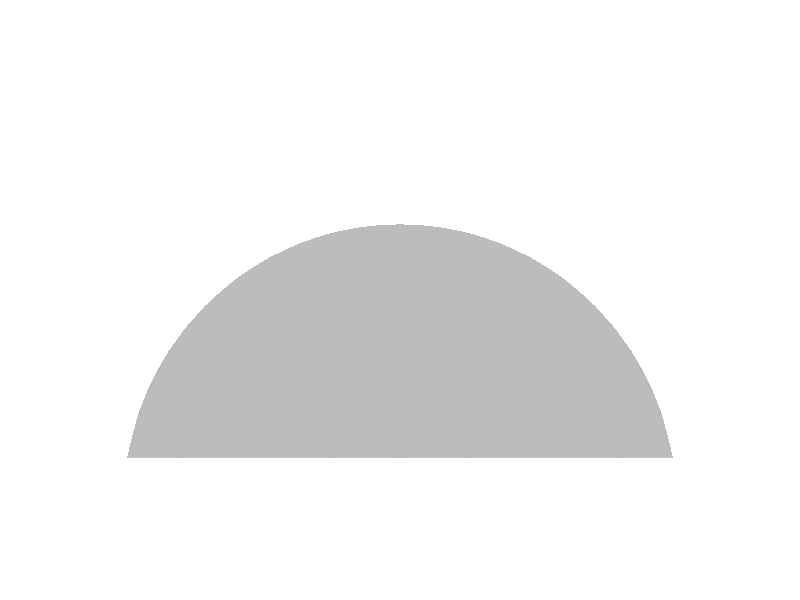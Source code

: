 #include "colors.inc"
background { rgb <1, 1, 1> }
camera {location <-0, 4, -0.5>up <0,1,0> right <-1.33,0,0> angle 35look_at <0, 0, 0> }
mesh2 {
vertex_vectors { 4608, 
<-0.594476, -0.594476, -0.5>, 
<-0.694823, -0.468165, -0.5>, 
<-0.55436, -0.55436, -0.5>, 
<-0.771153, -0.325019, -0.5>, 
<-0.694823, -0.468165, -0.5>, 
<-0.64165, -0.416501, -0.5>, 
<-0.505581, -0.505581, -0.5>, 
<-0.55436, -0.55436, -0.5>, 
<-0.64165, -0.416501, -0.5>, 
<-0.694823, -0.468165, -0.5>, 
<-0.55436, -0.55436, -0.5>, 
<-0.64165, -0.416501, -0.5>, 
<-0.8361, 9.90339e-17, -0.5>, 
<-0.819027, -0.165561, -0.5>, 
<-0.732998, -0.0936743, -0.5>, 
<-0.771153, -0.325019, -0.5>, 
<-0.819027, -0.165561, -0.5>, 
<-0.69982, -0.257385, -0.5>, 
<-0.62192, -0.187349, -0.5>, 
<-0.732998, -0.0936743, -0.5>, 
<-0.69982, -0.257385, -0.5>, 
<-0.819027, -0.165561, -0.5>, 
<-0.732998, -0.0936743, -0.5>, 
<-0.69982, -0.257385, -0.5>, 
<-0.374697, -0.374697, -0.5>, 
<-0.440139, -0.440139, -0.5>, 
<-0.498308, -0.281023, -0.5>, 
<-0.505581, -0.505581, -0.5>, 
<-0.440139, -0.440139, -0.5>, 
<-0.56375, -0.346465, -0.5>, 
<-0.62192, -0.187349, -0.5>, 
<-0.498308, -0.281023, -0.5>, 
<-0.56375, -0.346465, -0.5>, 
<-0.440139, -0.440139, -0.5>, 
<-0.498308, -0.281023, -0.5>, 
<-0.56375, -0.346465, -0.5>, 
<-0.771153, -0.325019, -0.5>, 
<-0.64165, -0.416501, -0.5>, 
<-0.69982, -0.257385, -0.5>, 
<-0.505581, -0.505581, -0.5>, 
<-0.64165, -0.416501, -0.5>, 
<-0.56375, -0.346465, -0.5>, 
<-0.62192, -0.187349, -0.5>, 
<-0.56375, -0.346465, -0.5>, 
<-0.69982, -0.257385, -0.5>, 
<-0.64165, -0.416501, -0.5>, 
<-0.56375, -0.346465, -0.5>, 
<-0.69982, -0.257385, -0.5>, 
<-0.594476, 0.594476, -0.5>, 
<-0.694823, 0.468165, -0.5>, 
<-0.55436, 0.55436, -0.5>, 
<-0.771153, 0.325019, -0.5>, 
<-0.694823, 0.468165, -0.5>, 
<-0.64165, 0.416501, -0.5>, 
<-0.505581, 0.505581, -0.5>, 
<-0.55436, 0.55436, -0.5>, 
<-0.64165, 0.416501, -0.5>, 
<-0.694823, 0.468165, -0.5>, 
<-0.55436, 0.55436, -0.5>, 
<-0.64165, 0.416501, -0.5>, 
<-0.8361, 9.90339e-17, -0.5>, 
<-0.819027, 0.165561, -0.5>, 
<-0.732998, 0.0936743, -0.5>, 
<-0.771153, 0.325019, -0.5>, 
<-0.819027, 0.165561, -0.5>, 
<-0.69982, 0.257385, -0.5>, 
<-0.62192, 0.187349, -0.5>, 
<-0.732998, 0.0936743, -0.5>, 
<-0.69982, 0.257385, -0.5>, 
<-0.819027, 0.165561, -0.5>, 
<-0.732998, 0.0936743, -0.5>, 
<-0.69982, 0.257385, -0.5>, 
<-0.374697, 0.374697, -0.5>, 
<-0.440139, 0.440139, -0.5>, 
<-0.498308, 0.281023, -0.5>, 
<-0.505581, 0.505581, -0.5>, 
<-0.440139, 0.440139, -0.5>, 
<-0.56375, 0.346465, -0.5>, 
<-0.62192, 0.187349, -0.5>, 
<-0.498308, 0.281023, -0.5>, 
<-0.56375, 0.346465, -0.5>, 
<-0.440139, 0.440139, -0.5>, 
<-0.498308, 0.281023, -0.5>, 
<-0.56375, 0.346465, -0.5>, 
<-0.771153, 0.325019, -0.5>, 
<-0.64165, 0.416501, -0.5>, 
<-0.69982, 0.257385, -0.5>, 
<-0.505581, 0.505581, -0.5>, 
<-0.64165, 0.416501, -0.5>, 
<-0.56375, 0.346465, -0.5>, 
<-0.62192, 0.187349, -0.5>, 
<-0.56375, 0.346465, -0.5>, 
<-0.69982, 0.257385, -0.5>, 
<-0.64165, 0.416501, -0.5>, 
<-0.56375, 0.346465, -0.5>, 
<-0.69982, 0.257385, -0.5>, 
<2.08171e-17, 3.32306e-16, -0.5>, 
<-0.0936743, -0.0936743, -0.5>, 
<-0.0936743, 0.0936743, -0.5>, 
<-0.187349, -0.187349, -0.5>, 
<-0.0936743, -0.0936743, -0.5>, 
<-0.187349, 8.83332e-17, -0.5>, 
<-0.187349, 0.187349, -0.5>, 
<-0.0936743, 0.0936743, -0.5>, 
<-0.187349, 8.83332e-17, -0.5>, 
<-0.0936743, -0.0936743, -0.5>, 
<-0.0936743, 0.0936743, -0.5>, 
<-0.187349, 8.83332e-17, -0.5>, 
<-0.374697, -0.374697, -0.5>, 
<-0.281023, -0.281023, -0.5>, 
<-0.374697, -0.187349, -0.5>, 
<-0.187349, -0.187349, -0.5>, 
<-0.281023, -0.281023, -0.5>, 
<-0.281023, -0.0936743, -0.5>, 
<-0.374697, 6.89641e-17, -0.5>, 
<-0.374697, -0.187349, -0.5>, 
<-0.281023, -0.0936743, -0.5>, 
<-0.281023, -0.281023, -0.5>, 
<-0.374697, -0.187349, -0.5>, 
<-0.281023, -0.0936743, -0.5>, 
<-0.374697, 0.374697, -0.5>, 
<-0.281023, 0.281023, -0.5>, 
<-0.374697, 0.187349, -0.5>, 
<-0.187349, 0.187349, -0.5>, 
<-0.281023, 0.281023, -0.5>, 
<-0.281023, 0.0936743, -0.5>, 
<-0.374697, 6.89641e-17, -0.5>, 
<-0.374697, 0.187349, -0.5>, 
<-0.281023, 0.0936743, -0.5>, 
<-0.281023, 0.281023, -0.5>, 
<-0.374697, 0.187349, -0.5>, 
<-0.281023, 0.0936743, -0.5>, 
<-0.187349, -0.187349, -0.5>, 
<-0.187349, 8.83332e-17, -0.5>, 
<-0.281023, -0.0936743, -0.5>, 
<-0.187349, 0.187349, -0.5>, 
<-0.187349, 8.83332e-17, -0.5>, 
<-0.281023, 0.0936743, -0.5>, 
<-0.374697, 6.89641e-17, -0.5>, 
<-0.281023, 0.0936743, -0.5>, 
<-0.281023, -0.0936743, -0.5>, 
<-0.187349, 8.83332e-17, -0.5>, 
<-0.281023, 0.0936743, -0.5>, 
<-0.281023, -0.0936743, -0.5>, 
<-0.8361, 9.90339e-17, -0.5>, 
<-0.732998, -0.0936743, -0.5>, 
<-0.732998, 0.0936743, -0.5>, 
<-0.62192, -0.187349, -0.5>, 
<-0.732998, -0.0936743, -0.5>, 
<-0.62192, 8.32667e-17, -0.5>, 
<-0.62192, 0.187349, -0.5>, 
<-0.732998, 0.0936743, -0.5>, 
<-0.62192, 8.32667e-17, -0.5>, 
<-0.732998, -0.0936743, -0.5>, 
<-0.732998, 0.0936743, -0.5>, 
<-0.62192, 8.32667e-17, -0.5>, 
<-0.374697, -0.374697, -0.5>, 
<-0.498308, -0.281023, -0.5>, 
<-0.374697, -0.187349, -0.5>, 
<-0.62192, -0.187349, -0.5>, 
<-0.498308, -0.281023, -0.5>, 
<-0.498308, -0.0936743, -0.5>, 
<-0.374697, 6.89641e-17, -0.5>, 
<-0.374697, -0.187349, -0.5>, 
<-0.498308, -0.0936743, -0.5>, 
<-0.498308, -0.281023, -0.5>, 
<-0.374697, -0.187349, -0.5>, 
<-0.498308, -0.0936743, -0.5>, 
<-0.374697, 0.374697, -0.5>, 
<-0.374697, 0.187349, -0.5>, 
<-0.498308, 0.281023, -0.5>, 
<-0.374697, 6.89641e-17, -0.5>, 
<-0.374697, 0.187349, -0.5>, 
<-0.498308, 0.0936743, -0.5>, 
<-0.62192, 0.187349, -0.5>, 
<-0.498308, 0.281023, -0.5>, 
<-0.498308, 0.0936743, -0.5>, 
<-0.374697, 0.187349, -0.5>, 
<-0.498308, 0.281023, -0.5>, 
<-0.498308, 0.0936743, -0.5>, 
<-0.62192, -0.187349, -0.5>, 
<-0.62192, 8.32667e-17, -0.5>, 
<-0.498308, -0.0936743, -0.5>, 
<-0.374697, 6.89641e-17, -0.5>, 
<-0.498308, 0.0936743, -0.5>, 
<-0.498308, -0.0936743, -0.5>, 
<-0.62192, 0.187349, -0.5>, 
<-0.62192, 8.32667e-17, -0.5>, 
<-0.498308, 0.0936743, -0.5>, 
<-0.62192, 8.32667e-17, -0.5>, 
<-0.498308, 0.0936743, -0.5>, 
<-0.498308, -0.0936743, -0.5>, 
<-0.594476, 0.594476, -0.5>, 
<-0.55436, 0.55436, -0.5>, 
<-0.468165, 0.694823, -0.5>, 
<-0.505581, 0.505581, -0.5>, 
<-0.55436, 0.55436, -0.5>, 
<-0.416501, 0.64165, -0.5>, 
<-0.325019, 0.771153, -0.5>, 
<-0.468165, 0.694823, -0.5>, 
<-0.416501, 0.64165, -0.5>, 
<-0.55436, 0.55436, -0.5>, 
<-0.468165, 0.694823, -0.5>, 
<-0.416501, 0.64165, -0.5>, 
<-0.374697, 0.374697, -0.5>, 
<-0.440139, 0.440139, -0.5>, 
<-0.281023, 0.498308, -0.5>, 
<-0.505581, 0.505581, -0.5>, 
<-0.440139, 0.440139, -0.5>, 
<-0.346465, 0.56375, -0.5>, 
<-0.187349, 0.62192, -0.5>, 
<-0.281023, 0.498308, -0.5>, 
<-0.346465, 0.56375, -0.5>, 
<-0.440139, 0.440139, -0.5>, 
<-0.281023, 0.498308, -0.5>, 
<-0.346465, 0.56375, -0.5>, 
<-1.6208e-16, 0.8361, -0.5>, 
<-0.165561, 0.819027, -0.5>, 
<-0.0936743, 0.732998, -0.5>, 
<-0.325019, 0.771153, -0.5>, 
<-0.165561, 0.819027, -0.5>, 
<-0.257385, 0.69982, -0.5>, 
<-0.187349, 0.62192, -0.5>, 
<-0.0936743, 0.732998, -0.5>, 
<-0.257385, 0.69982, -0.5>, 
<-0.165561, 0.819027, -0.5>, 
<-0.0936743, 0.732998, -0.5>, 
<-0.257385, 0.69982, -0.5>, 
<-0.505581, 0.505581, -0.5>, 
<-0.416501, 0.64165, -0.5>, 
<-0.346465, 0.56375, -0.5>, 
<-0.325019, 0.771153, -0.5>, 
<-0.416501, 0.64165, -0.5>, 
<-0.257385, 0.69982, -0.5>, 
<-0.187349, 0.62192, -0.5>, 
<-0.257385, 0.69982, -0.5>, 
<-0.346465, 0.56375, -0.5>, 
<-0.416501, 0.64165, -0.5>, 
<-0.257385, 0.69982, -0.5>, 
<-0.346465, 0.56375, -0.5>, 
<0.594476, 0.594476, -0.5>, 
<0.468165, 0.694823, -0.5>, 
<0.55436, 0.55436, -0.5>, 
<0.325019, 0.771153, -0.5>, 
<0.468165, 0.694823, -0.5>, 
<0.416501, 0.64165, -0.5>, 
<0.505581, 0.505581, -0.5>, 
<0.55436, 0.55436, -0.5>, 
<0.416501, 0.64165, -0.5>, 
<0.468165, 0.694823, -0.5>, 
<0.55436, 0.55436, -0.5>, 
<0.416501, 0.64165, -0.5>, 
<-1.6208e-16, 0.8361, -0.5>, 
<0.165561, 0.819027, -0.5>, 
<0.0936743, 0.732998, -0.5>, 
<0.325019, 0.771153, -0.5>, 
<0.165561, 0.819027, -0.5>, 
<0.257385, 0.69982, -0.5>, 
<0.187349, 0.62192, -0.5>, 
<0.0936743, 0.732998, -0.5>, 
<0.257385, 0.69982, -0.5>, 
<0.165561, 0.819027, -0.5>, 
<0.0936743, 0.732998, -0.5>, 
<0.257385, 0.69982, -0.5>, 
<0.374697, 0.374697, -0.5>, 
<0.440139, 0.440139, -0.5>, 
<0.281023, 0.498308, -0.5>, 
<0.505581, 0.505581, -0.5>, 
<0.440139, 0.440139, -0.5>, 
<0.346465, 0.56375, -0.5>, 
<0.187349, 0.62192, -0.5>, 
<0.281023, 0.498308, -0.5>, 
<0.346465, 0.56375, -0.5>, 
<0.440139, 0.440139, -0.5>, 
<0.281023, 0.498308, -0.5>, 
<0.346465, 0.56375, -0.5>, 
<0.325019, 0.771153, -0.5>, 
<0.416501, 0.64165, -0.5>, 
<0.257385, 0.69982, -0.5>, 
<0.505581, 0.505581, -0.5>, 
<0.416501, 0.64165, -0.5>, 
<0.346465, 0.56375, -0.5>, 
<0.187349, 0.62192, -0.5>, 
<0.346465, 0.56375, -0.5>, 
<0.257385, 0.69982, -0.5>, 
<0.416501, 0.64165, -0.5>, 
<0.346465, 0.56375, -0.5>, 
<0.257385, 0.69982, -0.5>, 
<2.08171e-17, 3.32306e-16, -0.5>, 
<-0.0936743, 0.0936743, -0.5>, 
<0.0936743, 0.0936743, -0.5>, 
<-0.187349, 0.187349, -0.5>, 
<-0.0936743, 0.0936743, -0.5>, 
<-1.38778e-17, 0.187349, -0.5>, 
<0.187349, 0.187349, -0.5>, 
<0.0936743, 0.0936743, -0.5>, 
<-1.38778e-17, 0.187349, -0.5>, 
<-0.0936743, 0.0936743, -0.5>, 
<0.0936743, 0.0936743, -0.5>, 
<-1.38778e-17, 0.187349, -0.5>, 
<-0.374697, 0.374697, -0.5>, 
<-0.281023, 0.281023, -0.5>, 
<-0.187349, 0.374697, -0.5>, 
<-0.187349, 0.187349, -0.5>, 
<-0.281023, 0.281023, -0.5>, 
<-0.0936743, 0.281023, -0.5>, 
<-2.77556e-17, 0.374697, -0.5>, 
<-0.187349, 0.374697, -0.5>, 
<-0.0936743, 0.281023, -0.5>, 
<-0.281023, 0.281023, -0.5>, 
<-0.187349, 0.374697, -0.5>, 
<-0.0936743, 0.281023, -0.5>, 
<0.374697, 0.374697, -0.5>, 
<0.281023, 0.281023, -0.5>, 
<0.187349, 0.374697, -0.5>, 
<0.187349, 0.187349, -0.5>, 
<0.281023, 0.281023, -0.5>, 
<0.0936743, 0.281023, -0.5>, 
<-2.77556e-17, 0.374697, -0.5>, 
<0.187349, 0.374697, -0.5>, 
<0.0936743, 0.281023, -0.5>, 
<0.281023, 0.281023, -0.5>, 
<0.187349, 0.374697, -0.5>, 
<0.0936743, 0.281023, -0.5>, 
<-0.187349, 0.187349, -0.5>, 
<-1.38778e-17, 0.187349, -0.5>, 
<-0.0936743, 0.281023, -0.5>, 
<0.187349, 0.187349, -0.5>, 
<-1.38778e-17, 0.187349, -0.5>, 
<0.0936743, 0.281023, -0.5>, 
<-2.77556e-17, 0.374697, -0.5>, 
<0.0936743, 0.281023, -0.5>, 
<-0.0936743, 0.281023, -0.5>, 
<-1.38778e-17, 0.187349, -0.5>, 
<0.0936743, 0.281023, -0.5>, 
<-0.0936743, 0.281023, -0.5>, 
<-0.374697, 0.374697, -0.5>, 
<-0.281023, 0.498308, -0.5>, 
<-0.187349, 0.374697, -0.5>, 
<-0.187349, 0.62192, -0.5>, 
<-0.281023, 0.498308, -0.5>, 
<-0.0936743, 0.498308, -0.5>, 
<-2.77556e-17, 0.374697, -0.5>, 
<-0.187349, 0.374697, -0.5>, 
<-0.0936743, 0.498308, -0.5>, 
<-0.281023, 0.498308, -0.5>, 
<-0.187349, 0.374697, -0.5>, 
<-0.0936743, 0.498308, -0.5>, 
<-1.6208e-16, 0.8361, -0.5>, 
<-0.0936743, 0.732998, -0.5>, 
<0.0936743, 0.732998, -0.5>, 
<-0.187349, 0.62192, -0.5>, 
<-0.0936743, 0.732998, -0.5>, 
<-9.71445e-17, 0.62192, -0.5>, 
<0.187349, 0.62192, -0.5>, 
<0.0936743, 0.732998, -0.5>, 
<-9.71445e-17, 0.62192, -0.5>, 
<-0.0936743, 0.732998, -0.5>, 
<0.0936743, 0.732998, -0.5>, 
<-9.71445e-17, 0.62192, -0.5>, 
<0.374697, 0.374697, -0.5>, 
<0.187349, 0.374697, -0.5>, 
<0.281023, 0.498308, -0.5>, 
<-2.77556e-17, 0.374697, -0.5>, 
<0.187349, 0.374697, -0.5>, 
<0.0936743, 0.498308, -0.5>, 
<0.187349, 0.62192, -0.5>, 
<0.281023, 0.498308, -0.5>, 
<0.0936743, 0.498308, -0.5>, 
<0.187349, 0.374697, -0.5>, 
<0.281023, 0.498308, -0.5>, 
<0.0936743, 0.498308, -0.5>, 
<-0.187349, 0.62192, -0.5>, 
<-0.0936743, 0.498308, -0.5>, 
<-9.71445e-17, 0.62192, -0.5>, 
<-2.77556e-17, 0.374697, -0.5>, 
<-0.0936743, 0.498308, -0.5>, 
<0.0936743, 0.498308, -0.5>, 
<0.187349, 0.62192, -0.5>, 
<0.0936743, 0.498308, -0.5>, 
<-9.71445e-17, 0.62192, -0.5>, 
<-0.0936743, 0.498308, -0.5>, 
<0.0936743, 0.498308, -0.5>, 
<-9.71445e-17, 0.62192, -0.5>, 
<0.594476, -0.594476, -0.5>, 
<0.694823, -0.468165, -0.5>, 
<0.55436, -0.55436, -0.5>, 
<0.771153, -0.325019, -0.5>, 
<0.694823, -0.468165, -0.5>, 
<0.64165, -0.416501, -0.5>, 
<0.505581, -0.505581, -0.5>, 
<0.55436, -0.55436, -0.5>, 
<0.64165, -0.416501, -0.5>, 
<0.694823, -0.468165, -0.5>, 
<0.55436, -0.55436, -0.5>, 
<0.64165, -0.416501, -0.5>, 
<0.8361, 1.20738e-16, -0.5>, 
<0.819027, -0.165561, -0.5>, 
<0.732998, -0.0936743, -0.5>, 
<0.771153, -0.325019, -0.5>, 
<0.819027, -0.165561, -0.5>, 
<0.69982, -0.257385, -0.5>, 
<0.62192, -0.187349, -0.5>, 
<0.732998, -0.0936743, -0.5>, 
<0.69982, -0.257385, -0.5>, 
<0.819027, -0.165561, -0.5>, 
<0.732998, -0.0936743, -0.5>, 
<0.69982, -0.257385, -0.5>, 
<0.374697, -0.374697, -0.5>, 
<0.440139, -0.440139, -0.5>, 
<0.498308, -0.281023, -0.5>, 
<0.505581, -0.505581, -0.5>, 
<0.440139, -0.440139, -0.5>, 
<0.56375, -0.346465, -0.5>, 
<0.62192, -0.187349, -0.5>, 
<0.498308, -0.281023, -0.5>, 
<0.56375, -0.346465, -0.5>, 
<0.440139, -0.440139, -0.5>, 
<0.498308, -0.281023, -0.5>, 
<0.56375, -0.346465, -0.5>, 
<0.771153, -0.325019, -0.5>, 
<0.64165, -0.416501, -0.5>, 
<0.69982, -0.257385, -0.5>, 
<0.505581, -0.505581, -0.5>, 
<0.64165, -0.416501, -0.5>, 
<0.56375, -0.346465, -0.5>, 
<0.62192, -0.187349, -0.5>, 
<0.56375, -0.346465, -0.5>, 
<0.69982, -0.257385, -0.5>, 
<0.64165, -0.416501, -0.5>, 
<0.56375, -0.346465, -0.5>, 
<0.69982, -0.257385, -0.5>, 
<0.594476, 0.594476, -0.5>, 
<0.55436, 0.55436, -0.5>, 
<0.694823, 0.468165, -0.5>, 
<0.505581, 0.505581, -0.5>, 
<0.55436, 0.55436, -0.5>, 
<0.64165, 0.416501, -0.5>, 
<0.771153, 0.325019, -0.5>, 
<0.694823, 0.468165, -0.5>, 
<0.64165, 0.416501, -0.5>, 
<0.55436, 0.55436, -0.5>, 
<0.694823, 0.468165, -0.5>, 
<0.64165, 0.416501, -0.5>, 
<0.374697, 0.374697, -0.5>, 
<0.440139, 0.440139, -0.5>, 
<0.498308, 0.281023, -0.5>, 
<0.505581, 0.505581, -0.5>, 
<0.440139, 0.440139, -0.5>, 
<0.56375, 0.346465, -0.5>, 
<0.62192, 0.187349, -0.5>, 
<0.498308, 0.281023, -0.5>, 
<0.56375, 0.346465, -0.5>, 
<0.440139, 0.440139, -0.5>, 
<0.498308, 0.281023, -0.5>, 
<0.56375, 0.346465, -0.5>, 
<0.8361, 1.20738e-16, -0.5>, 
<0.819027, 0.165561, -0.5>, 
<0.732998, 0.0936743, -0.5>, 
<0.771153, 0.325019, -0.5>, 
<0.819027, 0.165561, -0.5>, 
<0.69982, 0.257385, -0.5>, 
<0.62192, 0.187349, -0.5>, 
<0.732998, 0.0936743, -0.5>, 
<0.69982, 0.257385, -0.5>, 
<0.819027, 0.165561, -0.5>, 
<0.732998, 0.0936743, -0.5>, 
<0.69982, 0.257385, -0.5>, 
<0.505581, 0.505581, -0.5>, 
<0.64165, 0.416501, -0.5>, 
<0.56375, 0.346465, -0.5>, 
<0.771153, 0.325019, -0.5>, 
<0.64165, 0.416501, -0.5>, 
<0.69982, 0.257385, -0.5>, 
<0.62192, 0.187349, -0.5>, 
<0.69982, 0.257385, -0.5>, 
<0.56375, 0.346465, -0.5>, 
<0.64165, 0.416501, -0.5>, 
<0.69982, 0.257385, -0.5>, 
<0.56375, 0.346465, -0.5>, 
<2.08171e-17, 3.32306e-16, -0.5>, 
<0.0936743, 0.0936743, -0.5>, 
<0.0936743, -0.0936743, -0.5>, 
<0.187349, 0.187349, -0.5>, 
<0.0936743, 0.0936743, -0.5>, 
<0.187349, 8.32667e-17, -0.5>, 
<0.187349, -0.187349, -0.5>, 
<0.0936743, -0.0936743, -0.5>, 
<0.187349, 8.32667e-17, -0.5>, 
<0.0936743, 0.0936743, -0.5>, 
<0.0936743, -0.0936743, -0.5>, 
<0.187349, 8.32667e-17, -0.5>, 
<0.374697, 0.374697, -0.5>, 
<0.281023, 0.281023, -0.5>, 
<0.374697, 0.187349, -0.5>, 
<0.187349, 0.187349, -0.5>, 
<0.281023, 0.281023, -0.5>, 
<0.281023, 0.0936743, -0.5>, 
<0.374697, 9.55289e-17, -0.5>, 
<0.374697, 0.187349, -0.5>, 
<0.281023, 0.0936743, -0.5>, 
<0.281023, 0.281023, -0.5>, 
<0.374697, 0.187349, -0.5>, 
<0.281023, 0.0936743, -0.5>, 
<0.374697, -0.374697, -0.5>, 
<0.281023, -0.281023, -0.5>, 
<0.374697, -0.187349, -0.5>, 
<0.187349, -0.187349, -0.5>, 
<0.281023, -0.281023, -0.5>, 
<0.281023, -0.0936743, -0.5>, 
<0.374697, 9.55289e-17, -0.5>, 
<0.374697, -0.187349, -0.5>, 
<0.281023, -0.0936743, -0.5>, 
<0.281023, -0.281023, -0.5>, 
<0.374697, -0.187349, -0.5>, 
<0.281023, -0.0936743, -0.5>, 
<0.187349, 0.187349, -0.5>, 
<0.187349, 8.32667e-17, -0.5>, 
<0.281023, 0.0936743, -0.5>, 
<0.187349, -0.187349, -0.5>, 
<0.187349, 8.32667e-17, -0.5>, 
<0.281023, -0.0936743, -0.5>, 
<0.374697, 9.55289e-17, -0.5>, 
<0.281023, -0.0936743, -0.5>, 
<0.281023, 0.0936743, -0.5>, 
<0.187349, 8.32667e-17, -0.5>, 
<0.281023, -0.0936743, -0.5>, 
<0.281023, 0.0936743, -0.5>, 
<0.374697, 0.374697, -0.5>, 
<0.374697, 0.187349, -0.5>, 
<0.498308, 0.281023, -0.5>, 
<0.374697, 9.55289e-17, -0.5>, 
<0.374697, 0.187349, -0.5>, 
<0.498308, 0.0936743, -0.5>, 
<0.62192, 0.187349, -0.5>, 
<0.498308, 0.281023, -0.5>, 
<0.498308, 0.0936743, -0.5>, 
<0.374697, 0.187349, -0.5>, 
<0.498308, 0.281023, -0.5>, 
<0.498308, 0.0936743, -0.5>, 
<0.8361, 1.20738e-16, -0.5>, 
<0.732998, -0.0936743, -0.5>, 
<0.732998, 0.0936743, -0.5>, 
<0.62192, -0.187349, -0.5>, 
<0.732998, -0.0936743, -0.5>, 
<0.62192, 8.32667e-17, -0.5>, 
<0.62192, 0.187349, -0.5>, 
<0.732998, 0.0936743, -0.5>, 
<0.62192, 8.32667e-17, -0.5>, 
<0.732998, -0.0936743, -0.5>, 
<0.732998, 0.0936743, -0.5>, 
<0.62192, 8.32667e-17, -0.5>, 
<0.374697, -0.374697, -0.5>, 
<0.498308, -0.281023, -0.5>, 
<0.374697, -0.187349, -0.5>, 
<0.62192, -0.187349, -0.5>, 
<0.498308, -0.281023, -0.5>, 
<0.498308, -0.0936743, -0.5>, 
<0.374697, 9.55289e-17, -0.5>, 
<0.374697, -0.187349, -0.5>, 
<0.498308, -0.0936743, -0.5>, 
<0.498308, -0.281023, -0.5>, 
<0.374697, -0.187349, -0.5>, 
<0.498308, -0.0936743, -0.5>, 
<0.62192, -0.187349, -0.5>, 
<0.498308, -0.0936743, -0.5>, 
<0.62192, 8.32667e-17, -0.5>, 
<0.374697, 9.55289e-17, -0.5>, 
<0.498308, 0.0936743, -0.5>, 
<0.498308, -0.0936743, -0.5>, 
<0.62192, 0.187349, -0.5>, 
<0.498308, 0.0936743, -0.5>, 
<0.62192, 8.32667e-17, -0.5>, 
<0.498308, 0.0936743, -0.5>, 
<0.498308, -0.0936743, -0.5>, 
<0.62192, 8.32667e-17, -0.5>, 
<-0.594476, -0.594476, -0.5>, 
<-0.55436, -0.55436, -0.5>, 
<-0.468165, -0.694823, -0.5>, 
<-0.505581, -0.505581, -0.5>, 
<-0.55436, -0.55436, -0.5>, 
<-0.416501, -0.64165, -0.5>, 
<-0.325019, -0.771153, -0.5>, 
<-0.468165, -0.694823, -0.5>, 
<-0.416501, -0.64165, -0.5>, 
<-0.55436, -0.55436, -0.5>, 
<-0.468165, -0.694823, -0.5>, 
<-0.416501, -0.64165, -0.5>, 
<-0.374697, -0.374697, -0.5>, 
<-0.440139, -0.440139, -0.5>, 
<-0.281023, -0.498308, -0.5>, 
<-0.505581, -0.505581, -0.5>, 
<-0.440139, -0.440139, -0.5>, 
<-0.346465, -0.56375, -0.5>, 
<-0.187349, -0.62192, -0.5>, 
<-0.281023, -0.498308, -0.5>, 
<-0.346465, -0.56375, -0.5>, 
<-0.440139, -0.440139, -0.5>, 
<-0.281023, -0.498308, -0.5>, 
<-0.346465, -0.56375, -0.5>, 
<-1.64053e-16, -0.8361, -0.5>, 
<-0.165561, -0.819027, -0.5>, 
<-0.0936743, -0.732998, -0.5>, 
<-0.325019, -0.771153, -0.5>, 
<-0.165561, -0.819027, -0.5>, 
<-0.257385, -0.69982, -0.5>, 
<-0.187349, -0.62192, -0.5>, 
<-0.0936743, -0.732998, -0.5>, 
<-0.257385, -0.69982, -0.5>, 
<-0.165561, -0.819027, -0.5>, 
<-0.0936743, -0.732998, -0.5>, 
<-0.257385, -0.69982, -0.5>, 
<-0.505581, -0.505581, -0.5>, 
<-0.416501, -0.64165, -0.5>, 
<-0.346465, -0.56375, -0.5>, 
<-0.325019, -0.771153, -0.5>, 
<-0.416501, -0.64165, -0.5>, 
<-0.257385, -0.69982, -0.5>, 
<-0.187349, -0.62192, -0.5>, 
<-0.257385, -0.69982, -0.5>, 
<-0.346465, -0.56375, -0.5>, 
<-0.416501, -0.64165, -0.5>, 
<-0.257385, -0.69982, -0.5>, 
<-0.346465, -0.56375, -0.5>, 
<0.594476, -0.594476, -0.5>, 
<0.55436, -0.55436, -0.5>, 
<0.468165, -0.694823, -0.5>, 
<0.505581, -0.505581, -0.5>, 
<0.55436, -0.55436, -0.5>, 
<0.416501, -0.64165, -0.5>, 
<0.325019, -0.771153, -0.5>, 
<0.468165, -0.694823, -0.5>, 
<0.416501, -0.64165, -0.5>, 
<0.55436, -0.55436, -0.5>, 
<0.468165, -0.694823, -0.5>, 
<0.416501, -0.64165, -0.5>, 
<0.374697, -0.374697, -0.5>, 
<0.440139, -0.440139, -0.5>, 
<0.281023, -0.498308, -0.5>, 
<0.505581, -0.505581, -0.5>, 
<0.440139, -0.440139, -0.5>, 
<0.346465, -0.56375, -0.5>, 
<0.187349, -0.62192, -0.5>, 
<0.281023, -0.498308, -0.5>, 
<0.346465, -0.56375, -0.5>, 
<0.440139, -0.440139, -0.5>, 
<0.281023, -0.498308, -0.5>, 
<0.346465, -0.56375, -0.5>, 
<-1.64053e-16, -0.8361, -0.5>, 
<0.165561, -0.819027, -0.5>, 
<0.0936743, -0.732998, -0.5>, 
<0.325019, -0.771153, -0.5>, 
<0.165561, -0.819027, -0.5>, 
<0.257385, -0.69982, -0.5>, 
<0.187349, -0.62192, -0.5>, 
<0.0936743, -0.732998, -0.5>, 
<0.257385, -0.69982, -0.5>, 
<0.165561, -0.819027, -0.5>, 
<0.0936743, -0.732998, -0.5>, 
<0.257385, -0.69982, -0.5>, 
<0.505581, -0.505581, -0.5>, 
<0.416501, -0.64165, -0.5>, 
<0.346465, -0.56375, -0.5>, 
<0.325019, -0.771153, -0.5>, 
<0.416501, -0.64165, -0.5>, 
<0.257385, -0.69982, -0.5>, 
<0.187349, -0.62192, -0.5>, 
<0.257385, -0.69982, -0.5>, 
<0.346465, -0.56375, -0.5>, 
<0.416501, -0.64165, -0.5>, 
<0.257385, -0.69982, -0.5>, 
<0.346465, -0.56375, -0.5>, 
<2.08171e-17, 3.32306e-16, -0.5>, 
<-0.0936743, -0.0936743, -0.5>, 
<0.0936743, -0.0936743, -0.5>, 
<-0.187349, -0.187349, -0.5>, 
<-0.0936743, -0.0936743, -0.5>, 
<-4.16334e-17, -0.187349, -0.5>, 
<0.187349, -0.187349, -0.5>, 
<0.0936743, -0.0936743, -0.5>, 
<-4.16334e-17, -0.187349, -0.5>, 
<-0.0936743, -0.0936743, -0.5>, 
<0.0936743, -0.0936743, -0.5>, 
<-4.16334e-17, -0.187349, -0.5>, 
<-0.374697, -0.374697, -0.5>, 
<-0.281023, -0.281023, -0.5>, 
<-0.187349, -0.374697, -0.5>, 
<-0.187349, -0.187349, -0.5>, 
<-0.281023, -0.281023, -0.5>, 
<-0.0936743, -0.281023, -0.5>, 
<-8.32667e-17, -0.374697, -0.5>, 
<-0.187349, -0.374697, -0.5>, 
<-0.0936743, -0.281023, -0.5>, 
<-0.281023, -0.281023, -0.5>, 
<-0.187349, -0.374697, -0.5>, 
<-0.0936743, -0.281023, -0.5>, 
<0.374697, -0.374697, -0.5>, 
<0.281023, -0.281023, -0.5>, 
<0.187349, -0.374697, -0.5>, 
<0.187349, -0.187349, -0.5>, 
<0.281023, -0.281023, -0.5>, 
<0.0936743, -0.281023, -0.5>, 
<-8.32667e-17, -0.374697, -0.5>, 
<0.187349, -0.374697, -0.5>, 
<0.0936743, -0.281023, -0.5>, 
<0.281023, -0.281023, -0.5>, 
<0.187349, -0.374697, -0.5>, 
<0.0936743, -0.281023, -0.5>, 
<-0.187349, -0.187349, -0.5>, 
<-4.16334e-17, -0.187349, -0.5>, 
<-0.0936743, -0.281023, -0.5>, 
<0.187349, -0.187349, -0.5>, 
<-4.16334e-17, -0.187349, -0.5>, 
<0.0936743, -0.281023, -0.5>, 
<-8.32667e-17, -0.374697, -0.5>, 
<0.0936743, -0.281023, -0.5>, 
<-0.0936743, -0.281023, -0.5>, 
<-4.16334e-17, -0.187349, -0.5>, 
<0.0936743, -0.281023, -0.5>, 
<-0.0936743, -0.281023, -0.5>, 
<-0.374697, -0.374697, -0.5>, 
<-0.281023, -0.498308, -0.5>, 
<-0.187349, -0.374697, -0.5>, 
<-0.187349, -0.62192, -0.5>, 
<-0.281023, -0.498308, -0.5>, 
<-0.0936743, -0.498308, -0.5>, 
<-8.32667e-17, -0.374697, -0.5>, 
<-0.187349, -0.374697, -0.5>, 
<-0.0936743, -0.498308, -0.5>, 
<-0.281023, -0.498308, -0.5>, 
<-0.187349, -0.374697, -0.5>, 
<-0.0936743, -0.498308, -0.5>, 
<0.374697, -0.374697, -0.5>, 
<0.187349, -0.374697, -0.5>, 
<0.281023, -0.498308, -0.5>, 
<-8.32667e-17, -0.374697, -0.5>, 
<0.187349, -0.374697, -0.5>, 
<0.0936743, -0.498308, -0.5>, 
<0.187349, -0.62192, -0.5>, 
<0.281023, -0.498308, -0.5>, 
<0.0936743, -0.498308, -0.5>, 
<0.187349, -0.374697, -0.5>, 
<0.281023, -0.498308, -0.5>, 
<0.0936743, -0.498308, -0.5>, 
<-1.64053e-16, -0.8361, -0.5>, 
<-0.0936743, -0.732998, -0.5>, 
<0.0936743, -0.732998, -0.5>, 
<-0.187349, -0.62192, -0.5>, 
<-0.0936743, -0.732998, -0.5>, 
<-1.249e-16, -0.62192, -0.5>, 
<0.187349, -0.62192, -0.5>, 
<0.0936743, -0.732998, -0.5>, 
<-1.249e-16, -0.62192, -0.5>, 
<-0.0936743, -0.732998, -0.5>, 
<0.0936743, -0.732998, -0.5>, 
<-1.249e-16, -0.62192, -0.5>, 
<-0.187349, -0.62192, -0.5>, 
<-0.0936743, -0.498308, -0.5>, 
<-1.249e-16, -0.62192, -0.5>, 
<-8.32667e-17, -0.374697, -0.5>, 
<-0.0936743, -0.498308, -0.5>, 
<0.0936743, -0.498308, -0.5>, 
<0.187349, -0.62192, -0.5>, 
<-1.249e-16, -0.62192, -0.5>, 
<0.0936743, -0.498308, -0.5>, 
<-0.0936743, -0.498308, -0.5>, 
<-1.249e-16, -0.62192, -0.5>, 
<0.0936743, -0.498308, -0.5>, 
<-0.594476, -0.594476, -0.5>, 
<-0.694823, -0.468165, -0.5>, 
<-0.64581, -0.515498, -0.431666>, 
<-0.771153, -0.325019, -0.5>, 
<-0.694823, -0.468165, -0.5>, 
<-0.732071, -0.380205, -0.431498>, 
<-0.684161, -0.428705, -0.364538>, 
<-0.64581, -0.515498, -0.431666>, 
<-0.732071, -0.380205, -0.431498>, 
<-0.694823, -0.468165, -0.5>, 
<-0.64581, -0.515498, -0.431666>, 
<-0.732071, -0.380205, -0.431498>, 
<-0.8361, 9.90339e-17, -0.5>, 
<-0.819027, -0.165561, -0.5>, 
<-0.819765, -0.0728261, -0.429535>, 
<-0.771153, -0.325019, -0.5>, 
<-0.819027, -0.165561, -0.5>, 
<-0.788747, -0.236062, -0.429126>, 
<-0.79137, -0.143971, -0.360652>, 
<-0.819765, -0.0728261, -0.429535>, 
<-0.788747, -0.236062, -0.429126>, 
<-0.819027, -0.165561, -0.5>, 
<-0.819765, -0.0728261, -0.429535>, 
<-0.788747, -0.236062, -0.429126>, 
<-0.709227, -0.256821, -0.236848>, 
<-0.702747, -0.345271, -0.298165>, 
<-0.754685, -0.202903, -0.296869>, 
<-0.684161, -0.428705, -0.364538>, 
<-0.702747, -0.345271, -0.298165>, 
<-0.749823, -0.292065, -0.359217>, 
<-0.79137, -0.143971, -0.360652>, 
<-0.754685, -0.202903, -0.296869>, 
<-0.749823, -0.292065, -0.359217>, 
<-0.702747, -0.345271, -0.298165>, 
<-0.754685, -0.202903, -0.296869>, 
<-0.749823, -0.292065, -0.359217>, 
<-0.771153, -0.325019, -0.5>, 
<-0.732071, -0.380205, -0.431498>, 
<-0.788747, -0.236062, -0.429126>, 
<-0.684161, -0.428705, -0.364538>, 
<-0.732071, -0.380205, -0.431498>, 
<-0.749823, -0.292065, -0.359217>, 
<-0.79137, -0.143971, -0.360652>, 
<-0.749823, -0.292065, -0.359217>, 
<-0.788747, -0.236062, -0.429126>, 
<-0.732071, -0.380205, -0.431498>, 
<-0.749823, -0.292065, -0.359217>, 
<-0.788747, -0.236062, -0.429126>, 
<-0.594476, 0.594476, -0.5>, 
<-0.694823, 0.468165, -0.5>, 
<-0.64581, 0.515498, -0.431666>, 
<-0.771153, 0.325019, -0.5>, 
<-0.694823, 0.468165, -0.5>, 
<-0.732071, 0.380205, -0.431498>, 
<-0.684161, 0.428705, -0.364538>, 
<-0.64581, 0.515498, -0.431666>, 
<-0.732071, 0.380205, -0.431498>, 
<-0.694823, 0.468165, -0.5>, 
<-0.64581, 0.515498, -0.431666>, 
<-0.732071, 0.380205, -0.431498>, 
<-0.8361, 9.90339e-17, -0.5>, 
<-0.819027, 0.165561, -0.5>, 
<-0.819765, 0.0728261, -0.429535>, 
<-0.771153, 0.325019, -0.5>, 
<-0.819027, 0.165561, -0.5>, 
<-0.788747, 0.236062, -0.429126>, 
<-0.79137, 0.143971, -0.360652>, 
<-0.819765, 0.0728261, -0.429535>, 
<-0.788747, 0.236062, -0.429126>, 
<-0.819027, 0.165561, -0.5>, 
<-0.819765, 0.0728261, -0.429535>, 
<-0.788747, 0.236062, -0.429126>, 
<-0.709227, 0.256821, -0.236848>, 
<-0.702747, 0.345271, -0.298165>, 
<-0.754685, 0.202903, -0.296869>, 
<-0.684161, 0.428705, -0.364538>, 
<-0.702747, 0.345271, -0.298165>, 
<-0.749823, 0.292065, -0.359217>, 
<-0.79137, 0.143971, -0.360652>, 
<-0.754685, 0.202903, -0.296869>, 
<-0.749823, 0.292065, -0.359217>, 
<-0.702747, 0.345271, -0.298165>, 
<-0.754685, 0.202903, -0.296869>, 
<-0.749823, 0.292065, -0.359217>, 
<-0.771153, 0.325019, -0.5>, 
<-0.732071, 0.380205, -0.431498>, 
<-0.788747, 0.236062, -0.429126>, 
<-0.684161, 0.428705, -0.364538>, 
<-0.732071, 0.380205, -0.431498>, 
<-0.749823, 0.292065, -0.359217>, 
<-0.79137, 0.143971, -0.360652>, 
<-0.749823, 0.292065, -0.359217>, 
<-0.788747, 0.236062, -0.429126>, 
<-0.732071, 0.380205, -0.431498>, 
<-0.749823, 0.292065, -0.359217>, 
<-0.788747, 0.236062, -0.429126>, 
<-0.632632, -1.74493e-17, -0.0599011>, 
<-0.66009, -0.0615375, -0.0948535>, 
<-0.66009, 0.0615375, -0.0948535>, 
<-0.682034, -0.123605, -0.134987>, 
<-0.66009, -0.0615375, -0.0948535>, 
<-0.689703, 9.9023e-17, -0.130664>, 
<-0.682034, 0.123605, -0.134987>, 
<-0.66009, 0.0615375, -0.0948535>, 
<-0.689703, 9.9023e-17, -0.130664>, 
<-0.66009, -0.0615375, -0.0948535>, 
<-0.66009, 0.0615375, -0.0948535>, 
<-0.689703, 9.9023e-17, -0.130664>, 
<-0.709227, -0.256821, -0.236848>, 
<-0.6993, -0.191025, -0.183636>, 
<-0.738061, -0.130624, -0.228317>, 
<-0.682034, -0.123605, -0.134987>, 
<-0.6993, -0.191025, -0.183636>, 
<-0.718999, -0.0629949, -0.179289>, 
<-0.74895, 1.28553e-16, -0.227805>, 
<-0.738061, -0.130624, -0.228317>, 
<-0.718999, -0.0629949, -0.179289>, 
<-0.6993, -0.191025, -0.183636>, 
<-0.738061, -0.130624, -0.228317>, 
<-0.718999, -0.0629949, -0.179289>, 
<-0.709227, 0.256821, -0.236848>, 
<-0.6993, 0.191025, -0.183636>, 
<-0.738061, 0.130624, -0.228317>, 
<-0.682034, 0.123605, -0.134987>, 
<-0.6993, 0.191025, -0.183636>, 
<-0.718999, 0.0629949, -0.179289>, 
<-0.74895, 1.28553e-16, -0.227805>, 
<-0.738061, 0.130624, -0.228317>, 
<-0.718999, 0.0629949, -0.179289>, 
<-0.6993, 0.191025, -0.183636>, 
<-0.738061, 0.130624, -0.228317>, 
<-0.718999, 0.0629949, -0.179289>, 
<-0.682034, -0.123605, -0.134987>, 
<-0.689703, 9.9023e-17, -0.130664>, 
<-0.718999, -0.0629949, -0.179289>, 
<-0.682034, 0.123605, -0.134987>, 
<-0.689703, 9.9023e-17, -0.130664>, 
<-0.718999, 0.0629949, -0.179289>, 
<-0.74895, 1.28553e-16, -0.227805>, 
<-0.718999, 0.0629949, -0.179289>, 
<-0.718999, -0.0629949, -0.179289>, 
<-0.689703, 9.9023e-17, -0.130664>, 
<-0.718999, 0.0629949, -0.179289>, 
<-0.718999, -0.0629949, -0.179289>, 
<-0.8361, 9.90339e-17, -0.5>, 
<-0.819765, -0.0728261, -0.429535>, 
<-0.819765, 0.0728261, -0.429535>, 
<-0.79137, -0.143971, -0.360652>, 
<-0.819765, -0.0728261, -0.429535>, 
<-0.803258, 1.07225e-16, -0.357589>, 
<-0.79137, 0.143971, -0.360652>, 
<-0.819765, 0.0728261, -0.429535>, 
<-0.803258, 1.07225e-16, -0.357589>, 
<-0.819765, -0.0728261, -0.429535>, 
<-0.819765, 0.0728261, -0.429535>, 
<-0.803258, 1.07225e-16, -0.357589>, 
<-0.709227, -0.256821, -0.236848>, 
<-0.754685, -0.202903, -0.296869>, 
<-0.738061, -0.130624, -0.228317>, 
<-0.79137, -0.143971, -0.360652>, 
<-0.754685, -0.202903, -0.296869>, 
<-0.775782, -0.0718877, -0.292004>, 
<-0.74895, 1.28553e-16, -0.227805>, 
<-0.738061, -0.130624, -0.228317>, 
<-0.775782, -0.0718877, -0.292004>, 
<-0.754685, -0.202903, -0.296869>, 
<-0.738061, -0.130624, -0.228317>, 
<-0.775782, -0.0718877, -0.292004>, 
<-0.709227, 0.256821, -0.236848>, 
<-0.738061, 0.130624, -0.228317>, 
<-0.754685, 0.202903, -0.296869>, 
<-0.74895, 1.28553e-16, -0.227805>, 
<-0.738061, 0.130624, -0.228317>, 
<-0.775782, 0.0718877, -0.292004>, 
<-0.79137, 0.143971, -0.360652>, 
<-0.754685, 0.202903, -0.296869>, 
<-0.775782, 0.0718877, -0.292004>, 
<-0.738061, 0.130624, -0.228317>, 
<-0.754685, 0.202903, -0.296869>, 
<-0.775782, 0.0718877, -0.292004>, 
<-0.79137, -0.143971, -0.360652>, 
<-0.803258, 1.07225e-16, -0.357589>, 
<-0.775782, -0.0718877, -0.292004>, 
<-0.74895, 1.28553e-16, -0.227805>, 
<-0.775782, 0.0718877, -0.292004>, 
<-0.775782, -0.0718877, -0.292004>, 
<-0.79137, 0.143971, -0.360652>, 
<-0.803258, 1.07225e-16, -0.357589>, 
<-0.775782, 0.0718877, -0.292004>, 
<-0.803258, 1.07225e-16, -0.357589>, 
<-0.775782, 0.0718877, -0.292004>, 
<-0.775782, -0.0718877, -0.292004>, 
<-0.594476, 0.594476, -0.5>, 
<-0.64581, 0.515498, -0.431666>, 
<-0.581269, 0.581269, -0.411523>, 
<-0.684161, 0.428705, -0.364538>, 
<-0.64581, 0.515498, -0.431666>, 
<-0.626168, 0.499411, -0.342838>, 
<-0.561541, 0.561541, -0.323516>, 
<-0.581269, 0.581269, -0.411523>, 
<-0.626168, 0.499411, -0.342838>, 
<-0.64581, 0.515498, -0.431666>, 
<-0.581269, 0.581269, -0.411523>, 
<-0.626168, 0.499411, -0.342838>, 
<-0.709227, 0.256821, -0.236848>, 
<-0.702747, 0.345271, -0.298165>, 
<-0.665497, 0.32898, -0.21247>, 
<-0.684161, 0.428705, -0.364538>, 
<-0.702747, 0.345271, -0.298165>, 
<-0.653144, 0.416041, -0.276413>, 
<-0.614768, 0.396214, -0.191928>, 
<-0.665497, 0.32898, -0.21247>, 
<-0.653144, 0.416041, -0.276413>, 
<-0.702747, 0.345271, -0.298165>, 
<-0.665497, 0.32898, -0.21247>, 
<-0.653144, 0.416041, -0.276413>, 
<-0.500061, 0.500061, -0.152674>, 
<-0.534258, 0.534258, -0.235583>, 
<-0.560017, 0.450408, -0.17042>, 
<-0.561541, 0.561541, -0.323516>, 
<-0.534258, 0.534258, -0.235583>, 
<-0.593308, 0.482963, -0.255034>, 
<-0.614768, 0.396214, -0.191928>, 
<-0.560017, 0.450408, -0.17042>, 
<-0.593308, 0.482963, -0.255034>, 
<-0.534258, 0.534258, -0.235583>, 
<-0.560017, 0.450408, -0.17042>, 
<-0.593308, 0.482963, -0.255034>, 
<-0.684161, 0.428705, -0.364538>, 
<-0.626168, 0.499411, -0.342838>, 
<-0.653144, 0.416041, -0.276413>, 
<-0.561541, 0.561541, -0.323516>, 
<-0.626168, 0.499411, -0.342838>, 
<-0.593308, 0.482963, -0.255034>, 
<-0.614768, 0.396214, -0.191928>, 
<-0.593308, 0.482963, -0.255034>, 
<-0.653144, 0.416041, -0.276413>, 
<-0.626168, 0.499411, -0.342838>, 
<-0.593308, 0.482963, -0.255034>, 
<-0.653144, 0.416041, -0.276413>, 
<-0.290741, 0.290741, 0.123384>, 
<-0.351465, 0.351465, 0.0682086>, 
<-0.344181, 0.262302, 0.110815>, 
<-0.407305, 0.407305, 0.00293674>, 
<-0.351465, 0.351465, 0.0682086>, 
<-0.404232, 0.321969, 0.0533125>, 
<-0.395658, 0.232219, 0.0944689>, 
<-0.344181, 0.262302, 0.110815>, 
<-0.404232, 0.321969, 0.0533125>, 
<-0.351465, 0.351465, 0.0682086>, 
<-0.344181, 0.262302, 0.110815>, 
<-0.404232, 0.321969, 0.0533125>, 
<-0.500061, 0.500061, -0.152674>, 
<-0.457062, 0.457062, -0.0710013>, 
<-0.508637, 0.424277, -0.0905734>, 
<-0.407305, 0.407305, 0.00293674>, 
<-0.457062, 0.457062, -0.0710013>, 
<-0.459992, 0.376075, -0.0145197>, 
<-0.509932, 0.342525, -0.0353048>, 
<-0.508637, 0.424277, -0.0905734>, 
<-0.459992, 0.376075, -0.0145197>, 
<-0.457062, 0.457062, -0.0710013>, 
<-0.508637, 0.424277, -0.0905734>, 
<-0.459992, 0.376075, -0.0145197>, 
<-0.490734, 0.16561, 0.0519313>, 
<-0.444431, 0.199555, 0.0750165>, 
<-0.503752, 0.25574, 0.0126552>, 
<-0.395658, 0.232219, 0.0944689>, 
<-0.444431, 0.199555, 0.0750165>, 
<-0.456089, 0.289484, 0.0343471>, 
<-0.509932, 0.342525, -0.0353048>, 
<-0.503752, 0.25574, 0.0126552>, 
<-0.456089, 0.289484, 0.0343471>, 
<-0.444431, 0.199555, 0.0750165>, 
<-0.503752, 0.25574, 0.0126552>, 
<-0.456089, 0.289484, 0.0343471>, 
<-0.407305, 0.407305, 0.00293674>, 
<-0.404232, 0.321969, 0.0533125>, 
<-0.459992, 0.376075, -0.0145197>, 
<-0.395658, 0.232219, 0.0944689>, 
<-0.404232, 0.321969, 0.0533125>, 
<-0.456089, 0.289484, 0.0343471>, 
<-0.509932, 0.342525, -0.0353048>, 
<-0.456089, 0.289484, 0.0343471>, 
<-0.459992, 0.376075, -0.0145197>, 
<-0.404232, 0.321969, 0.0533125>, 
<-0.456089, 0.289484, 0.0343471>, 
<-0.459992, 0.376075, -0.0145197>, 
<-0.632632, -1.74493e-17, -0.0599011>, 
<-0.66009, 0.0615375, -0.0948535>, 
<-0.602845, 0.0415916, -0.0275041>, 
<-0.682034, 0.123605, -0.134987>, 
<-0.66009, 0.0615375, -0.0948535>, 
<-0.629289, 0.10475, -0.063756>, 
<-0.569369, 0.0830481, 0.00173832>, 
<-0.602845, 0.0415916, -0.0275041>, 
<-0.629289, 0.10475, -0.063756>, 
<-0.66009, 0.0615375, -0.0948535>, 
<-0.602845, 0.0415916, -0.0275041>, 
<-0.629289, 0.10475, -0.063756>, 
<-0.709227, 0.256821, -0.236848>, 
<-0.6993, 0.191025, -0.183636>, 
<-0.665402, 0.244478, -0.157126>, 
<-0.682034, 0.123605, -0.134987>, 
<-0.6993, 0.191025, -0.183636>, 
<-0.650045, 0.176671, -0.107284>, 
<-0.613726, 0.227589, -0.0822963>, 
<-0.665402, 0.244478, -0.157126>, 
<-0.650045, 0.176671, -0.107284>, 
<-0.6993, 0.191025, -0.183636>, 
<-0.665402, 0.244478, -0.157126>, 
<-0.650045, 0.176671, -0.107284>, 
<-0.490734, 0.16561, 0.0519313>, 
<-0.531601, 0.124648, 0.0285585>, 
<-0.555681, 0.198048, -0.0113192>, 
<-0.569369, 0.0830481, 0.00173832>, 
<-0.531601, 0.124648, 0.0285585>, 
<-0.594534, 0.156035, -0.0371466>, 
<-0.613726, 0.227589, -0.0822963>, 
<-0.555681, 0.198048, -0.0113192>, 
<-0.594534, 0.156035, -0.0371466>, 
<-0.531601, 0.124648, 0.0285585>, 
<-0.555681, 0.198048, -0.0113192>, 
<-0.594534, 0.156035, -0.0371466>, 
<-0.682034, 0.123605, -0.134987>, 
<-0.629289, 0.10475, -0.063756>, 
<-0.650045, 0.176671, -0.107284>, 
<-0.569369, 0.0830481, 0.00173832>, 
<-0.629289, 0.10475, -0.063756>, 
<-0.594534, 0.156035, -0.0371466>, 
<-0.613726, 0.227589, -0.0822963>, 
<-0.594534, 0.156035, -0.0371466>, 
<-0.650045, 0.176671, -0.107284>, 
<-0.629289, 0.10475, -0.063756>, 
<-0.594534, 0.156035, -0.0371466>, 
<-0.650045, 0.176671, -0.107284>, 
<-0.709227, 0.256821, -0.236848>, 
<-0.665497, 0.32898, -0.21247>, 
<-0.665402, 0.244478, -0.157126>, 
<-0.614768, 0.396214, -0.191928>, 
<-0.665497, 0.32898, -0.21247>, 
<-0.61869, 0.313916, -0.133652>, 
<-0.613726, 0.227589, -0.0822963>, 
<-0.665402, 0.244478, -0.157126>, 
<-0.61869, 0.313916, -0.133652>, 
<-0.665497, 0.32898, -0.21247>, 
<-0.665402, 0.244478, -0.157126>, 
<-0.61869, 0.313916, -0.133652>, 
<-0.500061, 0.500061, -0.152674>, 
<-0.560017, 0.450408, -0.17042>, 
<-0.508637, 0.424277, -0.0905734>, 
<-0.614768, 0.396214, -0.191928>, 
<-0.560017, 0.450408, -0.17042>, 
<-0.56622, 0.371765, -0.110301>, 
<-0.509932, 0.342525, -0.0353048>, 
<-0.508637, 0.424277, -0.0905734>, 
<-0.56622, 0.371765, -0.110301>, 
<-0.560017, 0.450408, -0.17042>, 
<-0.508637, 0.424277, -0.0905734>, 
<-0.56622, 0.371765, -0.110301>, 
<-0.490734, 0.16561, 0.0519313>, 
<-0.555681, 0.198048, -0.0113192>, 
<-0.503752, 0.25574, 0.0126552>, 
<-0.613726, 0.227589, -0.0822963>, 
<-0.555681, 0.198048, -0.0113192>, 
<-0.564526, 0.286348, -0.0561988>, 
<-0.509932, 0.342525, -0.0353048>, 
<-0.503752, 0.25574, 0.0126552>, 
<-0.564526, 0.286348, -0.0561988>, 
<-0.555681, 0.198048, -0.0113192>, 
<-0.503752, 0.25574, 0.0126552>, 
<-0.564526, 0.286348, -0.0561988>, 
<-0.614768, 0.396214, -0.191928>, 
<-0.61869, 0.313916, -0.133652>, 
<-0.56622, 0.371765, -0.110301>, 
<-0.613726, 0.227589, -0.0822963>, 
<-0.61869, 0.313916, -0.133652>, 
<-0.564526, 0.286348, -0.0561988>, 
<-0.509932, 0.342525, -0.0353048>, 
<-0.564526, 0.286348, -0.0561988>, 
<-0.56622, 0.371765, -0.110301>, 
<-0.61869, 0.313916, -0.133652>, 
<-0.564526, 0.286348, -0.0561988>, 
<-0.56622, 0.371765, -0.110301>, 
<-0.290741, -0.290741, 0.123384>, 
<-0.299667, -0.219959, 0.144011>, 
<-0.344181, -0.262302, 0.110815>, 
<-0.306251, -0.147498, 0.158777>, 
<-0.299667, -0.219959, 0.144011>, 
<-0.352034, -0.190414, 0.129223>, 
<-0.395658, -0.232219, 0.0944689>, 
<-0.344181, -0.262302, 0.110815>, 
<-0.352034, -0.190414, 0.129223>, 
<-0.299667, -0.219959, 0.144011>, 
<-0.344181, -0.262302, 0.110815>, 
<-0.352034, -0.190414, 0.129223>, 
<-0.312006, 8.49466e-17, 0.170396>, 
<-0.310352, -0.0740458, 0.167587>, 
<-0.359827, -0.0413402, 0.148393>, 
<-0.306251, -0.147498, 0.158777>, 
<-0.310352, -0.0740458, 0.167587>, 
<-0.356775, -0.115377, 0.142236>, 
<-0.405391, -0.0825336, 0.121527>, 
<-0.359827, -0.0413402, 0.148393>, 
<-0.356775, -0.115377, 0.142236>, 
<-0.310352, -0.0740458, 0.167587>, 
<-0.359827, -0.0413402, 0.148393>, 
<-0.356775, -0.115377, 0.142236>, 
<-0.490734, -0.16561, 0.0519313>, 
<-0.444431, -0.199555, 0.0750165>, 
<-0.449483, -0.124422, 0.0891018>, 
<-0.395658, -0.232219, 0.0944689>, 
<-0.444431, -0.199555, 0.0750165>, 
<-0.40207, -0.157997, 0.111013>, 
<-0.405391, -0.0825336, 0.121527>, 
<-0.449483, -0.124422, 0.0891018>, 
<-0.40207, -0.157997, 0.111013>, 
<-0.444431, -0.199555, 0.0750165>, 
<-0.449483, -0.124422, 0.0891018>, 
<-0.40207, -0.157997, 0.111013>, 
<-0.306251, -0.147498, 0.158777>, 
<-0.352034, -0.190414, 0.129223>, 
<-0.356775, -0.115377, 0.142236>, 
<-0.395658, -0.232219, 0.0944689>, 
<-0.352034, -0.190414, 0.129223>, 
<-0.40207, -0.157997, 0.111013>, 
<-0.405391, -0.0825336, 0.121527>, 
<-0.40207, -0.157997, 0.111013>, 
<-0.356775, -0.115377, 0.142236>, 
<-0.352034, -0.190414, 0.129223>, 
<-0.40207, -0.157997, 0.111013>, 
<-0.356775, -0.115377, 0.142236>, 
<-0.290741, 0.290741, 0.123384>, 
<-0.344181, 0.262302, 0.110815>, 
<-0.299667, 0.219959, 0.144011>, 
<-0.395658, 0.232219, 0.0944689>, 
<-0.344181, 0.262302, 0.110815>, 
<-0.352034, 0.190414, 0.129223>, 
<-0.306251, 0.147498, 0.158777>, 
<-0.299667, 0.219959, 0.144011>, 
<-0.352034, 0.190414, 0.129223>, 
<-0.344181, 0.262302, 0.110815>, 
<-0.299667, 0.219959, 0.144011>, 
<-0.352034, 0.190414, 0.129223>, 
<-0.490734, 0.16561, 0.0519313>, 
<-0.444431, 0.199555, 0.0750165>, 
<-0.449483, 0.124422, 0.0891018>, 
<-0.395658, 0.232219, 0.0944689>, 
<-0.444431, 0.199555, 0.0750165>, 
<-0.40207, 0.157997, 0.111013>, 
<-0.405391, 0.0825336, 0.121527>, 
<-0.449483, 0.124422, 0.0891018>, 
<-0.40207, 0.157997, 0.111013>, 
<-0.444431, 0.199555, 0.0750165>, 
<-0.449483, 0.124422, 0.0891018>, 
<-0.40207, 0.157997, 0.111013>, 
<-0.312006, 8.49466e-17, 0.170396>, 
<-0.310352, 0.0740458, 0.167587>, 
<-0.359827, 0.0413402, 0.148393>, 
<-0.306251, 0.147498, 0.158777>, 
<-0.310352, 0.0740458, 0.167587>, 
<-0.356775, 0.115377, 0.142236>, 
<-0.405391, 0.0825336, 0.121527>, 
<-0.359827, 0.0413402, 0.148393>, 
<-0.356775, 0.115377, 0.142236>, 
<-0.310352, 0.0740458, 0.167587>, 
<-0.359827, 0.0413402, 0.148393>, 
<-0.356775, 0.115377, 0.142236>, 
<-0.395658, 0.232219, 0.0944689>, 
<-0.352034, 0.190414, 0.129223>, 
<-0.40207, 0.157997, 0.111013>, 
<-0.306251, 0.147498, 0.158777>, 
<-0.352034, 0.190414, 0.129223>, 
<-0.356775, 0.115377, 0.142236>, 
<-0.405391, 0.0825336, 0.121527>, 
<-0.356775, 0.115377, 0.142236>, 
<-0.40207, 0.157997, 0.111013>, 
<-0.352034, 0.190414, 0.129223>, 
<-0.356775, 0.115377, 0.142236>, 
<-0.40207, 0.157997, 0.111013>, 
<-0.632632, -1.74493e-17, -0.0599011>, 
<-0.602845, 0.0415916, -0.0275041>, 
<-0.602845, -0.0415916, -0.0275041>, 
<-0.569369, 0.0830481, 0.00173832>, 
<-0.602845, 0.0415916, -0.0275041>, 
<-0.571789, 3.33631e-17, 0.00476692>, 
<-0.569369, -0.0830481, 0.00173832>, 
<-0.602845, -0.0415916, -0.0275041>, 
<-0.571789, 3.33631e-17, 0.00476692>, 
<-0.602845, 0.0415916, -0.0275041>, 
<-0.602845, -0.0415916, -0.0275041>, 
<-0.571789, 3.33631e-17, 0.00476692>, 
<-0.490734, 0.16561, 0.0519313>, 
<-0.531601, 0.124648, 0.0285585>, 
<-0.496393, 0.0832084, 0.0627096>, 
<-0.569369, 0.0830481, 0.00173832>, 
<-0.531601, 0.124648, 0.0285585>, 
<-0.534896, 0.0416949, 0.0361928>, 
<-0.49754, 4.90432e-17, 0.0668633>, 
<-0.496393, 0.0832084, 0.0627096>, 
<-0.534896, 0.0416949, 0.0361928>, 
<-0.531601, 0.124648, 0.0285585>, 
<-0.496393, 0.0832084, 0.0627096>, 
<-0.534896, 0.0416949, 0.0361928>, 
<-0.490734, -0.16561, 0.0519313>, 
<-0.531601, -0.124648, 0.0285585>, 
<-0.496393, -0.0832084, 0.0627096>, 
<-0.569369, -0.0830481, 0.00173832>, 
<-0.531601, -0.124648, 0.0285585>, 
<-0.534896, -0.0416949, 0.0361928>, 
<-0.49754, 4.90432e-17, 0.0668633>, 
<-0.496393, -0.0832084, 0.0627096>, 
<-0.534896, -0.0416949, 0.0361928>, 
<-0.531601, -0.124648, 0.0285585>, 
<-0.496393, -0.0832084, 0.0627096>, 
<-0.534896, -0.0416949, 0.0361928>, 
<-0.569369, 0.0830481, 0.00173832>, 
<-0.571789, 3.33631e-17, 0.00476692>, 
<-0.534896, 0.0416949, 0.0361928>, 
<-0.569369, -0.0830481, 0.00173832>, 
<-0.571789, 3.33631e-17, 0.00476692>, 
<-0.534896, -0.0416949, 0.0361928>, 
<-0.49754, 4.90432e-17, 0.0668633>, 
<-0.534896, -0.0416949, 0.0361928>, 
<-0.534896, 0.0416949, 0.0361928>, 
<-0.571789, 3.33631e-17, 0.00476692>, 
<-0.534896, -0.0416949, 0.0361928>, 
<-0.534896, 0.0416949, 0.0361928>, 
<-0.490734, 0.16561, 0.0519313>, 
<-0.496393, 0.0832084, 0.0627096>, 
<-0.449483, 0.124422, 0.0891018>, 
<-0.49754, 4.90432e-17, 0.0668633>, 
<-0.496393, 0.0832084, 0.0627096>, 
<-0.452976, 0.0414485, 0.0964767>, 
<-0.405391, 0.0825336, 0.121527>, 
<-0.449483, 0.124422, 0.0891018>, 
<-0.452976, 0.0414485, 0.0964767>, 
<-0.496393, 0.0832084, 0.0627096>, 
<-0.449483, 0.124422, 0.0891018>, 
<-0.452976, 0.0414485, 0.0964767>, 
<-0.312006, 8.49466e-17, 0.170396>, 
<-0.359827, -0.0413402, 0.148393>, 
<-0.359827, 0.0413402, 0.148393>, 
<-0.405391, -0.0825336, 0.121527>, 
<-0.359827, -0.0413402, 0.148393>, 
<-0.407349, 9.9271e-17, 0.125022>, 
<-0.405391, 0.0825336, 0.121527>, 
<-0.359827, 0.0413402, 0.148393>, 
<-0.407349, 9.9271e-17, 0.125022>, 
<-0.359827, -0.0413402, 0.148393>, 
<-0.359827, 0.0413402, 0.148393>, 
<-0.407349, 9.9271e-17, 0.125022>, 
<-0.490734, -0.16561, 0.0519313>, 
<-0.449483, -0.124422, 0.0891018>, 
<-0.496393, -0.0832084, 0.0627096>, 
<-0.405391, -0.0825336, 0.121527>, 
<-0.449483, -0.124422, 0.0891018>, 
<-0.452976, -0.0414485, 0.0964767>, 
<-0.49754, 4.90432e-17, 0.0668633>, 
<-0.496393, -0.0832084, 0.0627096>, 
<-0.452976, -0.0414485, 0.0964767>, 
<-0.449483, -0.124422, 0.0891018>, 
<-0.496393, -0.0832084, 0.0627096>, 
<-0.452976, -0.0414485, 0.0964767>, 
<-0.405391, -0.0825336, 0.121527>, 
<-0.452976, -0.0414485, 0.0964767>, 
<-0.407349, 9.9271e-17, 0.125022>, 
<-0.49754, 4.90432e-17, 0.0668633>, 
<-0.452976, 0.0414485, 0.0964767>, 
<-0.452976, -0.0414485, 0.0964767>, 
<-0.405391, 0.0825336, 0.121527>, 
<-0.452976, 0.0414485, 0.0964767>, 
<-0.407349, 9.9271e-17, 0.125022>, 
<-0.452976, 0.0414485, 0.0964767>, 
<-0.452976, -0.0414485, 0.0964767>, 
<-0.407349, 9.9271e-17, 0.125022>, 
<-0.594476, -0.594476, -0.5>, 
<-0.64581, -0.515498, -0.431666>, 
<-0.581269, -0.581269, -0.411523>, 
<-0.684161, -0.428705, -0.364538>, 
<-0.64581, -0.515498, -0.431666>, 
<-0.626168, -0.499411, -0.342838>, 
<-0.561541, -0.561541, -0.323516>, 
<-0.581269, -0.581269, -0.411523>, 
<-0.626168, -0.499411, -0.342838>, 
<-0.64581, -0.515498, -0.431666>, 
<-0.581269, -0.581269, -0.411523>, 
<-0.626168, -0.499411, -0.342838>, 
<-0.709227, -0.256821, -0.236848>, 
<-0.702747, -0.345271, -0.298165>, 
<-0.665497, -0.32898, -0.21247>, 
<-0.684161, -0.428705, -0.364538>, 
<-0.702747, -0.345271, -0.298165>, 
<-0.653144, -0.416041, -0.276413>, 
<-0.614768, -0.396214, -0.191928>, 
<-0.665497, -0.32898, -0.21247>, 
<-0.653144, -0.416041, -0.276413>, 
<-0.702747, -0.345271, -0.298165>, 
<-0.665497, -0.32898, -0.21247>, 
<-0.653144, -0.416041, -0.276413>, 
<-0.500061, -0.500061, -0.152674>, 
<-0.534258, -0.534258, -0.235583>, 
<-0.560017, -0.450408, -0.17042>, 
<-0.561541, -0.561541, -0.323516>, 
<-0.534258, -0.534258, -0.235583>, 
<-0.593308, -0.482963, -0.255034>, 
<-0.614768, -0.396214, -0.191928>, 
<-0.560017, -0.450408, -0.17042>, 
<-0.593308, -0.482963, -0.255034>, 
<-0.534258, -0.534258, -0.235583>, 
<-0.560017, -0.450408, -0.17042>, 
<-0.593308, -0.482963, -0.255034>, 
<-0.684161, -0.428705, -0.364538>, 
<-0.626168, -0.499411, -0.342838>, 
<-0.653144, -0.416041, -0.276413>, 
<-0.561541, -0.561541, -0.323516>, 
<-0.626168, -0.499411, -0.342838>, 
<-0.593308, -0.482963, -0.255034>, 
<-0.614768, -0.396214, -0.191928>, 
<-0.593308, -0.482963, -0.255034>, 
<-0.653144, -0.416041, -0.276413>, 
<-0.626168, -0.499411, -0.342838>, 
<-0.593308, -0.482963, -0.255034>, 
<-0.653144, -0.416041, -0.276413>, 
<-0.290741, -0.290741, 0.123384>, 
<-0.344181, -0.262302, 0.110815>, 
<-0.351465, -0.351465, 0.0682086>, 
<-0.395658, -0.232219, 0.0944689>, 
<-0.344181, -0.262302, 0.110815>, 
<-0.404232, -0.321969, 0.0533125>, 
<-0.407305, -0.407305, 0.00293674>, 
<-0.351465, -0.351465, 0.0682086>, 
<-0.404232, -0.321969, 0.0533125>, 
<-0.344181, -0.262302, 0.110815>, 
<-0.351465, -0.351465, 0.0682086>, 
<-0.404232, -0.321969, 0.0533125>, 
<-0.490734, -0.16561, 0.0519313>, 
<-0.444431, -0.199555, 0.0750165>, 
<-0.503752, -0.25574, 0.0126552>, 
<-0.395658, -0.232219, 0.0944689>, 
<-0.444431, -0.199555, 0.0750165>, 
<-0.456089, -0.289484, 0.0343471>, 
<-0.509932, -0.342525, -0.0353048>, 
<-0.503752, -0.25574, 0.0126552>, 
<-0.456089, -0.289484, 0.0343471>, 
<-0.444431, -0.199555, 0.0750165>, 
<-0.503752, -0.25574, 0.0126552>, 
<-0.456089, -0.289484, 0.0343471>, 
<-0.500061, -0.500061, -0.152674>, 
<-0.457062, -0.457062, -0.0710013>, 
<-0.508637, -0.424277, -0.0905734>, 
<-0.407305, -0.407305, 0.00293674>, 
<-0.457062, -0.457062, -0.0710013>, 
<-0.459992, -0.376075, -0.0145197>, 
<-0.509932, -0.342525, -0.0353048>, 
<-0.508637, -0.424277, -0.0905734>, 
<-0.459992, -0.376075, -0.0145197>, 
<-0.457062, -0.457062, -0.0710013>, 
<-0.508637, -0.424277, -0.0905734>, 
<-0.459992, -0.376075, -0.0145197>, 
<-0.395658, -0.232219, 0.0944689>, 
<-0.404232, -0.321969, 0.0533125>, 
<-0.456089, -0.289484, 0.0343471>, 
<-0.407305, -0.407305, 0.00293674>, 
<-0.404232, -0.321969, 0.0533125>, 
<-0.459992, -0.376075, -0.0145197>, 
<-0.509932, -0.342525, -0.0353048>, 
<-0.459992, -0.376075, -0.0145197>, 
<-0.456089, -0.289484, 0.0343471>, 
<-0.404232, -0.321969, 0.0533125>, 
<-0.459992, -0.376075, -0.0145197>, 
<-0.456089, -0.289484, 0.0343471>, 
<-0.632632, -1.74493e-17, -0.0599011>, 
<-0.66009, -0.0615375, -0.0948535>, 
<-0.602845, -0.0415916, -0.0275041>, 
<-0.682034, -0.123605, -0.134987>, 
<-0.66009, -0.0615375, -0.0948535>, 
<-0.629289, -0.10475, -0.063756>, 
<-0.569369, -0.0830481, 0.00173832>, 
<-0.602845, -0.0415916, -0.0275041>, 
<-0.629289, -0.10475, -0.063756>, 
<-0.66009, -0.0615375, -0.0948535>, 
<-0.602845, -0.0415916, -0.0275041>, 
<-0.629289, -0.10475, -0.063756>, 
<-0.709227, -0.256821, -0.236848>, 
<-0.6993, -0.191025, -0.183636>, 
<-0.665402, -0.244478, -0.157126>, 
<-0.682034, -0.123605, -0.134987>, 
<-0.6993, -0.191025, -0.183636>, 
<-0.650045, -0.176671, -0.107284>, 
<-0.613726, -0.227589, -0.0822963>, 
<-0.665402, -0.244478, -0.157126>, 
<-0.650045, -0.176671, -0.107284>, 
<-0.6993, -0.191025, -0.183636>, 
<-0.665402, -0.244478, -0.157126>, 
<-0.650045, -0.176671, -0.107284>, 
<-0.490734, -0.16561, 0.0519313>, 
<-0.531601, -0.124648, 0.0285585>, 
<-0.555681, -0.198048, -0.0113192>, 
<-0.569369, -0.0830481, 0.00173832>, 
<-0.531601, -0.124648, 0.0285585>, 
<-0.594534, -0.156035, -0.0371466>, 
<-0.613726, -0.227589, -0.0822963>, 
<-0.555681, -0.198048, -0.0113192>, 
<-0.594534, -0.156035, -0.0371466>, 
<-0.531601, -0.124648, 0.0285585>, 
<-0.555681, -0.198048, -0.0113192>, 
<-0.594534, -0.156035, -0.0371466>, 
<-0.682034, -0.123605, -0.134987>, 
<-0.629289, -0.10475, -0.063756>, 
<-0.650045, -0.176671, -0.107284>, 
<-0.569369, -0.0830481, 0.00173832>, 
<-0.629289, -0.10475, -0.063756>, 
<-0.594534, -0.156035, -0.0371466>, 
<-0.613726, -0.227589, -0.0822963>, 
<-0.594534, -0.156035, -0.0371466>, 
<-0.650045, -0.176671, -0.107284>, 
<-0.629289, -0.10475, -0.063756>, 
<-0.594534, -0.156035, -0.0371466>, 
<-0.650045, -0.176671, -0.107284>, 
<-0.709227, -0.256821, -0.236848>, 
<-0.665497, -0.32898, -0.21247>, 
<-0.665402, -0.244478, -0.157126>, 
<-0.614768, -0.396214, -0.191928>, 
<-0.665497, -0.32898, -0.21247>, 
<-0.61869, -0.313916, -0.133652>, 
<-0.613726, -0.227589, -0.0822963>, 
<-0.665402, -0.244478, -0.157126>, 
<-0.61869, -0.313916, -0.133652>, 
<-0.665497, -0.32898, -0.21247>, 
<-0.665402, -0.244478, -0.157126>, 
<-0.61869, -0.313916, -0.133652>, 
<-0.490734, -0.16561, 0.0519313>, 
<-0.555681, -0.198048, -0.0113192>, 
<-0.503752, -0.25574, 0.0126552>, 
<-0.613726, -0.227589, -0.0822963>, 
<-0.555681, -0.198048, -0.0113192>, 
<-0.564526, -0.286348, -0.0561988>, 
<-0.509932, -0.342525, -0.0353048>, 
<-0.503752, -0.25574, 0.0126552>, 
<-0.564526, -0.286348, -0.0561988>, 
<-0.555681, -0.198048, -0.0113192>, 
<-0.503752, -0.25574, 0.0126552>, 
<-0.564526, -0.286348, -0.0561988>, 
<-0.500061, -0.500061, -0.152674>, 
<-0.560017, -0.450408, -0.17042>, 
<-0.508637, -0.424277, -0.0905734>, 
<-0.614768, -0.396214, -0.191928>, 
<-0.560017, -0.450408, -0.17042>, 
<-0.56622, -0.371765, -0.110301>, 
<-0.509932, -0.342525, -0.0353048>, 
<-0.508637, -0.424277, -0.0905734>, 
<-0.56622, -0.371765, -0.110301>, 
<-0.560017, -0.450408, -0.17042>, 
<-0.508637, -0.424277, -0.0905734>, 
<-0.56622, -0.371765, -0.110301>, 
<-0.614768, -0.396214, -0.191928>, 
<-0.61869, -0.313916, -0.133652>, 
<-0.56622, -0.371765, -0.110301>, 
<-0.613726, -0.227589, -0.0822963>, 
<-0.61869, -0.313916, -0.133652>, 
<-0.564526, -0.286348, -0.0561988>, 
<-0.509932, -0.342525, -0.0353048>, 
<-0.56622, -0.371765, -0.110301>, 
<-0.564526, -0.286348, -0.0561988>, 
<-0.61869, -0.313916, -0.133652>, 
<-0.56622, -0.371765, -0.110301>, 
<-0.564526, -0.286348, -0.0561988>, 
<0.594476, -0.594476, -0.5>, 
<0.694823, -0.468165, -0.5>, 
<0.64581, -0.515498, -0.431666>, 
<0.771153, -0.325019, -0.5>, 
<0.694823, -0.468165, -0.5>, 
<0.732071, -0.380205, -0.431498>, 
<0.684161, -0.428705, -0.364538>, 
<0.64581, -0.515498, -0.431666>, 
<0.732071, -0.380205, -0.431498>, 
<0.694823, -0.468165, -0.5>, 
<0.64581, -0.515498, -0.431666>, 
<0.732071, -0.380205, -0.431498>, 
<0.8361, 1.20738e-16, -0.5>, 
<0.819027, -0.165561, -0.5>, 
<0.819765, -0.0728261, -0.429535>, 
<0.771153, -0.325019, -0.5>, 
<0.819027, -0.165561, -0.5>, 
<0.788747, -0.236062, -0.429126>, 
<0.79137, -0.143971, -0.360652>, 
<0.819765, -0.0728261, -0.429535>, 
<0.788747, -0.236062, -0.429126>, 
<0.819027, -0.165561, -0.5>, 
<0.819765, -0.0728261, -0.429535>, 
<0.788747, -0.236062, -0.429126>, 
<0.709227, -0.256821, -0.236848>, 
<0.702747, -0.345271, -0.298165>, 
<0.754685, -0.202903, -0.296869>, 
<0.684161, -0.428705, -0.364538>, 
<0.702747, -0.345271, -0.298165>, 
<0.749823, -0.292065, -0.359217>, 
<0.79137, -0.143971, -0.360652>, 
<0.754685, -0.202903, -0.296869>, 
<0.749823, -0.292065, -0.359217>, 
<0.702747, -0.345271, -0.298165>, 
<0.754685, -0.202903, -0.296869>, 
<0.749823, -0.292065, -0.359217>, 
<0.771153, -0.325019, -0.5>, 
<0.732071, -0.380205, -0.431498>, 
<0.788747, -0.236062, -0.429126>, 
<0.684161, -0.428705, -0.364538>, 
<0.732071, -0.380205, -0.431498>, 
<0.749823, -0.292065, -0.359217>, 
<0.79137, -0.143971, -0.360652>, 
<0.749823, -0.292065, -0.359217>, 
<0.788747, -0.236062, -0.429126>, 
<0.732071, -0.380205, -0.431498>, 
<0.749823, -0.292065, -0.359217>, 
<0.788747, -0.236062, -0.429126>, 
<0.594476, 0.594476, -0.5>, 
<0.694823, 0.468165, -0.5>, 
<0.64581, 0.515498, -0.431666>, 
<0.771153, 0.325019, -0.5>, 
<0.694823, 0.468165, -0.5>, 
<0.732071, 0.380205, -0.431498>, 
<0.684161, 0.428705, -0.364538>, 
<0.64581, 0.515498, -0.431666>, 
<0.732071, 0.380205, -0.431498>, 
<0.694823, 0.468165, -0.5>, 
<0.64581, 0.515498, -0.431666>, 
<0.732071, 0.380205, -0.431498>, 
<0.8361, 1.20738e-16, -0.5>, 
<0.819027, 0.165561, -0.5>, 
<0.819765, 0.0728261, -0.429535>, 
<0.771153, 0.325019, -0.5>, 
<0.819027, 0.165561, -0.5>, 
<0.788747, 0.236062, -0.429126>, 
<0.79137, 0.143971, -0.360652>, 
<0.819765, 0.0728261, -0.429535>, 
<0.788747, 0.236062, -0.429126>, 
<0.819027, 0.165561, -0.5>, 
<0.819765, 0.0728261, -0.429535>, 
<0.788747, 0.236062, -0.429126>, 
<0.709227, 0.256821, -0.236848>, 
<0.702747, 0.345271, -0.298165>, 
<0.754685, 0.202903, -0.296869>, 
<0.684161, 0.428705, -0.364538>, 
<0.702747, 0.345271, -0.298165>, 
<0.749823, 0.292065, -0.359217>, 
<0.79137, 0.143971, -0.360652>, 
<0.754685, 0.202903, -0.296869>, 
<0.749823, 0.292065, -0.359217>, 
<0.702747, 0.345271, -0.298165>, 
<0.754685, 0.202903, -0.296869>, 
<0.749823, 0.292065, -0.359217>, 
<0.771153, 0.325019, -0.5>, 
<0.732071, 0.380205, -0.431498>, 
<0.788747, 0.236062, -0.429126>, 
<0.684161, 0.428705, -0.364538>, 
<0.732071, 0.380205, -0.431498>, 
<0.749823, 0.292065, -0.359217>, 
<0.79137, 0.143971, -0.360652>, 
<0.749823, 0.292065, -0.359217>, 
<0.788747, 0.236062, -0.429126>, 
<0.732071, 0.380205, -0.431498>, 
<0.749823, 0.292065, -0.359217>, 
<0.788747, 0.236062, -0.429126>, 
<0.632632, -2.1834e-17, -0.0599011>, 
<0.66009, -0.0615375, -0.0948535>, 
<0.66009, 0.0615375, -0.0948535>, 
<0.682034, -0.123605, -0.134987>, 
<0.66009, -0.0615375, -0.0948535>, 
<0.689703, 7.25073e-17, -0.130664>, 
<0.682034, 0.123605, -0.134987>, 
<0.66009, 0.0615375, -0.0948535>, 
<0.689703, 7.25073e-17, -0.130664>, 
<0.66009, -0.0615375, -0.0948535>, 
<0.66009, 0.0615375, -0.0948535>, 
<0.689703, 7.25073e-17, -0.130664>, 
<0.709227, -0.256821, -0.236848>, 
<0.6993, -0.191025, -0.183636>, 
<0.738061, -0.130624, -0.228317>, 
<0.682034, -0.123605, -0.134987>, 
<0.6993, -0.191025, -0.183636>, 
<0.718999, -0.0629949, -0.179289>, 
<0.74895, -5.82207e-17, -0.227805>, 
<0.738061, -0.130624, -0.228317>, 
<0.718999, -0.0629949, -0.179289>, 
<0.6993, -0.191025, -0.183636>, 
<0.738061, -0.130624, -0.228317>, 
<0.718999, -0.0629949, -0.179289>, 
<0.709227, 0.256821, -0.236848>, 
<0.6993, 0.191025, -0.183636>, 
<0.738061, 0.130624, -0.228317>, 
<0.682034, 0.123605, -0.134987>, 
<0.6993, 0.191025, -0.183636>, 
<0.718999, 0.0629949, -0.179289>, 
<0.74895, -5.82207e-17, -0.227805>, 
<0.738061, 0.130624, -0.228317>, 
<0.718999, 0.0629949, -0.179289>, 
<0.6993, 0.191025, -0.183636>, 
<0.738061, 0.130624, -0.228317>, 
<0.718999, 0.0629949, -0.179289>, 
<0.682034, -0.123605, -0.134987>, 
<0.689703, 7.25073e-17, -0.130664>, 
<0.718999, -0.0629949, -0.179289>, 
<0.682034, 0.123605, -0.134987>, 
<0.689703, 7.25073e-17, -0.130664>, 
<0.718999, 0.0629949, -0.179289>, 
<0.74895, -5.82207e-17, -0.227805>, 
<0.718999, 0.0629949, -0.179289>, 
<0.718999, -0.0629949, -0.179289>, 
<0.689703, 7.25073e-17, -0.130664>, 
<0.718999, 0.0629949, -0.179289>, 
<0.718999, -0.0629949, -0.179289>, 
<0.8361, 1.20738e-16, -0.5>, 
<0.819765, -0.0728261, -0.429535>, 
<0.819765, 0.0728261, -0.429535>, 
<0.79137, -0.143971, -0.360652>, 
<0.819765, -0.0728261, -0.429535>, 
<0.803258, 7.12319e-17, -0.357589>, 
<0.79137, 0.143971, -0.360652>, 
<0.819765, 0.0728261, -0.429535>, 
<0.803258, 7.12319e-17, -0.357589>, 
<0.819765, -0.0728261, -0.429535>, 
<0.819765, 0.0728261, -0.429535>, 
<0.803258, 7.12319e-17, -0.357589>, 
<0.709227, -0.256821, -0.236848>, 
<0.754685, -0.202903, -0.296869>, 
<0.738061, -0.130624, -0.228317>, 
<0.79137, -0.143971, -0.360652>, 
<0.754685, -0.202903, -0.296869>, 
<0.775782, -0.0718877, -0.292004>, 
<0.74895, -5.82207e-17, -0.227805>, 
<0.738061, -0.130624, -0.228317>, 
<0.775782, -0.0718877, -0.292004>, 
<0.754685, -0.202903, -0.296869>, 
<0.738061, -0.130624, -0.228317>, 
<0.775782, -0.0718877, -0.292004>, 
<0.709227, 0.256821, -0.236848>, 
<0.738061, 0.130624, -0.228317>, 
<0.754685, 0.202903, -0.296869>, 
<0.74895, -5.82207e-17, -0.227805>, 
<0.738061, 0.130624, -0.228317>, 
<0.775782, 0.0718877, -0.292004>, 
<0.79137, 0.143971, -0.360652>, 
<0.754685, 0.202903, -0.296869>, 
<0.775782, 0.0718877, -0.292004>, 
<0.738061, 0.130624, -0.228317>, 
<0.754685, 0.202903, -0.296869>, 
<0.775782, 0.0718877, -0.292004>, 
<0.79137, -0.143971, -0.360652>, 
<0.803258, 7.12319e-17, -0.357589>, 
<0.775782, -0.0718877, -0.292004>, 
<0.74895, -5.82207e-17, -0.227805>, 
<0.775782, 0.0718877, -0.292004>, 
<0.775782, -0.0718877, -0.292004>, 
<0.79137, 0.143971, -0.360652>, 
<0.803258, 7.12319e-17, -0.357589>, 
<0.775782, 0.0718877, -0.292004>, 
<0.803258, 7.12319e-17, -0.357589>, 
<0.775782, 0.0718877, -0.292004>, 
<0.775782, -0.0718877, -0.292004>, 
<0.594476, 0.594476, -0.5>, 
<0.64581, 0.515498, -0.431666>, 
<0.581269, 0.581269, -0.411523>, 
<0.684161, 0.428705, -0.364538>, 
<0.64581, 0.515498, -0.431666>, 
<0.626168, 0.499411, -0.342838>, 
<0.561541, 0.561541, -0.323516>, 
<0.581269, 0.581269, -0.411523>, 
<0.626168, 0.499411, -0.342838>, 
<0.64581, 0.515498, -0.431666>, 
<0.581269, 0.581269, -0.411523>, 
<0.626168, 0.499411, -0.342838>, 
<0.709227, 0.256821, -0.236848>, 
<0.702747, 0.345271, -0.298165>, 
<0.665497, 0.32898, -0.21247>, 
<0.684161, 0.428705, -0.364538>, 
<0.702747, 0.345271, -0.298165>, 
<0.653144, 0.416041, -0.276413>, 
<0.614768, 0.396214, -0.191928>, 
<0.665497, 0.32898, -0.21247>, 
<0.653144, 0.416041, -0.276413>, 
<0.702747, 0.345271, -0.298165>, 
<0.665497, 0.32898, -0.21247>, 
<0.653144, 0.416041, -0.276413>, 
<0.500061, 0.500061, -0.152674>, 
<0.534258, 0.534258, -0.235583>, 
<0.560017, 0.450408, -0.17042>, 
<0.561541, 0.561541, -0.323516>, 
<0.534258, 0.534258, -0.235583>, 
<0.593308, 0.482963, -0.255034>, 
<0.614768, 0.396214, -0.191928>, 
<0.560017, 0.450408, -0.17042>, 
<0.593308, 0.482963, -0.255034>, 
<0.534258, 0.534258, -0.235583>, 
<0.560017, 0.450408, -0.17042>, 
<0.593308, 0.482963, -0.255034>, 
<0.684161, 0.428705, -0.364538>, 
<0.626168, 0.499411, -0.342838>, 
<0.653144, 0.416041, -0.276413>, 
<0.561541, 0.561541, -0.323516>, 
<0.626168, 0.499411, -0.342838>, 
<0.593308, 0.482963, -0.255034>, 
<0.614768, 0.396214, -0.191928>, 
<0.593308, 0.482963, -0.255034>, 
<0.653144, 0.416041, -0.276413>, 
<0.626168, 0.499411, -0.342838>, 
<0.593308, 0.482963, -0.255034>, 
<0.653144, 0.416041, -0.276413>, 
<0.290741, 0.290741, 0.123384>, 
<0.351465, 0.351465, 0.0682086>, 
<0.344181, 0.262302, 0.110815>, 
<0.407305, 0.407305, 0.00293674>, 
<0.351465, 0.351465, 0.0682086>, 
<0.404232, 0.321969, 0.0533125>, 
<0.395658, 0.232219, 0.0944689>, 
<0.344181, 0.262302, 0.110815>, 
<0.404232, 0.321969, 0.0533125>, 
<0.351465, 0.351465, 0.0682086>, 
<0.344181, 0.262302, 0.110815>, 
<0.404232, 0.321969, 0.0533125>, 
<0.500061, 0.500061, -0.152674>, 
<0.457062, 0.457062, -0.0710013>, 
<0.508637, 0.424277, -0.0905734>, 
<0.407305, 0.407305, 0.00293674>, 
<0.457062, 0.457062, -0.0710013>, 
<0.459992, 0.376075, -0.0145197>, 
<0.509932, 0.342525, -0.0353048>, 
<0.508637, 0.424277, -0.0905734>, 
<0.459992, 0.376075, -0.0145197>, 
<0.457062, 0.457062, -0.0710013>, 
<0.508637, 0.424277, -0.0905734>, 
<0.459992, 0.376075, -0.0145197>, 
<0.490734, 0.16561, 0.0519313>, 
<0.444431, 0.199555, 0.0750165>, 
<0.503752, 0.25574, 0.0126552>, 
<0.395658, 0.232219, 0.0944689>, 
<0.444431, 0.199555, 0.0750165>, 
<0.456089, 0.289484, 0.0343471>, 
<0.509932, 0.342525, -0.0353048>, 
<0.503752, 0.25574, 0.0126552>, 
<0.456089, 0.289484, 0.0343471>, 
<0.444431, 0.199555, 0.0750165>, 
<0.503752, 0.25574, 0.0126552>, 
<0.456089, 0.289484, 0.0343471>, 
<0.407305, 0.407305, 0.00293674>, 
<0.404232, 0.321969, 0.0533125>, 
<0.459992, 0.376075, -0.0145197>, 
<0.395658, 0.232219, 0.0944689>, 
<0.404232, 0.321969, 0.0533125>, 
<0.456089, 0.289484, 0.0343471>, 
<0.509932, 0.342525, -0.0353048>, 
<0.456089, 0.289484, 0.0343471>, 
<0.459992, 0.376075, -0.0145197>, 
<0.404232, 0.321969, 0.0533125>, 
<0.456089, 0.289484, 0.0343471>, 
<0.459992, 0.376075, -0.0145197>, 
<0.632632, -2.1834e-17, -0.0599011>, 
<0.66009, 0.0615375, -0.0948535>, 
<0.602845, 0.0415916, -0.0275041>, 
<0.682034, 0.123605, -0.134987>, 
<0.66009, 0.0615375, -0.0948535>, 
<0.629289, 0.10475, -0.063756>, 
<0.569369, 0.0830481, 0.00173832>, 
<0.602845, 0.0415916, -0.0275041>, 
<0.629289, 0.10475, -0.063756>, 
<0.66009, 0.0615375, -0.0948535>, 
<0.602845, 0.0415916, -0.0275041>, 
<0.629289, 0.10475, -0.063756>, 
<0.709227, 0.256821, -0.236848>, 
<0.6993, 0.191025, -0.183636>, 
<0.665402, 0.244478, -0.157126>, 
<0.682034, 0.123605, -0.134987>, 
<0.6993, 0.191025, -0.183636>, 
<0.650045, 0.176671, -0.107284>, 
<0.613726, 0.227589, -0.0822963>, 
<0.665402, 0.244478, -0.157126>, 
<0.650045, 0.176671, -0.107284>, 
<0.6993, 0.191025, -0.183636>, 
<0.665402, 0.244478, -0.157126>, 
<0.650045, 0.176671, -0.107284>, 
<0.490734, 0.16561, 0.0519313>, 
<0.531601, 0.124648, 0.0285585>, 
<0.555681, 0.198048, -0.0113192>, 
<0.569369, 0.0830481, 0.00173832>, 
<0.531601, 0.124648, 0.0285585>, 
<0.594534, 0.156035, -0.0371466>, 
<0.613726, 0.227589, -0.0822963>, 
<0.555681, 0.198048, -0.0113192>, 
<0.594534, 0.156035, -0.0371466>, 
<0.531601, 0.124648, 0.0285585>, 
<0.555681, 0.198048, -0.0113192>, 
<0.594534, 0.156035, -0.0371466>, 
<0.682034, 0.123605, -0.134987>, 
<0.629289, 0.10475, -0.063756>, 
<0.650045, 0.176671, -0.107284>, 
<0.569369, 0.0830481, 0.00173832>, 
<0.629289, 0.10475, -0.063756>, 
<0.594534, 0.156035, -0.0371466>, 
<0.613726, 0.227589, -0.0822963>, 
<0.594534, 0.156035, -0.0371466>, 
<0.650045, 0.176671, -0.107284>, 
<0.629289, 0.10475, -0.063756>, 
<0.594534, 0.156035, -0.0371466>, 
<0.650045, 0.176671, -0.107284>, 
<0.709227, 0.256821, -0.236848>, 
<0.665497, 0.32898, -0.21247>, 
<0.665402, 0.244478, -0.157126>, 
<0.614768, 0.396214, -0.191928>, 
<0.665497, 0.32898, -0.21247>, 
<0.61869, 0.313916, -0.133652>, 
<0.613726, 0.227589, -0.0822963>, 
<0.665402, 0.244478, -0.157126>, 
<0.61869, 0.313916, -0.133652>, 
<0.665497, 0.32898, -0.21247>, 
<0.665402, 0.244478, -0.157126>, 
<0.61869, 0.313916, -0.133652>, 
<0.500061, 0.500061, -0.152674>, 
<0.560017, 0.450408, -0.17042>, 
<0.508637, 0.424277, -0.0905734>, 
<0.614768, 0.396214, -0.191928>, 
<0.560017, 0.450408, -0.17042>, 
<0.56622, 0.371765, -0.110301>, 
<0.509932, 0.342525, -0.0353048>, 
<0.508637, 0.424277, -0.0905734>, 
<0.56622, 0.371765, -0.110301>, 
<0.560017, 0.450408, -0.17042>, 
<0.508637, 0.424277, -0.0905734>, 
<0.56622, 0.371765, -0.110301>, 
<0.490734, 0.16561, 0.0519313>, 
<0.555681, 0.198048, -0.0113192>, 
<0.503752, 0.25574, 0.0126552>, 
<0.613726, 0.227589, -0.0822963>, 
<0.555681, 0.198048, -0.0113192>, 
<0.564526, 0.286348, -0.0561988>, 
<0.509932, 0.342525, -0.0353048>, 
<0.503752, 0.25574, 0.0126552>, 
<0.564526, 0.286348, -0.0561988>, 
<0.555681, 0.198048, -0.0113192>, 
<0.503752, 0.25574, 0.0126552>, 
<0.564526, 0.286348, -0.0561988>, 
<0.614768, 0.396214, -0.191928>, 
<0.61869, 0.313916, -0.133652>, 
<0.56622, 0.371765, -0.110301>, 
<0.613726, 0.227589, -0.0822963>, 
<0.61869, 0.313916, -0.133652>, 
<0.564526, 0.286348, -0.0561988>, 
<0.509932, 0.342525, -0.0353048>, 
<0.564526, 0.286348, -0.0561988>, 
<0.56622, 0.371765, -0.110301>, 
<0.61869, 0.313916, -0.133652>, 
<0.564526, 0.286348, -0.0561988>, 
<0.56622, 0.371765, -0.110301>, 
<0.290741, -0.290741, 0.123384>, 
<0.299667, -0.219959, 0.144011>, 
<0.344181, -0.262302, 0.110815>, 
<0.306251, -0.147498, 0.158777>, 
<0.299667, -0.219959, 0.144011>, 
<0.352034, -0.190414, 0.129223>, 
<0.395658, -0.232219, 0.0944689>, 
<0.344181, -0.262302, 0.110815>, 
<0.352034, -0.190414, 0.129223>, 
<0.299667, -0.219959, 0.144011>, 
<0.344181, -0.262302, 0.110815>, 
<0.352034, -0.190414, 0.129223>, 
<0.312006, -3.25603e-18, 0.170396>, 
<0.310352, -0.0740458, 0.167587>, 
<0.359827, -0.0413402, 0.148393>, 
<0.306251, -0.147498, 0.158777>, 
<0.310352, -0.0740458, 0.167587>, 
<0.356775, -0.115377, 0.142236>, 
<0.405391, -0.0825336, 0.121527>, 
<0.359827, -0.0413402, 0.148393>, 
<0.356775, -0.115377, 0.142236>, 
<0.310352, -0.0740458, 0.167587>, 
<0.359827, -0.0413402, 0.148393>, 
<0.356775, -0.115377, 0.142236>, 
<0.490734, -0.16561, 0.0519313>, 
<0.444431, -0.199555, 0.0750165>, 
<0.449483, -0.124422, 0.0891018>, 
<0.395658, -0.232219, 0.0944689>, 
<0.444431, -0.199555, 0.0750165>, 
<0.40207, -0.157997, 0.111013>, 
<0.405391, -0.0825336, 0.121527>, 
<0.449483, -0.124422, 0.0891018>, 
<0.40207, -0.157997, 0.111013>, 
<0.444431, -0.199555, 0.0750165>, 
<0.449483, -0.124422, 0.0891018>, 
<0.40207, -0.157997, 0.111013>, 
<0.306251, -0.147498, 0.158777>, 
<0.352034, -0.190414, 0.129223>, 
<0.356775, -0.115377, 0.142236>, 
<0.395658, -0.232219, 0.0944689>, 
<0.352034, -0.190414, 0.129223>, 
<0.40207, -0.157997, 0.111013>, 
<0.405391, -0.0825336, 0.121527>, 
<0.40207, -0.157997, 0.111013>, 
<0.356775, -0.115377, 0.142236>, 
<0.352034, -0.190414, 0.129223>, 
<0.40207, -0.157997, 0.111013>, 
<0.356775, -0.115377, 0.142236>, 
<0.290741, 0.290741, 0.123384>, 
<0.344181, 0.262302, 0.110815>, 
<0.299667, 0.219959, 0.144011>, 
<0.395658, 0.232219, 0.0944689>, 
<0.344181, 0.262302, 0.110815>, 
<0.352034, 0.190414, 0.129223>, 
<0.306251, 0.147498, 0.158777>, 
<0.299667, 0.219959, 0.144011>, 
<0.352034, 0.190414, 0.129223>, 
<0.344181, 0.262302, 0.110815>, 
<0.299667, 0.219959, 0.144011>, 
<0.352034, 0.190414, 0.129223>, 
<0.490734, 0.16561, 0.0519313>, 
<0.444431, 0.199555, 0.0750165>, 
<0.449483, 0.124422, 0.0891018>, 
<0.395658, 0.232219, 0.0944689>, 
<0.444431, 0.199555, 0.0750165>, 
<0.40207, 0.157997, 0.111013>, 
<0.405391, 0.0825336, 0.121527>, 
<0.449483, 0.124422, 0.0891018>, 
<0.40207, 0.157997, 0.111013>, 
<0.444431, 0.199555, 0.0750165>, 
<0.449483, 0.124422, 0.0891018>, 
<0.40207, 0.157997, 0.111013>, 
<0.312006, -3.25603e-18, 0.170396>, 
<0.310352, 0.0740458, 0.167587>, 
<0.359827, 0.0413402, 0.148393>, 
<0.306251, 0.147498, 0.158777>, 
<0.310352, 0.0740458, 0.167587>, 
<0.356775, 0.115377, 0.142236>, 
<0.405391, 0.0825336, 0.121527>, 
<0.359827, 0.0413402, 0.148393>, 
<0.356775, 0.115377, 0.142236>, 
<0.310352, 0.0740458, 0.167587>, 
<0.359827, 0.0413402, 0.148393>, 
<0.356775, 0.115377, 0.142236>, 
<0.395658, 0.232219, 0.0944689>, 
<0.352034, 0.190414, 0.129223>, 
<0.40207, 0.157997, 0.111013>, 
<0.306251, 0.147498, 0.158777>, 
<0.352034, 0.190414, 0.129223>, 
<0.356775, 0.115377, 0.142236>, 
<0.405391, 0.0825336, 0.121527>, 
<0.356775, 0.115377, 0.142236>, 
<0.40207, 0.157997, 0.111013>, 
<0.352034, 0.190414, 0.129223>, 
<0.356775, 0.115377, 0.142236>, 
<0.40207, 0.157997, 0.111013>, 
<0.632632, -2.1834e-17, -0.0599011>, 
<0.602845, 0.0415916, -0.0275041>, 
<0.602845, -0.0415916, -0.0275041>, 
<0.569369, 0.0830481, 0.00173832>, 
<0.602845, 0.0415916, -0.0275041>, 
<0.571789, -7.50477e-19, 0.00476692>, 
<0.569369, -0.0830481, 0.00173832>, 
<0.602845, -0.0415916, -0.0275041>, 
<0.571789, -7.50477e-19, 0.00476692>, 
<0.602845, 0.0415916, -0.0275041>, 
<0.602845, -0.0415916, -0.0275041>, 
<0.571789, -7.50477e-19, 0.00476692>, 
<0.490734, 0.16561, 0.0519313>, 
<0.531601, 0.124648, 0.0285585>, 
<0.496393, 0.0832084, 0.0627096>, 
<0.569369, 0.0830481, 0.00173832>, 
<0.531601, 0.124648, 0.0285585>, 
<0.534896, 0.0416949, 0.0361928>, 
<0.49754, 2.40166e-17, 0.0668633>, 
<0.496393, 0.0832084, 0.0627096>, 
<0.534896, 0.0416949, 0.0361928>, 
<0.531601, 0.124648, 0.0285585>, 
<0.496393, 0.0832084, 0.0627096>, 
<0.534896, 0.0416949, 0.0361928>, 
<0.490734, -0.16561, 0.0519313>, 
<0.531601, -0.124648, 0.0285585>, 
<0.496393, -0.0832084, 0.0627096>, 
<0.569369, -0.0830481, 0.00173832>, 
<0.531601, -0.124648, 0.0285585>, 
<0.534896, -0.0416949, 0.0361928>, 
<0.49754, 2.40166e-17, 0.0668633>, 
<0.496393, -0.0832084, 0.0627096>, 
<0.534896, -0.0416949, 0.0361928>, 
<0.531601, -0.124648, 0.0285585>, 
<0.496393, -0.0832084, 0.0627096>, 
<0.534896, -0.0416949, 0.0361928>, 
<0.569369, 0.0830481, 0.00173832>, 
<0.571789, -7.50477e-19, 0.00476692>, 
<0.534896, 0.0416949, 0.0361928>, 
<0.569369, -0.0830481, 0.00173832>, 
<0.571789, -7.50477e-19, 0.00476692>, 
<0.534896, -0.0416949, 0.0361928>, 
<0.49754, 2.40166e-17, 0.0668633>, 
<0.534896, -0.0416949, 0.0361928>, 
<0.534896, 0.0416949, 0.0361928>, 
<0.571789, -7.50477e-19, 0.00476692>, 
<0.534896, -0.0416949, 0.0361928>, 
<0.534896, 0.0416949, 0.0361928>, 
<0.490734, 0.16561, 0.0519313>, 
<0.496393, 0.0832084, 0.0627096>, 
<0.449483, 0.124422, 0.0891018>, 
<0.49754, 2.40166e-17, 0.0668633>, 
<0.496393, 0.0832084, 0.0627096>, 
<0.452976, 0.0414485, 0.0964767>, 
<0.405391, 0.0825336, 0.121527>, 
<0.449483, 0.124422, 0.0891018>, 
<0.452976, 0.0414485, 0.0964767>, 
<0.496393, 0.0832084, 0.0627096>, 
<0.449483, 0.124422, 0.0891018>, 
<0.452976, 0.0414485, 0.0964767>, 
<0.312006, -3.25603e-18, 0.170396>, 
<0.359827, -0.0413402, 0.148393>, 
<0.359827, 0.0413402, 0.148393>, 
<0.405391, -0.0825336, 0.121527>, 
<0.359827, -0.0413402, 0.148393>, 
<0.407349, 2.92604e-17, 0.125022>, 
<0.405391, 0.0825336, 0.121527>, 
<0.359827, 0.0413402, 0.148393>, 
<0.407349, 2.92604e-17, 0.125022>, 
<0.359827, -0.0413402, 0.148393>, 
<0.359827, 0.0413402, 0.148393>, 
<0.407349, 2.92604e-17, 0.125022>, 
<0.490734, -0.16561, 0.0519313>, 
<0.449483, -0.124422, 0.0891018>, 
<0.496393, -0.0832084, 0.0627096>, 
<0.405391, -0.0825336, 0.121527>, 
<0.449483, -0.124422, 0.0891018>, 
<0.452976, -0.0414485, 0.0964767>, 
<0.49754, 2.40166e-17, 0.0668633>, 
<0.496393, -0.0832084, 0.0627096>, 
<0.452976, -0.0414485, 0.0964767>, 
<0.449483, -0.124422, 0.0891018>, 
<0.496393, -0.0832084, 0.0627096>, 
<0.452976, -0.0414485, 0.0964767>, 
<0.405391, -0.0825336, 0.121527>, 
<0.452976, -0.0414485, 0.0964767>, 
<0.407349, 2.92604e-17, 0.125022>, 
<0.49754, 2.40166e-17, 0.0668633>, 
<0.452976, 0.0414485, 0.0964767>, 
<0.452976, -0.0414485, 0.0964767>, 
<0.405391, 0.0825336, 0.121527>, 
<0.452976, 0.0414485, 0.0964767>, 
<0.407349, 2.92604e-17, 0.125022>, 
<0.452976, 0.0414485, 0.0964767>, 
<0.452976, -0.0414485, 0.0964767>, 
<0.407349, 2.92604e-17, 0.125022>, 
<0.594476, -0.594476, -0.5>, 
<0.64581, -0.515498, -0.431666>, 
<0.581269, -0.581269, -0.411523>, 
<0.684161, -0.428705, -0.364538>, 
<0.64581, -0.515498, -0.431666>, 
<0.626168, -0.499411, -0.342838>, 
<0.561541, -0.561541, -0.323516>, 
<0.581269, -0.581269, -0.411523>, 
<0.626168, -0.499411, -0.342838>, 
<0.64581, -0.515498, -0.431666>, 
<0.581269, -0.581269, -0.411523>, 
<0.626168, -0.499411, -0.342838>, 
<0.709227, -0.256821, -0.236848>, 
<0.702747, -0.345271, -0.298165>, 
<0.665497, -0.32898, -0.21247>, 
<0.684161, -0.428705, -0.364538>, 
<0.702747, -0.345271, -0.298165>, 
<0.653144, -0.416041, -0.276413>, 
<0.614768, -0.396214, -0.191928>, 
<0.665497, -0.32898, -0.21247>, 
<0.653144, -0.416041, -0.276413>, 
<0.702747, -0.345271, -0.298165>, 
<0.665497, -0.32898, -0.21247>, 
<0.653144, -0.416041, -0.276413>, 
<0.500061, -0.500061, -0.152674>, 
<0.534258, -0.534258, -0.235583>, 
<0.560017, -0.450408, -0.17042>, 
<0.561541, -0.561541, -0.323516>, 
<0.534258, -0.534258, -0.235583>, 
<0.593308, -0.482963, -0.255034>, 
<0.614768, -0.396214, -0.191928>, 
<0.560017, -0.450408, -0.17042>, 
<0.593308, -0.482963, -0.255034>, 
<0.534258, -0.534258, -0.235583>, 
<0.560017, -0.450408, -0.17042>, 
<0.593308, -0.482963, -0.255034>, 
<0.684161, -0.428705, -0.364538>, 
<0.626168, -0.499411, -0.342838>, 
<0.653144, -0.416041, -0.276413>, 
<0.561541, -0.561541, -0.323516>, 
<0.626168, -0.499411, -0.342838>, 
<0.593308, -0.482963, -0.255034>, 
<0.614768, -0.396214, -0.191928>, 
<0.593308, -0.482963, -0.255034>, 
<0.653144, -0.416041, -0.276413>, 
<0.626168, -0.499411, -0.342838>, 
<0.593308, -0.482963, -0.255034>, 
<0.653144, -0.416041, -0.276413>, 
<0.290741, -0.290741, 0.123384>, 
<0.344181, -0.262302, 0.110815>, 
<0.351465, -0.351465, 0.0682086>, 
<0.395658, -0.232219, 0.0944689>, 
<0.344181, -0.262302, 0.110815>, 
<0.404232, -0.321969, 0.0533125>, 
<0.407305, -0.407305, 0.00293674>, 
<0.351465, -0.351465, 0.0682086>, 
<0.404232, -0.321969, 0.0533125>, 
<0.344181, -0.262302, 0.110815>, 
<0.351465, -0.351465, 0.0682086>, 
<0.404232, -0.321969, 0.0533125>, 
<0.490734, -0.16561, 0.0519313>, 
<0.444431, -0.199555, 0.0750165>, 
<0.503752, -0.25574, 0.0126552>, 
<0.395658, -0.232219, 0.0944689>, 
<0.444431, -0.199555, 0.0750165>, 
<0.456089, -0.289484, 0.0343471>, 
<0.509932, -0.342525, -0.0353048>, 
<0.503752, -0.25574, 0.0126552>, 
<0.456089, -0.289484, 0.0343471>, 
<0.444431, -0.199555, 0.0750165>, 
<0.503752, -0.25574, 0.0126552>, 
<0.456089, -0.289484, 0.0343471>, 
<0.500061, -0.500061, -0.152674>, 
<0.457062, -0.457062, -0.0710013>, 
<0.508637, -0.424277, -0.0905734>, 
<0.407305, -0.407305, 0.00293674>, 
<0.457062, -0.457062, -0.0710013>, 
<0.459992, -0.376075, -0.0145197>, 
<0.509932, -0.342525, -0.0353048>, 
<0.508637, -0.424277, -0.0905734>, 
<0.459992, -0.376075, -0.0145197>, 
<0.457062, -0.457062, -0.0710013>, 
<0.508637, -0.424277, -0.0905734>, 
<0.459992, -0.376075, -0.0145197>, 
<0.395658, -0.232219, 0.0944689>, 
<0.404232, -0.321969, 0.0533125>, 
<0.456089, -0.289484, 0.0343471>, 
<0.407305, -0.407305, 0.00293674>, 
<0.404232, -0.321969, 0.0533125>, 
<0.459992, -0.376075, -0.0145197>, 
<0.509932, -0.342525, -0.0353048>, 
<0.459992, -0.376075, -0.0145197>, 
<0.456089, -0.289484, 0.0343471>, 
<0.404232, -0.321969, 0.0533125>, 
<0.459992, -0.376075, -0.0145197>, 
<0.456089, -0.289484, 0.0343471>, 
<0.632632, -2.1834e-17, -0.0599011>, 
<0.66009, -0.0615375, -0.0948535>, 
<0.602845, -0.0415916, -0.0275041>, 
<0.682034, -0.123605, -0.134987>, 
<0.66009, -0.0615375, -0.0948535>, 
<0.629289, -0.10475, -0.063756>, 
<0.569369, -0.0830481, 0.00173832>, 
<0.602845, -0.0415916, -0.0275041>, 
<0.629289, -0.10475, -0.063756>, 
<0.66009, -0.0615375, -0.0948535>, 
<0.602845, -0.0415916, -0.0275041>, 
<0.629289, -0.10475, -0.063756>, 
<0.709227, -0.256821, -0.236848>, 
<0.6993, -0.191025, -0.183636>, 
<0.665402, -0.244478, -0.157126>, 
<0.682034, -0.123605, -0.134987>, 
<0.6993, -0.191025, -0.183636>, 
<0.650045, -0.176671, -0.107284>, 
<0.613726, -0.227589, -0.0822963>, 
<0.665402, -0.244478, -0.157126>, 
<0.650045, -0.176671, -0.107284>, 
<0.6993, -0.191025, -0.183636>, 
<0.665402, -0.244478, -0.157126>, 
<0.650045, -0.176671, -0.107284>, 
<0.490734, -0.16561, 0.0519313>, 
<0.531601, -0.124648, 0.0285585>, 
<0.555681, -0.198048, -0.0113192>, 
<0.569369, -0.0830481, 0.00173832>, 
<0.531601, -0.124648, 0.0285585>, 
<0.594534, -0.156035, -0.0371466>, 
<0.613726, -0.227589, -0.0822963>, 
<0.555681, -0.198048, -0.0113192>, 
<0.594534, -0.156035, -0.0371466>, 
<0.531601, -0.124648, 0.0285585>, 
<0.555681, -0.198048, -0.0113192>, 
<0.594534, -0.156035, -0.0371466>, 
<0.682034, -0.123605, -0.134987>, 
<0.629289, -0.10475, -0.063756>, 
<0.650045, -0.176671, -0.107284>, 
<0.569369, -0.0830481, 0.00173832>, 
<0.629289, -0.10475, -0.063756>, 
<0.594534, -0.156035, -0.0371466>, 
<0.613726, -0.227589, -0.0822963>, 
<0.594534, -0.156035, -0.0371466>, 
<0.650045, -0.176671, -0.107284>, 
<0.629289, -0.10475, -0.063756>, 
<0.594534, -0.156035, -0.0371466>, 
<0.650045, -0.176671, -0.107284>, 
<0.709227, -0.256821, -0.236848>, 
<0.665497, -0.32898, -0.21247>, 
<0.665402, -0.244478, -0.157126>, 
<0.614768, -0.396214, -0.191928>, 
<0.665497, -0.32898, -0.21247>, 
<0.61869, -0.313916, -0.133652>, 
<0.613726, -0.227589, -0.0822963>, 
<0.665402, -0.244478, -0.157126>, 
<0.61869, -0.313916, -0.133652>, 
<0.665497, -0.32898, -0.21247>, 
<0.665402, -0.244478, -0.157126>, 
<0.61869, -0.313916, -0.133652>, 
<0.490734, -0.16561, 0.0519313>, 
<0.555681, -0.198048, -0.0113192>, 
<0.503752, -0.25574, 0.0126552>, 
<0.613726, -0.227589, -0.0822963>, 
<0.555681, -0.198048, -0.0113192>, 
<0.564526, -0.286348, -0.0561988>, 
<0.509932, -0.342525, -0.0353048>, 
<0.503752, -0.25574, 0.0126552>, 
<0.564526, -0.286348, -0.0561988>, 
<0.555681, -0.198048, -0.0113192>, 
<0.503752, -0.25574, 0.0126552>, 
<0.564526, -0.286348, -0.0561988>, 
<0.500061, -0.500061, -0.152674>, 
<0.560017, -0.450408, -0.17042>, 
<0.508637, -0.424277, -0.0905734>, 
<0.614768, -0.396214, -0.191928>, 
<0.560017, -0.450408, -0.17042>, 
<0.56622, -0.371765, -0.110301>, 
<0.509932, -0.342525, -0.0353048>, 
<0.508637, -0.424277, -0.0905734>, 
<0.56622, -0.371765, -0.110301>, 
<0.560017, -0.450408, -0.17042>, 
<0.508637, -0.424277, -0.0905734>, 
<0.56622, -0.371765, -0.110301>, 
<0.614768, -0.396214, -0.191928>, 
<0.61869, -0.313916, -0.133652>, 
<0.56622, -0.371765, -0.110301>, 
<0.613726, -0.227589, -0.0822963>, 
<0.61869, -0.313916, -0.133652>, 
<0.564526, -0.286348, -0.0561988>, 
<0.509932, -0.342525, -0.0353048>, 
<0.56622, -0.371765, -0.110301>, 
<0.564526, -0.286348, -0.0561988>, 
<0.61869, -0.313916, -0.133652>, 
<0.56622, -0.371765, -0.110301>, 
<0.564526, -0.286348, -0.0561988>, 
<-0.594476, 0.594476, -0.5>, 
<-0.468165, 0.694823, -0.5>, 
<-0.515498, 0.64581, -0.431666>, 
<-0.325019, 0.771153, -0.5>, 
<-0.468165, 0.694823, -0.5>, 
<-0.380205, 0.732071, -0.431498>, 
<-0.428705, 0.684161, -0.364538>, 
<-0.515498, 0.64581, -0.431666>, 
<-0.380205, 0.732071, -0.431498>, 
<-0.468165, 0.694823, -0.5>, 
<-0.515498, 0.64581, -0.431666>, 
<-0.380205, 0.732071, -0.431498>, 
<-1.6208e-16, 0.8361, -0.5>, 
<-0.165561, 0.819027, -0.5>, 
<-0.0728261, 0.819765, -0.429535>, 
<-0.325019, 0.771153, -0.5>, 
<-0.165561, 0.819027, -0.5>, 
<-0.236062, 0.788747, -0.429126>, 
<-0.143971, 0.79137, -0.360652>, 
<-0.0728261, 0.819765, -0.429535>, 
<-0.236062, 0.788747, -0.429126>, 
<-0.165561, 0.819027, -0.5>, 
<-0.0728261, 0.819765, -0.429535>, 
<-0.236062, 0.788747, -0.429126>, 
<-0.256821, 0.709227, -0.236848>, 
<-0.345271, 0.702747, -0.298165>, 
<-0.202903, 0.754685, -0.296869>, 
<-0.428705, 0.684161, -0.364538>, 
<-0.345271, 0.702747, -0.298165>, 
<-0.292065, 0.749823, -0.359217>, 
<-0.143971, 0.79137, -0.360652>, 
<-0.202903, 0.754685, -0.296869>, 
<-0.292065, 0.749823, -0.359217>, 
<-0.345271, 0.702747, -0.298165>, 
<-0.202903, 0.754685, -0.296869>, 
<-0.292065, 0.749823, -0.359217>, 
<-0.325019, 0.771153, -0.5>, 
<-0.380205, 0.732071, -0.431498>, 
<-0.236062, 0.788747, -0.429126>, 
<-0.428705, 0.684161, -0.364538>, 
<-0.380205, 0.732071, -0.431498>, 
<-0.292065, 0.749823, -0.359217>, 
<-0.143971, 0.79137, -0.360652>, 
<-0.292065, 0.749823, -0.359217>, 
<-0.236062, 0.788747, -0.429126>, 
<-0.380205, 0.732071, -0.431498>, 
<-0.292065, 0.749823, -0.359217>, 
<-0.236062, 0.788747, -0.429126>, 
<0.594476, 0.594476, -0.5>, 
<0.468165, 0.694823, -0.5>, 
<0.515498, 0.64581, -0.431666>, 
<0.325019, 0.771153, -0.5>, 
<0.468165, 0.694823, -0.5>, 
<0.380205, 0.732071, -0.431498>, 
<0.428705, 0.684161, -0.364538>, 
<0.515498, 0.64581, -0.431666>, 
<0.380205, 0.732071, -0.431498>, 
<0.468165, 0.694823, -0.5>, 
<0.515498, 0.64581, -0.431666>, 
<0.380205, 0.732071, -0.431498>, 
<-1.6208e-16, 0.8361, -0.5>, 
<0.165561, 0.819027, -0.5>, 
<0.0728261, 0.819765, -0.429535>, 
<0.325019, 0.771153, -0.5>, 
<0.165561, 0.819027, -0.5>, 
<0.236062, 0.788747, -0.429126>, 
<0.143971, 0.79137, -0.360652>, 
<0.0728261, 0.819765, -0.429535>, 
<0.236062, 0.788747, -0.429126>, 
<0.165561, 0.819027, -0.5>, 
<0.0728261, 0.819765, -0.429535>, 
<0.236062, 0.788747, -0.429126>, 
<0.256821, 0.709227, -0.236848>, 
<0.345271, 0.702747, -0.298165>, 
<0.202903, 0.754685, -0.296869>, 
<0.428705, 0.684161, -0.364538>, 
<0.345271, 0.702747, -0.298165>, 
<0.292065, 0.749823, -0.359217>, 
<0.143971, 0.79137, -0.360652>, 
<0.202903, 0.754685, -0.296869>, 
<0.292065, 0.749823, -0.359217>, 
<0.345271, 0.702747, -0.298165>, 
<0.202903, 0.754685, -0.296869>, 
<0.292065, 0.749823, -0.359217>, 
<0.325019, 0.771153, -0.5>, 
<0.380205, 0.732071, -0.431498>, 
<0.236062, 0.788747, -0.429126>, 
<0.428705, 0.684161, -0.364538>, 
<0.380205, 0.732071, -0.431498>, 
<0.292065, 0.749823, -0.359217>, 
<0.143971, 0.79137, -0.360652>, 
<0.292065, 0.749823, -0.359217>, 
<0.236062, 0.788747, -0.429126>, 
<0.380205, 0.732071, -0.431498>, 
<0.292065, 0.749823, -0.359217>, 
<0.236062, 0.788747, -0.429126>, 
<-5.46653e-17, 0.632632, -0.0599011>, 
<-0.0615375, 0.66009, -0.0948535>, 
<0.0615375, 0.66009, -0.0948535>, 
<-0.123605, 0.682034, -0.134987>, 
<-0.0615375, 0.66009, -0.0948535>, 
<1.04829e-16, 0.689703, -0.130664>, 
<0.123605, 0.682034, -0.134987>, 
<0.0615375, 0.66009, -0.0948535>, 
<1.04829e-16, 0.689703, -0.130664>, 
<-0.0615375, 0.66009, -0.0948535>, 
<0.0615375, 0.66009, -0.0948535>, 
<1.04829e-16, 0.689703, -0.130664>, 
<-0.256821, 0.709227, -0.236848>, 
<-0.191025, 0.6993, -0.183636>, 
<-0.130624, 0.738061, -0.228317>, 
<-0.123605, 0.682034, -0.134987>, 
<-0.191025, 0.6993, -0.183636>, 
<-0.0629949, 0.718999, -0.179289>, 
<1.97144e-16, 0.74895, -0.227805>, 
<-0.130624, 0.738061, -0.228317>, 
<-0.0629949, 0.718999, -0.179289>, 
<-0.191025, 0.6993, -0.183636>, 
<-0.130624, 0.738061, -0.228317>, 
<-0.0629949, 0.718999, -0.179289>, 
<0.256821, 0.709227, -0.236848>, 
<0.191025, 0.6993, -0.183636>, 
<0.130624, 0.738061, -0.228317>, 
<0.123605, 0.682034, -0.134987>, 
<0.191025, 0.6993, -0.183636>, 
<0.0629949, 0.718999, -0.179289>, 
<1.97144e-16, 0.74895, -0.227805>, 
<0.130624, 0.738061, -0.228317>, 
<0.0629949, 0.718999, -0.179289>, 
<0.191025, 0.6993, -0.183636>, 
<0.130624, 0.738061, -0.228317>, 
<0.0629949, 0.718999, -0.179289>, 
<-0.123605, 0.682034, -0.134987>, 
<1.04829e-16, 0.689703, -0.130664>, 
<-0.0629949, 0.718999, -0.179289>, 
<0.123605, 0.682034, -0.134987>, 
<1.04829e-16, 0.689703, -0.130664>, 
<0.0629949, 0.718999, -0.179289>, 
<1.97144e-16, 0.74895, -0.227805>, 
<0.0629949, 0.718999, -0.179289>, 
<-0.0629949, 0.718999, -0.179289>, 
<1.04829e-16, 0.689703, -0.130664>, 
<0.0629949, 0.718999, -0.179289>, 
<-0.0629949, 0.718999, -0.179289>, 
<-1.6208e-16, 0.8361, -0.5>, 
<-0.0728261, 0.819765, -0.429535>, 
<0.0728261, 0.819765, -0.429535>, 
<-0.143971, 0.79137, -0.360652>, 
<-0.0728261, 0.819765, -0.429535>, 
<-9.61047e-17, 0.803258, -0.357589>, 
<0.143971, 0.79137, -0.360652>, 
<0.0728261, 0.819765, -0.429535>, 
<-9.61047e-17, 0.803258, -0.357589>, 
<-0.0728261, 0.819765, -0.429535>, 
<0.0728261, 0.819765, -0.429535>, 
<-9.61047e-17, 0.803258, -0.357589>, 
<-0.256821, 0.709227, -0.236848>, 
<-0.202903, 0.754685, -0.296869>, 
<-0.130624, 0.738061, -0.228317>, 
<-0.143971, 0.79137, -0.360652>, 
<-0.202903, 0.754685, -0.296869>, 
<-0.0718877, 0.775782, -0.292004>, 
<1.97144e-16, 0.74895, -0.227805>, 
<-0.130624, 0.738061, -0.228317>, 
<-0.0718877, 0.775782, -0.292004>, 
<-0.202903, 0.754685, -0.296869>, 
<-0.130624, 0.738061, -0.228317>, 
<-0.0718877, 0.775782, -0.292004>, 
<0.256821, 0.709227, -0.236848>, 
<0.130624, 0.738061, -0.228317>, 
<0.202903, 0.754685, -0.296869>, 
<1.97144e-16, 0.74895, -0.227805>, 
<0.130624, 0.738061, -0.228317>, 
<0.0718877, 0.775782, -0.292004>, 
<0.143971, 0.79137, -0.360652>, 
<0.202903, 0.754685, -0.296869>, 
<0.0718877, 0.775782, -0.292004>, 
<0.130624, 0.738061, -0.228317>, 
<0.202903, 0.754685, -0.296869>, 
<0.0718877, 0.775782, -0.292004>, 
<-0.143971, 0.79137, -0.360652>, 
<-9.61047e-17, 0.803258, -0.357589>, 
<-0.0718877, 0.775782, -0.292004>, 
<1.97144e-16, 0.74895, -0.227805>, 
<0.0718877, 0.775782, -0.292004>, 
<-0.0718877, 0.775782, -0.292004>, 
<0.143971, 0.79137, -0.360652>, 
<-9.61047e-17, 0.803258, -0.357589>, 
<0.0718877, 0.775782, -0.292004>, 
<-9.61047e-17, 0.803258, -0.357589>, 
<0.0718877, 0.775782, -0.292004>, 
<-0.0718877, 0.775782, -0.292004>, 
<0.594476, 0.594476, -0.5>, 
<0.581269, 0.581269, -0.411523>, 
<0.515498, 0.64581, -0.431666>, 
<0.561541, 0.561541, -0.323516>, 
<0.581269, 0.581269, -0.411523>, 
<0.499411, 0.626168, -0.342838>, 
<0.428705, 0.684161, -0.364538>, 
<0.515498, 0.64581, -0.431666>, 
<0.499411, 0.626168, -0.342838>, 
<0.581269, 0.581269, -0.411523>, 
<0.515498, 0.64581, -0.431666>, 
<0.499411, 0.626168, -0.342838>, 
<0.500061, 0.500061, -0.152674>, 
<0.534258, 0.534258, -0.235583>, 
<0.450408, 0.560017, -0.17042>, 
<0.561541, 0.561541, -0.323516>, 
<0.534258, 0.534258, -0.235583>, 
<0.482963, 0.593308, -0.255034>, 
<0.396214, 0.614768, -0.191928>, 
<0.450408, 0.560017, -0.17042>, 
<0.482963, 0.593308, -0.255034>, 
<0.534258, 0.534258, -0.235583>, 
<0.450408, 0.560017, -0.17042>, 
<0.482963, 0.593308, -0.255034>, 
<0.256821, 0.709227, -0.236848>, 
<0.345271, 0.702747, -0.298165>, 
<0.32898, 0.665497, -0.21247>, 
<0.428705, 0.684161, -0.364538>, 
<0.345271, 0.702747, -0.298165>, 
<0.416041, 0.653144, -0.276413>, 
<0.396214, 0.614768, -0.191928>, 
<0.32898, 0.665497, -0.21247>, 
<0.416041, 0.653144, -0.276413>, 
<0.345271, 0.702747, -0.298165>, 
<0.32898, 0.665497, -0.21247>, 
<0.416041, 0.653144, -0.276413>, 
<0.561541, 0.561541, -0.323516>, 
<0.499411, 0.626168, -0.342838>, 
<0.482963, 0.593308, -0.255034>, 
<0.428705, 0.684161, -0.364538>, 
<0.499411, 0.626168, -0.342838>, 
<0.416041, 0.653144, -0.276413>, 
<0.396214, 0.614768, -0.191928>, 
<0.416041, 0.653144, -0.276413>, 
<0.482963, 0.593308, -0.255034>, 
<0.499411, 0.626168, -0.342838>, 
<0.416041, 0.653144, -0.276413>, 
<0.482963, 0.593308, -0.255034>, 
<0.290741, 0.290741, 0.123384>, 
<0.351465, 0.351465, 0.0682086>, 
<0.262302, 0.344181, 0.110815>, 
<0.407305, 0.407305, 0.00293674>, 
<0.351465, 0.351465, 0.0682086>, 
<0.321969, 0.404232, 0.0533125>, 
<0.232219, 0.395658, 0.0944689>, 
<0.262302, 0.344181, 0.110815>, 
<0.321969, 0.404232, 0.0533125>, 
<0.351465, 0.351465, 0.0682086>, 
<0.262302, 0.344181, 0.110815>, 
<0.321969, 0.404232, 0.0533125>, 
<0.500061, 0.500061, -0.152674>, 
<0.457062, 0.457062, -0.0710013>, 
<0.424277, 0.508637, -0.0905734>, 
<0.407305, 0.407305, 0.00293674>, 
<0.457062, 0.457062, -0.0710013>, 
<0.376075, 0.459992, -0.0145197>, 
<0.342525, 0.509932, -0.0353048>, 
<0.424277, 0.508637, -0.0905734>, 
<0.376075, 0.459992, -0.0145197>, 
<0.457062, 0.457062, -0.0710013>, 
<0.424277, 0.508637, -0.0905734>, 
<0.376075, 0.459992, -0.0145197>, 
<0.16561, 0.490734, 0.0519313>, 
<0.199555, 0.444431, 0.0750165>, 
<0.25574, 0.503752, 0.0126552>, 
<0.232219, 0.395658, 0.0944689>, 
<0.199555, 0.444431, 0.0750165>, 
<0.289484, 0.456089, 0.0343471>, 
<0.342525, 0.509932, -0.0353048>, 
<0.25574, 0.503752, 0.0126552>, 
<0.289484, 0.456089, 0.0343471>, 
<0.199555, 0.444431, 0.0750165>, 
<0.25574, 0.503752, 0.0126552>, 
<0.289484, 0.456089, 0.0343471>, 
<0.407305, 0.407305, 0.00293674>, 
<0.321969, 0.404232, 0.0533125>, 
<0.376075, 0.459992, -0.0145197>, 
<0.232219, 0.395658, 0.0944689>, 
<0.321969, 0.404232, 0.0533125>, 
<0.289484, 0.456089, 0.0343471>, 
<0.342525, 0.509932, -0.0353048>, 
<0.289484, 0.456089, 0.0343471>, 
<0.376075, 0.459992, -0.0145197>, 
<0.321969, 0.404232, 0.0533125>, 
<0.289484, 0.456089, 0.0343471>, 
<0.376075, 0.459992, -0.0145197>, 
<-5.46653e-17, 0.632632, -0.0599011>, 
<0.0615375, 0.66009, -0.0948535>, 
<0.0415916, 0.602845, -0.0275041>, 
<0.123605, 0.682034, -0.134987>, 
<0.0615375, 0.66009, -0.0948535>, 
<0.10475, 0.629289, -0.063756>, 
<0.0830481, 0.569369, 0.00173832>, 
<0.0415916, 0.602845, -0.0275041>, 
<0.10475, 0.629289, -0.063756>, 
<0.0615375, 0.66009, -0.0948535>, 
<0.0415916, 0.602845, -0.0275041>, 
<0.10475, 0.629289, -0.063756>, 
<0.256821, 0.709227, -0.236848>, 
<0.191025, 0.6993, -0.183636>, 
<0.244478, 0.665402, -0.157126>, 
<0.123605, 0.682034, -0.134987>, 
<0.191025, 0.6993, -0.183636>, 
<0.176671, 0.650045, -0.107284>, 
<0.227589, 0.613726, -0.0822963>, 
<0.244478, 0.665402, -0.157126>, 
<0.176671, 0.650045, -0.107284>, 
<0.191025, 0.6993, -0.183636>, 
<0.244478, 0.665402, -0.157126>, 
<0.176671, 0.650045, -0.107284>, 
<0.16561, 0.490734, 0.0519313>, 
<0.124648, 0.531601, 0.0285585>, 
<0.198048, 0.555681, -0.0113192>, 
<0.0830481, 0.569369, 0.00173832>, 
<0.124648, 0.531601, 0.0285585>, 
<0.156035, 0.594534, -0.0371466>, 
<0.227589, 0.613726, -0.0822963>, 
<0.198048, 0.555681, -0.0113192>, 
<0.156035, 0.594534, -0.0371466>, 
<0.124648, 0.531601, 0.0285585>, 
<0.198048, 0.555681, -0.0113192>, 
<0.156035, 0.594534, -0.0371466>, 
<0.123605, 0.682034, -0.134987>, 
<0.10475, 0.629289, -0.063756>, 
<0.176671, 0.650045, -0.107284>, 
<0.0830481, 0.569369, 0.00173832>, 
<0.10475, 0.629289, -0.063756>, 
<0.156035, 0.594534, -0.0371466>, 
<0.227589, 0.613726, -0.0822963>, 
<0.156035, 0.594534, -0.0371466>, 
<0.176671, 0.650045, -0.107284>, 
<0.10475, 0.629289, -0.063756>, 
<0.156035, 0.594534, -0.0371466>, 
<0.176671, 0.650045, -0.107284>, 
<0.500061, 0.500061, -0.152674>, 
<0.450408, 0.560017, -0.17042>, 
<0.424277, 0.508637, -0.0905734>, 
<0.396214, 0.614768, -0.191928>, 
<0.450408, 0.560017, -0.17042>, 
<0.371765, 0.56622, -0.110301>, 
<0.342525, 0.509932, -0.0353048>, 
<0.424277, 0.508637, -0.0905734>, 
<0.371765, 0.56622, -0.110301>, 
<0.450408, 0.560017, -0.17042>, 
<0.424277, 0.508637, -0.0905734>, 
<0.371765, 0.56622, -0.110301>, 
<0.256821, 0.709227, -0.236848>, 
<0.32898, 0.665497, -0.21247>, 
<0.244478, 0.665402, -0.157126>, 
<0.396214, 0.614768, -0.191928>, 
<0.32898, 0.665497, -0.21247>, 
<0.313916, 0.61869, -0.133652>, 
<0.227589, 0.613726, -0.0822963>, 
<0.244478, 0.665402, -0.157126>, 
<0.313916, 0.61869, -0.133652>, 
<0.32898, 0.665497, -0.21247>, 
<0.244478, 0.665402, -0.157126>, 
<0.313916, 0.61869, -0.133652>, 
<0.16561, 0.490734, 0.0519313>, 
<0.198048, 0.555681, -0.0113192>, 
<0.25574, 0.503752, 0.0126552>, 
<0.227589, 0.613726, -0.0822963>, 
<0.198048, 0.555681, -0.0113192>, 
<0.286348, 0.564526, -0.0561988>, 
<0.342525, 0.509932, -0.0353048>, 
<0.25574, 0.503752, 0.0126552>, 
<0.286348, 0.564526, -0.0561988>, 
<0.198048, 0.555681, -0.0113192>, 
<0.25574, 0.503752, 0.0126552>, 
<0.286348, 0.564526, -0.0561988>, 
<0.396214, 0.614768, -0.191928>, 
<0.371765, 0.56622, -0.110301>, 
<0.313916, 0.61869, -0.133652>, 
<0.227589, 0.613726, -0.0822963>, 
<0.286348, 0.564526, -0.0561988>, 
<0.313916, 0.61869, -0.133652>, 
<0.342525, 0.509932, -0.0353048>, 
<0.371765, 0.56622, -0.110301>, 
<0.286348, 0.564526, -0.0561988>, 
<0.371765, 0.56622, -0.110301>, 
<0.286348, 0.564526, -0.0561988>, 
<0.313916, 0.61869, -0.133652>, 
<-0.290741, 0.290741, 0.123384>, 
<-0.219959, 0.299667, 0.144011>, 
<-0.262302, 0.344181, 0.110815>, 
<-0.147498, 0.306251, 0.158777>, 
<-0.219959, 0.299667, 0.144011>, 
<-0.190414, 0.352034, 0.129223>, 
<-0.232219, 0.395658, 0.0944689>, 
<-0.262302, 0.344181, 0.110815>, 
<-0.190414, 0.352034, 0.129223>, 
<-0.219959, 0.299667, 0.144011>, 
<-0.262302, 0.344181, 0.110815>, 
<-0.190414, 0.352034, 0.129223>, 
<-1.22034e-16, 0.312006, 0.170396>, 
<-0.0740458, 0.310352, 0.167587>, 
<-0.0413402, 0.359827, 0.148393>, 
<-0.147498, 0.306251, 0.158777>, 
<-0.0740458, 0.310352, 0.167587>, 
<-0.115377, 0.356775, 0.142236>, 
<-0.0825336, 0.405391, 0.121527>, 
<-0.0413402, 0.359827, 0.148393>, 
<-0.115377, 0.356775, 0.142236>, 
<-0.0740458, 0.310352, 0.167587>, 
<-0.0413402, 0.359827, 0.148393>, 
<-0.115377, 0.356775, 0.142236>, 
<-0.16561, 0.490734, 0.0519313>, 
<-0.199555, 0.444431, 0.0750165>, 
<-0.124422, 0.449483, 0.0891018>, 
<-0.232219, 0.395658, 0.0944689>, 
<-0.199555, 0.444431, 0.0750165>, 
<-0.157997, 0.40207, 0.111013>, 
<-0.0825336, 0.405391, 0.121527>, 
<-0.124422, 0.449483, 0.0891018>, 
<-0.157997, 0.40207, 0.111013>, 
<-0.199555, 0.444431, 0.0750165>, 
<-0.124422, 0.449483, 0.0891018>, 
<-0.157997, 0.40207, 0.111013>, 
<-0.147498, 0.306251, 0.158777>, 
<-0.190414, 0.352034, 0.129223>, 
<-0.115377, 0.356775, 0.142236>, 
<-0.232219, 0.395658, 0.0944689>, 
<-0.190414, 0.352034, 0.129223>, 
<-0.157997, 0.40207, 0.111013>, 
<-0.0825336, 0.405391, 0.121527>, 
<-0.157997, 0.40207, 0.111013>, 
<-0.115377, 0.356775, 0.142236>, 
<-0.190414, 0.352034, 0.129223>, 
<-0.157997, 0.40207, 0.111013>, 
<-0.115377, 0.356775, 0.142236>, 
<0.290741, 0.290741, 0.123384>, 
<0.262302, 0.344181, 0.110815>, 
<0.219959, 0.299667, 0.144011>, 
<0.232219, 0.395658, 0.0944689>, 
<0.262302, 0.344181, 0.110815>, 
<0.190414, 0.352034, 0.129223>, 
<0.147498, 0.306251, 0.158777>, 
<0.219959, 0.299667, 0.144011>, 
<0.190414, 0.352034, 0.129223>, 
<0.262302, 0.344181, 0.110815>, 
<0.219959, 0.299667, 0.144011>, 
<0.190414, 0.352034, 0.129223>, 
<0.16561, 0.490734, 0.0519313>, 
<0.199555, 0.444431, 0.0750165>, 
<0.124422, 0.449483, 0.0891018>, 
<0.232219, 0.395658, 0.0944689>, 
<0.199555, 0.444431, 0.0750165>, 
<0.157997, 0.40207, 0.111013>, 
<0.0825336, 0.405391, 0.121527>, 
<0.124422, 0.449483, 0.0891018>, 
<0.157997, 0.40207, 0.111013>, 
<0.199555, 0.444431, 0.0750165>, 
<0.124422, 0.449483, 0.0891018>, 
<0.157997, 0.40207, 0.111013>, 
<-1.22034e-16, 0.312006, 0.170396>, 
<0.0740458, 0.310352, 0.167587>, 
<0.0413402, 0.359827, 0.148393>, 
<0.147498, 0.306251, 0.158777>, 
<0.0740458, 0.310352, 0.167587>, 
<0.115377, 0.356775, 0.142236>, 
<0.0825336, 0.405391, 0.121527>, 
<0.0413402, 0.359827, 0.148393>, 
<0.115377, 0.356775, 0.142236>, 
<0.0740458, 0.310352, 0.167587>, 
<0.0413402, 0.359827, 0.148393>, 
<0.115377, 0.356775, 0.142236>, 
<0.232219, 0.395658, 0.0944689>, 
<0.190414, 0.352034, 0.129223>, 
<0.157997, 0.40207, 0.111013>, 
<0.147498, 0.306251, 0.158777>, 
<0.190414, 0.352034, 0.129223>, 
<0.115377, 0.356775, 0.142236>, 
<0.0825336, 0.405391, 0.121527>, 
<0.115377, 0.356775, 0.142236>, 
<0.157997, 0.40207, 0.111013>, 
<0.190414, 0.352034, 0.129223>, 
<0.115377, 0.356775, 0.142236>, 
<0.157997, 0.40207, 0.111013>, 
<-5.46653e-17, 0.632632, -0.0599011>, 
<0.0415916, 0.602845, -0.0275041>, 
<-0.0415916, 0.602845, -0.0275041>, 
<0.0830481, 0.569369, 0.00173832>, 
<0.0415916, 0.602845, -0.0275041>, 
<-5.3856e-17, 0.571789, 0.00476692>, 
<-0.0830481, 0.569369, 0.00173832>, 
<-0.0415916, 0.602845, -0.0275041>, 
<-5.3856e-17, 0.571789, 0.00476692>, 
<0.0415916, 0.602845, -0.0275041>, 
<-0.0415916, 0.602845, -0.0275041>, 
<-5.3856e-17, 0.571789, 0.00476692>, 
<0.16561, 0.490734, 0.0519313>, 
<0.124648, 0.531601, 0.0285585>, 
<0.0832084, 0.496393, 0.0627096>, 
<0.0830481, 0.569369, 0.00173832>, 
<0.124648, 0.531601, 0.0285585>, 
<0.0416949, 0.534896, 0.0361928>, 
<-4.28977e-17, 0.49754, 0.0668633>, 
<0.0832084, 0.496393, 0.0627096>, 
<0.0416949, 0.534896, 0.0361928>, 
<0.124648, 0.531601, 0.0285585>, 
<0.0832084, 0.496393, 0.0627096>, 
<0.0416949, 0.534896, 0.0361928>, 
<-0.16561, 0.490734, 0.0519313>, 
<-0.124648, 0.531601, 0.0285585>, 
<-0.0832084, 0.496393, 0.0627096>, 
<-0.0830481, 0.569369, 0.00173832>, 
<-0.124648, 0.531601, 0.0285585>, 
<-0.0416949, 0.534896, 0.0361928>, 
<-4.28977e-17, 0.49754, 0.0668633>, 
<-0.0832084, 0.496393, 0.0627096>, 
<-0.0416949, 0.534896, 0.0361928>, 
<-0.124648, 0.531601, 0.0285585>, 
<-0.0832084, 0.496393, 0.0627096>, 
<-0.0416949, 0.534896, 0.0361928>, 
<0.0830481, 0.569369, 0.00173832>, 
<-5.3856e-17, 0.571789, 0.00476692>, 
<0.0416949, 0.534896, 0.0361928>, 
<-0.0830481, 0.569369, 0.00173832>, 
<-5.3856e-17, 0.571789, 0.00476692>, 
<-0.0416949, 0.534896, 0.0361928>, 
<-4.28977e-17, 0.49754, 0.0668633>, 
<-0.0416949, 0.534896, 0.0361928>, 
<0.0416949, 0.534896, 0.0361928>, 
<-5.3856e-17, 0.571789, 0.00476692>, 
<-0.0416949, 0.534896, 0.0361928>, 
<0.0416949, 0.534896, 0.0361928>, 
<0.16561, 0.490734, 0.0519313>, 
<0.0832084, 0.496393, 0.0627096>, 
<0.124422, 0.449483, 0.0891018>, 
<-4.28977e-17, 0.49754, 0.0668633>, 
<0.0832084, 0.496393, 0.0627096>, 
<0.0414485, 0.452976, 0.0964767>, 
<0.0825336, 0.405391, 0.121527>, 
<0.124422, 0.449483, 0.0891018>, 
<0.0414485, 0.452976, 0.0964767>, 
<0.0832084, 0.496393, 0.0627096>, 
<0.124422, 0.449483, 0.0891018>, 
<0.0414485, 0.452976, 0.0964767>, 
<-1.22034e-16, 0.312006, 0.170396>, 
<-0.0413402, 0.359827, 0.148393>, 
<0.0413402, 0.359827, 0.148393>, 
<-0.0825336, 0.405391, 0.121527>, 
<-0.0413402, 0.359827, 0.148393>, 
<-4.05341e-17, 0.407349, 0.125022>, 
<0.0825336, 0.405391, 0.121527>, 
<0.0413402, 0.359827, 0.148393>, 
<-4.05341e-17, 0.407349, 0.125022>, 
<-0.0413402, 0.359827, 0.148393>, 
<0.0413402, 0.359827, 0.148393>, 
<-4.05341e-17, 0.407349, 0.125022>, 
<-0.16561, 0.490734, 0.0519313>, 
<-0.124422, 0.449483, 0.0891018>, 
<-0.0832084, 0.496393, 0.0627096>, 
<-0.0825336, 0.405391, 0.121527>, 
<-0.124422, 0.449483, 0.0891018>, 
<-0.0414485, 0.452976, 0.0964767>, 
<-4.28977e-17, 0.49754, 0.0668633>, 
<-0.0832084, 0.496393, 0.0627096>, 
<-0.0414485, 0.452976, 0.0964767>, 
<-0.124422, 0.449483, 0.0891018>, 
<-0.0832084, 0.496393, 0.0627096>, 
<-0.0414485, 0.452976, 0.0964767>, 
<-0.0825336, 0.405391, 0.121527>, 
<-0.0414485, 0.452976, 0.0964767>, 
<-4.05341e-17, 0.407349, 0.125022>, 
<-4.28977e-17, 0.49754, 0.0668633>, 
<0.0414485, 0.452976, 0.0964767>, 
<-0.0414485, 0.452976, 0.0964767>, 
<0.0825336, 0.405391, 0.121527>, 
<0.0414485, 0.452976, 0.0964767>, 
<-4.05341e-17, 0.407349, 0.125022>, 
<0.0414485, 0.452976, 0.0964767>, 
<-0.0414485, 0.452976, 0.0964767>, 
<-4.05341e-17, 0.407349, 0.125022>, 
<-0.594476, 0.594476, -0.5>, 
<-0.581269, 0.581269, -0.411523>, 
<-0.515498, 0.64581, -0.431666>, 
<-0.561541, 0.561541, -0.323516>, 
<-0.581269, 0.581269, -0.411523>, 
<-0.499411, 0.626168, -0.342838>, 
<-0.428705, 0.684161, -0.364538>, 
<-0.515498, 0.64581, -0.431666>, 
<-0.499411, 0.626168, -0.342838>, 
<-0.581269, 0.581269, -0.411523>, 
<-0.515498, 0.64581, -0.431666>, 
<-0.499411, 0.626168, -0.342838>, 
<-0.500061, 0.500061, -0.152674>, 
<-0.534258, 0.534258, -0.235583>, 
<-0.450408, 0.560017, -0.17042>, 
<-0.561541, 0.561541, -0.323516>, 
<-0.534258, 0.534258, -0.235583>, 
<-0.482963, 0.593308, -0.255034>, 
<-0.396214, 0.614768, -0.191928>, 
<-0.450408, 0.560017, -0.17042>, 
<-0.482963, 0.593308, -0.255034>, 
<-0.534258, 0.534258, -0.235583>, 
<-0.450408, 0.560017, -0.17042>, 
<-0.482963, 0.593308, -0.255034>, 
<-0.256821, 0.709227, -0.236848>, 
<-0.345271, 0.702747, -0.298165>, 
<-0.32898, 0.665497, -0.21247>, 
<-0.428705, 0.684161, -0.364538>, 
<-0.345271, 0.702747, -0.298165>, 
<-0.416041, 0.653144, -0.276413>, 
<-0.396214, 0.614768, -0.191928>, 
<-0.32898, 0.665497, -0.21247>, 
<-0.416041, 0.653144, -0.276413>, 
<-0.345271, 0.702747, -0.298165>, 
<-0.32898, 0.665497, -0.21247>, 
<-0.416041, 0.653144, -0.276413>, 
<-0.561541, 0.561541, -0.323516>, 
<-0.499411, 0.626168, -0.342838>, 
<-0.482963, 0.593308, -0.255034>, 
<-0.428705, 0.684161, -0.364538>, 
<-0.499411, 0.626168, -0.342838>, 
<-0.416041, 0.653144, -0.276413>, 
<-0.396214, 0.614768, -0.191928>, 
<-0.416041, 0.653144, -0.276413>, 
<-0.482963, 0.593308, -0.255034>, 
<-0.499411, 0.626168, -0.342838>, 
<-0.416041, 0.653144, -0.276413>, 
<-0.482963, 0.593308, -0.255034>, 
<-0.290741, 0.290741, 0.123384>, 
<-0.351465, 0.351465, 0.0682086>, 
<-0.262302, 0.344181, 0.110815>, 
<-0.407305, 0.407305, 0.00293674>, 
<-0.351465, 0.351465, 0.0682086>, 
<-0.321969, 0.404232, 0.0533125>, 
<-0.232219, 0.395658, 0.0944689>, 
<-0.262302, 0.344181, 0.110815>, 
<-0.321969, 0.404232, 0.0533125>, 
<-0.351465, 0.351465, 0.0682086>, 
<-0.262302, 0.344181, 0.110815>, 
<-0.321969, 0.404232, 0.0533125>, 
<-0.500061, 0.500061, -0.152674>, 
<-0.457062, 0.457062, -0.0710013>, 
<-0.424277, 0.508637, -0.0905734>, 
<-0.407305, 0.407305, 0.00293674>, 
<-0.457062, 0.457062, -0.0710013>, 
<-0.376075, 0.459992, -0.0145197>, 
<-0.342525, 0.509932, -0.0353048>, 
<-0.424277, 0.508637, -0.0905734>, 
<-0.376075, 0.459992, -0.0145197>, 
<-0.457062, 0.457062, -0.0710013>, 
<-0.424277, 0.508637, -0.0905734>, 
<-0.376075, 0.459992, -0.0145197>, 
<-0.16561, 0.490734, 0.0519313>, 
<-0.199555, 0.444431, 0.0750165>, 
<-0.25574, 0.503752, 0.0126552>, 
<-0.232219, 0.395658, 0.0944689>, 
<-0.199555, 0.444431, 0.0750165>, 
<-0.289484, 0.456089, 0.0343471>, 
<-0.342525, 0.509932, -0.0353048>, 
<-0.25574, 0.503752, 0.0126552>, 
<-0.289484, 0.456089, 0.0343471>, 
<-0.199555, 0.444431, 0.0750165>, 
<-0.25574, 0.503752, 0.0126552>, 
<-0.289484, 0.456089, 0.0343471>, 
<-0.407305, 0.407305, 0.00293674>, 
<-0.321969, 0.404232, 0.0533125>, 
<-0.376075, 0.459992, -0.0145197>, 
<-0.232219, 0.395658, 0.0944689>, 
<-0.321969, 0.404232, 0.0533125>, 
<-0.289484, 0.456089, 0.0343471>, 
<-0.342525, 0.509932, -0.0353048>, 
<-0.289484, 0.456089, 0.0343471>, 
<-0.376075, 0.459992, -0.0145197>, 
<-0.321969, 0.404232, 0.0533125>, 
<-0.289484, 0.456089, 0.0343471>, 
<-0.376075, 0.459992, -0.0145197>, 
<-5.46653e-17, 0.632632, -0.0599011>, 
<-0.0615375, 0.66009, -0.0948535>, 
<-0.0415916, 0.602845, -0.0275041>, 
<-0.123605, 0.682034, -0.134987>, 
<-0.0615375, 0.66009, -0.0948535>, 
<-0.10475, 0.629289, -0.063756>, 
<-0.0830481, 0.569369, 0.00173832>, 
<-0.0415916, 0.602845, -0.0275041>, 
<-0.10475, 0.629289, -0.063756>, 
<-0.0615375, 0.66009, -0.0948535>, 
<-0.0415916, 0.602845, -0.0275041>, 
<-0.10475, 0.629289, -0.063756>, 
<-0.256821, 0.709227, -0.236848>, 
<-0.191025, 0.6993, -0.183636>, 
<-0.244478, 0.665402, -0.157126>, 
<-0.123605, 0.682034, -0.134987>, 
<-0.191025, 0.6993, -0.183636>, 
<-0.176671, 0.650045, -0.107284>, 
<-0.227589, 0.613726, -0.0822963>, 
<-0.244478, 0.665402, -0.157126>, 
<-0.176671, 0.650045, -0.107284>, 
<-0.191025, 0.6993, -0.183636>, 
<-0.244478, 0.665402, -0.157126>, 
<-0.176671, 0.650045, -0.107284>, 
<-0.16561, 0.490734, 0.0519313>, 
<-0.124648, 0.531601, 0.0285585>, 
<-0.198048, 0.555681, -0.0113192>, 
<-0.0830481, 0.569369, 0.00173832>, 
<-0.124648, 0.531601, 0.0285585>, 
<-0.156035, 0.594534, -0.0371466>, 
<-0.227589, 0.613726, -0.0822963>, 
<-0.198048, 0.555681, -0.0113192>, 
<-0.156035, 0.594534, -0.0371466>, 
<-0.124648, 0.531601, 0.0285585>, 
<-0.198048, 0.555681, -0.0113192>, 
<-0.156035, 0.594534, -0.0371466>, 
<-0.123605, 0.682034, -0.134987>, 
<-0.10475, 0.629289, -0.063756>, 
<-0.176671, 0.650045, -0.107284>, 
<-0.0830481, 0.569369, 0.00173832>, 
<-0.10475, 0.629289, -0.063756>, 
<-0.156035, 0.594534, -0.0371466>, 
<-0.227589, 0.613726, -0.0822963>, 
<-0.156035, 0.594534, -0.0371466>, 
<-0.176671, 0.650045, -0.107284>, 
<-0.10475, 0.629289, -0.063756>, 
<-0.156035, 0.594534, -0.0371466>, 
<-0.176671, 0.650045, -0.107284>, 
<-0.500061, 0.500061, -0.152674>, 
<-0.450408, 0.560017, -0.17042>, 
<-0.424277, 0.508637, -0.0905734>, 
<-0.396214, 0.614768, -0.191928>, 
<-0.450408, 0.560017, -0.17042>, 
<-0.371765, 0.56622, -0.110301>, 
<-0.342525, 0.509932, -0.0353048>, 
<-0.424277, 0.508637, -0.0905734>, 
<-0.371765, 0.56622, -0.110301>, 
<-0.450408, 0.560017, -0.17042>, 
<-0.424277, 0.508637, -0.0905734>, 
<-0.371765, 0.56622, -0.110301>, 
<-0.256821, 0.709227, -0.236848>, 
<-0.32898, 0.665497, -0.21247>, 
<-0.244478, 0.665402, -0.157126>, 
<-0.396214, 0.614768, -0.191928>, 
<-0.32898, 0.665497, -0.21247>, 
<-0.313916, 0.61869, -0.133652>, 
<-0.227589, 0.613726, -0.0822963>, 
<-0.244478, 0.665402, -0.157126>, 
<-0.313916, 0.61869, -0.133652>, 
<-0.32898, 0.665497, -0.21247>, 
<-0.244478, 0.665402, -0.157126>, 
<-0.313916, 0.61869, -0.133652>, 
<-0.16561, 0.490734, 0.0519313>, 
<-0.198048, 0.555681, -0.0113192>, 
<-0.25574, 0.503752, 0.0126552>, 
<-0.227589, 0.613726, -0.0822963>, 
<-0.198048, 0.555681, -0.0113192>, 
<-0.286348, 0.564526, -0.0561988>, 
<-0.342525, 0.509932, -0.0353048>, 
<-0.25574, 0.503752, 0.0126552>, 
<-0.286348, 0.564526, -0.0561988>, 
<-0.198048, 0.555681, -0.0113192>, 
<-0.25574, 0.503752, 0.0126552>, 
<-0.286348, 0.564526, -0.0561988>, 
<-0.396214, 0.614768, -0.191928>, 
<-0.371765, 0.56622, -0.110301>, 
<-0.313916, 0.61869, -0.133652>, 
<-0.227589, 0.613726, -0.0822963>, 
<-0.286348, 0.564526, -0.0561988>, 
<-0.313916, 0.61869, -0.133652>, 
<-0.342525, 0.509932, -0.0353048>, 
<-0.371765, 0.56622, -0.110301>, 
<-0.286348, 0.564526, -0.0561988>, 
<-0.371765, 0.56622, -0.110301>, 
<-0.286348, 0.564526, -0.0561988>, 
<-0.313916, 0.61869, -0.133652>, 
<-0.594476, -0.594476, -0.5>, 
<-0.468165, -0.694823, -0.5>, 
<-0.515498, -0.64581, -0.431666>, 
<-0.325019, -0.771153, -0.5>, 
<-0.468165, -0.694823, -0.5>, 
<-0.380205, -0.732071, -0.431498>, 
<-0.428705, -0.684161, -0.364538>, 
<-0.515498, -0.64581, -0.431666>, 
<-0.380205, -0.732071, -0.431498>, 
<-0.468165, -0.694823, -0.5>, 
<-0.515498, -0.64581, -0.431666>, 
<-0.380205, -0.732071, -0.431498>, 
<-1.64053e-16, -0.8361, -0.5>, 
<-0.165561, -0.819027, -0.5>, 
<-0.0728261, -0.819765, -0.429535>, 
<-0.325019, -0.771153, -0.5>, 
<-0.165561, -0.819027, -0.5>, 
<-0.236062, -0.788747, -0.429126>, 
<-0.143971, -0.79137, -0.360652>, 
<-0.0728261, -0.819765, -0.429535>, 
<-0.236062, -0.788747, -0.429126>, 
<-0.165561, -0.819027, -0.5>, 
<-0.0728261, -0.819765, -0.429535>, 
<-0.236062, -0.788747, -0.429126>, 
<-0.256821, -0.709227, -0.236848>, 
<-0.345271, -0.702747, -0.298165>, 
<-0.202903, -0.754685, -0.296869>, 
<-0.428705, -0.684161, -0.364538>, 
<-0.345271, -0.702747, -0.298165>, 
<-0.292065, -0.749823, -0.359217>, 
<-0.143971, -0.79137, -0.360652>, 
<-0.202903, -0.754685, -0.296869>, 
<-0.292065, -0.749823, -0.359217>, 
<-0.345271, -0.702747, -0.298165>, 
<-0.202903, -0.754685, -0.296869>, 
<-0.292065, -0.749823, -0.359217>, 
<-0.325019, -0.771153, -0.5>, 
<-0.380205, -0.732071, -0.431498>, 
<-0.236062, -0.788747, -0.429126>, 
<-0.428705, -0.684161, -0.364538>, 
<-0.380205, -0.732071, -0.431498>, 
<-0.292065, -0.749823, -0.359217>, 
<-0.143971, -0.79137, -0.360652>, 
<-0.292065, -0.749823, -0.359217>, 
<-0.236062, -0.788747, -0.429126>, 
<-0.380205, -0.732071, -0.431498>, 
<-0.292065, -0.749823, -0.359217>, 
<-0.236062, -0.788747, -0.429126>, 
<0.594476, -0.594476, -0.5>, 
<0.468165, -0.694823, -0.5>, 
<0.515498, -0.64581, -0.431666>, 
<0.325019, -0.771153, -0.5>, 
<0.468165, -0.694823, -0.5>, 
<0.380205, -0.732071, -0.431498>, 
<0.428705, -0.684161, -0.364538>, 
<0.515498, -0.64581, -0.431666>, 
<0.380205, -0.732071, -0.431498>, 
<0.468165, -0.694823, -0.5>, 
<0.515498, -0.64581, -0.431666>, 
<0.380205, -0.732071, -0.431498>, 
<-1.64053e-16, -0.8361, -0.5>, 
<0.165561, -0.819027, -0.5>, 
<0.0728261, -0.819765, -0.429535>, 
<0.325019, -0.771153, -0.5>, 
<0.165561, -0.819027, -0.5>, 
<0.236062, -0.788747, -0.429126>, 
<0.143971, -0.79137, -0.360652>, 
<0.0728261, -0.819765, -0.429535>, 
<0.236062, -0.788747, -0.429126>, 
<0.165561, -0.819027, -0.5>, 
<0.0728261, -0.819765, -0.429535>, 
<0.236062, -0.788747, -0.429126>, 
<0.256821, -0.709227, -0.236848>, 
<0.345271, -0.702747, -0.298165>, 
<0.202903, -0.754685, -0.296869>, 
<0.428705, -0.684161, -0.364538>, 
<0.345271, -0.702747, -0.298165>, 
<0.292065, -0.749823, -0.359217>, 
<0.143971, -0.79137, -0.360652>, 
<0.202903, -0.754685, -0.296869>, 
<0.292065, -0.749823, -0.359217>, 
<0.345271, -0.702747, -0.298165>, 
<0.202903, -0.754685, -0.296869>, 
<0.292065, -0.749823, -0.359217>, 
<0.325019, -0.771153, -0.5>, 
<0.380205, -0.732071, -0.431498>, 
<0.236062, -0.788747, -0.429126>, 
<0.428705, -0.684161, -0.364538>, 
<0.380205, -0.732071, -0.431498>, 
<0.292065, -0.749823, -0.359217>, 
<0.143971, -0.79137, -0.360652>, 
<0.292065, -0.749823, -0.359217>, 
<0.236062, -0.788747, -0.429126>, 
<0.380205, -0.732071, -0.431498>, 
<0.292065, -0.749823, -0.359217>, 
<0.236062, -0.788747, -0.429126>, 
<-1.13052e-16, -0.632632, -0.0599011>, 
<-0.0615375, -0.66009, -0.0948535>, 
<0.0615375, -0.66009, -0.0948535>, 
<-0.123605, -0.682034, -0.134987>, 
<-0.0615375, -0.66009, -0.0948535>, 
<-4.52448e-17, -0.689703, -0.130664>, 
<0.123605, -0.682034, -0.134987>, 
<0.0615375, -0.66009, -0.0948535>, 
<-4.52448e-17, -0.689703, -0.130664>, 
<-0.0615375, -0.66009, -0.0948535>, 
<0.0615375, -0.66009, -0.0948535>, 
<-4.52448e-17, -0.689703, -0.130664>, 
<-0.256821, -0.709227, -0.236848>, 
<-0.191025, -0.6993, -0.183636>, 
<-0.130624, -0.738061, -0.228317>, 
<-0.123605, -0.682034, -0.134987>, 
<-0.191025, -0.6993, -0.183636>, 
<-0.0629949, -0.718999, -0.179289>, 
<-1.32426e-16, -0.74895, -0.227805>, 
<-0.130624, -0.738061, -0.228317>, 
<-0.0629949, -0.718999, -0.179289>, 
<-0.191025, -0.6993, -0.183636>, 
<-0.130624, -0.738061, -0.228317>, 
<-0.0629949, -0.718999, -0.179289>, 
<0.256821, -0.709227, -0.236848>, 
<0.191025, -0.6993, -0.183636>, 
<0.130624, -0.738061, -0.228317>, 
<0.123605, -0.682034, -0.134987>, 
<0.191025, -0.6993, -0.183636>, 
<0.0629949, -0.718999, -0.179289>, 
<-1.32426e-16, -0.74895, -0.227805>, 
<0.130624, -0.738061, -0.228317>, 
<0.0629949, -0.718999, -0.179289>, 
<0.191025, -0.6993, -0.183636>, 
<0.130624, -0.738061, -0.228317>, 
<0.0629949, -0.718999, -0.179289>, 
<-0.123605, -0.682034, -0.134987>, 
<-4.52448e-17, -0.689703, -0.130664>, 
<-0.0629949, -0.718999, -0.179289>, 
<0.123605, -0.682034, -0.134987>, 
<-4.52448e-17, -0.689703, -0.130664>, 
<0.0629949, -0.718999, -0.179289>, 
<-1.32426e-16, -0.74895, -0.227805>, 
<0.0629949, -0.718999, -0.179289>, 
<-0.0629949, -0.718999, -0.179289>, 
<-4.52448e-17, -0.689703, -0.130664>, 
<0.0629949, -0.718999, -0.179289>, 
<-0.0629949, -0.718999, -0.179289>, 
<-1.64053e-16, -0.8361, -0.5>, 
<-0.0728261, -0.819765, -0.429535>, 
<0.0728261, -0.819765, -0.429535>, 
<-0.143971, -0.79137, -0.360652>, 
<-0.0728261, -0.819765, -0.429535>, 
<-2.02544e-16, -0.803258, -0.357589>, 
<0.143971, -0.79137, -0.360652>, 
<0.0728261, -0.819765, -0.429535>, 
<-2.02544e-16, -0.803258, -0.357589>, 
<-0.0728261, -0.819765, -0.429535>, 
<0.0728261, -0.819765, -0.429535>, 
<-2.02544e-16, -0.803258, -0.357589>, 
<-0.256821, -0.709227, -0.236848>, 
<-0.202903, -0.754685, -0.296869>, 
<-0.130624, -0.738061, -0.228317>, 
<-0.143971, -0.79137, -0.360652>, 
<-0.202903, -0.754685, -0.296869>, 
<-0.0718877, -0.775782, -0.292004>, 
<-1.32426e-16, -0.74895, -0.227805>, 
<-0.130624, -0.738061, -0.228317>, 
<-0.0718877, -0.775782, -0.292004>, 
<-0.202903, -0.754685, -0.296869>, 
<-0.130624, -0.738061, -0.228317>, 
<-0.0718877, -0.775782, -0.292004>, 
<0.256821, -0.709227, -0.236848>, 
<0.130624, -0.738061, -0.228317>, 
<0.202903, -0.754685, -0.296869>, 
<-1.32426e-16, -0.74895, -0.227805>, 
<0.130624, -0.738061, -0.228317>, 
<0.0718877, -0.775782, -0.292004>, 
<0.143971, -0.79137, -0.360652>, 
<0.202903, -0.754685, -0.296869>, 
<0.0718877, -0.775782, -0.292004>, 
<0.130624, -0.738061, -0.228317>, 
<0.202903, -0.754685, -0.296869>, 
<0.0718877, -0.775782, -0.292004>, 
<-0.143971, -0.79137, -0.360652>, 
<-2.02544e-16, -0.803258, -0.357589>, 
<-0.0718877, -0.775782, -0.292004>, 
<-1.32426e-16, -0.74895, -0.227805>, 
<0.0718877, -0.775782, -0.292004>, 
<-0.0718877, -0.775782, -0.292004>, 
<0.143971, -0.79137, -0.360652>, 
<-2.02544e-16, -0.803258, -0.357589>, 
<0.0718877, -0.775782, -0.292004>, 
<-2.02544e-16, -0.803258, -0.357589>, 
<0.0718877, -0.775782, -0.292004>, 
<-0.0718877, -0.775782, -0.292004>, 
<0.594476, -0.594476, -0.5>, 
<0.581269, -0.581269, -0.411523>, 
<0.515498, -0.64581, -0.431666>, 
<0.561541, -0.561541, -0.323516>, 
<0.581269, -0.581269, -0.411523>, 
<0.499411, -0.626168, -0.342838>, 
<0.428705, -0.684161, -0.364538>, 
<0.515498, -0.64581, -0.431666>, 
<0.499411, -0.626168, -0.342838>, 
<0.581269, -0.581269, -0.411523>, 
<0.515498, -0.64581, -0.431666>, 
<0.499411, -0.626168, -0.342838>, 
<0.500061, -0.500061, -0.152674>, 
<0.534258, -0.534258, -0.235583>, 
<0.450408, -0.560017, -0.17042>, 
<0.561541, -0.561541, -0.323516>, 
<0.534258, -0.534258, -0.235583>, 
<0.482963, -0.593308, -0.255034>, 
<0.396214, -0.614768, -0.191928>, 
<0.450408, -0.560017, -0.17042>, 
<0.482963, -0.593308, -0.255034>, 
<0.534258, -0.534258, -0.235583>, 
<0.450408, -0.560017, -0.17042>, 
<0.482963, -0.593308, -0.255034>, 
<0.256821, -0.709227, -0.236848>, 
<0.345271, -0.702747, -0.298165>, 
<0.32898, -0.665497, -0.21247>, 
<0.428705, -0.684161, -0.364538>, 
<0.345271, -0.702747, -0.298165>, 
<0.416041, -0.653144, -0.276413>, 
<0.396214, -0.614768, -0.191928>, 
<0.32898, -0.665497, -0.21247>, 
<0.416041, -0.653144, -0.276413>, 
<0.345271, -0.702747, -0.298165>, 
<0.32898, -0.665497, -0.21247>, 
<0.416041, -0.653144, -0.276413>, 
<0.561541, -0.561541, -0.323516>, 
<0.499411, -0.626168, -0.342838>, 
<0.482963, -0.593308, -0.255034>, 
<0.428705, -0.684161, -0.364538>, 
<0.499411, -0.626168, -0.342838>, 
<0.416041, -0.653144, -0.276413>, 
<0.396214, -0.614768, -0.191928>, 
<0.416041, -0.653144, -0.276413>, 
<0.482963, -0.593308, -0.255034>, 
<0.499411, -0.626168, -0.342838>, 
<0.416041, -0.653144, -0.276413>, 
<0.482963, -0.593308, -0.255034>, 
<0.290741, -0.290741, 0.123384>, 
<0.351465, -0.351465, 0.0682086>, 
<0.262302, -0.344181, 0.110815>, 
<0.407305, -0.407305, 0.00293674>, 
<0.351465, -0.351465, 0.0682086>, 
<0.321969, -0.404232, 0.0533125>, 
<0.232219, -0.395658, 0.0944689>, 
<0.262302, -0.344181, 0.110815>, 
<0.321969, -0.404232, 0.0533125>, 
<0.351465, -0.351465, 0.0682086>, 
<0.262302, -0.344181, 0.110815>, 
<0.321969, -0.404232, 0.0533125>, 
<0.500061, -0.500061, -0.152674>, 
<0.457062, -0.457062, -0.0710013>, 
<0.424277, -0.508637, -0.0905734>, 
<0.407305, -0.407305, 0.00293674>, 
<0.457062, -0.457062, -0.0710013>, 
<0.376075, -0.459992, -0.0145197>, 
<0.342525, -0.509932, -0.0353048>, 
<0.424277, -0.508637, -0.0905734>, 
<0.376075, -0.459992, -0.0145197>, 
<0.457062, -0.457062, -0.0710013>, 
<0.424277, -0.508637, -0.0905734>, 
<0.376075, -0.459992, -0.0145197>, 
<0.16561, -0.490734, 0.0519313>, 
<0.199555, -0.444431, 0.0750165>, 
<0.25574, -0.503752, 0.0126552>, 
<0.232219, -0.395658, 0.0944689>, 
<0.199555, -0.444431, 0.0750165>, 
<0.289484, -0.456089, 0.0343471>, 
<0.342525, -0.509932, -0.0353048>, 
<0.25574, -0.503752, 0.0126552>, 
<0.289484, -0.456089, 0.0343471>, 
<0.199555, -0.444431, 0.0750165>, 
<0.25574, -0.503752, 0.0126552>, 
<0.289484, -0.456089, 0.0343471>, 
<0.407305, -0.407305, 0.00293674>, 
<0.321969, -0.404232, 0.0533125>, 
<0.376075, -0.459992, -0.0145197>, 
<0.232219, -0.395658, 0.0944689>, 
<0.321969, -0.404232, 0.0533125>, 
<0.289484, -0.456089, 0.0343471>, 
<0.342525, -0.509932, -0.0353048>, 
<0.289484, -0.456089, 0.0343471>, 
<0.376075, -0.459992, -0.0145197>, 
<0.321969, -0.404232, 0.0533125>, 
<0.289484, -0.456089, 0.0343471>, 
<0.376075, -0.459992, -0.0145197>, 
<-1.13052e-16, -0.632632, -0.0599011>, 
<0.0615375, -0.66009, -0.0948535>, 
<0.0415916, -0.602845, -0.0275041>, 
<0.123605, -0.682034, -0.134987>, 
<0.0615375, -0.66009, -0.0948535>, 
<0.10475, -0.629289, -0.063756>, 
<0.0830481, -0.569369, 0.00173832>, 
<0.0415916, -0.602845, -0.0275041>, 
<0.10475, -0.629289, -0.063756>, 
<0.0615375, -0.66009, -0.0948535>, 
<0.0415916, -0.602845, -0.0275041>, 
<0.10475, -0.629289, -0.063756>, 
<0.256821, -0.709227, -0.236848>, 
<0.191025, -0.6993, -0.183636>, 
<0.244478, -0.665402, -0.157126>, 
<0.123605, -0.682034, -0.134987>, 
<0.191025, -0.6993, -0.183636>, 
<0.176671, -0.650045, -0.107284>, 
<0.227589, -0.613726, -0.0822963>, 
<0.244478, -0.665402, -0.157126>, 
<0.176671, -0.650045, -0.107284>, 
<0.191025, -0.6993, -0.183636>, 
<0.244478, -0.665402, -0.157126>, 
<0.176671, -0.650045, -0.107284>, 
<0.16561, -0.490734, 0.0519313>, 
<0.124648, -0.531601, 0.0285585>, 
<0.198048, -0.555681, -0.0113192>, 
<0.0830481, -0.569369, 0.00173832>, 
<0.124648, -0.531601, 0.0285585>, 
<0.156035, -0.594534, -0.0371466>, 
<0.227589, -0.613726, -0.0822963>, 
<0.198048, -0.555681, -0.0113192>, 
<0.156035, -0.594534, -0.0371466>, 
<0.124648, -0.531601, 0.0285585>, 
<0.198048, -0.555681, -0.0113192>, 
<0.156035, -0.594534, -0.0371466>, 
<0.123605, -0.682034, -0.134987>, 
<0.10475, -0.629289, -0.063756>, 
<0.176671, -0.650045, -0.107284>, 
<0.0830481, -0.569369, 0.00173832>, 
<0.10475, -0.629289, -0.063756>, 
<0.156035, -0.594534, -0.0371466>, 
<0.227589, -0.613726, -0.0822963>, 
<0.156035, -0.594534, -0.0371466>, 
<0.176671, -0.650045, -0.107284>, 
<0.10475, -0.629289, -0.063756>, 
<0.156035, -0.594534, -0.0371466>, 
<0.176671, -0.650045, -0.107284>, 
<0.500061, -0.500061, -0.152674>, 
<0.450408, -0.560017, -0.17042>, 
<0.424277, -0.508637, -0.0905734>, 
<0.396214, -0.614768, -0.191928>, 
<0.450408, -0.560017, -0.17042>, 
<0.371765, -0.56622, -0.110301>, 
<0.342525, -0.509932, -0.0353048>, 
<0.424277, -0.508637, -0.0905734>, 
<0.371765, -0.56622, -0.110301>, 
<0.450408, -0.560017, -0.17042>, 
<0.424277, -0.508637, -0.0905734>, 
<0.371765, -0.56622, -0.110301>, 
<0.256821, -0.709227, -0.236848>, 
<0.32898, -0.665497, -0.21247>, 
<0.244478, -0.665402, -0.157126>, 
<0.396214, -0.614768, -0.191928>, 
<0.32898, -0.665497, -0.21247>, 
<0.313916, -0.61869, -0.133652>, 
<0.227589, -0.613726, -0.0822963>, 
<0.244478, -0.665402, -0.157126>, 
<0.313916, -0.61869, -0.133652>, 
<0.32898, -0.665497, -0.21247>, 
<0.244478, -0.665402, -0.157126>, 
<0.313916, -0.61869, -0.133652>, 
<0.16561, -0.490734, 0.0519313>, 
<0.198048, -0.555681, -0.0113192>, 
<0.25574, -0.503752, 0.0126552>, 
<0.227589, -0.613726, -0.0822963>, 
<0.198048, -0.555681, -0.0113192>, 
<0.286348, -0.564526, -0.0561988>, 
<0.342525, -0.509932, -0.0353048>, 
<0.25574, -0.503752, 0.0126552>, 
<0.286348, -0.564526, -0.0561988>, 
<0.198048, -0.555681, -0.0113192>, 
<0.25574, -0.503752, 0.0126552>, 
<0.286348, -0.564526, -0.0561988>, 
<0.396214, -0.614768, -0.191928>, 
<0.371765, -0.56622, -0.110301>, 
<0.313916, -0.61869, -0.133652>, 
<0.227589, -0.613726, -0.0822963>, 
<0.286348, -0.564526, -0.0561988>, 
<0.313916, -0.61869, -0.133652>, 
<0.342525, -0.509932, -0.0353048>, 
<0.371765, -0.56622, -0.110301>, 
<0.286348, -0.564526, -0.0561988>, 
<0.371765, -0.56622, -0.110301>, 
<0.286348, -0.564526, -0.0561988>, 
<0.313916, -0.61869, -0.133652>, 
<-0.290741, -0.290741, 0.123384>, 
<-0.219959, -0.299667, 0.144011>, 
<-0.262302, -0.344181, 0.110815>, 
<-0.147498, -0.306251, 0.158777>, 
<-0.219959, -0.299667, 0.144011>, 
<-0.190414, -0.352034, 0.129223>, 
<-0.232219, -0.395658, 0.0944689>, 
<-0.262302, -0.344181, 0.110815>, 
<-0.190414, -0.352034, 0.129223>, 
<-0.219959, -0.299667, 0.144011>, 
<-0.262302, -0.344181, 0.110815>, 
<-0.190414, -0.352034, 0.129223>, 
<-5.9074e-17, -0.312006, 0.170396>, 
<-0.0740458, -0.310352, 0.167587>, 
<-0.0413402, -0.359827, 0.148393>, 
<-0.147498, -0.306251, 0.158777>, 
<-0.0740458, -0.310352, 0.167587>, 
<-0.115377, -0.356775, 0.142236>, 
<-0.0825336, -0.405391, 0.121527>, 
<-0.0413402, -0.359827, 0.148393>, 
<-0.115377, -0.356775, 0.142236>, 
<-0.0740458, -0.310352, 0.167587>, 
<-0.0413402, -0.359827, 0.148393>, 
<-0.115377, -0.356775, 0.142236>, 
<-0.16561, -0.490734, 0.0519313>, 
<-0.199555, -0.444431, 0.0750165>, 
<-0.124422, -0.449483, 0.0891018>, 
<-0.232219, -0.395658, 0.0944689>, 
<-0.199555, -0.444431, 0.0750165>, 
<-0.157997, -0.40207, 0.111013>, 
<-0.0825336, -0.405391, 0.121527>, 
<-0.124422, -0.449483, 0.0891018>, 
<-0.157997, -0.40207, 0.111013>, 
<-0.199555, -0.444431, 0.0750165>, 
<-0.124422, -0.449483, 0.0891018>, 
<-0.157997, -0.40207, 0.111013>, 
<-0.147498, -0.306251, 0.158777>, 
<-0.190414, -0.352034, 0.129223>, 
<-0.115377, -0.356775, 0.142236>, 
<-0.232219, -0.395658, 0.0944689>, 
<-0.190414, -0.352034, 0.129223>, 
<-0.157997, -0.40207, 0.111013>, 
<-0.0825336, -0.405391, 0.121527>, 
<-0.157997, -0.40207, 0.111013>, 
<-0.115377, -0.356775, 0.142236>, 
<-0.190414, -0.352034, 0.129223>, 
<-0.157997, -0.40207, 0.111013>, 
<-0.115377, -0.356775, 0.142236>, 
<0.290741, -0.290741, 0.123384>, 
<0.262302, -0.344181, 0.110815>, 
<0.219959, -0.299667, 0.144011>, 
<0.232219, -0.395658, 0.0944689>, 
<0.262302, -0.344181, 0.110815>, 
<0.190414, -0.352034, 0.129223>, 
<0.147498, -0.306251, 0.158777>, 
<0.219959, -0.299667, 0.144011>, 
<0.190414, -0.352034, 0.129223>, 
<0.262302, -0.344181, 0.110815>, 
<0.219959, -0.299667, 0.144011>, 
<0.190414, -0.352034, 0.129223>, 
<0.16561, -0.490734, 0.0519313>, 
<0.199555, -0.444431, 0.0750165>, 
<0.124422, -0.449483, 0.0891018>, 
<0.232219, -0.395658, 0.0944689>, 
<0.199555, -0.444431, 0.0750165>, 
<0.157997, -0.40207, 0.111013>, 
<0.0825336, -0.405391, 0.121527>, 
<0.124422, -0.449483, 0.0891018>, 
<0.157997, -0.40207, 0.111013>, 
<0.199555, -0.444431, 0.0750165>, 
<0.124422, -0.449483, 0.0891018>, 
<0.157997, -0.40207, 0.111013>, 
<-5.9074e-17, -0.312006, 0.170396>, 
<0.0740458, -0.310352, 0.167587>, 
<0.0413402, -0.359827, 0.148393>, 
<0.147498, -0.306251, 0.158777>, 
<0.0740458, -0.310352, 0.167587>, 
<0.115377, -0.356775, 0.142236>, 
<0.0825336, -0.405391, 0.121527>, 
<0.0413402, -0.359827, 0.148393>, 
<0.115377, -0.356775, 0.142236>, 
<0.0740458, -0.310352, 0.167587>, 
<0.0413402, -0.359827, 0.148393>, 
<0.115377, -0.356775, 0.142236>, 
<0.232219, -0.395658, 0.0944689>, 
<0.190414, -0.352034, 0.129223>, 
<0.157997, -0.40207, 0.111013>, 
<0.147498, -0.306251, 0.158777>, 
<0.190414, -0.352034, 0.129223>, 
<0.115377, -0.356775, 0.142236>, 
<0.0825336, -0.405391, 0.121527>, 
<0.115377, -0.356775, 0.142236>, 
<0.157997, -0.40207, 0.111013>, 
<0.190414, -0.352034, 0.129223>, 
<0.115377, -0.356775, 0.142236>, 
<0.157997, -0.40207, 0.111013>, 
<-1.13052e-16, -0.632632, -0.0599011>, 
<0.0415916, -0.602845, -0.0275041>, 
<-0.0415916, -0.602845, -0.0275041>, 
<0.0830481, -0.569369, 0.00173832>, 
<0.0415916, -0.602845, -0.0275041>, 
<-5.2812e-17, -0.571789, 0.00476692>, 
<-0.0830481, -0.569369, 0.00173832>, 
<-0.0415916, -0.602845, -0.0275041>, 
<-5.2812e-17, -0.571789, 0.00476692>, 
<0.0415916, -0.602845, -0.0275041>, 
<-0.0415916, -0.602845, -0.0275041>, 
<-5.2812e-17, -0.571789, 0.00476692>, 
<0.16561, -0.490734, 0.0519313>, 
<0.124648, -0.531601, 0.0285585>, 
<0.0832084, -0.496393, 0.0627096>, 
<0.0830481, -0.569369, 0.00173832>, 
<0.124648, -0.531601, 0.0285585>, 
<0.0416949, -0.534896, 0.0361928>, 
<-3.96223e-17, -0.49754, 0.0668633>, 
<0.0832084, -0.496393, 0.0627096>, 
<0.0416949, -0.534896, 0.0361928>, 
<0.124648, -0.531601, 0.0285585>, 
<0.0832084, -0.496393, 0.0627096>, 
<0.0416949, -0.534896, 0.0361928>, 
<-0.16561, -0.490734, 0.0519313>, 
<-0.124648, -0.531601, 0.0285585>, 
<-0.0832084, -0.496393, 0.0627096>, 
<-0.0830481, -0.569369, 0.00173832>, 
<-0.124648, -0.531601, 0.0285585>, 
<-0.0416949, -0.534896, 0.0361928>, 
<-3.96223e-17, -0.49754, 0.0668633>, 
<-0.0832084, -0.496393, 0.0627096>, 
<-0.0416949, -0.534896, 0.0361928>, 
<-0.124648, -0.531601, 0.0285585>, 
<-0.0832084, -0.496393, 0.0627096>, 
<-0.0416949, -0.534896, 0.0361928>, 
<0.0830481, -0.569369, 0.00173832>, 
<-5.2812e-17, -0.571789, 0.00476692>, 
<0.0416949, -0.534896, 0.0361928>, 
<-0.0830481, -0.569369, 0.00173832>, 
<-5.2812e-17, -0.571789, 0.00476692>, 
<-0.0416949, -0.534896, 0.0361928>, 
<-3.96223e-17, -0.49754, 0.0668633>, 
<-0.0416949, -0.534896, 0.0361928>, 
<0.0416949, -0.534896, 0.0361928>, 
<-5.2812e-17, -0.571789, 0.00476692>, 
<-0.0416949, -0.534896, 0.0361928>, 
<0.0416949, -0.534896, 0.0361928>, 
<0.16561, -0.490734, 0.0519313>, 
<0.0832084, -0.496393, 0.0627096>, 
<0.124422, -0.449483, 0.0891018>, 
<-3.96223e-17, -0.49754, 0.0668633>, 
<0.0832084, -0.496393, 0.0627096>, 
<0.0414485, -0.452976, 0.0964767>, 
<0.0825336, -0.405391, 0.121527>, 
<0.124422, -0.449483, 0.0891018>, 
<0.0414485, -0.452976, 0.0964767>, 
<0.0832084, -0.496393, 0.0627096>, 
<0.124422, -0.449483, 0.0891018>, 
<0.0414485, -0.452976, 0.0964767>, 
<-5.9074e-17, -0.312006, 0.170396>, 
<-0.0413402, -0.359827, 0.148393>, 
<0.0413402, -0.359827, 0.148393>, 
<-0.0825336, -0.405391, 0.121527>, 
<-0.0413402, -0.359827, 0.148393>, 
<-6.97588e-17, -0.407349, 0.125022>, 
<0.0825336, -0.405391, 0.121527>, 
<0.0413402, -0.359827, 0.148393>, 
<-6.97588e-17, -0.407349, 0.125022>, 
<-0.0413402, -0.359827, 0.148393>, 
<0.0413402, -0.359827, 0.148393>, 
<-6.97588e-17, -0.407349, 0.125022>, 
<-0.16561, -0.490734, 0.0519313>, 
<-0.124422, -0.449483, 0.0891018>, 
<-0.0832084, -0.496393, 0.0627096>, 
<-0.0825336, -0.405391, 0.121527>, 
<-0.124422, -0.449483, 0.0891018>, 
<-0.0414485, -0.452976, 0.0964767>, 
<-3.96223e-17, -0.49754, 0.0668633>, 
<-0.0832084, -0.496393, 0.0627096>, 
<-0.0414485, -0.452976, 0.0964767>, 
<-0.124422, -0.449483, 0.0891018>, 
<-0.0832084, -0.496393, 0.0627096>, 
<-0.0414485, -0.452976, 0.0964767>, 
<-0.0825336, -0.405391, 0.121527>, 
<-0.0414485, -0.452976, 0.0964767>, 
<-6.97588e-17, -0.407349, 0.125022>, 
<-3.96223e-17, -0.49754, 0.0668633>, 
<0.0414485, -0.452976, 0.0964767>, 
<-0.0414485, -0.452976, 0.0964767>, 
<0.0825336, -0.405391, 0.121527>, 
<0.0414485, -0.452976, 0.0964767>, 
<-6.97588e-17, -0.407349, 0.125022>, 
<0.0414485, -0.452976, 0.0964767>, 
<-0.0414485, -0.452976, 0.0964767>, 
<-6.97588e-17, -0.407349, 0.125022>, 
<-0.594476, -0.594476, -0.5>, 
<-0.581269, -0.581269, -0.411523>, 
<-0.515498, -0.64581, -0.431666>, 
<-0.561541, -0.561541, -0.323516>, 
<-0.581269, -0.581269, -0.411523>, 
<-0.499411, -0.626168, -0.342838>, 
<-0.428705, -0.684161, -0.364538>, 
<-0.515498, -0.64581, -0.431666>, 
<-0.499411, -0.626168, -0.342838>, 
<-0.581269, -0.581269, -0.411523>, 
<-0.515498, -0.64581, -0.431666>, 
<-0.499411, -0.626168, -0.342838>, 
<-0.500061, -0.500061, -0.152674>, 
<-0.534258, -0.534258, -0.235583>, 
<-0.450408, -0.560017, -0.17042>, 
<-0.561541, -0.561541, -0.323516>, 
<-0.534258, -0.534258, -0.235583>, 
<-0.482963, -0.593308, -0.255034>, 
<-0.396214, -0.614768, -0.191928>, 
<-0.450408, -0.560017, -0.17042>, 
<-0.482963, -0.593308, -0.255034>, 
<-0.534258, -0.534258, -0.235583>, 
<-0.450408, -0.560017, -0.17042>, 
<-0.482963, -0.593308, -0.255034>, 
<-0.256821, -0.709227, -0.236848>, 
<-0.345271, -0.702747, -0.298165>, 
<-0.32898, -0.665497, -0.21247>, 
<-0.428705, -0.684161, -0.364538>, 
<-0.345271, -0.702747, -0.298165>, 
<-0.416041, -0.653144, -0.276413>, 
<-0.396214, -0.614768, -0.191928>, 
<-0.32898, -0.665497, -0.21247>, 
<-0.416041, -0.653144, -0.276413>, 
<-0.345271, -0.702747, -0.298165>, 
<-0.32898, -0.665497, -0.21247>, 
<-0.416041, -0.653144, -0.276413>, 
<-0.561541, -0.561541, -0.323516>, 
<-0.499411, -0.626168, -0.342838>, 
<-0.482963, -0.593308, -0.255034>, 
<-0.428705, -0.684161, -0.364538>, 
<-0.499411, -0.626168, -0.342838>, 
<-0.416041, -0.653144, -0.276413>, 
<-0.396214, -0.614768, -0.191928>, 
<-0.416041, -0.653144, -0.276413>, 
<-0.482963, -0.593308, -0.255034>, 
<-0.499411, -0.626168, -0.342838>, 
<-0.416041, -0.653144, -0.276413>, 
<-0.482963, -0.593308, -0.255034>, 
<-0.290741, -0.290741, 0.123384>, 
<-0.351465, -0.351465, 0.0682086>, 
<-0.262302, -0.344181, 0.110815>, 
<-0.407305, -0.407305, 0.00293674>, 
<-0.351465, -0.351465, 0.0682086>, 
<-0.321969, -0.404232, 0.0533125>, 
<-0.232219, -0.395658, 0.0944689>, 
<-0.262302, -0.344181, 0.110815>, 
<-0.321969, -0.404232, 0.0533125>, 
<-0.351465, -0.351465, 0.0682086>, 
<-0.262302, -0.344181, 0.110815>, 
<-0.321969, -0.404232, 0.0533125>, 
<-0.500061, -0.500061, -0.152674>, 
<-0.457062, -0.457062, -0.0710013>, 
<-0.424277, -0.508637, -0.0905734>, 
<-0.407305, -0.407305, 0.00293674>, 
<-0.457062, -0.457062, -0.0710013>, 
<-0.376075, -0.459992, -0.0145197>, 
<-0.342525, -0.509932, -0.0353048>, 
<-0.424277, -0.508637, -0.0905734>, 
<-0.376075, -0.459992, -0.0145197>, 
<-0.457062, -0.457062, -0.0710013>, 
<-0.424277, -0.508637, -0.0905734>, 
<-0.376075, -0.459992, -0.0145197>, 
<-0.16561, -0.490734, 0.0519313>, 
<-0.199555, -0.444431, 0.0750165>, 
<-0.25574, -0.503752, 0.0126552>, 
<-0.232219, -0.395658, 0.0944689>, 
<-0.199555, -0.444431, 0.0750165>, 
<-0.289484, -0.456089, 0.0343471>, 
<-0.342525, -0.509932, -0.0353048>, 
<-0.25574, -0.503752, 0.0126552>, 
<-0.289484, -0.456089, 0.0343471>, 
<-0.199555, -0.444431, 0.0750165>, 
<-0.25574, -0.503752, 0.0126552>, 
<-0.289484, -0.456089, 0.0343471>, 
<-0.407305, -0.407305, 0.00293674>, 
<-0.321969, -0.404232, 0.0533125>, 
<-0.376075, -0.459992, -0.0145197>, 
<-0.232219, -0.395658, 0.0944689>, 
<-0.321969, -0.404232, 0.0533125>, 
<-0.289484, -0.456089, 0.0343471>, 
<-0.342525, -0.509932, -0.0353048>, 
<-0.289484, -0.456089, 0.0343471>, 
<-0.376075, -0.459992, -0.0145197>, 
<-0.321969, -0.404232, 0.0533125>, 
<-0.289484, -0.456089, 0.0343471>, 
<-0.376075, -0.459992, -0.0145197>, 
<-1.13052e-16, -0.632632, -0.0599011>, 
<-0.0615375, -0.66009, -0.0948535>, 
<-0.0415916, -0.602845, -0.0275041>, 
<-0.123605, -0.682034, -0.134987>, 
<-0.0615375, -0.66009, -0.0948535>, 
<-0.10475, -0.629289, -0.063756>, 
<-0.0830481, -0.569369, 0.00173832>, 
<-0.0415916, -0.602845, -0.0275041>, 
<-0.10475, -0.629289, -0.063756>, 
<-0.0615375, -0.66009, -0.0948535>, 
<-0.0415916, -0.602845, -0.0275041>, 
<-0.10475, -0.629289, -0.063756>, 
<-0.256821, -0.709227, -0.236848>, 
<-0.191025, -0.6993, -0.183636>, 
<-0.244478, -0.665402, -0.157126>, 
<-0.123605, -0.682034, -0.134987>, 
<-0.191025, -0.6993, -0.183636>, 
<-0.176671, -0.650045, -0.107284>, 
<-0.227589, -0.613726, -0.0822963>, 
<-0.244478, -0.665402, -0.157126>, 
<-0.176671, -0.650045, -0.107284>, 
<-0.191025, -0.6993, -0.183636>, 
<-0.244478, -0.665402, -0.157126>, 
<-0.176671, -0.650045, -0.107284>, 
<-0.16561, -0.490734, 0.0519313>, 
<-0.124648, -0.531601, 0.0285585>, 
<-0.198048, -0.555681, -0.0113192>, 
<-0.0830481, -0.569369, 0.00173832>, 
<-0.124648, -0.531601, 0.0285585>, 
<-0.156035, -0.594534, -0.0371466>, 
<-0.227589, -0.613726, -0.0822963>, 
<-0.198048, -0.555681, -0.0113192>, 
<-0.156035, -0.594534, -0.0371466>, 
<-0.124648, -0.531601, 0.0285585>, 
<-0.198048, -0.555681, -0.0113192>, 
<-0.156035, -0.594534, -0.0371466>, 
<-0.123605, -0.682034, -0.134987>, 
<-0.10475, -0.629289, -0.063756>, 
<-0.176671, -0.650045, -0.107284>, 
<-0.0830481, -0.569369, 0.00173832>, 
<-0.10475, -0.629289, -0.063756>, 
<-0.156035, -0.594534, -0.0371466>, 
<-0.227589, -0.613726, -0.0822963>, 
<-0.156035, -0.594534, -0.0371466>, 
<-0.176671, -0.650045, -0.107284>, 
<-0.10475, -0.629289, -0.063756>, 
<-0.156035, -0.594534, -0.0371466>, 
<-0.176671, -0.650045, -0.107284>, 
<-0.500061, -0.500061, -0.152674>, 
<-0.450408, -0.560017, -0.17042>, 
<-0.424277, -0.508637, -0.0905734>, 
<-0.396214, -0.614768, -0.191928>, 
<-0.450408, -0.560017, -0.17042>, 
<-0.371765, -0.56622, -0.110301>, 
<-0.342525, -0.509932, -0.0353048>, 
<-0.424277, -0.508637, -0.0905734>, 
<-0.371765, -0.56622, -0.110301>, 
<-0.450408, -0.560017, -0.17042>, 
<-0.424277, -0.508637, -0.0905734>, 
<-0.371765, -0.56622, -0.110301>, 
<-0.256821, -0.709227, -0.236848>, 
<-0.32898, -0.665497, -0.21247>, 
<-0.244478, -0.665402, -0.157126>, 
<-0.396214, -0.614768, -0.191928>, 
<-0.32898, -0.665497, -0.21247>, 
<-0.313916, -0.61869, -0.133652>, 
<-0.227589, -0.613726, -0.0822963>, 
<-0.244478, -0.665402, -0.157126>, 
<-0.313916, -0.61869, -0.133652>, 
<-0.32898, -0.665497, -0.21247>, 
<-0.244478, -0.665402, -0.157126>, 
<-0.313916, -0.61869, -0.133652>, 
<-0.16561, -0.490734, 0.0519313>, 
<-0.198048, -0.555681, -0.0113192>, 
<-0.25574, -0.503752, 0.0126552>, 
<-0.227589, -0.613726, -0.0822963>, 
<-0.198048, -0.555681, -0.0113192>, 
<-0.286348, -0.564526, -0.0561988>, 
<-0.342525, -0.509932, -0.0353048>, 
<-0.25574, -0.503752, 0.0126552>, 
<-0.286348, -0.564526, -0.0561988>, 
<-0.198048, -0.555681, -0.0113192>, 
<-0.25574, -0.503752, 0.0126552>, 
<-0.286348, -0.564526, -0.0561988>, 
<-0.396214, -0.614768, -0.191928>, 
<-0.371765, -0.56622, -0.110301>, 
<-0.313916, -0.61869, -0.133652>, 
<-0.227589, -0.613726, -0.0822963>, 
<-0.286348, -0.564526, -0.0561988>, 
<-0.313916, -0.61869, -0.133652>, 
<-0.342525, -0.509932, -0.0353048>, 
<-0.371765, -0.56622, -0.110301>, 
<-0.286348, -0.564526, -0.0561988>, 
<-0.371765, -0.56622, -0.110301>, 
<-0.286348, -0.564526, -0.0561988>, 
<-0.313916, -0.61869, -0.133652>, 
<-0.290741, -0.290741, 0.123384>, 
<-0.299667, -0.219959, 0.144011>, 
<-0.253791, -0.253791, 0.15021>, 
<-0.306251, -0.147498, 0.158777>, 
<-0.299667, -0.219959, 0.144011>, 
<-0.261694, -0.182168, 0.167783>, 
<-0.215836, -0.215836, 0.173224>, 
<-0.253791, -0.253791, 0.15021>, 
<-0.261694, -0.182168, 0.167783>, 
<-0.299667, -0.219959, 0.144011>, 
<-0.253791, -0.253791, 0.15021>, 
<-0.261694, -0.182168, 0.167783>, 
<-0.312006, 8.49466e-17, 0.170396>, 
<-0.310352, -0.0740458, 0.167587>, 
<-0.27072, -0.0358979, 0.184879>, 
<-0.306251, -0.147498, 0.158777>, 
<-0.310352, -0.0740458, 0.167587>, 
<-0.267849, -0.109789, 0.179113>, 
<-0.228254, -0.0716059, 0.195712>, 
<-0.27072, -0.0358979, 0.184879>, 
<-0.267849, -0.109789, 0.179113>, 
<-0.310352, -0.0740458, 0.167587>, 
<-0.27072, -0.0358979, 0.184879>, 
<-0.267849, -0.109789, 0.179113>, 
<-0.139665, -0.139665, 0.206871>, 
<-0.178155, -0.178155, 0.191873>, 
<-0.184438, -0.105965, 0.203084>, 
<-0.215836, -0.215836, 0.173224>, 
<-0.178155, -0.178155, 0.191873>, 
<-0.222984, -0.144349, 0.187458>, 
<-0.228254, -0.0716059, 0.195712>, 
<-0.184438, -0.105965, 0.203084>, 
<-0.222984, -0.144349, 0.187458>, 
<-0.178155, -0.178155, 0.191873>, 
<-0.184438, -0.105965, 0.203084>, 
<-0.222984, -0.144349, 0.187458>, 
<-0.306251, -0.147498, 0.158777>, 
<-0.261694, -0.182168, 0.167783>, 
<-0.267849, -0.109789, 0.179113>, 
<-0.215836, -0.215836, 0.173224>, 
<-0.261694, -0.182168, 0.167783>, 
<-0.222984, -0.144349, 0.187458>, 
<-0.228254, -0.0716059, 0.195712>, 
<-0.222984, -0.144349, 0.187458>, 
<-0.267849, -0.109789, 0.179113>, 
<-0.261694, -0.182168, 0.167783>, 
<-0.222984, -0.144349, 0.187458>, 
<-0.267849, -0.109789, 0.179113>, 
<-0.290741, 0.290741, 0.123384>, 
<-0.299667, 0.219959, 0.144011>, 
<-0.253791, 0.253791, 0.15021>, 
<-0.306251, 0.147498, 0.158777>, 
<-0.299667, 0.219959, 0.144011>, 
<-0.261694, 0.182168, 0.167783>, 
<-0.215836, 0.215836, 0.173224>, 
<-0.253791, 0.253791, 0.15021>, 
<-0.261694, 0.182168, 0.167783>, 
<-0.299667, 0.219959, 0.144011>, 
<-0.253791, 0.253791, 0.15021>, 
<-0.261694, 0.182168, 0.167783>, 
<-0.312006, 8.49466e-17, 0.170396>, 
<-0.310352, 0.0740458, 0.167587>, 
<-0.27072, 0.0358979, 0.184879>, 
<-0.306251, 0.147498, 0.158777>, 
<-0.310352, 0.0740458, 0.167587>, 
<-0.267849, 0.109789, 0.179113>, 
<-0.228254, 0.0716059, 0.195712>, 
<-0.27072, 0.0358979, 0.184879>, 
<-0.267849, 0.109789, 0.179113>, 
<-0.310352, 0.0740458, 0.167587>, 
<-0.27072, 0.0358979, 0.184879>, 
<-0.267849, 0.109789, 0.179113>, 
<-0.139665, 0.139665, 0.206871>, 
<-0.178155, 0.178155, 0.191873>, 
<-0.184438, 0.105965, 0.203084>, 
<-0.215836, 0.215836, 0.173224>, 
<-0.178155, 0.178155, 0.191873>, 
<-0.222984, 0.144349, 0.187458>, 
<-0.228254, 0.0716059, 0.195712>, 
<-0.184438, 0.105965, 0.203084>, 
<-0.222984, 0.144349, 0.187458>, 
<-0.178155, 0.178155, 0.191873>, 
<-0.184438, 0.105965, 0.203084>, 
<-0.222984, 0.144349, 0.187458>, 
<-0.306251, 0.147498, 0.158777>, 
<-0.261694, 0.182168, 0.167783>, 
<-0.267849, 0.109789, 0.179113>, 
<-0.215836, 0.215836, 0.173224>, 
<-0.261694, 0.182168, 0.167783>, 
<-0.222984, 0.144349, 0.187458>, 
<-0.228254, 0.0716059, 0.195712>, 
<-0.222984, 0.144349, 0.187458>, 
<-0.267849, 0.109789, 0.179113>, 
<-0.261694, 0.182168, 0.167783>, 
<-0.222984, 0.144349, 0.187458>, 
<-0.267849, 0.109789, 0.179113>, 
<-3.48807e-17, 2.18671e-17, 0.229418>, 
<-0.0346905, -0.0346905, 0.22847>, 
<-0.0346905, 0.0346905, 0.22847>, 
<-0.0693828, -0.0693828, 0.224392>, 
<-0.0346905, -0.0346905, 0.22847>, 
<-0.0698047, -6.58637e-18, 0.227138>, 
<-0.0693828, 0.0693828, 0.224392>, 
<-0.0346905, 0.0346905, 0.22847>, 
<-0.0698047, -6.58637e-18, 0.227138>, 
<-0.0346905, -0.0346905, 0.22847>, 
<-0.0346905, 0.0346905, 0.22847>, 
<-0.0698047, -6.58637e-18, 0.227138>, 
<-0.139665, -0.139665, 0.206871>, 
<-0.104706, -0.104706, 0.217152>, 
<-0.142443, -0.0701605, 0.215193>, 
<-0.0693828, -0.0693828, 0.224392>, 
<-0.104706, -0.104706, 0.217152>, 
<-0.106963, -0.0348533, 0.222637>, 
<-0.144022, 4.44594e-17, 0.217856>, 
<-0.142443, -0.0701605, 0.215193>, 
<-0.106963, -0.0348533, 0.222637>, 
<-0.104706, -0.104706, 0.217152>, 
<-0.142443, -0.0701605, 0.215193>, 
<-0.106963, -0.0348533, 0.222637>, 
<-0.139665, 0.139665, 0.206871>, 
<-0.104706, 0.104706, 0.217152>, 
<-0.142443, 0.0701605, 0.215193>, 
<-0.0693828, 0.0693828, 0.224392>, 
<-0.104706, 0.104706, 0.217152>, 
<-0.106963, 0.0348533, 0.222637>, 
<-0.144022, 4.44594e-17, 0.217856>, 
<-0.142443, 0.0701605, 0.215193>, 
<-0.106963, 0.0348533, 0.222637>, 
<-0.104706, 0.104706, 0.217152>, 
<-0.142443, 0.0701605, 0.215193>, 
<-0.106963, 0.0348533, 0.222637>, 
<-0.0693828, -0.0693828, 0.224392>, 
<-0.0698047, -6.58637e-18, 0.227138>, 
<-0.106963, -0.0348533, 0.222637>, 
<-0.0693828, 0.0693828, 0.224392>, 
<-0.0698047, -6.58637e-18, 0.227138>, 
<-0.106963, 0.0348533, 0.222637>, 
<-0.144022, 4.44594e-17, 0.217856>, 
<-0.106963, 0.0348533, 0.222637>, 
<-0.106963, -0.0348533, 0.222637>, 
<-0.0698047, -6.58637e-18, 0.227138>, 
<-0.106963, 0.0348533, 0.222637>, 
<-0.106963, -0.0348533, 0.222637>, 
<-0.312006, 8.49466e-17, 0.170396>, 
<-0.27072, -0.0358979, 0.184879>, 
<-0.27072, 0.0358979, 0.184879>, 
<-0.228254, -0.0716059, 0.195712>, 
<-0.27072, -0.0358979, 0.184879>, 
<-0.229086, 8.73472e-17, 0.198624>, 
<-0.228254, 0.0716059, 0.195712>, 
<-0.27072, 0.0358979, 0.184879>, 
<-0.229086, 8.73472e-17, 0.198624>, 
<-0.27072, -0.0358979, 0.184879>, 
<-0.27072, 0.0358979, 0.184879>, 
<-0.229086, 8.73472e-17, 0.198624>, 
<-0.139665, -0.139665, 0.206871>, 
<-0.184438, -0.105965, 0.203084>, 
<-0.142443, -0.0701605, 0.215193>, 
<-0.228254, -0.0716059, 0.195712>, 
<-0.184438, -0.105965, 0.203084>, 
<-0.186542, -0.0358679, 0.208645>, 
<-0.144022, 4.44594e-17, 0.217856>, 
<-0.142443, -0.0701605, 0.215193>, 
<-0.186542, -0.0358679, 0.208645>, 
<-0.184438, -0.105965, 0.203084>, 
<-0.142443, -0.0701605, 0.215193>, 
<-0.186542, -0.0358679, 0.208645>, 
<-0.139665, 0.139665, 0.206871>, 
<-0.142443, 0.0701605, 0.215193>, 
<-0.184438, 0.105965, 0.203084>, 
<-0.144022, 4.44594e-17, 0.217856>, 
<-0.142443, 0.0701605, 0.215193>, 
<-0.186542, 0.0358679, 0.208645>, 
<-0.228254, 0.0716059, 0.195712>, 
<-0.184438, 0.105965, 0.203084>, 
<-0.186542, 0.0358679, 0.208645>, 
<-0.142443, 0.0701605, 0.215193>, 
<-0.184438, 0.105965, 0.203084>, 
<-0.186542, 0.0358679, 0.208645>, 
<-0.228254, -0.0716059, 0.195712>, 
<-0.229086, 8.73472e-17, 0.198624>, 
<-0.186542, -0.0358679, 0.208645>, 
<-0.144022, 4.44594e-17, 0.217856>, 
<-0.186542, 0.0358679, 0.208645>, 
<-0.186542, -0.0358679, 0.208645>, 
<-0.228254, 0.0716059, 0.195712>, 
<-0.229086, 8.73472e-17, 0.198624>, 
<-0.186542, 0.0358679, 0.208645>, 
<-0.229086, 8.73472e-17, 0.198624>, 
<-0.186542, 0.0358679, 0.208645>, 
<-0.186542, -0.0358679, 0.208645>, 
<-0.290741, 0.290741, 0.123384>, 
<-0.219959, 0.299667, 0.144011>, 
<-0.253791, 0.253791, 0.15021>, 
<-0.147498, 0.306251, 0.158777>, 
<-0.219959, 0.299667, 0.144011>, 
<-0.182168, 0.261694, 0.167783>, 
<-0.215836, 0.215836, 0.173224>, 
<-0.253791, 0.253791, 0.15021>, 
<-0.182168, 0.261694, 0.167783>, 
<-0.219959, 0.299667, 0.144011>, 
<-0.253791, 0.253791, 0.15021>, 
<-0.182168, 0.261694, 0.167783>, 
<-1.22034e-16, 0.312006, 0.170396>, 
<-0.0740458, 0.310352, 0.167587>, 
<-0.0358979, 0.27072, 0.184879>, 
<-0.147498, 0.306251, 0.158777>, 
<-0.0740458, 0.310352, 0.167587>, 
<-0.109789, 0.267849, 0.179113>, 
<-0.0716059, 0.228254, 0.195712>, 
<-0.0358979, 0.27072, 0.184879>, 
<-0.109789, 0.267849, 0.179113>, 
<-0.0740458, 0.310352, 0.167587>, 
<-0.0358979, 0.27072, 0.184879>, 
<-0.109789, 0.267849, 0.179113>, 
<-0.139665, 0.139665, 0.206871>, 
<-0.178155, 0.178155, 0.191873>, 
<-0.105965, 0.184438, 0.203084>, 
<-0.215836, 0.215836, 0.173224>, 
<-0.178155, 0.178155, 0.191873>, 
<-0.144349, 0.222984, 0.187458>, 
<-0.0716059, 0.228254, 0.195712>, 
<-0.105965, 0.184438, 0.203084>, 
<-0.144349, 0.222984, 0.187458>, 
<-0.178155, 0.178155, 0.191873>, 
<-0.105965, 0.184438, 0.203084>, 
<-0.144349, 0.222984, 0.187458>, 
<-0.147498, 0.306251, 0.158777>, 
<-0.182168, 0.261694, 0.167783>, 
<-0.109789, 0.267849, 0.179113>, 
<-0.215836, 0.215836, 0.173224>, 
<-0.182168, 0.261694, 0.167783>, 
<-0.144349, 0.222984, 0.187458>, 
<-0.0716059, 0.228254, 0.195712>, 
<-0.144349, 0.222984, 0.187458>, 
<-0.109789, 0.267849, 0.179113>, 
<-0.182168, 0.261694, 0.167783>, 
<-0.144349, 0.222984, 0.187458>, 
<-0.109789, 0.267849, 0.179113>, 
<0.290741, 0.290741, 0.123384>, 
<0.219959, 0.299667, 0.144011>, 
<0.253791, 0.253791, 0.15021>, 
<0.147498, 0.306251, 0.158777>, 
<0.219959, 0.299667, 0.144011>, 
<0.182168, 0.261694, 0.167783>, 
<0.215836, 0.215836, 0.173224>, 
<0.253791, 0.253791, 0.15021>, 
<0.182168, 0.261694, 0.167783>, 
<0.219959, 0.299667, 0.144011>, 
<0.253791, 0.253791, 0.15021>, 
<0.182168, 0.261694, 0.167783>, 
<-1.22034e-16, 0.312006, 0.170396>, 
<0.0740458, 0.310352, 0.167587>, 
<0.0358979, 0.27072, 0.184879>, 
<0.147498, 0.306251, 0.158777>, 
<0.0740458, 0.310352, 0.167587>, 
<0.109789, 0.267849, 0.179113>, 
<0.0716059, 0.228254, 0.195712>, 
<0.0358979, 0.27072, 0.184879>, 
<0.109789, 0.267849, 0.179113>, 
<0.0740458, 0.310352, 0.167587>, 
<0.0358979, 0.27072, 0.184879>, 
<0.109789, 0.267849, 0.179113>, 
<0.139665, 0.139665, 0.206871>, 
<0.178155, 0.178155, 0.191873>, 
<0.105965, 0.184438, 0.203084>, 
<0.215836, 0.215836, 0.173224>, 
<0.178155, 0.178155, 0.191873>, 
<0.144349, 0.222984, 0.187458>, 
<0.0716059, 0.228254, 0.195712>, 
<0.105965, 0.184438, 0.203084>, 
<0.144349, 0.222984, 0.187458>, 
<0.178155, 0.178155, 0.191873>, 
<0.105965, 0.184438, 0.203084>, 
<0.144349, 0.222984, 0.187458>, 
<0.147498, 0.306251, 0.158777>, 
<0.182168, 0.261694, 0.167783>, 
<0.109789, 0.267849, 0.179113>, 
<0.215836, 0.215836, 0.173224>, 
<0.182168, 0.261694, 0.167783>, 
<0.144349, 0.222984, 0.187458>, 
<0.0716059, 0.228254, 0.195712>, 
<0.144349, 0.222984, 0.187458>, 
<0.109789, 0.267849, 0.179113>, 
<0.182168, 0.261694, 0.167783>, 
<0.144349, 0.222984, 0.187458>, 
<0.109789, 0.267849, 0.179113>, 
<-3.48807e-17, 2.18671e-17, 0.229418>, 
<-0.0346905, 0.0346905, 0.22847>, 
<0.0346905, 0.0346905, 0.22847>, 
<-0.0693828, 0.0693828, 0.224392>, 
<-0.0346905, 0.0346905, 0.22847>, 
<-1.05364e-16, 0.0698047, 0.227138>, 
<0.0693828, 0.0693828, 0.224392>, 
<0.0346905, 0.0346905, 0.22847>, 
<-1.05364e-16, 0.0698047, 0.227138>, 
<-0.0346905, 0.0346905, 0.22847>, 
<0.0346905, 0.0346905, 0.22847>, 
<-1.05364e-16, 0.0698047, 0.227138>, 
<-0.139665, 0.139665, 0.206871>, 
<-0.104706, 0.104706, 0.217152>, 
<-0.0701605, 0.142443, 0.215193>, 
<-0.0693828, 0.0693828, 0.224392>, 
<-0.104706, 0.104706, 0.217152>, 
<-0.0348533, 0.106963, 0.222637>, 
<-5.71336e-17, 0.144022, 0.217856>, 
<-0.0701605, 0.142443, 0.215193>, 
<-0.0348533, 0.106963, 0.222637>, 
<-0.104706, 0.104706, 0.217152>, 
<-0.0701605, 0.142443, 0.215193>, 
<-0.0348533, 0.106963, 0.222637>, 
<0.139665, 0.139665, 0.206871>, 
<0.104706, 0.104706, 0.217152>, 
<0.0701605, 0.142443, 0.215193>, 
<0.0693828, 0.0693828, 0.224392>, 
<0.104706, 0.104706, 0.217152>, 
<0.0348533, 0.106963, 0.222637>, 
<-5.71336e-17, 0.144022, 0.217856>, 
<0.0701605, 0.142443, 0.215193>, 
<0.0348533, 0.106963, 0.222637>, 
<0.104706, 0.104706, 0.217152>, 
<0.0701605, 0.142443, 0.215193>, 
<0.0348533, 0.106963, 0.222637>, 
<-0.0693828, 0.0693828, 0.224392>, 
<-1.05364e-16, 0.0698047, 0.227138>, 
<-0.0348533, 0.106963, 0.222637>, 
<0.0693828, 0.0693828, 0.224392>, 
<-1.05364e-16, 0.0698047, 0.227138>, 
<0.0348533, 0.106963, 0.222637>, 
<-5.71336e-17, 0.144022, 0.217856>, 
<0.0348533, 0.106963, 0.222637>, 
<-0.0348533, 0.106963, 0.222637>, 
<-1.05364e-16, 0.0698047, 0.227138>, 
<0.0348533, 0.106963, 0.222637>, 
<-0.0348533, 0.106963, 0.222637>, 
<-1.22034e-16, 0.312006, 0.170396>, 
<-0.0358979, 0.27072, 0.184879>, 
<0.0358979, 0.27072, 0.184879>, 
<-0.0716059, 0.228254, 0.195712>, 
<-0.0358979, 0.27072, 0.184879>, 
<-5.70227e-17, 0.229086, 0.198624>, 
<0.0716059, 0.228254, 0.195712>, 
<0.0358979, 0.27072, 0.184879>, 
<-5.70227e-17, 0.229086, 0.198624>, 
<-0.0358979, 0.27072, 0.184879>, 
<0.0358979, 0.27072, 0.184879>, 
<-5.70227e-17, 0.229086, 0.198624>, 
<-0.139665, 0.139665, 0.206871>, 
<-0.105965, 0.184438, 0.203084>, 
<-0.0701605, 0.142443, 0.215193>, 
<-0.0716059, 0.228254, 0.195712>, 
<-0.105965, 0.184438, 0.203084>, 
<-0.0358679, 0.186542, 0.208645>, 
<-5.71336e-17, 0.144022, 0.217856>, 
<-0.0701605, 0.142443, 0.215193>, 
<-0.0358679, 0.186542, 0.208645>, 
<-0.105965, 0.184438, 0.203084>, 
<-0.0701605, 0.142443, 0.215193>, 
<-0.0358679, 0.186542, 0.208645>, 
<0.139665, 0.139665, 0.206871>, 
<0.0701605, 0.142443, 0.215193>, 
<0.105965, 0.184438, 0.203084>, 
<-5.71336e-17, 0.144022, 0.217856>, 
<0.0701605, 0.142443, 0.215193>, 
<0.0358679, 0.186542, 0.208645>, 
<0.0716059, 0.228254, 0.195712>, 
<0.105965, 0.184438, 0.203084>, 
<0.0358679, 0.186542, 0.208645>, 
<0.0701605, 0.142443, 0.215193>, 
<0.105965, 0.184438, 0.203084>, 
<0.0358679, 0.186542, 0.208645>, 
<-0.0716059, 0.228254, 0.195712>, 
<-5.70227e-17, 0.229086, 0.198624>, 
<-0.0358679, 0.186542, 0.208645>, 
<-5.71336e-17, 0.144022, 0.217856>, 
<0.0358679, 0.186542, 0.208645>, 
<-0.0358679, 0.186542, 0.208645>, 
<0.0716059, 0.228254, 0.195712>, 
<-5.70227e-17, 0.229086, 0.198624>, 
<0.0358679, 0.186542, 0.208645>, 
<-5.70227e-17, 0.229086, 0.198624>, 
<0.0358679, 0.186542, 0.208645>, 
<-0.0358679, 0.186542, 0.208645>, 
<0.290741, -0.290741, 0.123384>, 
<0.299667, -0.219959, 0.144011>, 
<0.253791, -0.253791, 0.15021>, 
<0.306251, -0.147498, 0.158777>, 
<0.299667, -0.219959, 0.144011>, 
<0.261694, -0.182168, 0.167783>, 
<0.215836, -0.215836, 0.173224>, 
<0.253791, -0.253791, 0.15021>, 
<0.261694, -0.182168, 0.167783>, 
<0.299667, -0.219959, 0.144011>, 
<0.253791, -0.253791, 0.15021>, 
<0.261694, -0.182168, 0.167783>, 
<0.312006, -3.25603e-18, 0.170396>, 
<0.310352, -0.0740458, 0.167587>, 
<0.27072, -0.0358979, 0.184879>, 
<0.306251, -0.147498, 0.158777>, 
<0.310352, -0.0740458, 0.167587>, 
<0.267849, -0.109789, 0.179113>, 
<0.228254, -0.0716059, 0.195712>, 
<0.27072, -0.0358979, 0.184879>, 
<0.267849, -0.109789, 0.179113>, 
<0.310352, -0.0740458, 0.167587>, 
<0.27072, -0.0358979, 0.184879>, 
<0.267849, -0.109789, 0.179113>, 
<0.139665, -0.139665, 0.206871>, 
<0.178155, -0.178155, 0.191873>, 
<0.184438, -0.105965, 0.203084>, 
<0.215836, -0.215836, 0.173224>, 
<0.178155, -0.178155, 0.191873>, 
<0.222984, -0.144349, 0.187458>, 
<0.228254, -0.0716059, 0.195712>, 
<0.184438, -0.105965, 0.203084>, 
<0.222984, -0.144349, 0.187458>, 
<0.178155, -0.178155, 0.191873>, 
<0.184438, -0.105965, 0.203084>, 
<0.222984, -0.144349, 0.187458>, 
<0.306251, -0.147498, 0.158777>, 
<0.261694, -0.182168, 0.167783>, 
<0.267849, -0.109789, 0.179113>, 
<0.215836, -0.215836, 0.173224>, 
<0.261694, -0.182168, 0.167783>, 
<0.222984, -0.144349, 0.187458>, 
<0.228254, -0.0716059, 0.195712>, 
<0.222984, -0.144349, 0.187458>, 
<0.267849, -0.109789, 0.179113>, 
<0.261694, -0.182168, 0.167783>, 
<0.222984, -0.144349, 0.187458>, 
<0.267849, -0.109789, 0.179113>, 
<0.290741, 0.290741, 0.123384>, 
<0.299667, 0.219959, 0.144011>, 
<0.253791, 0.253791, 0.15021>, 
<0.306251, 0.147498, 0.158777>, 
<0.299667, 0.219959, 0.144011>, 
<0.261694, 0.182168, 0.167783>, 
<0.215836, 0.215836, 0.173224>, 
<0.253791, 0.253791, 0.15021>, 
<0.261694, 0.182168, 0.167783>, 
<0.299667, 0.219959, 0.144011>, 
<0.253791, 0.253791, 0.15021>, 
<0.261694, 0.182168, 0.167783>, 
<0.312006, -3.25603e-18, 0.170396>, 
<0.310352, 0.0740458, 0.167587>, 
<0.27072, 0.0358979, 0.184879>, 
<0.306251, 0.147498, 0.158777>, 
<0.310352, 0.0740458, 0.167587>, 
<0.267849, 0.109789, 0.179113>, 
<0.228254, 0.0716059, 0.195712>, 
<0.27072, 0.0358979, 0.184879>, 
<0.267849, 0.109789, 0.179113>, 
<0.310352, 0.0740458, 0.167587>, 
<0.27072, 0.0358979, 0.184879>, 
<0.267849, 0.109789, 0.179113>, 
<0.139665, 0.139665, 0.206871>, 
<0.178155, 0.178155, 0.191873>, 
<0.184438, 0.105965, 0.203084>, 
<0.215836, 0.215836, 0.173224>, 
<0.178155, 0.178155, 0.191873>, 
<0.222984, 0.144349, 0.187458>, 
<0.228254, 0.0716059, 0.195712>, 
<0.184438, 0.105965, 0.203084>, 
<0.222984, 0.144349, 0.187458>, 
<0.178155, 0.178155, 0.191873>, 
<0.184438, 0.105965, 0.203084>, 
<0.222984, 0.144349, 0.187458>, 
<0.306251, 0.147498, 0.158777>, 
<0.261694, 0.182168, 0.167783>, 
<0.267849, 0.109789, 0.179113>, 
<0.215836, 0.215836, 0.173224>, 
<0.261694, 0.182168, 0.167783>, 
<0.222984, 0.144349, 0.187458>, 
<0.228254, 0.0716059, 0.195712>, 
<0.222984, 0.144349, 0.187458>, 
<0.267849, 0.109789, 0.179113>, 
<0.261694, 0.182168, 0.167783>, 
<0.222984, 0.144349, 0.187458>, 
<0.267849, 0.109789, 0.179113>, 
<-3.48807e-17, 2.18671e-17, 0.229418>, 
<0.0346905, 0.0346905, 0.22847>, 
<0.0346905, -0.0346905, 0.22847>, 
<0.0693828, 0.0693828, 0.224392>, 
<0.0346905, 0.0346905, 0.22847>, 
<0.0698047, -2.7184e-17, 0.227138>, 
<0.0693828, -0.0693828, 0.224392>, 
<0.0346905, -0.0346905, 0.22847>, 
<0.0698047, -2.7184e-17, 0.227138>, 
<0.0346905, 0.0346905, 0.22847>, 
<0.0346905, -0.0346905, 0.22847>, 
<0.0698047, -2.7184e-17, 0.227138>, 
<0.139665, 0.139665, 0.206871>, 
<0.104706, 0.104706, 0.217152>, 
<0.142443, 0.0701605, 0.215193>, 
<0.0693828, 0.0693828, 0.224392>, 
<0.104706, 0.104706, 0.217152>, 
<0.106963, 0.0348533, 0.222637>, 
<0.144022, -3.30928e-17, 0.217856>, 
<0.142443, 0.0701605, 0.215193>, 
<0.106963, 0.0348533, 0.222637>, 
<0.104706, 0.104706, 0.217152>, 
<0.142443, 0.0701605, 0.215193>, 
<0.106963, 0.0348533, 0.222637>, 
<0.139665, -0.139665, 0.206871>, 
<0.104706, -0.104706, 0.217152>, 
<0.142443, -0.0701605, 0.215193>, 
<0.0693828, -0.0693828, 0.224392>, 
<0.104706, -0.104706, 0.217152>, 
<0.106963, -0.0348533, 0.222637>, 
<0.144022, -3.30928e-17, 0.217856>, 
<0.142443, -0.0701605, 0.215193>, 
<0.106963, -0.0348533, 0.222637>, 
<0.104706, -0.104706, 0.217152>, 
<0.142443, -0.0701605, 0.215193>, 
<0.106963, -0.0348533, 0.222637>, 
<0.0693828, 0.0693828, 0.224392>, 
<0.0698047, -2.7184e-17, 0.227138>, 
<0.106963, 0.0348533, 0.222637>, 
<0.0693828, -0.0693828, 0.224392>, 
<0.0698047, -2.7184e-17, 0.227138>, 
<0.106963, -0.0348533, 0.222637>, 
<0.144022, -3.30928e-17, 0.217856>, 
<0.106963, -0.0348533, 0.222637>, 
<0.106963, 0.0348533, 0.222637>, 
<0.0698047, -2.7184e-17, 0.227138>, 
<0.106963, -0.0348533, 0.222637>, 
<0.106963, 0.0348533, 0.222637>, 
<0.312006, -3.25603e-18, 0.170396>, 
<0.27072, -0.0358979, 0.184879>, 
<0.27072, 0.0358979, 0.184879>, 
<0.228254, -0.0716059, 0.195712>, 
<0.27072, -0.0358979, 0.184879>, 
<0.229086, -3.93625e-17, 0.198624>, 
<0.228254, 0.0716059, 0.195712>, 
<0.27072, 0.0358979, 0.184879>, 
<0.229086, -3.93625e-17, 0.198624>, 
<0.27072, -0.0358979, 0.184879>, 
<0.27072, 0.0358979, 0.184879>, 
<0.229086, -3.93625e-17, 0.198624>, 
<0.139665, 0.139665, 0.206871>, 
<0.142443, 0.0701605, 0.215193>, 
<0.184438, 0.105965, 0.203084>, 
<0.144022, -3.30928e-17, 0.217856>, 
<0.142443, 0.0701605, 0.215193>, 
<0.186542, 0.0358679, 0.208645>, 
<0.228254, 0.0716059, 0.195712>, 
<0.184438, 0.105965, 0.203084>, 
<0.186542, 0.0358679, 0.208645>, 
<0.142443, 0.0701605, 0.215193>, 
<0.184438, 0.105965, 0.203084>, 
<0.186542, 0.0358679, 0.208645>, 
<0.139665, -0.139665, 0.206871>, 
<0.184438, -0.105965, 0.203084>, 
<0.142443, -0.0701605, 0.215193>, 
<0.228254, -0.0716059, 0.195712>, 
<0.184438, -0.105965, 0.203084>, 
<0.186542, -0.0358679, 0.208645>, 
<0.144022, -3.30928e-17, 0.217856>, 
<0.142443, -0.0701605, 0.215193>, 
<0.186542, -0.0358679, 0.208645>, 
<0.184438, -0.105965, 0.203084>, 
<0.142443, -0.0701605, 0.215193>, 
<0.186542, -0.0358679, 0.208645>, 
<0.228254, -0.0716059, 0.195712>, 
<0.229086, -3.93625e-17, 0.198624>, 
<0.186542, -0.0358679, 0.208645>, 
<0.144022, -3.30928e-17, 0.217856>, 
<0.186542, -0.0358679, 0.208645>, 
<0.186542, 0.0358679, 0.208645>, 
<0.228254, 0.0716059, 0.195712>, 
<0.229086, -3.93625e-17, 0.198624>, 
<0.186542, 0.0358679, 0.208645>, 
<0.229086, -3.93625e-17, 0.198624>, 
<0.186542, -0.0358679, 0.208645>, 
<0.186542, 0.0358679, 0.208645>, 
<-0.290741, -0.290741, 0.123384>, 
<-0.219959, -0.299667, 0.144011>, 
<-0.253791, -0.253791, 0.15021>, 
<-0.147498, -0.306251, 0.158777>, 
<-0.219959, -0.299667, 0.144011>, 
<-0.182168, -0.261694, 0.167783>, 
<-0.215836, -0.215836, 0.173224>, 
<-0.253791, -0.253791, 0.15021>, 
<-0.182168, -0.261694, 0.167783>, 
<-0.219959, -0.299667, 0.144011>, 
<-0.253791, -0.253791, 0.15021>, 
<-0.182168, -0.261694, 0.167783>, 
<-5.9074e-17, -0.312006, 0.170396>, 
<-0.0740458, -0.310352, 0.167587>, 
<-0.0358979, -0.27072, 0.184879>, 
<-0.147498, -0.306251, 0.158777>, 
<-0.0740458, -0.310352, 0.167587>, 
<-0.109789, -0.267849, 0.179113>, 
<-0.0716059, -0.228254, 0.195712>, 
<-0.0358979, -0.27072, 0.184879>, 
<-0.109789, -0.267849, 0.179113>, 
<-0.0740458, -0.310352, 0.167587>, 
<-0.0358979, -0.27072, 0.184879>, 
<-0.109789, -0.267849, 0.179113>, 
<-0.139665, -0.139665, 0.206871>, 
<-0.178155, -0.178155, 0.191873>, 
<-0.105965, -0.184438, 0.203084>, 
<-0.215836, -0.215836, 0.173224>, 
<-0.178155, -0.178155, 0.191873>, 
<-0.144349, -0.222984, 0.187458>, 
<-0.0716059, -0.228254, 0.195712>, 
<-0.105965, -0.184438, 0.203084>, 
<-0.144349, -0.222984, 0.187458>, 
<-0.178155, -0.178155, 0.191873>, 
<-0.105965, -0.184438, 0.203084>, 
<-0.144349, -0.222984, 0.187458>, 
<-0.147498, -0.306251, 0.158777>, 
<-0.182168, -0.261694, 0.167783>, 
<-0.109789, -0.267849, 0.179113>, 
<-0.215836, -0.215836, 0.173224>, 
<-0.182168, -0.261694, 0.167783>, 
<-0.144349, -0.222984, 0.187458>, 
<-0.0716059, -0.228254, 0.195712>, 
<-0.144349, -0.222984, 0.187458>, 
<-0.109789, -0.267849, 0.179113>, 
<-0.182168, -0.261694, 0.167783>, 
<-0.144349, -0.222984, 0.187458>, 
<-0.109789, -0.267849, 0.179113>, 
<0.290741, -0.290741, 0.123384>, 
<0.219959, -0.299667, 0.144011>, 
<0.253791, -0.253791, 0.15021>, 
<0.147498, -0.306251, 0.158777>, 
<0.219959, -0.299667, 0.144011>, 
<0.182168, -0.261694, 0.167783>, 
<0.215836, -0.215836, 0.173224>, 
<0.253791, -0.253791, 0.15021>, 
<0.182168, -0.261694, 0.167783>, 
<0.219959, -0.299667, 0.144011>, 
<0.253791, -0.253791, 0.15021>, 
<0.182168, -0.261694, 0.167783>, 
<-5.9074e-17, -0.312006, 0.170396>, 
<0.0740458, -0.310352, 0.167587>, 
<0.0358979, -0.27072, 0.184879>, 
<0.147498, -0.306251, 0.158777>, 
<0.0740458, -0.310352, 0.167587>, 
<0.109789, -0.267849, 0.179113>, 
<0.0716059, -0.228254, 0.195712>, 
<0.0358979, -0.27072, 0.184879>, 
<0.109789, -0.267849, 0.179113>, 
<0.0740458, -0.310352, 0.167587>, 
<0.0358979, -0.27072, 0.184879>, 
<0.109789, -0.267849, 0.179113>, 
<0.139665, -0.139665, 0.206871>, 
<0.178155, -0.178155, 0.191873>, 
<0.105965, -0.184438, 0.203084>, 
<0.215836, -0.215836, 0.173224>, 
<0.178155, -0.178155, 0.191873>, 
<0.144349, -0.222984, 0.187458>, 
<0.0716059, -0.228254, 0.195712>, 
<0.105965, -0.184438, 0.203084>, 
<0.144349, -0.222984, 0.187458>, 
<0.178155, -0.178155, 0.191873>, 
<0.105965, -0.184438, 0.203084>, 
<0.144349, -0.222984, 0.187458>, 
<0.147498, -0.306251, 0.158777>, 
<0.182168, -0.261694, 0.167783>, 
<0.109789, -0.267849, 0.179113>, 
<0.215836, -0.215836, 0.173224>, 
<0.182168, -0.261694, 0.167783>, 
<0.144349, -0.222984, 0.187458>, 
<0.0716059, -0.228254, 0.195712>, 
<0.144349, -0.222984, 0.187458>, 
<0.109789, -0.267849, 0.179113>, 
<0.182168, -0.261694, 0.167783>, 
<0.144349, -0.222984, 0.187458>, 
<0.109789, -0.267849, 0.179113>, 
<-3.48807e-17, 2.18671e-17, 0.229418>, 
<-0.0346905, -0.0346905, 0.22847>, 
<0.0346905, -0.0346905, 0.22847>, 
<-0.0693828, -0.0693828, 0.224392>, 
<-0.0346905, -0.0346905, 0.22847>, 
<-2.09969e-17, -0.0698047, 0.227138>, 
<0.0693828, -0.0693828, 0.224392>, 
<0.0346905, -0.0346905, 0.22847>, 
<-2.09969e-17, -0.0698047, 0.227138>, 
<-0.0346905, -0.0346905, 0.22847>, 
<0.0346905, -0.0346905, 0.22847>, 
<-2.09969e-17, -0.0698047, 0.227138>, 
<-0.139665, -0.139665, 0.206871>, 
<-0.104706, -0.104706, 0.217152>, 
<-0.0701605, -0.142443, 0.215193>, 
<-0.0693828, -0.0693828, 0.224392>, 
<-0.104706, -0.104706, 0.217152>, 
<-0.0348533, -0.106963, 0.222637>, 
<-1.64498e-17, -0.144022, 0.217856>, 
<-0.0701605, -0.142443, 0.215193>, 
<-0.0348533, -0.106963, 0.222637>, 
<-0.104706, -0.104706, 0.217152>, 
<-0.0701605, -0.142443, 0.215193>, 
<-0.0348533, -0.106963, 0.222637>, 
<0.139665, -0.139665, 0.206871>, 
<0.104706, -0.104706, 0.217152>, 
<0.0701605, -0.142443, 0.215193>, 
<0.0693828, -0.0693828, 0.224392>, 
<0.104706, -0.104706, 0.217152>, 
<0.0348533, -0.106963, 0.222637>, 
<-1.64498e-17, -0.144022, 0.217856>, 
<0.0701605, -0.142443, 0.215193>, 
<0.0348533, -0.106963, 0.222637>, 
<0.104706, -0.104706, 0.217152>, 
<0.0701605, -0.142443, 0.215193>, 
<0.0348533, -0.106963, 0.222637>, 
<-0.0693828, -0.0693828, 0.224392>, 
<-2.09969e-17, -0.0698047, 0.227138>, 
<-0.0348533, -0.106963, 0.222637>, 
<0.0693828, -0.0693828, 0.224392>, 
<-2.09969e-17, -0.0698047, 0.227138>, 
<0.0348533, -0.106963, 0.222637>, 
<-1.64498e-17, -0.144022, 0.217856>, 
<0.0348533, -0.106963, 0.222637>, 
<-0.0348533, -0.106963, 0.222637>, 
<-2.09969e-17, -0.0698047, 0.227138>, 
<0.0348533, -0.106963, 0.222637>, 
<-0.0348533, -0.106963, 0.222637>, 
<-5.9074e-17, -0.312006, 0.170396>, 
<-0.0358979, -0.27072, 0.184879>, 
<0.0358979, -0.27072, 0.184879>, 
<-0.0716059, -0.228254, 0.195712>, 
<-0.0358979, -0.27072, 0.184879>, 
<1.85763e-17, -0.229086, 0.198624>, 
<0.0716059, -0.228254, 0.195712>, 
<0.0358979, -0.27072, 0.184879>, 
<1.85763e-17, -0.229086, 0.198624>, 
<-0.0358979, -0.27072, 0.184879>, 
<0.0358979, -0.27072, 0.184879>, 
<1.85763e-17, -0.229086, 0.198624>, 
<-0.139665, -0.139665, 0.206871>, 
<-0.105965, -0.184438, 0.203084>, 
<-0.0701605, -0.142443, 0.215193>, 
<-0.0716059, -0.228254, 0.195712>, 
<-0.105965, -0.184438, 0.203084>, 
<-0.0358679, -0.186542, 0.208645>, 
<-1.64498e-17, -0.144022, 0.217856>, 
<-0.0701605, -0.142443, 0.215193>, 
<-0.0358679, -0.186542, 0.208645>, 
<-0.105965, -0.184438, 0.203084>, 
<-0.0701605, -0.142443, 0.215193>, 
<-0.0358679, -0.186542, 0.208645>, 
<0.139665, -0.139665, 0.206871>, 
<0.0701605, -0.142443, 0.215193>, 
<0.105965, -0.184438, 0.203084>, 
<-1.64498e-17, -0.144022, 0.217856>, 
<0.0701605, -0.142443, 0.215193>, 
<0.0358679, -0.186542, 0.208645>, 
<0.0716059, -0.228254, 0.195712>, 
<0.105965, -0.184438, 0.203084>, 
<0.0358679, -0.186542, 0.208645>, 
<0.0701605, -0.142443, 0.215193>, 
<0.105965, -0.184438, 0.203084>, 
<0.0358679, -0.186542, 0.208645>, 
<-0.0716059, -0.228254, 0.195712>, 
<1.85763e-17, -0.229086, 0.198624>, 
<-0.0358679, -0.186542, 0.208645>, 
<-1.64498e-17, -0.144022, 0.217856>, 
<0.0358679, -0.186542, 0.208645>, 
<-0.0358679, -0.186542, 0.208645>, 
<0.0716059, -0.228254, 0.195712>, 
<1.85763e-17, -0.229086, 0.198624>, 
<0.0358679, -0.186542, 0.208645>, 
<1.85763e-17, -0.229086, 0.198624>, 
<0.0358679, -0.186542, 0.208645>, 
<-0.0358679, -0.186542, 0.208645>
}
normal_vectors { 4608, 
<0, 0, -0.00909253>, 
<0, 0, -0.00909253>, 
<0, 0, -0.00909253>, 
<0, 0, -0.011555>, 
<0, 0, -0.011555>, 
<0, 0, -0.011555>, 
<-0, -0, -0.0109828>, 
<-0, -0, -0.0109828>, 
<-0, -0, -0.0109828>, 
<0, 0, -0.0118401>, 
<0, 0, -0.0118401>, 
<0, 0, -0.0118401>, 
<0, 0, -0.0154704>, 
<0, 0, -0.0154704>, 
<0, 0, -0.0154704>, 
<0, 0, -0.0146126>, 
<0, 0, -0.0146126>, 
<0, 0, -0.0146126>, 
<-0, -0, -0.0150768>, 
<-0, -0, -0.0150768>, 
<-0, -0, -0.0150768>, 
<0, -0, -0.0164689>, 
<0, -0, -0.0164689>, 
<0, -0, -0.0164689>, 
<-0, -0, -0.0142195>, 
<-0, -0, -0.0142195>, 
<-0, -0, -0.0142195>, 
<0, 0, -0.0142195>, 
<0, 0, -0.0142195>, 
<0, 0, -0.0142195>, 
<-0, -0, -0.0142195>, 
<-0, -0, -0.0142195>, 
<-0, -0, -0.0142195>, 
<-0, 0, -0.0142195>, 
<-0, 0, -0.0142195>, 
<-0, 0, -0.0142195>, 
<0, 0, -0.0152845>, 
<0, 0, -0.0152845>, 
<0, 0, -0.0152845>, 
<-0, 0, -0.0164692>, 
<-0, 0, -0.0164692>, 
<-0, 0, -0.0164692>, 
<-0, -0, -0.0164692>, 
<-0, -0, -0.0164692>, 
<-0, -0, -0.0164692>, 
<0, 0, -0.0164692>, 
<0, 0, -0.0164692>, 
<0, 0, -0.0164692>, 
<0, -0, -0.00909253>, 
<0, -0, -0.00909253>, 
<0, -0, -0.00909253>, 
<0, -0, -0.011555>, 
<0, -0, -0.011555>, 
<0, -0, -0.011555>, 
<-0, 0, -0.0109828>, 
<-0, 0, -0.0109828>, 
<-0, 0, -0.0109828>, 
<0, -0, -0.0118401>, 
<0, -0, -0.0118401>, 
<0, -0, -0.0118401>, 
<0, -0, -0.0154704>, 
<0, -0, -0.0154704>, 
<0, -0, -0.0154704>, 
<0, -0, -0.0146126>, 
<0, -0, -0.0146126>, 
<0, -0, -0.0146126>, 
<-0, 0, -0.0150768>, 
<-0, 0, -0.0150768>, 
<-0, 0, -0.0150768>, 
<0, 0, -0.0164689>, 
<0, 0, -0.0164689>, 
<0, 0, -0.0164689>, 
<-0, 0, -0.0142195>, 
<-0, 0, -0.0142195>, 
<-0, 0, -0.0142195>, 
<-0, -0, -0.0142195>, 
<-0, -0, -0.0142195>, 
<-0, -0, -0.0142195>, 
<0, 0, -0.0142195>, 
<0, 0, -0.0142195>, 
<0, 0, -0.0142195>, 
<-0, -0, -0.0142195>, 
<-0, -0, -0.0142195>, 
<-0, -0, -0.0142195>, 
<0, -0, -0.0152845>, 
<0, -0, -0.0152845>, 
<0, -0, -0.0152845>, 
<0, -0, -0.0164692>, 
<0, -0, -0.0164692>, 
<0, -0, -0.0164692>, 
<-0, 0, -0.0164692>, 
<-0, 0, -0.0164692>, 
<-0, 0, -0.0164692>, 
<-0, -0, -0.0164692>, 
<-0, -0, -0.0164692>, 
<-0, -0, -0.0164692>, 
<-0, 0, -0.0175497>, 
<-0, 0, -0.0175497>, 
<-0, 0, -0.0175497>, 
<0, 0, -0.0175497>, 
<0, 0, -0.0175497>, 
<0, 0, -0.0175497>, 
<-0, -0, -0.0175497>, 
<-0, -0, -0.0175497>, 
<-0, -0, -0.0175497>, 
<-0, 0, -0.0175497>, 
<-0, 0, -0.0175497>, 
<-0, 0, -0.0175497>, 
<0, 0, -0.0175497>, 
<0, 0, -0.0175497>, 
<0, 0, -0.0175497>, 
<-0, 0, -0.0175497>, 
<-0, 0, -0.0175497>, 
<-0, 0, -0.0175497>, 
<0, 0, -0.0175497>, 
<0, 0, -0.0175497>, 
<0, 0, -0.0175497>, 
<-0, 0, -0.0175497>, 
<-0, 0, -0.0175497>, 
<-0, 0, -0.0175497>, 
<-0, -0, -0.0175497>, 
<-0, -0, -0.0175497>, 
<-0, -0, -0.0175497>, 
<-0, 0, -0.0175497>, 
<-0, 0, -0.0175497>, 
<-0, 0, -0.0175497>, 
<0, -0, -0.0175497>, 
<0, -0, -0.0175497>, 
<0, -0, -0.0175497>, 
<0, -0, -0.0175497>, 
<0, -0, -0.0175497>, 
<0, -0, -0.0175497>, 
<-0, 0, -0.0175497>, 
<-0, 0, -0.0175497>, 
<-0, 0, -0.0175497>, 
<-0, -0, -0.0175497>, 
<-0, -0, -0.0175497>, 
<-0, -0, -0.0175497>, 
<0, -0, -0.0175497>, 
<0, -0, -0.0175497>, 
<0, -0, -0.0175497>, 
<-0, -0, -0.0175497>, 
<-0, -0, -0.0175497>, 
<-0, -0, -0.0175497>, 
<0, 0, -0.0193161>, 
<0, 0, -0.0193161>, 
<0, 0, -0.0193161>, 
<-0, 0, -0.0208104>, 
<-0, 0, -0.0208104>, 
<-0, 0, -0.0208104>, 
<0, -0, -0.0208104>, 
<0, -0, -0.0208104>, 
<0, -0, -0.0208104>, 
<0, -0, -0.0208104>, 
<0, -0, -0.0208104>, 
<0, -0, -0.0208104>, 
<-0, 0, -0.0231584>, 
<-0, 0, -0.0231584>, 
<-0, 0, -0.0231584>, 
<0, 0, -0.0231584>, 
<0, 0, -0.0231584>, 
<0, 0, -0.0231584>, 
<-0, -0, -0.0231584>, 
<-0, -0, -0.0231584>, 
<-0, -0, -0.0231584>, 
<0, 0, -0.0231584>, 
<0, 0, -0.0231584>, 
<0, 0, -0.0231584>, 
<-0, -0, -0.0231584>, 
<-0, -0, -0.0231584>, 
<-0, -0, -0.0231584>, 
<-0, 0, -0.0231584>, 
<-0, 0, -0.0231584>, 
<-0, 0, -0.0231584>, 
<0, -0, -0.0231584>, 
<0, -0, -0.0231584>, 
<0, -0, -0.0231584>, 
<-0, -0, -0.0231584>, 
<-0, -0, -0.0231584>, 
<-0, -0, -0.0231584>, 
<0, -0, -0.0231584>, 
<0, -0, -0.0231584>, 
<0, -0, -0.0231584>, 
<-0, -0, -0.0231584>, 
<-0, -0, -0.0231584>, 
<-0, -0, -0.0231584>, 
<0, 0, -0.0231584>, 
<0, 0, -0.0231584>, 
<0, 0, -0.0231584>, 
<0, -0, -0.0231584>, 
<0, -0, -0.0231584>, 
<0, -0, -0.0231584>, 
<0, 0, -0.00909253>, 
<0, 0, -0.00909253>, 
<0, 0, -0.00909253>, 
<-0, 0, -0.0109828>, 
<-0, 0, -0.0109828>, 
<-0, 0, -0.0109828>, 
<0, -0, -0.011555>, 
<0, -0, -0.011555>, 
<0, -0, -0.011555>, 
<0, -0, -0.0118401>, 
<0, -0, -0.0118401>, 
<0, -0, -0.0118401>, 
<-0, 0, -0.0142195>, 
<-0, 0, -0.0142195>, 
<-0, 0, -0.0142195>, 
<0, 0, -0.0142195>, 
<0, 0, -0.0142195>, 
<0, 0, -0.0142195>, 
<-0, -0, -0.0142195>, 
<-0, -0, -0.0142195>, 
<-0, -0, -0.0142195>, 
<0, 0, -0.0142195>, 
<0, 0, -0.0142195>, 
<0, 0, -0.0142195>, 
<0, -0, -0.0154704>, 
<0, -0, -0.0154704>, 
<0, -0, -0.0154704>, 
<0, -0, -0.0146126>, 
<0, -0, -0.0146126>, 
<0, -0, -0.0146126>, 
<-0, 0, -0.0150768>, 
<-0, 0, -0.0150768>, 
<-0, 0, -0.0150768>, 
<-0, -0, -0.0164689>, 
<-0, -0, -0.0164689>, 
<-0, -0, -0.0164689>, 
<0, -0, -0.0164692>, 
<0, -0, -0.0164692>, 
<0, -0, -0.0164692>, 
<0, -0, -0.0152845>, 
<0, -0, -0.0152845>, 
<0, -0, -0.0152845>, 
<-0, 0, -0.0164692>, 
<-0, 0, -0.0164692>, 
<-0, 0, -0.0164692>, 
<0, -0, -0.0164692>, 
<0, -0, -0.0164692>, 
<0, -0, -0.0164692>, 
<-0, -0, -0.00909253>, 
<-0, -0, -0.00909253>, 
<-0, -0, -0.00909253>, 
<-0, -0, -0.011555>, 
<-0, -0, -0.011555>, 
<-0, -0, -0.011555>, 
<0, 0, -0.0109828>, 
<0, 0, -0.0109828>, 
<0, 0, -0.0109828>, 
<-0, -0, -0.0118401>, 
<-0, -0, -0.0118401>, 
<-0, -0, -0.0118401>, 
<-0, -0, -0.0154704>, 
<-0, -0, -0.0154704>, 
<-0, -0, -0.0154704>, 
<-0, -0, -0.0146126>, 
<-0, -0, -0.0146126>, 
<-0, -0, -0.0146126>, 
<0, 0, -0.0150768>, 
<0, 0, -0.0150768>, 
<0, 0, -0.0150768>, 
<0, -0, -0.0164689>, 
<0, -0, -0.0164689>, 
<0, -0, -0.0164689>, 
<0, 0, -0.0142195>, 
<0, 0, -0.0142195>, 
<0, 0, -0.0142195>, 
<-0, -0, -0.0142195>, 
<-0, -0, -0.0142195>, 
<-0, -0, -0.0142195>, 
<0, 0, -0.0142195>, 
<0, 0, -0.0142195>, 
<0, 0, -0.0142195>, 
<-0, 0, -0.0142195>, 
<-0, 0, -0.0142195>, 
<-0, 0, -0.0142195>, 
<-0, -0, -0.0152845>, 
<-0, -0, -0.0152845>, 
<-0, -0, -0.0152845>, 
<-0, 0, -0.0164692>, 
<-0, 0, -0.0164692>, 
<-0, 0, -0.0164692>, 
<0, 0, -0.0164692>, 
<0, 0, -0.0164692>, 
<0, 0, -0.0164692>, 
<-0, -0, -0.0164692>, 
<-0, -0, -0.0164692>, 
<-0, -0, -0.0164692>, 
<-0, 0, -0.0175497>, 
<-0, 0, -0.0175497>, 
<-0, 0, -0.0175497>, 
<0, 0, -0.0175497>, 
<0, 0, -0.0175497>, 
<0, 0, -0.0175497>, 
<-0, -0, -0.0175497>, 
<-0, -0, -0.0175497>, 
<-0, -0, -0.0175497>, 
<0, 0, -0.0175497>, 
<0, 0, -0.0175497>, 
<0, 0, -0.0175497>, 
<0, 0, -0.0175497>, 
<0, 0, -0.0175497>, 
<0, 0, -0.0175497>, 
<-0, 0, -0.0175497>, 
<-0, 0, -0.0175497>, 
<-0, 0, -0.0175497>, 
<-0, -0, -0.0175497>, 
<-0, -0, -0.0175497>, 
<-0, -0, -0.0175497>, 
<0, -0, -0.0175497>, 
<0, -0, -0.0175497>, 
<0, -0, -0.0175497>, 
<-0, -0, -0.0175497>, 
<-0, -0, -0.0175497>, 
<-0, -0, -0.0175497>, 
<0, 0, -0.0175497>, 
<0, 0, -0.0175497>, 
<0, 0, -0.0175497>, 
<0, -0, -0.0175497>, 
<0, -0, -0.0175497>, 
<0, -0, -0.0175497>, 
<-0, 0, -0.0175497>, 
<-0, 0, -0.0175497>, 
<-0, 0, -0.0175497>, 
<0, 0, -0.0175497>, 
<0, 0, -0.0175497>, 
<0, 0, -0.0175497>, 
<-0, 0, -0.0175497>, 
<-0, 0, -0.0175497>, 
<-0, 0, -0.0175497>, 
<-0, -0, -0.0175497>, 
<-0, -0, -0.0175497>, 
<-0, -0, -0.0175497>, 
<0, 0, -0.0175497>, 
<0, 0, -0.0175497>, 
<0, 0, -0.0175497>, 
<0, -0, -0.0231584>, 
<0, -0, -0.0231584>, 
<0, -0, -0.0231584>, 
<0, -0, -0.0231584>, 
<0, -0, -0.0231584>, 
<0, -0, -0.0231584>, 
<-0, 0, -0.0231584>, 
<-0, 0, -0.0231584>, 
<-0, 0, -0.0231584>, 
<0, 0, -0.0231584>, 
<0, 0, -0.0231584>, 
<0, 0, -0.0231584>, 
<0, -0, -0.0193161>, 
<0, -0, -0.0193161>, 
<0, -0, -0.0193161>, 
<0, -0, -0.0208104>, 
<0, -0, -0.0208104>, 
<0, -0, -0.0208104>, 
<-0, 0, -0.0208104>, 
<-0, 0, -0.0208104>, 
<-0, 0, -0.0208104>, 
<0, -0, -0.0208104>, 
<0, -0, -0.0208104>, 
<0, -0, -0.0208104>, 
<-0, 0, -0.0231584>, 
<-0, 0, -0.0231584>, 
<-0, 0, -0.0231584>, 
<0, 0, -0.0231584>, 
<0, 0, -0.0231584>, 
<0, 0, -0.0231584>, 
<-0, -0, -0.0231584>, 
<-0, -0, -0.0231584>, 
<-0, -0, -0.0231584>, 
<0, 0, -0.0231584>, 
<0, 0, -0.0231584>, 
<0, 0, -0.0231584>, 
<0, 0, -0.0231584>, 
<0, 0, -0.0231584>, 
<0, 0, -0.0231584>, 
<-0, 0, -0.0231584>, 
<-0, 0, -0.0231584>, 
<-0, 0, -0.0231584>, 
<-0, -0, -0.0231584>, 
<-0, -0, -0.0231584>, 
<-0, -0, -0.0231584>, 
<0, 0, -0.0231584>, 
<0, 0, -0.0231584>, 
<0, 0, -0.0231584>, 
<-0, 0, -0.00909253>, 
<-0, 0, -0.00909253>, 
<-0, 0, -0.00909253>, 
<-0, -0, -0.011555>, 
<-0, -0, -0.011555>, 
<-0, -0, -0.011555>, 
<0, 0, -0.0109828>, 
<0, 0, -0.0109828>, 
<0, 0, -0.0109828>, 
<-0, 0, -0.0118401>, 
<-0, 0, -0.0118401>, 
<-0, 0, -0.0118401>, 
<-0, -0, -0.0154704>, 
<-0, -0, -0.0154704>, 
<-0, -0, -0.0154704>, 
<-0, 0, -0.0146126>, 
<-0, 0, -0.0146126>, 
<-0, 0, -0.0146126>, 
<0, -0, -0.0150768>, 
<0, -0, -0.0150768>, 
<0, -0, -0.0150768>, 
<-0, 0, -0.0164689>, 
<-0, 0, -0.0164689>, 
<-0, 0, -0.0164689>, 
<0, 0, -0.0142195>, 
<0, 0, -0.0142195>, 
<0, 0, -0.0142195>, 
<-0, 0, -0.0142195>, 
<-0, 0, -0.0142195>, 
<-0, 0, -0.0142195>, 
<0, -0, -0.0142195>, 
<0, -0, -0.0142195>, 
<0, -0, -0.0142195>, 
<0, -0, -0.0142195>, 
<0, -0, -0.0142195>, 
<0, -0, -0.0142195>, 
<-0, 0, -0.0152845>, 
<-0, 0, -0.0152845>, 
<-0, 0, -0.0152845>, 
<0, 0, -0.0164692>, 
<0, 0, -0.0164692>, 
<0, 0, -0.0164692>, 
<0, -0, -0.0164692>, 
<0, -0, -0.0164692>, 
<0, -0, -0.0164692>, 
<-0, 0, -0.0164692>, 
<-0, 0, -0.0164692>, 
<-0, 0, -0.0164692>, 
<0, -0, -0.00909253>, 
<0, -0, -0.00909253>, 
<0, -0, -0.00909253>, 
<0, -0, -0.0109828>, 
<0, -0, -0.0109828>, 
<0, -0, -0.0109828>, 
<-0, 0, -0.011555>, 
<-0, 0, -0.011555>, 
<-0, 0, -0.011555>, 
<-0, -0, -0.0118401>, 
<-0, -0, -0.0118401>, 
<-0, -0, -0.0118401>, 
<0, -0, -0.0142195>, 
<0, -0, -0.0142195>, 
<0, -0, -0.0142195>, 
<0, -0, -0.0142195>, 
<0, -0, -0.0142195>, 
<0, -0, -0.0142195>, 
<-0, 0, -0.0142195>, 
<-0, 0, -0.0142195>, 
<-0, 0, -0.0142195>, 
<0, 0, -0.0142195>, 
<0, 0, -0.0142195>, 
<0, 0, -0.0142195>, 
<-0, 0, -0.0154704>, 
<-0, 0, -0.0154704>, 
<-0, 0, -0.0154704>, 
<-0, -0, -0.0146126>, 
<-0, -0, -0.0146126>, 
<-0, -0, -0.0146126>, 
<0, 0, -0.0150768>, 
<0, 0, -0.0150768>, 
<0, 0, -0.0150768>, 
<-0, -0, -0.0164689>, 
<-0, -0, -0.0164689>, 
<-0, -0, -0.0164689>, 
<-0, -0, -0.0164692>, 
<-0, -0, -0.0164692>, 
<-0, -0, -0.0164692>, 
<-0, -0, -0.0152845>, 
<-0, -0, -0.0152845>, 
<-0, -0, -0.0152845>, 
<0, 0, -0.0164692>, 
<0, 0, -0.0164692>, 
<0, 0, -0.0164692>, 
<-0, -0, -0.0164692>, 
<-0, -0, -0.0164692>, 
<-0, -0, -0.0164692>, 
<0, -0, -0.0175497>, 
<0, -0, -0.0175497>, 
<0, -0, -0.0175497>, 
<0, -0, -0.0175497>, 
<0, -0, -0.0175497>, 
<0, -0, -0.0175497>, 
<-0, 0, -0.0175497>, 
<-0, 0, -0.0175497>, 
<-0, 0, -0.0175497>, 
<0, 0, -0.0175497>, 
<0, 0, -0.0175497>, 
<0, 0, -0.0175497>, 
<0, -0, -0.0175497>, 
<0, -0, -0.0175497>, 
<0, -0, -0.0175497>, 
<0, -0, -0.0175497>, 
<0, -0, -0.0175497>, 
<0, -0, -0.0175497>, 
<-0, 0, -0.0175497>, 
<-0, 0, -0.0175497>, 
<-0, 0, -0.0175497>, 
<-0, -0, -0.0175497>, 
<-0, -0, -0.0175497>, 
<-0, -0, -0.0175497>, 
<-0, 0, -0.0175497>, 
<-0, 0, -0.0175497>, 
<-0, 0, -0.0175497>, 
<0, 0, -0.0175497>, 
<0, 0, -0.0175497>, 
<0, 0, -0.0175497>, 
<-0, -0, -0.0175497>, 
<-0, -0, -0.0175497>, 
<-0, -0, -0.0175497>, 
<0, 0, -0.0175497>, 
<0, 0, -0.0175497>, 
<0, 0, -0.0175497>, 
<0, 0, -0.0175497>, 
<0, 0, -0.0175497>, 
<0, 0, -0.0175497>, 
<0, -0, -0.0175497>, 
<0, -0, -0.0175497>, 
<0, -0, -0.0175497>, 
<-0, 0, -0.0175497>, 
<-0, 0, -0.0175497>, 
<-0, 0, -0.0175497>, 
<0, 0, -0.0175497>, 
<0, 0, -0.0175497>, 
<0, 0, -0.0175497>, 
<0, 0, -0.0231584>, 
<0, 0, -0.0231584>, 
<0, 0, -0.0231584>, 
<0, -0, -0.0231584>, 
<0, -0, -0.0231584>, 
<0, -0, -0.0231584>, 
<-0, -0, -0.0231584>, 
<-0, -0, -0.0231584>, 
<-0, -0, -0.0231584>, 
<0, -0, -0.0231584>, 
<0, -0, -0.0231584>, 
<0, -0, -0.0231584>, 
<-0, 0, -0.0193161>, 
<-0, 0, -0.0193161>, 
<-0, 0, -0.0193161>, 
<0, 0, -0.0208104>, 
<0, 0, -0.0208104>, 
<0, 0, -0.0208104>, 
<-0, -0, -0.0208104>, 
<-0, -0, -0.0208104>, 
<-0, -0, -0.0208104>, 
<-0, 0, -0.0208104>, 
<-0, 0, -0.0208104>, 
<-0, 0, -0.0208104>, 
<0, 0, -0.0231584>, 
<0, 0, -0.0231584>, 
<0, 0, -0.0231584>, 
<-0, 0, -0.0231584>, 
<-0, 0, -0.0231584>, 
<-0, 0, -0.0231584>, 
<0, 0, -0.0231584>, 
<0, 0, -0.0231584>, 
<0, 0, -0.0231584>, 
<-0, 0, -0.0231584>, 
<-0, 0, -0.0231584>, 
<-0, 0, -0.0231584>, 
<-0, 0, -0.0231584>, 
<-0, 0, -0.0231584>, 
<-0, 0, -0.0231584>, 
<0, -0, -0.0231584>, 
<0, -0, -0.0231584>, 
<0, -0, -0.0231584>, 
<0, -0, -0.0231584>, 
<0, -0, -0.0231584>, 
<0, -0, -0.0231584>, 
<0, 0, -0.0231584>, 
<0, 0, -0.0231584>, 
<0, 0, -0.0231584>, 
<0, -0, -0.00909253>, 
<0, -0, -0.00909253>, 
<0, -0, -0.00909253>, 
<0, -0, -0.0109828>, 
<0, -0, -0.0109828>, 
<0, -0, -0.0109828>, 
<-0, 0, -0.011555>, 
<-0, 0, -0.011555>, 
<-0, 0, -0.011555>, 
<0, 0, -0.0118401>, 
<0, 0, -0.0118401>, 
<0, 0, -0.0118401>, 
<0, -0, -0.0142195>, 
<0, -0, -0.0142195>, 
<0, -0, -0.0142195>, 
<0, -0, -0.0142195>, 
<0, -0, -0.0142195>, 
<0, -0, -0.0142195>, 
<-0, 0, -0.0142195>, 
<-0, 0, -0.0142195>, 
<-0, 0, -0.0142195>, 
<-0, -0, -0.0142195>, 
<-0, -0, -0.0142195>, 
<-0, -0, -0.0142195>, 
<-0, 0, -0.0154704>, 
<-0, 0, -0.0154704>, 
<-0, 0, -0.0154704>, 
<0, 0, -0.0146126>, 
<0, 0, -0.0146126>, 
<0, 0, -0.0146126>, 
<-0, -0, -0.0150768>, 
<-0, -0, -0.0150768>, 
<-0, -0, -0.0150768>, 
<0, 0, -0.0164689>, 
<0, 0, -0.0164689>, 
<0, 0, -0.0164689>, 
<0, 0, -0.0164692>, 
<0, 0, -0.0164692>, 
<0, 0, -0.0164692>, 
<0, 0, -0.0152845>, 
<0, 0, -0.0152845>, 
<0, 0, -0.0152845>, 
<-0, -0, -0.0164692>, 
<-0, -0, -0.0164692>, 
<-0, -0, -0.0164692>, 
<0, 0, -0.0164692>, 
<0, 0, -0.0164692>, 
<0, 0, -0.0164692>, 
<-0, 0, -0.00909253>, 
<-0, 0, -0.00909253>, 
<-0, 0, -0.00909253>, 
<-0, -0, -0.0109828>, 
<-0, -0, -0.0109828>, 
<-0, -0, -0.0109828>, 
<0, 0, -0.011555>, 
<0, 0, -0.011555>, 
<0, 0, -0.011555>, 
<-0, -0, -0.0118401>, 
<-0, -0, -0.0118401>, 
<-0, -0, -0.0118401>, 
<-0, -0, -0.0142195>, 
<-0, -0, -0.0142195>, 
<-0, -0, -0.0142195>, 
<-0, 0, -0.0142195>, 
<-0, 0, -0.0142195>, 
<-0, 0, -0.0142195>, 
<0, -0, -0.0142195>, 
<0, -0, -0.0142195>, 
<0, -0, -0.0142195>, 
<0, -0, -0.0142195>, 
<0, -0, -0.0142195>, 
<0, -0, -0.0142195>, 
<0, 0, -0.0154704>, 
<0, 0, -0.0154704>, 
<0, 0, -0.0154704>, 
<-0, 0, -0.0146126>, 
<-0, 0, -0.0146126>, 
<-0, 0, -0.0146126>, 
<0, -0, -0.0150768>, 
<0, -0, -0.0150768>, 
<0, -0, -0.0150768>, 
<-0, 0, -0.0164689>, 
<-0, 0, -0.0164689>, 
<-0, 0, -0.0164689>, 
<-0, -0, -0.0164692>, 
<-0, -0, -0.0164692>, 
<-0, -0, -0.0164692>, 
<-0, 0, -0.0152845>, 
<-0, 0, -0.0152845>, 
<-0, 0, -0.0152845>, 
<0, 0, -0.0164692>, 
<0, 0, -0.0164692>, 
<0, 0, -0.0164692>, 
<-0, 0, -0.0164692>, 
<-0, 0, -0.0164692>, 
<-0, 0, -0.0164692>, 
<0, -0, -0.0175497>, 
<0, -0, -0.0175497>, 
<0, -0, -0.0175497>, 
<0, -0, -0.0175497>, 
<0, -0, -0.0175497>, 
<0, -0, -0.0175497>, 
<-0, 0, -0.0175497>, 
<-0, 0, -0.0175497>, 
<-0, 0, -0.0175497>, 
<0, -0, -0.0175497>, 
<0, -0, -0.0175497>, 
<0, -0, -0.0175497>, 
<0, -0, -0.0175497>, 
<0, -0, -0.0175497>, 
<0, -0, -0.0175497>, 
<0, -0, -0.0175497>, 
<0, -0, -0.0175497>, 
<0, -0, -0.0175497>, 
<-0, 0, -0.0175497>, 
<-0, 0, -0.0175497>, 
<-0, 0, -0.0175497>, 
<0, 0, -0.0175497>, 
<0, 0, -0.0175497>, 
<0, 0, -0.0175497>, 
<-0, 0, -0.0175497>, 
<-0, 0, -0.0175497>, 
<-0, 0, -0.0175497>, 
<-0, -0, -0.0175497>, 
<-0, -0, -0.0175497>, 
<-0, -0, -0.0175497>, 
<0, 0, -0.0175497>, 
<0, 0, -0.0175497>, 
<0, 0, -0.0175497>, 
<-0, -0, -0.0175497>, 
<-0, -0, -0.0175497>, 
<-0, -0, -0.0175497>, 
<0, -0, -0.0175497>, 
<0, -0, -0.0175497>, 
<0, -0, -0.0175497>, 
<-0, -0, -0.0175497>, 
<-0, -0, -0.0175497>, 
<-0, -0, -0.0175497>, 
<0, 0, -0.0175497>, 
<0, 0, -0.0175497>, 
<0, 0, -0.0175497>, 
<-0, -0, -0.0175497>, 
<-0, -0, -0.0175497>, 
<-0, -0, -0.0175497>, 
<0, 0, -0.0231584>, 
<0, 0, -0.0231584>, 
<0, 0, -0.0231584>, 
<-0, 0, -0.0231584>, 
<-0, 0, -0.0231584>, 
<-0, 0, -0.0231584>, 
<-0, -0, -0.0231584>, 
<-0, -0, -0.0231584>, 
<-0, -0, -0.0231584>, 
<0, -0, -0.0231584>, 
<0, -0, -0.0231584>, 
<0, -0, -0.0231584>, 
<-0, -0, -0.0231584>, 
<-0, -0, -0.0231584>, 
<-0, -0, -0.0231584>, 
<0, -0, -0.0231584>, 
<0, -0, -0.0231584>, 
<0, -0, -0.0231584>, 
<0, 0, -0.0231584>, 
<0, 0, -0.0231584>, 
<0, 0, -0.0231584>, 
<-0, -0, -0.0231584>, 
<-0, -0, -0.0231584>, 
<-0, -0, -0.0231584>, 
<-0, 0, -0.0193161>, 
<-0, 0, -0.0193161>, 
<-0, 0, -0.0193161>, 
<0, 0, -0.0208104>, 
<0, 0, -0.0208104>, 
<0, 0, -0.0208104>, 
<-0, -0, -0.0208104>, 
<-0, -0, -0.0208104>, 
<-0, -0, -0.0208104>, 
<0, 0, -0.0208104>, 
<0, 0, -0.0208104>, 
<0, 0, -0.0208104>, 
<0, -0, -0.0231584>, 
<0, -0, -0.0231584>, 
<0, -0, -0.0231584>, 
<0, -0, -0.0231584>, 
<0, -0, -0.0231584>, 
<0, -0, -0.0231584>, 
<-0, 0, -0.0231584>, 
<-0, 0, -0.0231584>, 
<-0, 0, -0.0231584>, 
<0, 0, -0.0231584>, 
<0, 0, -0.0231584>, 
<0, 0, -0.0231584>, 
<-0.00863132, -0.00685711, 0.00144111>, 
<-0.00863132, -0.00685711, 0.00144111>, 
<-0.00863132, -0.00685711, 0.00144111>, 
<-0.00980583, -0.0052288, 0.00138216>, 
<-0.00980583, -0.0052288, 0.00138216>, 
<-0.00980583, -0.0052288, 0.00138216>, 
<-0.00906732, -0.00578401, 0.00229825>, 
<-0.00906732, -0.00578401, 0.00229825>, 
<-0.00906732, -0.00578401, 0.00229825>, 
<-0.00925307, -0.00590276, 0.00254811>, 
<-0.00925307, -0.00590276, 0.00254811>, 
<-0.00925307, -0.00590276, 0.00254811>, 
<-0.0116663, -0.00120307, 0.00146105>, 
<-0.0116663, -0.00120307, 0.00146105>, 
<-0.0116663, -0.00120307, 0.00146105>, 
<-0.0113015, -0.00339301, 0.0014533>, 
<-0.0113015, -0.00339301, 0.0014533>, 
<-0.0113015, -0.00339301, 0.0014533>, 
<-0.0112151, -0.00212504, 0.00242831>, 
<-0.0112151, -0.00212504, 0.00242831>, 
<-0.0112151, -0.00212504, 0.00242831>, 
<-0.0115404, -0.00218603, 0.00275598>, 
<-0.0115404, -0.00218603, 0.00275598>, 
<-0.0115404, -0.00218603, 0.00275598>, 
<-0.00861496, -0.00317634, 0.00367132>, 
<-0.00861496, -0.00317634, 0.00367132>, 
<-0.00861496, -0.00317634, 0.00367132>, 
<-0.00862529, -0.00425933, 0.0029389>, 
<-0.00862529, -0.00425933, 0.0029389>, 
<-0.00862529, -0.00425933, 0.0029389>, 
<-0.00936134, -0.00259736, 0.00298435>, 
<-0.00936134, -0.00259736, 0.00298435>, 
<-0.00936134, -0.00259736, 0.00298435>, 
<-0.00876085, -0.003232, 0.00393874>, 
<-0.00876085, -0.003232, 0.00393874>, 
<-0.00876085, -0.003232, 0.00393874>, 
<-0.010005, -0.00397514, 0.00250578>, 
<-0.010005, -0.00397514, 0.00250578>, 
<-0.010005, -0.00397514, 0.00250578>, 
<-0.00940745, -0.00465167, 0.0033618>, 
<-0.00940745, -0.00465167, 0.0033618>, 
<-0.00940745, -0.00465167, 0.0033618>, 
<-0.0102726, -0.00284863, 0.00343757>, 
<-0.0102726, -0.00284863, 0.00343757>, 
<-0.0102726, -0.00284863, 0.00343757>, 
<-0.0102097, -0.00405445, 0.00243652>, 
<-0.0102097, -0.00405445, 0.00243652>, 
<-0.0102097, -0.00405445, 0.00243652>, 
<-0.00863132, 0.00685711, 0.00144111>, 
<-0.00863132, 0.00685711, 0.00144111>, 
<-0.00863132, 0.00685711, 0.00144111>, 
<-0.00980583, 0.0052288, 0.00138216>, 
<-0.00980583, 0.0052288, 0.00138216>, 
<-0.00980583, 0.0052288, 0.00138216>, 
<-0.00906732, 0.00578401, 0.00229825>, 
<-0.00906732, 0.00578401, 0.00229825>, 
<-0.00906732, 0.00578401, 0.00229825>, 
<-0.00925307, 0.00590276, 0.00254811>, 
<-0.00925307, 0.00590276, 0.00254811>, 
<-0.00925307, 0.00590276, 0.00254811>, 
<-0.0116663, 0.00120307, 0.00146105>, 
<-0.0116663, 0.00120307, 0.00146105>, 
<-0.0116663, 0.00120307, 0.00146105>, 
<-0.0113015, 0.00339301, 0.0014533>, 
<-0.0113015, 0.00339301, 0.0014533>, 
<-0.0113015, 0.00339301, 0.0014533>, 
<-0.0112151, 0.00212504, 0.00242831>, 
<-0.0112151, 0.00212504, 0.00242831>, 
<-0.0112151, 0.00212504, 0.00242831>, 
<-0.0115404, 0.00218603, 0.00275598>, 
<-0.0115404, 0.00218603, 0.00275598>, 
<-0.0115404, 0.00218603, 0.00275598>, 
<-0.00861496, 0.00317634, 0.00367132>, 
<-0.00861496, 0.00317634, 0.00367132>, 
<-0.00861496, 0.00317634, 0.00367132>, 
<-0.00862529, 0.00425933, 0.0029389>, 
<-0.00862529, 0.00425933, 0.0029389>, 
<-0.00862529, 0.00425933, 0.0029389>, 
<-0.00936134, 0.00259736, 0.00298435>, 
<-0.00936134, 0.00259736, 0.00298435>, 
<-0.00936134, 0.00259736, 0.00298435>, 
<-0.00876085, 0.003232, 0.00393874>, 
<-0.00876085, 0.003232, 0.00393874>, 
<-0.00876085, 0.003232, 0.00393874>, 
<-0.010005, 0.00397514, 0.00250578>, 
<-0.010005, 0.00397514, 0.00250578>, 
<-0.010005, 0.00397514, 0.00250578>, 
<-0.00940745, 0.00465167, 0.0033618>, 
<-0.00940745, 0.00465167, 0.0033618>, 
<-0.00940745, 0.00465167, 0.0033618>, 
<-0.0102726, 0.00284863, 0.00343757>, 
<-0.0102726, 0.00284863, 0.00343757>, 
<-0.0102726, 0.00284863, 0.00343757>, 
<-0.0102097, 0.00405445, 0.00243652>, 
<-0.0102097, 0.00405445, 0.00243652>, 
<-0.0102097, 0.00405445, 0.00243652>, 
<-0.00430177, 1.59416e-18, 0.00337939>, 
<-0.00430177, 1.59416e-18, 0.00337939>, 
<-0.00430177, 1.59416e-18, 0.00337939>, 
<-0.0046924, -0.000402611, 0.00318841>, 
<-0.0046924, -0.000402611, 0.00318841>, 
<-0.0046924, -0.000402611, 0.00318841>, 
<-0.0046924, 0.000402611, 0.00318841>, 
<-0.0046924, 0.000402611, 0.00318841>, 
<-0.0046924, 0.000402611, 0.00318841>, 
<-0.00440743, 1.51004e-18, 0.00364461>, 
<-0.00440743, 1.51004e-18, 0.00364461>, 
<-0.00440743, 1.51004e-18, 0.00364461>, 
<-0.00615387, -0.00161897, 0.00314992>, 
<-0.00615387, -0.00161897, 0.00314992>, 
<-0.00615387, -0.00161897, 0.00314992>, 
<-0.0059355, -0.0010334, 0.00353864>, 
<-0.0059355, -0.0010334, 0.00353864>, 
<-0.0059355, -0.0010334, 0.00353864>, 
<-0.00636963, -0.000543613, 0.00322633>, 
<-0.00636963, -0.000543613, 0.00322633>, 
<-0.00636963, -0.000543613, 0.00322633>, 
<-0.00598308, -0.00104867, 0.00377272>, 
<-0.00598308, -0.00104867, 0.00377272>, 
<-0.00598308, -0.00104867, 0.00377272>, 
<-0.00615387, 0.00161897, 0.00314992>, 
<-0.00615387, 0.00161897, 0.00314992>, 
<-0.00615387, 0.00161897, 0.00314992>, 
<-0.0059355, 0.0010334, 0.00353864>, 
<-0.0059355, 0.0010334, 0.00353864>, 
<-0.0059355, 0.0010334, 0.00353864>, 
<-0.00636963, 0.000543613, 0.00322633>, 
<-0.00636963, 0.000543613, 0.00322633>, 
<-0.00636963, 0.000543613, 0.00322633>, 
<-0.00598308, 0.00104867, 0.00377272>, 
<-0.00598308, 0.00104867, 0.00377272>, 
<-0.00598308, 0.00104867, 0.00377272>, 
<-0.00573793, -0.0004995, 0.00410423>, 
<-0.00573793, -0.0004995, 0.00410423>, 
<-0.00573793, -0.0004995, 0.00410423>, 
<-0.00573793, 0.0004995, 0.00410423>, 
<-0.00573793, 0.0004995, 0.00410423>, 
<-0.00573793, 0.0004995, 0.00410423>, 
<-0.00611254, 1.2299e-18, 0.00377347>, 
<-0.00611254, 1.2299e-18, 0.00377347>, 
<-0.00611254, 1.2299e-18, 0.00377347>, 
<-0.00612615, 1.33271e-18, 0.00369101>, 
<-0.00612615, 1.33271e-18, 0.00369101>, 
<-0.00612615, 1.33271e-18, 0.00369101>, 
<-0.0102634, -0, 0.00237922>, 
<-0.0102634, -0, 0.00237922>, 
<-0.0102634, -0, 0.00237922>, 
<-0.0101351, -0.000905839, 0.00324235>, 
<-0.0101351, -0.000905839, 0.00324235>, 
<-0.0101351, -0.000905839, 0.00324235>, 
<-0.0101351, 0.000905839, 0.00324235>, 
<-0.0101351, 0.000905839, 0.00324235>, 
<-0.0101351, 0.000905839, 0.00324235>, 
<-0.0104791, 0, 0.00240437>, 
<-0.0104791, 0, 0.00240437>, 
<-0.0104791, 0, 0.00240437>, 
<-0.00803444, -0.00211842, 0.00418201>, 
<-0.00803444, -0.00211842, 0.00418201>, 
<-0.00803444, -0.00211842, 0.00418201>, 
<-0.00864328, -0.00152409, 0.00356299>, 
<-0.00864328, -0.00152409, 0.00356299>, 
<-0.00864328, -0.00152409, 0.00356299>, 
<-0.00834911, -0.000712781, 0.00428773>, 
<-0.00834911, -0.000712781, 0.00428773>, 
<-0.00834911, -0.000712781, 0.00428773>, 
<-0.00862973, -0.00152711, 0.00370291>, 
<-0.00862973, -0.00152711, 0.00370291>, 
<-0.00862973, -0.00152711, 0.00370291>, 
<-0.00803444, 0.00211842, 0.00418201>, 
<-0.00803444, 0.00211842, 0.00418201>, 
<-0.00803444, 0.00211842, 0.00418201>, 
<-0.00834911, 0.000712781, 0.00428773>, 
<-0.00834911, 0.000712781, 0.00428773>, 
<-0.00834911, 0.000712781, 0.00428773>, 
<-0.00864328, 0.00152409, 0.00356299>, 
<-0.00864328, 0.00152409, 0.00356299>, 
<-0.00864328, 0.00152409, 0.00356299>, 
<-0.00862973, 0.00152711, 0.00370291>, 
<-0.00862973, 0.00152711, 0.00370291>, 
<-0.00862973, 0.00152711, 0.00370291>, 
<-0.00966253, -0.000863812, 0.00310111>, 
<-0.00966253, -0.000863812, 0.00310111>, 
<-0.00966253, -0.000863812, 0.00310111>, 
<-0.00923022, -5.63801e-18, 0.00385784>, 
<-0.00923022, -5.63801e-18, 0.00385784>, 
<-0.00923022, -5.63801e-18, 0.00385784>, 
<-0.00966253, 0.000863812, 0.00310111>, 
<-0.00966253, 0.000863812, 0.00310111>, 
<-0.00966253, 0.000863812, 0.00310111>, 
<-0.0094295, -5.75619e-18, 0.00395031>, 
<-0.0094295, -5.75619e-18, 0.00395031>, 
<-0.0094295, -5.75619e-18, 0.00395031>, 
<-0.00608528, 0.00544442, 0.00172103>, 
<-0.00608528, 0.00544442, 0.00172103>, 
<-0.00608528, 0.00544442, 0.00172103>, 
<-0.00662975, 0.0047251, 0.00232172>, 
<-0.00662975, 0.0047251, 0.00232172>, 
<-0.00662975, 0.0047251, 0.00232172>, 
<-0.00584903, 0.00530647, 0.0025007>, 
<-0.00584903, 0.00530647, 0.0025007>, 
<-0.00584903, 0.00530647, 0.0025007>, 
<-0.00616636, 0.00533743, 0.00233014>, 
<-0.00616636, 0.00533743, 0.00233014>, 
<-0.00616636, 0.00533743, 0.00233014>, 
<-0.0065808, 0.00283942, 0.00340031>, 
<-0.0065808, 0.00283942, 0.00340031>, 
<-0.0065808, 0.00283942, 0.00340031>, 
<-0.0065121, 0.00369655, 0.0028232>, 
<-0.0065121, 0.00369655, 0.0028232>, 
<-0.0065121, 0.00369655, 0.0028232>, 
<-0.00608758, 0.00349747, 0.00358597>, 
<-0.00608758, 0.00349747, 0.00358597>, 
<-0.00608758, 0.00349747, 0.00358597>, 
<-0.00641902, 0.00344041, 0.00344425>, 
<-0.00641902, 0.00344041, 0.00344425>, 
<-0.00641902, 0.00344041, 0.00344425>, 
<-0.00472355, 0.00436405, 0.00374829>, 
<-0.00472355, 0.00436405, 0.00374829>, 
<-0.00472355, 0.00436405, 0.00374829>, 
<-0.00504122, 0.00466177, 0.00301052>, 
<-0.00504122, 0.00466177, 0.00301052>, 
<-0.00504122, 0.00466177, 0.00301052>, 
<-0.00528577, 0.0039167, 0.00358659>, 
<-0.00528577, 0.0039167, 0.00358659>, 
<-0.00528577, 0.0039167, 0.00358659>, 
<-0.00497352, 0.00434893, 0.00363004>, 
<-0.00497352, 0.00434893, 0.00363004>, 
<-0.00497352, 0.00434893, 0.00363004>, 
<-0.00650581, 0.00443753, 0.00292747>, 
<-0.00650581, 0.00443753, 0.00292747>, 
<-0.00650581, 0.00443753, 0.00292747>, 
<-0.00577308, 0.00503965, 0.00310462>, 
<-0.00577308, 0.00503965, 0.00310462>, 
<-0.00577308, 0.00503965, 0.00310462>, 
<-0.00607775, 0.0042348, 0.00375454>, 
<-0.00607775, 0.0042348, 0.00375454>, 
<-0.00607775, 0.0042348, 0.00375454>, 
<-0.00622765, 0.00455134, 0.00318326>, 
<-0.00622765, 0.00455134, 0.00318326>, 
<-0.00622765, 0.00455134, 0.00318326>, 
<-0.00233238, 0.0021853, 0.00497199>, 
<-0.00233238, 0.0021853, 0.00497199>, 
<-0.00233238, 0.0021853, 0.00497199>, 
<-0.00275706, 0.00261242, 0.0045936>, 
<-0.00275706, 0.00261242, 0.0045936>, 
<-0.00275706, 0.00261242, 0.0045936>, 
<-0.00270512, 0.00197848, 0.00487799>, 
<-0.00270512, 0.00197848, 0.00487799>, 
<-0.00270512, 0.00197848, 0.00487799>, 
<-0.00258489, 0.0021397, 0.00491972>, 
<-0.00258489, 0.0021397, 0.00491972>, 
<-0.00258489, 0.0021397, 0.00491972>, 
<-0.00351924, 0.00337071, 0.00362746>, 
<-0.00351924, 0.00337071, 0.00362746>, 
<-0.00351924, 0.00337071, 0.00362746>, 
<-0.00317762, 0.00302702, 0.00417545>, 
<-0.00317762, 0.00302702, 0.00417545>, 
<-0.00317762, 0.00302702, 0.00417545>, 
<-0.0035535, 0.00278703, 0.00403924>, 
<-0.0035535, 0.00278703, 0.00403924>, 
<-0.0035535, 0.00278703, 0.00403924>, 
<-0.00343683, 0.00297041, 0.00408084>, 
<-0.00343683, 0.00297041, 0.00408084>, 
<-0.00343683, 0.00297041, 0.00408084>, 
<-0.00341391, 0.00151808, 0.0046152>, 
<-0.00341391, 0.00151808, 0.0046152>, 
<-0.00341391, 0.00151808, 0.0046152>, 
<-0.00307774, 0.00175681, 0.00476687>, 
<-0.00307774, 0.00175681, 0.00476687>, 
<-0.00307774, 0.00175681, 0.00476687>, 
<-0.00350083, 0.00215188, 0.00434496>, 
<-0.00350083, 0.00215188, 0.00434496>, 
<-0.00350083, 0.00215188, 0.00434496>, 
<-0.00332302, 0.00168557, 0.00467964>, 
<-0.00332302, 0.00168557, 0.00467964>, 
<-0.00332302, 0.00168557, 0.00467964>, 
<-0.00306287, 0.00260052, 0.0045921>, 
<-0.00306287, 0.00260052, 0.0045921>, 
<-0.00306287, 0.00260052, 0.0045921>, 
<-0.00303911, 0.00197165, 0.00493266>, 
<-0.00303911, 0.00197165, 0.00493266>, 
<-0.00303911, 0.00197165, 0.00493266>, 
<-0.00343932, 0.00235928, 0.00445535>, 
<-0.00343932, 0.00235928, 0.00445535>, 
<-0.00343932, 0.00235928, 0.00445535>, 
<-0.00322969, 0.00246007, 0.0046172>, 
<-0.00322969, 0.00246007, 0.0046172>, 
<-0.00322969, 0.00246007, 0.0046172>, 
<-0.00344736, 0.000151585, 0.00297506>, 
<-0.00344736, 0.000151585, 0.00297506>, 
<-0.00344736, 0.000151585, 0.00297506>, 
<-0.00366439, 0.000553714, 0.00285999>, 
<-0.00366439, 0.000553714, 0.00285999>, 
<-0.00366439, 0.000553714, 0.00285999>, 
<-0.00334977, 0.000440245, 0.00321054>, 
<-0.00334977, 0.000440245, 0.00321054>, 
<-0.00334977, 0.000440245, 0.00321054>, 
<-0.00353057, 0.000294223, 0.00308803>, 
<-0.00353057, 0.000294223, 0.00308803>, 
<-0.00353057, 0.000294223, 0.00308803>, 
<-0.00458857, 0.00154062, 0.00276102>, 
<-0.00458857, 0.00154062, 0.00276102>, 
<-0.00458857, 0.00154062, 0.00276102>, 
<-0.00444936, 0.00107794, 0.00307293>, 
<-0.00444936, 0.00107794, 0.00307293>, 
<-0.00444936, 0.00107794, 0.00307293>, 
<-0.0042322, 0.00142651, 0.00324461>, 
<-0.0042322, 0.00142651, 0.00324461>, 
<-0.0042322, 0.00142651, 0.00324461>, 
<-0.00446179, 0.00128248, 0.0031194>, 
<-0.00446179, 0.00128248, 0.0031194>, 
<-0.00446179, 0.00128248, 0.0031194>, 
<-0.00334907, 0.00106687, 0.00398599>, 
<-0.00334907, 0.00106687, 0.00398599>, 
<-0.00334907, 0.00106687, 0.00398599>, 
<-0.00357512, 0.000793682, 0.00380344>, 
<-0.00357512, 0.000793682, 0.00380344>, 
<-0.00357512, 0.000793682, 0.00380344>, 
<-0.0037449, 0.00125855, 0.00358644>, 
<-0.0037449, 0.00125855, 0.00358644>, 
<-0.0037449, 0.00125855, 0.00358644>, 
<-0.00357111, 0.000927492, 0.00386352>, 
<-0.00357111, 0.000927492, 0.00386352>, 
<-0.00357111, 0.000927492, 0.00386352>, 
<-0.00430227, 0.000817406, 0.00340213>, 
<-0.00430227, 0.000817406, 0.00340213>, 
<-0.00430227, 0.000817406, 0.00340213>, 
<-0.00393639, 0.000681824, 0.00382729>, 
<-0.00393639, 0.000681824, 0.00382729>, 
<-0.00393639, 0.000681824, 0.00382729>, 
<-0.00408687, 0.00116023, 0.00357598>, 
<-0.00408687, 0.00116023, 0.00357598>, 
<-0.00408687, 0.00116023, 0.00357598>, 
<-0.00414613, 0.000960502, 0.00356412>, 
<-0.00414613, 0.000960502, 0.00356412>, 
<-0.00414613, 0.000960502, 0.00356412>, 
<-0.0060535, 0.00241789, 0.00370216>, 
<-0.0060535, 0.00241789, 0.00370216>, 
<-0.0060535, 0.00241789, 0.00370216>, 
<-0.0056087, 0.00303679, 0.00391118>, 
<-0.0056087, 0.00303679, 0.00391118>, 
<-0.0056087, 0.00303679, 0.00391118>, 
<-0.00559248, 0.0022824, 0.00437716>, 
<-0.00559248, 0.0022824, 0.00437716>, 
<-0.00559248, 0.0022824, 0.00437716>, 
<-0.00582657, 0.00258298, 0.00395383>, 
<-0.00582657, 0.00258298, 0.00395383>, 
<-0.00582657, 0.00258298, 0.00395383>, 
<-0.00442834, 0.00387548, 0.00411791>, 
<-0.00442834, 0.00387548, 0.00411791>, 
<-0.00442834, 0.00387548, 0.00411791>, 
<-0.00494957, 0.00342502, 0.00396965>, 
<-0.00494957, 0.00342502, 0.00396965>, 
<-0.00494957, 0.00342502, 0.00396965>, 
<-0.00451498, 0.00320808, 0.00463951>, 
<-0.00451498, 0.00320808, 0.00463951>, 
<-0.00451498, 0.00320808, 0.00463951>, 
<-0.00470838, 0.00358422, 0.00420279>, 
<-0.00470838, 0.00358422, 0.00420279>, 
<-0.00470838, 0.00358422, 0.00420279>, 
<-0.00442675, 0.00172743, 0.00543133>, 
<-0.00442675, 0.00172743, 0.00543133>, 
<-0.00442675, 0.00172743, 0.00543133>, 
<-0.00494151, 0.00197725, 0.00486416>, 
<-0.00494151, 0.00197725, 0.00486416>, 
<-0.00494151, 0.00197725, 0.00486416>, 
<-0.00450751, 0.0024892, 0.00508506>, 
<-0.00450751, 0.0024892, 0.00508506>, 
<-0.00450751, 0.0024892, 0.00508506>, 
<-0.00470616, 0.00211845, 0.00509559>, 
<-0.00470616, 0.00211845, 0.00509559>, 
<-0.00470616, 0.00211845, 0.00509559>, 
<-0.00529293, 0.00314927, 0.00409128>, 
<-0.00529293, 0.00314927, 0.00409128>, 
<-0.00529293, 0.00314927, 0.00409128>, 
<-0.00527055, 0.00239719, 0.00453899>, 
<-0.00527055, 0.00239719, 0.00453899>, 
<-0.00527055, 0.00239719, 0.00453899>, 
<-0.00482395, 0.00291822, 0.00475839>, 
<-0.00482395, 0.00291822, 0.00475839>, 
<-0.00482395, 0.00291822, 0.00475839>, 
<-0.00512431, 0.00279913, 0.00457979>, 
<-0.00512431, 0.00279913, 0.00457979>, 
<-0.00512431, 0.00279913, 0.00457979>, 
<-0.00147628, -0.00121449, 0.00352871>, 
<-0.00147628, -0.00121449, 0.00352871>, 
<-0.00147628, -0.00121449, 0.00352871>, 
<-0.00150778, -0.000870589, 0.00360005>, 
<-0.00150778, -0.000870589, 0.00360005>, 
<-0.00150778, -0.000870589, 0.00360005>, 
<-0.00172883, -0.00107598, 0.00346433>, 
<-0.00172883, -0.00107598, 0.00346433>, 
<-0.00172883, -0.00107598, 0.00346433>, 
<-0.00160692, -0.00108012, 0.00353249>, 
<-0.00160692, -0.00108012, 0.00353249>, 
<-0.00160692, -0.00108012, 0.00353249>, 
<-0.00151315, -0.00017073, 0.00360936>, 
<-0.00151315, -0.00017073, 0.00360936>, 
<-0.00151315, -0.00017073, 0.00360936>, 
<-0.00149794, -0.000512999, 0.00357943>, 
<-0.00149794, -0.000512999, 0.00357943>, 
<-0.00149794, -0.000512999, 0.00357943>, 
<-0.00173543, -0.00036251, 0.00349907>, 
<-0.00173543, -0.00036251, 0.00349907>, 
<-0.00173543, -0.00036251, 0.00349907>, 
<-0.00162245, -0.000363184, 0.00356319>, 
<-0.00162245, -0.000363184, 0.00356319>, 
<-0.00162245, -0.000363184, 0.00356319>, 
<-0.00221261, -0.000768799, 0.00330746>, 
<-0.00221261, -0.000768799, 0.00330746>, 
<-0.00221261, -0.000768799, 0.00330746>, 
<-0.00198418, -0.000931641, 0.00341058>, 
<-0.00198418, -0.000931641, 0.00341058>, 
<-0.00198418, -0.000931641, 0.00341058>, 
<-0.00200653, -0.000571248, 0.00346644>, 
<-0.00200653, -0.000571248, 0.00346644>, 
<-0.00200653, -0.000571248, 0.00346644>, 
<-0.00211921, -0.000778492, 0.00339267>, 
<-0.00211921, -0.000778492, 0.00339267>, 
<-0.00211921, -0.000778492, 0.00339267>, 
<-0.00165914, -0.00073591, 0.00363895>, 
<-0.00165914, -0.00073591, 0.00363895>, 
<-0.00165914, -0.00073591, 0.00363895>, 
<-0.00188788, -0.000944568, 0.0035059>, 
<-0.00188788, -0.000944568, 0.0035059>, 
<-0.00188788, -0.000944568, 0.0035059>, 
<-0.00190811, -0.000579904, 0.00355965>, 
<-0.00190811, -0.000579904, 0.00355965>, 
<-0.00190811, -0.000579904, 0.00355965>, 
<-0.00178827, -0.000737467, 0.00360088>, 
<-0.00178827, -0.000737467, 0.00360088>, 
<-0.00178827, -0.000737467, 0.00360088>, 
<-0.00147628, 0.00121449, 0.00352871>, 
<-0.00147628, 0.00121449, 0.00352871>, 
<-0.00147628, 0.00121449, 0.00352871>, 
<-0.00172883, 0.00107598, 0.00346433>, 
<-0.00172883, 0.00107598, 0.00346433>, 
<-0.00172883, 0.00107598, 0.00346433>, 
<-0.00150778, 0.000870589, 0.00360005>, 
<-0.00150778, 0.000870589, 0.00360005>, 
<-0.00150778, 0.000870589, 0.00360005>, 
<-0.00160692, 0.00108012, 0.00353249>, 
<-0.00160692, 0.00108012, 0.00353249>, 
<-0.00160692, 0.00108012, 0.00353249>, 
<-0.00221261, 0.000768799, 0.00330746>, 
<-0.00221261, 0.000768799, 0.00330746>, 
<-0.00221261, 0.000768799, 0.00330746>, 
<-0.00198418, 0.000931641, 0.00341058>, 
<-0.00198418, 0.000931641, 0.00341058>, 
<-0.00198418, 0.000931641, 0.00341058>, 
<-0.00200653, 0.000571248, 0.00346644>, 
<-0.00200653, 0.000571248, 0.00346644>, 
<-0.00200653, 0.000571248, 0.00346644>, 
<-0.00211921, 0.000778492, 0.00339267>, 
<-0.00211921, 0.000778492, 0.00339267>, 
<-0.00211921, 0.000778492, 0.00339267>, 
<-0.00151315, 0.00017073, 0.00360936>, 
<-0.00151315, 0.00017073, 0.00360936>, 
<-0.00151315, 0.00017073, 0.00360936>, 
<-0.00149794, 0.000512999, 0.00357943>, 
<-0.00149794, 0.000512999, 0.00357943>, 
<-0.00149794, 0.000512999, 0.00357943>, 
<-0.00173543, 0.00036251, 0.00349907>, 
<-0.00173543, 0.00036251, 0.00349907>, 
<-0.00173543, 0.00036251, 0.00349907>, 
<-0.00162245, 0.000363184, 0.00356319>, 
<-0.00162245, 0.000363184, 0.00356319>, 
<-0.00162245, 0.000363184, 0.00356319>, 
<-0.00188788, 0.000944568, 0.0035059>, 
<-0.00188788, 0.000944568, 0.0035059>, 
<-0.00188788, 0.000944568, 0.0035059>, 
<-0.00165914, 0.00073591, 0.00363895>, 
<-0.00165914, 0.00073591, 0.00363895>, 
<-0.00165914, 0.00073591, 0.00363895>, 
<-0.00190811, 0.000579904, 0.00355965>, 
<-0.00190811, 0.000579904, 0.00355965>, 
<-0.00190811, 0.000579904, 0.00355965>, 
<-0.00178827, 0.000737467, 0.00360088>, 
<-0.00178827, 0.000737467, 0.00360088>, 
<-0.00178827, 0.000737467, 0.00360088>, 
<-0.00269489, 2.03078e-20, 0.00247781>, 
<-0.00269489, 2.03078e-20, 0.00247781>, 
<-0.00269489, 2.03078e-20, 0.00247781>, 
<-0.00255408, 0.000172136, 0.00267977>, 
<-0.00255408, 0.000172136, 0.00267977>, 
<-0.00255408, 0.000172136, 0.00267977>, 
<-0.00255408, -0.000172136, 0.00267977>, 
<-0.00255408, -0.000172136, 0.00267977>, 
<-0.00255408, -0.000172136, 0.00267977>, 
<-0.00268441, 1.88342e-19, 0.00258333>, 
<-0.00268441, 1.88342e-19, 0.00258333>, 
<-0.00268441, 1.88342e-19, 0.00258333>, 
<-0.00236747, 0.000572721, 0.00313573>, 
<-0.00236747, 0.000572721, 0.00313573>, 
<-0.00236747, 0.000572721, 0.00313573>, 
<-0.00254239, 0.000376687, 0.00299592>, 
<-0.00254239, 0.000376687, 0.00299592>, 
<-0.00254239, 0.000376687, 0.00299592>, 
<-0.00237886, 0.000190366, 0.00315613>, 
<-0.00237886, 0.000190366, 0.00315613>, 
<-0.00237886, 0.000190366, 0.00315613>, 
<-0.00251657, 0.000381298, 0.00305717>, 
<-0.00251657, 0.000381298, 0.00305717>, 
<-0.00251657, 0.000381298, 0.00305717>, 
<-0.00236747, -0.000572721, 0.00313573>, 
<-0.00236747, -0.000572721, 0.00313573>, 
<-0.00236747, -0.000572721, 0.00313573>, 
<-0.00254239, -0.000376687, 0.00299592>, 
<-0.00254239, -0.000376687, 0.00299592>, 
<-0.00254239, -0.000376687, 0.00299592>, 
<-0.00237886, -0.000190366, 0.00315613>, 
<-0.00237886, -0.000190366, 0.00315613>, 
<-0.00237886, -0.000190366, 0.00315613>, 
<-0.00251657, -0.000381298, 0.00305717>, 
<-0.00251657, -0.000381298, 0.00305717>, 
<-0.00251657, -0.000381298, 0.00305717>, 
<-0.00273613, 0.00018777, 0.00296304>, 
<-0.00273613, 0.00018777, 0.00296304>, 
<-0.00273613, 0.00018777, 0.00296304>, 
<-0.00273613, -0.00018777, 0.00296304>, 
<-0.00273613, -0.00018777, 0.00296304>, 
<-0.00273613, -0.00018777, 0.00296304>, 
<-0.00255761, 5.18409e-19, 0.00311505>, 
<-0.00255761, 5.18409e-19, 0.00311505>, 
<-0.00255761, 5.18409e-19, 0.00311505>, 
<-0.00262059, 5.11997e-19, 0.00307652>, 
<-0.00262059, 5.11997e-19, 0.00307652>, 
<-0.00262059, 5.11997e-19, 0.00307652>, 
<-0.00261897, 0.000654941, 0.00363228>, 
<-0.00261897, 0.000654941, 0.00363228>, 
<-0.00261897, 0.000654941, 0.00363228>, 
<-0.00263625, 0.000219096, 0.00366052>, 
<-0.00263625, 0.000219096, 0.00366052>, 
<-0.00263625, 0.000219096, 0.00366052>, 
<-0.00238151, 0.000438463, 0.0038048>, 
<-0.00238151, 0.000438463, 0.0038048>, 
<-0.00238151, 0.000438463, 0.0038048>, 
<-0.00249378, 0.000438166, 0.00374827>, 
<-0.00249378, 0.000438166, 0.00374827>, 
<-0.00249378, 0.000438166, 0.00374827>, 
<-0.00181927, 1.53905e-18, 0.0039539>, 
<-0.00181927, 1.53905e-18, 0.0039539>, 
<-0.00181927, 1.53905e-18, 0.0039539>, 
<-0.00207337, -0.000211844, 0.00384117>, 
<-0.00207337, -0.000211844, 0.00384117>, 
<-0.00207337, -0.000211844, 0.00384117>, 
<-0.00207337, 0.000211844, 0.00384117>, 
<-0.00207337, 0.000211844, 0.00384117>, 
<-0.00207337, 0.000211844, 0.00384117>, 
<-0.00193234, 1.36228e-18, 0.00392913>, 
<-0.00193234, 1.36228e-18, 0.00392913>, 
<-0.00193234, 1.36228e-18, 0.00392913>, 
<-0.00261897, -0.000654941, 0.00363228>, 
<-0.00261897, -0.000654941, 0.00363228>, 
<-0.00261897, -0.000654941, 0.00363228>, 
<-0.00238151, -0.000438463, 0.0038048>, 
<-0.00238151, -0.000438463, 0.0038048>, 
<-0.00238151, -0.000438463, 0.0038048>, 
<-0.00263625, -0.000219096, 0.00366052>, 
<-0.00263625, -0.000219096, 0.00366052>, 
<-0.00263625, -0.000219096, 0.00366052>, 
<-0.00249378, -0.000438166, 0.00374827>, 
<-0.00249378, -0.000438166, 0.00374827>, 
<-0.00249378, -0.000438166, 0.00374827>, 
<-0.00221107, -0.000215357, 0.00384695>, 
<-0.00221107, -0.000215357, 0.00384695>, 
<-0.00221107, -0.000215357, 0.00384695>, 
<-0.00245486, 6.18449e-19, 0.00369422>, 
<-0.00245486, 6.18449e-19, 0.00369422>, 
<-0.00245486, 6.18449e-19, 0.00369422>, 
<-0.00221107, 0.000215357, 0.00384695>, 
<-0.00221107, 0.000215357, 0.00384695>, 
<-0.00221107, 0.000215357, 0.00384695>, 
<-0.00236629, 6.33201e-19, 0.00378234>, 
<-0.00236629, 6.33201e-19, 0.00378234>, 
<-0.00236629, 6.33201e-19, 0.00378234>, 
<-0.00608528, -0.00544442, 0.00172103>, 
<-0.00608528, -0.00544442, 0.00172103>, 
<-0.00608528, -0.00544442, 0.00172103>, 
<-0.00662975, -0.0047251, 0.00232172>, 
<-0.00662975, -0.0047251, 0.00232172>, 
<-0.00662975, -0.0047251, 0.00232172>, 
<-0.00584903, -0.00530647, 0.0025007>, 
<-0.00584903, -0.00530647, 0.0025007>, 
<-0.00584903, -0.00530647, 0.0025007>, 
<-0.00616636, -0.00533743, 0.00233014>, 
<-0.00616636, -0.00533743, 0.00233014>, 
<-0.00616636, -0.00533743, 0.00233014>, 
<-0.0065808, -0.00283942, 0.00340031>, 
<-0.0065808, -0.00283942, 0.00340031>, 
<-0.0065808, -0.00283942, 0.00340031>, 
<-0.0065121, -0.00369655, 0.0028232>, 
<-0.0065121, -0.00369655, 0.0028232>, 
<-0.0065121, -0.00369655, 0.0028232>, 
<-0.00608758, -0.00349747, 0.00358597>, 
<-0.00608758, -0.00349747, 0.00358597>, 
<-0.00608758, -0.00349747, 0.00358597>, 
<-0.00641902, -0.00344041, 0.00344425>, 
<-0.00641902, -0.00344041, 0.00344425>, 
<-0.00641902, -0.00344041, 0.00344425>, 
<-0.00472355, -0.00436405, 0.00374829>, 
<-0.00472355, -0.00436405, 0.00374829>, 
<-0.00472355, -0.00436405, 0.00374829>, 
<-0.00504122, -0.00466177, 0.00301052>, 
<-0.00504122, -0.00466177, 0.00301052>, 
<-0.00504122, -0.00466177, 0.00301052>, 
<-0.00528577, -0.0039167, 0.00358659>, 
<-0.00528577, -0.0039167, 0.00358659>, 
<-0.00528577, -0.0039167, 0.00358659>, 
<-0.00497352, -0.00434893, 0.00363004>, 
<-0.00497352, -0.00434893, 0.00363004>, 
<-0.00497352, -0.00434893, 0.00363004>, 
<-0.00650581, -0.00443753, 0.00292747>, 
<-0.00650581, -0.00443753, 0.00292747>, 
<-0.00650581, -0.00443753, 0.00292747>, 
<-0.00577308, -0.00503965, 0.00310462>, 
<-0.00577308, -0.00503965, 0.00310462>, 
<-0.00577308, -0.00503965, 0.00310462>, 
<-0.00607775, -0.0042348, 0.00375454>, 
<-0.00607775, -0.0042348, 0.00375454>, 
<-0.00607775, -0.0042348, 0.00375454>, 
<-0.00622765, -0.00455134, 0.00318326>, 
<-0.00622765, -0.00455134, 0.00318326>, 
<-0.00622765, -0.00455134, 0.00318326>, 
<-0.00233238, -0.0021853, 0.00497199>, 
<-0.00233238, -0.0021853, 0.00497199>, 
<-0.00233238, -0.0021853, 0.00497199>, 
<-0.00270512, -0.00197848, 0.00487799>, 
<-0.00270512, -0.00197848, 0.00487799>, 
<-0.00270512, -0.00197848, 0.00487799>, 
<-0.00275706, -0.00261242, 0.0045936>, 
<-0.00275706, -0.00261242, 0.0045936>, 
<-0.00275706, -0.00261242, 0.0045936>, 
<-0.00258489, -0.0021397, 0.00491972>, 
<-0.00258489, -0.0021397, 0.00491972>, 
<-0.00258489, -0.0021397, 0.00491972>, 
<-0.00341391, -0.00151808, 0.0046152>, 
<-0.00341391, -0.00151808, 0.0046152>, 
<-0.00341391, -0.00151808, 0.0046152>, 
<-0.00307774, -0.00175681, 0.00476687>, 
<-0.00307774, -0.00175681, 0.00476687>, 
<-0.00307774, -0.00175681, 0.00476687>, 
<-0.00350083, -0.00215188, 0.00434496>, 
<-0.00350083, -0.00215188, 0.00434496>, 
<-0.00350083, -0.00215188, 0.00434496>, 
<-0.00332302, -0.00168557, 0.00467964>, 
<-0.00332302, -0.00168557, 0.00467964>, 
<-0.00332302, -0.00168557, 0.00467964>, 
<-0.00351924, -0.00337071, 0.00362746>, 
<-0.00351924, -0.00337071, 0.00362746>, 
<-0.00351924, -0.00337071, 0.00362746>, 
<-0.00317762, -0.00302702, 0.00417545>, 
<-0.00317762, -0.00302702, 0.00417545>, 
<-0.00317762, -0.00302702, 0.00417545>, 
<-0.0035535, -0.00278703, 0.00403924>, 
<-0.0035535, -0.00278703, 0.00403924>, 
<-0.0035535, -0.00278703, 0.00403924>, 
<-0.00343683, -0.00297041, 0.00408084>, 
<-0.00343683, -0.00297041, 0.00408084>, 
<-0.00343683, -0.00297041, 0.00408084>, 
<-0.00303911, -0.00197165, 0.00493266>, 
<-0.00303911, -0.00197165, 0.00493266>, 
<-0.00303911, -0.00197165, 0.00493266>, 
<-0.00306287, -0.00260052, 0.0045921>, 
<-0.00306287, -0.00260052, 0.0045921>, 
<-0.00306287, -0.00260052, 0.0045921>, 
<-0.00343932, -0.00235928, 0.00445535>, 
<-0.00343932, -0.00235928, 0.00445535>, 
<-0.00343932, -0.00235928, 0.00445535>, 
<-0.00322969, -0.00246007, 0.0046172>, 
<-0.00322969, -0.00246007, 0.0046172>, 
<-0.00322969, -0.00246007, 0.0046172>, 
<-0.00344736, -0.000151585, 0.00297506>, 
<-0.00344736, -0.000151585, 0.00297506>, 
<-0.00344736, -0.000151585, 0.00297506>, 
<-0.00366439, -0.000553714, 0.00285999>, 
<-0.00366439, -0.000553714, 0.00285999>, 
<-0.00366439, -0.000553714, 0.00285999>, 
<-0.00334977, -0.000440245, 0.00321054>, 
<-0.00334977, -0.000440245, 0.00321054>, 
<-0.00334977, -0.000440245, 0.00321054>, 
<-0.00353057, -0.000294223, 0.00308803>, 
<-0.00353057, -0.000294223, 0.00308803>, 
<-0.00353057, -0.000294223, 0.00308803>, 
<-0.00458857, -0.00154062, 0.00276102>, 
<-0.00458857, -0.00154062, 0.00276102>, 
<-0.00458857, -0.00154062, 0.00276102>, 
<-0.00444936, -0.00107794, 0.00307293>, 
<-0.00444936, -0.00107794, 0.00307293>, 
<-0.00444936, -0.00107794, 0.00307293>, 
<-0.0042322, -0.00142651, 0.00324461>, 
<-0.0042322, -0.00142651, 0.00324461>, 
<-0.0042322, -0.00142651, 0.00324461>, 
<-0.00446179, -0.00128248, 0.0031194>, 
<-0.00446179, -0.00128248, 0.0031194>, 
<-0.00446179, -0.00128248, 0.0031194>, 
<-0.00334907, -0.00106687, 0.00398599>, 
<-0.00334907, -0.00106687, 0.00398599>, 
<-0.00334907, -0.00106687, 0.00398599>, 
<-0.00357512, -0.000793682, 0.00380344>, 
<-0.00357512, -0.000793682, 0.00380344>, 
<-0.00357512, -0.000793682, 0.00380344>, 
<-0.0037449, -0.00125855, 0.00358644>, 
<-0.0037449, -0.00125855, 0.00358644>, 
<-0.0037449, -0.00125855, 0.00358644>, 
<-0.00357111, -0.000927492, 0.00386352>, 
<-0.00357111, -0.000927492, 0.00386352>, 
<-0.00357111, -0.000927492, 0.00386352>, 
<-0.00430227, -0.000817406, 0.00340213>, 
<-0.00430227, -0.000817406, 0.00340213>, 
<-0.00430227, -0.000817406, 0.00340213>, 
<-0.00393639, -0.000681824, 0.00382729>, 
<-0.00393639, -0.000681824, 0.00382729>, 
<-0.00393639, -0.000681824, 0.00382729>, 
<-0.00408687, -0.00116023, 0.00357598>, 
<-0.00408687, -0.00116023, 0.00357598>, 
<-0.00408687, -0.00116023, 0.00357598>, 
<-0.00414613, -0.000960502, 0.00356412>, 
<-0.00414613, -0.000960502, 0.00356412>, 
<-0.00414613, -0.000960502, 0.00356412>, 
<-0.0060535, -0.00241789, 0.00370216>, 
<-0.0060535, -0.00241789, 0.00370216>, 
<-0.0060535, -0.00241789, 0.00370216>, 
<-0.0056087, -0.00303679, 0.00391118>, 
<-0.0056087, -0.00303679, 0.00391118>, 
<-0.0056087, -0.00303679, 0.00391118>, 
<-0.00559248, -0.0022824, 0.00437716>, 
<-0.00559248, -0.0022824, 0.00437716>, 
<-0.00559248, -0.0022824, 0.00437716>, 
<-0.00582657, -0.00258298, 0.00395383>, 
<-0.00582657, -0.00258298, 0.00395383>, 
<-0.00582657, -0.00258298, 0.00395383>, 
<-0.00442675, -0.00172743, 0.00543133>, 
<-0.00442675, -0.00172743, 0.00543133>, 
<-0.00442675, -0.00172743, 0.00543133>, 
<-0.00494151, -0.00197725, 0.00486416>, 
<-0.00494151, -0.00197725, 0.00486416>, 
<-0.00494151, -0.00197725, 0.00486416>, 
<-0.00450751, -0.0024892, 0.00508506>, 
<-0.00450751, -0.0024892, 0.00508506>, 
<-0.00450751, -0.0024892, 0.00508506>, 
<-0.00470616, -0.00211845, 0.00509559>, 
<-0.00470616, -0.00211845, 0.00509559>, 
<-0.00470616, -0.00211845, 0.00509559>, 
<-0.00442834, -0.00387548, 0.00411791>, 
<-0.00442834, -0.00387548, 0.00411791>, 
<-0.00442834, -0.00387548, 0.00411791>, 
<-0.00494957, -0.00342502, 0.00396965>, 
<-0.00494957, -0.00342502, 0.00396965>, 
<-0.00494957, -0.00342502, 0.00396965>, 
<-0.00451498, -0.00320808, 0.00463951>, 
<-0.00451498, -0.00320808, 0.00463951>, 
<-0.00451498, -0.00320808, 0.00463951>, 
<-0.00470838, -0.00358422, 0.00420279>, 
<-0.00470838, -0.00358422, 0.00420279>, 
<-0.00470838, -0.00358422, 0.00420279>, 
<-0.00529293, -0.00314927, 0.00409128>, 
<-0.00529293, -0.00314927, 0.00409128>, 
<-0.00529293, -0.00314927, 0.00409128>, 
<-0.00527055, -0.00239719, 0.00453899>, 
<-0.00527055, -0.00239719, 0.00453899>, 
<-0.00527055, -0.00239719, 0.00453899>, 
<-0.00482395, -0.00291822, 0.00475839>, 
<-0.00482395, -0.00291822, 0.00475839>, 
<-0.00482395, -0.00291822, 0.00475839>, 
<-0.00512431, -0.00279913, 0.00457979>, 
<-0.00512431, -0.00279913, 0.00457979>, 
<-0.00512431, -0.00279913, 0.00457979>, 
<0.00863132, -0.00685711, 0.00144111>, 
<0.00863132, -0.00685711, 0.00144111>, 
<0.00863132, -0.00685711, 0.00144111>, 
<0.00980583, -0.0052288, 0.00138216>, 
<0.00980583, -0.0052288, 0.00138216>, 
<0.00980583, -0.0052288, 0.00138216>, 
<0.00906732, -0.00578401, 0.00229825>, 
<0.00906732, -0.00578401, 0.00229825>, 
<0.00906732, -0.00578401, 0.00229825>, 
<0.00925307, -0.00590276, 0.00254811>, 
<0.00925307, -0.00590276, 0.00254811>, 
<0.00925307, -0.00590276, 0.00254811>, 
<0.0116663, -0.00120307, 0.00146105>, 
<0.0116663, -0.00120307, 0.00146105>, 
<0.0116663, -0.00120307, 0.00146105>, 
<0.0113015, -0.00339301, 0.0014533>, 
<0.0113015, -0.00339301, 0.0014533>, 
<0.0113015, -0.00339301, 0.0014533>, 
<0.0112151, -0.00212504, 0.00242831>, 
<0.0112151, -0.00212504, 0.00242831>, 
<0.0112151, -0.00212504, 0.00242831>, 
<0.0115404, -0.00218603, 0.00275598>, 
<0.0115404, -0.00218603, 0.00275598>, 
<0.0115404, -0.00218603, 0.00275598>, 
<0.00861496, -0.00317634, 0.00367132>, 
<0.00861496, -0.00317634, 0.00367132>, 
<0.00861496, -0.00317634, 0.00367132>, 
<0.00862529, -0.00425933, 0.0029389>, 
<0.00862529, -0.00425933, 0.0029389>, 
<0.00862529, -0.00425933, 0.0029389>, 
<0.00936134, -0.00259736, 0.00298435>, 
<0.00936134, -0.00259736, 0.00298435>, 
<0.00936134, -0.00259736, 0.00298435>, 
<0.00876085, -0.003232, 0.00393874>, 
<0.00876085, -0.003232, 0.00393874>, 
<0.00876085, -0.003232, 0.00393874>, 
<0.010005, -0.00397514, 0.00250578>, 
<0.010005, -0.00397514, 0.00250578>, 
<0.010005, -0.00397514, 0.00250578>, 
<0.00940745, -0.00465167, 0.0033618>, 
<0.00940745, -0.00465167, 0.0033618>, 
<0.00940745, -0.00465167, 0.0033618>, 
<0.0102726, -0.00284863, 0.00343757>, 
<0.0102726, -0.00284863, 0.00343757>, 
<0.0102726, -0.00284863, 0.00343757>, 
<0.0102097, -0.00405445, 0.00243652>, 
<0.0102097, -0.00405445, 0.00243652>, 
<0.0102097, -0.00405445, 0.00243652>, 
<0.00863132, 0.00685711, 0.00144111>, 
<0.00863132, 0.00685711, 0.00144111>, 
<0.00863132, 0.00685711, 0.00144111>, 
<0.00980583, 0.0052288, 0.00138216>, 
<0.00980583, 0.0052288, 0.00138216>, 
<0.00980583, 0.0052288, 0.00138216>, 
<0.00906732, 0.00578401, 0.00229825>, 
<0.00906732, 0.00578401, 0.00229825>, 
<0.00906732, 0.00578401, 0.00229825>, 
<0.00925307, 0.00590276, 0.00254811>, 
<0.00925307, 0.00590276, 0.00254811>, 
<0.00925307, 0.00590276, 0.00254811>, 
<0.0116663, 0.00120307, 0.00146105>, 
<0.0116663, 0.00120307, 0.00146105>, 
<0.0116663, 0.00120307, 0.00146105>, 
<0.0113015, 0.00339301, 0.0014533>, 
<0.0113015, 0.00339301, 0.0014533>, 
<0.0113015, 0.00339301, 0.0014533>, 
<0.0112151, 0.00212504, 0.00242831>, 
<0.0112151, 0.00212504, 0.00242831>, 
<0.0112151, 0.00212504, 0.00242831>, 
<0.0115404, 0.00218603, 0.00275598>, 
<0.0115404, 0.00218603, 0.00275598>, 
<0.0115404, 0.00218603, 0.00275598>, 
<0.00861496, 0.00317634, 0.00367132>, 
<0.00861496, 0.00317634, 0.00367132>, 
<0.00861496, 0.00317634, 0.00367132>, 
<0.00862529, 0.00425933, 0.0029389>, 
<0.00862529, 0.00425933, 0.0029389>, 
<0.00862529, 0.00425933, 0.0029389>, 
<0.00936134, 0.00259736, 0.00298435>, 
<0.00936134, 0.00259736, 0.00298435>, 
<0.00936134, 0.00259736, 0.00298435>, 
<0.00876085, 0.003232, 0.00393874>, 
<0.00876085, 0.003232, 0.00393874>, 
<0.00876085, 0.003232, 0.00393874>, 
<0.010005, 0.00397514, 0.00250578>, 
<0.010005, 0.00397514, 0.00250578>, 
<0.010005, 0.00397514, 0.00250578>, 
<0.00940745, 0.00465167, 0.0033618>, 
<0.00940745, 0.00465167, 0.0033618>, 
<0.00940745, 0.00465167, 0.0033618>, 
<0.0102726, 0.00284863, 0.00343757>, 
<0.0102726, 0.00284863, 0.00343757>, 
<0.0102726, 0.00284863, 0.00343757>, 
<0.0102097, 0.00405445, 0.00243652>, 
<0.0102097, 0.00405445, 0.00243652>, 
<0.0102097, 0.00405445, 0.00243652>, 
<0.00430177, -0, 0.00337939>, 
<0.00430177, -0, 0.00337939>, 
<0.00430177, -0, 0.00337939>, 
<0.0046924, -0.000402611, 0.00318841>, 
<0.0046924, -0.000402611, 0.00318841>, 
<0.0046924, -0.000402611, 0.00318841>, 
<0.0046924, 0.000402611, 0.00318841>, 
<0.0046924, 0.000402611, 0.00318841>, 
<0.0046924, 0.000402611, 0.00318841>, 
<0.00440743, -0, 0.00364461>, 
<0.00440743, -0, 0.00364461>, 
<0.00440743, -0, 0.00364461>, 
<0.00615387, -0.00161897, 0.00314992>, 
<0.00615387, -0.00161897, 0.00314992>, 
<0.00615387, -0.00161897, 0.00314992>, 
<0.0059355, -0.0010334, 0.00353864>, 
<0.0059355, -0.0010334, 0.00353864>, 
<0.0059355, -0.0010334, 0.00353864>, 
<0.00636963, -0.000543613, 0.00322633>, 
<0.00636963, -0.000543613, 0.00322633>, 
<0.00636963, -0.000543613, 0.00322633>, 
<0.00598308, -0.00104867, 0.00377272>, 
<0.00598308, -0.00104867, 0.00377272>, 
<0.00598308, -0.00104867, 0.00377272>, 
<0.00615387, 0.00161897, 0.00314992>, 
<0.00615387, 0.00161897, 0.00314992>, 
<0.00615387, 0.00161897, 0.00314992>, 
<0.0059355, 0.0010334, 0.00353864>, 
<0.0059355, 0.0010334, 0.00353864>, 
<0.0059355, 0.0010334, 0.00353864>, 
<0.00636963, 0.000543613, 0.00322633>, 
<0.00636963, 0.000543613, 0.00322633>, 
<0.00636963, 0.000543613, 0.00322633>, 
<0.00598308, 0.00104867, 0.00377272>, 
<0.00598308, 0.00104867, 0.00377272>, 
<0.00598308, 0.00104867, 0.00377272>, 
<0.00573793, -0.0004995, 0.00410423>, 
<0.00573793, -0.0004995, 0.00410423>, 
<0.00573793, -0.0004995, 0.00410423>, 
<0.00573793, 0.0004995, 0.00410423>, 
<0.00573793, 0.0004995, 0.00410423>, 
<0.00573793, 0.0004995, 0.00410423>, 
<0.00611254, -3.98605e-19, 0.00377347>, 
<0.00611254, -3.98605e-19, 0.00377347>, 
<0.00611254, -3.98605e-19, 0.00377347>, 
<0.00612615, -5.1958e-19, 0.00369101>, 
<0.00612615, -5.1958e-19, 0.00369101>, 
<0.00612615, -5.1958e-19, 0.00369101>, 
<0.0102634, 1.81354e-18, 0.00237922>, 
<0.0102634, 1.81354e-18, 0.00237922>, 
<0.0102634, 1.81354e-18, 0.00237922>, 
<0.0101351, -0.000905839, 0.00324235>, 
<0.0101351, -0.000905839, 0.00324235>, 
<0.0101351, -0.000905839, 0.00324235>, 
<0.0101351, 0.000905839, 0.00324235>, 
<0.0101351, 0.000905839, 0.00324235>, 
<0.0101351, 0.000905839, 0.00324235>, 
<0.0104791, 1.83271e-18, 0.00240437>, 
<0.0104791, 1.83271e-18, 0.00240437>, 
<0.0104791, 1.83271e-18, 0.00240437>, 
<0.00803444, -0.00211842, 0.00418201>, 
<0.00803444, -0.00211842, 0.00418201>, 
<0.00803444, -0.00211842, 0.00418201>, 
<0.00864328, -0.00152409, 0.00356299>, 
<0.00864328, -0.00152409, 0.00356299>, 
<0.00864328, -0.00152409, 0.00356299>, 
<0.00834911, -0.000712781, 0.00428773>, 
<0.00834911, -0.000712781, 0.00428773>, 
<0.00834911, -0.000712781, 0.00428773>, 
<0.00862973, -0.00152711, 0.00370291>, 
<0.00862973, -0.00152711, 0.00370291>, 
<0.00862973, -0.00152711, 0.00370291>, 
<0.00803444, 0.00211842, 0.00418201>, 
<0.00803444, 0.00211842, 0.00418201>, 
<0.00803444, 0.00211842, 0.00418201>, 
<0.00834911, 0.000712781, 0.00428773>, 
<0.00834911, 0.000712781, 0.00428773>, 
<0.00834911, 0.000712781, 0.00428773>, 
<0.00864328, 0.00152409, 0.00356299>, 
<0.00864328, 0.00152409, 0.00356299>, 
<0.00864328, 0.00152409, 0.00356299>, 
<0.00862973, 0.00152711, 0.00370291>, 
<0.00862973, 0.00152711, 0.00370291>, 
<0.00862973, 0.00152711, 0.00370291>, 
<0.00966253, -0.000863812, 0.00310111>, 
<0.00966253, -0.000863812, 0.00310111>, 
<0.00966253, -0.000863812, 0.00310111>, 
<0.00923022, 1.16951e-18, 0.00385784>, 
<0.00923022, 1.16951e-18, 0.00385784>, 
<0.00923022, 1.16951e-18, 0.00385784>, 
<0.00966253, 0.000863812, 0.00310111>, 
<0.00966253, 0.000863812, 0.00310111>, 
<0.00966253, 0.000863812, 0.00310111>, 
<0.0094295, 1.18058e-18, 0.00395031>, 
<0.0094295, 1.18058e-18, 0.00395031>, 
<0.0094295, 1.18058e-18, 0.00395031>, 
<0.00608528, 0.00544442, 0.00172103>, 
<0.00608528, 0.00544442, 0.00172103>, 
<0.00608528, 0.00544442, 0.00172103>, 
<0.00662975, 0.0047251, 0.00232172>, 
<0.00662975, 0.0047251, 0.00232172>, 
<0.00662975, 0.0047251, 0.00232172>, 
<0.00584903, 0.00530647, 0.0025007>, 
<0.00584903, 0.00530647, 0.0025007>, 
<0.00584903, 0.00530647, 0.0025007>, 
<0.00616636, 0.00533743, 0.00233014>, 
<0.00616636, 0.00533743, 0.00233014>, 
<0.00616636, 0.00533743, 0.00233014>, 
<0.0065808, 0.00283942, 0.00340031>, 
<0.0065808, 0.00283942, 0.00340031>, 
<0.0065808, 0.00283942, 0.00340031>, 
<0.0065121, 0.00369655, 0.0028232>, 
<0.0065121, 0.00369655, 0.0028232>, 
<0.0065121, 0.00369655, 0.0028232>, 
<0.00608758, 0.00349747, 0.00358597>, 
<0.00608758, 0.00349747, 0.00358597>, 
<0.00608758, 0.00349747, 0.00358597>, 
<0.00641902, 0.00344041, 0.00344425>, 
<0.00641902, 0.00344041, 0.00344425>, 
<0.00641902, 0.00344041, 0.00344425>, 
<0.00472355, 0.00436405, 0.00374829>, 
<0.00472355, 0.00436405, 0.00374829>, 
<0.00472355, 0.00436405, 0.00374829>, 
<0.00504122, 0.00466177, 0.00301052>, 
<0.00504122, 0.00466177, 0.00301052>, 
<0.00504122, 0.00466177, 0.00301052>, 
<0.00528577, 0.0039167, 0.00358659>, 
<0.00528577, 0.0039167, 0.00358659>, 
<0.00528577, 0.0039167, 0.00358659>, 
<0.00497352, 0.00434893, 0.00363004>, 
<0.00497352, 0.00434893, 0.00363004>, 
<0.00497352, 0.00434893, 0.00363004>, 
<0.00650581, 0.00443753, 0.00292747>, 
<0.00650581, 0.00443753, 0.00292747>, 
<0.00650581, 0.00443753, 0.00292747>, 
<0.00577308, 0.00503965, 0.00310462>, 
<0.00577308, 0.00503965, 0.00310462>, 
<0.00577308, 0.00503965, 0.00310462>, 
<0.00607775, 0.0042348, 0.00375454>, 
<0.00607775, 0.0042348, 0.00375454>, 
<0.00607775, 0.0042348, 0.00375454>, 
<0.00622765, 0.00455134, 0.00318326>, 
<0.00622765, 0.00455134, 0.00318326>, 
<0.00622765, 0.00455134, 0.00318326>, 
<0.00233238, 0.0021853, 0.00497199>, 
<0.00233238, 0.0021853, 0.00497199>, 
<0.00233238, 0.0021853, 0.00497199>, 
<0.00275706, 0.00261242, 0.0045936>, 
<0.00275706, 0.00261242, 0.0045936>, 
<0.00275706, 0.00261242, 0.0045936>, 
<0.00270512, 0.00197848, 0.00487799>, 
<0.00270512, 0.00197848, 0.00487799>, 
<0.00270512, 0.00197848, 0.00487799>, 
<0.00258489, 0.0021397, 0.00491972>, 
<0.00258489, 0.0021397, 0.00491972>, 
<0.00258489, 0.0021397, 0.00491972>, 
<0.00351924, 0.00337071, 0.00362746>, 
<0.00351924, 0.00337071, 0.00362746>, 
<0.00351924, 0.00337071, 0.00362746>, 
<0.00317762, 0.00302702, 0.00417545>, 
<0.00317762, 0.00302702, 0.00417545>, 
<0.00317762, 0.00302702, 0.00417545>, 
<0.0035535, 0.00278703, 0.00403924>, 
<0.0035535, 0.00278703, 0.00403924>, 
<0.0035535, 0.00278703, 0.00403924>, 
<0.00343683, 0.00297041, 0.00408084>, 
<0.00343683, 0.00297041, 0.00408084>, 
<0.00343683, 0.00297041, 0.00408084>, 
<0.00341391, 0.00151808, 0.0046152>, 
<0.00341391, 0.00151808, 0.0046152>, 
<0.00341391, 0.00151808, 0.0046152>, 
<0.00307774, 0.00175681, 0.00476687>, 
<0.00307774, 0.00175681, 0.00476687>, 
<0.00307774, 0.00175681, 0.00476687>, 
<0.00350083, 0.00215188, 0.00434496>, 
<0.00350083, 0.00215188, 0.00434496>, 
<0.00350083, 0.00215188, 0.00434496>, 
<0.00332302, 0.00168557, 0.00467964>, 
<0.00332302, 0.00168557, 0.00467964>, 
<0.00332302, 0.00168557, 0.00467964>, 
<0.00306287, 0.00260052, 0.0045921>, 
<0.00306287, 0.00260052, 0.0045921>, 
<0.00306287, 0.00260052, 0.0045921>, 
<0.00303911, 0.00197165, 0.00493266>, 
<0.00303911, 0.00197165, 0.00493266>, 
<0.00303911, 0.00197165, 0.00493266>, 
<0.00343932, 0.00235928, 0.00445535>, 
<0.00343932, 0.00235928, 0.00445535>, 
<0.00343932, 0.00235928, 0.00445535>, 
<0.00322969, 0.00246007, 0.0046172>, 
<0.00322969, 0.00246007, 0.0046172>, 
<0.00322969, 0.00246007, 0.0046172>, 
<0.00344736, 0.000151585, 0.00297506>, 
<0.00344736, 0.000151585, 0.00297506>, 
<0.00344736, 0.000151585, 0.00297506>, 
<0.00366439, 0.000553714, 0.00285999>, 
<0.00366439, 0.000553714, 0.00285999>, 
<0.00366439, 0.000553714, 0.00285999>, 
<0.00334977, 0.000440245, 0.00321054>, 
<0.00334977, 0.000440245, 0.00321054>, 
<0.00334977, 0.000440245, 0.00321054>, 
<0.00353057, 0.000294223, 0.00308803>, 
<0.00353057, 0.000294223, 0.00308803>, 
<0.00353057, 0.000294223, 0.00308803>, 
<0.00458857, 0.00154062, 0.00276102>, 
<0.00458857, 0.00154062, 0.00276102>, 
<0.00458857, 0.00154062, 0.00276102>, 
<0.00444936, 0.00107794, 0.00307293>, 
<0.00444936, 0.00107794, 0.00307293>, 
<0.00444936, 0.00107794, 0.00307293>, 
<0.0042322, 0.00142651, 0.00324461>, 
<0.0042322, 0.00142651, 0.00324461>, 
<0.0042322, 0.00142651, 0.00324461>, 
<0.00446179, 0.00128248, 0.0031194>, 
<0.00446179, 0.00128248, 0.0031194>, 
<0.00446179, 0.00128248, 0.0031194>, 
<0.00334907, 0.00106687, 0.00398599>, 
<0.00334907, 0.00106687, 0.00398599>, 
<0.00334907, 0.00106687, 0.00398599>, 
<0.00357512, 0.000793682, 0.00380344>, 
<0.00357512, 0.000793682, 0.00380344>, 
<0.00357512, 0.000793682, 0.00380344>, 
<0.0037449, 0.00125855, 0.00358644>, 
<0.0037449, 0.00125855, 0.00358644>, 
<0.0037449, 0.00125855, 0.00358644>, 
<0.00357111, 0.000927492, 0.00386352>, 
<0.00357111, 0.000927492, 0.00386352>, 
<0.00357111, 0.000927492, 0.00386352>, 
<0.00430227, 0.000817406, 0.00340213>, 
<0.00430227, 0.000817406, 0.00340213>, 
<0.00430227, 0.000817406, 0.00340213>, 
<0.00393639, 0.000681824, 0.00382729>, 
<0.00393639, 0.000681824, 0.00382729>, 
<0.00393639, 0.000681824, 0.00382729>, 
<0.00408687, 0.00116023, 0.00357598>, 
<0.00408687, 0.00116023, 0.00357598>, 
<0.00408687, 0.00116023, 0.00357598>, 
<0.00414613, 0.000960502, 0.00356412>, 
<0.00414613, 0.000960502, 0.00356412>, 
<0.00414613, 0.000960502, 0.00356412>, 
<0.0060535, 0.00241789, 0.00370216>, 
<0.0060535, 0.00241789, 0.00370216>, 
<0.0060535, 0.00241789, 0.00370216>, 
<0.0056087, 0.00303679, 0.00391118>, 
<0.0056087, 0.00303679, 0.00391118>, 
<0.0056087, 0.00303679, 0.00391118>, 
<0.00559248, 0.0022824, 0.00437716>, 
<0.00559248, 0.0022824, 0.00437716>, 
<0.00559248, 0.0022824, 0.00437716>, 
<0.00582657, 0.00258298, 0.00395383>, 
<0.00582657, 0.00258298, 0.00395383>, 
<0.00582657, 0.00258298, 0.00395383>, 
<0.00442834, 0.00387548, 0.00411791>, 
<0.00442834, 0.00387548, 0.00411791>, 
<0.00442834, 0.00387548, 0.00411791>, 
<0.00494957, 0.00342502, 0.00396965>, 
<0.00494957, 0.00342502, 0.00396965>, 
<0.00494957, 0.00342502, 0.00396965>, 
<0.00451498, 0.00320808, 0.00463951>, 
<0.00451498, 0.00320808, 0.00463951>, 
<0.00451498, 0.00320808, 0.00463951>, 
<0.00470838, 0.00358422, 0.00420279>, 
<0.00470838, 0.00358422, 0.00420279>, 
<0.00470838, 0.00358422, 0.00420279>, 
<0.00442675, 0.00172743, 0.00543133>, 
<0.00442675, 0.00172743, 0.00543133>, 
<0.00442675, 0.00172743, 0.00543133>, 
<0.00494151, 0.00197725, 0.00486416>, 
<0.00494151, 0.00197725, 0.00486416>, 
<0.00494151, 0.00197725, 0.00486416>, 
<0.00450751, 0.0024892, 0.00508506>, 
<0.00450751, 0.0024892, 0.00508506>, 
<0.00450751, 0.0024892, 0.00508506>, 
<0.00470616, 0.00211845, 0.00509559>, 
<0.00470616, 0.00211845, 0.00509559>, 
<0.00470616, 0.00211845, 0.00509559>, 
<0.00529293, 0.00314927, 0.00409128>, 
<0.00529293, 0.00314927, 0.00409128>, 
<0.00529293, 0.00314927, 0.00409128>, 
<0.00527055, 0.00239719, 0.00453899>, 
<0.00527055, 0.00239719, 0.00453899>, 
<0.00527055, 0.00239719, 0.00453899>, 
<0.00482395, 0.00291822, 0.00475839>, 
<0.00482395, 0.00291822, 0.00475839>, 
<0.00482395, 0.00291822, 0.00475839>, 
<0.00512431, 0.00279913, 0.00457979>, 
<0.00512431, 0.00279913, 0.00457979>, 
<0.00512431, 0.00279913, 0.00457979>, 
<0.00147628, -0.00121449, 0.00352871>, 
<0.00147628, -0.00121449, 0.00352871>, 
<0.00147628, -0.00121449, 0.00352871>, 
<0.00150778, -0.000870589, 0.00360005>, 
<0.00150778, -0.000870589, 0.00360005>, 
<0.00150778, -0.000870589, 0.00360005>, 
<0.00172883, -0.00107598, 0.00346433>, 
<0.00172883, -0.00107598, 0.00346433>, 
<0.00172883, -0.00107598, 0.00346433>, 
<0.00160692, -0.00108012, 0.00353249>, 
<0.00160692, -0.00108012, 0.00353249>, 
<0.00160692, -0.00108012, 0.00353249>, 
<0.00151315, -0.00017073, 0.00360936>, 
<0.00151315, -0.00017073, 0.00360936>, 
<0.00151315, -0.00017073, 0.00360936>, 
<0.00149794, -0.000512999, 0.00357943>, 
<0.00149794, -0.000512999, 0.00357943>, 
<0.00149794, -0.000512999, 0.00357943>, 
<0.00173543, -0.00036251, 0.00349907>, 
<0.00173543, -0.00036251, 0.00349907>, 
<0.00173543, -0.00036251, 0.00349907>, 
<0.00162245, -0.000363184, 0.00356319>, 
<0.00162245, -0.000363184, 0.00356319>, 
<0.00162245, -0.000363184, 0.00356319>, 
<0.00221261, -0.000768799, 0.00330746>, 
<0.00221261, -0.000768799, 0.00330746>, 
<0.00221261, -0.000768799, 0.00330746>, 
<0.00198418, -0.000931641, 0.00341058>, 
<0.00198418, -0.000931641, 0.00341058>, 
<0.00198418, -0.000931641, 0.00341058>, 
<0.00200653, -0.000571248, 0.00346644>, 
<0.00200653, -0.000571248, 0.00346644>, 
<0.00200653, -0.000571248, 0.00346644>, 
<0.00211921, -0.000778492, 0.00339267>, 
<0.00211921, -0.000778492, 0.00339267>, 
<0.00211921, -0.000778492, 0.00339267>, 
<0.00165914, -0.00073591, 0.00363895>, 
<0.00165914, -0.00073591, 0.00363895>, 
<0.00165914, -0.00073591, 0.00363895>, 
<0.00188788, -0.000944568, 0.0035059>, 
<0.00188788, -0.000944568, 0.0035059>, 
<0.00188788, -0.000944568, 0.0035059>, 
<0.00190811, -0.000579904, 0.00355965>, 
<0.00190811, -0.000579904, 0.00355965>, 
<0.00190811, -0.000579904, 0.00355965>, 
<0.00178827, -0.000737467, 0.00360088>, 
<0.00178827, -0.000737467, 0.00360088>, 
<0.00178827, -0.000737467, 0.00360088>, 
<0.00147628, 0.00121449, 0.00352871>, 
<0.00147628, 0.00121449, 0.00352871>, 
<0.00147628, 0.00121449, 0.00352871>, 
<0.00172883, 0.00107598, 0.00346433>, 
<0.00172883, 0.00107598, 0.00346433>, 
<0.00172883, 0.00107598, 0.00346433>, 
<0.00150778, 0.000870589, 0.00360005>, 
<0.00150778, 0.000870589, 0.00360005>, 
<0.00150778, 0.000870589, 0.00360005>, 
<0.00160692, 0.00108012, 0.00353249>, 
<0.00160692, 0.00108012, 0.00353249>, 
<0.00160692, 0.00108012, 0.00353249>, 
<0.00221261, 0.000768799, 0.00330746>, 
<0.00221261, 0.000768799, 0.00330746>, 
<0.00221261, 0.000768799, 0.00330746>, 
<0.00198418, 0.000931641, 0.00341058>, 
<0.00198418, 0.000931641, 0.00341058>, 
<0.00198418, 0.000931641, 0.00341058>, 
<0.00200653, 0.000571248, 0.00346644>, 
<0.00200653, 0.000571248, 0.00346644>, 
<0.00200653, 0.000571248, 0.00346644>, 
<0.00211921, 0.000778492, 0.00339267>, 
<0.00211921, 0.000778492, 0.00339267>, 
<0.00211921, 0.000778492, 0.00339267>, 
<0.00151315, 0.00017073, 0.00360936>, 
<0.00151315, 0.00017073, 0.00360936>, 
<0.00151315, 0.00017073, 0.00360936>, 
<0.00149794, 0.000512999, 0.00357943>, 
<0.00149794, 0.000512999, 0.00357943>, 
<0.00149794, 0.000512999, 0.00357943>, 
<0.00173543, 0.00036251, 0.00349907>, 
<0.00173543, 0.00036251, 0.00349907>, 
<0.00173543, 0.00036251, 0.00349907>, 
<0.00162245, 0.000363184, 0.00356319>, 
<0.00162245, 0.000363184, 0.00356319>, 
<0.00162245, 0.000363184, 0.00356319>, 
<0.00188788, 0.000944568, 0.0035059>, 
<0.00188788, 0.000944568, 0.0035059>, 
<0.00188788, 0.000944568, 0.0035059>, 
<0.00165914, 0.00073591, 0.00363895>, 
<0.00165914, 0.00073591, 0.00363895>, 
<0.00165914, 0.00073591, 0.00363895>, 
<0.00190811, 0.000579904, 0.00355965>, 
<0.00190811, 0.000579904, 0.00355965>, 
<0.00190811, 0.000579904, 0.00355965>, 
<0.00178827, 0.000737467, 0.00360088>, 
<0.00178827, 0.000737467, 0.00360088>, 
<0.00178827, 0.000737467, 0.00360088>, 
<0.00269489, 1.03346e-19, 0.00247781>, 
<0.00269489, 1.03346e-19, 0.00247781>, 
<0.00269489, 1.03346e-19, 0.00247781>, 
<0.00255408, 0.000172136, 0.00267977>, 
<0.00255408, 0.000172136, 0.00267977>, 
<0.00255408, 0.000172136, 0.00267977>, 
<0.00255408, -0.000172136, 0.00267977>, 
<0.00255408, -0.000172136, 0.00267977>, 
<0.00255408, -0.000172136, 0.00267977>, 
<0.00268441, 1.07747e-19, 0.00258333>, 
<0.00268441, 1.07747e-19, 0.00258333>, 
<0.00268441, 1.07747e-19, 0.00258333>, 
<0.00236747, 0.000572721, 0.00313573>, 
<0.00236747, 0.000572721, 0.00313573>, 
<0.00236747, 0.000572721, 0.00313573>, 
<0.00254239, 0.000376687, 0.00299592>, 
<0.00254239, 0.000376687, 0.00299592>, 
<0.00254239, 0.000376687, 0.00299592>, 
<0.00237886, 0.000190366, 0.00315613>, 
<0.00237886, 0.000190366, 0.00315613>, 
<0.00237886, 0.000190366, 0.00315613>, 
<0.00251657, 0.000381298, 0.00305717>, 
<0.00251657, 0.000381298, 0.00305717>, 
<0.00251657, 0.000381298, 0.00305717>, 
<0.00236747, -0.000572721, 0.00313573>, 
<0.00236747, -0.000572721, 0.00313573>, 
<0.00236747, -0.000572721, 0.00313573>, 
<0.00254239, -0.000376687, 0.00299592>, 
<0.00254239, -0.000376687, 0.00299592>, 
<0.00254239, -0.000376687, 0.00299592>, 
<0.00237886, -0.000190366, 0.00315613>, 
<0.00237886, -0.000190366, 0.00315613>, 
<0.00237886, -0.000190366, 0.00315613>, 
<0.00251657, -0.000381298, 0.00305717>, 
<0.00251657, -0.000381298, 0.00305717>, 
<0.00251657, -0.000381298, 0.00305717>, 
<0.00273613, 0.00018777, 0.00296304>, 
<0.00273613, 0.00018777, 0.00296304>, 
<0.00273613, 0.00018777, 0.00296304>, 
<0.00273613, -0.00018777, 0.00296304>, 
<0.00273613, -0.00018777, 0.00296304>, 
<0.00273613, -0.00018777, 0.00296304>, 
<0.00255761, 2.59204e-19, 0.00311505>, 
<0.00255761, 2.59204e-19, 0.00311505>, 
<0.00255761, 2.59204e-19, 0.00311505>, 
<0.00262059, 2.55998e-19, 0.00307652>, 
<0.00262059, 2.55998e-19, 0.00307652>, 
<0.00262059, 2.55998e-19, 0.00307652>, 
<0.00261897, 0.000654941, 0.00363228>, 
<0.00261897, 0.000654941, 0.00363228>, 
<0.00261897, 0.000654941, 0.00363228>, 
<0.00263625, 0.000219096, 0.00366052>, 
<0.00263625, 0.000219096, 0.00366052>, 
<0.00263625, 0.000219096, 0.00366052>, 
<0.00238151, 0.000438463, 0.0038048>, 
<0.00238151, 0.000438463, 0.0038048>, 
<0.00238151, 0.000438463, 0.0038048>, 
<0.00249378, 0.000438166, 0.00374827>, 
<0.00249378, 0.000438166, 0.00374827>, 
<0.00249378, 0.000438166, 0.00374827>, 
<0.00181927, 1.05869e-19, 0.0039539>, 
<0.00181927, 1.05869e-19, 0.0039539>, 
<0.00181927, 1.05869e-19, 0.0039539>, 
<0.00207337, -0.000211844, 0.00384117>, 
<0.00207337, -0.000211844, 0.00384117>, 
<0.00207337, -0.000211844, 0.00384117>, 
<0.00207337, 0.000211844, 0.00384117>, 
<0.00207337, 0.000211844, 0.00384117>, 
<0.00207337, 0.000211844, 0.00384117>, 
<0.00193234, 2.16384e-20, 0.00392913>, 
<0.00193234, 2.16384e-20, 0.00392913>, 
<0.00193234, 2.16384e-20, 0.00392913>, 
<0.00261897, -0.000654941, 0.00363228>, 
<0.00261897, -0.000654941, 0.00363228>, 
<0.00261897, -0.000654941, 0.00363228>, 
<0.00238151, -0.000438463, 0.0038048>, 
<0.00238151, -0.000438463, 0.0038048>, 
<0.00238151, -0.000438463, 0.0038048>, 
<0.00263625, -0.000219096, 0.00366052>, 
<0.00263625, -0.000219096, 0.00366052>, 
<0.00263625, -0.000219096, 0.00366052>, 
<0.00249378, -0.000438166, 0.00374827>, 
<0.00249378, -0.000438166, 0.00374827>, 
<0.00249378, -0.000438166, 0.00374827>, 
<0.00221107, -0.000215357, 0.00384695>, 
<0.00221107, -0.000215357, 0.00384695>, 
<0.00221107, -0.000215357, 0.00384695>, 
<0.00245486, 4.22949e-19, 0.00369422>, 
<0.00245486, 4.22949e-19, 0.00369422>, 
<0.00245486, 4.22949e-19, 0.00369422>, 
<0.00221107, 0.000215357, 0.00384695>, 
<0.00221107, 0.000215357, 0.00384695>, 
<0.00221107, 0.000215357, 0.00384695>, 
<0.00236629, 6.30085e-19, 0.00378234>, 
<0.00236629, 6.30085e-19, 0.00378234>, 
<0.00236629, 6.30085e-19, 0.00378234>, 
<0.00608528, -0.00544442, 0.00172103>, 
<0.00608528, -0.00544442, 0.00172103>, 
<0.00608528, -0.00544442, 0.00172103>, 
<0.00662975, -0.0047251, 0.00232172>, 
<0.00662975, -0.0047251, 0.00232172>, 
<0.00662975, -0.0047251, 0.00232172>, 
<0.00584903, -0.00530647, 0.0025007>, 
<0.00584903, -0.00530647, 0.0025007>, 
<0.00584903, -0.00530647, 0.0025007>, 
<0.00616636, -0.00533743, 0.00233014>, 
<0.00616636, -0.00533743, 0.00233014>, 
<0.00616636, -0.00533743, 0.00233014>, 
<0.0065808, -0.00283942, 0.00340031>, 
<0.0065808, -0.00283942, 0.00340031>, 
<0.0065808, -0.00283942, 0.00340031>, 
<0.0065121, -0.00369655, 0.0028232>, 
<0.0065121, -0.00369655, 0.0028232>, 
<0.0065121, -0.00369655, 0.0028232>, 
<0.00608758, -0.00349747, 0.00358597>, 
<0.00608758, -0.00349747, 0.00358597>, 
<0.00608758, -0.00349747, 0.00358597>, 
<0.00641902, -0.00344041, 0.00344425>, 
<0.00641902, -0.00344041, 0.00344425>, 
<0.00641902, -0.00344041, 0.00344425>, 
<0.00472355, -0.00436405, 0.00374829>, 
<0.00472355, -0.00436405, 0.00374829>, 
<0.00472355, -0.00436405, 0.00374829>, 
<0.00504122, -0.00466177, 0.00301052>, 
<0.00504122, -0.00466177, 0.00301052>, 
<0.00504122, -0.00466177, 0.00301052>, 
<0.00528577, -0.0039167, 0.00358659>, 
<0.00528577, -0.0039167, 0.00358659>, 
<0.00528577, -0.0039167, 0.00358659>, 
<0.00497352, -0.00434893, 0.00363004>, 
<0.00497352, -0.00434893, 0.00363004>, 
<0.00497352, -0.00434893, 0.00363004>, 
<0.00650581, -0.00443753, 0.00292747>, 
<0.00650581, -0.00443753, 0.00292747>, 
<0.00650581, -0.00443753, 0.00292747>, 
<0.00577308, -0.00503965, 0.00310462>, 
<0.00577308, -0.00503965, 0.00310462>, 
<0.00577308, -0.00503965, 0.00310462>, 
<0.00607775, -0.0042348, 0.00375454>, 
<0.00607775, -0.0042348, 0.00375454>, 
<0.00607775, -0.0042348, 0.00375454>, 
<0.00622765, -0.00455134, 0.00318326>, 
<0.00622765, -0.00455134, 0.00318326>, 
<0.00622765, -0.00455134, 0.00318326>, 
<0.00233238, -0.0021853, 0.00497199>, 
<0.00233238, -0.0021853, 0.00497199>, 
<0.00233238, -0.0021853, 0.00497199>, 
<0.00270512, -0.00197848, 0.00487799>, 
<0.00270512, -0.00197848, 0.00487799>, 
<0.00270512, -0.00197848, 0.00487799>, 
<0.00275706, -0.00261242, 0.0045936>, 
<0.00275706, -0.00261242, 0.0045936>, 
<0.00275706, -0.00261242, 0.0045936>, 
<0.00258489, -0.0021397, 0.00491972>, 
<0.00258489, -0.0021397, 0.00491972>, 
<0.00258489, -0.0021397, 0.00491972>, 
<0.00341391, -0.00151808, 0.0046152>, 
<0.00341391, -0.00151808, 0.0046152>, 
<0.00341391, -0.00151808, 0.0046152>, 
<0.00307774, -0.00175681, 0.00476687>, 
<0.00307774, -0.00175681, 0.00476687>, 
<0.00307774, -0.00175681, 0.00476687>, 
<0.00350083, -0.00215188, 0.00434496>, 
<0.00350083, -0.00215188, 0.00434496>, 
<0.00350083, -0.00215188, 0.00434496>, 
<0.00332302, -0.00168557, 0.00467964>, 
<0.00332302, -0.00168557, 0.00467964>, 
<0.00332302, -0.00168557, 0.00467964>, 
<0.00351924, -0.00337071, 0.00362746>, 
<0.00351924, -0.00337071, 0.00362746>, 
<0.00351924, -0.00337071, 0.00362746>, 
<0.00317762, -0.00302702, 0.00417545>, 
<0.00317762, -0.00302702, 0.00417545>, 
<0.00317762, -0.00302702, 0.00417545>, 
<0.0035535, -0.00278703, 0.00403924>, 
<0.0035535, -0.00278703, 0.00403924>, 
<0.0035535, -0.00278703, 0.00403924>, 
<0.00343683, -0.00297041, 0.00408084>, 
<0.00343683, -0.00297041, 0.00408084>, 
<0.00343683, -0.00297041, 0.00408084>, 
<0.00303911, -0.00197165, 0.00493266>, 
<0.00303911, -0.00197165, 0.00493266>, 
<0.00303911, -0.00197165, 0.00493266>, 
<0.00306287, -0.00260052, 0.0045921>, 
<0.00306287, -0.00260052, 0.0045921>, 
<0.00306287, -0.00260052, 0.0045921>, 
<0.00343932, -0.00235928, 0.00445535>, 
<0.00343932, -0.00235928, 0.00445535>, 
<0.00343932, -0.00235928, 0.00445535>, 
<0.00322969, -0.00246007, 0.0046172>, 
<0.00322969, -0.00246007, 0.0046172>, 
<0.00322969, -0.00246007, 0.0046172>, 
<0.00344736, -0.000151585, 0.00297506>, 
<0.00344736, -0.000151585, 0.00297506>, 
<0.00344736, -0.000151585, 0.00297506>, 
<0.00366439, -0.000553714, 0.00285999>, 
<0.00366439, -0.000553714, 0.00285999>, 
<0.00366439, -0.000553714, 0.00285999>, 
<0.00334977, -0.000440245, 0.00321054>, 
<0.00334977, -0.000440245, 0.00321054>, 
<0.00334977, -0.000440245, 0.00321054>, 
<0.00353057, -0.000294223, 0.00308803>, 
<0.00353057, -0.000294223, 0.00308803>, 
<0.00353057, -0.000294223, 0.00308803>, 
<0.00458857, -0.00154062, 0.00276102>, 
<0.00458857, -0.00154062, 0.00276102>, 
<0.00458857, -0.00154062, 0.00276102>, 
<0.00444936, -0.00107794, 0.00307293>, 
<0.00444936, -0.00107794, 0.00307293>, 
<0.00444936, -0.00107794, 0.00307293>, 
<0.0042322, -0.00142651, 0.00324461>, 
<0.0042322, -0.00142651, 0.00324461>, 
<0.0042322, -0.00142651, 0.00324461>, 
<0.00446179, -0.00128248, 0.0031194>, 
<0.00446179, -0.00128248, 0.0031194>, 
<0.00446179, -0.00128248, 0.0031194>, 
<0.00334907, -0.00106687, 0.00398599>, 
<0.00334907, -0.00106687, 0.00398599>, 
<0.00334907, -0.00106687, 0.00398599>, 
<0.00357512, -0.000793682, 0.00380344>, 
<0.00357512, -0.000793682, 0.00380344>, 
<0.00357512, -0.000793682, 0.00380344>, 
<0.0037449, -0.00125855, 0.00358644>, 
<0.0037449, -0.00125855, 0.00358644>, 
<0.0037449, -0.00125855, 0.00358644>, 
<0.00357111, -0.000927492, 0.00386352>, 
<0.00357111, -0.000927492, 0.00386352>, 
<0.00357111, -0.000927492, 0.00386352>, 
<0.00430227, -0.000817406, 0.00340213>, 
<0.00430227, -0.000817406, 0.00340213>, 
<0.00430227, -0.000817406, 0.00340213>, 
<0.00393639, -0.000681824, 0.00382729>, 
<0.00393639, -0.000681824, 0.00382729>, 
<0.00393639, -0.000681824, 0.00382729>, 
<0.00408687, -0.00116023, 0.00357598>, 
<0.00408687, -0.00116023, 0.00357598>, 
<0.00408687, -0.00116023, 0.00357598>, 
<0.00414613, -0.000960502, 0.00356412>, 
<0.00414613, -0.000960502, 0.00356412>, 
<0.00414613, -0.000960502, 0.00356412>, 
<0.0060535, -0.00241789, 0.00370216>, 
<0.0060535, -0.00241789, 0.00370216>, 
<0.0060535, -0.00241789, 0.00370216>, 
<0.0056087, -0.00303679, 0.00391118>, 
<0.0056087, -0.00303679, 0.00391118>, 
<0.0056087, -0.00303679, 0.00391118>, 
<0.00559248, -0.0022824, 0.00437716>, 
<0.00559248, -0.0022824, 0.00437716>, 
<0.00559248, -0.0022824, 0.00437716>, 
<0.00582657, -0.00258298, 0.00395383>, 
<0.00582657, -0.00258298, 0.00395383>, 
<0.00582657, -0.00258298, 0.00395383>, 
<0.00442675, -0.00172743, 0.00543133>, 
<0.00442675, -0.00172743, 0.00543133>, 
<0.00442675, -0.00172743, 0.00543133>, 
<0.00494151, -0.00197725, 0.00486416>, 
<0.00494151, -0.00197725, 0.00486416>, 
<0.00494151, -0.00197725, 0.00486416>, 
<0.00450751, -0.0024892, 0.00508506>, 
<0.00450751, -0.0024892, 0.00508506>, 
<0.00450751, -0.0024892, 0.00508506>, 
<0.00470616, -0.00211845, 0.00509559>, 
<0.00470616, -0.00211845, 0.00509559>, 
<0.00470616, -0.00211845, 0.00509559>, 
<0.00442834, -0.00387548, 0.00411791>, 
<0.00442834, -0.00387548, 0.00411791>, 
<0.00442834, -0.00387548, 0.00411791>, 
<0.00494957, -0.00342502, 0.00396965>, 
<0.00494957, -0.00342502, 0.00396965>, 
<0.00494957, -0.00342502, 0.00396965>, 
<0.00451498, -0.00320808, 0.00463951>, 
<0.00451498, -0.00320808, 0.00463951>, 
<0.00451498, -0.00320808, 0.00463951>, 
<0.00470838, -0.00358422, 0.00420279>, 
<0.00470838, -0.00358422, 0.00420279>, 
<0.00470838, -0.00358422, 0.00420279>, 
<0.00529293, -0.00314927, 0.00409128>, 
<0.00529293, -0.00314927, 0.00409128>, 
<0.00529293, -0.00314927, 0.00409128>, 
<0.00527055, -0.00239719, 0.00453899>, 
<0.00527055, -0.00239719, 0.00453899>, 
<0.00527055, -0.00239719, 0.00453899>, 
<0.00482395, -0.00291822, 0.00475839>, 
<0.00482395, -0.00291822, 0.00475839>, 
<0.00482395, -0.00291822, 0.00475839>, 
<0.00512431, -0.00279913, 0.00457979>, 
<0.00512431, -0.00279913, 0.00457979>, 
<0.00512431, -0.00279913, 0.00457979>, 
<-0.00685711, 0.00863132, 0.00144111>, 
<-0.00685711, 0.00863132, 0.00144111>, 
<-0.00685711, 0.00863132, 0.00144111>, 
<-0.0052288, 0.00980583, 0.00138216>, 
<-0.0052288, 0.00980583, 0.00138216>, 
<-0.0052288, 0.00980583, 0.00138216>, 
<-0.00578401, 0.00906732, 0.00229825>, 
<-0.00578401, 0.00906732, 0.00229825>, 
<-0.00578401, 0.00906732, 0.00229825>, 
<-0.00590276, 0.00925307, 0.00254811>, 
<-0.00590276, 0.00925307, 0.00254811>, 
<-0.00590276, 0.00925307, 0.00254811>, 
<-0.00120307, 0.0116663, 0.00146105>, 
<-0.00120307, 0.0116663, 0.00146105>, 
<-0.00120307, 0.0116663, 0.00146105>, 
<-0.00339301, 0.0113015, 0.0014533>, 
<-0.00339301, 0.0113015, 0.0014533>, 
<-0.00339301, 0.0113015, 0.0014533>, 
<-0.00212504, 0.0112151, 0.00242831>, 
<-0.00212504, 0.0112151, 0.00242831>, 
<-0.00212504, 0.0112151, 0.00242831>, 
<-0.00218603, 0.0115404, 0.00275598>, 
<-0.00218603, 0.0115404, 0.00275598>, 
<-0.00218603, 0.0115404, 0.00275598>, 
<-0.00317634, 0.00861496, 0.00367132>, 
<-0.00317634, 0.00861496, 0.00367132>, 
<-0.00317634, 0.00861496, 0.00367132>, 
<-0.00425933, 0.00862529, 0.0029389>, 
<-0.00425933, 0.00862529, 0.0029389>, 
<-0.00425933, 0.00862529, 0.0029389>, 
<-0.00259736, 0.00936134, 0.00298435>, 
<-0.00259736, 0.00936134, 0.00298435>, 
<-0.00259736, 0.00936134, 0.00298435>, 
<-0.003232, 0.00876085, 0.00393874>, 
<-0.003232, 0.00876085, 0.00393874>, 
<-0.003232, 0.00876085, 0.00393874>, 
<-0.00397514, 0.010005, 0.00250578>, 
<-0.00397514, 0.010005, 0.00250578>, 
<-0.00397514, 0.010005, 0.00250578>, 
<-0.00465167, 0.00940745, 0.0033618>, 
<-0.00465167, 0.00940745, 0.0033618>, 
<-0.00465167, 0.00940745, 0.0033618>, 
<-0.00284863, 0.0102726, 0.00343757>, 
<-0.00284863, 0.0102726, 0.00343757>, 
<-0.00284863, 0.0102726, 0.00343757>, 
<-0.00405445, 0.0102097, 0.00243652>, 
<-0.00405445, 0.0102097, 0.00243652>, 
<-0.00405445, 0.0102097, 0.00243652>, 
<0.00685711, 0.00863132, 0.00144111>, 
<0.00685711, 0.00863132, 0.00144111>, 
<0.00685711, 0.00863132, 0.00144111>, 
<0.0052288, 0.00980583, 0.00138216>, 
<0.0052288, 0.00980583, 0.00138216>, 
<0.0052288, 0.00980583, 0.00138216>, 
<0.00578401, 0.00906732, 0.00229825>, 
<0.00578401, 0.00906732, 0.00229825>, 
<0.00578401, 0.00906732, 0.00229825>, 
<0.00590276, 0.00925307, 0.00254811>, 
<0.00590276, 0.00925307, 0.00254811>, 
<0.00590276, 0.00925307, 0.00254811>, 
<0.00120307, 0.0116663, 0.00146105>, 
<0.00120307, 0.0116663, 0.00146105>, 
<0.00120307, 0.0116663, 0.00146105>, 
<0.00339301, 0.0113015, 0.0014533>, 
<0.00339301, 0.0113015, 0.0014533>, 
<0.00339301, 0.0113015, 0.0014533>, 
<0.00212504, 0.0112151, 0.00242831>, 
<0.00212504, 0.0112151, 0.00242831>, 
<0.00212504, 0.0112151, 0.00242831>, 
<0.00218603, 0.0115404, 0.00275598>, 
<0.00218603, 0.0115404, 0.00275598>, 
<0.00218603, 0.0115404, 0.00275598>, 
<0.00317634, 0.00861496, 0.00367132>, 
<0.00317634, 0.00861496, 0.00367132>, 
<0.00317634, 0.00861496, 0.00367132>, 
<0.00425933, 0.00862529, 0.0029389>, 
<0.00425933, 0.00862529, 0.0029389>, 
<0.00425933, 0.00862529, 0.0029389>, 
<0.00259736, 0.00936134, 0.00298435>, 
<0.00259736, 0.00936134, 0.00298435>, 
<0.00259736, 0.00936134, 0.00298435>, 
<0.003232, 0.00876085, 0.00393874>, 
<0.003232, 0.00876085, 0.00393874>, 
<0.003232, 0.00876085, 0.00393874>, 
<0.00397514, 0.010005, 0.00250578>, 
<0.00397514, 0.010005, 0.00250578>, 
<0.00397514, 0.010005, 0.00250578>, 
<0.00465167, 0.00940745, 0.0033618>, 
<0.00465167, 0.00940745, 0.0033618>, 
<0.00465167, 0.00940745, 0.0033618>, 
<0.00284863, 0.0102726, 0.00343757>, 
<0.00284863, 0.0102726, 0.00343757>, 
<0.00284863, 0.0102726, 0.00343757>, 
<0.00405445, 0.0102097, 0.00243652>, 
<0.00405445, 0.0102097, 0.00243652>, 
<0.00405445, 0.0102097, 0.00243652>, 
<7.62111e-19, 0.00430177, 0.00337939>, 
<7.62111e-19, 0.00430177, 0.00337939>, 
<7.62111e-19, 0.00430177, 0.00337939>, 
<-0.000402611, 0.0046924, 0.00318841>, 
<-0.000402611, 0.0046924, 0.00318841>, 
<-0.000402611, 0.0046924, 0.00318841>, 
<0.000402611, 0.0046924, 0.00318841>, 
<0.000402611, 0.0046924, 0.00318841>, 
<0.000402611, 0.0046924, 0.00318841>, 
<8.21923e-19, 0.00440743, 0.00364461>, 
<8.21923e-19, 0.00440743, 0.00364461>, 
<8.21923e-19, 0.00440743, 0.00364461>, 
<-0.00161897, 0.00615387, 0.00314992>, 
<-0.00161897, 0.00615387, 0.00314992>, 
<-0.00161897, 0.00615387, 0.00314992>, 
<-0.0010334, 0.0059355, 0.00353864>, 
<-0.0010334, 0.0059355, 0.00353864>, 
<-0.0010334, 0.0059355, 0.00353864>, 
<-0.000543613, 0.00636963, 0.00322633>, 
<-0.000543613, 0.00636963, 0.00322633>, 
<-0.000543613, 0.00636963, 0.00322633>, 
<-0.00104867, 0.00598308, 0.00377272>, 
<-0.00104867, 0.00598308, 0.00377272>, 
<-0.00104867, 0.00598308, 0.00377272>, 
<0.00161897, 0.00615387, 0.00314992>, 
<0.00161897, 0.00615387, 0.00314992>, 
<0.00161897, 0.00615387, 0.00314992>, 
<0.0010334, 0.0059355, 0.00353864>, 
<0.0010334, 0.0059355, 0.00353864>, 
<0.0010334, 0.0059355, 0.00353864>, 
<0.000543613, 0.00636963, 0.00322633>, 
<0.000543613, 0.00636963, 0.00322633>, 
<0.000543613, 0.00636963, 0.00322633>, 
<0.00104867, 0.00598308, 0.00377272>, 
<0.00104867, 0.00598308, 0.00377272>, 
<0.00104867, 0.00598308, 0.00377272>, 
<-0.0004995, 0.00573793, 0.00410423>, 
<-0.0004995, 0.00573793, 0.00410423>, 
<-0.0004995, 0.00573793, 0.00410423>, 
<0.0004995, 0.00573793, 0.00410423>, 
<0.0004995, 0.00573793, 0.00410423>, 
<0.0004995, 0.00573793, 0.00410423>, 
<2.0612e-18, 0.00611254, 0.00377347>, 
<2.0612e-18, 0.00611254, 0.00377347>, 
<2.0612e-18, 0.00611254, 0.00377347>, 
<2.14584e-18, 0.00612615, 0.00369101>, 
<2.14584e-18, 0.00612615, 0.00369101>, 
<2.14584e-18, 0.00612615, 0.00369101>, 
<-0, 0.0102634, 0.00237922>, 
<-0, 0.0102634, 0.00237922>, 
<-0, 0.0102634, 0.00237922>, 
<-0.000905839, 0.0101351, 0.00324235>, 
<-0.000905839, 0.0101351, 0.00324235>, 
<-0.000905839, 0.0101351, 0.00324235>, 
<0.000905839, 0.0101351, 0.00324235>, 
<0.000905839, 0.0101351, 0.00324235>, 
<0.000905839, 0.0101351, 0.00324235>, 
<-0, 0.0104791, 0.00240437>, 
<-0, 0.0104791, 0.00240437>, 
<-0, 0.0104791, 0.00240437>, 
<-0.00211842, 0.00803444, 0.00418201>, 
<-0.00211842, 0.00803444, 0.00418201>, 
<-0.00211842, 0.00803444, 0.00418201>, 
<-0.00152409, 0.00864328, 0.00356299>, 
<-0.00152409, 0.00864328, 0.00356299>, 
<-0.00152409, 0.00864328, 0.00356299>, 
<-0.000712781, 0.00834911, 0.00428773>, 
<-0.000712781, 0.00834911, 0.00428773>, 
<-0.000712781, 0.00834911, 0.00428773>, 
<-0.00152711, 0.00862973, 0.00370291>, 
<-0.00152711, 0.00862973, 0.00370291>, 
<-0.00152711, 0.00862973, 0.00370291>, 
<0.00211842, 0.00803444, 0.00418201>, 
<0.00211842, 0.00803444, 0.00418201>, 
<0.00211842, 0.00803444, 0.00418201>, 
<0.000712781, 0.00834911, 0.00428773>, 
<0.000712781, 0.00834911, 0.00428773>, 
<0.000712781, 0.00834911, 0.00428773>, 
<0.00152409, 0.00864328, 0.00356299>, 
<0.00152409, 0.00864328, 0.00356299>, 
<0.00152409, 0.00864328, 0.00356299>, 
<0.00152711, 0.00862973, 0.00370291>, 
<0.00152711, 0.00862973, 0.00370291>, 
<0.00152711, 0.00862973, 0.00370291>, 
<-0.000863812, 0.00966253, 0.00310111>, 
<-0.000863812, 0.00966253, 0.00310111>, 
<-0.000863812, 0.00966253, 0.00310111>, 
<-2.65901e-18, 0.00923022, 0.00385784>, 
<-2.65901e-18, 0.00923022, 0.00385784>, 
<-2.65901e-18, 0.00923022, 0.00385784>, 
<0.000863812, 0.00966253, 0.00310111>, 
<0.000863812, 0.00966253, 0.00310111>, 
<0.000863812, 0.00966253, 0.00310111>, 
<-2.70579e-18, 0.0094295, 0.00395031>, 
<-2.70579e-18, 0.0094295, 0.00395031>, 
<-2.70579e-18, 0.0094295, 0.00395031>, 
<0.00544442, 0.00608528, 0.00172103>, 
<0.00544442, 0.00608528, 0.00172103>, 
<0.00544442, 0.00608528, 0.00172103>, 
<0.00530647, 0.00584903, 0.0025007>, 
<0.00530647, 0.00584903, 0.0025007>, 
<0.00530647, 0.00584903, 0.0025007>, 
<0.0047251, 0.00662975, 0.00232172>, 
<0.0047251, 0.00662975, 0.00232172>, 
<0.0047251, 0.00662975, 0.00232172>, 
<0.00533743, 0.00616636, 0.00233014>, 
<0.00533743, 0.00616636, 0.00233014>, 
<0.00533743, 0.00616636, 0.00233014>, 
<0.00436405, 0.00472355, 0.00374829>, 
<0.00436405, 0.00472355, 0.00374829>, 
<0.00436405, 0.00472355, 0.00374829>, 
<0.00466177, 0.00504122, 0.00301052>, 
<0.00466177, 0.00504122, 0.00301052>, 
<0.00466177, 0.00504122, 0.00301052>, 
<0.0039167, 0.00528577, 0.00358659>, 
<0.0039167, 0.00528577, 0.00358659>, 
<0.0039167, 0.00528577, 0.00358659>, 
<0.00434893, 0.00497352, 0.00363004>, 
<0.00434893, 0.00497352, 0.00363004>, 
<0.00434893, 0.00497352, 0.00363004>, 
<0.00283942, 0.0065808, 0.00340031>, 
<0.00283942, 0.0065808, 0.00340031>, 
<0.00283942, 0.0065808, 0.00340031>, 
<0.00369655, 0.0065121, 0.0028232>, 
<0.00369655, 0.0065121, 0.0028232>, 
<0.00369655, 0.0065121, 0.0028232>, 
<0.00349747, 0.00608758, 0.00358597>, 
<0.00349747, 0.00608758, 0.00358597>, 
<0.00349747, 0.00608758, 0.00358597>, 
<0.00344041, 0.00641902, 0.00344425>, 
<0.00344041, 0.00641902, 0.00344425>, 
<0.00344041, 0.00641902, 0.00344425>, 
<0.00503965, 0.00577308, 0.00310462>, 
<0.00503965, 0.00577308, 0.00310462>, 
<0.00503965, 0.00577308, 0.00310462>, 
<0.00443753, 0.00650581, 0.00292747>, 
<0.00443753, 0.00650581, 0.00292747>, 
<0.00443753, 0.00650581, 0.00292747>, 
<0.0042348, 0.00607775, 0.00375454>, 
<0.0042348, 0.00607775, 0.00375454>, 
<0.0042348, 0.00607775, 0.00375454>, 
<0.00455134, 0.00622765, 0.00318326>, 
<0.00455134, 0.00622765, 0.00318326>, 
<0.00455134, 0.00622765, 0.00318326>, 
<0.0021853, 0.00233238, 0.00497199>, 
<0.0021853, 0.00233238, 0.00497199>, 
<0.0021853, 0.00233238, 0.00497199>, 
<0.00261242, 0.00275706, 0.0045936>, 
<0.00261242, 0.00275706, 0.0045936>, 
<0.00261242, 0.00275706, 0.0045936>, 
<0.00197848, 0.00270512, 0.00487799>, 
<0.00197848, 0.00270512, 0.00487799>, 
<0.00197848, 0.00270512, 0.00487799>, 
<0.0021397, 0.00258489, 0.00491972>, 
<0.0021397, 0.00258489, 0.00491972>, 
<0.0021397, 0.00258489, 0.00491972>, 
<0.00337071, 0.00351924, 0.00362746>, 
<0.00337071, 0.00351924, 0.00362746>, 
<0.00337071, 0.00351924, 0.00362746>, 
<0.00302702, 0.00317762, 0.00417545>, 
<0.00302702, 0.00317762, 0.00417545>, 
<0.00302702, 0.00317762, 0.00417545>, 
<0.00278703, 0.0035535, 0.00403924>, 
<0.00278703, 0.0035535, 0.00403924>, 
<0.00278703, 0.0035535, 0.00403924>, 
<0.00297041, 0.00343683, 0.00408084>, 
<0.00297041, 0.00343683, 0.00408084>, 
<0.00297041, 0.00343683, 0.00408084>, 
<0.00151808, 0.00341391, 0.0046152>, 
<0.00151808, 0.00341391, 0.0046152>, 
<0.00151808, 0.00341391, 0.0046152>, 
<0.00175681, 0.00307774, 0.00476687>, 
<0.00175681, 0.00307774, 0.00476687>, 
<0.00175681, 0.00307774, 0.00476687>, 
<0.00215188, 0.00350083, 0.00434496>, 
<0.00215188, 0.00350083, 0.00434496>, 
<0.00215188, 0.00350083, 0.00434496>, 
<0.00168557, 0.00332302, 0.00467964>, 
<0.00168557, 0.00332302, 0.00467964>, 
<0.00168557, 0.00332302, 0.00467964>, 
<0.00260052, 0.00306287, 0.0045921>, 
<0.00260052, 0.00306287, 0.0045921>, 
<0.00260052, 0.00306287, 0.0045921>, 
<0.00197165, 0.00303911, 0.00493266>, 
<0.00197165, 0.00303911, 0.00493266>, 
<0.00197165, 0.00303911, 0.00493266>, 
<0.00235928, 0.00343932, 0.00445535>, 
<0.00235928, 0.00343932, 0.00445535>, 
<0.00235928, 0.00343932, 0.00445535>, 
<0.00246007, 0.00322969, 0.0046172>, 
<0.00246007, 0.00322969, 0.0046172>, 
<0.00246007, 0.00322969, 0.0046172>, 
<0.000151585, 0.00344736, 0.00297506>, 
<0.000151585, 0.00344736, 0.00297506>, 
<0.000151585, 0.00344736, 0.00297506>, 
<0.000553714, 0.00366439, 0.00285999>, 
<0.000553714, 0.00366439, 0.00285999>, 
<0.000553714, 0.00366439, 0.00285999>, 
<0.000440245, 0.00334977, 0.00321054>, 
<0.000440245, 0.00334977, 0.00321054>, 
<0.000440245, 0.00334977, 0.00321054>, 
<0.000294223, 0.00353057, 0.00308803>, 
<0.000294223, 0.00353057, 0.00308803>, 
<0.000294223, 0.00353057, 0.00308803>, 
<0.00154062, 0.00458857, 0.00276102>, 
<0.00154062, 0.00458857, 0.00276102>, 
<0.00154062, 0.00458857, 0.00276102>, 
<0.00107794, 0.00444936, 0.00307293>, 
<0.00107794, 0.00444936, 0.00307293>, 
<0.00107794, 0.00444936, 0.00307293>, 
<0.00142651, 0.0042322, 0.00324461>, 
<0.00142651, 0.0042322, 0.00324461>, 
<0.00142651, 0.0042322, 0.00324461>, 
<0.00128248, 0.00446179, 0.0031194>, 
<0.00128248, 0.00446179, 0.0031194>, 
<0.00128248, 0.00446179, 0.0031194>, 
<0.00106687, 0.00334907, 0.00398599>, 
<0.00106687, 0.00334907, 0.00398599>, 
<0.00106687, 0.00334907, 0.00398599>, 
<0.000793682, 0.00357512, 0.00380344>, 
<0.000793682, 0.00357512, 0.00380344>, 
<0.000793682, 0.00357512, 0.00380344>, 
<0.00125855, 0.0037449, 0.00358644>, 
<0.00125855, 0.0037449, 0.00358644>, 
<0.00125855, 0.0037449, 0.00358644>, 
<0.000927492, 0.00357111, 0.00386352>, 
<0.000927492, 0.00357111, 0.00386352>, 
<0.000927492, 0.00357111, 0.00386352>, 
<0.000817406, 0.00430227, 0.00340213>, 
<0.000817406, 0.00430227, 0.00340213>, 
<0.000817406, 0.00430227, 0.00340213>, 
<0.000681824, 0.00393639, 0.00382729>, 
<0.000681824, 0.00393639, 0.00382729>, 
<0.000681824, 0.00393639, 0.00382729>, 
<0.00116023, 0.00408687, 0.00357598>, 
<0.00116023, 0.00408687, 0.00357598>, 
<0.00116023, 0.00408687, 0.00357598>, 
<0.000960502, 0.00414613, 0.00356412>, 
<0.000960502, 0.00414613, 0.00356412>, 
<0.000960502, 0.00414613, 0.00356412>, 
<0.00387548, 0.00442834, 0.00411791>, 
<0.00387548, 0.00442834, 0.00411791>, 
<0.00387548, 0.00442834, 0.00411791>, 
<0.00342502, 0.00494957, 0.00396965>, 
<0.00342502, 0.00494957, 0.00396965>, 
<0.00342502, 0.00494957, 0.00396965>, 
<0.00320808, 0.00451498, 0.00463951>, 
<0.00320808, 0.00451498, 0.00463951>, 
<0.00320808, 0.00451498, 0.00463951>, 
<0.00358422, 0.00470838, 0.00420279>, 
<0.00358422, 0.00470838, 0.00420279>, 
<0.00358422, 0.00470838, 0.00420279>, 
<0.00241789, 0.0060535, 0.00370216>, 
<0.00241789, 0.0060535, 0.00370216>, 
<0.00241789, 0.0060535, 0.00370216>, 
<0.00303679, 0.0056087, 0.00391118>, 
<0.00303679, 0.0056087, 0.00391118>, 
<0.00303679, 0.0056087, 0.00391118>, 
<0.0022824, 0.00559248, 0.00437716>, 
<0.0022824, 0.00559248, 0.00437716>, 
<0.0022824, 0.00559248, 0.00437716>, 
<0.00258298, 0.00582657, 0.00395383>, 
<0.00258298, 0.00582657, 0.00395383>, 
<0.00258298, 0.00582657, 0.00395383>, 
<0.00172743, 0.00442675, 0.00543133>, 
<0.00172743, 0.00442675, 0.00543133>, 
<0.00172743, 0.00442675, 0.00543133>, 
<0.00197725, 0.00494151, 0.00486416>, 
<0.00197725, 0.00494151, 0.00486416>, 
<0.00197725, 0.00494151, 0.00486416>, 
<0.0024892, 0.00450751, 0.00508506>, 
<0.0024892, 0.00450751, 0.00508506>, 
<0.0024892, 0.00450751, 0.00508506>, 
<0.00211845, 0.00470616, 0.00509559>, 
<0.00211845, 0.00470616, 0.00509559>, 
<0.00211845, 0.00470616, 0.00509559>, 
<0.00314927, 0.00529293, 0.00409128>, 
<0.00314927, 0.00529293, 0.00409128>, 
<0.00314927, 0.00529293, 0.00409128>, 
<0.00239719, 0.00527055, 0.00453899>, 
<0.00239719, 0.00527055, 0.00453899>, 
<0.00239719, 0.00527055, 0.00453899>, 
<0.00291822, 0.00482395, 0.00475839>, 
<0.00291822, 0.00482395, 0.00475839>, 
<0.00291822, 0.00482395, 0.00475839>, 
<0.00279913, 0.00512431, 0.00457979>, 
<0.00279913, 0.00512431, 0.00457979>, 
<0.00279913, 0.00512431, 0.00457979>, 
<-0.00121449, 0.00147628, 0.00352871>, 
<-0.00121449, 0.00147628, 0.00352871>, 
<-0.00121449, 0.00147628, 0.00352871>, 
<-0.000870589, 0.00150778, 0.00360005>, 
<-0.000870589, 0.00150778, 0.00360005>, 
<-0.000870589, 0.00150778, 0.00360005>, 
<-0.00107598, 0.00172883, 0.00346433>, 
<-0.00107598, 0.00172883, 0.00346433>, 
<-0.00107598, 0.00172883, 0.00346433>, 
<-0.00108012, 0.00160692, 0.00353249>, 
<-0.00108012, 0.00160692, 0.00353249>, 
<-0.00108012, 0.00160692, 0.00353249>, 
<-0.00017073, 0.00151315, 0.00360936>, 
<-0.00017073, 0.00151315, 0.00360936>, 
<-0.00017073, 0.00151315, 0.00360936>, 
<-0.000512999, 0.00149794, 0.00357943>, 
<-0.000512999, 0.00149794, 0.00357943>, 
<-0.000512999, 0.00149794, 0.00357943>, 
<-0.00036251, 0.00173543, 0.00349907>, 
<-0.00036251, 0.00173543, 0.00349907>, 
<-0.00036251, 0.00173543, 0.00349907>, 
<-0.000363184, 0.00162245, 0.00356319>, 
<-0.000363184, 0.00162245, 0.00356319>, 
<-0.000363184, 0.00162245, 0.00356319>, 
<-0.000768799, 0.00221261, 0.00330746>, 
<-0.000768799, 0.00221261, 0.00330746>, 
<-0.000768799, 0.00221261, 0.00330746>, 
<-0.000931641, 0.00198418, 0.00341058>, 
<-0.000931641, 0.00198418, 0.00341058>, 
<-0.000931641, 0.00198418, 0.00341058>, 
<-0.000571248, 0.00200653, 0.00346644>, 
<-0.000571248, 0.00200653, 0.00346644>, 
<-0.000571248, 0.00200653, 0.00346644>, 
<-0.000778492, 0.00211921, 0.00339267>, 
<-0.000778492, 0.00211921, 0.00339267>, 
<-0.000778492, 0.00211921, 0.00339267>, 
<-0.00073591, 0.00165914, 0.00363895>, 
<-0.00073591, 0.00165914, 0.00363895>, 
<-0.00073591, 0.00165914, 0.00363895>, 
<-0.000944568, 0.00188788, 0.0035059>, 
<-0.000944568, 0.00188788, 0.0035059>, 
<-0.000944568, 0.00188788, 0.0035059>, 
<-0.000579904, 0.00190811, 0.00355965>, 
<-0.000579904, 0.00190811, 0.00355965>, 
<-0.000579904, 0.00190811, 0.00355965>, 
<-0.000737467, 0.00178827, 0.00360088>, 
<-0.000737467, 0.00178827, 0.00360088>, 
<-0.000737467, 0.00178827, 0.00360088>, 
<0.00121449, 0.00147628, 0.00352871>, 
<0.00121449, 0.00147628, 0.00352871>, 
<0.00121449, 0.00147628, 0.00352871>, 
<0.00107598, 0.00172883, 0.00346433>, 
<0.00107598, 0.00172883, 0.00346433>, 
<0.00107598, 0.00172883, 0.00346433>, 
<0.000870589, 0.00150778, 0.00360005>, 
<0.000870589, 0.00150778, 0.00360005>, 
<0.000870589, 0.00150778, 0.00360005>, 
<0.00108012, 0.00160692, 0.00353249>, 
<0.00108012, 0.00160692, 0.00353249>, 
<0.00108012, 0.00160692, 0.00353249>, 
<0.000768799, 0.00221261, 0.00330746>, 
<0.000768799, 0.00221261, 0.00330746>, 
<0.000768799, 0.00221261, 0.00330746>, 
<0.000931641, 0.00198418, 0.00341058>, 
<0.000931641, 0.00198418, 0.00341058>, 
<0.000931641, 0.00198418, 0.00341058>, 
<0.000571248, 0.00200653, 0.00346644>, 
<0.000571248, 0.00200653, 0.00346644>, 
<0.000571248, 0.00200653, 0.00346644>, 
<0.000778492, 0.00211921, 0.00339267>, 
<0.000778492, 0.00211921, 0.00339267>, 
<0.000778492, 0.00211921, 0.00339267>, 
<0.00017073, 0.00151315, 0.00360936>, 
<0.00017073, 0.00151315, 0.00360936>, 
<0.00017073, 0.00151315, 0.00360936>, 
<0.000512999, 0.00149794, 0.00357943>, 
<0.000512999, 0.00149794, 0.00357943>, 
<0.000512999, 0.00149794, 0.00357943>, 
<0.00036251, 0.00173543, 0.00349907>, 
<0.00036251, 0.00173543, 0.00349907>, 
<0.00036251, 0.00173543, 0.00349907>, 
<0.000363184, 0.00162245, 0.00356319>, 
<0.000363184, 0.00162245, 0.00356319>, 
<0.000363184, 0.00162245, 0.00356319>, 
<0.000944568, 0.00188788, 0.0035059>, 
<0.000944568, 0.00188788, 0.0035059>, 
<0.000944568, 0.00188788, 0.0035059>, 
<0.00073591, 0.00165914, 0.00363895>, 
<0.00073591, 0.00165914, 0.00363895>, 
<0.00073591, 0.00165914, 0.00363895>, 
<0.000579904, 0.00190811, 0.00355965>, 
<0.000579904, 0.00190811, 0.00355965>, 
<0.000579904, 0.00190811, 0.00355965>, 
<0.000737467, 0.00178827, 0.00360088>, 
<0.000737467, 0.00178827, 0.00360088>, 
<0.000737467, 0.00178827, 0.00360088>, 
<3.10037e-19, 0.00269489, 0.00247781>, 
<3.10037e-19, 0.00269489, 0.00247781>, 
<3.10037e-19, 0.00269489, 0.00247781>, 
<0.000172136, 0.00255408, 0.00267977>, 
<0.000172136, 0.00255408, 0.00267977>, 
<0.000172136, 0.00255408, 0.00267977>, 
<-0.000172136, 0.00255408, 0.00267977>, 
<-0.000172136, 0.00255408, 0.00267977>, 
<-0.000172136, 0.00255408, 0.00267977>, 
<3.23241e-19, 0.00268441, 0.00258333>, 
<3.23241e-19, 0.00268441, 0.00258333>, 
<3.23241e-19, 0.00268441, 0.00258333>, 
<0.000572721, 0.00236747, 0.00313573>, 
<0.000572721, 0.00236747, 0.00313573>, 
<0.000572721, 0.00236747, 0.00313573>, 
<0.000376687, 0.00254239, 0.00299592>, 
<0.000376687, 0.00254239, 0.00299592>, 
<0.000376687, 0.00254239, 0.00299592>, 
<0.000190366, 0.00237886, 0.00315613>, 
<0.000190366, 0.00237886, 0.00315613>, 
<0.000190366, 0.00237886, 0.00315613>, 
<0.000381298, 0.00251657, 0.00305717>, 
<0.000381298, 0.00251657, 0.00305717>, 
<0.000381298, 0.00251657, 0.00305717>, 
<-0.000572721, 0.00236747, 0.00313573>, 
<-0.000572721, 0.00236747, 0.00313573>, 
<-0.000572721, 0.00236747, 0.00313573>, 
<-0.000376687, 0.00254239, 0.00299592>, 
<-0.000376687, 0.00254239, 0.00299592>, 
<-0.000376687, 0.00254239, 0.00299592>, 
<-0.000190366, 0.00237886, 0.00315613>, 
<-0.000190366, 0.00237886, 0.00315613>, 
<-0.000190366, 0.00237886, 0.00315613>, 
<-0.000381298, 0.00251657, 0.00305717>, 
<-0.000381298, 0.00251657, 0.00305717>, 
<-0.000381298, 0.00251657, 0.00305717>, 
<0.00018777, 0.00273613, 0.00296304>, 
<0.00018777, 0.00273613, 0.00296304>, 
<0.00018777, 0.00273613, 0.00296304>, 
<-0.00018777, 0.00273613, 0.00296304>, 
<-0.00018777, 0.00273613, 0.00296304>, 
<-0.00018777, 0.00273613, 0.00296304>, 
<2.59204e-19, 0.00255761, 0.00311505>, 
<2.59204e-19, 0.00255761, 0.00311505>, 
<2.59204e-19, 0.00255761, 0.00311505>, 
<2.55998e-19, 0.00262059, 0.00307652>, 
<2.55998e-19, 0.00262059, 0.00307652>, 
<2.55998e-19, 0.00262059, 0.00307652>, 
<0.000654941, 0.00261897, 0.00363228>, 
<0.000654941, 0.00261897, 0.00363228>, 
<0.000654941, 0.00261897, 0.00363228>, 
<0.000219096, 0.00263625, 0.00366052>, 
<0.000219096, 0.00263625, 0.00366052>, 
<0.000219096, 0.00263625, 0.00366052>, 
<0.000438463, 0.00238151, 0.0038048>, 
<0.000438463, 0.00238151, 0.0038048>, 
<0.000438463, 0.00238151, 0.0038048>, 
<0.000438166, 0.00249378, 0.00374827>, 
<0.000438166, 0.00249378, 0.00374827>, 
<0.000438166, 0.00249378, 0.00374827>, 
<1.05869e-19, 0.00181927, 0.0039539>, 
<1.05869e-19, 0.00181927, 0.0039539>, 
<1.05869e-19, 0.00181927, 0.0039539>, 
<-0.000211844, 0.00207337, 0.00384117>, 
<-0.000211844, 0.00207337, 0.00384117>, 
<-0.000211844, 0.00207337, 0.00384117>, 
<0.000211844, 0.00207337, 0.00384117>, 
<0.000211844, 0.00207337, 0.00384117>, 
<0.000211844, 0.00207337, 0.00384117>, 
<2.16384e-20, 0.00193234, 0.00392913>, 
<2.16384e-20, 0.00193234, 0.00392913>, 
<2.16384e-20, 0.00193234, 0.00392913>, 
<-0.000654941, 0.00261897, 0.00363228>, 
<-0.000654941, 0.00261897, 0.00363228>, 
<-0.000654941, 0.00261897, 0.00363228>, 
<-0.000438463, 0.00238151, 0.0038048>, 
<-0.000438463, 0.00238151, 0.0038048>, 
<-0.000438463, 0.00238151, 0.0038048>, 
<-0.000219096, 0.00263625, 0.00366052>, 
<-0.000219096, 0.00263625, 0.00366052>, 
<-0.000219096, 0.00263625, 0.00366052>, 
<-0.000438166, 0.00249378, 0.00374827>, 
<-0.000438166, 0.00249378, 0.00374827>, 
<-0.000438166, 0.00249378, 0.00374827>, 
<-0.000215357, 0.00221107, 0.00384695>, 
<-0.000215357, 0.00221107, 0.00384695>, 
<-0.000215357, 0.00221107, 0.00384695>, 
<2.11475e-19, 0.00245486, 0.00369422>, 
<2.11475e-19, 0.00245486, 0.00369422>, 
<2.11475e-19, 0.00245486, 0.00369422>, 
<0.000215357, 0.00221107, 0.00384695>, 
<0.000215357, 0.00221107, 0.00384695>, 
<0.000215357, 0.00221107, 0.00384695>, 
<3.15043e-19, 0.00236629, 0.00378234>, 
<3.15043e-19, 0.00236629, 0.00378234>, 
<3.15043e-19, 0.00236629, 0.00378234>, 
<-0.00544442, 0.00608528, 0.00172103>, 
<-0.00544442, 0.00608528, 0.00172103>, 
<-0.00544442, 0.00608528, 0.00172103>, 
<-0.00530647, 0.00584903, 0.0025007>, 
<-0.00530647, 0.00584903, 0.0025007>, 
<-0.00530647, 0.00584903, 0.0025007>, 
<-0.0047251, 0.00662975, 0.00232172>, 
<-0.0047251, 0.00662975, 0.00232172>, 
<-0.0047251, 0.00662975, 0.00232172>, 
<-0.00533743, 0.00616636, 0.00233014>, 
<-0.00533743, 0.00616636, 0.00233014>, 
<-0.00533743, 0.00616636, 0.00233014>, 
<-0.00436405, 0.00472355, 0.00374829>, 
<-0.00436405, 0.00472355, 0.00374829>, 
<-0.00436405, 0.00472355, 0.00374829>, 
<-0.00466177, 0.00504122, 0.00301052>, 
<-0.00466177, 0.00504122, 0.00301052>, 
<-0.00466177, 0.00504122, 0.00301052>, 
<-0.0039167, 0.00528577, 0.00358659>, 
<-0.0039167, 0.00528577, 0.00358659>, 
<-0.0039167, 0.00528577, 0.00358659>, 
<-0.00434893, 0.00497352, 0.00363004>, 
<-0.00434893, 0.00497352, 0.00363004>, 
<-0.00434893, 0.00497352, 0.00363004>, 
<-0.00283942, 0.0065808, 0.00340031>, 
<-0.00283942, 0.0065808, 0.00340031>, 
<-0.00283942, 0.0065808, 0.00340031>, 
<-0.00369655, 0.0065121, 0.0028232>, 
<-0.00369655, 0.0065121, 0.0028232>, 
<-0.00369655, 0.0065121, 0.0028232>, 
<-0.00349747, 0.00608758, 0.00358597>, 
<-0.00349747, 0.00608758, 0.00358597>, 
<-0.00349747, 0.00608758, 0.00358597>, 
<-0.00344041, 0.00641902, 0.00344425>, 
<-0.00344041, 0.00641902, 0.00344425>, 
<-0.00344041, 0.00641902, 0.00344425>, 
<-0.00503965, 0.00577308, 0.00310462>, 
<-0.00503965, 0.00577308, 0.00310462>, 
<-0.00503965, 0.00577308, 0.00310462>, 
<-0.00443753, 0.00650581, 0.00292747>, 
<-0.00443753, 0.00650581, 0.00292747>, 
<-0.00443753, 0.00650581, 0.00292747>, 
<-0.0042348, 0.00607775, 0.00375454>, 
<-0.0042348, 0.00607775, 0.00375454>, 
<-0.0042348, 0.00607775, 0.00375454>, 
<-0.00455134, 0.00622765, 0.00318326>, 
<-0.00455134, 0.00622765, 0.00318326>, 
<-0.00455134, 0.00622765, 0.00318326>, 
<-0.0021853, 0.00233238, 0.00497199>, 
<-0.0021853, 0.00233238, 0.00497199>, 
<-0.0021853, 0.00233238, 0.00497199>, 
<-0.00261242, 0.00275706, 0.0045936>, 
<-0.00261242, 0.00275706, 0.0045936>, 
<-0.00261242, 0.00275706, 0.0045936>, 
<-0.00197848, 0.00270512, 0.00487799>, 
<-0.00197848, 0.00270512, 0.00487799>, 
<-0.00197848, 0.00270512, 0.00487799>, 
<-0.0021397, 0.00258489, 0.00491972>, 
<-0.0021397, 0.00258489, 0.00491972>, 
<-0.0021397, 0.00258489, 0.00491972>, 
<-0.00337071, 0.00351924, 0.00362746>, 
<-0.00337071, 0.00351924, 0.00362746>, 
<-0.00337071, 0.00351924, 0.00362746>, 
<-0.00302702, 0.00317762, 0.00417545>, 
<-0.00302702, 0.00317762, 0.00417545>, 
<-0.00302702, 0.00317762, 0.00417545>, 
<-0.00278703, 0.0035535, 0.00403924>, 
<-0.00278703, 0.0035535, 0.00403924>, 
<-0.00278703, 0.0035535, 0.00403924>, 
<-0.00297041, 0.00343683, 0.00408084>, 
<-0.00297041, 0.00343683, 0.00408084>, 
<-0.00297041, 0.00343683, 0.00408084>, 
<-0.00151808, 0.00341391, 0.0046152>, 
<-0.00151808, 0.00341391, 0.0046152>, 
<-0.00151808, 0.00341391, 0.0046152>, 
<-0.00175681, 0.00307774, 0.00476687>, 
<-0.00175681, 0.00307774, 0.00476687>, 
<-0.00175681, 0.00307774, 0.00476687>, 
<-0.00215188, 0.00350083, 0.00434496>, 
<-0.00215188, 0.00350083, 0.00434496>, 
<-0.00215188, 0.00350083, 0.00434496>, 
<-0.00168557, 0.00332302, 0.00467964>, 
<-0.00168557, 0.00332302, 0.00467964>, 
<-0.00168557, 0.00332302, 0.00467964>, 
<-0.00260052, 0.00306287, 0.0045921>, 
<-0.00260052, 0.00306287, 0.0045921>, 
<-0.00260052, 0.00306287, 0.0045921>, 
<-0.00197165, 0.00303911, 0.00493266>, 
<-0.00197165, 0.00303911, 0.00493266>, 
<-0.00197165, 0.00303911, 0.00493266>, 
<-0.00235928, 0.00343932, 0.00445535>, 
<-0.00235928, 0.00343932, 0.00445535>, 
<-0.00235928, 0.00343932, 0.00445535>, 
<-0.00246007, 0.00322969, 0.0046172>, 
<-0.00246007, 0.00322969, 0.0046172>, 
<-0.00246007, 0.00322969, 0.0046172>, 
<-0.000151585, 0.00344736, 0.00297506>, 
<-0.000151585, 0.00344736, 0.00297506>, 
<-0.000151585, 0.00344736, 0.00297506>, 
<-0.000553714, 0.00366439, 0.00285999>, 
<-0.000553714, 0.00366439, 0.00285999>, 
<-0.000553714, 0.00366439, 0.00285999>, 
<-0.000440245, 0.00334977, 0.00321054>, 
<-0.000440245, 0.00334977, 0.00321054>, 
<-0.000440245, 0.00334977, 0.00321054>, 
<-0.000294223, 0.00353057, 0.00308803>, 
<-0.000294223, 0.00353057, 0.00308803>, 
<-0.000294223, 0.00353057, 0.00308803>, 
<-0.00154062, 0.00458857, 0.00276102>, 
<-0.00154062, 0.00458857, 0.00276102>, 
<-0.00154062, 0.00458857, 0.00276102>, 
<-0.00107794, 0.00444936, 0.00307293>, 
<-0.00107794, 0.00444936, 0.00307293>, 
<-0.00107794, 0.00444936, 0.00307293>, 
<-0.00142651, 0.0042322, 0.00324461>, 
<-0.00142651, 0.0042322, 0.00324461>, 
<-0.00142651, 0.0042322, 0.00324461>, 
<-0.00128248, 0.00446179, 0.0031194>, 
<-0.00128248, 0.00446179, 0.0031194>, 
<-0.00128248, 0.00446179, 0.0031194>, 
<-0.00106687, 0.00334907, 0.00398599>, 
<-0.00106687, 0.00334907, 0.00398599>, 
<-0.00106687, 0.00334907, 0.00398599>, 
<-0.000793682, 0.00357512, 0.00380344>, 
<-0.000793682, 0.00357512, 0.00380344>, 
<-0.000793682, 0.00357512, 0.00380344>, 
<-0.00125855, 0.0037449, 0.00358644>, 
<-0.00125855, 0.0037449, 0.00358644>, 
<-0.00125855, 0.0037449, 0.00358644>, 
<-0.000927492, 0.00357111, 0.00386352>, 
<-0.000927492, 0.00357111, 0.00386352>, 
<-0.000927492, 0.00357111, 0.00386352>, 
<-0.000817406, 0.00430227, 0.00340213>, 
<-0.000817406, 0.00430227, 0.00340213>, 
<-0.000817406, 0.00430227, 0.00340213>, 
<-0.000681824, 0.00393639, 0.00382729>, 
<-0.000681824, 0.00393639, 0.00382729>, 
<-0.000681824, 0.00393639, 0.00382729>, 
<-0.00116023, 0.00408687, 0.00357598>, 
<-0.00116023, 0.00408687, 0.00357598>, 
<-0.00116023, 0.00408687, 0.00357598>, 
<-0.000960502, 0.00414613, 0.00356412>, 
<-0.000960502, 0.00414613, 0.00356412>, 
<-0.000960502, 0.00414613, 0.00356412>, 
<-0.00387548, 0.00442834, 0.00411791>, 
<-0.00387548, 0.00442834, 0.00411791>, 
<-0.00387548, 0.00442834, 0.00411791>, 
<-0.00342502, 0.00494957, 0.00396965>, 
<-0.00342502, 0.00494957, 0.00396965>, 
<-0.00342502, 0.00494957, 0.00396965>, 
<-0.00320808, 0.00451498, 0.00463951>, 
<-0.00320808, 0.00451498, 0.00463951>, 
<-0.00320808, 0.00451498, 0.00463951>, 
<-0.00358422, 0.00470838, 0.00420279>, 
<-0.00358422, 0.00470838, 0.00420279>, 
<-0.00358422, 0.00470838, 0.00420279>, 
<-0.00241789, 0.0060535, 0.00370216>, 
<-0.00241789, 0.0060535, 0.00370216>, 
<-0.00241789, 0.0060535, 0.00370216>, 
<-0.00303679, 0.0056087, 0.00391118>, 
<-0.00303679, 0.0056087, 0.00391118>, 
<-0.00303679, 0.0056087, 0.00391118>, 
<-0.0022824, 0.00559248, 0.00437716>, 
<-0.0022824, 0.00559248, 0.00437716>, 
<-0.0022824, 0.00559248, 0.00437716>, 
<-0.00258298, 0.00582657, 0.00395383>, 
<-0.00258298, 0.00582657, 0.00395383>, 
<-0.00258298, 0.00582657, 0.00395383>, 
<-0.00172743, 0.00442675, 0.00543133>, 
<-0.00172743, 0.00442675, 0.00543133>, 
<-0.00172743, 0.00442675, 0.00543133>, 
<-0.00197725, 0.00494151, 0.00486416>, 
<-0.00197725, 0.00494151, 0.00486416>, 
<-0.00197725, 0.00494151, 0.00486416>, 
<-0.0024892, 0.00450751, 0.00508506>, 
<-0.0024892, 0.00450751, 0.00508506>, 
<-0.0024892, 0.00450751, 0.00508506>, 
<-0.00211845, 0.00470616, 0.00509559>, 
<-0.00211845, 0.00470616, 0.00509559>, 
<-0.00211845, 0.00470616, 0.00509559>, 
<-0.00314927, 0.00529293, 0.00409128>, 
<-0.00314927, 0.00529293, 0.00409128>, 
<-0.00314927, 0.00529293, 0.00409128>, 
<-0.00239719, 0.00527055, 0.00453899>, 
<-0.00239719, 0.00527055, 0.00453899>, 
<-0.00239719, 0.00527055, 0.00453899>, 
<-0.00291822, 0.00482395, 0.00475839>, 
<-0.00291822, 0.00482395, 0.00475839>, 
<-0.00291822, 0.00482395, 0.00475839>, 
<-0.00279913, 0.00512431, 0.00457979>, 
<-0.00279913, 0.00512431, 0.00457979>, 
<-0.00279913, 0.00512431, 0.00457979>, 
<-0.00685711, -0.00863132, 0.00144111>, 
<-0.00685711, -0.00863132, 0.00144111>, 
<-0.00685711, -0.00863132, 0.00144111>, 
<-0.0052288, -0.00980583, 0.00138216>, 
<-0.0052288, -0.00980583, 0.00138216>, 
<-0.0052288, -0.00980583, 0.00138216>, 
<-0.00578401, -0.00906732, 0.00229825>, 
<-0.00578401, -0.00906732, 0.00229825>, 
<-0.00578401, -0.00906732, 0.00229825>, 
<-0.00590276, -0.00925307, 0.00254811>, 
<-0.00590276, -0.00925307, 0.00254811>, 
<-0.00590276, -0.00925307, 0.00254811>, 
<-0.00120307, -0.0116663, 0.00146105>, 
<-0.00120307, -0.0116663, 0.00146105>, 
<-0.00120307, -0.0116663, 0.00146105>, 
<-0.00339301, -0.0113015, 0.0014533>, 
<-0.00339301, -0.0113015, 0.0014533>, 
<-0.00339301, -0.0113015, 0.0014533>, 
<-0.00212504, -0.0112151, 0.00242831>, 
<-0.00212504, -0.0112151, 0.00242831>, 
<-0.00212504, -0.0112151, 0.00242831>, 
<-0.00218603, -0.0115404, 0.00275598>, 
<-0.00218603, -0.0115404, 0.00275598>, 
<-0.00218603, -0.0115404, 0.00275598>, 
<-0.00317634, -0.00861496, 0.00367132>, 
<-0.00317634, -0.00861496, 0.00367132>, 
<-0.00317634, -0.00861496, 0.00367132>, 
<-0.00425933, -0.00862529, 0.0029389>, 
<-0.00425933, -0.00862529, 0.0029389>, 
<-0.00425933, -0.00862529, 0.0029389>, 
<-0.00259736, -0.00936134, 0.00298435>, 
<-0.00259736, -0.00936134, 0.00298435>, 
<-0.00259736, -0.00936134, 0.00298435>, 
<-0.003232, -0.00876085, 0.00393874>, 
<-0.003232, -0.00876085, 0.00393874>, 
<-0.003232, -0.00876085, 0.00393874>, 
<-0.00397514, -0.010005, 0.00250578>, 
<-0.00397514, -0.010005, 0.00250578>, 
<-0.00397514, -0.010005, 0.00250578>, 
<-0.00465167, -0.00940745, 0.0033618>, 
<-0.00465167, -0.00940745, 0.0033618>, 
<-0.00465167, -0.00940745, 0.0033618>, 
<-0.00284863, -0.0102726, 0.00343757>, 
<-0.00284863, -0.0102726, 0.00343757>, 
<-0.00284863, -0.0102726, 0.00343757>, 
<-0.00405445, -0.0102097, 0.00243652>, 
<-0.00405445, -0.0102097, 0.00243652>, 
<-0.00405445, -0.0102097, 0.00243652>, 
<0.00685711, -0.00863132, 0.00144111>, 
<0.00685711, -0.00863132, 0.00144111>, 
<0.00685711, -0.00863132, 0.00144111>, 
<0.0052288, -0.00980583, 0.00138216>, 
<0.0052288, -0.00980583, 0.00138216>, 
<0.0052288, -0.00980583, 0.00138216>, 
<0.00578401, -0.00906732, 0.00229825>, 
<0.00578401, -0.00906732, 0.00229825>, 
<0.00578401, -0.00906732, 0.00229825>, 
<0.00590276, -0.00925307, 0.00254811>, 
<0.00590276, -0.00925307, 0.00254811>, 
<0.00590276, -0.00925307, 0.00254811>, 
<0.00120307, -0.0116663, 0.00146105>, 
<0.00120307, -0.0116663, 0.00146105>, 
<0.00120307, -0.0116663, 0.00146105>, 
<0.00339301, -0.0113015, 0.0014533>, 
<0.00339301, -0.0113015, 0.0014533>, 
<0.00339301, -0.0113015, 0.0014533>, 
<0.00212504, -0.0112151, 0.00242831>, 
<0.00212504, -0.0112151, 0.00242831>, 
<0.00212504, -0.0112151, 0.00242831>, 
<0.00218603, -0.0115404, 0.00275598>, 
<0.00218603, -0.0115404, 0.00275598>, 
<0.00218603, -0.0115404, 0.00275598>, 
<0.00317634, -0.00861496, 0.00367132>, 
<0.00317634, -0.00861496, 0.00367132>, 
<0.00317634, -0.00861496, 0.00367132>, 
<0.00425933, -0.00862529, 0.0029389>, 
<0.00425933, -0.00862529, 0.0029389>, 
<0.00425933, -0.00862529, 0.0029389>, 
<0.00259736, -0.00936134, 0.00298435>, 
<0.00259736, -0.00936134, 0.00298435>, 
<0.00259736, -0.00936134, 0.00298435>, 
<0.003232, -0.00876085, 0.00393874>, 
<0.003232, -0.00876085, 0.00393874>, 
<0.003232, -0.00876085, 0.00393874>, 
<0.00397514, -0.010005, 0.00250578>, 
<0.00397514, -0.010005, 0.00250578>, 
<0.00397514, -0.010005, 0.00250578>, 
<0.00465167, -0.00940745, 0.0033618>, 
<0.00465167, -0.00940745, 0.0033618>, 
<0.00465167, -0.00940745, 0.0033618>, 
<0.00284863, -0.0102726, 0.00343757>, 
<0.00284863, -0.0102726, 0.00343757>, 
<0.00284863, -0.0102726, 0.00343757>, 
<0.00405445, -0.0102097, 0.00243652>, 
<0.00405445, -0.0102097, 0.00243652>, 
<0.00405445, -0.0102097, 0.00243652>, 
<3.81055e-19, -0.00430177, 0.00337939>, 
<3.81055e-19, -0.00430177, 0.00337939>, 
<3.81055e-19, -0.00430177, 0.00337939>, 
<-0.000402611, -0.0046924, 0.00318841>, 
<-0.000402611, -0.0046924, 0.00318841>, 
<-0.000402611, -0.0046924, 0.00318841>, 
<0.000402611, -0.0046924, 0.00318841>, 
<0.000402611, -0.0046924, 0.00318841>, 
<0.000402611, -0.0046924, 0.00318841>, 
<4.10962e-19, -0.00440743, 0.00364461>, 
<4.10962e-19, -0.00440743, 0.00364461>, 
<4.10962e-19, -0.00440743, 0.00364461>, 
<-0.00161897, -0.00615387, 0.00314992>, 
<-0.00161897, -0.00615387, 0.00314992>, 
<-0.00161897, -0.00615387, 0.00314992>, 
<-0.0010334, -0.0059355, 0.00353864>, 
<-0.0010334, -0.0059355, 0.00353864>, 
<-0.0010334, -0.0059355, 0.00353864>, 
<-0.000543613, -0.00636963, 0.00322633>, 
<-0.000543613, -0.00636963, 0.00322633>, 
<-0.000543613, -0.00636963, 0.00322633>, 
<-0.00104867, -0.00598308, 0.00377272>, 
<-0.00104867, -0.00598308, 0.00377272>, 
<-0.00104867, -0.00598308, 0.00377272>, 
<0.00161897, -0.00615387, 0.00314992>, 
<0.00161897, -0.00615387, 0.00314992>, 
<0.00161897, -0.00615387, 0.00314992>, 
<0.0010334, -0.0059355, 0.00353864>, 
<0.0010334, -0.0059355, 0.00353864>, 
<0.0010334, -0.0059355, 0.00353864>, 
<0.000543613, -0.00636963, 0.00322633>, 
<0.000543613, -0.00636963, 0.00322633>, 
<0.000543613, -0.00636963, 0.00322633>, 
<0.00104867, -0.00598308, 0.00377272>, 
<0.00104867, -0.00598308, 0.00377272>, 
<0.00104867, -0.00598308, 0.00377272>, 
<-0.0004995, -0.00573793, 0.00410423>, 
<-0.0004995, -0.00573793, 0.00410423>, 
<-0.0004995, -0.00573793, 0.00410423>, 
<0.0004995, -0.00573793, 0.00410423>, 
<0.0004995, -0.00573793, 0.00410423>, 
<0.0004995, -0.00573793, 0.00410423>, 
<2.0612e-18, -0.00611254, 0.00377347>, 
<2.0612e-18, -0.00611254, 0.00377347>, 
<2.0612e-18, -0.00611254, 0.00377347>, 
<2.14584e-18, -0.00612615, 0.00369101>, 
<2.14584e-18, -0.00612615, 0.00369101>, 
<2.14584e-18, -0.00612615, 0.00369101>, 
<0, -0.0102634, 0.00237922>, 
<0, -0.0102634, 0.00237922>, 
<0, -0.0102634, 0.00237922>, 
<-0.000905839, -0.0101351, 0.00324235>, 
<-0.000905839, -0.0101351, 0.00324235>, 
<-0.000905839, -0.0101351, 0.00324235>, 
<0.000905839, -0.0101351, 0.00324235>, 
<0.000905839, -0.0101351, 0.00324235>, 
<0.000905839, -0.0101351, 0.00324235>, 
<-0, -0.0104791, 0.00240437>, 
<-0, -0.0104791, 0.00240437>, 
<-0, -0.0104791, 0.00240437>, 
<-0.00211842, -0.00803444, 0.00418201>, 
<-0.00211842, -0.00803444, 0.00418201>, 
<-0.00211842, -0.00803444, 0.00418201>, 
<-0.00152409, -0.00864328, 0.00356299>, 
<-0.00152409, -0.00864328, 0.00356299>, 
<-0.00152409, -0.00864328, 0.00356299>, 
<-0.000712781, -0.00834911, 0.00428773>, 
<-0.000712781, -0.00834911, 0.00428773>, 
<-0.000712781, -0.00834911, 0.00428773>, 
<-0.00152711, -0.00862973, 0.00370291>, 
<-0.00152711, -0.00862973, 0.00370291>, 
<-0.00152711, -0.00862973, 0.00370291>, 
<0.00211842, -0.00803444, 0.00418201>, 
<0.00211842, -0.00803444, 0.00418201>, 
<0.00211842, -0.00803444, 0.00418201>, 
<0.000712781, -0.00834911, 0.00428773>, 
<0.000712781, -0.00834911, 0.00428773>, 
<0.000712781, -0.00834911, 0.00428773>, 
<0.00152409, -0.00864328, 0.00356299>, 
<0.00152409, -0.00864328, 0.00356299>, 
<0.00152409, -0.00864328, 0.00356299>, 
<0.00152711, -0.00862973, 0.00370291>, 
<0.00152711, -0.00862973, 0.00370291>, 
<0.00152711, -0.00862973, 0.00370291>, 
<-0.000863812, -0.00966253, 0.00310111>, 
<-0.000863812, -0.00966253, 0.00310111>, 
<-0.000863812, -0.00966253, 0.00310111>, 
<0, -0.00923022, 0.00385784>, 
<0, -0.00923022, 0.00385784>, 
<0, -0.00923022, 0.00385784>, 
<0.000863812, -0.00966253, 0.00310111>, 
<0.000863812, -0.00966253, 0.00310111>, 
<0.000863812, -0.00966253, 0.00310111>, 
<-0, -0.0094295, 0.00395031>, 
<-0, -0.0094295, 0.00395031>, 
<-0, -0.0094295, 0.00395031>, 
<0.00544442, -0.00608528, 0.00172103>, 
<0.00544442, -0.00608528, 0.00172103>, 
<0.00544442, -0.00608528, 0.00172103>, 
<0.00530647, -0.00584903, 0.0025007>, 
<0.00530647, -0.00584903, 0.0025007>, 
<0.00530647, -0.00584903, 0.0025007>, 
<0.0047251, -0.00662975, 0.00232172>, 
<0.0047251, -0.00662975, 0.00232172>, 
<0.0047251, -0.00662975, 0.00232172>, 
<0.00533743, -0.00616636, 0.00233014>, 
<0.00533743, -0.00616636, 0.00233014>, 
<0.00533743, -0.00616636, 0.00233014>, 
<0.00436405, -0.00472355, 0.00374829>, 
<0.00436405, -0.00472355, 0.00374829>, 
<0.00436405, -0.00472355, 0.00374829>, 
<0.00466177, -0.00504122, 0.00301052>, 
<0.00466177, -0.00504122, 0.00301052>, 
<0.00466177, -0.00504122, 0.00301052>, 
<0.0039167, -0.00528577, 0.00358659>, 
<0.0039167, -0.00528577, 0.00358659>, 
<0.0039167, -0.00528577, 0.00358659>, 
<0.00434893, -0.00497352, 0.00363004>, 
<0.00434893, -0.00497352, 0.00363004>, 
<0.00434893, -0.00497352, 0.00363004>, 
<0.00283942, -0.0065808, 0.00340031>, 
<0.00283942, -0.0065808, 0.00340031>, 
<0.00283942, -0.0065808, 0.00340031>, 
<0.00369655, -0.0065121, 0.0028232>, 
<0.00369655, -0.0065121, 0.0028232>, 
<0.00369655, -0.0065121, 0.0028232>, 
<0.00349747, -0.00608758, 0.00358597>, 
<0.00349747, -0.00608758, 0.00358597>, 
<0.00349747, -0.00608758, 0.00358597>, 
<0.00344041, -0.00641902, 0.00344425>, 
<0.00344041, -0.00641902, 0.00344425>, 
<0.00344041, -0.00641902, 0.00344425>, 
<0.00503965, -0.00577308, 0.00310462>, 
<0.00503965, -0.00577308, 0.00310462>, 
<0.00503965, -0.00577308, 0.00310462>, 
<0.00443753, -0.00650581, 0.00292747>, 
<0.00443753, -0.00650581, 0.00292747>, 
<0.00443753, -0.00650581, 0.00292747>, 
<0.0042348, -0.00607775, 0.00375454>, 
<0.0042348, -0.00607775, 0.00375454>, 
<0.0042348, -0.00607775, 0.00375454>, 
<0.00455134, -0.00622765, 0.00318326>, 
<0.00455134, -0.00622765, 0.00318326>, 
<0.00455134, -0.00622765, 0.00318326>, 
<0.0021853, -0.00233238, 0.00497199>, 
<0.0021853, -0.00233238, 0.00497199>, 
<0.0021853, -0.00233238, 0.00497199>, 
<0.00261242, -0.00275706, 0.0045936>, 
<0.00261242, -0.00275706, 0.0045936>, 
<0.00261242, -0.00275706, 0.0045936>, 
<0.00197848, -0.00270512, 0.00487799>, 
<0.00197848, -0.00270512, 0.00487799>, 
<0.00197848, -0.00270512, 0.00487799>, 
<0.0021397, -0.00258489, 0.00491972>, 
<0.0021397, -0.00258489, 0.00491972>, 
<0.0021397, -0.00258489, 0.00491972>, 
<0.00337071, -0.00351924, 0.00362746>, 
<0.00337071, -0.00351924, 0.00362746>, 
<0.00337071, -0.00351924, 0.00362746>, 
<0.00302702, -0.00317762, 0.00417545>, 
<0.00302702, -0.00317762, 0.00417545>, 
<0.00302702, -0.00317762, 0.00417545>, 
<0.00278703, -0.0035535, 0.00403924>, 
<0.00278703, -0.0035535, 0.00403924>, 
<0.00278703, -0.0035535, 0.00403924>, 
<0.00297041, -0.00343683, 0.00408084>, 
<0.00297041, -0.00343683, 0.00408084>, 
<0.00297041, -0.00343683, 0.00408084>, 
<0.00151808, -0.00341391, 0.0046152>, 
<0.00151808, -0.00341391, 0.0046152>, 
<0.00151808, -0.00341391, 0.0046152>, 
<0.00175681, -0.00307774, 0.00476687>, 
<0.00175681, -0.00307774, 0.00476687>, 
<0.00175681, -0.00307774, 0.00476687>, 
<0.00215188, -0.00350083, 0.00434496>, 
<0.00215188, -0.00350083, 0.00434496>, 
<0.00215188, -0.00350083, 0.00434496>, 
<0.00168557, -0.00332302, 0.00467964>, 
<0.00168557, -0.00332302, 0.00467964>, 
<0.00168557, -0.00332302, 0.00467964>, 
<0.00260052, -0.00306287, 0.0045921>, 
<0.00260052, -0.00306287, 0.0045921>, 
<0.00260052, -0.00306287, 0.0045921>, 
<0.00197165, -0.00303911, 0.00493266>, 
<0.00197165, -0.00303911, 0.00493266>, 
<0.00197165, -0.00303911, 0.00493266>, 
<0.00235928, -0.00343932, 0.00445535>, 
<0.00235928, -0.00343932, 0.00445535>, 
<0.00235928, -0.00343932, 0.00445535>, 
<0.00246007, -0.00322969, 0.0046172>, 
<0.00246007, -0.00322969, 0.0046172>, 
<0.00246007, -0.00322969, 0.0046172>, 
<0.000151585, -0.00344736, 0.00297506>, 
<0.000151585, -0.00344736, 0.00297506>, 
<0.000151585, -0.00344736, 0.00297506>, 
<0.000553714, -0.00366439, 0.00285999>, 
<0.000553714, -0.00366439, 0.00285999>, 
<0.000553714, -0.00366439, 0.00285999>, 
<0.000440245, -0.00334977, 0.00321054>, 
<0.000440245, -0.00334977, 0.00321054>, 
<0.000440245, -0.00334977, 0.00321054>, 
<0.000294223, -0.00353057, 0.00308803>, 
<0.000294223, -0.00353057, 0.00308803>, 
<0.000294223, -0.00353057, 0.00308803>, 
<0.00154062, -0.00458857, 0.00276102>, 
<0.00154062, -0.00458857, 0.00276102>, 
<0.00154062, -0.00458857, 0.00276102>, 
<0.00107794, -0.00444936, 0.00307293>, 
<0.00107794, -0.00444936, 0.00307293>, 
<0.00107794, -0.00444936, 0.00307293>, 
<0.00142651, -0.0042322, 0.00324461>, 
<0.00142651, -0.0042322, 0.00324461>, 
<0.00142651, -0.0042322, 0.00324461>, 
<0.00128248, -0.00446179, 0.0031194>, 
<0.00128248, -0.00446179, 0.0031194>, 
<0.00128248, -0.00446179, 0.0031194>, 
<0.00106687, -0.00334907, 0.00398599>, 
<0.00106687, -0.00334907, 0.00398599>, 
<0.00106687, -0.00334907, 0.00398599>, 
<0.000793682, -0.00357512, 0.00380344>, 
<0.000793682, -0.00357512, 0.00380344>, 
<0.000793682, -0.00357512, 0.00380344>, 
<0.00125855, -0.0037449, 0.00358644>, 
<0.00125855, -0.0037449, 0.00358644>, 
<0.00125855, -0.0037449, 0.00358644>, 
<0.000927492, -0.00357111, 0.00386352>, 
<0.000927492, -0.00357111, 0.00386352>, 
<0.000927492, -0.00357111, 0.00386352>, 
<0.000817406, -0.00430227, 0.00340213>, 
<0.000817406, -0.00430227, 0.00340213>, 
<0.000817406, -0.00430227, 0.00340213>, 
<0.000681824, -0.00393639, 0.00382729>, 
<0.000681824, -0.00393639, 0.00382729>, 
<0.000681824, -0.00393639, 0.00382729>, 
<0.00116023, -0.00408687, 0.00357598>, 
<0.00116023, -0.00408687, 0.00357598>, 
<0.00116023, -0.00408687, 0.00357598>, 
<0.000960502, -0.00414613, 0.00356412>, 
<0.000960502, -0.00414613, 0.00356412>, 
<0.000960502, -0.00414613, 0.00356412>, 
<0.00387548, -0.00442834, 0.00411791>, 
<0.00387548, -0.00442834, 0.00411791>, 
<0.00387548, -0.00442834, 0.00411791>, 
<0.00342502, -0.00494957, 0.00396965>, 
<0.00342502, -0.00494957, 0.00396965>, 
<0.00342502, -0.00494957, 0.00396965>, 
<0.00320808, -0.00451498, 0.00463951>, 
<0.00320808, -0.00451498, 0.00463951>, 
<0.00320808, -0.00451498, 0.00463951>, 
<0.00358422, -0.00470838, 0.00420279>, 
<0.00358422, -0.00470838, 0.00420279>, 
<0.00358422, -0.00470838, 0.00420279>, 
<0.00241789, -0.0060535, 0.00370216>, 
<0.00241789, -0.0060535, 0.00370216>, 
<0.00241789, -0.0060535, 0.00370216>, 
<0.00303679, -0.0056087, 0.00391118>, 
<0.00303679, -0.0056087, 0.00391118>, 
<0.00303679, -0.0056087, 0.00391118>, 
<0.0022824, -0.00559248, 0.00437716>, 
<0.0022824, -0.00559248, 0.00437716>, 
<0.0022824, -0.00559248, 0.00437716>, 
<0.00258298, -0.00582657, 0.00395383>, 
<0.00258298, -0.00582657, 0.00395383>, 
<0.00258298, -0.00582657, 0.00395383>, 
<0.00172743, -0.00442675, 0.00543133>, 
<0.00172743, -0.00442675, 0.00543133>, 
<0.00172743, -0.00442675, 0.00543133>, 
<0.00197725, -0.00494151, 0.00486416>, 
<0.00197725, -0.00494151, 0.00486416>, 
<0.00197725, -0.00494151, 0.00486416>, 
<0.0024892, -0.00450751, 0.00508506>, 
<0.0024892, -0.00450751, 0.00508506>, 
<0.0024892, -0.00450751, 0.00508506>, 
<0.00211845, -0.00470616, 0.00509559>, 
<0.00211845, -0.00470616, 0.00509559>, 
<0.00211845, -0.00470616, 0.00509559>, 
<0.00314927, -0.00529293, 0.00409128>, 
<0.00314927, -0.00529293, 0.00409128>, 
<0.00314927, -0.00529293, 0.00409128>, 
<0.00239719, -0.00527055, 0.00453899>, 
<0.00239719, -0.00527055, 0.00453899>, 
<0.00239719, -0.00527055, 0.00453899>, 
<0.00291822, -0.00482395, 0.00475839>, 
<0.00291822, -0.00482395, 0.00475839>, 
<0.00291822, -0.00482395, 0.00475839>, 
<0.00279913, -0.00512431, 0.00457979>, 
<0.00279913, -0.00512431, 0.00457979>, 
<0.00279913, -0.00512431, 0.00457979>, 
<-0.00121449, -0.00147628, 0.00352871>, 
<-0.00121449, -0.00147628, 0.00352871>, 
<-0.00121449, -0.00147628, 0.00352871>, 
<-0.000870589, -0.00150778, 0.00360005>, 
<-0.000870589, -0.00150778, 0.00360005>, 
<-0.000870589, -0.00150778, 0.00360005>, 
<-0.00107598, -0.00172883, 0.00346433>, 
<-0.00107598, -0.00172883, 0.00346433>, 
<-0.00107598, -0.00172883, 0.00346433>, 
<-0.00108012, -0.00160692, 0.00353249>, 
<-0.00108012, -0.00160692, 0.00353249>, 
<-0.00108012, -0.00160692, 0.00353249>, 
<-0.00017073, -0.00151315, 0.00360936>, 
<-0.00017073, -0.00151315, 0.00360936>, 
<-0.00017073, -0.00151315, 0.00360936>, 
<-0.000512999, -0.00149794, 0.00357943>, 
<-0.000512999, -0.00149794, 0.00357943>, 
<-0.000512999, -0.00149794, 0.00357943>, 
<-0.00036251, -0.00173543, 0.00349907>, 
<-0.00036251, -0.00173543, 0.00349907>, 
<-0.00036251, -0.00173543, 0.00349907>, 
<-0.000363184, -0.00162245, 0.00356319>, 
<-0.000363184, -0.00162245, 0.00356319>, 
<-0.000363184, -0.00162245, 0.00356319>, 
<-0.000768799, -0.00221261, 0.00330746>, 
<-0.000768799, -0.00221261, 0.00330746>, 
<-0.000768799, -0.00221261, 0.00330746>, 
<-0.000931641, -0.00198418, 0.00341058>, 
<-0.000931641, -0.00198418, 0.00341058>, 
<-0.000931641, -0.00198418, 0.00341058>, 
<-0.000571248, -0.00200653, 0.00346644>, 
<-0.000571248, -0.00200653, 0.00346644>, 
<-0.000571248, -0.00200653, 0.00346644>, 
<-0.000778492, -0.00211921, 0.00339267>, 
<-0.000778492, -0.00211921, 0.00339267>, 
<-0.000778492, -0.00211921, 0.00339267>, 
<-0.00073591, -0.00165914, 0.00363895>, 
<-0.00073591, -0.00165914, 0.00363895>, 
<-0.00073591, -0.00165914, 0.00363895>, 
<-0.000944568, -0.00188788, 0.0035059>, 
<-0.000944568, -0.00188788, 0.0035059>, 
<-0.000944568, -0.00188788, 0.0035059>, 
<-0.000579904, -0.00190811, 0.00355965>, 
<-0.000579904, -0.00190811, 0.00355965>, 
<-0.000579904, -0.00190811, 0.00355965>, 
<-0.000737467, -0.00178827, 0.00360088>, 
<-0.000737467, -0.00178827, 0.00360088>, 
<-0.000737467, -0.00178827, 0.00360088>, 
<0.00121449, -0.00147628, 0.00352871>, 
<0.00121449, -0.00147628, 0.00352871>, 
<0.00121449, -0.00147628, 0.00352871>, 
<0.00107598, -0.00172883, 0.00346433>, 
<0.00107598, -0.00172883, 0.00346433>, 
<0.00107598, -0.00172883, 0.00346433>, 
<0.000870589, -0.00150778, 0.00360005>, 
<0.000870589, -0.00150778, 0.00360005>, 
<0.000870589, -0.00150778, 0.00360005>, 
<0.00108012, -0.00160692, 0.00353249>, 
<0.00108012, -0.00160692, 0.00353249>, 
<0.00108012, -0.00160692, 0.00353249>, 
<0.000768799, -0.00221261, 0.00330746>, 
<0.000768799, -0.00221261, 0.00330746>, 
<0.000768799, -0.00221261, 0.00330746>, 
<0.000931641, -0.00198418, 0.00341058>, 
<0.000931641, -0.00198418, 0.00341058>, 
<0.000931641, -0.00198418, 0.00341058>, 
<0.000571248, -0.00200653, 0.00346644>, 
<0.000571248, -0.00200653, 0.00346644>, 
<0.000571248, -0.00200653, 0.00346644>, 
<0.000778492, -0.00211921, 0.00339267>, 
<0.000778492, -0.00211921, 0.00339267>, 
<0.000778492, -0.00211921, 0.00339267>, 
<0.00017073, -0.00151315, 0.00360936>, 
<0.00017073, -0.00151315, 0.00360936>, 
<0.00017073, -0.00151315, 0.00360936>, 
<0.000512999, -0.00149794, 0.00357943>, 
<0.000512999, -0.00149794, 0.00357943>, 
<0.000512999, -0.00149794, 0.00357943>, 
<0.00036251, -0.00173543, 0.00349907>, 
<0.00036251, -0.00173543, 0.00349907>, 
<0.00036251, -0.00173543, 0.00349907>, 
<0.000363184, -0.00162245, 0.00356319>, 
<0.000363184, -0.00162245, 0.00356319>, 
<0.000363184, -0.00162245, 0.00356319>, 
<0.000944568, -0.00188788, 0.0035059>, 
<0.000944568, -0.00188788, 0.0035059>, 
<0.000944568, -0.00188788, 0.0035059>, 
<0.00073591, -0.00165914, 0.00363895>, 
<0.00073591, -0.00165914, 0.00363895>, 
<0.00073591, -0.00165914, 0.00363895>, 
<0.000579904, -0.00190811, 0.00355965>, 
<0.000579904, -0.00190811, 0.00355965>, 
<0.000579904, -0.00190811, 0.00355965>, 
<0.000737467, -0.00178827, 0.00360088>, 
<0.000737467, -0.00178827, 0.00360088>, 
<0.000737467, -0.00178827, 0.00360088>, 
<-0, -0.00269489, 0.00247781>, 
<-0, -0.00269489, 0.00247781>, 
<-0, -0.00269489, 0.00247781>, 
<0.000172136, -0.00255408, 0.00267977>, 
<0.000172136, -0.00255408, 0.00267977>, 
<0.000172136, -0.00255408, 0.00267977>, 
<-0.000172136, -0.00255408, 0.00267977>, 
<-0.000172136, -0.00255408, 0.00267977>, 
<-0.000172136, -0.00255408, 0.00267977>, 
<0, -0.00268441, 0.00258333>, 
<0, -0.00268441, 0.00258333>, 
<0, -0.00268441, 0.00258333>, 
<0.000572721, -0.00236747, 0.00313573>, 
<0.000572721, -0.00236747, 0.00313573>, 
<0.000572721, -0.00236747, 0.00313573>, 
<0.000376687, -0.00254239, 0.00299592>, 
<0.000376687, -0.00254239, 0.00299592>, 
<0.000376687, -0.00254239, 0.00299592>, 
<0.000190366, -0.00237886, 0.00315613>, 
<0.000190366, -0.00237886, 0.00315613>, 
<0.000190366, -0.00237886, 0.00315613>, 
<0.000381298, -0.00251657, 0.00305717>, 
<0.000381298, -0.00251657, 0.00305717>, 
<0.000381298, -0.00251657, 0.00305717>, 
<-0.000572721, -0.00236747, 0.00313573>, 
<-0.000572721, -0.00236747, 0.00313573>, 
<-0.000572721, -0.00236747, 0.00313573>, 
<-0.000376687, -0.00254239, 0.00299592>, 
<-0.000376687, -0.00254239, 0.00299592>, 
<-0.000376687, -0.00254239, 0.00299592>, 
<-0.000190366, -0.00237886, 0.00315613>, 
<-0.000190366, -0.00237886, 0.00315613>, 
<-0.000190366, -0.00237886, 0.00315613>, 
<-0.000381298, -0.00251657, 0.00305717>, 
<-0.000381298, -0.00251657, 0.00305717>, 
<-0.000381298, -0.00251657, 0.00305717>, 
<0.00018777, -0.00273613, 0.00296304>, 
<0.00018777, -0.00273613, 0.00296304>, 
<0.00018777, -0.00273613, 0.00296304>, 
<-0.00018777, -0.00273613, 0.00296304>, 
<-0.00018777, -0.00273613, 0.00296304>, 
<-0.00018777, -0.00273613, 0.00296304>, 
<-0, -0.00255761, 0.00311505>, 
<-0, -0.00255761, 0.00311505>, 
<-0, -0.00255761, 0.00311505>, 
<0, -0.00262059, 0.00307652>, 
<0, -0.00262059, 0.00307652>, 
<0, -0.00262059, 0.00307652>, 
<0.000654941, -0.00261897, 0.00363228>, 
<0.000654941, -0.00261897, 0.00363228>, 
<0.000654941, -0.00261897, 0.00363228>, 
<0.000219096, -0.00263625, 0.00366052>, 
<0.000219096, -0.00263625, 0.00366052>, 
<0.000219096, -0.00263625, 0.00366052>, 
<0.000438463, -0.00238151, 0.0038048>, 
<0.000438463, -0.00238151, 0.0038048>, 
<0.000438463, -0.00238151, 0.0038048>, 
<0.000438166, -0.00249378, 0.00374827>, 
<0.000438166, -0.00249378, 0.00374827>, 
<0.000438166, -0.00249378, 0.00374827>, 
<-1.05869e-19, -0.00181927, 0.0039539>, 
<-1.05869e-19, -0.00181927, 0.0039539>, 
<-1.05869e-19, -0.00181927, 0.0039539>, 
<-0.000211844, -0.00207337, 0.00384117>, 
<-0.000211844, -0.00207337, 0.00384117>, 
<-0.000211844, -0.00207337, 0.00384117>, 
<0.000211844, -0.00207337, 0.00384117>, 
<0.000211844, -0.00207337, 0.00384117>, 
<0.000211844, -0.00207337, 0.00384117>, 
<-2.16384e-20, -0.00193234, 0.00392913>, 
<-2.16384e-20, -0.00193234, 0.00392913>, 
<-2.16384e-20, -0.00193234, 0.00392913>, 
<-0.000654941, -0.00261897, 0.00363228>, 
<-0.000654941, -0.00261897, 0.00363228>, 
<-0.000654941, -0.00261897, 0.00363228>, 
<-0.000438463, -0.00238151, 0.0038048>, 
<-0.000438463, -0.00238151, 0.0038048>, 
<-0.000438463, -0.00238151, 0.0038048>, 
<-0.000219096, -0.00263625, 0.00366052>, 
<-0.000219096, -0.00263625, 0.00366052>, 
<-0.000219096, -0.00263625, 0.00366052>, 
<-0.000438166, -0.00249378, 0.00374827>, 
<-0.000438166, -0.00249378, 0.00374827>, 
<-0.000438166, -0.00249378, 0.00374827>, 
<-0.000215357, -0.00221107, 0.00384695>, 
<-0.000215357, -0.00221107, 0.00384695>, 
<-0.000215357, -0.00221107, 0.00384695>, 
<-4.06974e-19, -0.00245486, 0.00369422>, 
<-4.06974e-19, -0.00245486, 0.00369422>, 
<-4.06974e-19, -0.00245486, 0.00369422>, 
<0.000215357, -0.00221107, 0.00384695>, 
<0.000215357, -0.00221107, 0.00384695>, 
<0.000215357, -0.00221107, 0.00384695>, 
<-3.18159e-19, -0.00236629, 0.00378234>, 
<-3.18159e-19, -0.00236629, 0.00378234>, 
<-3.18159e-19, -0.00236629, 0.00378234>, 
<-0.00544442, -0.00608528, 0.00172103>, 
<-0.00544442, -0.00608528, 0.00172103>, 
<-0.00544442, -0.00608528, 0.00172103>, 
<-0.00530647, -0.00584903, 0.0025007>, 
<-0.00530647, -0.00584903, 0.0025007>, 
<-0.00530647, -0.00584903, 0.0025007>, 
<-0.0047251, -0.00662975, 0.00232172>, 
<-0.0047251, -0.00662975, 0.00232172>, 
<-0.0047251, -0.00662975, 0.00232172>, 
<-0.00533743, -0.00616636, 0.00233014>, 
<-0.00533743, -0.00616636, 0.00233014>, 
<-0.00533743, -0.00616636, 0.00233014>, 
<-0.00436405, -0.00472355, 0.00374829>, 
<-0.00436405, -0.00472355, 0.00374829>, 
<-0.00436405, -0.00472355, 0.00374829>, 
<-0.00466177, -0.00504122, 0.00301052>, 
<-0.00466177, -0.00504122, 0.00301052>, 
<-0.00466177, -0.00504122, 0.00301052>, 
<-0.0039167, -0.00528577, 0.00358659>, 
<-0.0039167, -0.00528577, 0.00358659>, 
<-0.0039167, -0.00528577, 0.00358659>, 
<-0.00434893, -0.00497352, 0.00363004>, 
<-0.00434893, -0.00497352, 0.00363004>, 
<-0.00434893, -0.00497352, 0.00363004>, 
<-0.00283942, -0.0065808, 0.00340031>, 
<-0.00283942, -0.0065808, 0.00340031>, 
<-0.00283942, -0.0065808, 0.00340031>, 
<-0.00369655, -0.0065121, 0.0028232>, 
<-0.00369655, -0.0065121, 0.0028232>, 
<-0.00369655, -0.0065121, 0.0028232>, 
<-0.00349747, -0.00608758, 0.00358597>, 
<-0.00349747, -0.00608758, 0.00358597>, 
<-0.00349747, -0.00608758, 0.00358597>, 
<-0.00344041, -0.00641902, 0.00344425>, 
<-0.00344041, -0.00641902, 0.00344425>, 
<-0.00344041, -0.00641902, 0.00344425>, 
<-0.00503965, -0.00577308, 0.00310462>, 
<-0.00503965, -0.00577308, 0.00310462>, 
<-0.00503965, -0.00577308, 0.00310462>, 
<-0.00443753, -0.00650581, 0.00292747>, 
<-0.00443753, -0.00650581, 0.00292747>, 
<-0.00443753, -0.00650581, 0.00292747>, 
<-0.0042348, -0.00607775, 0.00375454>, 
<-0.0042348, -0.00607775, 0.00375454>, 
<-0.0042348, -0.00607775, 0.00375454>, 
<-0.00455134, -0.00622765, 0.00318326>, 
<-0.00455134, -0.00622765, 0.00318326>, 
<-0.00455134, -0.00622765, 0.00318326>, 
<-0.0021853, -0.00233238, 0.00497199>, 
<-0.0021853, -0.00233238, 0.00497199>, 
<-0.0021853, -0.00233238, 0.00497199>, 
<-0.00261242, -0.00275706, 0.0045936>, 
<-0.00261242, -0.00275706, 0.0045936>, 
<-0.00261242, -0.00275706, 0.0045936>, 
<-0.00197848, -0.00270512, 0.00487799>, 
<-0.00197848, -0.00270512, 0.00487799>, 
<-0.00197848, -0.00270512, 0.00487799>, 
<-0.0021397, -0.00258489, 0.00491972>, 
<-0.0021397, -0.00258489, 0.00491972>, 
<-0.0021397, -0.00258489, 0.00491972>, 
<-0.00337071, -0.00351924, 0.00362746>, 
<-0.00337071, -0.00351924, 0.00362746>, 
<-0.00337071, -0.00351924, 0.00362746>, 
<-0.00302702, -0.00317762, 0.00417545>, 
<-0.00302702, -0.00317762, 0.00417545>, 
<-0.00302702, -0.00317762, 0.00417545>, 
<-0.00278703, -0.0035535, 0.00403924>, 
<-0.00278703, -0.0035535, 0.00403924>, 
<-0.00278703, -0.0035535, 0.00403924>, 
<-0.00297041, -0.00343683, 0.00408084>, 
<-0.00297041, -0.00343683, 0.00408084>, 
<-0.00297041, -0.00343683, 0.00408084>, 
<-0.00151808, -0.00341391, 0.0046152>, 
<-0.00151808, -0.00341391, 0.0046152>, 
<-0.00151808, -0.00341391, 0.0046152>, 
<-0.00175681, -0.00307774, 0.00476687>, 
<-0.00175681, -0.00307774, 0.00476687>, 
<-0.00175681, -0.00307774, 0.00476687>, 
<-0.00215188, -0.00350083, 0.00434496>, 
<-0.00215188, -0.00350083, 0.00434496>, 
<-0.00215188, -0.00350083, 0.00434496>, 
<-0.00168557, -0.00332302, 0.00467964>, 
<-0.00168557, -0.00332302, 0.00467964>, 
<-0.00168557, -0.00332302, 0.00467964>, 
<-0.00260052, -0.00306287, 0.0045921>, 
<-0.00260052, -0.00306287, 0.0045921>, 
<-0.00260052, -0.00306287, 0.0045921>, 
<-0.00197165, -0.00303911, 0.00493266>, 
<-0.00197165, -0.00303911, 0.00493266>, 
<-0.00197165, -0.00303911, 0.00493266>, 
<-0.00235928, -0.00343932, 0.00445535>, 
<-0.00235928, -0.00343932, 0.00445535>, 
<-0.00235928, -0.00343932, 0.00445535>, 
<-0.00246007, -0.00322969, 0.0046172>, 
<-0.00246007, -0.00322969, 0.0046172>, 
<-0.00246007, -0.00322969, 0.0046172>, 
<-0.000151585, -0.00344736, 0.00297506>, 
<-0.000151585, -0.00344736, 0.00297506>, 
<-0.000151585, -0.00344736, 0.00297506>, 
<-0.000553714, -0.00366439, 0.00285999>, 
<-0.000553714, -0.00366439, 0.00285999>, 
<-0.000553714, -0.00366439, 0.00285999>, 
<-0.000440245, -0.00334977, 0.00321054>, 
<-0.000440245, -0.00334977, 0.00321054>, 
<-0.000440245, -0.00334977, 0.00321054>, 
<-0.000294223, -0.00353057, 0.00308803>, 
<-0.000294223, -0.00353057, 0.00308803>, 
<-0.000294223, -0.00353057, 0.00308803>, 
<-0.00154062, -0.00458857, 0.00276102>, 
<-0.00154062, -0.00458857, 0.00276102>, 
<-0.00154062, -0.00458857, 0.00276102>, 
<-0.00107794, -0.00444936, 0.00307293>, 
<-0.00107794, -0.00444936, 0.00307293>, 
<-0.00107794, -0.00444936, 0.00307293>, 
<-0.00142651, -0.0042322, 0.00324461>, 
<-0.00142651, -0.0042322, 0.00324461>, 
<-0.00142651, -0.0042322, 0.00324461>, 
<-0.00128248, -0.00446179, 0.0031194>, 
<-0.00128248, -0.00446179, 0.0031194>, 
<-0.00128248, -0.00446179, 0.0031194>, 
<-0.00106687, -0.00334907, 0.00398599>, 
<-0.00106687, -0.00334907, 0.00398599>, 
<-0.00106687, -0.00334907, 0.00398599>, 
<-0.000793682, -0.00357512, 0.00380344>, 
<-0.000793682, -0.00357512, 0.00380344>, 
<-0.000793682, -0.00357512, 0.00380344>, 
<-0.00125855, -0.0037449, 0.00358644>, 
<-0.00125855, -0.0037449, 0.00358644>, 
<-0.00125855, -0.0037449, 0.00358644>, 
<-0.000927492, -0.00357111, 0.00386352>, 
<-0.000927492, -0.00357111, 0.00386352>, 
<-0.000927492, -0.00357111, 0.00386352>, 
<-0.000817406, -0.00430227, 0.00340213>, 
<-0.000817406, -0.00430227, 0.00340213>, 
<-0.000817406, -0.00430227, 0.00340213>, 
<-0.000681824, -0.00393639, 0.00382729>, 
<-0.000681824, -0.00393639, 0.00382729>, 
<-0.000681824, -0.00393639, 0.00382729>, 
<-0.00116023, -0.00408687, 0.00357598>, 
<-0.00116023, -0.00408687, 0.00357598>, 
<-0.00116023, -0.00408687, 0.00357598>, 
<-0.000960502, -0.00414613, 0.00356412>, 
<-0.000960502, -0.00414613, 0.00356412>, 
<-0.000960502, -0.00414613, 0.00356412>, 
<-0.00387548, -0.00442834, 0.00411791>, 
<-0.00387548, -0.00442834, 0.00411791>, 
<-0.00387548, -0.00442834, 0.00411791>, 
<-0.00342502, -0.00494957, 0.00396965>, 
<-0.00342502, -0.00494957, 0.00396965>, 
<-0.00342502, -0.00494957, 0.00396965>, 
<-0.00320808, -0.00451498, 0.00463951>, 
<-0.00320808, -0.00451498, 0.00463951>, 
<-0.00320808, -0.00451498, 0.00463951>, 
<-0.00358422, -0.00470838, 0.00420279>, 
<-0.00358422, -0.00470838, 0.00420279>, 
<-0.00358422, -0.00470838, 0.00420279>, 
<-0.00241789, -0.0060535, 0.00370216>, 
<-0.00241789, -0.0060535, 0.00370216>, 
<-0.00241789, -0.0060535, 0.00370216>, 
<-0.00303679, -0.0056087, 0.00391118>, 
<-0.00303679, -0.0056087, 0.00391118>, 
<-0.00303679, -0.0056087, 0.00391118>, 
<-0.0022824, -0.00559248, 0.00437716>, 
<-0.0022824, -0.00559248, 0.00437716>, 
<-0.0022824, -0.00559248, 0.00437716>, 
<-0.00258298, -0.00582657, 0.00395383>, 
<-0.00258298, -0.00582657, 0.00395383>, 
<-0.00258298, -0.00582657, 0.00395383>, 
<-0.00172743, -0.00442675, 0.00543133>, 
<-0.00172743, -0.00442675, 0.00543133>, 
<-0.00172743, -0.00442675, 0.00543133>, 
<-0.00197725, -0.00494151, 0.00486416>, 
<-0.00197725, -0.00494151, 0.00486416>, 
<-0.00197725, -0.00494151, 0.00486416>, 
<-0.0024892, -0.00450751, 0.00508506>, 
<-0.0024892, -0.00450751, 0.00508506>, 
<-0.0024892, -0.00450751, 0.00508506>, 
<-0.00211845, -0.00470616, 0.00509559>, 
<-0.00211845, -0.00470616, 0.00509559>, 
<-0.00211845, -0.00470616, 0.00509559>, 
<-0.00314927, -0.00529293, 0.00409128>, 
<-0.00314927, -0.00529293, 0.00409128>, 
<-0.00314927, -0.00529293, 0.00409128>, 
<-0.00239719, -0.00527055, 0.00453899>, 
<-0.00239719, -0.00527055, 0.00453899>, 
<-0.00239719, -0.00527055, 0.00453899>, 
<-0.00291822, -0.00482395, 0.00475839>, 
<-0.00291822, -0.00482395, 0.00475839>, 
<-0.00291822, -0.00482395, 0.00475839>, 
<-0.00279913, -0.00512431, 0.00457979>, 
<-0.00279913, -0.00512431, 0.00457979>, 
<-0.00279913, -0.00512431, 0.00457979>, 
<-0.00113664, -0.00100163, 0.00294523>, 
<-0.00113664, -0.00100163, 0.00294523>, 
<-0.00113664, -0.00100163, 0.00294523>, 
<-0.00116453, -0.000717207, 0.00300039>, 
<-0.00116453, -0.000717207, 0.00300039>, 
<-0.00116453, -0.000717207, 0.00300039>, 
<-0.000981385, -0.000848858, 0.00301842>, 
<-0.000981385, -0.000848858, 0.00301842>, 
<-0.000981385, -0.000848858, 0.00301842>, 
<-0.00103853, -0.000855172, 0.00301845>, 
<-0.00103853, -0.000855172, 0.00301845>, 
<-0.00103853, -0.000855172, 0.00301845>, 
<-0.0011732, -0.000139931, 0.00299768>, 
<-0.0011732, -0.000139931, 0.00299768>, 
<-0.0011732, -0.000139931, 0.00299768>, 
<-0.00116149, -0.000421756, 0.00297537>, 
<-0.00116149, -0.000421756, 0.00297537>, 
<-0.00116149, -0.000421756, 0.00297537>, 
<-0.00100641, -0.000275968, 0.00303529>, 
<-0.00100641, -0.000275968, 0.00303529>, 
<-0.00100641, -0.000275968, 0.00303529>, 
<-0.00105772, -0.00027817, 0.00303797>, 
<-0.00105772, -0.00027817, 0.00303797>, 
<-0.00105772, -0.00027817, 0.00303797>, 
<-0.000651165, -0.000525732, 0.00302044>, 
<-0.000651165, -0.000525732, 0.00302044>, 
<-0.000651165, -0.000525732, 0.00302044>, 
<-0.000796805, -0.000669664, 0.00296304>, 
<-0.000796805, -0.000669664, 0.00296304>, 
<-0.000796805, -0.000669664, 0.00296304>, 
<-0.000819843, -0.000400507, 0.00300627>, 
<-0.000819843, -0.000400507, 0.00300627>, 
<-0.000819843, -0.000400507, 0.00300627>, 
<-0.000697702, -0.000530307, 0.00302381>, 
<-0.000697702, -0.000530307, 0.00302381>, 
<-0.000697702, -0.000530307, 0.00302381>, 
<-0.00104467, -0.000560253, 0.00301159>, 
<-0.00104467, -0.000560253, 0.00301159>, 
<-0.00104467, -0.000560253, 0.00301159>, 
<-0.000868235, -0.000691646, 0.00303756>, 
<-0.000868235, -0.000691646, 0.00303756>, 
<-0.000868235, -0.000691646, 0.00303756>, 
<-0.000892363, -0.000414291, 0.00308145>, 
<-0.000892363, -0.000414291, 0.00308145>, 
<-0.000892363, -0.000414291, 0.00308145>, 
<-0.000995627, -0.000559674, 0.00303453>, 
<-0.000995627, -0.000559674, 0.00303453>, 
<-0.000995627, -0.000559674, 0.00303453>, 
<-0.00113664, 0.00100163, 0.00294523>, 
<-0.00113664, 0.00100163, 0.00294523>, 
<-0.00113664, 0.00100163, 0.00294523>, 
<-0.00116453, 0.000717207, 0.00300039>, 
<-0.00116453, 0.000717207, 0.00300039>, 
<-0.00116453, 0.000717207, 0.00300039>, 
<-0.000981385, 0.000848858, 0.00301842>, 
<-0.000981385, 0.000848858, 0.00301842>, 
<-0.000981385, 0.000848858, 0.00301842>, 
<-0.00103853, 0.000855172, 0.00301845>, 
<-0.00103853, 0.000855172, 0.00301845>, 
<-0.00103853, 0.000855172, 0.00301845>, 
<-0.0011732, 0.000139931, 0.00299768>, 
<-0.0011732, 0.000139931, 0.00299768>, 
<-0.0011732, 0.000139931, 0.00299768>, 
<-0.00116149, 0.000421756, 0.00297537>, 
<-0.00116149, 0.000421756, 0.00297537>, 
<-0.00116149, 0.000421756, 0.00297537>, 
<-0.00100641, 0.000275968, 0.00303529>, 
<-0.00100641, 0.000275968, 0.00303529>, 
<-0.00100641, 0.000275968, 0.00303529>, 
<-0.00105772, 0.00027817, 0.00303797>, 
<-0.00105772, 0.00027817, 0.00303797>, 
<-0.00105772, 0.00027817, 0.00303797>, 
<-0.000651165, 0.000525732, 0.00302044>, 
<-0.000651165, 0.000525732, 0.00302044>, 
<-0.000651165, 0.000525732, 0.00302044>, 
<-0.000796805, 0.000669664, 0.00296304>, 
<-0.000796805, 0.000669664, 0.00296304>, 
<-0.000796805, 0.000669664, 0.00296304>, 
<-0.000819843, 0.000400507, 0.00300627>, 
<-0.000819843, 0.000400507, 0.00300627>, 
<-0.000819843, 0.000400507, 0.00300627>, 
<-0.000697702, 0.000530307, 0.00302381>, 
<-0.000697702, 0.000530307, 0.00302381>, 
<-0.000697702, 0.000530307, 0.00302381>, 
<-0.00104467, 0.000560253, 0.00301159>, 
<-0.00104467, 0.000560253, 0.00301159>, 
<-0.00104467, 0.000560253, 0.00301159>, 
<-0.000868235, 0.000691646, 0.00303756>, 
<-0.000868235, 0.000691646, 0.00303756>, 
<-0.000868235, 0.000691646, 0.00303756>, 
<-0.000892363, 0.000414291, 0.00308145>, 
<-0.000892363, 0.000414291, 0.00308145>, 
<-0.000892363, 0.000414291, 0.00308145>, 
<-0.000995627, 0.000559674, 0.00303453>, 
<-0.000995627, 0.000559674, 0.00303453>, 
<-0.000995627, 0.000559674, 0.00303453>, 
<-6.58069e-05, -3.94886e-20, 0.00240686>, 
<-6.58069e-05, -3.94886e-20, 0.00240686>, 
<-6.58069e-05, -3.94886e-20, 0.00240686>, 
<-0.000187675, -9.70098e-05, 0.00242169>, 
<-0.000187675, -9.70098e-05, 0.00242169>, 
<-0.000187675, -9.70098e-05, 0.00242169>, 
<-0.000187675, 9.70098e-05, 0.00242169>, 
<-0.000187675, 9.70098e-05, 0.00242169>, 
<-0.000187675, 9.70098e-05, 0.00242169>, 
<-9.2388e-05, -5.54391e-20, 0.00243626>, 
<-9.2388e-05, -5.54391e-20, 0.00243626>, 
<-9.2388e-05, -5.54391e-20, 0.00243626>, 
<-0.000423639, -0.000319503, 0.00252692>, 
<-0.000423639, -0.000319503, 0.00252692>, 
<-0.000423639, -0.000319503, 0.00252692>, 
<-0.000311961, -0.000210084, 0.00254712>, 
<-0.000311961, -0.000210084, 0.00254712>, 
<-0.000311961, -0.000210084, 0.00254712>, 
<-0.000428233, -0.000106235, 0.00254505>, 
<-0.000428233, -0.000106235, 0.00254505>, 
<-0.000428233, -0.000106235, 0.00254505>, 
<-0.000326304, -0.000211407, 0.00255807>, 
<-0.000326304, -0.000211407, 0.00255807>, 
<-0.000326304, -0.000211407, 0.00255807>, 
<-0.000423639, 0.000319503, 0.00252692>, 
<-0.000423639, 0.000319503, 0.00252692>, 
<-0.000423639, 0.000319503, 0.00252692>, 
<-0.000311961, 0.000210084, 0.00254712>, 
<-0.000311961, 0.000210084, 0.00254712>, 
<-0.000311961, 0.000210084, 0.00254712>, 
<-0.000428233, 0.000106235, 0.00254505>, 
<-0.000428233, 0.000106235, 0.00254505>, 
<-0.000428233, 0.000106235, 0.00254505>, 
<-0.000326304, 0.000211407, 0.00255807>, 
<-0.000326304, 0.000211407, 0.00255807>, 
<-0.000326304, 0.000211407, 0.00255807>, 
<-0.000216588, -0.000103961, 0.00259284>, 
<-0.000216588, -0.000103961, 0.00259284>, 
<-0.000216588, -0.000103961, 0.00259284>, 
<-0.000216588, 0.000103961, 0.00259284>, 
<-0.000216588, 0.000103961, 0.00259284>, 
<-0.000216588, 0.000103961, 0.00259284>, 
<-0.000333249, -3.31731e-19, 0.00258325>, 
<-0.000333249, -3.31731e-19, 0.00258325>, 
<-0.000333249, -3.31731e-19, 0.00258325>, 
<-0.000313777, -3.12347e-19, 0.00259016>, 
<-0.000313777, -3.12347e-19, 0.00259016>, 
<-0.000313777, -3.12347e-19, 0.00259016>, 
<-0.00103978, 3.41984e-19, 0.00296417>, 
<-0.00103978, 3.41984e-19, 0.00296417>, 
<-0.00103978, 3.41984e-19, 0.00296417>, 
<-0.000879713, -0.00013264, 0.0030111>, 
<-0.000879713, -0.00013264, 0.0030111>, 
<-0.000879713, -0.00013264, 0.0030111>, 
<-0.000879713, 0.00013264, 0.0030111>, 
<-0.000879713, 0.00013264, 0.0030111>, 
<-0.000879713, 0.00013264, 0.0030111>, 
<-0.000986835, 3.92578e-19, 0.00298916>, 
<-0.000986835, 3.92578e-19, 0.00298916>, 
<-0.000986835, 3.92578e-19, 0.00298916>, 
<-0.000543658, -0.000383137, 0.0030183>, 
<-0.000543658, -0.000383137, 0.0030183>, 
<-0.000543658, -0.000383137, 0.0030183>, 
<-0.00070781, -0.000259178, 0.00299909>, 
<-0.00070781, -0.000259178, 0.00299909>, 
<-0.00070781, -0.000259178, 0.00299909>, 
<-0.000550738, -0.000127774, 0.0030399>, 
<-0.000550738, -0.000127774, 0.0030399>, 
<-0.000550738, -0.000127774, 0.0030399>, 
<-0.000649707, -0.00025902, 0.00301909>, 
<-0.000649707, -0.00025902, 0.00301909>, 
<-0.000649707, -0.00025902, 0.00301909>, 
<-0.000543658, 0.000383137, 0.0030183>, 
<-0.000543658, 0.000383137, 0.0030183>, 
<-0.000543658, 0.000383137, 0.0030183>, 
<-0.000550738, 0.000127774, 0.0030399>, 
<-0.000550738, 0.000127774, 0.0030399>, 
<-0.000550738, 0.000127774, 0.0030399>, 
<-0.00070781, 0.000259178, 0.00299909>, 
<-0.00070781, 0.000259178, 0.00299909>, 
<-0.00070781, 0.000259178, 0.00299909>, 
<-0.000649707, 0.00025902, 0.00301909>, 
<-0.000649707, 0.00025902, 0.00301909>, 
<-0.000649707, 0.00025902, 0.00301909>, 
<-0.000822015, -0.000132191, 0.00301652>, 
<-0.000822015, -0.000132191, 0.00301652>, 
<-0.000822015, -0.000132191, 0.00301652>, 
<-0.000660763, -5.11317e-19, 0.00305025>, 
<-0.000660763, -5.11317e-19, 0.00305025>, 
<-0.000660763, -5.11317e-19, 0.00305025>, 
<-0.000822015, 0.000132191, 0.00301652>, 
<-0.000822015, 0.000132191, 0.00301652>, 
<-0.000822015, 0.000132191, 0.00301652>, 
<-0.000718893, -5.563e-19, 0.00305187>, 
<-0.000718893, -5.563e-19, 0.00305187>, 
<-0.000718893, -5.563e-19, 0.00305187>, 
<-0.00100163, 0.00113664, 0.00294523>, 
<-0.00100163, 0.00113664, 0.00294523>, 
<-0.00100163, 0.00113664, 0.00294523>, 
<-0.000717207, 0.00116453, 0.00300039>, 
<-0.000717207, 0.00116453, 0.00300039>, 
<-0.000717207, 0.00116453, 0.00300039>, 
<-0.000848858, 0.000981385, 0.00301842>, 
<-0.000848858, 0.000981385, 0.00301842>, 
<-0.000848858, 0.000981385, 0.00301842>, 
<-0.000855172, 0.00103853, 0.00301845>, 
<-0.000855172, 0.00103853, 0.00301845>, 
<-0.000855172, 0.00103853, 0.00301845>, 
<-0.000139931, 0.0011732, 0.00299768>, 
<-0.000139931, 0.0011732, 0.00299768>, 
<-0.000139931, 0.0011732, 0.00299768>, 
<-0.000421756, 0.00116149, 0.00297537>, 
<-0.000421756, 0.00116149, 0.00297537>, 
<-0.000421756, 0.00116149, 0.00297537>, 
<-0.000275968, 0.00100641, 0.00303529>, 
<-0.000275968, 0.00100641, 0.00303529>, 
<-0.000275968, 0.00100641, 0.00303529>, 
<-0.00027817, 0.00105772, 0.00303797>, 
<-0.00027817, 0.00105772, 0.00303797>, 
<-0.00027817, 0.00105772, 0.00303797>, 
<-0.000525732, 0.000651165, 0.00302044>, 
<-0.000525732, 0.000651165, 0.00302044>, 
<-0.000525732, 0.000651165, 0.00302044>, 
<-0.000669664, 0.000796805, 0.00296304>, 
<-0.000669664, 0.000796805, 0.00296304>, 
<-0.000669664, 0.000796805, 0.00296304>, 
<-0.000400507, 0.000819843, 0.00300627>, 
<-0.000400507, 0.000819843, 0.00300627>, 
<-0.000400507, 0.000819843, 0.00300627>, 
<-0.000530307, 0.000697702, 0.00302381>, 
<-0.000530307, 0.000697702, 0.00302381>, 
<-0.000530307, 0.000697702, 0.00302381>, 
<-0.000560253, 0.00104467, 0.00301159>, 
<-0.000560253, 0.00104467, 0.00301159>, 
<-0.000560253, 0.00104467, 0.00301159>, 
<-0.000691646, 0.000868235, 0.00303756>, 
<-0.000691646, 0.000868235, 0.00303756>, 
<-0.000691646, 0.000868235, 0.00303756>, 
<-0.000414291, 0.000892363, 0.00308145>, 
<-0.000414291, 0.000892363, 0.00308145>, 
<-0.000414291, 0.000892363, 0.00308145>, 
<-0.000559674, 0.000995627, 0.00303453>, 
<-0.000559674, 0.000995627, 0.00303453>, 
<-0.000559674, 0.000995627, 0.00303453>, 
<0.00100163, 0.00113664, 0.00294523>, 
<0.00100163, 0.00113664, 0.00294523>, 
<0.00100163, 0.00113664, 0.00294523>, 
<0.000717207, 0.00116453, 0.00300039>, 
<0.000717207, 0.00116453, 0.00300039>, 
<0.000717207, 0.00116453, 0.00300039>, 
<0.000848858, 0.000981385, 0.00301842>, 
<0.000848858, 0.000981385, 0.00301842>, 
<0.000848858, 0.000981385, 0.00301842>, 
<0.000855172, 0.00103853, 0.00301845>, 
<0.000855172, 0.00103853, 0.00301845>, 
<0.000855172, 0.00103853, 0.00301845>, 
<0.000139931, 0.0011732, 0.00299768>, 
<0.000139931, 0.0011732, 0.00299768>, 
<0.000139931, 0.0011732, 0.00299768>, 
<0.000421756, 0.00116149, 0.00297537>, 
<0.000421756, 0.00116149, 0.00297537>, 
<0.000421756, 0.00116149, 0.00297537>, 
<0.000275968, 0.00100641, 0.00303529>, 
<0.000275968, 0.00100641, 0.00303529>, 
<0.000275968, 0.00100641, 0.00303529>, 
<0.00027817, 0.00105772, 0.00303797>, 
<0.00027817, 0.00105772, 0.00303797>, 
<0.00027817, 0.00105772, 0.00303797>, 
<0.000525732, 0.000651165, 0.00302044>, 
<0.000525732, 0.000651165, 0.00302044>, 
<0.000525732, 0.000651165, 0.00302044>, 
<0.000669664, 0.000796805, 0.00296304>, 
<0.000669664, 0.000796805, 0.00296304>, 
<0.000669664, 0.000796805, 0.00296304>, 
<0.000400507, 0.000819843, 0.00300627>, 
<0.000400507, 0.000819843, 0.00300627>, 
<0.000400507, 0.000819843, 0.00300627>, 
<0.000530307, 0.000697702, 0.00302381>, 
<0.000530307, 0.000697702, 0.00302381>, 
<0.000530307, 0.000697702, 0.00302381>, 
<0.000560253, 0.00104467, 0.00301159>, 
<0.000560253, 0.00104467, 0.00301159>, 
<0.000560253, 0.00104467, 0.00301159>, 
<0.000691646, 0.000868235, 0.00303756>, 
<0.000691646, 0.000868235, 0.00303756>, 
<0.000691646, 0.000868235, 0.00303756>, 
<0.000414291, 0.000892363, 0.00308145>, 
<0.000414291, 0.000892363, 0.00308145>, 
<0.000414291, 0.000892363, 0.00308145>, 
<0.000559674, 0.000995627, 0.00303453>, 
<0.000559674, 0.000995627, 0.00303453>, 
<0.000559674, 0.000995627, 0.00303453>, 
<6.58144e-20, 6.58069e-05, 0.00240686>, 
<6.58144e-20, 6.58069e-05, 0.00240686>, 
<6.58144e-20, 6.58069e-05, 0.00240686>, 
<-9.70098e-05, 0.000187675, 0.00242169>, 
<-9.70098e-05, 0.000187675, 0.00242169>, 
<-9.70098e-05, 0.000187675, 0.00242169>, 
<9.70098e-05, 0.000187675, 0.00242169>, 
<9.70098e-05, 0.000187675, 0.00242169>, 
<9.70098e-05, 0.000187675, 0.00242169>, 
<9.23986e-20, 9.2388e-05, 0.00243626>, 
<9.23986e-20, 9.2388e-05, 0.00243626>, 
<9.23986e-20, 9.2388e-05, 0.00243626>, 
<-0.000319503, 0.000423639, 0.00252692>, 
<-0.000319503, 0.000423639, 0.00252692>, 
<-0.000319503, 0.000423639, 0.00252692>, 
<-0.000210084, 0.000311961, 0.00254712>, 
<-0.000210084, 0.000311961, 0.00254712>, 
<-0.000210084, 0.000311961, 0.00254712>, 
<-0.000106235, 0.000428233, 0.00254505>, 
<-0.000106235, 0.000428233, 0.00254505>, 
<-0.000106235, 0.000428233, 0.00254505>, 
<-0.000211407, 0.000326304, 0.00255807>, 
<-0.000211407, 0.000326304, 0.00255807>, 
<-0.000211407, 0.000326304, 0.00255807>, 
<0.000319503, 0.000423639, 0.00252692>, 
<0.000319503, 0.000423639, 0.00252692>, 
<0.000319503, 0.000423639, 0.00252692>, 
<0.000210084, 0.000311961, 0.00254712>, 
<0.000210084, 0.000311961, 0.00254712>, 
<0.000210084, 0.000311961, 0.00254712>, 
<0.000106235, 0.000428233, 0.00254505>, 
<0.000106235, 0.000428233, 0.00254505>, 
<0.000106235, 0.000428233, 0.00254505>, 
<0.000211407, 0.000326304, 0.00255807>, 
<0.000211407, 0.000326304, 0.00255807>, 
<0.000211407, 0.000326304, 0.00255807>, 
<-0.000103961, 0.000216588, 0.00259284>, 
<-0.000103961, 0.000216588, 0.00259284>, 
<-0.000103961, 0.000216588, 0.00259284>, 
<0.000103961, 0.000216588, 0.00259284>, 
<0.000103961, 0.000216588, 0.00259284>, 
<0.000103961, 0.000216588, 0.00259284>, 
<-4.97824e-19, 0.000333249, 0.00258325>, 
<-4.97824e-19, 0.000333249, 0.00258325>, 
<-4.97824e-19, 0.000333249, 0.00258325>, 
<-5.31589e-19, 0.000313777, 0.00259016>, 
<-5.31589e-19, 0.000313777, 0.00259016>, 
<-5.31589e-19, 0.000313777, 0.00259016>, 
<-4.6195e-19, 0.00103978, 0.00296417>, 
<-4.6195e-19, 0.00103978, 0.00296417>, 
<-4.6195e-19, 0.00103978, 0.00296417>, 
<-0.00013264, 0.000879713, 0.0030111>, 
<-0.00013264, 0.000879713, 0.0030111>, 
<-0.00013264, 0.000879713, 0.0030111>, 
<0.00013264, 0.000879713, 0.0030111>, 
<0.00013264, 0.000879713, 0.0030111>, 
<0.00013264, 0.000879713, 0.0030111>, 
<-3.70424e-19, 0.000986835, 0.00298916>, 
<-3.70424e-19, 0.000986835, 0.00298916>, 
<-3.70424e-19, 0.000986835, 0.00298916>, 
<-0.000383137, 0.000543658, 0.0030183>, 
<-0.000383137, 0.000543658, 0.0030183>, 
<-0.000383137, 0.000543658, 0.0030183>, 
<-0.000259178, 0.00070781, 0.00299909>, 
<-0.000259178, 0.00070781, 0.00299909>, 
<-0.000259178, 0.00070781, 0.00299909>, 
<-0.000127774, 0.000550738, 0.0030399>, 
<-0.000127774, 0.000550738, 0.0030399>, 
<-0.000127774, 0.000550738, 0.0030399>, 
<-0.00025902, 0.000649707, 0.00301909>, 
<-0.00025902, 0.000649707, 0.00301909>, 
<-0.00025902, 0.000649707, 0.00301909>, 
<0.000383137, 0.000543658, 0.0030183>, 
<0.000383137, 0.000543658, 0.0030183>, 
<0.000383137, 0.000543658, 0.0030183>, 
<0.000127774, 0.000550738, 0.0030399>, 
<0.000127774, 0.000550738, 0.0030399>, 
<0.000127774, 0.000550738, 0.0030399>, 
<0.000259178, 0.00070781, 0.00299909>, 
<0.000259178, 0.00070781, 0.00299909>, 
<0.000259178, 0.00070781, 0.00299909>, 
<0.00025902, 0.000649707, 0.00301909>, 
<0.00025902, 0.000649707, 0.00301909>, 
<0.00025902, 0.000649707, 0.00301909>, 
<-0.000132191, 0.000822015, 0.00301652>, 
<-0.000132191, 0.000822015, 0.00301652>, 
<-0.000132191, 0.000822015, 0.00301652>, 
<-4.13211e-19, 0.000660763, 0.00305025>, 
<-4.13211e-19, 0.000660763, 0.00305025>, 
<-4.13211e-19, 0.000660763, 0.00305025>, 
<0.000132191, 0.000822015, 0.00301652>, 
<0.000132191, 0.000822015, 0.00301652>, 
<0.000132191, 0.000822015, 0.00301652>, 
<-3.46363e-19, 0.000718893, 0.00305187>, 
<-3.46363e-19, 0.000718893, 0.00305187>, 
<-3.46363e-19, 0.000718893, 0.00305187>, 
<0.00113664, -0.00100163, 0.00294523>, 
<0.00113664, -0.00100163, 0.00294523>, 
<0.00113664, -0.00100163, 0.00294523>, 
<0.00116453, -0.000717207, 0.00300039>, 
<0.00116453, -0.000717207, 0.00300039>, 
<0.00116453, -0.000717207, 0.00300039>, 
<0.000981385, -0.000848858, 0.00301842>, 
<0.000981385, -0.000848858, 0.00301842>, 
<0.000981385, -0.000848858, 0.00301842>, 
<0.00103853, -0.000855172, 0.00301845>, 
<0.00103853, -0.000855172, 0.00301845>, 
<0.00103853, -0.000855172, 0.00301845>, 
<0.0011732, -0.000139931, 0.00299768>, 
<0.0011732, -0.000139931, 0.00299768>, 
<0.0011732, -0.000139931, 0.00299768>, 
<0.00116149, -0.000421756, 0.00297537>, 
<0.00116149, -0.000421756, 0.00297537>, 
<0.00116149, -0.000421756, 0.00297537>, 
<0.00100641, -0.000275968, 0.00303529>, 
<0.00100641, -0.000275968, 0.00303529>, 
<0.00100641, -0.000275968, 0.00303529>, 
<0.00105772, -0.00027817, 0.00303797>, 
<0.00105772, -0.00027817, 0.00303797>, 
<0.00105772, -0.00027817, 0.00303797>, 
<0.000651165, -0.000525732, 0.00302044>, 
<0.000651165, -0.000525732, 0.00302044>, 
<0.000651165, -0.000525732, 0.00302044>, 
<0.000796805, -0.000669664, 0.00296304>, 
<0.000796805, -0.000669664, 0.00296304>, 
<0.000796805, -0.000669664, 0.00296304>, 
<0.000819843, -0.000400507, 0.00300627>, 
<0.000819843, -0.000400507, 0.00300627>, 
<0.000819843, -0.000400507, 0.00300627>, 
<0.000697702, -0.000530307, 0.00302381>, 
<0.000697702, -0.000530307, 0.00302381>, 
<0.000697702, -0.000530307, 0.00302381>, 
<0.00104467, -0.000560253, 0.00301159>, 
<0.00104467, -0.000560253, 0.00301159>, 
<0.00104467, -0.000560253, 0.00301159>, 
<0.000868235, -0.000691646, 0.00303756>, 
<0.000868235, -0.000691646, 0.00303756>, 
<0.000868235, -0.000691646, 0.00303756>, 
<0.000892363, -0.000414291, 0.00308145>, 
<0.000892363, -0.000414291, 0.00308145>, 
<0.000892363, -0.000414291, 0.00308145>, 
<0.000995627, -0.000559674, 0.00303453>, 
<0.000995627, -0.000559674, 0.00303453>, 
<0.000995627, -0.000559674, 0.00303453>, 
<0.00113664, 0.00100163, 0.00294523>, 
<0.00113664, 0.00100163, 0.00294523>, 
<0.00113664, 0.00100163, 0.00294523>, 
<0.00116453, 0.000717207, 0.00300039>, 
<0.00116453, 0.000717207, 0.00300039>, 
<0.00116453, 0.000717207, 0.00300039>, 
<0.000981385, 0.000848858, 0.00301842>, 
<0.000981385, 0.000848858, 0.00301842>, 
<0.000981385, 0.000848858, 0.00301842>, 
<0.00103853, 0.000855172, 0.00301845>, 
<0.00103853, 0.000855172, 0.00301845>, 
<0.00103853, 0.000855172, 0.00301845>, 
<0.0011732, 0.000139931, 0.00299768>, 
<0.0011732, 0.000139931, 0.00299768>, 
<0.0011732, 0.000139931, 0.00299768>, 
<0.00116149, 0.000421756, 0.00297537>, 
<0.00116149, 0.000421756, 0.00297537>, 
<0.00116149, 0.000421756, 0.00297537>, 
<0.00100641, 0.000275968, 0.00303529>, 
<0.00100641, 0.000275968, 0.00303529>, 
<0.00100641, 0.000275968, 0.00303529>, 
<0.00105772, 0.00027817, 0.00303797>, 
<0.00105772, 0.00027817, 0.00303797>, 
<0.00105772, 0.00027817, 0.00303797>, 
<0.000651165, 0.000525732, 0.00302044>, 
<0.000651165, 0.000525732, 0.00302044>, 
<0.000651165, 0.000525732, 0.00302044>, 
<0.000796805, 0.000669664, 0.00296304>, 
<0.000796805, 0.000669664, 0.00296304>, 
<0.000796805, 0.000669664, 0.00296304>, 
<0.000819843, 0.000400507, 0.00300627>, 
<0.000819843, 0.000400507, 0.00300627>, 
<0.000819843, 0.000400507, 0.00300627>, 
<0.000697702, 0.000530307, 0.00302381>, 
<0.000697702, 0.000530307, 0.00302381>, 
<0.000697702, 0.000530307, 0.00302381>, 
<0.00104467, 0.000560253, 0.00301159>, 
<0.00104467, 0.000560253, 0.00301159>, 
<0.00104467, 0.000560253, 0.00301159>, 
<0.000868235, 0.000691646, 0.00303756>, 
<0.000868235, 0.000691646, 0.00303756>, 
<0.000868235, 0.000691646, 0.00303756>, 
<0.000892363, 0.000414291, 0.00308145>, 
<0.000892363, 0.000414291, 0.00308145>, 
<0.000892363, 0.000414291, 0.00308145>, 
<0.000995627, 0.000559674, 0.00303453>, 
<0.000995627, 0.000559674, 0.00303453>, 
<0.000995627, 0.000559674, 0.00303453>, 
<6.58069e-05, 1.97443e-20, 0.00240686>, 
<6.58069e-05, 1.97443e-20, 0.00240686>, 
<6.58069e-05, 1.97443e-20, 0.00240686>, 
<0.000187675, 9.70098e-05, 0.00242169>, 
<0.000187675, 9.70098e-05, 0.00242169>, 
<0.000187675, 9.70098e-05, 0.00242169>, 
<0.000187675, -9.70098e-05, 0.00242169>, 
<0.000187675, -9.70098e-05, 0.00242169>, 
<0.000187675, -9.70098e-05, 0.00242169>, 
<9.2388e-05, 2.77196e-20, 0.00243626>, 
<9.2388e-05, 2.77196e-20, 0.00243626>, 
<9.2388e-05, 2.77196e-20, 0.00243626>, 
<0.000423639, 0.000319503, 0.00252692>, 
<0.000423639, 0.000319503, 0.00252692>, 
<0.000423639, 0.000319503, 0.00252692>, 
<0.000311961, 0.000210084, 0.00254712>, 
<0.000311961, 0.000210084, 0.00254712>, 
<0.000311961, 0.000210084, 0.00254712>, 
<0.000428233, 0.000106235, 0.00254505>, 
<0.000428233, 0.000106235, 0.00254505>, 
<0.000428233, 0.000106235, 0.00254505>, 
<0.000326304, 0.000211407, 0.00255807>, 
<0.000326304, 0.000211407, 0.00255807>, 
<0.000326304, 0.000211407, 0.00255807>, 
<0.000423639, -0.000319503, 0.00252692>, 
<0.000423639, -0.000319503, 0.00252692>, 
<0.000423639, -0.000319503, 0.00252692>, 
<0.000311961, -0.000210084, 0.00254712>, 
<0.000311961, -0.000210084, 0.00254712>, 
<0.000311961, -0.000210084, 0.00254712>, 
<0.000428233, -0.000106235, 0.00254505>, 
<0.000428233, -0.000106235, 0.00254505>, 
<0.000428233, -0.000106235, 0.00254505>, 
<0.000326304, -0.000211407, 0.00255807>, 
<0.000326304, -0.000211407, 0.00255807>, 
<0.000326304, -0.000211407, 0.00255807>, 
<0.000216588, 0.000103961, 0.00259284>, 
<0.000216588, 0.000103961, 0.00259284>, 
<0.000216588, 0.000103961, 0.00259284>, 
<0.000216588, -0.000103961, 0.00259284>, 
<0.000216588, -0.000103961, 0.00259284>, 
<0.000216588, -0.000103961, 0.00259284>, 
<0.000333249, -6.96862e-19, 0.00258325>, 
<0.000333249, -6.96862e-19, 0.00258325>, 
<0.000333249, -6.96862e-19, 0.00258325>, 
<0.000313777, -7.18997e-19, 0.00259016>, 
<0.000313777, -7.18997e-19, 0.00259016>, 
<0.000313777, -7.18997e-19, 0.00259016>, 
<0.00103978, -4.6195e-19, 0.00296417>, 
<0.00103978, -4.6195e-19, 0.00296417>, 
<0.00103978, -4.6195e-19, 0.00296417>, 
<0.000879713, -0.00013264, 0.0030111>, 
<0.000879713, -0.00013264, 0.0030111>, 
<0.000879713, -0.00013264, 0.0030111>, 
<0.000879713, 0.00013264, 0.0030111>, 
<0.000879713, 0.00013264, 0.0030111>, 
<0.000879713, 0.00013264, 0.0030111>, 
<0.000986835, -3.70424e-19, 0.00298916>, 
<0.000986835, -3.70424e-19, 0.00298916>, 
<0.000986835, -3.70424e-19, 0.00298916>, 
<0.000543658, 0.000383137, 0.0030183>, 
<0.000543658, 0.000383137, 0.0030183>, 
<0.000543658, 0.000383137, 0.0030183>, 
<0.000550738, 0.000127774, 0.0030399>, 
<0.000550738, 0.000127774, 0.0030399>, 
<0.000550738, 0.000127774, 0.0030399>, 
<0.00070781, 0.000259178, 0.00299909>, 
<0.00070781, 0.000259178, 0.00299909>, 
<0.00070781, 0.000259178, 0.00299909>, 
<0.000649707, 0.00025902, 0.00301909>, 
<0.000649707, 0.00025902, 0.00301909>, 
<0.000649707, 0.00025902, 0.00301909>, 
<0.000543658, -0.000383137, 0.0030183>, 
<0.000543658, -0.000383137, 0.0030183>, 
<0.000543658, -0.000383137, 0.0030183>, 
<0.00070781, -0.000259178, 0.00299909>, 
<0.00070781, -0.000259178, 0.00299909>, 
<0.00070781, -0.000259178, 0.00299909>, 
<0.000550738, -0.000127774, 0.0030399>, 
<0.000550738, -0.000127774, 0.0030399>, 
<0.000550738, -0.000127774, 0.0030399>, 
<0.000649707, -0.00025902, 0.00301909>, 
<0.000649707, -0.00025902, 0.00301909>, 
<0.000649707, -0.00025902, 0.00301909>, 
<0.000822015, -0.000132191, 0.00301652>, 
<0.000822015, -0.000132191, 0.00301652>, 
<0.000822015, -0.000132191, 0.00301652>, 
<0.000660763, -0, 0.00305025>, 
<0.000660763, -0, 0.00305025>, 
<0.000660763, -0, 0.00305025>, 
<0.000822015, 0.000132191, 0.00301652>, 
<0.000822015, 0.000132191, 0.00301652>, 
<0.000822015, 0.000132191, 0.00301652>, 
<0.000718893, -0, 0.00305187>, 
<0.000718893, -0, 0.00305187>, 
<0.000718893, -0, 0.00305187>, 
<-0.00100163, -0.00113664, 0.00294523>, 
<-0.00100163, -0.00113664, 0.00294523>, 
<-0.00100163, -0.00113664, 0.00294523>, 
<-0.000717207, -0.00116453, 0.00300039>, 
<-0.000717207, -0.00116453, 0.00300039>, 
<-0.000717207, -0.00116453, 0.00300039>, 
<-0.000848858, -0.000981385, 0.00301842>, 
<-0.000848858, -0.000981385, 0.00301842>, 
<-0.000848858, -0.000981385, 0.00301842>, 
<-0.000855172, -0.00103853, 0.00301845>, 
<-0.000855172, -0.00103853, 0.00301845>, 
<-0.000855172, -0.00103853, 0.00301845>, 
<-0.000139931, -0.0011732, 0.00299768>, 
<-0.000139931, -0.0011732, 0.00299768>, 
<-0.000139931, -0.0011732, 0.00299768>, 
<-0.000421756, -0.00116149, 0.00297537>, 
<-0.000421756, -0.00116149, 0.00297537>, 
<-0.000421756, -0.00116149, 0.00297537>, 
<-0.000275968, -0.00100641, 0.00303529>, 
<-0.000275968, -0.00100641, 0.00303529>, 
<-0.000275968, -0.00100641, 0.00303529>, 
<-0.00027817, -0.00105772, 0.00303797>, 
<-0.00027817, -0.00105772, 0.00303797>, 
<-0.00027817, -0.00105772, 0.00303797>, 
<-0.000525732, -0.000651165, 0.00302044>, 
<-0.000525732, -0.000651165, 0.00302044>, 
<-0.000525732, -0.000651165, 0.00302044>, 
<-0.000669664, -0.000796805, 0.00296304>, 
<-0.000669664, -0.000796805, 0.00296304>, 
<-0.000669664, -0.000796805, 0.00296304>, 
<-0.000400507, -0.000819843, 0.00300627>, 
<-0.000400507, -0.000819843, 0.00300627>, 
<-0.000400507, -0.000819843, 0.00300627>, 
<-0.000530307, -0.000697702, 0.00302381>, 
<-0.000530307, -0.000697702, 0.00302381>, 
<-0.000530307, -0.000697702, 0.00302381>, 
<-0.000560253, -0.00104467, 0.00301159>, 
<-0.000560253, -0.00104467, 0.00301159>, 
<-0.000560253, -0.00104467, 0.00301159>, 
<-0.000691646, -0.000868235, 0.00303756>, 
<-0.000691646, -0.000868235, 0.00303756>, 
<-0.000691646, -0.000868235, 0.00303756>, 
<-0.000414291, -0.000892363, 0.00308145>, 
<-0.000414291, -0.000892363, 0.00308145>, 
<-0.000414291, -0.000892363, 0.00308145>, 
<-0.000559674, -0.000995627, 0.00303453>, 
<-0.000559674, -0.000995627, 0.00303453>, 
<-0.000559674, -0.000995627, 0.00303453>, 
<0.00100163, -0.00113664, 0.00294523>, 
<0.00100163, -0.00113664, 0.00294523>, 
<0.00100163, -0.00113664, 0.00294523>, 
<0.000717207, -0.00116453, 0.00300039>, 
<0.000717207, -0.00116453, 0.00300039>, 
<0.000717207, -0.00116453, 0.00300039>, 
<0.000848858, -0.000981385, 0.00301842>, 
<0.000848858, -0.000981385, 0.00301842>, 
<0.000848858, -0.000981385, 0.00301842>, 
<0.000855172, -0.00103853, 0.00301845>, 
<0.000855172, -0.00103853, 0.00301845>, 
<0.000855172, -0.00103853, 0.00301845>, 
<0.000139931, -0.0011732, 0.00299768>, 
<0.000139931, -0.0011732, 0.00299768>, 
<0.000139931, -0.0011732, 0.00299768>, 
<0.000421756, -0.00116149, 0.00297537>, 
<0.000421756, -0.00116149, 0.00297537>, 
<0.000421756, -0.00116149, 0.00297537>, 
<0.000275968, -0.00100641, 0.00303529>, 
<0.000275968, -0.00100641, 0.00303529>, 
<0.000275968, -0.00100641, 0.00303529>, 
<0.00027817, -0.00105772, 0.00303797>, 
<0.00027817, -0.00105772, 0.00303797>, 
<0.00027817, -0.00105772, 0.00303797>, 
<0.000525732, -0.000651165, 0.00302044>, 
<0.000525732, -0.000651165, 0.00302044>, 
<0.000525732, -0.000651165, 0.00302044>, 
<0.000669664, -0.000796805, 0.00296304>, 
<0.000669664, -0.000796805, 0.00296304>, 
<0.000669664, -0.000796805, 0.00296304>, 
<0.000400507, -0.000819843, 0.00300627>, 
<0.000400507, -0.000819843, 0.00300627>, 
<0.000400507, -0.000819843, 0.00300627>, 
<0.000530307, -0.000697702, 0.00302381>, 
<0.000530307, -0.000697702, 0.00302381>, 
<0.000530307, -0.000697702, 0.00302381>, 
<0.000560253, -0.00104467, 0.00301159>, 
<0.000560253, -0.00104467, 0.00301159>, 
<0.000560253, -0.00104467, 0.00301159>, 
<0.000691646, -0.000868235, 0.00303756>, 
<0.000691646, -0.000868235, 0.00303756>, 
<0.000691646, -0.000868235, 0.00303756>, 
<0.000414291, -0.000892363, 0.00308145>, 
<0.000414291, -0.000892363, 0.00308145>, 
<0.000414291, -0.000892363, 0.00308145>, 
<0.000559674, -0.000995627, 0.00303453>, 
<0.000559674, -0.000995627, 0.00303453>, 
<0.000559674, -0.000995627, 0.00303453>, 
<2.63257e-20, -6.58069e-05, 0.00240686>, 
<2.63257e-20, -6.58069e-05, 0.00240686>, 
<2.63257e-20, -6.58069e-05, 0.00240686>, 
<-9.70098e-05, -0.000187675, 0.00242169>, 
<-9.70098e-05, -0.000187675, 0.00242169>, 
<-9.70098e-05, -0.000187675, 0.00242169>, 
<9.70098e-05, -0.000187675, 0.00242169>, 
<9.70098e-05, -0.000187675, 0.00242169>, 
<9.70098e-05, -0.000187675, 0.00242169>, 
<3.69594e-20, -9.2388e-05, 0.00243626>, 
<3.69594e-20, -9.2388e-05, 0.00243626>, 
<3.69594e-20, -9.2388e-05, 0.00243626>, 
<-0.000319503, -0.000423639, 0.00252692>, 
<-0.000319503, -0.000423639, 0.00252692>, 
<-0.000319503, -0.000423639, 0.00252692>, 
<-0.000210084, -0.000311961, 0.00254712>, 
<-0.000210084, -0.000311961, 0.00254712>, 
<-0.000210084, -0.000311961, 0.00254712>, 
<-0.000106235, -0.000428233, 0.00254505>, 
<-0.000106235, -0.000428233, 0.00254505>, 
<-0.000106235, -0.000428233, 0.00254505>, 
<-0.000211407, -0.000326304, 0.00255807>, 
<-0.000211407, -0.000326304, 0.00255807>, 
<-0.000211407, -0.000326304, 0.00255807>, 
<0.000319503, -0.000423639, 0.00252692>, 
<0.000319503, -0.000423639, 0.00252692>, 
<0.000319503, -0.000423639, 0.00252692>, 
<0.000210084, -0.000311961, 0.00254712>, 
<0.000210084, -0.000311961, 0.00254712>, 
<0.000210084, -0.000311961, 0.00254712>, 
<0.000106235, -0.000428233, 0.00254505>, 
<0.000106235, -0.000428233, 0.00254505>, 
<0.000106235, -0.000428233, 0.00254505>, 
<0.000211407, -0.000326304, 0.00255807>, 
<0.000211407, -0.000326304, 0.00255807>, 
<0.000211407, -0.000326304, 0.00255807>, 
<-0.000103961, -0.000216588, 0.00259284>, 
<-0.000103961, -0.000216588, 0.00259284>, 
<-0.000103961, -0.000216588, 0.00259284>, 
<0.000103961, -0.000216588, 0.00259284>, 
<0.000103961, -0.000216588, 0.00259284>, 
<0.000103961, -0.000216588, 0.00259284>, 
<2.65385e-19, -0.000333249, 0.00258325>, 
<2.65385e-19, -0.000333249, 0.00258325>, 
<2.65385e-19, -0.000333249, 0.00258325>, 
<2.49877e-19, -0.000313777, 0.00259016>, 
<2.49877e-19, -0.000313777, 0.00259016>, 
<2.49877e-19, -0.000313777, 0.00259016>, 
<1.02595e-18, -0.00103978, 0.00296417>, 
<1.02595e-18, -0.00103978, 0.00296417>, 
<1.02595e-18, -0.00103978, 0.00296417>, 
<-0.00013264, -0.000879713, 0.0030111>, 
<-0.00013264, -0.000879713, 0.0030111>, 
<-0.00013264, -0.000879713, 0.0030111>, 
<0.00013264, -0.000879713, 0.0030111>, 
<0.00013264, -0.000879713, 0.0030111>, 
<0.00013264, -0.000879713, 0.0030111>, 
<1.17773e-18, -0.000986835, 0.00298916>, 
<1.17773e-18, -0.000986835, 0.00298916>, 
<1.17773e-18, -0.000986835, 0.00298916>, 
<-0.000383137, -0.000543658, 0.0030183>, 
<-0.000383137, -0.000543658, 0.0030183>, 
<-0.000383137, -0.000543658, 0.0030183>, 
<-0.000259178, -0.00070781, 0.00299909>, 
<-0.000259178, -0.00070781, 0.00299909>, 
<-0.000259178, -0.00070781, 0.00299909>, 
<-0.000127774, -0.000550738, 0.0030399>, 
<-0.000127774, -0.000550738, 0.0030399>, 
<-0.000127774, -0.000550738, 0.0030399>, 
<-0.00025902, -0.000649707, 0.00301909>, 
<-0.00025902, -0.000649707, 0.00301909>, 
<-0.00025902, -0.000649707, 0.00301909>, 
<0.000383137, -0.000543658, 0.0030183>, 
<0.000383137, -0.000543658, 0.0030183>, 
<0.000383137, -0.000543658, 0.0030183>, 
<0.000127774, -0.000550738, 0.0030399>, 
<0.000127774, -0.000550738, 0.0030399>, 
<0.000127774, -0.000550738, 0.0030399>, 
<0.000259178, -0.00070781, 0.00299909>, 
<0.000259178, -0.00070781, 0.00299909>, 
<0.000259178, -0.00070781, 0.00299909>, 
<0.00025902, -0.000649707, 0.00301909>, 
<0.00025902, -0.000649707, 0.00301909>, 
<0.00025902, -0.000649707, 0.00301909>, 
<-0.000132191, -0.000822015, 0.00301652>, 
<-0.000132191, -0.000822015, 0.00301652>, 
<-0.000132191, -0.000822015, 0.00301652>, 
<0, -0.000660763, 0.00305025>, 
<0, -0.000660763, 0.00305025>, 
<0, -0.000660763, 0.00305025>, 
<0.000132191, -0.000822015, 0.00301652>, 
<0.000132191, -0.000822015, 0.00301652>, 
<0.000132191, -0.000822015, 0.00301652>, 
<-0, -0.000718893, 0.00305187>, 
<-0, -0.000718893, 0.00305187>, 
<-0, -0.000718893, 0.00305187>
}
texture_list { 4608, 
texture{ pigment{ rgb <0.5, 0.5, 0.5>  } }, 
texture{ pigment{ rgb <0.5, 0.5, 0.5>  } }, 
texture{ pigment{ rgb <0.5, 0.5, 0.5>  } }, 
texture{ pigment{ rgb <0.5, 0.5, 0.5>  } }, 
texture{ pigment{ rgb <0.5, 0.5, 0.5>  } }, 
texture{ pigment{ rgb <0.5, 0.5, 0.5>  } }, 
texture{ pigment{ rgb <0.5, 0.5, 0.5>  } }, 
texture{ pigment{ rgb <0.5, 0.5, 0.5>  } }, 
texture{ pigment{ rgb <0.5, 0.5, 0.5>  } }, 
texture{ pigment{ rgb <0.5, 0.5, 0.5>  } }, 
texture{ pigment{ rgb <0.5, 0.5, 0.5>  } }, 
texture{ pigment{ rgb <0.5, 0.5, 0.5>  } }, 
texture{ pigment{ rgb <0.5, 0.5, 0.5>  } }, 
texture{ pigment{ rgb <0.5, 0.5, 0.5>  } }, 
texture{ pigment{ rgb <0.5, 0.5, 0.5>  } }, 
texture{ pigment{ rgb <0.5, 0.5, 0.5>  } }, 
texture{ pigment{ rgb <0.5, 0.5, 0.5>  } }, 
texture{ pigment{ rgb <0.5, 0.5, 0.5>  } }, 
texture{ pigment{ rgb <0.5, 0.5, 0.5>  } }, 
texture{ pigment{ rgb <0.5, 0.5, 0.5>  } }, 
texture{ pigment{ rgb <0.5, 0.5, 0.5>  } }, 
texture{ pigment{ rgb <0.5, 0.5, 0.5>  } }, 
texture{ pigment{ rgb <0.5, 0.5, 0.5>  } }, 
texture{ pigment{ rgb <0.5, 0.5, 0.5>  } }, 
texture{ pigment{ rgb <0.5, 0.5, 0.5>  } }, 
texture{ pigment{ rgb <0.5, 0.5, 0.5>  } }, 
texture{ pigment{ rgb <0.5, 0.5, 0.5>  } }, 
texture{ pigment{ rgb <0.5, 0.5, 0.5>  } }, 
texture{ pigment{ rgb <0.5, 0.5, 0.5>  } }, 
texture{ pigment{ rgb <0.5, 0.5, 0.5>  } }, 
texture{ pigment{ rgb <0.5, 0.5, 0.5>  } }, 
texture{ pigment{ rgb <0.5, 0.5, 0.5>  } }, 
texture{ pigment{ rgb <0.5, 0.5, 0.5>  } }, 
texture{ pigment{ rgb <0.5, 0.5, 0.5>  } }, 
texture{ pigment{ rgb <0.5, 0.5, 0.5>  } }, 
texture{ pigment{ rgb <0.5, 0.5, 0.5>  } }, 
texture{ pigment{ rgb <0.5, 0.5, 0.5>  } }, 
texture{ pigment{ rgb <0.5, 0.5, 0.5>  } }, 
texture{ pigment{ rgb <0.5, 0.5, 0.5>  } }, 
texture{ pigment{ rgb <0.5, 0.5, 0.5>  } }, 
texture{ pigment{ rgb <0.5, 0.5, 0.5>  } }, 
texture{ pigment{ rgb <0.5, 0.5, 0.5>  } }, 
texture{ pigment{ rgb <0.5, 0.5, 0.5>  } }, 
texture{ pigment{ rgb <0.5, 0.5, 0.5>  } }, 
texture{ pigment{ rgb <0.5, 0.5, 0.5>  } }, 
texture{ pigment{ rgb <0.5, 0.5, 0.5>  } }, 
texture{ pigment{ rgb <0.5, 0.5, 0.5>  } }, 
texture{ pigment{ rgb <0.5, 0.5, 0.5>  } }, 
texture{ pigment{ rgb <0.5, 0.5, 0.5>  } }, 
texture{ pigment{ rgb <0.5, 0.5, 0.5>  } }, 
texture{ pigment{ rgb <0.5, 0.5, 0.5>  } }, 
texture{ pigment{ rgb <0.5, 0.5, 0.5>  } }, 
texture{ pigment{ rgb <0.5, 0.5, 0.5>  } }, 
texture{ pigment{ rgb <0.5, 0.5, 0.5>  } }, 
texture{ pigment{ rgb <0.5, 0.5, 0.5>  } }, 
texture{ pigment{ rgb <0.5, 0.5, 0.5>  } }, 
texture{ pigment{ rgb <0.5, 0.5, 0.5>  } }, 
texture{ pigment{ rgb <0.5, 0.5, 0.5>  } }, 
texture{ pigment{ rgb <0.5, 0.5, 0.5>  } }, 
texture{ pigment{ rgb <0.5, 0.5, 0.5>  } }, 
texture{ pigment{ rgb <0.5, 0.5, 0.5>  } }, 
texture{ pigment{ rgb <0.5, 0.5, 0.5>  } }, 
texture{ pigment{ rgb <0.5, 0.5, 0.5>  } }, 
texture{ pigment{ rgb <0.5, 0.5, 0.5>  } }, 
texture{ pigment{ rgb <0.5, 0.5, 0.5>  } }, 
texture{ pigment{ rgb <0.5, 0.5, 0.5>  } }, 
texture{ pigment{ rgb <0.5, 0.5, 0.5>  } }, 
texture{ pigment{ rgb <0.5, 0.5, 0.5>  } }, 
texture{ pigment{ rgb <0.5, 0.5, 0.5>  } }, 
texture{ pigment{ rgb <0.5, 0.5, 0.5>  } }, 
texture{ pigment{ rgb <0.5, 0.5, 0.5>  } }, 
texture{ pigment{ rgb <0.5, 0.5, 0.5>  } }, 
texture{ pigment{ rgb <0.5, 0.5, 0.5>  } }, 
texture{ pigment{ rgb <0.5, 0.5, 0.5>  } }, 
texture{ pigment{ rgb <0.5, 0.5, 0.5>  } }, 
texture{ pigment{ rgb <0.5, 0.5, 0.5>  } }, 
texture{ pigment{ rgb <0.5, 0.5, 0.5>  } }, 
texture{ pigment{ rgb <0.5, 0.5, 0.5>  } }, 
texture{ pigment{ rgb <0.5, 0.5, 0.5>  } }, 
texture{ pigment{ rgb <0.5, 0.5, 0.5>  } }, 
texture{ pigment{ rgb <0.5, 0.5, 0.5>  } }, 
texture{ pigment{ rgb <0.5, 0.5, 0.5>  } }, 
texture{ pigment{ rgb <0.5, 0.5, 0.5>  } }, 
texture{ pigment{ rgb <0.5, 0.5, 0.5>  } }, 
texture{ pigment{ rgb <0.5, 0.5, 0.5>  } }, 
texture{ pigment{ rgb <0.5, 0.5, 0.5>  } }, 
texture{ pigment{ rgb <0.5, 0.5, 0.5>  } }, 
texture{ pigment{ rgb <0.5, 0.5, 0.5>  } }, 
texture{ pigment{ rgb <0.5, 0.5, 0.5>  } }, 
texture{ pigment{ rgb <0.5, 0.5, 0.5>  } }, 
texture{ pigment{ rgb <0.5, 0.5, 0.5>  } }, 
texture{ pigment{ rgb <0.5, 0.5, 0.5>  } }, 
texture{ pigment{ rgb <0.5, 0.5, 0.5>  } }, 
texture{ pigment{ rgb <0.5, 0.5, 0.5>  } }, 
texture{ pigment{ rgb <0.5, 0.5, 0.5>  } }, 
texture{ pigment{ rgb <0.5, 0.5, 0.5>  } }, 
texture{ pigment{ rgb <0.5, 0.5, 0.5>  } }, 
texture{ pigment{ rgb <0.5, 0.5, 0.5>  } }, 
texture{ pigment{ rgb <0.5, 0.5, 0.5>  } }, 
texture{ pigment{ rgb <0.5, 0.5, 0.5>  } }, 
texture{ pigment{ rgb <0.5, 0.5, 0.5>  } }, 
texture{ pigment{ rgb <0.5, 0.5, 0.5>  } }, 
texture{ pigment{ rgb <0.5, 0.5, 0.5>  } }, 
texture{ pigment{ rgb <0.5, 0.5, 0.5>  } }, 
texture{ pigment{ rgb <0.5, 0.5, 0.5>  } }, 
texture{ pigment{ rgb <0.5, 0.5, 0.5>  } }, 
texture{ pigment{ rgb <0.5, 0.5, 0.5>  } }, 
texture{ pigment{ rgb <0.5, 0.5, 0.5>  } }, 
texture{ pigment{ rgb <0.5, 0.5, 0.5>  } }, 
texture{ pigment{ rgb <0.5, 0.5, 0.5>  } }, 
texture{ pigment{ rgb <0.5, 0.5, 0.5>  } }, 
texture{ pigment{ rgb <0.5, 0.5, 0.5>  } }, 
texture{ pigment{ rgb <0.5, 0.5, 0.5>  } }, 
texture{ pigment{ rgb <0.5, 0.5, 0.5>  } }, 
texture{ pigment{ rgb <0.5, 0.5, 0.5>  } }, 
texture{ pigment{ rgb <0.5, 0.5, 0.5>  } }, 
texture{ pigment{ rgb <0.5, 0.5, 0.5>  } }, 
texture{ pigment{ rgb <0.5, 0.5, 0.5>  } }, 
texture{ pigment{ rgb <0.5, 0.5, 0.5>  } }, 
texture{ pigment{ rgb <0.5, 0.5, 0.5>  } }, 
texture{ pigment{ rgb <0.5, 0.5, 0.5>  } }, 
texture{ pigment{ rgb <0.5, 0.5, 0.5>  } }, 
texture{ pigment{ rgb <0.5, 0.5, 0.5>  } }, 
texture{ pigment{ rgb <0.5, 0.5, 0.5>  } }, 
texture{ pigment{ rgb <0.5, 0.5, 0.5>  } }, 
texture{ pigment{ rgb <0.5, 0.5, 0.5>  } }, 
texture{ pigment{ rgb <0.5, 0.5, 0.5>  } }, 
texture{ pigment{ rgb <0.5, 0.5, 0.5>  } }, 
texture{ pigment{ rgb <0.5, 0.5, 0.5>  } }, 
texture{ pigment{ rgb <0.5, 0.5, 0.5>  } }, 
texture{ pigment{ rgb <0.5, 0.5, 0.5>  } }, 
texture{ pigment{ rgb <0.5, 0.5, 0.5>  } }, 
texture{ pigment{ rgb <0.5, 0.5, 0.5>  } }, 
texture{ pigment{ rgb <0.5, 0.5, 0.5>  } }, 
texture{ pigment{ rgb <0.5, 0.5, 0.5>  } }, 
texture{ pigment{ rgb <0.5, 0.5, 0.5>  } }, 
texture{ pigment{ rgb <0.5, 0.5, 0.5>  } }, 
texture{ pigment{ rgb <0.5, 0.5, 0.5>  } }, 
texture{ pigment{ rgb <0.5, 0.5, 0.5>  } }, 
texture{ pigment{ rgb <0.5, 0.5, 0.5>  } }, 
texture{ pigment{ rgb <0.5, 0.5, 0.5>  } }, 
texture{ pigment{ rgb <0.5, 0.5, 0.5>  } }, 
texture{ pigment{ rgb <0.5, 0.5, 0.5>  } }, 
texture{ pigment{ rgb <0.5, 0.5, 0.5>  } }, 
texture{ pigment{ rgb <0.5, 0.5, 0.5>  } }, 
texture{ pigment{ rgb <0.5, 0.5, 0.5>  } }, 
texture{ pigment{ rgb <0.5, 0.5, 0.5>  } }, 
texture{ pigment{ rgb <0.5, 0.5, 0.5>  } }, 
texture{ pigment{ rgb <0.5, 0.5, 0.5>  } }, 
texture{ pigment{ rgb <0.5, 0.5, 0.5>  } }, 
texture{ pigment{ rgb <0.5, 0.5, 0.5>  } }, 
texture{ pigment{ rgb <0.5, 0.5, 0.5>  } }, 
texture{ pigment{ rgb <0.5, 0.5, 0.5>  } }, 
texture{ pigment{ rgb <0.5, 0.5, 0.5>  } }, 
texture{ pigment{ rgb <0.5, 0.5, 0.5>  } }, 
texture{ pigment{ rgb <0.5, 0.5, 0.5>  } }, 
texture{ pigment{ rgb <0.5, 0.5, 0.5>  } }, 
texture{ pigment{ rgb <0.5, 0.5, 0.5>  } }, 
texture{ pigment{ rgb <0.5, 0.5, 0.5>  } }, 
texture{ pigment{ rgb <0.5, 0.5, 0.5>  } }, 
texture{ pigment{ rgb <0.5, 0.5, 0.5>  } }, 
texture{ pigment{ rgb <0.5, 0.5, 0.5>  } }, 
texture{ pigment{ rgb <0.5, 0.5, 0.5>  } }, 
texture{ pigment{ rgb <0.5, 0.5, 0.5>  } }, 
texture{ pigment{ rgb <0.5, 0.5, 0.5>  } }, 
texture{ pigment{ rgb <0.5, 0.5, 0.5>  } }, 
texture{ pigment{ rgb <0.5, 0.5, 0.5>  } }, 
texture{ pigment{ rgb <0.5, 0.5, 0.5>  } }, 
texture{ pigment{ rgb <0.5, 0.5, 0.5>  } }, 
texture{ pigment{ rgb <0.5, 0.5, 0.5>  } }, 
texture{ pigment{ rgb <0.5, 0.5, 0.5>  } }, 
texture{ pigment{ rgb <0.5, 0.5, 0.5>  } }, 
texture{ pigment{ rgb <0.5, 0.5, 0.5>  } }, 
texture{ pigment{ rgb <0.5, 0.5, 0.5>  } }, 
texture{ pigment{ rgb <0.5, 0.5, 0.5>  } }, 
texture{ pigment{ rgb <0.5, 0.5, 0.5>  } }, 
texture{ pigment{ rgb <0.5, 0.5, 0.5>  } }, 
texture{ pigment{ rgb <0.5, 0.5, 0.5>  } }, 
texture{ pigment{ rgb <0.5, 0.5, 0.5>  } }, 
texture{ pigment{ rgb <0.5, 0.5, 0.5>  } }, 
texture{ pigment{ rgb <0.5, 0.5, 0.5>  } }, 
texture{ pigment{ rgb <0.5, 0.5, 0.5>  } }, 
texture{ pigment{ rgb <0.5, 0.5, 0.5>  } }, 
texture{ pigment{ rgb <0.5, 0.5, 0.5>  } }, 
texture{ pigment{ rgb <0.5, 0.5, 0.5>  } }, 
texture{ pigment{ rgb <0.5, 0.5, 0.5>  } }, 
texture{ pigment{ rgb <0.5, 0.5, 0.5>  } }, 
texture{ pigment{ rgb <0.5, 0.5, 0.5>  } }, 
texture{ pigment{ rgb <0.5, 0.5, 0.5>  } }, 
texture{ pigment{ rgb <0.5, 0.5, 0.5>  } }, 
texture{ pigment{ rgb <0.5, 0.5, 0.5>  } }, 
texture{ pigment{ rgb <0.5, 0.5, 0.5>  } }, 
texture{ pigment{ rgb <0.5, 0.5, 0.5>  } }, 
texture{ pigment{ rgb <0.5, 0.5, 0.5>  } }, 
texture{ pigment{ rgb <0.5, 0.5, 0.5>  } }, 
texture{ pigment{ rgb <0.5, 0.5, 0.5>  } }, 
texture{ pigment{ rgb <0.5, 0.5, 0.5>  } }, 
texture{ pigment{ rgb <0.5, 0.5, 0.5>  } }, 
texture{ pigment{ rgb <0.5, 0.5, 0.5>  } }, 
texture{ pigment{ rgb <0.5, 0.5, 0.5>  } }, 
texture{ pigment{ rgb <0.5, 0.5, 0.5>  } }, 
texture{ pigment{ rgb <0.5, 0.5, 0.5>  } }, 
texture{ pigment{ rgb <0.5, 0.5, 0.5>  } }, 
texture{ pigment{ rgb <0.5, 0.5, 0.5>  } }, 
texture{ pigment{ rgb <0.5, 0.5, 0.5>  } }, 
texture{ pigment{ rgb <0.5, 0.5, 0.5>  } }, 
texture{ pigment{ rgb <0.5, 0.5, 0.5>  } }, 
texture{ pigment{ rgb <0.5, 0.5, 0.5>  } }, 
texture{ pigment{ rgb <0.5, 0.5, 0.5>  } }, 
texture{ pigment{ rgb <0.5, 0.5, 0.5>  } }, 
texture{ pigment{ rgb <0.5, 0.5, 0.5>  } }, 
texture{ pigment{ rgb <0.5, 0.5, 0.5>  } }, 
texture{ pigment{ rgb <0.5, 0.5, 0.5>  } }, 
texture{ pigment{ rgb <0.5, 0.5, 0.5>  } }, 
texture{ pigment{ rgb <0.5, 0.5, 0.5>  } }, 
texture{ pigment{ rgb <0.5, 0.5, 0.5>  } }, 
texture{ pigment{ rgb <0.5, 0.5, 0.5>  } }, 
texture{ pigment{ rgb <0.5, 0.5, 0.5>  } }, 
texture{ pigment{ rgb <0.5, 0.5, 0.5>  } }, 
texture{ pigment{ rgb <0.5, 0.5, 0.5>  } }, 
texture{ pigment{ rgb <0.5, 0.5, 0.5>  } }, 
texture{ pigment{ rgb <0.5, 0.5, 0.5>  } }, 
texture{ pigment{ rgb <0.5, 0.5, 0.5>  } }, 
texture{ pigment{ rgb <0.5, 0.5, 0.5>  } }, 
texture{ pigment{ rgb <0.5, 0.5, 0.5>  } }, 
texture{ pigment{ rgb <0.5, 0.5, 0.5>  } }, 
texture{ pigment{ rgb <0.5, 0.5, 0.5>  } }, 
texture{ pigment{ rgb <0.5, 0.5, 0.5>  } }, 
texture{ pigment{ rgb <0.5, 0.5, 0.5>  } }, 
texture{ pigment{ rgb <0.5, 0.5, 0.5>  } }, 
texture{ pigment{ rgb <0.5, 0.5, 0.5>  } }, 
texture{ pigment{ rgb <0.5, 0.5, 0.5>  } }, 
texture{ pigment{ rgb <0.5, 0.5, 0.5>  } }, 
texture{ pigment{ rgb <0.5, 0.5, 0.5>  } }, 
texture{ pigment{ rgb <0.5, 0.5, 0.5>  } }, 
texture{ pigment{ rgb <0.5, 0.5, 0.5>  } }, 
texture{ pigment{ rgb <0.5, 0.5, 0.5>  } }, 
texture{ pigment{ rgb <0.5, 0.5, 0.5>  } }, 
texture{ pigment{ rgb <0.5, 0.5, 0.5>  } }, 
texture{ pigment{ rgb <0.5, 0.5, 0.5>  } }, 
texture{ pigment{ rgb <0.5, 0.5, 0.5>  } }, 
texture{ pigment{ rgb <0.5, 0.5, 0.5>  } }, 
texture{ pigment{ rgb <0.5, 0.5, 0.5>  } }, 
texture{ pigment{ rgb <0.5, 0.5, 0.5>  } }, 
texture{ pigment{ rgb <0.5, 0.5, 0.5>  } }, 
texture{ pigment{ rgb <0.5, 0.5, 0.5>  } }, 
texture{ pigment{ rgb <0.5, 0.5, 0.5>  } }, 
texture{ pigment{ rgb <0.5, 0.5, 0.5>  } }, 
texture{ pigment{ rgb <0.5, 0.5, 0.5>  } }, 
texture{ pigment{ rgb <0.5, 0.5, 0.5>  } }, 
texture{ pigment{ rgb <0.5, 0.5, 0.5>  } }, 
texture{ pigment{ rgb <0.5, 0.5, 0.5>  } }, 
texture{ pigment{ rgb <0.5, 0.5, 0.5>  } }, 
texture{ pigment{ rgb <0.5, 0.5, 0.5>  } }, 
texture{ pigment{ rgb <0.5, 0.5, 0.5>  } }, 
texture{ pigment{ rgb <0.5, 0.5, 0.5>  } }, 
texture{ pigment{ rgb <0.5, 0.5, 0.5>  } }, 
texture{ pigment{ rgb <0.5, 0.5, 0.5>  } }, 
texture{ pigment{ rgb <0.5, 0.5, 0.5>  } }, 
texture{ pigment{ rgb <0.5, 0.5, 0.5>  } }, 
texture{ pigment{ rgb <0.5, 0.5, 0.5>  } }, 
texture{ pigment{ rgb <0.5, 0.5, 0.5>  } }, 
texture{ pigment{ rgb <0.5, 0.5, 0.5>  } }, 
texture{ pigment{ rgb <0.5, 0.5, 0.5>  } }, 
texture{ pigment{ rgb <0.5, 0.5, 0.5>  } }, 
texture{ pigment{ rgb <0.5, 0.5, 0.5>  } }, 
texture{ pigment{ rgb <0.5, 0.5, 0.5>  } }, 
texture{ pigment{ rgb <0.5, 0.5, 0.5>  } }, 
texture{ pigment{ rgb <0.5, 0.5, 0.5>  } }, 
texture{ pigment{ rgb <0.5, 0.5, 0.5>  } }, 
texture{ pigment{ rgb <0.5, 0.5, 0.5>  } }, 
texture{ pigment{ rgb <0.5, 0.5, 0.5>  } }, 
texture{ pigment{ rgb <0.5, 0.5, 0.5>  } }, 
texture{ pigment{ rgb <0.5, 0.5, 0.5>  } }, 
texture{ pigment{ rgb <0.5, 0.5, 0.5>  } }, 
texture{ pigment{ rgb <0.5, 0.5, 0.5>  } }, 
texture{ pigment{ rgb <0.5, 0.5, 0.5>  } }, 
texture{ pigment{ rgb <0.5, 0.5, 0.5>  } }, 
texture{ pigment{ rgb <0.5, 0.5, 0.5>  } }, 
texture{ pigment{ rgb <0.5, 0.5, 0.5>  } }, 
texture{ pigment{ rgb <0.5, 0.5, 0.5>  } }, 
texture{ pigment{ rgb <0.5, 0.5, 0.5>  } }, 
texture{ pigment{ rgb <0.5, 0.5, 0.5>  } }, 
texture{ pigment{ rgb <0.5, 0.5, 0.5>  } }, 
texture{ pigment{ rgb <0.5, 0.5, 0.5>  } }, 
texture{ pigment{ rgb <0.5, 0.5, 0.5>  } }, 
texture{ pigment{ rgb <0.5, 0.5, 0.5>  } }, 
texture{ pigment{ rgb <0.5, 0.5, 0.5>  } }, 
texture{ pigment{ rgb <0.5, 0.5, 0.5>  } }, 
texture{ pigment{ rgb <0.5, 0.5, 0.5>  } }, 
texture{ pigment{ rgb <0.5, 0.5, 0.5>  } }, 
texture{ pigment{ rgb <0.5, 0.5, 0.5>  } }, 
texture{ pigment{ rgb <0.5, 0.5, 0.5>  } }, 
texture{ pigment{ rgb <0.5, 0.5, 0.5>  } }, 
texture{ pigment{ rgb <0.5, 0.5, 0.5>  } }, 
texture{ pigment{ rgb <0.5, 0.5, 0.5>  } }, 
texture{ pigment{ rgb <0.5, 0.5, 0.5>  } }, 
texture{ pigment{ rgb <0.5, 0.5, 0.5>  } }, 
texture{ pigment{ rgb <0.5, 0.5, 0.5>  } }, 
texture{ pigment{ rgb <0.5, 0.5, 0.5>  } }, 
texture{ pigment{ rgb <0.5, 0.5, 0.5>  } }, 
texture{ pigment{ rgb <0.5, 0.5, 0.5>  } }, 
texture{ pigment{ rgb <0.5, 0.5, 0.5>  } }, 
texture{ pigment{ rgb <0.5, 0.5, 0.5>  } }, 
texture{ pigment{ rgb <0.5, 0.5, 0.5>  } }, 
texture{ pigment{ rgb <0.5, 0.5, 0.5>  } }, 
texture{ pigment{ rgb <0.5, 0.5, 0.5>  } }, 
texture{ pigment{ rgb <0.5, 0.5, 0.5>  } }, 
texture{ pigment{ rgb <0.5, 0.5, 0.5>  } }, 
texture{ pigment{ rgb <0.5, 0.5, 0.5>  } }, 
texture{ pigment{ rgb <0.5, 0.5, 0.5>  } }, 
texture{ pigment{ rgb <0.5, 0.5, 0.5>  } }, 
texture{ pigment{ rgb <0.5, 0.5, 0.5>  } }, 
texture{ pigment{ rgb <0.5, 0.5, 0.5>  } }, 
texture{ pigment{ rgb <0.5, 0.5, 0.5>  } }, 
texture{ pigment{ rgb <0.5, 0.5, 0.5>  } }, 
texture{ pigment{ rgb <0.5, 0.5, 0.5>  } }, 
texture{ pigment{ rgb <0.5, 0.5, 0.5>  } }, 
texture{ pigment{ rgb <0.5, 0.5, 0.5>  } }, 
texture{ pigment{ rgb <0.5, 0.5, 0.5>  } }, 
texture{ pigment{ rgb <0.5, 0.5, 0.5>  } }, 
texture{ pigment{ rgb <0.5, 0.5, 0.5>  } }, 
texture{ pigment{ rgb <0.5, 0.5, 0.5>  } }, 
texture{ pigment{ rgb <0.5, 0.5, 0.5>  } }, 
texture{ pigment{ rgb <0.5, 0.5, 0.5>  } }, 
texture{ pigment{ rgb <0.5, 0.5, 0.5>  } }, 
texture{ pigment{ rgb <0.5, 0.5, 0.5>  } }, 
texture{ pigment{ rgb <0.5, 0.5, 0.5>  } }, 
texture{ pigment{ rgb <0.5, 0.5, 0.5>  } }, 
texture{ pigment{ rgb <0.5, 0.5, 0.5>  } }, 
texture{ pigment{ rgb <0.5, 0.5, 0.5>  } }, 
texture{ pigment{ rgb <0.5, 0.5, 0.5>  } }, 
texture{ pigment{ rgb <0.5, 0.5, 0.5>  } }, 
texture{ pigment{ rgb <0.5, 0.5, 0.5>  } }, 
texture{ pigment{ rgb <0.5, 0.5, 0.5>  } }, 
texture{ pigment{ rgb <0.5, 0.5, 0.5>  } }, 
texture{ pigment{ rgb <0.5, 0.5, 0.5>  } }, 
texture{ pigment{ rgb <0.5, 0.5, 0.5>  } }, 
texture{ pigment{ rgb <0.5, 0.5, 0.5>  } }, 
texture{ pigment{ rgb <0.5, 0.5, 0.5>  } }, 
texture{ pigment{ rgb <0.5, 0.5, 0.5>  } }, 
texture{ pigment{ rgb <0.5, 0.5, 0.5>  } }, 
texture{ pigment{ rgb <0.5, 0.5, 0.5>  } }, 
texture{ pigment{ rgb <0.5, 0.5, 0.5>  } }, 
texture{ pigment{ rgb <0.5, 0.5, 0.5>  } }, 
texture{ pigment{ rgb <0.5, 0.5, 0.5>  } }, 
texture{ pigment{ rgb <0.5, 0.5, 0.5>  } }, 
texture{ pigment{ rgb <0.5, 0.5, 0.5>  } }, 
texture{ pigment{ rgb <0.5, 0.5, 0.5>  } }, 
texture{ pigment{ rgb <0.5, 0.5, 0.5>  } }, 
texture{ pigment{ rgb <0.5, 0.5, 0.5>  } }, 
texture{ pigment{ rgb <0.5, 0.5, 0.5>  } }, 
texture{ pigment{ rgb <0.5, 0.5, 0.5>  } }, 
texture{ pigment{ rgb <0.5, 0.5, 0.5>  } }, 
texture{ pigment{ rgb <0.5, 0.5, 0.5>  } }, 
texture{ pigment{ rgb <0.5, 0.5, 0.5>  } }, 
texture{ pigment{ rgb <0.5, 0.5, 0.5>  } }, 
texture{ pigment{ rgb <0.5, 0.5, 0.5>  } }, 
texture{ pigment{ rgb <0.5, 0.5, 0.5>  } }, 
texture{ pigment{ rgb <0.5, 0.5, 0.5>  } }, 
texture{ pigment{ rgb <0.5, 0.5, 0.5>  } }, 
texture{ pigment{ rgb <0.5, 0.5, 0.5>  } }, 
texture{ pigment{ rgb <0.5, 0.5, 0.5>  } }, 
texture{ pigment{ rgb <0.5, 0.5, 0.5>  } }, 
texture{ pigment{ rgb <0.5, 0.5, 0.5>  } }, 
texture{ pigment{ rgb <0.5, 0.5, 0.5>  } }, 
texture{ pigment{ rgb <0.5, 0.5, 0.5>  } }, 
texture{ pigment{ rgb <0.5, 0.5, 0.5>  } }, 
texture{ pigment{ rgb <0.5, 0.5, 0.5>  } }, 
texture{ pigment{ rgb <0.5, 0.5, 0.5>  } }, 
texture{ pigment{ rgb <0.5, 0.5, 0.5>  } }, 
texture{ pigment{ rgb <0.5, 0.5, 0.5>  } }, 
texture{ pigment{ rgb <0.5, 0.5, 0.5>  } }, 
texture{ pigment{ rgb <0.5, 0.5, 0.5>  } }, 
texture{ pigment{ rgb <0.5, 0.5, 0.5>  } }, 
texture{ pigment{ rgb <0.5, 0.5, 0.5>  } }, 
texture{ pigment{ rgb <0.5, 0.5, 0.5>  } }, 
texture{ pigment{ rgb <0.5, 0.5, 0.5>  } }, 
texture{ pigment{ rgb <0.5, 0.5, 0.5>  } }, 
texture{ pigment{ rgb <0.5, 0.5, 0.5>  } }, 
texture{ pigment{ rgb <0.5, 0.5, 0.5>  } }, 
texture{ pigment{ rgb <0.5, 0.5, 0.5>  } }, 
texture{ pigment{ rgb <0.5, 0.5, 0.5>  } }, 
texture{ pigment{ rgb <0.5, 0.5, 0.5>  } }, 
texture{ pigment{ rgb <0.5, 0.5, 0.5>  } }, 
texture{ pigment{ rgb <0.5, 0.5, 0.5>  } }, 
texture{ pigment{ rgb <0.5, 0.5, 0.5>  } }, 
texture{ pigment{ rgb <0.5, 0.5, 0.5>  } }, 
texture{ pigment{ rgb <0.5, 0.5, 0.5>  } }, 
texture{ pigment{ rgb <0.5, 0.5, 0.5>  } }, 
texture{ pigment{ rgb <0.5, 0.5, 0.5>  } }, 
texture{ pigment{ rgb <0.5, 0.5, 0.5>  } }, 
texture{ pigment{ rgb <0.5, 0.5, 0.5>  } }, 
texture{ pigment{ rgb <0.5, 0.5, 0.5>  } }, 
texture{ pigment{ rgb <0.5, 0.5, 0.5>  } }, 
texture{ pigment{ rgb <0.5, 0.5, 0.5>  } }, 
texture{ pigment{ rgb <0.5, 0.5, 0.5>  } }, 
texture{ pigment{ rgb <0.5, 0.5, 0.5>  } }, 
texture{ pigment{ rgb <0.5, 0.5, 0.5>  } }, 
texture{ pigment{ rgb <0.5, 0.5, 0.5>  } }, 
texture{ pigment{ rgb <0.5, 0.5, 0.5>  } }, 
texture{ pigment{ rgb <0.5, 0.5, 0.5>  } }, 
texture{ pigment{ rgb <0.5, 0.5, 0.5>  } }, 
texture{ pigment{ rgb <0.5, 0.5, 0.5>  } }, 
texture{ pigment{ rgb <0.5, 0.5, 0.5>  } }, 
texture{ pigment{ rgb <0.5, 0.5, 0.5>  } }, 
texture{ pigment{ rgb <0.5, 0.5, 0.5>  } }, 
texture{ pigment{ rgb <0.5, 0.5, 0.5>  } }, 
texture{ pigment{ rgb <0.5, 0.5, 0.5>  } }, 
texture{ pigment{ rgb <0.5, 0.5, 0.5>  } }, 
texture{ pigment{ rgb <0.5, 0.5, 0.5>  } }, 
texture{ pigment{ rgb <0.5, 0.5, 0.5>  } }, 
texture{ pigment{ rgb <0.5, 0.5, 0.5>  } }, 
texture{ pigment{ rgb <0.5, 0.5, 0.5>  } }, 
texture{ pigment{ rgb <0.5, 0.5, 0.5>  } }, 
texture{ pigment{ rgb <0.5, 0.5, 0.5>  } }, 
texture{ pigment{ rgb <0.5, 0.5, 0.5>  } }, 
texture{ pigment{ rgb <0.5, 0.5, 0.5>  } }, 
texture{ pigment{ rgb <0.5, 0.5, 0.5>  } }, 
texture{ pigment{ rgb <0.5, 0.5, 0.5>  } }, 
texture{ pigment{ rgb <0.5, 0.5, 0.5>  } }, 
texture{ pigment{ rgb <0.5, 0.5, 0.5>  } }, 
texture{ pigment{ rgb <0.5, 0.5, 0.5>  } }, 
texture{ pigment{ rgb <0.5, 0.5, 0.5>  } }, 
texture{ pigment{ rgb <0.5, 0.5, 0.5>  } }, 
texture{ pigment{ rgb <0.5, 0.5, 0.5>  } }, 
texture{ pigment{ rgb <0.5, 0.5, 0.5>  } }, 
texture{ pigment{ rgb <0.5, 0.5, 0.5>  } }, 
texture{ pigment{ rgb <0.5, 0.5, 0.5>  } }, 
texture{ pigment{ rgb <0.5, 0.5, 0.5>  } }, 
texture{ pigment{ rgb <0.5, 0.5, 0.5>  } }, 
texture{ pigment{ rgb <0.5, 0.5, 0.5>  } }, 
texture{ pigment{ rgb <0.5, 0.5, 0.5>  } }, 
texture{ pigment{ rgb <0.5, 0.5, 0.5>  } }, 
texture{ pigment{ rgb <0.5, 0.5, 0.5>  } }, 
texture{ pigment{ rgb <0.5, 0.5, 0.5>  } }, 
texture{ pigment{ rgb <0.5, 0.5, 0.5>  } }, 
texture{ pigment{ rgb <0.5, 0.5, 0.5>  } }, 
texture{ pigment{ rgb <0.5, 0.5, 0.5>  } }, 
texture{ pigment{ rgb <0.5, 0.5, 0.5>  } }, 
texture{ pigment{ rgb <0.5, 0.5, 0.5>  } }, 
texture{ pigment{ rgb <0.5, 0.5, 0.5>  } }, 
texture{ pigment{ rgb <0.5, 0.5, 0.5>  } }, 
texture{ pigment{ rgb <0.5, 0.5, 0.5>  } }, 
texture{ pigment{ rgb <0.5, 0.5, 0.5>  } }, 
texture{ pigment{ rgb <0.5, 0.5, 0.5>  } }, 
texture{ pigment{ rgb <0.5, 0.5, 0.5>  } }, 
texture{ pigment{ rgb <0.5, 0.5, 0.5>  } }, 
texture{ pigment{ rgb <0.5, 0.5, 0.5>  } }, 
texture{ pigment{ rgb <0.5, 0.5, 0.5>  } }, 
texture{ pigment{ rgb <0.5, 0.5, 0.5>  } }, 
texture{ pigment{ rgb <0.5, 0.5, 0.5>  } }, 
texture{ pigment{ rgb <0.5, 0.5, 0.5>  } }, 
texture{ pigment{ rgb <0.5, 0.5, 0.5>  } }, 
texture{ pigment{ rgb <0.5, 0.5, 0.5>  } }, 
texture{ pigment{ rgb <0.5, 0.5, 0.5>  } }, 
texture{ pigment{ rgb <0.5, 0.5, 0.5>  } }, 
texture{ pigment{ rgb <0.5, 0.5, 0.5>  } }, 
texture{ pigment{ rgb <0.5, 0.5, 0.5>  } }, 
texture{ pigment{ rgb <0.5, 0.5, 0.5>  } }, 
texture{ pigment{ rgb <0.5, 0.5, 0.5>  } }, 
texture{ pigment{ rgb <0.5, 0.5, 0.5>  } }, 
texture{ pigment{ rgb <0.5, 0.5, 0.5>  } }, 
texture{ pigment{ rgb <0.5, 0.5, 0.5>  } }, 
texture{ pigment{ rgb <0.5, 0.5, 0.5>  } }, 
texture{ pigment{ rgb <0.5, 0.5, 0.5>  } }, 
texture{ pigment{ rgb <0.5, 0.5, 0.5>  } }, 
texture{ pigment{ rgb <0.5, 0.5, 0.5>  } }, 
texture{ pigment{ rgb <0.5, 0.5, 0.5>  } }, 
texture{ pigment{ rgb <0.5, 0.5, 0.5>  } }, 
texture{ pigment{ rgb <0.5, 0.5, 0.5>  } }, 
texture{ pigment{ rgb <0.5, 0.5, 0.5>  } }, 
texture{ pigment{ rgb <0.5, 0.5, 0.5>  } }, 
texture{ pigment{ rgb <0.5, 0.5, 0.5>  } }, 
texture{ pigment{ rgb <0.5, 0.5, 0.5>  } }, 
texture{ pigment{ rgb <0.5, 0.5, 0.5>  } }, 
texture{ pigment{ rgb <0.5, 0.5, 0.5>  } }, 
texture{ pigment{ rgb <0.5, 0.5, 0.5>  } }, 
texture{ pigment{ rgb <0.5, 0.5, 0.5>  } }, 
texture{ pigment{ rgb <0.5, 0.5, 0.5>  } }, 
texture{ pigment{ rgb <0.5, 0.5, 0.5>  } }, 
texture{ pigment{ rgb <0.5, 0.5, 0.5>  } }, 
texture{ pigment{ rgb <0.5, 0.5, 0.5>  } }, 
texture{ pigment{ rgb <0.5, 0.5, 0.5>  } }, 
texture{ pigment{ rgb <0.5, 0.5, 0.5>  } }, 
texture{ pigment{ rgb <0.5, 0.5, 0.5>  } }, 
texture{ pigment{ rgb <0.5, 0.5, 0.5>  } }, 
texture{ pigment{ rgb <0.5, 0.5, 0.5>  } }, 
texture{ pigment{ rgb <0.5, 0.5, 0.5>  } }, 
texture{ pigment{ rgb <0.5, 0.5, 0.5>  } }, 
texture{ pigment{ rgb <0.5, 0.5, 0.5>  } }, 
texture{ pigment{ rgb <0.5, 0.5, 0.5>  } }, 
texture{ pigment{ rgb <0.5, 0.5, 0.5>  } }, 
texture{ pigment{ rgb <0.5, 0.5, 0.5>  } }, 
texture{ pigment{ rgb <0.5, 0.5, 0.5>  } }, 
texture{ pigment{ rgb <0.5, 0.5, 0.5>  } }, 
texture{ pigment{ rgb <0.5, 0.5, 0.5>  } }, 
texture{ pigment{ rgb <0.5, 0.5, 0.5>  } }, 
texture{ pigment{ rgb <0.5, 0.5, 0.5>  } }, 
texture{ pigment{ rgb <0.5, 0.5, 0.5>  } }, 
texture{ pigment{ rgb <0.5, 0.5, 0.5>  } }, 
texture{ pigment{ rgb <0.5, 0.5, 0.5>  } }, 
texture{ pigment{ rgb <0.5, 0.5, 0.5>  } }, 
texture{ pigment{ rgb <0.5, 0.5, 0.5>  } }, 
texture{ pigment{ rgb <0.5, 0.5, 0.5>  } }, 
texture{ pigment{ rgb <0.5, 0.5, 0.5>  } }, 
texture{ pigment{ rgb <0.5, 0.5, 0.5>  } }, 
texture{ pigment{ rgb <0.5, 0.5, 0.5>  } }, 
texture{ pigment{ rgb <0.5, 0.5, 0.5>  } }, 
texture{ pigment{ rgb <0.5, 0.5, 0.5>  } }, 
texture{ pigment{ rgb <0.5, 0.5, 0.5>  } }, 
texture{ pigment{ rgb <0.5, 0.5, 0.5>  } }, 
texture{ pigment{ rgb <0.5, 0.5, 0.5>  } }, 
texture{ pigment{ rgb <0.5, 0.5, 0.5>  } }, 
texture{ pigment{ rgb <0.5, 0.5, 0.5>  } }, 
texture{ pigment{ rgb <0.5, 0.5, 0.5>  } }, 
texture{ pigment{ rgb <0.5, 0.5, 0.5>  } }, 
texture{ pigment{ rgb <0.5, 0.5, 0.5>  } }, 
texture{ pigment{ rgb <0.5, 0.5, 0.5>  } }, 
texture{ pigment{ rgb <0.5, 0.5, 0.5>  } }, 
texture{ pigment{ rgb <0.5, 0.5, 0.5>  } }, 
texture{ pigment{ rgb <0.5, 0.5, 0.5>  } }, 
texture{ pigment{ rgb <0.5, 0.5, 0.5>  } }, 
texture{ pigment{ rgb <0.5, 0.5, 0.5>  } }, 
texture{ pigment{ rgb <0.5, 0.5, 0.5>  } }, 
texture{ pigment{ rgb <0.5, 0.5, 0.5>  } }, 
texture{ pigment{ rgb <0.5, 0.5, 0.5>  } }, 
texture{ pigment{ rgb <0.5, 0.5, 0.5>  } }, 
texture{ pigment{ rgb <0.5, 0.5, 0.5>  } }, 
texture{ pigment{ rgb <0.5, 0.5, 0.5>  } }, 
texture{ pigment{ rgb <0.5, 0.5, 0.5>  } }, 
texture{ pigment{ rgb <0.5, 0.5, 0.5>  } }, 
texture{ pigment{ rgb <0.5, 0.5, 0.5>  } }, 
texture{ pigment{ rgb <0.5, 0.5, 0.5>  } }, 
texture{ pigment{ rgb <0.5, 0.5, 0.5>  } }, 
texture{ pigment{ rgb <0.5, 0.5, 0.5>  } }, 
texture{ pigment{ rgb <0.5, 0.5, 0.5>  } }, 
texture{ pigment{ rgb <0.5, 0.5, 0.5>  } }, 
texture{ pigment{ rgb <0.5, 0.5, 0.5>  } }, 
texture{ pigment{ rgb <0.5, 0.5, 0.5>  } }, 
texture{ pigment{ rgb <0.5, 0.5, 0.5>  } }, 
texture{ pigment{ rgb <0.5, 0.5, 0.5>  } }, 
texture{ pigment{ rgb <0.5, 0.5, 0.5>  } }, 
texture{ pigment{ rgb <0.5, 0.5, 0.5>  } }, 
texture{ pigment{ rgb <0.5, 0.5, 0.5>  } }, 
texture{ pigment{ rgb <0.5, 0.5, 0.5>  } }, 
texture{ pigment{ rgb <0.5, 0.5, 0.5>  } }, 
texture{ pigment{ rgb <0.5, 0.5, 0.5>  } }, 
texture{ pigment{ rgb <0.5, 0.5, 0.5>  } }, 
texture{ pigment{ rgb <0.5, 0.5, 0.5>  } }, 
texture{ pigment{ rgb <0.5, 0.5, 0.5>  } }, 
texture{ pigment{ rgb <0.5, 0.5, 0.5>  } }, 
texture{ pigment{ rgb <0.5, 0.5, 0.5>  } }, 
texture{ pigment{ rgb <0.5, 0.5, 0.5>  } }, 
texture{ pigment{ rgb <0.5, 0.5, 0.5>  } }, 
texture{ pigment{ rgb <0.5, 0.5, 0.5>  } }, 
texture{ pigment{ rgb <0.5, 0.5, 0.5>  } }, 
texture{ pigment{ rgb <0.5, 0.5, 0.5>  } }, 
texture{ pigment{ rgb <0.5, 0.5, 0.5>  } }, 
texture{ pigment{ rgb <0.5, 0.5, 0.5>  } }, 
texture{ pigment{ rgb <0.5, 0.5, 0.5>  } }, 
texture{ pigment{ rgb <0.5, 0.5, 0.5>  } }, 
texture{ pigment{ rgb <0.5, 0.5, 0.5>  } }, 
texture{ pigment{ rgb <0.5, 0.5, 0.5>  } }, 
texture{ pigment{ rgb <0.5, 0.5, 0.5>  } }, 
texture{ pigment{ rgb <0.5, 0.5, 0.5>  } }, 
texture{ pigment{ rgb <0.5, 0.5, 0.5>  } }, 
texture{ pigment{ rgb <0.5, 0.5, 0.5>  } }, 
texture{ pigment{ rgb <0.5, 0.5, 0.5>  } }, 
texture{ pigment{ rgb <0.5, 0.5, 0.5>  } }, 
texture{ pigment{ rgb <0.5, 0.5, 0.5>  } }, 
texture{ pigment{ rgb <0.5, 0.5, 0.5>  } }, 
texture{ pigment{ rgb <0.5, 0.5, 0.5>  } }, 
texture{ pigment{ rgb <0.5, 0.5, 0.5>  } }, 
texture{ pigment{ rgb <0.5, 0.5, 0.5>  } }, 
texture{ pigment{ rgb <0.5, 0.5, 0.5>  } }, 
texture{ pigment{ rgb <0.5, 0.5, 0.5>  } }, 
texture{ pigment{ rgb <0.5, 0.5, 0.5>  } }, 
texture{ pigment{ rgb <0.5, 0.5, 0.5>  } }, 
texture{ pigment{ rgb <0.5, 0.5, 0.5>  } }, 
texture{ pigment{ rgb <0.5, 0.5, 0.5>  } }, 
texture{ pigment{ rgb <0.5, 0.5, 0.5>  } }, 
texture{ pigment{ rgb <0.5, 0.5, 0.5>  } }, 
texture{ pigment{ rgb <0.5, 0.5, 0.5>  } }, 
texture{ pigment{ rgb <0.5, 0.5, 0.5>  } }, 
texture{ pigment{ rgb <0.5, 0.5, 0.5>  } }, 
texture{ pigment{ rgb <0.5, 0.5, 0.5>  } }, 
texture{ pigment{ rgb <0.5, 0.5, 0.5>  } }, 
texture{ pigment{ rgb <0.5, 0.5, 0.5>  } }, 
texture{ pigment{ rgb <0.5, 0.5, 0.5>  } }, 
texture{ pigment{ rgb <0.5, 0.5, 0.5>  } }, 
texture{ pigment{ rgb <0.5, 0.5, 0.5>  } }, 
texture{ pigment{ rgb <0.5, 0.5, 0.5>  } }, 
texture{ pigment{ rgb <0.5, 0.5, 0.5>  } }, 
texture{ pigment{ rgb <0.5, 0.5, 0.5>  } }, 
texture{ pigment{ rgb <0.5, 0.5, 0.5>  } }, 
texture{ pigment{ rgb <0.5, 0.5, 0.5>  } }, 
texture{ pigment{ rgb <0.5, 0.5, 0.5>  } }, 
texture{ pigment{ rgb <0.5, 0.5, 0.5>  } }, 
texture{ pigment{ rgb <0.5, 0.5, 0.5>  } }, 
texture{ pigment{ rgb <0.5, 0.5, 0.5>  } }, 
texture{ pigment{ rgb <0.5, 0.5, 0.5>  } }, 
texture{ pigment{ rgb <0.5, 0.5, 0.5>  } }, 
texture{ pigment{ rgb <0.5, 0.5, 0.5>  } }, 
texture{ pigment{ rgb <0.5, 0.5, 0.5>  } }, 
texture{ pigment{ rgb <0.5, 0.5, 0.5>  } }, 
texture{ pigment{ rgb <0.5, 0.5, 0.5>  } }, 
texture{ pigment{ rgb <0.5, 0.5, 0.5>  } }, 
texture{ pigment{ rgb <0.5, 0.5, 0.5>  } }, 
texture{ pigment{ rgb <0.5, 0.5, 0.5>  } }, 
texture{ pigment{ rgb <0.5, 0.5, 0.5>  } }, 
texture{ pigment{ rgb <0.5, 0.5, 0.5>  } }, 
texture{ pigment{ rgb <0.5, 0.5, 0.5>  } }, 
texture{ pigment{ rgb <0.5, 0.5, 0.5>  } }, 
texture{ pigment{ rgb <0.5, 0.5, 0.5>  } }, 
texture{ pigment{ rgb <0.5, 0.5, 0.5>  } }, 
texture{ pigment{ rgb <0.5, 0.5, 0.5>  } }, 
texture{ pigment{ rgb <0.5, 0.5, 0.5>  } }, 
texture{ pigment{ rgb <0.5, 0.5, 0.5>  } }, 
texture{ pigment{ rgb <0.5, 0.5, 0.5>  } }, 
texture{ pigment{ rgb <0.5, 0.5, 0.5>  } }, 
texture{ pigment{ rgb <0.5, 0.5, 0.5>  } }, 
texture{ pigment{ rgb <0.5, 0.5, 0.5>  } }, 
texture{ pigment{ rgb <0.5, 0.5, 0.5>  } }, 
texture{ pigment{ rgb <0.5, 0.5, 0.5>  } }, 
texture{ pigment{ rgb <0.5, 0.5, 0.5>  } }, 
texture{ pigment{ rgb <0.5, 0.5, 0.5>  } }, 
texture{ pigment{ rgb <0.5, 0.5, 0.5>  } }, 
texture{ pigment{ rgb <0.5, 0.5, 0.5>  } }, 
texture{ pigment{ rgb <0.5, 0.5, 0.5>  } }, 
texture{ pigment{ rgb <0.5, 0.5, 0.5>  } }, 
texture{ pigment{ rgb <0.5, 0.5, 0.5>  } }, 
texture{ pigment{ rgb <0.5, 0.5, 0.5>  } }, 
texture{ pigment{ rgb <0.5, 0.5, 0.5>  } }, 
texture{ pigment{ rgb <0.5, 0.5, 0.5>  } }, 
texture{ pigment{ rgb <0.5, 0.5, 0.5>  } }, 
texture{ pigment{ rgb <0.5, 0.5, 0.5>  } }, 
texture{ pigment{ rgb <0.5, 0.5, 0.5>  } }, 
texture{ pigment{ rgb <0.5, 0.5, 0.5>  } }, 
texture{ pigment{ rgb <0.5, 0.5, 0.5>  } }, 
texture{ pigment{ rgb <0.5, 0.5, 0.5>  } }, 
texture{ pigment{ rgb <0.5, 0.5, 0.5>  } }, 
texture{ pigment{ rgb <0.5, 0.5, 0.5>  } }, 
texture{ pigment{ rgb <0.5, 0.5, 0.5>  } }, 
texture{ pigment{ rgb <0.5, 0.5, 0.5>  } }, 
texture{ pigment{ rgb <0.5, 0.5, 0.5>  } }, 
texture{ pigment{ rgb <0.5, 0.5, 0.5>  } }, 
texture{ pigment{ rgb <0.5, 0.5, 0.5>  } }, 
texture{ pigment{ rgb <0.5, 0.5, 0.5>  } }, 
texture{ pigment{ rgb <0.5, 0.5, 0.5>  } }, 
texture{ pigment{ rgb <0.5, 0.5, 0.5>  } }, 
texture{ pigment{ rgb <0.5, 0.5, 0.5>  } }, 
texture{ pigment{ rgb <0.5, 0.5, 0.5>  } }, 
texture{ pigment{ rgb <0.5, 0.5, 0.5>  } }, 
texture{ pigment{ rgb <0.5, 0.5, 0.5>  } }, 
texture{ pigment{ rgb <0.5, 0.5, 0.5>  } }, 
texture{ pigment{ rgb <0.5, 0.5, 0.5>  } }, 
texture{ pigment{ rgb <0.5, 0.5, 0.5>  } }, 
texture{ pigment{ rgb <0.5, 0.5, 0.5>  } }, 
texture{ pigment{ rgb <0.5, 0.5, 0.5>  } }, 
texture{ pigment{ rgb <0.5, 0.5, 0.5>  } }, 
texture{ pigment{ rgb <0.5, 0.5, 0.5>  } }, 
texture{ pigment{ rgb <0.5, 0.5, 0.5>  } }, 
texture{ pigment{ rgb <0.5, 0.5, 0.5>  } }, 
texture{ pigment{ rgb <0.5, 0.5, 0.5>  } }, 
texture{ pigment{ rgb <0.5, 0.5, 0.5>  } }, 
texture{ pigment{ rgb <0.5, 0.5, 0.5>  } }, 
texture{ pigment{ rgb <0.5, 0.5, 0.5>  } }, 
texture{ pigment{ rgb <0.5, 0.5, 0.5>  } }, 
texture{ pigment{ rgb <0.5, 0.5, 0.5>  } }, 
texture{ pigment{ rgb <0.5, 0.5, 0.5>  } }, 
texture{ pigment{ rgb <0.5, 0.5, 0.5>  } }, 
texture{ pigment{ rgb <0.5, 0.5, 0.5>  } }, 
texture{ pigment{ rgb <0.5, 0.5, 0.5>  } }, 
texture{ pigment{ rgb <0.5, 0.5, 0.5>  } }, 
texture{ pigment{ rgb <0.5, 0.5, 0.5>  } }, 
texture{ pigment{ rgb <0.5, 0.5, 0.5>  } }, 
texture{ pigment{ rgb <0.5, 0.5, 0.5>  } }, 
texture{ pigment{ rgb <0.5, 0.5, 0.5>  } }, 
texture{ pigment{ rgb <0.5, 0.5, 0.5>  } }, 
texture{ pigment{ rgb <0.5, 0.5, 0.5>  } }, 
texture{ pigment{ rgb <0.5, 0.5, 0.5>  } }, 
texture{ pigment{ rgb <0.5, 0.5, 0.5>  } }, 
texture{ pigment{ rgb <0.5, 0.5, 0.5>  } }, 
texture{ pigment{ rgb <0.5, 0.5, 0.5>  } }, 
texture{ pigment{ rgb <0.5, 0.5, 0.5>  } }, 
texture{ pigment{ rgb <0.5, 0.5, 0.5>  } }, 
texture{ pigment{ rgb <0.5, 0.5, 0.5>  } }, 
texture{ pigment{ rgb <0.5, 0.5, 0.5>  } }, 
texture{ pigment{ rgb <0.5, 0.5, 0.5>  } }, 
texture{ pigment{ rgb <0.5, 0.5, 0.5>  } }, 
texture{ pigment{ rgb <0.5, 0.5, 0.5>  } }, 
texture{ pigment{ rgb <0.5, 0.5, 0.5>  } }, 
texture{ pigment{ rgb <0.5, 0.5, 0.5>  } }, 
texture{ pigment{ rgb <0.5, 0.5, 0.5>  } }, 
texture{ pigment{ rgb <0.5, 0.5, 0.5>  } }, 
texture{ pigment{ rgb <0.5, 0.5, 0.5>  } }, 
texture{ pigment{ rgb <0.5, 0.5, 0.5>  } }, 
texture{ pigment{ rgb <0.5, 0.5, 0.5>  } }, 
texture{ pigment{ rgb <0.5, 0.5, 0.5>  } }, 
texture{ pigment{ rgb <0.5, 0.5, 0.5>  } }, 
texture{ pigment{ rgb <0.5, 0.5, 0.5>  } }, 
texture{ pigment{ rgb <0.5, 0.5, 0.5>  } }, 
texture{ pigment{ rgb <0.5, 0.5, 0.5>  } }, 
texture{ pigment{ rgb <0.5, 0.5, 0.5>  } }, 
texture{ pigment{ rgb <0.5, 0.5, 0.5>  } }, 
texture{ pigment{ rgb <0.5, 0.5, 0.5>  } }, 
texture{ pigment{ rgb <0.5, 0.5, 0.5>  } }, 
texture{ pigment{ rgb <0.5, 0.5, 0.5>  } }, 
texture{ pigment{ rgb <0.5, 0.5, 0.5>  } }, 
texture{ pigment{ rgb <0.5, 0.5, 0.5>  } }, 
texture{ pigment{ rgb <0.5, 0.5, 0.5>  } }, 
texture{ pigment{ rgb <0.5, 0.5, 0.5>  } }, 
texture{ pigment{ rgb <0.5, 0.5, 0.5>  } }, 
texture{ pigment{ rgb <0.5, 0.5, 0.5>  } }, 
texture{ pigment{ rgb <0.5, 0.5, 0.5>  } }, 
texture{ pigment{ rgb <0.5, 0.5, 0.5>  } }, 
texture{ pigment{ rgb <0.5, 0.5, 0.5>  } }, 
texture{ pigment{ rgb <0.5, 0.5, 0.5>  } }, 
texture{ pigment{ rgb <0.5, 0.5, 0.5>  } }, 
texture{ pigment{ rgb <0.5, 0.5, 0.5>  } }, 
texture{ pigment{ rgb <0.5, 0.5, 0.5>  } }, 
texture{ pigment{ rgb <0.5, 0.5, 0.5>  } }, 
texture{ pigment{ rgb <0.5, 0.5, 0.5>  } }, 
texture{ pigment{ rgb <0.5, 0.5, 0.5>  } }, 
texture{ pigment{ rgb <0.5, 0.5, 0.5>  } }, 
texture{ pigment{ rgb <0.5, 0.5, 0.5>  } }, 
texture{ pigment{ rgb <0.5, 0.5, 0.5>  } }, 
texture{ pigment{ rgb <0.5, 0.5, 0.5>  } }, 
texture{ pigment{ rgb <0.5, 0.5, 0.5>  } }, 
texture{ pigment{ rgb <0.5, 0.5, 0.5>  } }, 
texture{ pigment{ rgb <0.5, 0.5, 0.5>  } }, 
texture{ pigment{ rgb <0.5, 0.5, 0.5>  } }, 
texture{ pigment{ rgb <0.5, 0.5, 0.5>  } }, 
texture{ pigment{ rgb <0.5, 0.5, 0.5>  } }, 
texture{ pigment{ rgb <0.5, 0.5, 0.5>  } }, 
texture{ pigment{ rgb <0.5, 0.5, 0.5>  } }, 
texture{ pigment{ rgb <0.5, 0.5, 0.5>  } }, 
texture{ pigment{ rgb <0.5, 0.5, 0.5>  } }, 
texture{ pigment{ rgb <0.5, 0.5, 0.5>  } }, 
texture{ pigment{ rgb <0.5, 0.5, 0.5>  } }, 
texture{ pigment{ rgb <0.5, 0.5, 0.5>  } }, 
texture{ pigment{ rgb <0.5, 0.5, 0.5>  } }, 
texture{ pigment{ rgb <0.5, 0.5, 0.5>  } }, 
texture{ pigment{ rgb <0.5, 0.5, 0.5>  } }, 
texture{ pigment{ rgb <0.5, 0.5, 0.5>  } }, 
texture{ pigment{ rgb <0.5, 0.5, 0.5>  } }, 
texture{ pigment{ rgb <0.5, 0.5, 0.5>  } }, 
texture{ pigment{ rgb <0.5, 0.5, 0.5>  } }, 
texture{ pigment{ rgb <0.5, 0.5, 0.5>  } }, 
texture{ pigment{ rgb <0.5, 0.5, 0.5>  } }, 
texture{ pigment{ rgb <0.5, 0.5, 0.5>  } }, 
texture{ pigment{ rgb <0.5, 0.5, 0.5>  } }, 
texture{ pigment{ rgb <0.5, 0.5, 0.5>  } }, 
texture{ pigment{ rgb <0.5, 0.5, 0.5>  } }, 
texture{ pigment{ rgb <0.5, 0.5, 0.5>  } }, 
texture{ pigment{ rgb <0.5, 0.5, 0.5>  } }, 
texture{ pigment{ rgb <0.5, 0.5, 0.5>  } }, 
texture{ pigment{ rgb <0.5, 0.5, 0.5>  } }, 
texture{ pigment{ rgb <0.5, 0.5, 0.5>  } }, 
texture{ pigment{ rgb <0.5, 0.5, 0.5>  } }, 
texture{ pigment{ rgb <0.5, 0.5, 0.5>  } }, 
texture{ pigment{ rgb <0.5, 0.5, 0.5>  } }, 
texture{ pigment{ rgb <0.5, 0.5, 0.5>  } }, 
texture{ pigment{ rgb <0.5, 0.5, 0.5>  } }, 
texture{ pigment{ rgb <0.5, 0.5, 0.5>  } }, 
texture{ pigment{ rgb <0.5, 0.5, 0.5>  } }, 
texture{ pigment{ rgb <0.5, 0.5, 0.5>  } }, 
texture{ pigment{ rgb <0.5, 0.5, 0.5>  } }, 
texture{ pigment{ rgb <0.5, 0.5, 0.5>  } }, 
texture{ pigment{ rgb <0.5, 0.5, 0.5>  } }, 
texture{ pigment{ rgb <0.5, 0.5, 0.5>  } }, 
texture{ pigment{ rgb <0.5, 0.5, 0.5>  } }, 
texture{ pigment{ rgb <0.5, 0.5, 0.5>  } }, 
texture{ pigment{ rgb <0.5, 0.5, 0.5>  } }, 
texture{ pigment{ rgb <0.5, 0.5, 0.5>  } }, 
texture{ pigment{ rgb <0.5, 0.5, 0.5>  } }, 
texture{ pigment{ rgb <0.5, 0.5, 0.5>  } }, 
texture{ pigment{ rgb <0.5, 0.5, 0.5>  } }, 
texture{ pigment{ rgb <0.5, 0.5, 0.5>  } }, 
texture{ pigment{ rgb <0.5, 0.5, 0.5>  } }, 
texture{ pigment{ rgb <0.5, 0.5, 0.5>  } }, 
texture{ pigment{ rgb <0.5, 0.5, 0.5>  } }, 
texture{ pigment{ rgb <0.5, 0.5, 0.5>  } }, 
texture{ pigment{ rgb <0.5, 0.5, 0.5>  } }, 
texture{ pigment{ rgb <0.5, 0.5, 0.5>  } }, 
texture{ pigment{ rgb <0.5, 0.5, 0.5>  } }, 
texture{ pigment{ rgb <0.5, 0.5, 0.5>  } }, 
texture{ pigment{ rgb <0.5, 0.5, 0.5>  } }, 
texture{ pigment{ rgb <0.5, 0.5, 0.5>  } }, 
texture{ pigment{ rgb <0.5, 0.5, 0.5>  } }, 
texture{ pigment{ rgb <0.5, 0.5, 0.5>  } }, 
texture{ pigment{ rgb <0.5, 0.5, 0.5>  } }, 
texture{ pigment{ rgb <0.5, 0.5, 0.5>  } }, 
texture{ pigment{ rgb <0.5, 0.5, 0.5>  } }, 
texture{ pigment{ rgb <0.5, 0.5, 0.5>  } }, 
texture{ pigment{ rgb <0.5, 0.5, 0.5>  } }, 
texture{ pigment{ rgb <0.5, 0.5, 0.5>  } }, 
texture{ pigment{ rgb <0.5, 0.5, 0.5>  } }, 
texture{ pigment{ rgb <0.5, 0.5, 0.5>  } }, 
texture{ pigment{ rgb <0.5, 0.5, 0.5>  } }, 
texture{ pigment{ rgb <0.5, 0.5, 0.5>  } }, 
texture{ pigment{ rgb <0.5, 0.5, 0.5>  } }, 
texture{ pigment{ rgb <0.5, 0.5, 0.5>  } }, 
texture{ pigment{ rgb <0.5, 0.5, 0.5>  } }, 
texture{ pigment{ rgb <0.5, 0.5, 0.5>  } }, 
texture{ pigment{ rgb <0.5, 0.5, 0.5>  } }, 
texture{ pigment{ rgb <0.5, 0.5, 0.5>  } }, 
texture{ pigment{ rgb <0.5, 0.5, 0.5>  } }, 
texture{ pigment{ rgb <0.5, 0.5, 0.5>  } }, 
texture{ pigment{ rgb <0.5, 0.5, 0.5>  } }, 
texture{ pigment{ rgb <0.5, 0.5, 0.5>  } }, 
texture{ pigment{ rgb <0.5, 0.5, 0.5>  } }, 
texture{ pigment{ rgb <0.5, 0.5, 0.5>  } }, 
texture{ pigment{ rgb <0.5, 0.5, 0.5>  } }, 
texture{ pigment{ rgb <0.5, 0.5, 0.5>  } }, 
texture{ pigment{ rgb <0.5, 0.5, 0.5>  } }, 
texture{ pigment{ rgb <0.5, 0.5, 0.5>  } }, 
texture{ pigment{ rgb <0.5, 0.5, 0.5>  } }, 
texture{ pigment{ rgb <0.5, 0.5, 0.5>  } }, 
texture{ pigment{ rgb <0.5, 0.5, 0.5>  } }, 
texture{ pigment{ rgb <0.5, 0.5, 0.5>  } }, 
texture{ pigment{ rgb <0.5, 0.5, 0.5>  } }, 
texture{ pigment{ rgb <0.5, 0.5, 0.5>  } }, 
texture{ pigment{ rgb <0.5, 0.5, 0.5>  } }, 
texture{ pigment{ rgb <0.5, 0.5, 0.5>  } }, 
texture{ pigment{ rgb <0.5, 0.5, 0.5>  } }, 
texture{ pigment{ rgb <0.5, 0.5, 0.5>  } }, 
texture{ pigment{ rgb <0.5, 0.5, 0.5>  } }, 
texture{ pigment{ rgb <0.5, 0.5, 0.5>  } }, 
texture{ pigment{ rgb <0.5, 0.5, 0.5>  } }, 
texture{ pigment{ rgb <0.5, 0.5, 0.5>  } }, 
texture{ pigment{ rgb <0.5, 0.5, 0.5>  } }, 
texture{ pigment{ rgb <0.5, 0.5, 0.5>  } }, 
texture{ pigment{ rgb <0.5, 0.5, 0.5>  } }, 
texture{ pigment{ rgb <0.5, 0.5, 0.5>  } }, 
texture{ pigment{ rgb <0.5, 0.5, 0.5>  } }, 
texture{ pigment{ rgb <0.5, 0.5, 0.5>  } }, 
texture{ pigment{ rgb <0.5, 0.5, 0.5>  } }, 
texture{ pigment{ rgb <0.5, 0.5, 0.5>  } }, 
texture{ pigment{ rgb <0.5, 0.5, 0.5>  } }, 
texture{ pigment{ rgb <0.5, 0.5, 0.5>  } }, 
texture{ pigment{ rgb <0.5, 0.5, 0.5>  } }, 
texture{ pigment{ rgb <0.5, 0.5, 0.5>  } }, 
texture{ pigment{ rgb <0.5, 0.5, 0.5>  } }, 
texture{ pigment{ rgb <0.5, 0.5, 0.5>  } }, 
texture{ pigment{ rgb <0.5, 0.5, 0.5>  } }, 
texture{ pigment{ rgb <0.5, 0.5, 0.5>  } }, 
texture{ pigment{ rgb <0.5, 0.5, 0.5>  } }, 
texture{ pigment{ rgb <0.5, 0.5, 0.5>  } }, 
texture{ pigment{ rgb <0.5, 0.5, 0.5>  } }, 
texture{ pigment{ rgb <0.5, 0.5, 0.5>  } }, 
texture{ pigment{ rgb <0.5, 0.5, 0.5>  } }, 
texture{ pigment{ rgb <0.5, 0.5, 0.5>  } }, 
texture{ pigment{ rgb <0.5, 0.5, 0.5>  } }, 
texture{ pigment{ rgb <0.5, 0.5, 0.5>  } }, 
texture{ pigment{ rgb <0.5, 0.5, 0.5>  } }, 
texture{ pigment{ rgb <0.5, 0.5, 0.5>  } }, 
texture{ pigment{ rgb <0.5, 0.5, 0.5>  } }, 
texture{ pigment{ rgb <0.5, 0.5, 0.5>  } }, 
texture{ pigment{ rgb <0.5, 0.5, 0.5>  } }, 
texture{ pigment{ rgb <0.5, 0.5, 0.5>  } }, 
texture{ pigment{ rgb <0.5, 0.5, 0.5>  } }, 
texture{ pigment{ rgb <0.5, 0.5, 0.5>  } }, 
texture{ pigment{ rgb <0.5, 0.5, 0.5>  } }, 
texture{ pigment{ rgb <0.5, 0.5, 0.5>  } }, 
texture{ pigment{ rgb <0.5, 0.5, 0.5>  } }, 
texture{ pigment{ rgb <0.5, 0.5, 0.5>  } }, 
texture{ pigment{ rgb <0.5, 0.5, 0.5>  } }, 
texture{ pigment{ rgb <0.5, 0.5, 0.5>  } }, 
texture{ pigment{ rgb <0.5, 0.5, 0.5>  } }, 
texture{ pigment{ rgb <0.5, 0.5, 0.5>  } }, 
texture{ pigment{ rgb <0.5, 0.5, 0.5>  } }, 
texture{ pigment{ rgb <0.5, 0.5, 0.5>  } }, 
texture{ pigment{ rgb <0.5, 0.5, 0.5>  } }, 
texture{ pigment{ rgb <0.5, 0.5, 0.5>  } }, 
texture{ pigment{ rgb <0.5, 0.5, 0.5>  } }, 
texture{ pigment{ rgb <0.5, 0.5, 0.5>  } }, 
texture{ pigment{ rgb <0.5, 0.5, 0.5>  } }, 
texture{ pigment{ rgb <0.5, 0.5, 0.5>  } }, 
texture{ pigment{ rgb <0.5, 0.5, 0.5>  } }, 
texture{ pigment{ rgb <0.5, 0.5, 0.5>  } }, 
texture{ pigment{ rgb <0.5, 0.5, 0.5>  } }, 
texture{ pigment{ rgb <0.5, 0.5, 0.5>  } }, 
texture{ pigment{ rgb <0.5, 0.5, 0.5>  } }, 
texture{ pigment{ rgb <0.5, 0.5, 0.5>  } }, 
texture{ pigment{ rgb <0.5, 0.5, 0.5>  } }, 
texture{ pigment{ rgb <0.5, 0.5, 0.5>  } }, 
texture{ pigment{ rgb <0.5, 0.5, 0.5>  } }, 
texture{ pigment{ rgb <0.5, 0.5, 0.5>  } }, 
texture{ pigment{ rgb <0.5, 0.5, 0.5>  } }, 
texture{ pigment{ rgb <0.5, 0.5, 0.5>  } }, 
texture{ pigment{ rgb <0.5, 0.5, 0.5>  } }, 
texture{ pigment{ rgb <0.5, 0.5, 0.5>  } }, 
texture{ pigment{ rgb <0.5, 0.5, 0.5>  } }, 
texture{ pigment{ rgb <0.5, 0.5, 0.5>  } }, 
texture{ pigment{ rgb <0.5, 0.5, 0.5>  } }, 
texture{ pigment{ rgb <0.5, 0.5, 0.5>  } }, 
texture{ pigment{ rgb <0.5, 0.5, 0.5>  } }, 
texture{ pigment{ rgb <0.5, 0.5, 0.5>  } }, 
texture{ pigment{ rgb <0.5, 0.5, 0.5>  } }, 
texture{ pigment{ rgb <0.5, 0.5, 0.5>  } }, 
texture{ pigment{ rgb <0.5, 0.5, 0.5>  } }, 
texture{ pigment{ rgb <0.5, 0.5, 0.5>  } }, 
texture{ pigment{ rgb <0.5, 0.5, 0.5>  } }, 
texture{ pigment{ rgb <0.5, 0.5, 0.5>  } }, 
texture{ pigment{ rgb <0.5, 0.5, 0.5>  } }, 
texture{ pigment{ rgb <0.5, 0.5, 0.5>  } }, 
texture{ pigment{ rgb <0.5, 0.5, 0.5>  } }, 
texture{ pigment{ rgb <0.5, 0.5, 0.5>  } }, 
texture{ pigment{ rgb <0.5, 0.5, 0.5>  } }, 
texture{ pigment{ rgb <0.5, 0.5, 0.5>  } }, 
texture{ pigment{ rgb <0.5, 0.5, 0.5>  } }, 
texture{ pigment{ rgb <0.5, 0.5, 0.5>  } }, 
texture{ pigment{ rgb <0.5, 0.5, 0.5>  } }, 
texture{ pigment{ rgb <0.5, 0.5, 0.5>  } }, 
texture{ pigment{ rgb <0.5, 0.5, 0.5>  } }, 
texture{ pigment{ rgb <0.5, 0.5, 0.5>  } }, 
texture{ pigment{ rgb <0.5, 0.5, 0.5>  } }, 
texture{ pigment{ rgb <0.5, 0.5, 0.5>  } }, 
texture{ pigment{ rgb <0.5, 0.5, 0.5>  } }, 
texture{ pigment{ rgb <0.5, 0.5, 0.5>  } }, 
texture{ pigment{ rgb <0.5, 0.5, 0.5>  } }, 
texture{ pigment{ rgb <0.5, 0.5, 0.5>  } }, 
texture{ pigment{ rgb <0.5, 0.5, 0.5>  } }, 
texture{ pigment{ rgb <0.5, 0.5, 0.5>  } }, 
texture{ pigment{ rgb <0.5, 0.5, 0.5>  } }, 
texture{ pigment{ rgb <0.5, 0.5, 0.5>  } }, 
texture{ pigment{ rgb <0.5, 0.5, 0.5>  } }, 
texture{ pigment{ rgb <0.5, 0.5, 0.5>  } }, 
texture{ pigment{ rgb <0.5, 0.5, 0.5>  } }, 
texture{ pigment{ rgb <0.5, 0.5, 0.5>  } }, 
texture{ pigment{ rgb <0.5, 0.5, 0.5>  } }, 
texture{ pigment{ rgb <0.5, 0.5, 0.5>  } }, 
texture{ pigment{ rgb <0.5, 0.5, 0.5>  } }, 
texture{ pigment{ rgb <0.5, 0.5, 0.5>  } }, 
texture{ pigment{ rgb <0.5, 0.5, 0.5>  } }, 
texture{ pigment{ rgb <0.5, 0.5, 0.5>  } }, 
texture{ pigment{ rgb <0.5, 0.5, 0.5>  } }, 
texture{ pigment{ rgb <0.5, 0.5, 0.5>  } }, 
texture{ pigment{ rgb <0.5, 0.5, 0.5>  } }, 
texture{ pigment{ rgb <0.5, 0.5, 0.5>  } }, 
texture{ pigment{ rgb <0.5, 0.5, 0.5>  } }, 
texture{ pigment{ rgb <0.5, 0.5, 0.5>  } }, 
texture{ pigment{ rgb <0.5, 0.5, 0.5>  } }, 
texture{ pigment{ rgb <0.5, 0.5, 0.5>  } }, 
texture{ pigment{ rgb <0.5, 0.5, 0.5>  } }, 
texture{ pigment{ rgb <0.5, 0.5, 0.5>  } }, 
texture{ pigment{ rgb <0.5, 0.5, 0.5>  } }, 
texture{ pigment{ rgb <0.5, 0.5, 0.5>  } }, 
texture{ pigment{ rgb <0.5, 0.5, 0.5>  } }, 
texture{ pigment{ rgb <0.5, 0.5, 0.5>  } }, 
texture{ pigment{ rgb <0.5, 0.5, 0.5>  } }, 
texture{ pigment{ rgb <0.5, 0.5, 0.5>  } }, 
texture{ pigment{ rgb <0.5, 0.5, 0.5>  } }, 
texture{ pigment{ rgb <0.5, 0.5, 0.5>  } }, 
texture{ pigment{ rgb <0.5, 0.5, 0.5>  } }, 
texture{ pigment{ rgb <0.5, 0.5, 0.5>  } }, 
texture{ pigment{ rgb <0.5, 0.5, 0.5>  } }, 
texture{ pigment{ rgb <0.5, 0.5, 0.5>  } }, 
texture{ pigment{ rgb <0.5, 0.5, 0.5>  } }, 
texture{ pigment{ rgb <0.5, 0.5, 0.5>  } }, 
texture{ pigment{ rgb <0.5, 0.5, 0.5>  } }, 
texture{ pigment{ rgb <0.5, 0.5, 0.5>  } }, 
texture{ pigment{ rgb <0.5, 0.5, 0.5>  } }, 
texture{ pigment{ rgb <0.5, 0.5, 0.5>  } }, 
texture{ pigment{ rgb <0.5, 0.5, 0.5>  } }, 
texture{ pigment{ rgb <0.5, 0.5, 0.5>  } }, 
texture{ pigment{ rgb <0.5, 0.5, 0.5>  } }, 
texture{ pigment{ rgb <0.5, 0.5, 0.5>  } }, 
texture{ pigment{ rgb <0.5, 0.5, 0.5>  } }, 
texture{ pigment{ rgb <0.5, 0.5, 0.5>  } }, 
texture{ pigment{ rgb <0.5, 0.5, 0.5>  } }, 
texture{ pigment{ rgb <0.5, 0.5, 0.5>  } }, 
texture{ pigment{ rgb <0.5, 0.5, 0.5>  } }, 
texture{ pigment{ rgb <0.5, 0.5, 0.5>  } }, 
texture{ pigment{ rgb <0.5, 0.5, 0.5>  } }, 
texture{ pigment{ rgb <0.5, 0.5, 0.5>  } }, 
texture{ pigment{ rgb <0.5, 0.5, 0.5>  } }, 
texture{ pigment{ rgb <0.5, 0.5, 0.5>  } }, 
texture{ pigment{ rgb <0.5, 0.5, 0.5>  } }, 
texture{ pigment{ rgb <0.5, 0.5, 0.5>  } }, 
texture{ pigment{ rgb <0.5, 0.5, 0.5>  } }, 
texture{ pigment{ rgb <0.5, 0.5, 0.5>  } }, 
texture{ pigment{ rgb <0.5, 0.5, 0.5>  } }, 
texture{ pigment{ rgb <0.5, 0.5, 0.5>  } }, 
texture{ pigment{ rgb <0.5, 0.5, 0.5>  } }, 
texture{ pigment{ rgb <0.5, 0.5, 0.5>  } }, 
texture{ pigment{ rgb <0.5, 0.5, 0.5>  } }, 
texture{ pigment{ rgb <0.5, 0.5, 0.5>  } }, 
texture{ pigment{ rgb <0.5, 0.5, 0.5>  } }, 
texture{ pigment{ rgb <0.5, 0.5, 0.5>  } }, 
texture{ pigment{ rgb <0.5, 0.5, 0.5>  } }, 
texture{ pigment{ rgb <0.5, 0.5, 0.5>  } }, 
texture{ pigment{ rgb <0.5, 0.5, 0.5>  } }, 
texture{ pigment{ rgb <0.5, 0.5, 0.5>  } }, 
texture{ pigment{ rgb <0.5, 0.5, 0.5>  } }, 
texture{ pigment{ rgb <0.5, 0.5, 0.5>  } }, 
texture{ pigment{ rgb <0.5, 0.5, 0.5>  } }, 
texture{ pigment{ rgb <0.5, 0.5, 0.5>  } }, 
texture{ pigment{ rgb <0.5, 0.5, 0.5>  } }, 
texture{ pigment{ rgb <0.5, 0.5, 0.5>  } }, 
texture{ pigment{ rgb <0.5, 0.5, 0.5>  } }, 
texture{ pigment{ rgb <0.5, 0.5, 0.5>  } }, 
texture{ pigment{ rgb <0.5, 0.5, 0.5>  } }, 
texture{ pigment{ rgb <0.5, 0.5, 0.5>  } }, 
texture{ pigment{ rgb <0.5, 0.5, 0.5>  } }, 
texture{ pigment{ rgb <0.5, 0.5, 0.5>  } }, 
texture{ pigment{ rgb <0.5, 0.5, 0.5>  } }, 
texture{ pigment{ rgb <0.5, 0.5, 0.5>  } }, 
texture{ pigment{ rgb <0.5, 0.5, 0.5>  } }, 
texture{ pigment{ rgb <0.5, 0.5, 0.5>  } }, 
texture{ pigment{ rgb <0.5, 0.5, 0.5>  } }, 
texture{ pigment{ rgb <0.5, 0.5, 0.5>  } }, 
texture{ pigment{ rgb <0.5, 0.5, 0.5>  } }, 
texture{ pigment{ rgb <0.5, 0.5, 0.5>  } }, 
texture{ pigment{ rgb <0.5, 0.5, 0.5>  } }, 
texture{ pigment{ rgb <0.5, 0.5, 0.5>  } }, 
texture{ pigment{ rgb <0.5, 0.5, 0.5>  } }, 
texture{ pigment{ rgb <0.5, 0.5, 0.5>  } }, 
texture{ pigment{ rgb <0.5, 0.5, 0.5>  } }, 
texture{ pigment{ rgb <0.5, 0.5, 0.5>  } }, 
texture{ pigment{ rgb <0.5, 0.5, 0.5>  } }, 
texture{ pigment{ rgb <0.5, 0.5, 0.5>  } }, 
texture{ pigment{ rgb <0.5, 0.5, 0.5>  } }, 
texture{ pigment{ rgb <0.5, 0.5, 0.5>  } }, 
texture{ pigment{ rgb <0.5, 0.5, 0.5>  } }, 
texture{ pigment{ rgb <0.5, 0.5, 0.5>  } }, 
texture{ pigment{ rgb <0.5, 0.5, 0.5>  } }, 
texture{ pigment{ rgb <0.5, 0.5, 0.5>  } }, 
texture{ pigment{ rgb <0.5, 0.5, 0.5>  } }, 
texture{ pigment{ rgb <0.5, 0.5, 0.5>  } }, 
texture{ pigment{ rgb <0.5, 0.5, 0.5>  } }, 
texture{ pigment{ rgb <0.5, 0.5, 0.5>  } }, 
texture{ pigment{ rgb <0.5, 0.5, 0.5>  } }, 
texture{ pigment{ rgb <0.5, 0.5, 0.5>  } }, 
texture{ pigment{ rgb <0.5, 0.5, 0.5>  } }, 
texture{ pigment{ rgb <0.5, 0.5, 0.5>  } }, 
texture{ pigment{ rgb <0.5, 0.5, 0.5>  } }, 
texture{ pigment{ rgb <0.5, 0.5, 0.5>  } }, 
texture{ pigment{ rgb <0.5, 0.5, 0.5>  } }, 
texture{ pigment{ rgb <0.5, 0.5, 0.5>  } }, 
texture{ pigment{ rgb <0.5, 0.5, 0.5>  } }, 
texture{ pigment{ rgb <0.5, 0.5, 0.5>  } }, 
texture{ pigment{ rgb <0.5, 0.5, 0.5>  } }, 
texture{ pigment{ rgb <0.5, 0.5, 0.5>  } }, 
texture{ pigment{ rgb <0.5, 0.5, 0.5>  } }, 
texture{ pigment{ rgb <0.5, 0.5, 0.5>  } }, 
texture{ pigment{ rgb <0.5, 0.5, 0.5>  } }, 
texture{ pigment{ rgb <0.5, 0.5, 0.5>  } }, 
texture{ pigment{ rgb <0.5, 0.5, 0.5>  } }, 
texture{ pigment{ rgb <0.5, 0.5, 0.5>  } }, 
texture{ pigment{ rgb <0.5, 0.5, 0.5>  } }, 
texture{ pigment{ rgb <0.5, 0.5, 0.5>  } }, 
texture{ pigment{ rgb <0.5, 0.5, 0.5>  } }, 
texture{ pigment{ rgb <0.5, 0.5, 0.5>  } }, 
texture{ pigment{ rgb <0.5, 0.5, 0.5>  } }, 
texture{ pigment{ rgb <0.5, 0.5, 0.5>  } }, 
texture{ pigment{ rgb <0.5, 0.5, 0.5>  } }, 
texture{ pigment{ rgb <0.5, 0.5, 0.5>  } }, 
texture{ pigment{ rgb <0.5, 0.5, 0.5>  } }, 
texture{ pigment{ rgb <0.5, 0.5, 0.5>  } }, 
texture{ pigment{ rgb <0.5, 0.5, 0.5>  } }, 
texture{ pigment{ rgb <0.5, 0.5, 0.5>  } }, 
texture{ pigment{ rgb <0.5, 0.5, 0.5>  } }, 
texture{ pigment{ rgb <0.5, 0.5, 0.5>  } }, 
texture{ pigment{ rgb <0.5, 0.5, 0.5>  } }, 
texture{ pigment{ rgb <0.5, 0.5, 0.5>  } }, 
texture{ pigment{ rgb <0.5, 0.5, 0.5>  } }, 
texture{ pigment{ rgb <0.5, 0.5, 0.5>  } }, 
texture{ pigment{ rgb <0.5, 0.5, 0.5>  } }, 
texture{ pigment{ rgb <0.5, 0.5, 0.5>  } }, 
texture{ pigment{ rgb <0.5, 0.5, 0.5>  } }, 
texture{ pigment{ rgb <0.5, 0.5, 0.5>  } }, 
texture{ pigment{ rgb <0.5, 0.5, 0.5>  } }, 
texture{ pigment{ rgb <0.5, 0.5, 0.5>  } }, 
texture{ pigment{ rgb <0.5, 0.5, 0.5>  } }, 
texture{ pigment{ rgb <0.5, 0.5, 0.5>  } }, 
texture{ pigment{ rgb <0.5, 0.5, 0.5>  } }, 
texture{ pigment{ rgb <0.5, 0.5, 0.5>  } }, 
texture{ pigment{ rgb <0.5, 0.5, 0.5>  } }, 
texture{ pigment{ rgb <0.5, 0.5, 0.5>  } }, 
texture{ pigment{ rgb <0.5, 0.5, 0.5>  } }, 
texture{ pigment{ rgb <0.5, 0.5, 0.5>  } }, 
texture{ pigment{ rgb <0.5, 0.5, 0.5>  } }, 
texture{ pigment{ rgb <0.5, 0.5, 0.5>  } }, 
texture{ pigment{ rgb <0.5, 0.5, 0.5>  } }, 
texture{ pigment{ rgb <0.5, 0.5, 0.5>  } }, 
texture{ pigment{ rgb <0.5, 0.5, 0.5>  } }, 
texture{ pigment{ rgb <0.5, 0.5, 0.5>  } }, 
texture{ pigment{ rgb <0.5, 0.5, 0.5>  } }, 
texture{ pigment{ rgb <0.5, 0.5, 0.5>  } }, 
texture{ pigment{ rgb <0.5, 0.5, 0.5>  } }, 
texture{ pigment{ rgb <0.5, 0.5, 0.5>  } }, 
texture{ pigment{ rgb <0.5, 0.5, 0.5>  } }, 
texture{ pigment{ rgb <0.5, 0.5, 0.5>  } }, 
texture{ pigment{ rgb <0.5, 0.5, 0.5>  } }, 
texture{ pigment{ rgb <0.5, 0.5, 0.5>  } }, 
texture{ pigment{ rgb <0.5, 0.5, 0.5>  } }, 
texture{ pigment{ rgb <0.5, 0.5, 0.5>  } }, 
texture{ pigment{ rgb <0.5, 0.5, 0.5>  } }, 
texture{ pigment{ rgb <0.5, 0.5, 0.5>  } }, 
texture{ pigment{ rgb <0.5, 0.5, 0.5>  } }, 
texture{ pigment{ rgb <0.5, 0.5, 0.5>  } }, 
texture{ pigment{ rgb <0.5, 0.5, 0.5>  } }, 
texture{ pigment{ rgb <0.5, 0.5, 0.5>  } }, 
texture{ pigment{ rgb <0.5, 0.5, 0.5>  } }, 
texture{ pigment{ rgb <0.5, 0.5, 0.5>  } }, 
texture{ pigment{ rgb <0.5, 0.5, 0.5>  } }, 
texture{ pigment{ rgb <0.5, 0.5, 0.5>  } }, 
texture{ pigment{ rgb <0.5, 0.5, 0.5>  } }, 
texture{ pigment{ rgb <0.5, 0.5, 0.5>  } }, 
texture{ pigment{ rgb <0.5, 0.5, 0.5>  } }, 
texture{ pigment{ rgb <0.5, 0.5, 0.5>  } }, 
texture{ pigment{ rgb <0.5, 0.5, 0.5>  } }, 
texture{ pigment{ rgb <0.5, 0.5, 0.5>  } }, 
texture{ pigment{ rgb <0.5, 0.5, 0.5>  } }, 
texture{ pigment{ rgb <0.5, 0.5, 0.5>  } }, 
texture{ pigment{ rgb <0.5, 0.5, 0.5>  } }, 
texture{ pigment{ rgb <0.5, 0.5, 0.5>  } }, 
texture{ pigment{ rgb <0.5, 0.5, 0.5>  } }, 
texture{ pigment{ rgb <0.5, 0.5, 0.5>  } }, 
texture{ pigment{ rgb <0.5, 0.5, 0.5>  } }, 
texture{ pigment{ rgb <0.5, 0.5, 0.5>  } }, 
texture{ pigment{ rgb <0.5, 0.5, 0.5>  } }, 
texture{ pigment{ rgb <0.5, 0.5, 0.5>  } }, 
texture{ pigment{ rgb <0.5, 0.5, 0.5>  } }, 
texture{ pigment{ rgb <0.5, 0.5, 0.5>  } }, 
texture{ pigment{ rgb <0.5, 0.5, 0.5>  } }, 
texture{ pigment{ rgb <0.5, 0.5, 0.5>  } }, 
texture{ pigment{ rgb <0.5, 0.5, 0.5>  } }, 
texture{ pigment{ rgb <0.5, 0.5, 0.5>  } }, 
texture{ pigment{ rgb <0.5, 0.5, 0.5>  } }, 
texture{ pigment{ rgb <0.5, 0.5, 0.5>  } }, 
texture{ pigment{ rgb <0.5, 0.5, 0.5>  } }, 
texture{ pigment{ rgb <0.5, 0.5, 0.5>  } }, 
texture{ pigment{ rgb <0.5, 0.5, 0.5>  } }, 
texture{ pigment{ rgb <0.5, 0.5, 0.5>  } }, 
texture{ pigment{ rgb <0.5, 0.5, 0.5>  } }, 
texture{ pigment{ rgb <0.5, 0.5, 0.5>  } }, 
texture{ pigment{ rgb <0.5, 0.5, 0.5>  } }, 
texture{ pigment{ rgb <0.5, 0.5, 0.5>  } }, 
texture{ pigment{ rgb <0.5, 0.5, 0.5>  } }, 
texture{ pigment{ rgb <0.5, 0.5, 0.5>  } }, 
texture{ pigment{ rgb <0.5, 0.5, 0.5>  } }, 
texture{ pigment{ rgb <0.5, 0.5, 0.5>  } }, 
texture{ pigment{ rgb <0.5, 0.5, 0.5>  } }, 
texture{ pigment{ rgb <0.5, 0.5, 0.5>  } }, 
texture{ pigment{ rgb <0.5, 0.5, 0.5>  } }, 
texture{ pigment{ rgb <0.5, 0.5, 0.5>  } }, 
texture{ pigment{ rgb <0.5, 0.5, 0.5>  } }, 
texture{ pigment{ rgb <0.5, 0.5, 0.5>  } }, 
texture{ pigment{ rgb <0.5, 0.5, 0.5>  } }, 
texture{ pigment{ rgb <0.5, 0.5, 0.5>  } }, 
texture{ pigment{ rgb <0.5, 0.5, 0.5>  } }, 
texture{ pigment{ rgb <0.5, 0.5, 0.5>  } }, 
texture{ pigment{ rgb <0.5, 0.5, 0.5>  } }, 
texture{ pigment{ rgb <0.5, 0.5, 0.5>  } }, 
texture{ pigment{ rgb <0.5, 0.5, 0.5>  } }, 
texture{ pigment{ rgb <0.5, 0.5, 0.5>  } }, 
texture{ pigment{ rgb <0.5, 0.5, 0.5>  } }, 
texture{ pigment{ rgb <0.5, 0.5, 0.5>  } }, 
texture{ pigment{ rgb <0.5, 0.5, 0.5>  } }, 
texture{ pigment{ rgb <0.5, 0.5, 0.5>  } }, 
texture{ pigment{ rgb <0.5, 0.5, 0.5>  } }, 
texture{ pigment{ rgb <0.5, 0.5, 0.5>  } }, 
texture{ pigment{ rgb <0.5, 0.5, 0.5>  } }, 
texture{ pigment{ rgb <0.5, 0.5, 0.5>  } }, 
texture{ pigment{ rgb <0.5, 0.5, 0.5>  } }, 
texture{ pigment{ rgb <0.5, 0.5, 0.5>  } }, 
texture{ pigment{ rgb <0.5, 0.5, 0.5>  } }, 
texture{ pigment{ rgb <0.5, 0.5, 0.5>  } }, 
texture{ pigment{ rgb <0.5, 0.5, 0.5>  } }, 
texture{ pigment{ rgb <0.5, 0.5, 0.5>  } }, 
texture{ pigment{ rgb <0.5, 0.5, 0.5>  } }, 
texture{ pigment{ rgb <0.5, 0.5, 0.5>  } }, 
texture{ pigment{ rgb <0.5, 0.5, 0.5>  } }, 
texture{ pigment{ rgb <0.5, 0.5, 0.5>  } }, 
texture{ pigment{ rgb <0.5, 0.5, 0.5>  } }, 
texture{ pigment{ rgb <0.5, 0.5, 0.5>  } }, 
texture{ pigment{ rgb <0.5, 0.5, 0.5>  } }, 
texture{ pigment{ rgb <0.5, 0.5, 0.5>  } }, 
texture{ pigment{ rgb <0.5, 0.5, 0.5>  } }, 
texture{ pigment{ rgb <0.5, 0.5, 0.5>  } }, 
texture{ pigment{ rgb <0.5, 0.5, 0.5>  } }, 
texture{ pigment{ rgb <0.5, 0.5, 0.5>  } }, 
texture{ pigment{ rgb <0.5, 0.5, 0.5>  } }, 
texture{ pigment{ rgb <0.5, 0.5, 0.5>  } }, 
texture{ pigment{ rgb <0.5, 0.5, 0.5>  } }, 
texture{ pigment{ rgb <0.5, 0.5, 0.5>  } }, 
texture{ pigment{ rgb <0.5, 0.5, 0.5>  } }, 
texture{ pigment{ rgb <0.5, 0.5, 0.5>  } }, 
texture{ pigment{ rgb <0.5, 0.5, 0.5>  } }, 
texture{ pigment{ rgb <0.5, 0.5, 0.5>  } }, 
texture{ pigment{ rgb <0.5, 0.5, 0.5>  } }, 
texture{ pigment{ rgb <0.5, 0.5, 0.5>  } }, 
texture{ pigment{ rgb <0.5, 0.5, 0.5>  } }, 
texture{ pigment{ rgb <0.5, 0.5, 0.5>  } }, 
texture{ pigment{ rgb <0.5, 0.5, 0.5>  } }, 
texture{ pigment{ rgb <0.5, 0.5, 0.5>  } }, 
texture{ pigment{ rgb <0.5, 0.5, 0.5>  } }, 
texture{ pigment{ rgb <0.5, 0.5, 0.5>  } }, 
texture{ pigment{ rgb <0.5, 0.5, 0.5>  } }, 
texture{ pigment{ rgb <0.5, 0.5, 0.5>  } }, 
texture{ pigment{ rgb <0.5, 0.5, 0.5>  } }, 
texture{ pigment{ rgb <0.5, 0.5, 0.5>  } }, 
texture{ pigment{ rgb <0.5, 0.5, 0.5>  } }, 
texture{ pigment{ rgb <0.5, 0.5, 0.5>  } }, 
texture{ pigment{ rgb <0.5, 0.5, 0.5>  } }, 
texture{ pigment{ rgb <0.5, 0.5, 0.5>  } }, 
texture{ pigment{ rgb <0.5, 0.5, 0.5>  } }, 
texture{ pigment{ rgb <0.5, 0.5, 0.5>  } }, 
texture{ pigment{ rgb <0.5, 0.5, 0.5>  } }, 
texture{ pigment{ rgb <0.5, 0.5, 0.5>  } }, 
texture{ pigment{ rgb <0.5, 0.5, 0.5>  } }, 
texture{ pigment{ rgb <0.5, 0.5, 0.5>  } }, 
texture{ pigment{ rgb <0.5, 0.5, 0.5>  } }, 
texture{ pigment{ rgb <0.5, 0.5, 0.5>  } }, 
texture{ pigment{ rgb <0.5, 0.5, 0.5>  } }, 
texture{ pigment{ rgb <0.5, 0.5, 0.5>  } }, 
texture{ pigment{ rgb <0.5, 0.5, 0.5>  } }, 
texture{ pigment{ rgb <0.5, 0.5, 0.5>  } }, 
texture{ pigment{ rgb <0.5, 0.5, 0.5>  } }, 
texture{ pigment{ rgb <0.5, 0.5, 0.5>  } }, 
texture{ pigment{ rgb <0.5, 0.5, 0.5>  } }, 
texture{ pigment{ rgb <0.5, 0.5, 0.5>  } }, 
texture{ pigment{ rgb <0.5, 0.5, 0.5>  } }, 
texture{ pigment{ rgb <0.5, 0.5, 0.5>  } }, 
texture{ pigment{ rgb <0.5, 0.5, 0.5>  } }, 
texture{ pigment{ rgb <0.5, 0.5, 0.5>  } }, 
texture{ pigment{ rgb <0.5, 0.5, 0.5>  } }, 
texture{ pigment{ rgb <0.5, 0.5, 0.5>  } }, 
texture{ pigment{ rgb <0.5, 0.5, 0.5>  } }, 
texture{ pigment{ rgb <0.5, 0.5, 0.5>  } }, 
texture{ pigment{ rgb <0.5, 0.5, 0.5>  } }, 
texture{ pigment{ rgb <0.5, 0.5, 0.5>  } }, 
texture{ pigment{ rgb <0.5, 0.5, 0.5>  } }, 
texture{ pigment{ rgb <0.5, 0.5, 0.5>  } }, 
texture{ pigment{ rgb <0.5, 0.5, 0.5>  } }, 
texture{ pigment{ rgb <0.5, 0.5, 0.5>  } }, 
texture{ pigment{ rgb <0.5, 0.5, 0.5>  } }, 
texture{ pigment{ rgb <0.5, 0.5, 0.5>  } }, 
texture{ pigment{ rgb <0.5, 0.5, 0.5>  } }, 
texture{ pigment{ rgb <0.5, 0.5, 0.5>  } }, 
texture{ pigment{ rgb <0.5, 0.5, 0.5>  } }, 
texture{ pigment{ rgb <0.5, 0.5, 0.5>  } }, 
texture{ pigment{ rgb <0.5, 0.5, 0.5>  } }, 
texture{ pigment{ rgb <0.5, 0.5, 0.5>  } }, 
texture{ pigment{ rgb <0.5, 0.5, 0.5>  } }, 
texture{ pigment{ rgb <0.5, 0.5, 0.5>  } }, 
texture{ pigment{ rgb <0.5, 0.5, 0.5>  } }, 
texture{ pigment{ rgb <0.5, 0.5, 0.5>  } }, 
texture{ pigment{ rgb <0.5, 0.5, 0.5>  } }, 
texture{ pigment{ rgb <0.5, 0.5, 0.5>  } }, 
texture{ pigment{ rgb <0.5, 0.5, 0.5>  } }, 
texture{ pigment{ rgb <0.5, 0.5, 0.5>  } }, 
texture{ pigment{ rgb <0.5, 0.5, 0.5>  } }, 
texture{ pigment{ rgb <0.5, 0.5, 0.5>  } }, 
texture{ pigment{ rgb <0.5, 0.5, 0.5>  } }, 
texture{ pigment{ rgb <0.5, 0.5, 0.5>  } }, 
texture{ pigment{ rgb <0.5, 0.5, 0.5>  } }, 
texture{ pigment{ rgb <0.5, 0.5, 0.5>  } }, 
texture{ pigment{ rgb <0.5, 0.5, 0.5>  } }, 
texture{ pigment{ rgb <0.5, 0.5, 0.5>  } }, 
texture{ pigment{ rgb <0.5, 0.5, 0.5>  } }, 
texture{ pigment{ rgb <0.5, 0.5, 0.5>  } }, 
texture{ pigment{ rgb <0.5, 0.5, 0.5>  } }, 
texture{ pigment{ rgb <0.5, 0.5, 0.5>  } }, 
texture{ pigment{ rgb <0.5, 0.5, 0.5>  } }, 
texture{ pigment{ rgb <0.5, 0.5, 0.5>  } }, 
texture{ pigment{ rgb <0.5, 0.5, 0.5>  } }, 
texture{ pigment{ rgb <0.5, 0.5, 0.5>  } }, 
texture{ pigment{ rgb <0.5, 0.5, 0.5>  } }, 
texture{ pigment{ rgb <0.5, 0.5, 0.5>  } }, 
texture{ pigment{ rgb <0.5, 0.5, 0.5>  } }, 
texture{ pigment{ rgb <0.5, 0.5, 0.5>  } }, 
texture{ pigment{ rgb <0.5, 0.5, 0.5>  } }, 
texture{ pigment{ rgb <0.5, 0.5, 0.5>  } }, 
texture{ pigment{ rgb <0.5, 0.5, 0.5>  } }, 
texture{ pigment{ rgb <0.5, 0.5, 0.5>  } }, 
texture{ pigment{ rgb <0.5, 0.5, 0.5>  } }, 
texture{ pigment{ rgb <0.5, 0.5, 0.5>  } }, 
texture{ pigment{ rgb <0.5, 0.5, 0.5>  } }, 
texture{ pigment{ rgb <0.5, 0.5, 0.5>  } }, 
texture{ pigment{ rgb <0.5, 0.5, 0.5>  } }, 
texture{ pigment{ rgb <0.5, 0.5, 0.5>  } }, 
texture{ pigment{ rgb <0.5, 0.5, 0.5>  } }, 
texture{ pigment{ rgb <0.5, 0.5, 0.5>  } }, 
texture{ pigment{ rgb <0.5, 0.5, 0.5>  } }, 
texture{ pigment{ rgb <0.5, 0.5, 0.5>  } }, 
texture{ pigment{ rgb <0.5, 0.5, 0.5>  } }, 
texture{ pigment{ rgb <0.5, 0.5, 0.5>  } }, 
texture{ pigment{ rgb <0.5, 0.5, 0.5>  } }, 
texture{ pigment{ rgb <0.5, 0.5, 0.5>  } }, 
texture{ pigment{ rgb <0.5, 0.5, 0.5>  } }, 
texture{ pigment{ rgb <0.5, 0.5, 0.5>  } }, 
texture{ pigment{ rgb <0.5, 0.5, 0.5>  } }, 
texture{ pigment{ rgb <0.5, 0.5, 0.5>  } }, 
texture{ pigment{ rgb <0.5, 0.5, 0.5>  } }, 
texture{ pigment{ rgb <0.5, 0.5, 0.5>  } }, 
texture{ pigment{ rgb <0.5, 0.5, 0.5>  } }, 
texture{ pigment{ rgb <0.5, 0.5, 0.5>  } }, 
texture{ pigment{ rgb <0.5, 0.5, 0.5>  } }, 
texture{ pigment{ rgb <0.5, 0.5, 0.5>  } }, 
texture{ pigment{ rgb <0.5, 0.5, 0.5>  } }, 
texture{ pigment{ rgb <0.5, 0.5, 0.5>  } }, 
texture{ pigment{ rgb <0.5, 0.5, 0.5>  } }, 
texture{ pigment{ rgb <0.5, 0.5, 0.5>  } }, 
texture{ pigment{ rgb <0.5, 0.5, 0.5>  } }, 
texture{ pigment{ rgb <0.5, 0.5, 0.5>  } }, 
texture{ pigment{ rgb <0.5, 0.5, 0.5>  } }, 
texture{ pigment{ rgb <0.5, 0.5, 0.5>  } }, 
texture{ pigment{ rgb <0.5, 0.5, 0.5>  } }, 
texture{ pigment{ rgb <0.5, 0.5, 0.5>  } }, 
texture{ pigment{ rgb <0.5, 0.5, 0.5>  } }, 
texture{ pigment{ rgb <0.5, 0.5, 0.5>  } }, 
texture{ pigment{ rgb <0.5, 0.5, 0.5>  } }, 
texture{ pigment{ rgb <0.5, 0.5, 0.5>  } }, 
texture{ pigment{ rgb <0.5, 0.5, 0.5>  } }, 
texture{ pigment{ rgb <0.5, 0.5, 0.5>  } }, 
texture{ pigment{ rgb <0.5, 0.5, 0.5>  } }, 
texture{ pigment{ rgb <0.5, 0.5, 0.5>  } }, 
texture{ pigment{ rgb <0.5, 0.5, 0.5>  } }, 
texture{ pigment{ rgb <0.5, 0.5, 0.5>  } }, 
texture{ pigment{ rgb <0.5, 0.5, 0.5>  } }, 
texture{ pigment{ rgb <0.5, 0.5, 0.5>  } }, 
texture{ pigment{ rgb <0.5, 0.5, 0.5>  } }, 
texture{ pigment{ rgb <0.5, 0.5, 0.5>  } }, 
texture{ pigment{ rgb <0.5, 0.5, 0.5>  } }, 
texture{ pigment{ rgb <0.5, 0.5, 0.5>  } }, 
texture{ pigment{ rgb <0.5, 0.5, 0.5>  } }, 
texture{ pigment{ rgb <0.5, 0.5, 0.5>  } }, 
texture{ pigment{ rgb <0.5, 0.5, 0.5>  } }, 
texture{ pigment{ rgb <0.5, 0.5, 0.5>  } }, 
texture{ pigment{ rgb <0.5, 0.5, 0.5>  } }, 
texture{ pigment{ rgb <0.5, 0.5, 0.5>  } }, 
texture{ pigment{ rgb <0.5, 0.5, 0.5>  } }, 
texture{ pigment{ rgb <0.5, 0.5, 0.5>  } }, 
texture{ pigment{ rgb <0.5, 0.5, 0.5>  } }, 
texture{ pigment{ rgb <0.5, 0.5, 0.5>  } }, 
texture{ pigment{ rgb <0.5, 0.5, 0.5>  } }, 
texture{ pigment{ rgb <0.5, 0.5, 0.5>  } }, 
texture{ pigment{ rgb <0.5, 0.5, 0.5>  } }, 
texture{ pigment{ rgb <0.5, 0.5, 0.5>  } }, 
texture{ pigment{ rgb <0.5, 0.5, 0.5>  } }, 
texture{ pigment{ rgb <0.5, 0.5, 0.5>  } }, 
texture{ pigment{ rgb <0.5, 0.5, 0.5>  } }, 
texture{ pigment{ rgb <0.5, 0.5, 0.5>  } }, 
texture{ pigment{ rgb <0.5, 0.5, 0.5>  } }, 
texture{ pigment{ rgb <0.5, 0.5, 0.5>  } }, 
texture{ pigment{ rgb <0.5, 0.5, 0.5>  } }, 
texture{ pigment{ rgb <0.5, 0.5, 0.5>  } }, 
texture{ pigment{ rgb <0.5, 0.5, 0.5>  } }, 
texture{ pigment{ rgb <0.5, 0.5, 0.5>  } }, 
texture{ pigment{ rgb <0.5, 0.5, 0.5>  } }, 
texture{ pigment{ rgb <0.5, 0.5, 0.5>  } }, 
texture{ pigment{ rgb <0.5, 0.5, 0.5>  } }, 
texture{ pigment{ rgb <0.5, 0.5, 0.5>  } }, 
texture{ pigment{ rgb <0.5, 0.5, 0.5>  } }, 
texture{ pigment{ rgb <0.5, 0.5, 0.5>  } }, 
texture{ pigment{ rgb <0.5, 0.5, 0.5>  } }, 
texture{ pigment{ rgb <0.5, 0.5, 0.5>  } }, 
texture{ pigment{ rgb <0.5, 0.5, 0.5>  } }, 
texture{ pigment{ rgb <0.5, 0.5, 0.5>  } }, 
texture{ pigment{ rgb <0.5, 0.5, 0.5>  } }, 
texture{ pigment{ rgb <0.5, 0.5, 0.5>  } }, 
texture{ pigment{ rgb <0.5, 0.5, 0.5>  } }, 
texture{ pigment{ rgb <0.5, 0.5, 0.5>  } }, 
texture{ pigment{ rgb <0.5, 0.5, 0.5>  } }, 
texture{ pigment{ rgb <0.5, 0.5, 0.5>  } }, 
texture{ pigment{ rgb <0.5, 0.5, 0.5>  } }, 
texture{ pigment{ rgb <0.5, 0.5, 0.5>  } }, 
texture{ pigment{ rgb <0.5, 0.5, 0.5>  } }, 
texture{ pigment{ rgb <0.5, 0.5, 0.5>  } }, 
texture{ pigment{ rgb <0.5, 0.5, 0.5>  } }, 
texture{ pigment{ rgb <0.5, 0.5, 0.5>  } }, 
texture{ pigment{ rgb <0.5, 0.5, 0.5>  } }, 
texture{ pigment{ rgb <0.5, 0.5, 0.5>  } }, 
texture{ pigment{ rgb <0.5, 0.5, 0.5>  } }, 
texture{ pigment{ rgb <0.5, 0.5, 0.5>  } }, 
texture{ pigment{ rgb <0.5, 0.5, 0.5>  } }, 
texture{ pigment{ rgb <0.5, 0.5, 0.5>  } }, 
texture{ pigment{ rgb <0.5, 0.5, 0.5>  } }, 
texture{ pigment{ rgb <0.5, 0.5, 0.5>  } }, 
texture{ pigment{ rgb <0.5, 0.5, 0.5>  } }, 
texture{ pigment{ rgb <0.5, 0.5, 0.5>  } }, 
texture{ pigment{ rgb <0.5, 0.5, 0.5>  } }, 
texture{ pigment{ rgb <0.5, 0.5, 0.5>  } }, 
texture{ pigment{ rgb <0.5, 0.5, 0.5>  } }, 
texture{ pigment{ rgb <0.5, 0.5, 0.5>  } }, 
texture{ pigment{ rgb <0.5, 0.5, 0.5>  } }, 
texture{ pigment{ rgb <0.5, 0.5, 0.5>  } }, 
texture{ pigment{ rgb <0.5, 0.5, 0.5>  } }, 
texture{ pigment{ rgb <0.5, 0.5, 0.5>  } }, 
texture{ pigment{ rgb <0.5, 0.5, 0.5>  } }, 
texture{ pigment{ rgb <0.5, 0.5, 0.5>  } }, 
texture{ pigment{ rgb <0.5, 0.5, 0.5>  } }, 
texture{ pigment{ rgb <0.5, 0.5, 0.5>  } }, 
texture{ pigment{ rgb <0.5, 0.5, 0.5>  } }, 
texture{ pigment{ rgb <0.5, 0.5, 0.5>  } }, 
texture{ pigment{ rgb <0.5, 0.5, 0.5>  } }, 
texture{ pigment{ rgb <0.5, 0.5, 0.5>  } }, 
texture{ pigment{ rgb <0.5, 0.5, 0.5>  } }, 
texture{ pigment{ rgb <0.5, 0.5, 0.5>  } }, 
texture{ pigment{ rgb <0.5, 0.5, 0.5>  } }, 
texture{ pigment{ rgb <0.5, 0.5, 0.5>  } }, 
texture{ pigment{ rgb <0.5, 0.5, 0.5>  } }, 
texture{ pigment{ rgb <0.5, 0.5, 0.5>  } }, 
texture{ pigment{ rgb <0.5, 0.5, 0.5>  } }, 
texture{ pigment{ rgb <0.5, 0.5, 0.5>  } }, 
texture{ pigment{ rgb <0.5, 0.5, 0.5>  } }, 
texture{ pigment{ rgb <0.5, 0.5, 0.5>  } }, 
texture{ pigment{ rgb <0.5, 0.5, 0.5>  } }, 
texture{ pigment{ rgb <0.5, 0.5, 0.5>  } }, 
texture{ pigment{ rgb <0.5, 0.5, 0.5>  } }, 
texture{ pigment{ rgb <0.5, 0.5, 0.5>  } }, 
texture{ pigment{ rgb <0.5, 0.5, 0.5>  } }, 
texture{ pigment{ rgb <0.5, 0.5, 0.5>  } }, 
texture{ pigment{ rgb <0.5, 0.5, 0.5>  } }, 
texture{ pigment{ rgb <0.5, 0.5, 0.5>  } }, 
texture{ pigment{ rgb <0.5, 0.5, 0.5>  } }, 
texture{ pigment{ rgb <0.5, 0.5, 0.5>  } }, 
texture{ pigment{ rgb <0.5, 0.5, 0.5>  } }, 
texture{ pigment{ rgb <0.5, 0.5, 0.5>  } }, 
texture{ pigment{ rgb <0.5, 0.5, 0.5>  } }, 
texture{ pigment{ rgb <0.5, 0.5, 0.5>  } }, 
texture{ pigment{ rgb <0.5, 0.5, 0.5>  } }, 
texture{ pigment{ rgb <0.5, 0.5, 0.5>  } }, 
texture{ pigment{ rgb <0.5, 0.5, 0.5>  } }, 
texture{ pigment{ rgb <0.5, 0.5, 0.5>  } }, 
texture{ pigment{ rgb <0.5, 0.5, 0.5>  } }, 
texture{ pigment{ rgb <0.5, 0.5, 0.5>  } }, 
texture{ pigment{ rgb <0.5, 0.5, 0.5>  } }, 
texture{ pigment{ rgb <0.5, 0.5, 0.5>  } }, 
texture{ pigment{ rgb <0.5, 0.5, 0.5>  } }, 
texture{ pigment{ rgb <0.5, 0.5, 0.5>  } }, 
texture{ pigment{ rgb <0.5, 0.5, 0.5>  } }, 
texture{ pigment{ rgb <0.5, 0.5, 0.5>  } }, 
texture{ pigment{ rgb <0.5, 0.5, 0.5>  } }, 
texture{ pigment{ rgb <0.5, 0.5, 0.5>  } }, 
texture{ pigment{ rgb <0.5, 0.5, 0.5>  } }, 
texture{ pigment{ rgb <0.5, 0.5, 0.5>  } }, 
texture{ pigment{ rgb <0.5, 0.5, 0.5>  } }, 
texture{ pigment{ rgb <0.5, 0.5, 0.5>  } }, 
texture{ pigment{ rgb <0.5, 0.5, 0.5>  } }, 
texture{ pigment{ rgb <0.5, 0.5, 0.5>  } }, 
texture{ pigment{ rgb <0.5, 0.5, 0.5>  } }, 
texture{ pigment{ rgb <0.5, 0.5, 0.5>  } }, 
texture{ pigment{ rgb <0.5, 0.5, 0.5>  } }, 
texture{ pigment{ rgb <0.5, 0.5, 0.5>  } }, 
texture{ pigment{ rgb <0.5, 0.5, 0.5>  } }, 
texture{ pigment{ rgb <0.5, 0.5, 0.5>  } }, 
texture{ pigment{ rgb <0.5, 0.5, 0.5>  } }, 
texture{ pigment{ rgb <0.5, 0.5, 0.5>  } }, 
texture{ pigment{ rgb <0.5, 0.5, 0.5>  } }, 
texture{ pigment{ rgb <0.5, 0.5, 0.5>  } }, 
texture{ pigment{ rgb <0.5, 0.5, 0.5>  } }, 
texture{ pigment{ rgb <0.5, 0.5, 0.5>  } }, 
texture{ pigment{ rgb <0.5, 0.5, 0.5>  } }, 
texture{ pigment{ rgb <0.5, 0.5, 0.5>  } }, 
texture{ pigment{ rgb <0.5, 0.5, 0.5>  } }, 
texture{ pigment{ rgb <0.5, 0.5, 0.5>  } }, 
texture{ pigment{ rgb <0.5, 0.5, 0.5>  } }, 
texture{ pigment{ rgb <0.5, 0.5, 0.5>  } }, 
texture{ pigment{ rgb <0.5, 0.5, 0.5>  } }, 
texture{ pigment{ rgb <0.5, 0.5, 0.5>  } }, 
texture{ pigment{ rgb <0.5, 0.5, 0.5>  } }, 
texture{ pigment{ rgb <0.5, 0.5, 0.5>  } }, 
texture{ pigment{ rgb <0.5, 0.5, 0.5>  } }, 
texture{ pigment{ rgb <0.5, 0.5, 0.5>  } }, 
texture{ pigment{ rgb <0.5, 0.5, 0.5>  } }, 
texture{ pigment{ rgb <0.5, 0.5, 0.5>  } }, 
texture{ pigment{ rgb <0.5, 0.5, 0.5>  } }, 
texture{ pigment{ rgb <0.5, 0.5, 0.5>  } }, 
texture{ pigment{ rgb <0.5, 0.5, 0.5>  } }, 
texture{ pigment{ rgb <0.5, 0.5, 0.5>  } }, 
texture{ pigment{ rgb <0.5, 0.5, 0.5>  } }, 
texture{ pigment{ rgb <0.5, 0.5, 0.5>  } }, 
texture{ pigment{ rgb <0.5, 0.5, 0.5>  } }, 
texture{ pigment{ rgb <0.5, 0.5, 0.5>  } }, 
texture{ pigment{ rgb <0.5, 0.5, 0.5>  } }, 
texture{ pigment{ rgb <0.5, 0.5, 0.5>  } }, 
texture{ pigment{ rgb <0.5, 0.5, 0.5>  } }, 
texture{ pigment{ rgb <0.5, 0.5, 0.5>  } }, 
texture{ pigment{ rgb <0.5, 0.5, 0.5>  } }, 
texture{ pigment{ rgb <0.5, 0.5, 0.5>  } }, 
texture{ pigment{ rgb <0.5, 0.5, 0.5>  } }, 
texture{ pigment{ rgb <0.5, 0.5, 0.5>  } }, 
texture{ pigment{ rgb <0.5, 0.5, 0.5>  } }, 
texture{ pigment{ rgb <0.5, 0.5, 0.5>  } }, 
texture{ pigment{ rgb <0.5, 0.5, 0.5>  } }, 
texture{ pigment{ rgb <0.5, 0.5, 0.5>  } }, 
texture{ pigment{ rgb <0.5, 0.5, 0.5>  } }, 
texture{ pigment{ rgb <0.5, 0.5, 0.5>  } }, 
texture{ pigment{ rgb <0.5, 0.5, 0.5>  } }, 
texture{ pigment{ rgb <0.5, 0.5, 0.5>  } }, 
texture{ pigment{ rgb <0.5, 0.5, 0.5>  } }, 
texture{ pigment{ rgb <0.5, 0.5, 0.5>  } }, 
texture{ pigment{ rgb <0.5, 0.5, 0.5>  } }, 
texture{ pigment{ rgb <0.5, 0.5, 0.5>  } }, 
texture{ pigment{ rgb <0.5, 0.5, 0.5>  } }, 
texture{ pigment{ rgb <0.5, 0.5, 0.5>  } }, 
texture{ pigment{ rgb <0.5, 0.5, 0.5>  } }, 
texture{ pigment{ rgb <0.5, 0.5, 0.5>  } }, 
texture{ pigment{ rgb <0.5, 0.5, 0.5>  } }, 
texture{ pigment{ rgb <0.5, 0.5, 0.5>  } }, 
texture{ pigment{ rgb <0.5, 0.5, 0.5>  } }, 
texture{ pigment{ rgb <0.5, 0.5, 0.5>  } }, 
texture{ pigment{ rgb <0.5, 0.5, 0.5>  } }, 
texture{ pigment{ rgb <0.5, 0.5, 0.5>  } }, 
texture{ pigment{ rgb <0.5, 0.5, 0.5>  } }, 
texture{ pigment{ rgb <0.5, 0.5, 0.5>  } }, 
texture{ pigment{ rgb <0.5, 0.5, 0.5>  } }, 
texture{ pigment{ rgb <0.5, 0.5, 0.5>  } }, 
texture{ pigment{ rgb <0.5, 0.5, 0.5>  } }, 
texture{ pigment{ rgb <0.5, 0.5, 0.5>  } }, 
texture{ pigment{ rgb <0.5, 0.5, 0.5>  } }, 
texture{ pigment{ rgb <0.5, 0.5, 0.5>  } }, 
texture{ pigment{ rgb <0.5, 0.5, 0.5>  } }, 
texture{ pigment{ rgb <0.5, 0.5, 0.5>  } }, 
texture{ pigment{ rgb <0.5, 0.5, 0.5>  } }, 
texture{ pigment{ rgb <0.5, 0.5, 0.5>  } }, 
texture{ pigment{ rgb <0.5, 0.5, 0.5>  } }, 
texture{ pigment{ rgb <0.5, 0.5, 0.5>  } }, 
texture{ pigment{ rgb <0.5, 0.5, 0.5>  } }, 
texture{ pigment{ rgb <0.5, 0.5, 0.5>  } }, 
texture{ pigment{ rgb <0.5, 0.5, 0.5>  } }, 
texture{ pigment{ rgb <0.5, 0.5, 0.5>  } }, 
texture{ pigment{ rgb <0.5, 0.5, 0.5>  } }, 
texture{ pigment{ rgb <0.5, 0.5, 0.5>  } }, 
texture{ pigment{ rgb <0.5, 0.5, 0.5>  } }, 
texture{ pigment{ rgb <0.5, 0.5, 0.5>  } }, 
texture{ pigment{ rgb <0.5, 0.5, 0.5>  } }, 
texture{ pigment{ rgb <0.5, 0.5, 0.5>  } }, 
texture{ pigment{ rgb <0.5, 0.5, 0.5>  } }, 
texture{ pigment{ rgb <0.5, 0.5, 0.5>  } }, 
texture{ pigment{ rgb <0.5, 0.5, 0.5>  } }, 
texture{ pigment{ rgb <0.5, 0.5, 0.5>  } }, 
texture{ pigment{ rgb <0.5, 0.5, 0.5>  } }, 
texture{ pigment{ rgb <0.5, 0.5, 0.5>  } }, 
texture{ pigment{ rgb <0.5, 0.5, 0.5>  } }, 
texture{ pigment{ rgb <0.5, 0.5, 0.5>  } }, 
texture{ pigment{ rgb <0.5, 0.5, 0.5>  } }, 
texture{ pigment{ rgb <0.5, 0.5, 0.5>  } }, 
texture{ pigment{ rgb <0.5, 0.5, 0.5>  } }, 
texture{ pigment{ rgb <0.5, 0.5, 0.5>  } }, 
texture{ pigment{ rgb <0.5, 0.5, 0.5>  } }, 
texture{ pigment{ rgb <0.5, 0.5, 0.5>  } }, 
texture{ pigment{ rgb <0.5, 0.5, 0.5>  } }, 
texture{ pigment{ rgb <0.5, 0.5, 0.5>  } }, 
texture{ pigment{ rgb <0.5, 0.5, 0.5>  } }, 
texture{ pigment{ rgb <0.5, 0.5, 0.5>  } }, 
texture{ pigment{ rgb <0.5, 0.5, 0.5>  } }, 
texture{ pigment{ rgb <0.5, 0.5, 0.5>  } }, 
texture{ pigment{ rgb <0.5, 0.5, 0.5>  } }, 
texture{ pigment{ rgb <0.5, 0.5, 0.5>  } }, 
texture{ pigment{ rgb <0.5, 0.5, 0.5>  } }, 
texture{ pigment{ rgb <0.5, 0.5, 0.5>  } }, 
texture{ pigment{ rgb <0.5, 0.5, 0.5>  } }, 
texture{ pigment{ rgb <0.5, 0.5, 0.5>  } }, 
texture{ pigment{ rgb <0.5, 0.5, 0.5>  } }, 
texture{ pigment{ rgb <0.5, 0.5, 0.5>  } }, 
texture{ pigment{ rgb <0.5, 0.5, 0.5>  } }, 
texture{ pigment{ rgb <0.5, 0.5, 0.5>  } }, 
texture{ pigment{ rgb <0.5, 0.5, 0.5>  } }, 
texture{ pigment{ rgb <0.5, 0.5, 0.5>  } }, 
texture{ pigment{ rgb <0.5, 0.5, 0.5>  } }, 
texture{ pigment{ rgb <0.5, 0.5, 0.5>  } }, 
texture{ pigment{ rgb <0.5, 0.5, 0.5>  } }, 
texture{ pigment{ rgb <0.5, 0.5, 0.5>  } }, 
texture{ pigment{ rgb <0.5, 0.5, 0.5>  } }, 
texture{ pigment{ rgb <0.5, 0.5, 0.5>  } }, 
texture{ pigment{ rgb <0.5, 0.5, 0.5>  } }, 
texture{ pigment{ rgb <0.5, 0.5, 0.5>  } }, 
texture{ pigment{ rgb <0.5, 0.5, 0.5>  } }, 
texture{ pigment{ rgb <0.5, 0.5, 0.5>  } }, 
texture{ pigment{ rgb <0.5, 0.5, 0.5>  } }, 
texture{ pigment{ rgb <0.5, 0.5, 0.5>  } }, 
texture{ pigment{ rgb <0.5, 0.5, 0.5>  } }, 
texture{ pigment{ rgb <0.5, 0.5, 0.5>  } }, 
texture{ pigment{ rgb <0.5, 0.5, 0.5>  } }, 
texture{ pigment{ rgb <0.5, 0.5, 0.5>  } }, 
texture{ pigment{ rgb <0.5, 0.5, 0.5>  } }, 
texture{ pigment{ rgb <0.5, 0.5, 0.5>  } }, 
texture{ pigment{ rgb <0.5, 0.5, 0.5>  } }, 
texture{ pigment{ rgb <0.5, 0.5, 0.5>  } }, 
texture{ pigment{ rgb <0.5, 0.5, 0.5>  } }, 
texture{ pigment{ rgb <0.5, 0.5, 0.5>  } }, 
texture{ pigment{ rgb <0.5, 0.5, 0.5>  } }, 
texture{ pigment{ rgb <0.5, 0.5, 0.5>  } }, 
texture{ pigment{ rgb <0.5, 0.5, 0.5>  } }, 
texture{ pigment{ rgb <0.5, 0.5, 0.5>  } }, 
texture{ pigment{ rgb <0.5, 0.5, 0.5>  } }, 
texture{ pigment{ rgb <0.5, 0.5, 0.5>  } }, 
texture{ pigment{ rgb <0.5, 0.5, 0.5>  } }, 
texture{ pigment{ rgb <0.5, 0.5, 0.5>  } }, 
texture{ pigment{ rgb <0.5, 0.5, 0.5>  } }, 
texture{ pigment{ rgb <0.5, 0.5, 0.5>  } }, 
texture{ pigment{ rgb <0.5, 0.5, 0.5>  } }, 
texture{ pigment{ rgb <0.5, 0.5, 0.5>  } }, 
texture{ pigment{ rgb <0.5, 0.5, 0.5>  } }, 
texture{ pigment{ rgb <0.5, 0.5, 0.5>  } }, 
texture{ pigment{ rgb <0.5, 0.5, 0.5>  } }, 
texture{ pigment{ rgb <0.5, 0.5, 0.5>  } }, 
texture{ pigment{ rgb <0.5, 0.5, 0.5>  } }, 
texture{ pigment{ rgb <0.5, 0.5, 0.5>  } }, 
texture{ pigment{ rgb <0.5, 0.5, 0.5>  } }, 
texture{ pigment{ rgb <0.5, 0.5, 0.5>  } }, 
texture{ pigment{ rgb <0.5, 0.5, 0.5>  } }, 
texture{ pigment{ rgb <0.5, 0.5, 0.5>  } }, 
texture{ pigment{ rgb <0.5, 0.5, 0.5>  } }, 
texture{ pigment{ rgb <0.5, 0.5, 0.5>  } }, 
texture{ pigment{ rgb <0.5, 0.5, 0.5>  } }, 
texture{ pigment{ rgb <0.5, 0.5, 0.5>  } }, 
texture{ pigment{ rgb <0.5, 0.5, 0.5>  } }, 
texture{ pigment{ rgb <0.5, 0.5, 0.5>  } }, 
texture{ pigment{ rgb <0.5, 0.5, 0.5>  } }, 
texture{ pigment{ rgb <0.5, 0.5, 0.5>  } }, 
texture{ pigment{ rgb <0.5, 0.5, 0.5>  } }, 
texture{ pigment{ rgb <0.5, 0.5, 0.5>  } }, 
texture{ pigment{ rgb <0.5, 0.5, 0.5>  } }, 
texture{ pigment{ rgb <0.5, 0.5, 0.5>  } }, 
texture{ pigment{ rgb <0.5, 0.5, 0.5>  } }, 
texture{ pigment{ rgb <0.5, 0.5, 0.5>  } }, 
texture{ pigment{ rgb <0.5, 0.5, 0.5>  } }, 
texture{ pigment{ rgb <0.5, 0.5, 0.5>  } }, 
texture{ pigment{ rgb <0.5, 0.5, 0.5>  } }, 
texture{ pigment{ rgb <0.5, 0.5, 0.5>  } }, 
texture{ pigment{ rgb <0.5, 0.5, 0.5>  } }, 
texture{ pigment{ rgb <0.5, 0.5, 0.5>  } }, 
texture{ pigment{ rgb <0.5, 0.5, 0.5>  } }, 
texture{ pigment{ rgb <0.5, 0.5, 0.5>  } }, 
texture{ pigment{ rgb <0.5, 0.5, 0.5>  } }, 
texture{ pigment{ rgb <0.5, 0.5, 0.5>  } }, 
texture{ pigment{ rgb <0.5, 0.5, 0.5>  } }, 
texture{ pigment{ rgb <0.5, 0.5, 0.5>  } }, 
texture{ pigment{ rgb <0.5, 0.5, 0.5>  } }, 
texture{ pigment{ rgb <0.5, 0.5, 0.5>  } }, 
texture{ pigment{ rgb <0.5, 0.5, 0.5>  } }, 
texture{ pigment{ rgb <0.5, 0.5, 0.5>  } }, 
texture{ pigment{ rgb <0.5, 0.5, 0.5>  } }, 
texture{ pigment{ rgb <0.5, 0.5, 0.5>  } }, 
texture{ pigment{ rgb <0.5, 0.5, 0.5>  } }, 
texture{ pigment{ rgb <0.5, 0.5, 0.5>  } }, 
texture{ pigment{ rgb <0.5, 0.5, 0.5>  } }, 
texture{ pigment{ rgb <0.5, 0.5, 0.5>  } }, 
texture{ pigment{ rgb <0.5, 0.5, 0.5>  } }, 
texture{ pigment{ rgb <0.5, 0.5, 0.5>  } }, 
texture{ pigment{ rgb <0.5, 0.5, 0.5>  } }, 
texture{ pigment{ rgb <0.5, 0.5, 0.5>  } }, 
texture{ pigment{ rgb <0.5, 0.5, 0.5>  } }, 
texture{ pigment{ rgb <0.5, 0.5, 0.5>  } }, 
texture{ pigment{ rgb <0.5, 0.5, 0.5>  } }, 
texture{ pigment{ rgb <0.5, 0.5, 0.5>  } }, 
texture{ pigment{ rgb <0.5, 0.5, 0.5>  } }, 
texture{ pigment{ rgb <0.5, 0.5, 0.5>  } }, 
texture{ pigment{ rgb <0.5, 0.5, 0.5>  } }, 
texture{ pigment{ rgb <0.5, 0.5, 0.5>  } }, 
texture{ pigment{ rgb <0.5, 0.5, 0.5>  } }, 
texture{ pigment{ rgb <0.5, 0.5, 0.5>  } }, 
texture{ pigment{ rgb <0.5, 0.5, 0.5>  } }, 
texture{ pigment{ rgb <0.5, 0.5, 0.5>  } }, 
texture{ pigment{ rgb <0.5, 0.5, 0.5>  } }, 
texture{ pigment{ rgb <0.5, 0.5, 0.5>  } }, 
texture{ pigment{ rgb <0.5, 0.5, 0.5>  } }, 
texture{ pigment{ rgb <0.5, 0.5, 0.5>  } }, 
texture{ pigment{ rgb <0.5, 0.5, 0.5>  } }, 
texture{ pigment{ rgb <0.5, 0.5, 0.5>  } }, 
texture{ pigment{ rgb <0.5, 0.5, 0.5>  } }, 
texture{ pigment{ rgb <0.5, 0.5, 0.5>  } }, 
texture{ pigment{ rgb <0.5, 0.5, 0.5>  } }, 
texture{ pigment{ rgb <0.5, 0.5, 0.5>  } }, 
texture{ pigment{ rgb <0.5, 0.5, 0.5>  } }, 
texture{ pigment{ rgb <0.5, 0.5, 0.5>  } }, 
texture{ pigment{ rgb <0.5, 0.5, 0.5>  } }, 
texture{ pigment{ rgb <0.5, 0.5, 0.5>  } }, 
texture{ pigment{ rgb <0.5, 0.5, 0.5>  } }, 
texture{ pigment{ rgb <0.5, 0.5, 0.5>  } }, 
texture{ pigment{ rgb <0.5, 0.5, 0.5>  } }, 
texture{ pigment{ rgb <0.5, 0.5, 0.5>  } }, 
texture{ pigment{ rgb <0.5, 0.5, 0.5>  } }, 
texture{ pigment{ rgb <0.5, 0.5, 0.5>  } }, 
texture{ pigment{ rgb <0.5, 0.5, 0.5>  } }, 
texture{ pigment{ rgb <0.5, 0.5, 0.5>  } }, 
texture{ pigment{ rgb <0.5, 0.5, 0.5>  } }, 
texture{ pigment{ rgb <0.5, 0.5, 0.5>  } }, 
texture{ pigment{ rgb <0.5, 0.5, 0.5>  } }, 
texture{ pigment{ rgb <0.5, 0.5, 0.5>  } }, 
texture{ pigment{ rgb <0.5, 0.5, 0.5>  } }, 
texture{ pigment{ rgb <0.5, 0.5, 0.5>  } }, 
texture{ pigment{ rgb <0.5, 0.5, 0.5>  } }, 
texture{ pigment{ rgb <0.5, 0.5, 0.5>  } }, 
texture{ pigment{ rgb <0.5, 0.5, 0.5>  } }, 
texture{ pigment{ rgb <0.5, 0.5, 0.5>  } }, 
texture{ pigment{ rgb <0.5, 0.5, 0.5>  } }, 
texture{ pigment{ rgb <0.5, 0.5, 0.5>  } }, 
texture{ pigment{ rgb <0.5, 0.5, 0.5>  } }, 
texture{ pigment{ rgb <0.5, 0.5, 0.5>  } }, 
texture{ pigment{ rgb <0.5, 0.5, 0.5>  } }, 
texture{ pigment{ rgb <0.5, 0.5, 0.5>  } }, 
texture{ pigment{ rgb <0.5, 0.5, 0.5>  } }, 
texture{ pigment{ rgb <0.5, 0.5, 0.5>  } }, 
texture{ pigment{ rgb <0.5, 0.5, 0.5>  } }, 
texture{ pigment{ rgb <0.5, 0.5, 0.5>  } }, 
texture{ pigment{ rgb <0.5, 0.5, 0.5>  } }, 
texture{ pigment{ rgb <0.5, 0.5, 0.5>  } }, 
texture{ pigment{ rgb <0.5, 0.5, 0.5>  } }, 
texture{ pigment{ rgb <0.5, 0.5, 0.5>  } }, 
texture{ pigment{ rgb <0.5, 0.5, 0.5>  } }, 
texture{ pigment{ rgb <0.5, 0.5, 0.5>  } }, 
texture{ pigment{ rgb <0.5, 0.5, 0.5>  } }, 
texture{ pigment{ rgb <0.5, 0.5, 0.5>  } }, 
texture{ pigment{ rgb <0.5, 0.5, 0.5>  } }, 
texture{ pigment{ rgb <0.5, 0.5, 0.5>  } }, 
texture{ pigment{ rgb <0.5, 0.5, 0.5>  } }, 
texture{ pigment{ rgb <0.5, 0.5, 0.5>  } }, 
texture{ pigment{ rgb <0.5, 0.5, 0.5>  } }, 
texture{ pigment{ rgb <0.5, 0.5, 0.5>  } }, 
texture{ pigment{ rgb <0.5, 0.5, 0.5>  } }, 
texture{ pigment{ rgb <0.5, 0.5, 0.5>  } }, 
texture{ pigment{ rgb <0.5, 0.5, 0.5>  } }, 
texture{ pigment{ rgb <0.5, 0.5, 0.5>  } }, 
texture{ pigment{ rgb <0.5, 0.5, 0.5>  } }, 
texture{ pigment{ rgb <0.5, 0.5, 0.5>  } }, 
texture{ pigment{ rgb <0.5, 0.5, 0.5>  } }, 
texture{ pigment{ rgb <0.5, 0.5, 0.5>  } }, 
texture{ pigment{ rgb <0.5, 0.5, 0.5>  } }, 
texture{ pigment{ rgb <0.5, 0.5, 0.5>  } }, 
texture{ pigment{ rgb <0.5, 0.5, 0.5>  } }, 
texture{ pigment{ rgb <0.5, 0.5, 0.5>  } }, 
texture{ pigment{ rgb <0.5, 0.5, 0.5>  } }, 
texture{ pigment{ rgb <0.5, 0.5, 0.5>  } }, 
texture{ pigment{ rgb <0.5, 0.5, 0.5>  } }, 
texture{ pigment{ rgb <0.5, 0.5, 0.5>  } }, 
texture{ pigment{ rgb <0.5, 0.5, 0.5>  } }, 
texture{ pigment{ rgb <0.5, 0.5, 0.5>  } }, 
texture{ pigment{ rgb <0.5, 0.5, 0.5>  } }, 
texture{ pigment{ rgb <0.5, 0.5, 0.5>  } }, 
texture{ pigment{ rgb <0.5, 0.5, 0.5>  } }, 
texture{ pigment{ rgb <0.5, 0.5, 0.5>  } }, 
texture{ pigment{ rgb <0.5, 0.5, 0.5>  } }, 
texture{ pigment{ rgb <0.5, 0.5, 0.5>  } }, 
texture{ pigment{ rgb <0.5, 0.5, 0.5>  } }, 
texture{ pigment{ rgb <0.5, 0.5, 0.5>  } }, 
texture{ pigment{ rgb <0.5, 0.5, 0.5>  } }, 
texture{ pigment{ rgb <0.5, 0.5, 0.5>  } }, 
texture{ pigment{ rgb <0.5, 0.5, 0.5>  } }, 
texture{ pigment{ rgb <0.5, 0.5, 0.5>  } }, 
texture{ pigment{ rgb <0.5, 0.5, 0.5>  } }, 
texture{ pigment{ rgb <0.5, 0.5, 0.5>  } }, 
texture{ pigment{ rgb <0.5, 0.5, 0.5>  } }, 
texture{ pigment{ rgb <0.5, 0.5, 0.5>  } }, 
texture{ pigment{ rgb <0.5, 0.5, 0.5>  } }, 
texture{ pigment{ rgb <0.5, 0.5, 0.5>  } }, 
texture{ pigment{ rgb <0.5, 0.5, 0.5>  } }, 
texture{ pigment{ rgb <0.5, 0.5, 0.5>  } }, 
texture{ pigment{ rgb <0.5, 0.5, 0.5>  } }, 
texture{ pigment{ rgb <0.5, 0.5, 0.5>  } }, 
texture{ pigment{ rgb <0.5, 0.5, 0.5>  } }, 
texture{ pigment{ rgb <0.5, 0.5, 0.5>  } }, 
texture{ pigment{ rgb <0.5, 0.5, 0.5>  } }, 
texture{ pigment{ rgb <0.5, 0.5, 0.5>  } }, 
texture{ pigment{ rgb <0.5, 0.5, 0.5>  } }, 
texture{ pigment{ rgb <0.5, 0.5, 0.5>  } }, 
texture{ pigment{ rgb <0.5, 0.5, 0.5>  } }, 
texture{ pigment{ rgb <0.5, 0.5, 0.5>  } }, 
texture{ pigment{ rgb <0.5, 0.5, 0.5>  } }, 
texture{ pigment{ rgb <0.5, 0.5, 0.5>  } }, 
texture{ pigment{ rgb <0.5, 0.5, 0.5>  } }, 
texture{ pigment{ rgb <0.5, 0.5, 0.5>  } }, 
texture{ pigment{ rgb <0.5, 0.5, 0.5>  } }, 
texture{ pigment{ rgb <0.5, 0.5, 0.5>  } }, 
texture{ pigment{ rgb <0.5, 0.5, 0.5>  } }, 
texture{ pigment{ rgb <0.5, 0.5, 0.5>  } }, 
texture{ pigment{ rgb <0.5, 0.5, 0.5>  } }, 
texture{ pigment{ rgb <0.5, 0.5, 0.5>  } }, 
texture{ pigment{ rgb <0.5, 0.5, 0.5>  } }, 
texture{ pigment{ rgb <0.5, 0.5, 0.5>  } }, 
texture{ pigment{ rgb <0.5, 0.5, 0.5>  } }, 
texture{ pigment{ rgb <0.5, 0.5, 0.5>  } }, 
texture{ pigment{ rgb <0.5, 0.5, 0.5>  } }, 
texture{ pigment{ rgb <0.5, 0.5, 0.5>  } }, 
texture{ pigment{ rgb <0.5, 0.5, 0.5>  } }, 
texture{ pigment{ rgb <0.5, 0.5, 0.5>  } }, 
texture{ pigment{ rgb <0.5, 0.5, 0.5>  } }, 
texture{ pigment{ rgb <0.5, 0.5, 0.5>  } }, 
texture{ pigment{ rgb <0.5, 0.5, 0.5>  } }, 
texture{ pigment{ rgb <0.5, 0.5, 0.5>  } }, 
texture{ pigment{ rgb <0.5, 0.5, 0.5>  } }, 
texture{ pigment{ rgb <0.5, 0.5, 0.5>  } }, 
texture{ pigment{ rgb <0.5, 0.5, 0.5>  } }, 
texture{ pigment{ rgb <0.5, 0.5, 0.5>  } }, 
texture{ pigment{ rgb <0.5, 0.5, 0.5>  } }, 
texture{ pigment{ rgb <0.5, 0.5, 0.5>  } }, 
texture{ pigment{ rgb <0.5, 0.5, 0.5>  } }, 
texture{ pigment{ rgb <0.5, 0.5, 0.5>  } }, 
texture{ pigment{ rgb <0.5, 0.5, 0.5>  } }, 
texture{ pigment{ rgb <0.5, 0.5, 0.5>  } }, 
texture{ pigment{ rgb <0.5, 0.5, 0.5>  } }, 
texture{ pigment{ rgb <0.5, 0.5, 0.5>  } }, 
texture{ pigment{ rgb <0.5, 0.5, 0.5>  } }, 
texture{ pigment{ rgb <0.5, 0.5, 0.5>  } }, 
texture{ pigment{ rgb <0.5, 0.5, 0.5>  } }, 
texture{ pigment{ rgb <0.5, 0.5, 0.5>  } }, 
texture{ pigment{ rgb <0.5, 0.5, 0.5>  } }, 
texture{ pigment{ rgb <0.5, 0.5, 0.5>  } }, 
texture{ pigment{ rgb <0.5, 0.5, 0.5>  } }, 
texture{ pigment{ rgb <0.5, 0.5, 0.5>  } }, 
texture{ pigment{ rgb <0.5, 0.5, 0.5>  } }, 
texture{ pigment{ rgb <0.5, 0.5, 0.5>  } }, 
texture{ pigment{ rgb <0.5, 0.5, 0.5>  } }, 
texture{ pigment{ rgb <0.5, 0.5, 0.5>  } }, 
texture{ pigment{ rgb <0.5, 0.5, 0.5>  } }, 
texture{ pigment{ rgb <0.5, 0.5, 0.5>  } }, 
texture{ pigment{ rgb <0.5, 0.5, 0.5>  } }, 
texture{ pigment{ rgb <0.5, 0.5, 0.5>  } }, 
texture{ pigment{ rgb <0.5, 0.5, 0.5>  } }, 
texture{ pigment{ rgb <0.5, 0.5, 0.5>  } }, 
texture{ pigment{ rgb <0.5, 0.5, 0.5>  } }, 
texture{ pigment{ rgb <0.5, 0.5, 0.5>  } }, 
texture{ pigment{ rgb <0.5, 0.5, 0.5>  } }, 
texture{ pigment{ rgb <0.5, 0.5, 0.5>  } }, 
texture{ pigment{ rgb <0.5, 0.5, 0.5>  } }, 
texture{ pigment{ rgb <0.5, 0.5, 0.5>  } }, 
texture{ pigment{ rgb <0.5, 0.5, 0.5>  } }, 
texture{ pigment{ rgb <0.5, 0.5, 0.5>  } }, 
texture{ pigment{ rgb <0.5, 0.5, 0.5>  } }, 
texture{ pigment{ rgb <0.5, 0.5, 0.5>  } }, 
texture{ pigment{ rgb <0.5, 0.5, 0.5>  } }, 
texture{ pigment{ rgb <0.5, 0.5, 0.5>  } }, 
texture{ pigment{ rgb <0.5, 0.5, 0.5>  } }, 
texture{ pigment{ rgb <0.5, 0.5, 0.5>  } }, 
texture{ pigment{ rgb <0.5, 0.5, 0.5>  } }, 
texture{ pigment{ rgb <0.5, 0.5, 0.5>  } }, 
texture{ pigment{ rgb <0.5, 0.5, 0.5>  } }, 
texture{ pigment{ rgb <0.5, 0.5, 0.5>  } }, 
texture{ pigment{ rgb <0.5, 0.5, 0.5>  } }, 
texture{ pigment{ rgb <0.5, 0.5, 0.5>  } }, 
texture{ pigment{ rgb <0.5, 0.5, 0.5>  } }, 
texture{ pigment{ rgb <0.5, 0.5, 0.5>  } }, 
texture{ pigment{ rgb <0.5, 0.5, 0.5>  } }, 
texture{ pigment{ rgb <0.5, 0.5, 0.5>  } }, 
texture{ pigment{ rgb <0.5, 0.5, 0.5>  } }, 
texture{ pigment{ rgb <0.5, 0.5, 0.5>  } }, 
texture{ pigment{ rgb <0.5, 0.5, 0.5>  } }, 
texture{ pigment{ rgb <0.5, 0.5, 0.5>  } }, 
texture{ pigment{ rgb <0.5, 0.5, 0.5>  } }, 
texture{ pigment{ rgb <0.5, 0.5, 0.5>  } }, 
texture{ pigment{ rgb <0.5, 0.5, 0.5>  } }, 
texture{ pigment{ rgb <0.5, 0.5, 0.5>  } }, 
texture{ pigment{ rgb <0.5, 0.5, 0.5>  } }, 
texture{ pigment{ rgb <0.5, 0.5, 0.5>  } }, 
texture{ pigment{ rgb <0.5, 0.5, 0.5>  } }, 
texture{ pigment{ rgb <0.5, 0.5, 0.5>  } }, 
texture{ pigment{ rgb <0.5, 0.5, 0.5>  } }, 
texture{ pigment{ rgb <0.5, 0.5, 0.5>  } }, 
texture{ pigment{ rgb <0.5, 0.5, 0.5>  } }, 
texture{ pigment{ rgb <0.5, 0.5, 0.5>  } }, 
texture{ pigment{ rgb <0.5, 0.5, 0.5>  } }, 
texture{ pigment{ rgb <0.5, 0.5, 0.5>  } }, 
texture{ pigment{ rgb <0.5, 0.5, 0.5>  } }, 
texture{ pigment{ rgb <0.5, 0.5, 0.5>  } }, 
texture{ pigment{ rgb <0.5, 0.5, 0.5>  } }, 
texture{ pigment{ rgb <0.5, 0.5, 0.5>  } }, 
texture{ pigment{ rgb <0.5, 0.5, 0.5>  } }, 
texture{ pigment{ rgb <0.5, 0.5, 0.5>  } }, 
texture{ pigment{ rgb <0.5, 0.5, 0.5>  } }, 
texture{ pigment{ rgb <0.5, 0.5, 0.5>  } }, 
texture{ pigment{ rgb <0.5, 0.5, 0.5>  } }, 
texture{ pigment{ rgb <0.5, 0.5, 0.5>  } }, 
texture{ pigment{ rgb <0.5, 0.5, 0.5>  } }, 
texture{ pigment{ rgb <0.5, 0.5, 0.5>  } }, 
texture{ pigment{ rgb <0.5, 0.5, 0.5>  } }, 
texture{ pigment{ rgb <0.5, 0.5, 0.5>  } }, 
texture{ pigment{ rgb <0.5, 0.5, 0.5>  } }, 
texture{ pigment{ rgb <0.5, 0.5, 0.5>  } }, 
texture{ pigment{ rgb <0.5, 0.5, 0.5>  } }, 
texture{ pigment{ rgb <0.5, 0.5, 0.5>  } }, 
texture{ pigment{ rgb <0.5, 0.5, 0.5>  } }, 
texture{ pigment{ rgb <0.5, 0.5, 0.5>  } }, 
texture{ pigment{ rgb <0.5, 0.5, 0.5>  } }, 
texture{ pigment{ rgb <0.5, 0.5, 0.5>  } }, 
texture{ pigment{ rgb <0.5, 0.5, 0.5>  } }, 
texture{ pigment{ rgb <0.5, 0.5, 0.5>  } }, 
texture{ pigment{ rgb <0.5, 0.5, 0.5>  } }, 
texture{ pigment{ rgb <0.5, 0.5, 0.5>  } }, 
texture{ pigment{ rgb <0.5, 0.5, 0.5>  } }, 
texture{ pigment{ rgb <0.5, 0.5, 0.5>  } }, 
texture{ pigment{ rgb <0.5, 0.5, 0.5>  } }, 
texture{ pigment{ rgb <0.5, 0.5, 0.5>  } }, 
texture{ pigment{ rgb <0.5, 0.5, 0.5>  } }, 
texture{ pigment{ rgb <0.5, 0.5, 0.5>  } }, 
texture{ pigment{ rgb <0.5, 0.5, 0.5>  } }, 
texture{ pigment{ rgb <0.5, 0.5, 0.5>  } }, 
texture{ pigment{ rgb <0.5, 0.5, 0.5>  } }, 
texture{ pigment{ rgb <0.5, 0.5, 0.5>  } }, 
texture{ pigment{ rgb <0.5, 0.5, 0.5>  } }, 
texture{ pigment{ rgb <0.5, 0.5, 0.5>  } }, 
texture{ pigment{ rgb <0.5, 0.5, 0.5>  } }, 
texture{ pigment{ rgb <0.5, 0.5, 0.5>  } }, 
texture{ pigment{ rgb <0.5, 0.5, 0.5>  } }, 
texture{ pigment{ rgb <0.5, 0.5, 0.5>  } }, 
texture{ pigment{ rgb <0.5, 0.5, 0.5>  } }, 
texture{ pigment{ rgb <0.5, 0.5, 0.5>  } }, 
texture{ pigment{ rgb <0.5, 0.5, 0.5>  } }, 
texture{ pigment{ rgb <0.5, 0.5, 0.5>  } }, 
texture{ pigment{ rgb <0.5, 0.5, 0.5>  } }, 
texture{ pigment{ rgb <0.5, 0.5, 0.5>  } }, 
texture{ pigment{ rgb <0.5, 0.5, 0.5>  } }, 
texture{ pigment{ rgb <0.5, 0.5, 0.5>  } }, 
texture{ pigment{ rgb <0.5, 0.5, 0.5>  } }, 
texture{ pigment{ rgb <0.5, 0.5, 0.5>  } }, 
texture{ pigment{ rgb <0.5, 0.5, 0.5>  } }, 
texture{ pigment{ rgb <0.5, 0.5, 0.5>  } }, 
texture{ pigment{ rgb <0.5, 0.5, 0.5>  } }, 
texture{ pigment{ rgb <0.5, 0.5, 0.5>  } }, 
texture{ pigment{ rgb <0.5, 0.5, 0.5>  } }, 
texture{ pigment{ rgb <0.5, 0.5, 0.5>  } }, 
texture{ pigment{ rgb <0.5, 0.5, 0.5>  } }, 
texture{ pigment{ rgb <0.5, 0.5, 0.5>  } }, 
texture{ pigment{ rgb <0.5, 0.5, 0.5>  } }, 
texture{ pigment{ rgb <0.5, 0.5, 0.5>  } }, 
texture{ pigment{ rgb <0.5, 0.5, 0.5>  } }, 
texture{ pigment{ rgb <0.5, 0.5, 0.5>  } }, 
texture{ pigment{ rgb <0.5, 0.5, 0.5>  } }, 
texture{ pigment{ rgb <0.5, 0.5, 0.5>  } }, 
texture{ pigment{ rgb <0.5, 0.5, 0.5>  } }, 
texture{ pigment{ rgb <0.5, 0.5, 0.5>  } }, 
texture{ pigment{ rgb <0.5, 0.5, 0.5>  } }, 
texture{ pigment{ rgb <0.5, 0.5, 0.5>  } }, 
texture{ pigment{ rgb <0.5, 0.5, 0.5>  } }, 
texture{ pigment{ rgb <0.5, 0.5, 0.5>  } }, 
texture{ pigment{ rgb <0.5, 0.5, 0.5>  } }, 
texture{ pigment{ rgb <0.5, 0.5, 0.5>  } }, 
texture{ pigment{ rgb <0.5, 0.5, 0.5>  } }, 
texture{ pigment{ rgb <0.5, 0.5, 0.5>  } }, 
texture{ pigment{ rgb <0.5, 0.5, 0.5>  } }, 
texture{ pigment{ rgb <0.5, 0.5, 0.5>  } }, 
texture{ pigment{ rgb <0.5, 0.5, 0.5>  } }, 
texture{ pigment{ rgb <0.5, 0.5, 0.5>  } }, 
texture{ pigment{ rgb <0.5, 0.5, 0.5>  } }, 
texture{ pigment{ rgb <0.5, 0.5, 0.5>  } }, 
texture{ pigment{ rgb <0.5, 0.5, 0.5>  } }, 
texture{ pigment{ rgb <0.5, 0.5, 0.5>  } }, 
texture{ pigment{ rgb <0.5, 0.5, 0.5>  } }, 
texture{ pigment{ rgb <0.5, 0.5, 0.5>  } }, 
texture{ pigment{ rgb <0.5, 0.5, 0.5>  } }, 
texture{ pigment{ rgb <0.5, 0.5, 0.5>  } }, 
texture{ pigment{ rgb <0.5, 0.5, 0.5>  } }, 
texture{ pigment{ rgb <0.5, 0.5, 0.5>  } }, 
texture{ pigment{ rgb <0.5, 0.5, 0.5>  } }, 
texture{ pigment{ rgb <0.5, 0.5, 0.5>  } }, 
texture{ pigment{ rgb <0.5, 0.5, 0.5>  } }, 
texture{ pigment{ rgb <0.5, 0.5, 0.5>  } }, 
texture{ pigment{ rgb <0.5, 0.5, 0.5>  } }, 
texture{ pigment{ rgb <0.5, 0.5, 0.5>  } }, 
texture{ pigment{ rgb <0.5, 0.5, 0.5>  } }, 
texture{ pigment{ rgb <0.5, 0.5, 0.5>  } }, 
texture{ pigment{ rgb <0.5, 0.5, 0.5>  } }, 
texture{ pigment{ rgb <0.5, 0.5, 0.5>  } }, 
texture{ pigment{ rgb <0.5, 0.5, 0.5>  } }, 
texture{ pigment{ rgb <0.5, 0.5, 0.5>  } }, 
texture{ pigment{ rgb <0.5, 0.5, 0.5>  } }, 
texture{ pigment{ rgb <0.5, 0.5, 0.5>  } }, 
texture{ pigment{ rgb <0.5, 0.5, 0.5>  } }, 
texture{ pigment{ rgb <0.5, 0.5, 0.5>  } }, 
texture{ pigment{ rgb <0.5, 0.5, 0.5>  } }, 
texture{ pigment{ rgb <0.5, 0.5, 0.5>  } }, 
texture{ pigment{ rgb <0.5, 0.5, 0.5>  } }, 
texture{ pigment{ rgb <0.5, 0.5, 0.5>  } }, 
texture{ pigment{ rgb <0.5, 0.5, 0.5>  } }, 
texture{ pigment{ rgb <0.5, 0.5, 0.5>  } }, 
texture{ pigment{ rgb <0.5, 0.5, 0.5>  } }, 
texture{ pigment{ rgb <0.5, 0.5, 0.5>  } }, 
texture{ pigment{ rgb <0.5, 0.5, 0.5>  } }, 
texture{ pigment{ rgb <0.5, 0.5, 0.5>  } }, 
texture{ pigment{ rgb <0.5, 0.5, 0.5>  } }, 
texture{ pigment{ rgb <0.5, 0.5, 0.5>  } }, 
texture{ pigment{ rgb <0.5, 0.5, 0.5>  } }, 
texture{ pigment{ rgb <0.5, 0.5, 0.5>  } }, 
texture{ pigment{ rgb <0.5, 0.5, 0.5>  } }, 
texture{ pigment{ rgb <0.5, 0.5, 0.5>  } }, 
texture{ pigment{ rgb <0.5, 0.5, 0.5>  } }, 
texture{ pigment{ rgb <0.5, 0.5, 0.5>  } }, 
texture{ pigment{ rgb <0.5, 0.5, 0.5>  } }, 
texture{ pigment{ rgb <0.5, 0.5, 0.5>  } }, 
texture{ pigment{ rgb <0.5, 0.5, 0.5>  } }, 
texture{ pigment{ rgb <0.5, 0.5, 0.5>  } }, 
texture{ pigment{ rgb <0.5, 0.5, 0.5>  } }, 
texture{ pigment{ rgb <0.5, 0.5, 0.5>  } }, 
texture{ pigment{ rgb <0.5, 0.5, 0.5>  } }, 
texture{ pigment{ rgb <0.5, 0.5, 0.5>  } }, 
texture{ pigment{ rgb <0.5, 0.5, 0.5>  } }, 
texture{ pigment{ rgb <0.5, 0.5, 0.5>  } }, 
texture{ pigment{ rgb <0.5, 0.5, 0.5>  } }, 
texture{ pigment{ rgb <0.5, 0.5, 0.5>  } }, 
texture{ pigment{ rgb <0.5, 0.5, 0.5>  } }, 
texture{ pigment{ rgb <0.5, 0.5, 0.5>  } }, 
texture{ pigment{ rgb <0.5, 0.5, 0.5>  } }, 
texture{ pigment{ rgb <0.5, 0.5, 0.5>  } }, 
texture{ pigment{ rgb <0.5, 0.5, 0.5>  } }, 
texture{ pigment{ rgb <0.5, 0.5, 0.5>  } }, 
texture{ pigment{ rgb <0.5, 0.5, 0.5>  } }, 
texture{ pigment{ rgb <0.5, 0.5, 0.5>  } }, 
texture{ pigment{ rgb <0.5, 0.5, 0.5>  } }, 
texture{ pigment{ rgb <0.5, 0.5, 0.5>  } }, 
texture{ pigment{ rgb <0.5, 0.5, 0.5>  } }, 
texture{ pigment{ rgb <0.5, 0.5, 0.5>  } }, 
texture{ pigment{ rgb <0.5, 0.5, 0.5>  } }, 
texture{ pigment{ rgb <0.5, 0.5, 0.5>  } }, 
texture{ pigment{ rgb <0.5, 0.5, 0.5>  } }, 
texture{ pigment{ rgb <0.5, 0.5, 0.5>  } }, 
texture{ pigment{ rgb <0.5, 0.5, 0.5>  } }, 
texture{ pigment{ rgb <0.5, 0.5, 0.5>  } }, 
texture{ pigment{ rgb <0.5, 0.5, 0.5>  } }, 
texture{ pigment{ rgb <0.5, 0.5, 0.5>  } }, 
texture{ pigment{ rgb <0.5, 0.5, 0.5>  } }, 
texture{ pigment{ rgb <0.5, 0.5, 0.5>  } }, 
texture{ pigment{ rgb <0.5, 0.5, 0.5>  } }, 
texture{ pigment{ rgb <0.5, 0.5, 0.5>  } }, 
texture{ pigment{ rgb <0.5, 0.5, 0.5>  } }, 
texture{ pigment{ rgb <0.5, 0.5, 0.5>  } }, 
texture{ pigment{ rgb <0.5, 0.5, 0.5>  } }, 
texture{ pigment{ rgb <0.5, 0.5, 0.5>  } }, 
texture{ pigment{ rgb <0.5, 0.5, 0.5>  } }, 
texture{ pigment{ rgb <0.5, 0.5, 0.5>  } }, 
texture{ pigment{ rgb <0.5, 0.5, 0.5>  } }, 
texture{ pigment{ rgb <0.5, 0.5, 0.5>  } }, 
texture{ pigment{ rgb <0.5, 0.5, 0.5>  } }, 
texture{ pigment{ rgb <0.5, 0.5, 0.5>  } }, 
texture{ pigment{ rgb <0.5, 0.5, 0.5>  } }, 
texture{ pigment{ rgb <0.5, 0.5, 0.5>  } }, 
texture{ pigment{ rgb <0.5, 0.5, 0.5>  } }, 
texture{ pigment{ rgb <0.5, 0.5, 0.5>  } }, 
texture{ pigment{ rgb <0.5, 0.5, 0.5>  } }, 
texture{ pigment{ rgb <0.5, 0.5, 0.5>  } }, 
texture{ pigment{ rgb <0.5, 0.5, 0.5>  } }, 
texture{ pigment{ rgb <0.5, 0.5, 0.5>  } }, 
texture{ pigment{ rgb <0.5, 0.5, 0.5>  } }, 
texture{ pigment{ rgb <0.5, 0.5, 0.5>  } }, 
texture{ pigment{ rgb <0.5, 0.5, 0.5>  } }, 
texture{ pigment{ rgb <0.5, 0.5, 0.5>  } }, 
texture{ pigment{ rgb <0.5, 0.5, 0.5>  } }, 
texture{ pigment{ rgb <0.5, 0.5, 0.5>  } }, 
texture{ pigment{ rgb <0.5, 0.5, 0.5>  } }, 
texture{ pigment{ rgb <0.5, 0.5, 0.5>  } }, 
texture{ pigment{ rgb <0.5, 0.5, 0.5>  } }, 
texture{ pigment{ rgb <0.5, 0.5, 0.5>  } }, 
texture{ pigment{ rgb <0.5, 0.5, 0.5>  } }, 
texture{ pigment{ rgb <0.5, 0.5, 0.5>  } }, 
texture{ pigment{ rgb <0.5, 0.5, 0.5>  } }, 
texture{ pigment{ rgb <0.5, 0.5, 0.5>  } }, 
texture{ pigment{ rgb <0.5, 0.5, 0.5>  } }, 
texture{ pigment{ rgb <0.5, 0.5, 0.5>  } }, 
texture{ pigment{ rgb <0.5, 0.5, 0.5>  } }, 
texture{ pigment{ rgb <0.5, 0.5, 0.5>  } }, 
texture{ pigment{ rgb <0.5, 0.5, 0.5>  } }, 
texture{ pigment{ rgb <0.5, 0.5, 0.5>  } }, 
texture{ pigment{ rgb <0.5, 0.5, 0.5>  } }, 
texture{ pigment{ rgb <0.5, 0.5, 0.5>  } }, 
texture{ pigment{ rgb <0.5, 0.5, 0.5>  } }, 
texture{ pigment{ rgb <0.5, 0.5, 0.5>  } }, 
texture{ pigment{ rgb <0.5, 0.5, 0.5>  } }, 
texture{ pigment{ rgb <0.5, 0.5, 0.5>  } }, 
texture{ pigment{ rgb <0.5, 0.5, 0.5>  } }, 
texture{ pigment{ rgb <0.5, 0.5, 0.5>  } }, 
texture{ pigment{ rgb <0.5, 0.5, 0.5>  } }, 
texture{ pigment{ rgb <0.5, 0.5, 0.5>  } }, 
texture{ pigment{ rgb <0.5, 0.5, 0.5>  } }, 
texture{ pigment{ rgb <0.5, 0.5, 0.5>  } }, 
texture{ pigment{ rgb <0.5, 0.5, 0.5>  } }, 
texture{ pigment{ rgb <0.5, 0.5, 0.5>  } }, 
texture{ pigment{ rgb <0.5, 0.5, 0.5>  } }, 
texture{ pigment{ rgb <0.5, 0.5, 0.5>  } }, 
texture{ pigment{ rgb <0.5, 0.5, 0.5>  } }, 
texture{ pigment{ rgb <0.5, 0.5, 0.5>  } }, 
texture{ pigment{ rgb <0.5, 0.5, 0.5>  } }, 
texture{ pigment{ rgb <0.5, 0.5, 0.5>  } }, 
texture{ pigment{ rgb <0.5, 0.5, 0.5>  } }, 
texture{ pigment{ rgb <0.5, 0.5, 0.5>  } }, 
texture{ pigment{ rgb <0.5, 0.5, 0.5>  } }, 
texture{ pigment{ rgb <0.5, 0.5, 0.5>  } }, 
texture{ pigment{ rgb <0.5, 0.5, 0.5>  } }, 
texture{ pigment{ rgb <0.5, 0.5, 0.5>  } }, 
texture{ pigment{ rgb <0.5, 0.5, 0.5>  } }, 
texture{ pigment{ rgb <0.5, 0.5, 0.5>  } }, 
texture{ pigment{ rgb <0.5, 0.5, 0.5>  } }, 
texture{ pigment{ rgb <0.5, 0.5, 0.5>  } }, 
texture{ pigment{ rgb <0.5, 0.5, 0.5>  } }, 
texture{ pigment{ rgb <0.5, 0.5, 0.5>  } }, 
texture{ pigment{ rgb <0.5, 0.5, 0.5>  } }, 
texture{ pigment{ rgb <0.5, 0.5, 0.5>  } }, 
texture{ pigment{ rgb <0.5, 0.5, 0.5>  } }, 
texture{ pigment{ rgb <0.5, 0.5, 0.5>  } }, 
texture{ pigment{ rgb <0.5, 0.5, 0.5>  } }, 
texture{ pigment{ rgb <0.5, 0.5, 0.5>  } }, 
texture{ pigment{ rgb <0.5, 0.5, 0.5>  } }, 
texture{ pigment{ rgb <0.5, 0.5, 0.5>  } }, 
texture{ pigment{ rgb <0.5, 0.5, 0.5>  } }, 
texture{ pigment{ rgb <0.5, 0.5, 0.5>  } }, 
texture{ pigment{ rgb <0.5, 0.5, 0.5>  } }, 
texture{ pigment{ rgb <0.5, 0.5, 0.5>  } }, 
texture{ pigment{ rgb <0.5, 0.5, 0.5>  } }, 
texture{ pigment{ rgb <0.5, 0.5, 0.5>  } }, 
texture{ pigment{ rgb <0.5, 0.5, 0.5>  } }, 
texture{ pigment{ rgb <0.5, 0.5, 0.5>  } }, 
texture{ pigment{ rgb <0.5, 0.5, 0.5>  } }, 
texture{ pigment{ rgb <0.5, 0.5, 0.5>  } }, 
texture{ pigment{ rgb <0.5, 0.5, 0.5>  } }, 
texture{ pigment{ rgb <0.5, 0.5, 0.5>  } }, 
texture{ pigment{ rgb <0.5, 0.5, 0.5>  } }, 
texture{ pigment{ rgb <0.5, 0.5, 0.5>  } }, 
texture{ pigment{ rgb <0.5, 0.5, 0.5>  } }, 
texture{ pigment{ rgb <0.5, 0.5, 0.5>  } }, 
texture{ pigment{ rgb <0.5, 0.5, 0.5>  } }, 
texture{ pigment{ rgb <0.5, 0.5, 0.5>  } }, 
texture{ pigment{ rgb <0.5, 0.5, 0.5>  } }, 
texture{ pigment{ rgb <0.5, 0.5, 0.5>  } }, 
texture{ pigment{ rgb <0.5, 0.5, 0.5>  } }, 
texture{ pigment{ rgb <0.5, 0.5, 0.5>  } }, 
texture{ pigment{ rgb <0.5, 0.5, 0.5>  } }, 
texture{ pigment{ rgb <0.5, 0.5, 0.5>  } }, 
texture{ pigment{ rgb <0.5, 0.5, 0.5>  } }, 
texture{ pigment{ rgb <0.5, 0.5, 0.5>  } }, 
texture{ pigment{ rgb <0.5, 0.5, 0.5>  } }, 
texture{ pigment{ rgb <0.5, 0.5, 0.5>  } }, 
texture{ pigment{ rgb <0.5, 0.5, 0.5>  } }, 
texture{ pigment{ rgb <0.5, 0.5, 0.5>  } }, 
texture{ pigment{ rgb <0.5, 0.5, 0.5>  } }, 
texture{ pigment{ rgb <0.5, 0.5, 0.5>  } }, 
texture{ pigment{ rgb <0.5, 0.5, 0.5>  } }, 
texture{ pigment{ rgb <0.5, 0.5, 0.5>  } }, 
texture{ pigment{ rgb <0.5, 0.5, 0.5>  } }, 
texture{ pigment{ rgb <0.5, 0.5, 0.5>  } }, 
texture{ pigment{ rgb <0.5, 0.5, 0.5>  } }, 
texture{ pigment{ rgb <0.5, 0.5, 0.5>  } }, 
texture{ pigment{ rgb <0.5, 0.5, 0.5>  } }, 
texture{ pigment{ rgb <0.5, 0.5, 0.5>  } }, 
texture{ pigment{ rgb <0.5, 0.5, 0.5>  } }, 
texture{ pigment{ rgb <0.5, 0.5, 0.5>  } }, 
texture{ pigment{ rgb <0.5, 0.5, 0.5>  } }, 
texture{ pigment{ rgb <0.5, 0.5, 0.5>  } }, 
texture{ pigment{ rgb <0.5, 0.5, 0.5>  } }, 
texture{ pigment{ rgb <0.5, 0.5, 0.5>  } }, 
texture{ pigment{ rgb <0.5, 0.5, 0.5>  } }, 
texture{ pigment{ rgb <0.5, 0.5, 0.5>  } }, 
texture{ pigment{ rgb <0.5, 0.5, 0.5>  } }, 
texture{ pigment{ rgb <0.5, 0.5, 0.5>  } }, 
texture{ pigment{ rgb <0.5, 0.5, 0.5>  } }, 
texture{ pigment{ rgb <0.5, 0.5, 0.5>  } }, 
texture{ pigment{ rgb <0.5, 0.5, 0.5>  } }, 
texture{ pigment{ rgb <0.5, 0.5, 0.5>  } }, 
texture{ pigment{ rgb <0.5, 0.5, 0.5>  } }, 
texture{ pigment{ rgb <0.5, 0.5, 0.5>  } }, 
texture{ pigment{ rgb <0.5, 0.5, 0.5>  } }, 
texture{ pigment{ rgb <0.5, 0.5, 0.5>  } }, 
texture{ pigment{ rgb <0.5, 0.5, 0.5>  } }, 
texture{ pigment{ rgb <0.5, 0.5, 0.5>  } }, 
texture{ pigment{ rgb <0.5, 0.5, 0.5>  } }, 
texture{ pigment{ rgb <0.5, 0.5, 0.5>  } }, 
texture{ pigment{ rgb <0.5, 0.5, 0.5>  } }, 
texture{ pigment{ rgb <0.5, 0.5, 0.5>  } }, 
texture{ pigment{ rgb <0.5, 0.5, 0.5>  } }, 
texture{ pigment{ rgb <0.5, 0.5, 0.5>  } }, 
texture{ pigment{ rgb <0.5, 0.5, 0.5>  } }, 
texture{ pigment{ rgb <0.5, 0.5, 0.5>  } }, 
texture{ pigment{ rgb <0.5, 0.5, 0.5>  } }, 
texture{ pigment{ rgb <0.5, 0.5, 0.5>  } }, 
texture{ pigment{ rgb <0.5, 0.5, 0.5>  } }, 
texture{ pigment{ rgb <0.5, 0.5, 0.5>  } }, 
texture{ pigment{ rgb <0.5, 0.5, 0.5>  } }, 
texture{ pigment{ rgb <0.5, 0.5, 0.5>  } }, 
texture{ pigment{ rgb <0.5, 0.5, 0.5>  } }, 
texture{ pigment{ rgb <0.5, 0.5, 0.5>  } }, 
texture{ pigment{ rgb <0.5, 0.5, 0.5>  } }, 
texture{ pigment{ rgb <0.5, 0.5, 0.5>  } }, 
texture{ pigment{ rgb <0.5, 0.5, 0.5>  } }, 
texture{ pigment{ rgb <0.5, 0.5, 0.5>  } }, 
texture{ pigment{ rgb <0.5, 0.5, 0.5>  } }, 
texture{ pigment{ rgb <0.5, 0.5, 0.5>  } }, 
texture{ pigment{ rgb <0.5, 0.5, 0.5>  } }, 
texture{ pigment{ rgb <0.5, 0.5, 0.5>  } }, 
texture{ pigment{ rgb <0.5, 0.5, 0.5>  } }, 
texture{ pigment{ rgb <0.5, 0.5, 0.5>  } }, 
texture{ pigment{ rgb <0.5, 0.5, 0.5>  } }, 
texture{ pigment{ rgb <0.5, 0.5, 0.5>  } }, 
texture{ pigment{ rgb <0.5, 0.5, 0.5>  } }, 
texture{ pigment{ rgb <0.5, 0.5, 0.5>  } }, 
texture{ pigment{ rgb <0.5, 0.5, 0.5>  } }, 
texture{ pigment{ rgb <0.5, 0.5, 0.5>  } }, 
texture{ pigment{ rgb <0.5, 0.5, 0.5>  } }, 
texture{ pigment{ rgb <0.5, 0.5, 0.5>  } }, 
texture{ pigment{ rgb <0.5, 0.5, 0.5>  } }, 
texture{ pigment{ rgb <0.5, 0.5, 0.5>  } }, 
texture{ pigment{ rgb <0.5, 0.5, 0.5>  } }, 
texture{ pigment{ rgb <0.5, 0.5, 0.5>  } }, 
texture{ pigment{ rgb <0.5, 0.5, 0.5>  } }, 
texture{ pigment{ rgb <0.5, 0.5, 0.5>  } }, 
texture{ pigment{ rgb <0.5, 0.5, 0.5>  } }, 
texture{ pigment{ rgb <0.5, 0.5, 0.5>  } }, 
texture{ pigment{ rgb <0.5, 0.5, 0.5>  } }, 
texture{ pigment{ rgb <0.5, 0.5, 0.5>  } }, 
texture{ pigment{ rgb <0.5, 0.5, 0.5>  } }, 
texture{ pigment{ rgb <0.5, 0.5, 0.5>  } }, 
texture{ pigment{ rgb <0.5, 0.5, 0.5>  } }, 
texture{ pigment{ rgb <0.5, 0.5, 0.5>  } }, 
texture{ pigment{ rgb <0.5, 0.5, 0.5>  } }, 
texture{ pigment{ rgb <0.5, 0.5, 0.5>  } }, 
texture{ pigment{ rgb <0.5, 0.5, 0.5>  } }, 
texture{ pigment{ rgb <0.5, 0.5, 0.5>  } }, 
texture{ pigment{ rgb <0.5, 0.5, 0.5>  } }, 
texture{ pigment{ rgb <0.5, 0.5, 0.5>  } }, 
texture{ pigment{ rgb <0.5, 0.5, 0.5>  } }, 
texture{ pigment{ rgb <0.5, 0.5, 0.5>  } }, 
texture{ pigment{ rgb <0.5, 0.5, 0.5>  } }, 
texture{ pigment{ rgb <0.5, 0.5, 0.5>  } }, 
texture{ pigment{ rgb <0.5, 0.5, 0.5>  } }, 
texture{ pigment{ rgb <0.5, 0.5, 0.5>  } }, 
texture{ pigment{ rgb <0.5, 0.5, 0.5>  } }, 
texture{ pigment{ rgb <0.5, 0.5, 0.5>  } }, 
texture{ pigment{ rgb <0.5, 0.5, 0.5>  } }, 
texture{ pigment{ rgb <0.5, 0.5, 0.5>  } }, 
texture{ pigment{ rgb <0.5, 0.5, 0.5>  } }, 
texture{ pigment{ rgb <0.5, 0.5, 0.5>  } }, 
texture{ pigment{ rgb <0.5, 0.5, 0.5>  } }, 
texture{ pigment{ rgb <0.5, 0.5, 0.5>  } }, 
texture{ pigment{ rgb <0.5, 0.5, 0.5>  } }, 
texture{ pigment{ rgb <0.5, 0.5, 0.5>  } }, 
texture{ pigment{ rgb <0.5, 0.5, 0.5>  } }, 
texture{ pigment{ rgb <0.5, 0.5, 0.5>  } }, 
texture{ pigment{ rgb <0.5, 0.5, 0.5>  } }, 
texture{ pigment{ rgb <0.5, 0.5, 0.5>  } }, 
texture{ pigment{ rgb <0.5, 0.5, 0.5>  } }, 
texture{ pigment{ rgb <0.5, 0.5, 0.5>  } }, 
texture{ pigment{ rgb <0.5, 0.5, 0.5>  } }, 
texture{ pigment{ rgb <0.5, 0.5, 0.5>  } }, 
texture{ pigment{ rgb <0.5, 0.5, 0.5>  } }, 
texture{ pigment{ rgb <0.5, 0.5, 0.5>  } }, 
texture{ pigment{ rgb <0.5, 0.5, 0.5>  } }, 
texture{ pigment{ rgb <0.5, 0.5, 0.5>  } }, 
texture{ pigment{ rgb <0.5, 0.5, 0.5>  } }, 
texture{ pigment{ rgb <0.5, 0.5, 0.5>  } }, 
texture{ pigment{ rgb <0.5, 0.5, 0.5>  } }, 
texture{ pigment{ rgb <0.5, 0.5, 0.5>  } }, 
texture{ pigment{ rgb <0.5, 0.5, 0.5>  } }, 
texture{ pigment{ rgb <0.5, 0.5, 0.5>  } }, 
texture{ pigment{ rgb <0.5, 0.5, 0.5>  } }, 
texture{ pigment{ rgb <0.5, 0.5, 0.5>  } }, 
texture{ pigment{ rgb <0.5, 0.5, 0.5>  } }, 
texture{ pigment{ rgb <0.5, 0.5, 0.5>  } }, 
texture{ pigment{ rgb <0.5, 0.5, 0.5>  } }, 
texture{ pigment{ rgb <0.5, 0.5, 0.5>  } }, 
texture{ pigment{ rgb <0.5, 0.5, 0.5>  } }, 
texture{ pigment{ rgb <0.5, 0.5, 0.5>  } }, 
texture{ pigment{ rgb <0.5, 0.5, 0.5>  } }, 
texture{ pigment{ rgb <0.5, 0.5, 0.5>  } }, 
texture{ pigment{ rgb <0.5, 0.5, 0.5>  } }, 
texture{ pigment{ rgb <0.5, 0.5, 0.5>  } }, 
texture{ pigment{ rgb <0.5, 0.5, 0.5>  } }, 
texture{ pigment{ rgb <0.5, 0.5, 0.5>  } }, 
texture{ pigment{ rgb <0.5, 0.5, 0.5>  } }, 
texture{ pigment{ rgb <0.5, 0.5, 0.5>  } }, 
texture{ pigment{ rgb <0.5, 0.5, 0.5>  } }, 
texture{ pigment{ rgb <0.5, 0.5, 0.5>  } }, 
texture{ pigment{ rgb <0.5, 0.5, 0.5>  } }, 
texture{ pigment{ rgb <0.5, 0.5, 0.5>  } }, 
texture{ pigment{ rgb <0.5, 0.5, 0.5>  } }, 
texture{ pigment{ rgb <0.5, 0.5, 0.5>  } }, 
texture{ pigment{ rgb <0.5, 0.5, 0.5>  } }, 
texture{ pigment{ rgb <0.5, 0.5, 0.5>  } }, 
texture{ pigment{ rgb <0.5, 0.5, 0.5>  } }, 
texture{ pigment{ rgb <0.5, 0.5, 0.5>  } }, 
texture{ pigment{ rgb <0.5, 0.5, 0.5>  } }, 
texture{ pigment{ rgb <0.5, 0.5, 0.5>  } }, 
texture{ pigment{ rgb <0.5, 0.5, 0.5>  } }, 
texture{ pigment{ rgb <0.5, 0.5, 0.5>  } }, 
texture{ pigment{ rgb <0.5, 0.5, 0.5>  } }, 
texture{ pigment{ rgb <0.5, 0.5, 0.5>  } }, 
texture{ pigment{ rgb <0.5, 0.5, 0.5>  } }, 
texture{ pigment{ rgb <0.5, 0.5, 0.5>  } }, 
texture{ pigment{ rgb <0.5, 0.5, 0.5>  } }, 
texture{ pigment{ rgb <0.5, 0.5, 0.5>  } }, 
texture{ pigment{ rgb <0.5, 0.5, 0.5>  } }, 
texture{ pigment{ rgb <0.5, 0.5, 0.5>  } }, 
texture{ pigment{ rgb <0.5, 0.5, 0.5>  } }, 
texture{ pigment{ rgb <0.5, 0.5, 0.5>  } }, 
texture{ pigment{ rgb <0.5, 0.5, 0.5>  } }, 
texture{ pigment{ rgb <0.5, 0.5, 0.5>  } }, 
texture{ pigment{ rgb <0.5, 0.5, 0.5>  } }, 
texture{ pigment{ rgb <0.5, 0.5, 0.5>  } }, 
texture{ pigment{ rgb <0.5, 0.5, 0.5>  } }, 
texture{ pigment{ rgb <0.5, 0.5, 0.5>  } }, 
texture{ pigment{ rgb <0.5, 0.5, 0.5>  } }, 
texture{ pigment{ rgb <0.5, 0.5, 0.5>  } }, 
texture{ pigment{ rgb <0.5, 0.5, 0.5>  } }, 
texture{ pigment{ rgb <0.5, 0.5, 0.5>  } }, 
texture{ pigment{ rgb <0.5, 0.5, 0.5>  } }, 
texture{ pigment{ rgb <0.5, 0.5, 0.5>  } }, 
texture{ pigment{ rgb <0.5, 0.5, 0.5>  } }, 
texture{ pigment{ rgb <0.5, 0.5, 0.5>  } }, 
texture{ pigment{ rgb <0.5, 0.5, 0.5>  } }, 
texture{ pigment{ rgb <0.5, 0.5, 0.5>  } }, 
texture{ pigment{ rgb <0.5, 0.5, 0.5>  } }, 
texture{ pigment{ rgb <0.5, 0.5, 0.5>  } }, 
texture{ pigment{ rgb <0.5, 0.5, 0.5>  } }, 
texture{ pigment{ rgb <0.5, 0.5, 0.5>  } }, 
texture{ pigment{ rgb <0.5, 0.5, 0.5>  } }, 
texture{ pigment{ rgb <0.5, 0.5, 0.5>  } }, 
texture{ pigment{ rgb <0.5, 0.5, 0.5>  } }, 
texture{ pigment{ rgb <0.5, 0.5, 0.5>  } }, 
texture{ pigment{ rgb <0.5, 0.5, 0.5>  } }, 
texture{ pigment{ rgb <0.5, 0.5, 0.5>  } }, 
texture{ pigment{ rgb <0.5, 0.5, 0.5>  } }, 
texture{ pigment{ rgb <0.5, 0.5, 0.5>  } }, 
texture{ pigment{ rgb <0.5, 0.5, 0.5>  } }, 
texture{ pigment{ rgb <0.5, 0.5, 0.5>  } }, 
texture{ pigment{ rgb <0.5, 0.5, 0.5>  } }, 
texture{ pigment{ rgb <0.5, 0.5, 0.5>  } }, 
texture{ pigment{ rgb <0.5, 0.5, 0.5>  } }, 
texture{ pigment{ rgb <0.5, 0.5, 0.5>  } }, 
texture{ pigment{ rgb <0.5, 0.5, 0.5>  } }, 
texture{ pigment{ rgb <0.5, 0.5, 0.5>  } }, 
texture{ pigment{ rgb <0.5, 0.5, 0.5>  } }, 
texture{ pigment{ rgb <0.5, 0.5, 0.5>  } }, 
texture{ pigment{ rgb <0.5, 0.5, 0.5>  } }, 
texture{ pigment{ rgb <0.5, 0.5, 0.5>  } }, 
texture{ pigment{ rgb <0.5, 0.5, 0.5>  } }, 
texture{ pigment{ rgb <0.5, 0.5, 0.5>  } }, 
texture{ pigment{ rgb <0.5, 0.5, 0.5>  } }, 
texture{ pigment{ rgb <0.5, 0.5, 0.5>  } }, 
texture{ pigment{ rgb <0.5, 0.5, 0.5>  } }, 
texture{ pigment{ rgb <0.5, 0.5, 0.5>  } }, 
texture{ pigment{ rgb <0.5, 0.5, 0.5>  } }, 
texture{ pigment{ rgb <0.5, 0.5, 0.5>  } }, 
texture{ pigment{ rgb <0.5, 0.5, 0.5>  } }, 
texture{ pigment{ rgb <0.5, 0.5, 0.5>  } }, 
texture{ pigment{ rgb <0.5, 0.5, 0.5>  } }, 
texture{ pigment{ rgb <0.5, 0.5, 0.5>  } }, 
texture{ pigment{ rgb <0.5, 0.5, 0.5>  } }, 
texture{ pigment{ rgb <0.5, 0.5, 0.5>  } }, 
texture{ pigment{ rgb <0.5, 0.5, 0.5>  } }, 
texture{ pigment{ rgb <0.5, 0.5, 0.5>  } }, 
texture{ pigment{ rgb <0.5, 0.5, 0.5>  } }, 
texture{ pigment{ rgb <0.5, 0.5, 0.5>  } }, 
texture{ pigment{ rgb <0.5, 0.5, 0.5>  } }, 
texture{ pigment{ rgb <0.5, 0.5, 0.5>  } }, 
texture{ pigment{ rgb <0.5, 0.5, 0.5>  } }, 
texture{ pigment{ rgb <0.5, 0.5, 0.5>  } }, 
texture{ pigment{ rgb <0.5, 0.5, 0.5>  } }, 
texture{ pigment{ rgb <0.5, 0.5, 0.5>  } }, 
texture{ pigment{ rgb <0.5, 0.5, 0.5>  } }, 
texture{ pigment{ rgb <0.5, 0.5, 0.5>  } }, 
texture{ pigment{ rgb <0.5, 0.5, 0.5>  } }, 
texture{ pigment{ rgb <0.5, 0.5, 0.5>  } }, 
texture{ pigment{ rgb <0.5, 0.5, 0.5>  } }, 
texture{ pigment{ rgb <0.5, 0.5, 0.5>  } }, 
texture{ pigment{ rgb <0.5, 0.5, 0.5>  } }, 
texture{ pigment{ rgb <0.5, 0.5, 0.5>  } }, 
texture{ pigment{ rgb <0.5, 0.5, 0.5>  } }, 
texture{ pigment{ rgb <0.5, 0.5, 0.5>  } }, 
texture{ pigment{ rgb <0.5, 0.5, 0.5>  } }, 
texture{ pigment{ rgb <0.5, 0.5, 0.5>  } }, 
texture{ pigment{ rgb <0.5, 0.5, 0.5>  } }, 
texture{ pigment{ rgb <0.5, 0.5, 0.5>  } }, 
texture{ pigment{ rgb <0.5, 0.5, 0.5>  } }, 
texture{ pigment{ rgb <0.5, 0.5, 0.5>  } }, 
texture{ pigment{ rgb <0.5, 0.5, 0.5>  } }, 
texture{ pigment{ rgb <0.5, 0.5, 0.5>  } }, 
texture{ pigment{ rgb <0.5, 0.5, 0.5>  } }, 
texture{ pigment{ rgb <0.5, 0.5, 0.5>  } }, 
texture{ pigment{ rgb <0.5, 0.5, 0.5>  } }, 
texture{ pigment{ rgb <0.5, 0.5, 0.5>  } }, 
texture{ pigment{ rgb <0.5, 0.5, 0.5>  } }, 
texture{ pigment{ rgb <0.5, 0.5, 0.5>  } }, 
texture{ pigment{ rgb <0.5, 0.5, 0.5>  } }, 
texture{ pigment{ rgb <0.5, 0.5, 0.5>  } }, 
texture{ pigment{ rgb <0.5, 0.5, 0.5>  } }, 
texture{ pigment{ rgb <0.5, 0.5, 0.5>  } }, 
texture{ pigment{ rgb <0.5, 0.5, 0.5>  } }, 
texture{ pigment{ rgb <0.5, 0.5, 0.5>  } }, 
texture{ pigment{ rgb <0.5, 0.5, 0.5>  } }, 
texture{ pigment{ rgb <0.5, 0.5, 0.5>  } }, 
texture{ pigment{ rgb <0.5, 0.5, 0.5>  } }, 
texture{ pigment{ rgb <0.5, 0.5, 0.5>  } }, 
texture{ pigment{ rgb <0.5, 0.5, 0.5>  } }, 
texture{ pigment{ rgb <0.5, 0.5, 0.5>  } }, 
texture{ pigment{ rgb <0.5, 0.5, 0.5>  } }, 
texture{ pigment{ rgb <0.5, 0.5, 0.5>  } }, 
texture{ pigment{ rgb <0.5, 0.5, 0.5>  } }, 
texture{ pigment{ rgb <0.5, 0.5, 0.5>  } }, 
texture{ pigment{ rgb <0.5, 0.5, 0.5>  } }, 
texture{ pigment{ rgb <0.5, 0.5, 0.5>  } }, 
texture{ pigment{ rgb <0.5, 0.5, 0.5>  } }, 
texture{ pigment{ rgb <0.5, 0.5, 0.5>  } }, 
texture{ pigment{ rgb <0.5, 0.5, 0.5>  } }, 
texture{ pigment{ rgb <0.5, 0.5, 0.5>  } }, 
texture{ pigment{ rgb <0.5, 0.5, 0.5>  } }, 
texture{ pigment{ rgb <0.5, 0.5, 0.5>  } }, 
texture{ pigment{ rgb <0.5, 0.5, 0.5>  } }, 
texture{ pigment{ rgb <0.5, 0.5, 0.5>  } }, 
texture{ pigment{ rgb <0.5, 0.5, 0.5>  } }, 
texture{ pigment{ rgb <0.5, 0.5, 0.5>  } }, 
texture{ pigment{ rgb <0.5, 0.5, 0.5>  } }, 
texture{ pigment{ rgb <0.5, 0.5, 0.5>  } }, 
texture{ pigment{ rgb <0.5, 0.5, 0.5>  } }, 
texture{ pigment{ rgb <0.5, 0.5, 0.5>  } }, 
texture{ pigment{ rgb <0.5, 0.5, 0.5>  } }, 
texture{ pigment{ rgb <0.5, 0.5, 0.5>  } }, 
texture{ pigment{ rgb <0.5, 0.5, 0.5>  } }, 
texture{ pigment{ rgb <0.5, 0.5, 0.5>  } }, 
texture{ pigment{ rgb <0.5, 0.5, 0.5>  } }, 
texture{ pigment{ rgb <0.5, 0.5, 0.5>  } }, 
texture{ pigment{ rgb <0.5, 0.5, 0.5>  } }, 
texture{ pigment{ rgb <0.5, 0.5, 0.5>  } }, 
texture{ pigment{ rgb <0.5, 0.5, 0.5>  } }, 
texture{ pigment{ rgb <0.5, 0.5, 0.5>  } }, 
texture{ pigment{ rgb <0.5, 0.5, 0.5>  } }, 
texture{ pigment{ rgb <0.5, 0.5, 0.5>  } }, 
texture{ pigment{ rgb <0.5, 0.5, 0.5>  } }, 
texture{ pigment{ rgb <0.5, 0.5, 0.5>  } }, 
texture{ pigment{ rgb <0.5, 0.5, 0.5>  } }, 
texture{ pigment{ rgb <0.5, 0.5, 0.5>  } }, 
texture{ pigment{ rgb <0.5, 0.5, 0.5>  } }, 
texture{ pigment{ rgb <0.5, 0.5, 0.5>  } }, 
texture{ pigment{ rgb <0.5, 0.5, 0.5>  } }, 
texture{ pigment{ rgb <0.5, 0.5, 0.5>  } }, 
texture{ pigment{ rgb <0.5, 0.5, 0.5>  } }, 
texture{ pigment{ rgb <0.5, 0.5, 0.5>  } }, 
texture{ pigment{ rgb <0.5, 0.5, 0.5>  } }, 
texture{ pigment{ rgb <0.5, 0.5, 0.5>  } }, 
texture{ pigment{ rgb <0.5, 0.5, 0.5>  } }, 
texture{ pigment{ rgb <0.5, 0.5, 0.5>  } }, 
texture{ pigment{ rgb <0.5, 0.5, 0.5>  } }, 
texture{ pigment{ rgb <0.5, 0.5, 0.5>  } }, 
texture{ pigment{ rgb <0.5, 0.5, 0.5>  } }, 
texture{ pigment{ rgb <0.5, 0.5, 0.5>  } }, 
texture{ pigment{ rgb <0.5, 0.5, 0.5>  } }, 
texture{ pigment{ rgb <0.5, 0.5, 0.5>  } }, 
texture{ pigment{ rgb <0.5, 0.5, 0.5>  } }, 
texture{ pigment{ rgb <0.5, 0.5, 0.5>  } }, 
texture{ pigment{ rgb <0.5, 0.5, 0.5>  } }, 
texture{ pigment{ rgb <0.5, 0.5, 0.5>  } }, 
texture{ pigment{ rgb <0.5, 0.5, 0.5>  } }, 
texture{ pigment{ rgb <0.5, 0.5, 0.5>  } }, 
texture{ pigment{ rgb <0.5, 0.5, 0.5>  } }, 
texture{ pigment{ rgb <0.5, 0.5, 0.5>  } }, 
texture{ pigment{ rgb <0.5, 0.5, 0.5>  } }, 
texture{ pigment{ rgb <0.5, 0.5, 0.5>  } }, 
texture{ pigment{ rgb <0.5, 0.5, 0.5>  } }, 
texture{ pigment{ rgb <0.5, 0.5, 0.5>  } }, 
texture{ pigment{ rgb <0.5, 0.5, 0.5>  } }, 
texture{ pigment{ rgb <0.5, 0.5, 0.5>  } }, 
texture{ pigment{ rgb <0.5, 0.5, 0.5>  } }, 
texture{ pigment{ rgb <0.5, 0.5, 0.5>  } }, 
texture{ pigment{ rgb <0.5, 0.5, 0.5>  } }, 
texture{ pigment{ rgb <0.5, 0.5, 0.5>  } }, 
texture{ pigment{ rgb <0.5, 0.5, 0.5>  } }, 
texture{ pigment{ rgb <0.5, 0.5, 0.5>  } }, 
texture{ pigment{ rgb <0.5, 0.5, 0.5>  } }, 
texture{ pigment{ rgb <0.5, 0.5, 0.5>  } }, 
texture{ pigment{ rgb <0.5, 0.5, 0.5>  } }, 
texture{ pigment{ rgb <0.5, 0.5, 0.5>  } }, 
texture{ pigment{ rgb <0.5, 0.5, 0.5>  } }, 
texture{ pigment{ rgb <0.5, 0.5, 0.5>  } }, 
texture{ pigment{ rgb <0.5, 0.5, 0.5>  } }, 
texture{ pigment{ rgb <0.5, 0.5, 0.5>  } }, 
texture{ pigment{ rgb <0.5, 0.5, 0.5>  } }, 
texture{ pigment{ rgb <0.5, 0.5, 0.5>  } }, 
texture{ pigment{ rgb <0.5, 0.5, 0.5>  } }, 
texture{ pigment{ rgb <0.5, 0.5, 0.5>  } }, 
texture{ pigment{ rgb <0.5, 0.5, 0.5>  } }, 
texture{ pigment{ rgb <0.5, 0.5, 0.5>  } }, 
texture{ pigment{ rgb <0.5, 0.5, 0.5>  } }, 
texture{ pigment{ rgb <0.5, 0.5, 0.5>  } }, 
texture{ pigment{ rgb <0.5, 0.5, 0.5>  } }, 
texture{ pigment{ rgb <0.5, 0.5, 0.5>  } }, 
texture{ pigment{ rgb <0.5, 0.5, 0.5>  } }, 
texture{ pigment{ rgb <0.5, 0.5, 0.5>  } }, 
texture{ pigment{ rgb <0.5, 0.5, 0.5>  } }, 
texture{ pigment{ rgb <0.5, 0.5, 0.5>  } }, 
texture{ pigment{ rgb <0.5, 0.5, 0.5>  } }, 
texture{ pigment{ rgb <0.5, 0.5, 0.5>  } }, 
texture{ pigment{ rgb <0.5, 0.5, 0.5>  } }, 
texture{ pigment{ rgb <0.5, 0.5, 0.5>  } }, 
texture{ pigment{ rgb <0.5, 0.5, 0.5>  } }, 
texture{ pigment{ rgb <0.5, 0.5, 0.5>  } }, 
texture{ pigment{ rgb <0.5, 0.5, 0.5>  } }, 
texture{ pigment{ rgb <0.5, 0.5, 0.5>  } }, 
texture{ pigment{ rgb <0.5, 0.5, 0.5>  } }, 
texture{ pigment{ rgb <0.5, 0.5, 0.5>  } }, 
texture{ pigment{ rgb <0.5, 0.5, 0.5>  } }, 
texture{ pigment{ rgb <0.5, 0.5, 0.5>  } }, 
texture{ pigment{ rgb <0.5, 0.5, 0.5>  } }, 
texture{ pigment{ rgb <0.5, 0.5, 0.5>  } }, 
texture{ pigment{ rgb <0.5, 0.5, 0.5>  } }, 
texture{ pigment{ rgb <0.5, 0.5, 0.5>  } }, 
texture{ pigment{ rgb <0.5, 0.5, 0.5>  } }, 
texture{ pigment{ rgb <0.5, 0.5, 0.5>  } }, 
texture{ pigment{ rgb <0.5, 0.5, 0.5>  } }, 
texture{ pigment{ rgb <0.5, 0.5, 0.5>  } }, 
texture{ pigment{ rgb <0.5, 0.5, 0.5>  } }, 
texture{ pigment{ rgb <0.5, 0.5, 0.5>  } }, 
texture{ pigment{ rgb <0.5, 0.5, 0.5>  } }, 
texture{ pigment{ rgb <0.5, 0.5, 0.5>  } }, 
texture{ pigment{ rgb <0.5, 0.5, 0.5>  } }, 
texture{ pigment{ rgb <0.5, 0.5, 0.5>  } }, 
texture{ pigment{ rgb <0.5, 0.5, 0.5>  } }, 
texture{ pigment{ rgb <0.5, 0.5, 0.5>  } }, 
texture{ pigment{ rgb <0.5, 0.5, 0.5>  } }, 
texture{ pigment{ rgb <0.5, 0.5, 0.5>  } }, 
texture{ pigment{ rgb <0.5, 0.5, 0.5>  } }, 
texture{ pigment{ rgb <0.5, 0.5, 0.5>  } }, 
texture{ pigment{ rgb <0.5, 0.5, 0.5>  } }, 
texture{ pigment{ rgb <0.5, 0.5, 0.5>  } }, 
texture{ pigment{ rgb <0.5, 0.5, 0.5>  } }, 
texture{ pigment{ rgb <0.5, 0.5, 0.5>  } }, 
texture{ pigment{ rgb <0.5, 0.5, 0.5>  } }, 
texture{ pigment{ rgb <0.5, 0.5, 0.5>  } }, 
texture{ pigment{ rgb <0.5, 0.5, 0.5>  } }, 
texture{ pigment{ rgb <0.5, 0.5, 0.5>  } }, 
texture{ pigment{ rgb <0.5, 0.5, 0.5>  } }, 
texture{ pigment{ rgb <0.5, 0.5, 0.5>  } }, 
texture{ pigment{ rgb <0.5, 0.5, 0.5>  } }, 
texture{ pigment{ rgb <0.5, 0.5, 0.5>  } }, 
texture{ pigment{ rgb <0.5, 0.5, 0.5>  } }, 
texture{ pigment{ rgb <0.5, 0.5, 0.5>  } }, 
texture{ pigment{ rgb <0.5, 0.5, 0.5>  } }, 
texture{ pigment{ rgb <0.5, 0.5, 0.5>  } }, 
texture{ pigment{ rgb <0.5, 0.5, 0.5>  } }, 
texture{ pigment{ rgb <0.5, 0.5, 0.5>  } }, 
texture{ pigment{ rgb <0.5, 0.5, 0.5>  } }, 
texture{ pigment{ rgb <0.5, 0.5, 0.5>  } }, 
texture{ pigment{ rgb <0.5, 0.5, 0.5>  } }, 
texture{ pigment{ rgb <0.5, 0.5, 0.5>  } }, 
texture{ pigment{ rgb <0.5, 0.5, 0.5>  } }, 
texture{ pigment{ rgb <0.5, 0.5, 0.5>  } }, 
texture{ pigment{ rgb <0.5, 0.5, 0.5>  } }, 
texture{ pigment{ rgb <0.5, 0.5, 0.5>  } }, 
texture{ pigment{ rgb <0.5, 0.5, 0.5>  } }, 
texture{ pigment{ rgb <0.5, 0.5, 0.5>  } }, 
texture{ pigment{ rgb <0.5, 0.5, 0.5>  } }, 
texture{ pigment{ rgb <0.5, 0.5, 0.5>  } }, 
texture{ pigment{ rgb <0.5, 0.5, 0.5>  } }, 
texture{ pigment{ rgb <0.5, 0.5, 0.5>  } }, 
texture{ pigment{ rgb <0.5, 0.5, 0.5>  } }, 
texture{ pigment{ rgb <0.5, 0.5, 0.5>  } }, 
texture{ pigment{ rgb <0.5, 0.5, 0.5>  } }, 
texture{ pigment{ rgb <0.5, 0.5, 0.5>  } }, 
texture{ pigment{ rgb <0.5, 0.5, 0.5>  } }, 
texture{ pigment{ rgb <0.5, 0.5, 0.5>  } }, 
texture{ pigment{ rgb <0.5, 0.5, 0.5>  } }, 
texture{ pigment{ rgb <0.5, 0.5, 0.5>  } }, 
texture{ pigment{ rgb <0.5, 0.5, 0.5>  } }, 
texture{ pigment{ rgb <0.5, 0.5, 0.5>  } }, 
texture{ pigment{ rgb <0.5, 0.5, 0.5>  } }, 
texture{ pigment{ rgb <0.5, 0.5, 0.5>  } }, 
texture{ pigment{ rgb <0.5, 0.5, 0.5>  } }, 
texture{ pigment{ rgb <0.5, 0.5, 0.5>  } }, 
texture{ pigment{ rgb <0.5, 0.5, 0.5>  } }, 
texture{ pigment{ rgb <0.5, 0.5, 0.5>  } }, 
texture{ pigment{ rgb <0.5, 0.5, 0.5>  } }, 
texture{ pigment{ rgb <0.5, 0.5, 0.5>  } }, 
texture{ pigment{ rgb <0.5, 0.5, 0.5>  } }, 
texture{ pigment{ rgb <0.5, 0.5, 0.5>  } }, 
texture{ pigment{ rgb <0.5, 0.5, 0.5>  } }, 
texture{ pigment{ rgb <0.5, 0.5, 0.5>  } }, 
texture{ pigment{ rgb <0.5, 0.5, 0.5>  } }, 
texture{ pigment{ rgb <0.5, 0.5, 0.5>  } }, 
texture{ pigment{ rgb <0.5, 0.5, 0.5>  } }, 
texture{ pigment{ rgb <0.5, 0.5, 0.5>  } }, 
texture{ pigment{ rgb <0.5, 0.5, 0.5>  } }, 
texture{ pigment{ rgb <0.5, 0.5, 0.5>  } }, 
texture{ pigment{ rgb <0.5, 0.5, 0.5>  } }, 
texture{ pigment{ rgb <0.5, 0.5, 0.5>  } }, 
texture{ pigment{ rgb <0.5, 0.5, 0.5>  } }, 
texture{ pigment{ rgb <0.5, 0.5, 0.5>  } }, 
texture{ pigment{ rgb <0.5, 0.5, 0.5>  } }, 
texture{ pigment{ rgb <0.5, 0.5, 0.5>  } }, 
texture{ pigment{ rgb <0.5, 0.5, 0.5>  } }, 
texture{ pigment{ rgb <0.5, 0.5, 0.5>  } }, 
texture{ pigment{ rgb <0.5, 0.5, 0.5>  } }, 
texture{ pigment{ rgb <0.5, 0.5, 0.5>  } }, 
texture{ pigment{ rgb <0.5, 0.5, 0.5>  } }, 
texture{ pigment{ rgb <0.5, 0.5, 0.5>  } }, 
texture{ pigment{ rgb <0.5, 0.5, 0.5>  } }, 
texture{ pigment{ rgb <0.5, 0.5, 0.5>  } }, 
texture{ pigment{ rgb <0.5, 0.5, 0.5>  } }, 
texture{ pigment{ rgb <0.5, 0.5, 0.5>  } }, 
texture{ pigment{ rgb <0.5, 0.5, 0.5>  } }, 
texture{ pigment{ rgb <0.5, 0.5, 0.5>  } }, 
texture{ pigment{ rgb <0.5, 0.5, 0.5>  } }, 
texture{ pigment{ rgb <0.5, 0.5, 0.5>  } }, 
texture{ pigment{ rgb <0.5, 0.5, 0.5>  } }, 
texture{ pigment{ rgb <0.5, 0.5, 0.5>  } }, 
texture{ pigment{ rgb <0.5, 0.5, 0.5>  } }, 
texture{ pigment{ rgb <0.5, 0.5, 0.5>  } }, 
texture{ pigment{ rgb <0.5, 0.5, 0.5>  } }, 
texture{ pigment{ rgb <0.5, 0.5, 0.5>  } }, 
texture{ pigment{ rgb <0.5, 0.5, 0.5>  } }, 
texture{ pigment{ rgb <0.5, 0.5, 0.5>  } }, 
texture{ pigment{ rgb <0.5, 0.5, 0.5>  } }, 
texture{ pigment{ rgb <0.5, 0.5, 0.5>  } }, 
texture{ pigment{ rgb <0.5, 0.5, 0.5>  } }, 
texture{ pigment{ rgb <0.5, 0.5, 0.5>  } }, 
texture{ pigment{ rgb <0.5, 0.5, 0.5>  } }, 
texture{ pigment{ rgb <0.5, 0.5, 0.5>  } }, 
texture{ pigment{ rgb <0.5, 0.5, 0.5>  } }, 
texture{ pigment{ rgb <0.5, 0.5, 0.5>  } }, 
texture{ pigment{ rgb <0.5, 0.5, 0.5>  } }, 
texture{ pigment{ rgb <0.5, 0.5, 0.5>  } }, 
texture{ pigment{ rgb <0.5, 0.5, 0.5>  } }, 
texture{ pigment{ rgb <0.5, 0.5, 0.5>  } }, 
texture{ pigment{ rgb <0.5, 0.5, 0.5>  } }, 
texture{ pigment{ rgb <0.5, 0.5, 0.5>  } }, 
texture{ pigment{ rgb <0.5, 0.5, 0.5>  } }, 
texture{ pigment{ rgb <0.5, 0.5, 0.5>  } }, 
texture{ pigment{ rgb <0.5, 0.5, 0.5>  } }, 
texture{ pigment{ rgb <0.5, 0.5, 0.5>  } }, 
texture{ pigment{ rgb <0.5, 0.5, 0.5>  } }, 
texture{ pigment{ rgb <0.5, 0.5, 0.5>  } }, 
texture{ pigment{ rgb <0.5, 0.5, 0.5>  } }, 
texture{ pigment{ rgb <0.5, 0.5, 0.5>  } }, 
texture{ pigment{ rgb <0.5, 0.5, 0.5>  } }, 
texture{ pigment{ rgb <0.5, 0.5, 0.5>  } }, 
texture{ pigment{ rgb <0.5, 0.5, 0.5>  } }, 
texture{ pigment{ rgb <0.5, 0.5, 0.5>  } }, 
texture{ pigment{ rgb <0.5, 0.5, 0.5>  } }, 
texture{ pigment{ rgb <0.5, 0.5, 0.5>  } }, 
texture{ pigment{ rgb <0.5, 0.5, 0.5>  } }, 
texture{ pigment{ rgb <0.5, 0.5, 0.5>  } }, 
texture{ pigment{ rgb <0.5, 0.5, 0.5>  } }, 
texture{ pigment{ rgb <0.5, 0.5, 0.5>  } }, 
texture{ pigment{ rgb <0.5, 0.5, 0.5>  } }, 
texture{ pigment{ rgb <0.5, 0.5, 0.5>  } }, 
texture{ pigment{ rgb <0.5, 0.5, 0.5>  } }, 
texture{ pigment{ rgb <0.5, 0.5, 0.5>  } }, 
texture{ pigment{ rgb <0.5, 0.5, 0.5>  } }, 
texture{ pigment{ rgb <0.5, 0.5, 0.5>  } }, 
texture{ pigment{ rgb <0.5, 0.5, 0.5>  } }, 
texture{ pigment{ rgb <0.5, 0.5, 0.5>  } }, 
texture{ pigment{ rgb <0.5, 0.5, 0.5>  } }, 
texture{ pigment{ rgb <0.5, 0.5, 0.5>  } }, 
texture{ pigment{ rgb <0.5, 0.5, 0.5>  } }, 
texture{ pigment{ rgb <0.5, 0.5, 0.5>  } }, 
texture{ pigment{ rgb <0.5, 0.5, 0.5>  } }, 
texture{ pigment{ rgb <0.5, 0.5, 0.5>  } }, 
texture{ pigment{ rgb <0.5, 0.5, 0.5>  } }, 
texture{ pigment{ rgb <0.5, 0.5, 0.5>  } }, 
texture{ pigment{ rgb <0.5, 0.5, 0.5>  } }, 
texture{ pigment{ rgb <0.5, 0.5, 0.5>  } }, 
texture{ pigment{ rgb <0.5, 0.5, 0.5>  } }, 
texture{ pigment{ rgb <0.5, 0.5, 0.5>  } }, 
texture{ pigment{ rgb <0.5, 0.5, 0.5>  } }, 
texture{ pigment{ rgb <0.5, 0.5, 0.5>  } }, 
texture{ pigment{ rgb <0.5, 0.5, 0.5>  } }, 
texture{ pigment{ rgb <0.5, 0.5, 0.5>  } }, 
texture{ pigment{ rgb <0.5, 0.5, 0.5>  } }, 
texture{ pigment{ rgb <0.5, 0.5, 0.5>  } }, 
texture{ pigment{ rgb <0.5, 0.5, 0.5>  } }, 
texture{ pigment{ rgb <0.5, 0.5, 0.5>  } }, 
texture{ pigment{ rgb <0.5, 0.5, 0.5>  } }, 
texture{ pigment{ rgb <0.5, 0.5, 0.5>  } }, 
texture{ pigment{ rgb <0.5, 0.5, 0.5>  } }, 
texture{ pigment{ rgb <0.5, 0.5, 0.5>  } }, 
texture{ pigment{ rgb <0.5, 0.5, 0.5>  } }, 
texture{ pigment{ rgb <0.5, 0.5, 0.5>  } }, 
texture{ pigment{ rgb <0.5, 0.5, 0.5>  } }, 
texture{ pigment{ rgb <0.5, 0.5, 0.5>  } }, 
texture{ pigment{ rgb <0.5, 0.5, 0.5>  } }, 
texture{ pigment{ rgb <0.5, 0.5, 0.5>  } }, 
texture{ pigment{ rgb <0.5, 0.5, 0.5>  } }, 
texture{ pigment{ rgb <0.5, 0.5, 0.5>  } }, 
texture{ pigment{ rgb <0.5, 0.5, 0.5>  } }, 
texture{ pigment{ rgb <0.5, 0.5, 0.5>  } }, 
texture{ pigment{ rgb <0.5, 0.5, 0.5>  } }, 
texture{ pigment{ rgb <0.5, 0.5, 0.5>  } }, 
texture{ pigment{ rgb <0.5, 0.5, 0.5>  } }, 
texture{ pigment{ rgb <0.5, 0.5, 0.5>  } }, 
texture{ pigment{ rgb <0.5, 0.5, 0.5>  } }, 
texture{ pigment{ rgb <0.5, 0.5, 0.5>  } }, 
texture{ pigment{ rgb <0.5, 0.5, 0.5>  } }, 
texture{ pigment{ rgb <0.5, 0.5, 0.5>  } }, 
texture{ pigment{ rgb <0.5, 0.5, 0.5>  } }, 
texture{ pigment{ rgb <0.5, 0.5, 0.5>  } }, 
texture{ pigment{ rgb <0.5, 0.5, 0.5>  } }, 
texture{ pigment{ rgb <0.5, 0.5, 0.5>  } }, 
texture{ pigment{ rgb <0.5, 0.5, 0.5>  } }, 
texture{ pigment{ rgb <0.5, 0.5, 0.5>  } }, 
texture{ pigment{ rgb <0.5, 0.5, 0.5>  } }, 
texture{ pigment{ rgb <0.5, 0.5, 0.5>  } }, 
texture{ pigment{ rgb <0.5, 0.5, 0.5>  } }, 
texture{ pigment{ rgb <0.5, 0.5, 0.5>  } }, 
texture{ pigment{ rgb <0.5, 0.5, 0.5>  } }, 
texture{ pigment{ rgb <0.5, 0.5, 0.5>  } }, 
texture{ pigment{ rgb <0.5, 0.5, 0.5>  } }, 
texture{ pigment{ rgb <0.5, 0.5, 0.5>  } }, 
texture{ pigment{ rgb <0.5, 0.5, 0.5>  } }, 
texture{ pigment{ rgb <0.5, 0.5, 0.5>  } }, 
texture{ pigment{ rgb <0.5, 0.5, 0.5>  } }, 
texture{ pigment{ rgb <0.5, 0.5, 0.5>  } }, 
texture{ pigment{ rgb <0.5, 0.5, 0.5>  } }, 
texture{ pigment{ rgb <0.5, 0.5, 0.5>  } }, 
texture{ pigment{ rgb <0.5, 0.5, 0.5>  } }, 
texture{ pigment{ rgb <0.5, 0.5, 0.5>  } }, 
texture{ pigment{ rgb <0.5, 0.5, 0.5>  } }, 
texture{ pigment{ rgb <0.5, 0.5, 0.5>  } }, 
texture{ pigment{ rgb <0.5, 0.5, 0.5>  } }, 
texture{ pigment{ rgb <0.5, 0.5, 0.5>  } }, 
texture{ pigment{ rgb <0.5, 0.5, 0.5>  } }, 
texture{ pigment{ rgb <0.5, 0.5, 0.5>  } }, 
texture{ pigment{ rgb <0.5, 0.5, 0.5>  } }, 
texture{ pigment{ rgb <0.5, 0.5, 0.5>  } }, 
texture{ pigment{ rgb <0.5, 0.5, 0.5>  } }, 
texture{ pigment{ rgb <0.5, 0.5, 0.5>  } }, 
texture{ pigment{ rgb <0.5, 0.5, 0.5>  } }, 
texture{ pigment{ rgb <0.5, 0.5, 0.5>  } }, 
texture{ pigment{ rgb <0.5, 0.5, 0.5>  } }, 
texture{ pigment{ rgb <0.5, 0.5, 0.5>  } }, 
texture{ pigment{ rgb <0.5, 0.5, 0.5>  } }, 
texture{ pigment{ rgb <0.5, 0.5, 0.5>  } }, 
texture{ pigment{ rgb <0.5, 0.5, 0.5>  } }, 
texture{ pigment{ rgb <0.5, 0.5, 0.5>  } }, 
texture{ pigment{ rgb <0.5, 0.5, 0.5>  } }, 
texture{ pigment{ rgb <0.5, 0.5, 0.5>  } }, 
texture{ pigment{ rgb <0.5, 0.5, 0.5>  } }, 
texture{ pigment{ rgb <0.5, 0.5, 0.5>  } }, 
texture{ pigment{ rgb <0.5, 0.5, 0.5>  } }, 
texture{ pigment{ rgb <0.5, 0.5, 0.5>  } }, 
texture{ pigment{ rgb <0.5, 0.5, 0.5>  } }, 
texture{ pigment{ rgb <0.5, 0.5, 0.5>  } }, 
texture{ pigment{ rgb <0.5, 0.5, 0.5>  } }, 
texture{ pigment{ rgb <0.5, 0.5, 0.5>  } }, 
texture{ pigment{ rgb <0.5, 0.5, 0.5>  } }, 
texture{ pigment{ rgb <0.5, 0.5, 0.5>  } }, 
texture{ pigment{ rgb <0.5, 0.5, 0.5>  } }, 
texture{ pigment{ rgb <0.5, 0.5, 0.5>  } }, 
texture{ pigment{ rgb <0.5, 0.5, 0.5>  } }, 
texture{ pigment{ rgb <0.5, 0.5, 0.5>  } }, 
texture{ pigment{ rgb <0.5, 0.5, 0.5>  } }, 
texture{ pigment{ rgb <0.5, 0.5, 0.5>  } }, 
texture{ pigment{ rgb <0.5, 0.5, 0.5>  } }, 
texture{ pigment{ rgb <0.5, 0.5, 0.5>  } }, 
texture{ pigment{ rgb <0.5, 0.5, 0.5>  } }, 
texture{ pigment{ rgb <0.5, 0.5, 0.5>  } }, 
texture{ pigment{ rgb <0.5, 0.5, 0.5>  } }, 
texture{ pigment{ rgb <0.5, 0.5, 0.5>  } }, 
texture{ pigment{ rgb <0.5, 0.5, 0.5>  } }, 
texture{ pigment{ rgb <0.5, 0.5, 0.5>  } }, 
texture{ pigment{ rgb <0.5, 0.5, 0.5>  } }, 
texture{ pigment{ rgb <0.5, 0.5, 0.5>  } }, 
texture{ pigment{ rgb <0.5, 0.5, 0.5>  } }, 
texture{ pigment{ rgb <0.5, 0.5, 0.5>  } }, 
texture{ pigment{ rgb <0.5, 0.5, 0.5>  } }, 
texture{ pigment{ rgb <0.5, 0.5, 0.5>  } }, 
texture{ pigment{ rgb <0.5, 0.5, 0.5>  } }, 
texture{ pigment{ rgb <0.5, 0.5, 0.5>  } }, 
texture{ pigment{ rgb <0.5, 0.5, 0.5>  } }, 
texture{ pigment{ rgb <0.5, 0.5, 0.5>  } }, 
texture{ pigment{ rgb <0.5, 0.5, 0.5>  } }, 
texture{ pigment{ rgb <0.5, 0.5, 0.5>  } }, 
texture{ pigment{ rgb <0.5, 0.5, 0.5>  } }, 
texture{ pigment{ rgb <0.5, 0.5, 0.5>  } }, 
texture{ pigment{ rgb <0.5, 0.5, 0.5>  } }, 
texture{ pigment{ rgb <0.5, 0.5, 0.5>  } }, 
texture{ pigment{ rgb <0.5, 0.5, 0.5>  } }, 
texture{ pigment{ rgb <0.5, 0.5, 0.5>  } }, 
texture{ pigment{ rgb <0.5, 0.5, 0.5>  } }, 
texture{ pigment{ rgb <0.5, 0.5, 0.5>  } }, 
texture{ pigment{ rgb <0.5, 0.5, 0.5>  } }, 
texture{ pigment{ rgb <0.5, 0.5, 0.5>  } }, 
texture{ pigment{ rgb <0.5, 0.5, 0.5>  } }, 
texture{ pigment{ rgb <0.5, 0.5, 0.5>  } }, 
texture{ pigment{ rgb <0.5, 0.5, 0.5>  } }, 
texture{ pigment{ rgb <0.5, 0.5, 0.5>  } }, 
texture{ pigment{ rgb <0.5, 0.5, 0.5>  } }, 
texture{ pigment{ rgb <0.5, 0.5, 0.5>  } }, 
texture{ pigment{ rgb <0.5, 0.5, 0.5>  } }, 
texture{ pigment{ rgb <0.5, 0.5, 0.5>  } }, 
texture{ pigment{ rgb <0.5, 0.5, 0.5>  } }, 
texture{ pigment{ rgb <0.5, 0.5, 0.5>  } }, 
texture{ pigment{ rgb <0.5, 0.5, 0.5>  } }, 
texture{ pigment{ rgb <0.5, 0.5, 0.5>  } }, 
texture{ pigment{ rgb <0.5, 0.5, 0.5>  } }, 
texture{ pigment{ rgb <0.5, 0.5, 0.5>  } }, 
texture{ pigment{ rgb <0.5, 0.5, 0.5>  } }, 
texture{ pigment{ rgb <0.5, 0.5, 0.5>  } }, 
texture{ pigment{ rgb <0.5, 0.5, 0.5>  } }, 
texture{ pigment{ rgb <0.5, 0.5, 0.5>  } }, 
texture{ pigment{ rgb <0.5, 0.5, 0.5>  } }, 
texture{ pigment{ rgb <0.5, 0.5, 0.5>  } }, 
texture{ pigment{ rgb <0.5, 0.5, 0.5>  } }, 
texture{ pigment{ rgb <0.5, 0.5, 0.5>  } }, 
texture{ pigment{ rgb <0.5, 0.5, 0.5>  } }, 
texture{ pigment{ rgb <0.5, 0.5, 0.5>  } }, 
texture{ pigment{ rgb <0.5, 0.5, 0.5>  } }, 
texture{ pigment{ rgb <0.5, 0.5, 0.5>  } }, 
texture{ pigment{ rgb <0.5, 0.5, 0.5>  } }, 
texture{ pigment{ rgb <0.5, 0.5, 0.5>  } }, 
texture{ pigment{ rgb <0.5, 0.5, 0.5>  } }, 
texture{ pigment{ rgb <0.5, 0.5, 0.5>  } }, 
texture{ pigment{ rgb <0.5, 0.5, 0.5>  } }, 
texture{ pigment{ rgb <0.5, 0.5, 0.5>  } }, 
texture{ pigment{ rgb <0.5, 0.5, 0.5>  } }, 
texture{ pigment{ rgb <0.5, 0.5, 0.5>  } }, 
texture{ pigment{ rgb <0.5, 0.5, 0.5>  } }, 
texture{ pigment{ rgb <0.5, 0.5, 0.5>  } }, 
texture{ pigment{ rgb <0.5, 0.5, 0.5>  } }, 
texture{ pigment{ rgb <0.5, 0.5, 0.5>  } }, 
texture{ pigment{ rgb <0.5, 0.5, 0.5>  } }, 
texture{ pigment{ rgb <0.5, 0.5, 0.5>  } }, 
texture{ pigment{ rgb <0.5, 0.5, 0.5>  } }, 
texture{ pigment{ rgb <0.5, 0.5, 0.5>  } }, 
texture{ pigment{ rgb <0.5, 0.5, 0.5>  } }, 
texture{ pigment{ rgb <0.5, 0.5, 0.5>  } }, 
texture{ pigment{ rgb <0.5, 0.5, 0.5>  } }, 
texture{ pigment{ rgb <0.5, 0.5, 0.5>  } }, 
texture{ pigment{ rgb <0.5, 0.5, 0.5>  } }, 
texture{ pigment{ rgb <0.5, 0.5, 0.5>  } }, 
texture{ pigment{ rgb <0.5, 0.5, 0.5>  } }, 
texture{ pigment{ rgb <0.5, 0.5, 0.5>  } }, 
texture{ pigment{ rgb <0.5, 0.5, 0.5>  } }, 
texture{ pigment{ rgb <0.5, 0.5, 0.5>  } }, 
texture{ pigment{ rgb <0.5, 0.5, 0.5>  } }, 
texture{ pigment{ rgb <0.5, 0.5, 0.5>  } }, 
texture{ pigment{ rgb <0.5, 0.5, 0.5>  } }, 
texture{ pigment{ rgb <0.5, 0.5, 0.5>  } }, 
texture{ pigment{ rgb <0.5, 0.5, 0.5>  } }, 
texture{ pigment{ rgb <0.5, 0.5, 0.5>  } }, 
texture{ pigment{ rgb <0.5, 0.5, 0.5>  } }, 
texture{ pigment{ rgb <0.5, 0.5, 0.5>  } }, 
texture{ pigment{ rgb <0.5, 0.5, 0.5>  } }, 
texture{ pigment{ rgb <0.5, 0.5, 0.5>  } }, 
texture{ pigment{ rgb <0.5, 0.5, 0.5>  } }, 
texture{ pigment{ rgb <0.5, 0.5, 0.5>  } }, 
texture{ pigment{ rgb <0.5, 0.5, 0.5>  } }, 
texture{ pigment{ rgb <0.5, 0.5, 0.5>  } }, 
texture{ pigment{ rgb <0.5, 0.5, 0.5>  } }, 
texture{ pigment{ rgb <0.5, 0.5, 0.5>  } }, 
texture{ pigment{ rgb <0.5, 0.5, 0.5>  } }, 
texture{ pigment{ rgb <0.5, 0.5, 0.5>  } }, 
texture{ pigment{ rgb <0.5, 0.5, 0.5>  } }, 
texture{ pigment{ rgb <0.5, 0.5, 0.5>  } }, 
texture{ pigment{ rgb <0.5, 0.5, 0.5>  } }, 
texture{ pigment{ rgb <0.5, 0.5, 0.5>  } }, 
texture{ pigment{ rgb <0.5, 0.5, 0.5>  } }, 
texture{ pigment{ rgb <0.5, 0.5, 0.5>  } }, 
texture{ pigment{ rgb <0.5, 0.5, 0.5>  } }, 
texture{ pigment{ rgb <0.5, 0.5, 0.5>  } }, 
texture{ pigment{ rgb <0.5, 0.5, 0.5>  } }, 
texture{ pigment{ rgb <0.5, 0.5, 0.5>  } }, 
texture{ pigment{ rgb <0.5, 0.5, 0.5>  } }, 
texture{ pigment{ rgb <0.5, 0.5, 0.5>  } }, 
texture{ pigment{ rgb <0.5, 0.5, 0.5>  } }, 
texture{ pigment{ rgb <0.5, 0.5, 0.5>  } }, 
texture{ pigment{ rgb <0.5, 0.5, 0.5>  } }, 
texture{ pigment{ rgb <0.5, 0.5, 0.5>  } }, 
texture{ pigment{ rgb <0.5, 0.5, 0.5>  } }, 
texture{ pigment{ rgb <0.5, 0.5, 0.5>  } }, 
texture{ pigment{ rgb <0.5, 0.5, 0.5>  } }, 
texture{ pigment{ rgb <0.5, 0.5, 0.5>  } }, 
texture{ pigment{ rgb <0.5, 0.5, 0.5>  } }, 
texture{ pigment{ rgb <0.5, 0.5, 0.5>  } }, 
texture{ pigment{ rgb <0.5, 0.5, 0.5>  } }, 
texture{ pigment{ rgb <0.5, 0.5, 0.5>  } }, 
texture{ pigment{ rgb <0.5, 0.5, 0.5>  } }, 
texture{ pigment{ rgb <0.5, 0.5, 0.5>  } }, 
texture{ pigment{ rgb <0.5, 0.5, 0.5>  } }, 
texture{ pigment{ rgb <0.5, 0.5, 0.5>  } }, 
texture{ pigment{ rgb <0.5, 0.5, 0.5>  } }, 
texture{ pigment{ rgb <0.5, 0.5, 0.5>  } }, 
texture{ pigment{ rgb <0.5, 0.5, 0.5>  } }, 
texture{ pigment{ rgb <0.5, 0.5, 0.5>  } }, 
texture{ pigment{ rgb <0.5, 0.5, 0.5>  } }, 
texture{ pigment{ rgb <0.5, 0.5, 0.5>  } }, 
texture{ pigment{ rgb <0.5, 0.5, 0.5>  } }, 
texture{ pigment{ rgb <0.5, 0.5, 0.5>  } }, 
texture{ pigment{ rgb <0.5, 0.5, 0.5>  } }, 
texture{ pigment{ rgb <0.5, 0.5, 0.5>  } }, 
texture{ pigment{ rgb <0.5, 0.5, 0.5>  } }, 
texture{ pigment{ rgb <0.5, 0.5, 0.5>  } }, 
texture{ pigment{ rgb <0.5, 0.5, 0.5>  } }, 
texture{ pigment{ rgb <0.5, 0.5, 0.5>  } }, 
texture{ pigment{ rgb <0.5, 0.5, 0.5>  } }, 
texture{ pigment{ rgb <0.5, 0.5, 0.5>  } }, 
texture{ pigment{ rgb <0.5, 0.5, 0.5>  } }, 
texture{ pigment{ rgb <0.5, 0.5, 0.5>  } }, 
texture{ pigment{ rgb <0.5, 0.5, 0.5>  } }, 
texture{ pigment{ rgb <0.5, 0.5, 0.5>  } }, 
texture{ pigment{ rgb <0.5, 0.5, 0.5>  } }, 
texture{ pigment{ rgb <0.5, 0.5, 0.5>  } }, 
texture{ pigment{ rgb <0.5, 0.5, 0.5>  } }, 
texture{ pigment{ rgb <0.5, 0.5, 0.5>  } }, 
texture{ pigment{ rgb <0.5, 0.5, 0.5>  } }, 
texture{ pigment{ rgb <0.5, 0.5, 0.5>  } }, 
texture{ pigment{ rgb <0.5, 0.5, 0.5>  } }, 
texture{ pigment{ rgb <0.5, 0.5, 0.5>  } }, 
texture{ pigment{ rgb <0.5, 0.5, 0.5>  } }, 
texture{ pigment{ rgb <0.5, 0.5, 0.5>  } }, 
texture{ pigment{ rgb <0.5, 0.5, 0.5>  } }, 
texture{ pigment{ rgb <0.5, 0.5, 0.5>  } }, 
texture{ pigment{ rgb <0.5, 0.5, 0.5>  } }, 
texture{ pigment{ rgb <0.5, 0.5, 0.5>  } }, 
texture{ pigment{ rgb <0.5, 0.5, 0.5>  } }, 
texture{ pigment{ rgb <0.5, 0.5, 0.5>  } }, 
texture{ pigment{ rgb <0.5, 0.5, 0.5>  } }, 
texture{ pigment{ rgb <0.5, 0.5, 0.5>  } }, 
texture{ pigment{ rgb <0.5, 0.5, 0.5>  } }, 
texture{ pigment{ rgb <0.5, 0.5, 0.5>  } }, 
texture{ pigment{ rgb <0.5, 0.5, 0.5>  } }, 
texture{ pigment{ rgb <0.5, 0.5, 0.5>  } }, 
texture{ pigment{ rgb <0.5, 0.5, 0.5>  } }, 
texture{ pigment{ rgb <0.5, 0.5, 0.5>  } }, 
texture{ pigment{ rgb <0.5, 0.5, 0.5>  } }, 
texture{ pigment{ rgb <0.5, 0.5, 0.5>  } }, 
texture{ pigment{ rgb <0.5, 0.5, 0.5>  } }, 
texture{ pigment{ rgb <0.5, 0.5, 0.5>  } }, 
texture{ pigment{ rgb <0.5, 0.5, 0.5>  } }, 
texture{ pigment{ rgb <0.5, 0.5, 0.5>  } }, 
texture{ pigment{ rgb <0.5, 0.5, 0.5>  } }, 
texture{ pigment{ rgb <0.5, 0.5, 0.5>  } }, 
texture{ pigment{ rgb <0.5, 0.5, 0.5>  } }, 
texture{ pigment{ rgb <0.5, 0.5, 0.5>  } }, 
texture{ pigment{ rgb <0.5, 0.5, 0.5>  } }, 
texture{ pigment{ rgb <0.5, 0.5, 0.5>  } }, 
texture{ pigment{ rgb <0.5, 0.5, 0.5>  } }, 
texture{ pigment{ rgb <0.5, 0.5, 0.5>  } }, 
texture{ pigment{ rgb <0.5, 0.5, 0.5>  } }, 
texture{ pigment{ rgb <0.5, 0.5, 0.5>  } }, 
texture{ pigment{ rgb <0.5, 0.5, 0.5>  } }, 
texture{ pigment{ rgb <0.5, 0.5, 0.5>  } }, 
texture{ pigment{ rgb <0.5, 0.5, 0.5>  } }, 
texture{ pigment{ rgb <0.5, 0.5, 0.5>  } }, 
texture{ pigment{ rgb <0.5, 0.5, 0.5>  } }, 
texture{ pigment{ rgb <0.5, 0.5, 0.5>  } }, 
texture{ pigment{ rgb <0.5, 0.5, 0.5>  } }, 
texture{ pigment{ rgb <0.5, 0.5, 0.5>  } }, 
texture{ pigment{ rgb <0.5, 0.5, 0.5>  } }, 
texture{ pigment{ rgb <0.5, 0.5, 0.5>  } }, 
texture{ pigment{ rgb <0.5, 0.5, 0.5>  } }, 
texture{ pigment{ rgb <0.5, 0.5, 0.5>  } }, 
texture{ pigment{ rgb <0.5, 0.5, 0.5>  } }, 
texture{ pigment{ rgb <0.5, 0.5, 0.5>  } }, 
texture{ pigment{ rgb <0.5, 0.5, 0.5>  } }, 
texture{ pigment{ rgb <0.5, 0.5, 0.5>  } }, 
texture{ pigment{ rgb <0.5, 0.5, 0.5>  } }, 
texture{ pigment{ rgb <0.5, 0.5, 0.5>  } }, 
texture{ pigment{ rgb <0.5, 0.5, 0.5>  } }, 
texture{ pigment{ rgb <0.5, 0.5, 0.5>  } }, 
texture{ pigment{ rgb <0.5, 0.5, 0.5>  } }, 
texture{ pigment{ rgb <0.5, 0.5, 0.5>  } }, 
texture{ pigment{ rgb <0.5, 0.5, 0.5>  } }, 
texture{ pigment{ rgb <0.5, 0.5, 0.5>  } }, 
texture{ pigment{ rgb <0.5, 0.5, 0.5>  } }, 
texture{ pigment{ rgb <0.5, 0.5, 0.5>  } }, 
texture{ pigment{ rgb <0.5, 0.5, 0.5>  } }, 
texture{ pigment{ rgb <0.5, 0.5, 0.5>  } }, 
texture{ pigment{ rgb <0.5, 0.5, 0.5>  } }, 
texture{ pigment{ rgb <0.5, 0.5, 0.5>  } }, 
texture{ pigment{ rgb <0.5, 0.5, 0.5>  } }, 
texture{ pigment{ rgb <0.5, 0.5, 0.5>  } }, 
texture{ pigment{ rgb <0.5, 0.5, 0.5>  } }, 
texture{ pigment{ rgb <0.5, 0.5, 0.5>  } }, 
texture{ pigment{ rgb <0.5, 0.5, 0.5>  } }, 
texture{ pigment{ rgb <0.5, 0.5, 0.5>  } }, 
texture{ pigment{ rgb <0.5, 0.5, 0.5>  } }, 
texture{ pigment{ rgb <0.5, 0.5, 0.5>  } }, 
texture{ pigment{ rgb <0.5, 0.5, 0.5>  } }, 
texture{ pigment{ rgb <0.5, 0.5, 0.5>  } }, 
texture{ pigment{ rgb <0.5, 0.5, 0.5>  } }, 
texture{ pigment{ rgb <0.5, 0.5, 0.5>  } }, 
texture{ pigment{ rgb <0.5, 0.5, 0.5>  } }, 
texture{ pigment{ rgb <0.5, 0.5, 0.5>  } }, 
texture{ pigment{ rgb <0.5, 0.5, 0.5>  } }, 
texture{ pigment{ rgb <0.5, 0.5, 0.5>  } }, 
texture{ pigment{ rgb <0.5, 0.5, 0.5>  } }, 
texture{ pigment{ rgb <0.5, 0.5, 0.5>  } }, 
texture{ pigment{ rgb <0.5, 0.5, 0.5>  } }, 
texture{ pigment{ rgb <0.5, 0.5, 0.5>  } }, 
texture{ pigment{ rgb <0.5, 0.5, 0.5>  } }, 
texture{ pigment{ rgb <0.5, 0.5, 0.5>  } }, 
texture{ pigment{ rgb <0.5, 0.5, 0.5>  } }, 
texture{ pigment{ rgb <0.5, 0.5, 0.5>  } }, 
texture{ pigment{ rgb <0.5, 0.5, 0.5>  } }, 
texture{ pigment{ rgb <0.5, 0.5, 0.5>  } }, 
texture{ pigment{ rgb <0.5, 0.5, 0.5>  } }, 
texture{ pigment{ rgb <0.5, 0.5, 0.5>  } }, 
texture{ pigment{ rgb <0.5, 0.5, 0.5>  } }, 
texture{ pigment{ rgb <0.5, 0.5, 0.5>  } }, 
texture{ pigment{ rgb <0.5, 0.5, 0.5>  } }, 
texture{ pigment{ rgb <0.5, 0.5, 0.5>  } }, 
texture{ pigment{ rgb <0.5, 0.5, 0.5>  } }, 
texture{ pigment{ rgb <0.5, 0.5, 0.5>  } }, 
texture{ pigment{ rgb <0.5, 0.5, 0.5>  } }, 
texture{ pigment{ rgb <0.5, 0.5, 0.5>  } }, 
texture{ pigment{ rgb <0.5, 0.5, 0.5>  } }, 
texture{ pigment{ rgb <0.5, 0.5, 0.5>  } }, 
texture{ pigment{ rgb <0.5, 0.5, 0.5>  } }, 
texture{ pigment{ rgb <0.5, 0.5, 0.5>  } }, 
texture{ pigment{ rgb <0.5, 0.5, 0.5>  } }, 
texture{ pigment{ rgb <0.5, 0.5, 0.5>  } }, 
texture{ pigment{ rgb <0.5, 0.5, 0.5>  } }, 
texture{ pigment{ rgb <0.5, 0.5, 0.5>  } }, 
texture{ pigment{ rgb <0.5, 0.5, 0.5>  } }, 
texture{ pigment{ rgb <0.5, 0.5, 0.5>  } }, 
texture{ pigment{ rgb <0.5, 0.5, 0.5>  } }, 
texture{ pigment{ rgb <0.5, 0.5, 0.5>  } }, 
texture{ pigment{ rgb <0.5, 0.5, 0.5>  } }, 
texture{ pigment{ rgb <0.5, 0.5, 0.5>  } }, 
texture{ pigment{ rgb <0.5, 0.5, 0.5>  } }, 
texture{ pigment{ rgb <0.5, 0.5, 0.5>  } }, 
texture{ pigment{ rgb <0.5, 0.5, 0.5>  } }, 
texture{ pigment{ rgb <0.5, 0.5, 0.5>  } }, 
texture{ pigment{ rgb <0.5, 0.5, 0.5>  } }, 
texture{ pigment{ rgb <0.5, 0.5, 0.5>  } }, 
texture{ pigment{ rgb <0.5, 0.5, 0.5>  } }, 
texture{ pigment{ rgb <0.5, 0.5, 0.5>  } }, 
texture{ pigment{ rgb <0.5, 0.5, 0.5>  } }, 
texture{ pigment{ rgb <0.5, 0.5, 0.5>  } }, 
texture{ pigment{ rgb <0.5, 0.5, 0.5>  } }, 
texture{ pigment{ rgb <0.5, 0.5, 0.5>  } }, 
texture{ pigment{ rgb <0.5, 0.5, 0.5>  } }, 
texture{ pigment{ rgb <0.5, 0.5, 0.5>  } }, 
texture{ pigment{ rgb <0.5, 0.5, 0.5>  } }, 
texture{ pigment{ rgb <0.5, 0.5, 0.5>  } }, 
texture{ pigment{ rgb <0.5, 0.5, 0.5>  } }, 
texture{ pigment{ rgb <0.5, 0.5, 0.5>  } }, 
texture{ pigment{ rgb <0.5, 0.5, 0.5>  } }, 
texture{ pigment{ rgb <0.5, 0.5, 0.5>  } }, 
texture{ pigment{ rgb <0.5, 0.5, 0.5>  } }, 
texture{ pigment{ rgb <0.5, 0.5, 0.5>  } }, 
texture{ pigment{ rgb <0.5, 0.5, 0.5>  } }, 
texture{ pigment{ rgb <0.5, 0.5, 0.5>  } }, 
texture{ pigment{ rgb <0.5, 0.5, 0.5>  } }, 
texture{ pigment{ rgb <0.5, 0.5, 0.5>  } }, 
texture{ pigment{ rgb <0.5, 0.5, 0.5>  } }, 
texture{ pigment{ rgb <0.5, 0.5, 0.5>  } }, 
texture{ pigment{ rgb <0.5, 0.5, 0.5>  } }, 
texture{ pigment{ rgb <0.5, 0.5, 0.5>  } }, 
texture{ pigment{ rgb <0.5, 0.5, 0.5>  } }, 
texture{ pigment{ rgb <0.5, 0.5, 0.5>  } }, 
texture{ pigment{ rgb <0.5, 0.5, 0.5>  } }, 
texture{ pigment{ rgb <0.5, 0.5, 0.5>  } }, 
texture{ pigment{ rgb <0.5, 0.5, 0.5>  } }, 
texture{ pigment{ rgb <0.5, 0.5, 0.5>  } }, 
texture{ pigment{ rgb <0.5, 0.5, 0.5>  } }, 
texture{ pigment{ rgb <0.5, 0.5, 0.5>  } }, 
texture{ pigment{ rgb <0.5, 0.5, 0.5>  } }, 
texture{ pigment{ rgb <0.5, 0.5, 0.5>  } }, 
texture{ pigment{ rgb <0.5, 0.5, 0.5>  } }, 
texture{ pigment{ rgb <0.5, 0.5, 0.5>  } }, 
texture{ pigment{ rgb <0.5, 0.5, 0.5>  } }, 
texture{ pigment{ rgb <0.5, 0.5, 0.5>  } }, 
texture{ pigment{ rgb <0.5, 0.5, 0.5>  } }, 
texture{ pigment{ rgb <0.5, 0.5, 0.5>  } }, 
texture{ pigment{ rgb <0.5, 0.5, 0.5>  } }, 
texture{ pigment{ rgb <0.5, 0.5, 0.5>  } }, 
texture{ pigment{ rgb <0.5, 0.5, 0.5>  } }, 
texture{ pigment{ rgb <0.5, 0.5, 0.5>  } }, 
texture{ pigment{ rgb <0.5, 0.5, 0.5>  } }, 
texture{ pigment{ rgb <0.5, 0.5, 0.5>  } }, 
texture{ pigment{ rgb <0.5, 0.5, 0.5>  } }, 
texture{ pigment{ rgb <0.5, 0.5, 0.5>  } }, 
texture{ pigment{ rgb <0.5, 0.5, 0.5>  } }, 
texture{ pigment{ rgb <0.5, 0.5, 0.5>  } }, 
texture{ pigment{ rgb <0.5, 0.5, 0.5>  } }, 
texture{ pigment{ rgb <0.5, 0.5, 0.5>  } }, 
texture{ pigment{ rgb <0.5, 0.5, 0.5>  } }, 
texture{ pigment{ rgb <0.5, 0.5, 0.5>  } }, 
texture{ pigment{ rgb <0.5, 0.5, 0.5>  } }, 
texture{ pigment{ rgb <0.5, 0.5, 0.5>  } }, 
texture{ pigment{ rgb <0.5, 0.5, 0.5>  } }, 
texture{ pigment{ rgb <0.5, 0.5, 0.5>  } }, 
texture{ pigment{ rgb <0.5, 0.5, 0.5>  } }, 
texture{ pigment{ rgb <0.5, 0.5, 0.5>  } }, 
texture{ pigment{ rgb <0.5, 0.5, 0.5>  } }, 
texture{ pigment{ rgb <0.5, 0.5, 0.5>  } }, 
texture{ pigment{ rgb <0.5, 0.5, 0.5>  } }, 
texture{ pigment{ rgb <0.5, 0.5, 0.5>  } }, 
texture{ pigment{ rgb <0.5, 0.5, 0.5>  } }, 
texture{ pigment{ rgb <0.5, 0.5, 0.5>  } }, 
texture{ pigment{ rgb <0.5, 0.5, 0.5>  } }, 
texture{ pigment{ rgb <0.5, 0.5, 0.5>  } }, 
texture{ pigment{ rgb <0.5, 0.5, 0.5>  } }, 
texture{ pigment{ rgb <0.5, 0.5, 0.5>  } }, 
texture{ pigment{ rgb <0.5, 0.5, 0.5>  } }, 
texture{ pigment{ rgb <0.5, 0.5, 0.5>  } }, 
texture{ pigment{ rgb <0.5, 0.5, 0.5>  } }, 
texture{ pigment{ rgb <0.5, 0.5, 0.5>  } }, 
texture{ pigment{ rgb <0.5, 0.5, 0.5>  } }, 
texture{ pigment{ rgb <0.5, 0.5, 0.5>  } }, 
texture{ pigment{ rgb <0.5, 0.5, 0.5>  } }, 
texture{ pigment{ rgb <0.5, 0.5, 0.5>  } }, 
texture{ pigment{ rgb <0.5, 0.5, 0.5>  } }, 
texture{ pigment{ rgb <0.5, 0.5, 0.5>  } }, 
texture{ pigment{ rgb <0.5, 0.5, 0.5>  } }, 
texture{ pigment{ rgb <0.5, 0.5, 0.5>  } }, 
texture{ pigment{ rgb <0.5, 0.5, 0.5>  } }, 
texture{ pigment{ rgb <0.5, 0.5, 0.5>  } }, 
texture{ pigment{ rgb <0.5, 0.5, 0.5>  } }, 
texture{ pigment{ rgb <0.5, 0.5, 0.5>  } }, 
texture{ pigment{ rgb <0.5, 0.5, 0.5>  } }, 
texture{ pigment{ rgb <0.5, 0.5, 0.5>  } }, 
texture{ pigment{ rgb <0.5, 0.5, 0.5>  } }, 
texture{ pigment{ rgb <0.5, 0.5, 0.5>  } }, 
texture{ pigment{ rgb <0.5, 0.5, 0.5>  } }, 
texture{ pigment{ rgb <0.5, 0.5, 0.5>  } }, 
texture{ pigment{ rgb <0.5, 0.5, 0.5>  } }, 
texture{ pigment{ rgb <0.5, 0.5, 0.5>  } }, 
texture{ pigment{ rgb <0.5, 0.5, 0.5>  } }, 
texture{ pigment{ rgb <0.5, 0.5, 0.5>  } }, 
texture{ pigment{ rgb <0.5, 0.5, 0.5>  } }, 
texture{ pigment{ rgb <0.5, 0.5, 0.5>  } }, 
texture{ pigment{ rgb <0.5, 0.5, 0.5>  } }, 
texture{ pigment{ rgb <0.5, 0.5, 0.5>  } }, 
texture{ pigment{ rgb <0.5, 0.5, 0.5>  } }, 
texture{ pigment{ rgb <0.5, 0.5, 0.5>  } }, 
texture{ pigment{ rgb <0.5, 0.5, 0.5>  } }, 
texture{ pigment{ rgb <0.5, 0.5, 0.5>  } }, 
texture{ pigment{ rgb <0.5, 0.5, 0.5>  } }, 
texture{ pigment{ rgb <0.5, 0.5, 0.5>  } }, 
texture{ pigment{ rgb <0.5, 0.5, 0.5>  } }, 
texture{ pigment{ rgb <0.5, 0.5, 0.5>  } }, 
texture{ pigment{ rgb <0.5, 0.5, 0.5>  } }, 
texture{ pigment{ rgb <0.5, 0.5, 0.5>  } }, 
texture{ pigment{ rgb <0.5, 0.5, 0.5>  } }, 
texture{ pigment{ rgb <0.5, 0.5, 0.5>  } }, 
texture{ pigment{ rgb <0.5, 0.5, 0.5>  } }, 
texture{ pigment{ rgb <0.5, 0.5, 0.5>  } }, 
texture{ pigment{ rgb <0.5, 0.5, 0.5>  } }, 
texture{ pigment{ rgb <0.5, 0.5, 0.5>  } }, 
texture{ pigment{ rgb <0.5, 0.5, 0.5>  } }, 
texture{ pigment{ rgb <0.5, 0.5, 0.5>  } }, 
texture{ pigment{ rgb <0.5, 0.5, 0.5>  } }, 
texture{ pigment{ rgb <0.5, 0.5, 0.5>  } }, 
texture{ pigment{ rgb <0.5, 0.5, 0.5>  } }, 
texture{ pigment{ rgb <0.5, 0.5, 0.5>  } }, 
texture{ pigment{ rgb <0.5, 0.5, 0.5>  } }, 
texture{ pigment{ rgb <0.5, 0.5, 0.5>  } }, 
texture{ pigment{ rgb <0.5, 0.5, 0.5>  } }, 
texture{ pigment{ rgb <0.5, 0.5, 0.5>  } }, 
texture{ pigment{ rgb <0.5, 0.5, 0.5>  } }, 
texture{ pigment{ rgb <0.5, 0.5, 0.5>  } }, 
texture{ pigment{ rgb <0.5, 0.5, 0.5>  } }, 
texture{ pigment{ rgb <0.5, 0.5, 0.5>  } }, 
texture{ pigment{ rgb <0.5, 0.5, 0.5>  } }, 
texture{ pigment{ rgb <0.5, 0.5, 0.5>  } }, 
texture{ pigment{ rgb <0.5, 0.5, 0.5>  } }, 
texture{ pigment{ rgb <0.5, 0.5, 0.5>  } }, 
texture{ pigment{ rgb <0.5, 0.5, 0.5>  } }, 
texture{ pigment{ rgb <0.5, 0.5, 0.5>  } }, 
texture{ pigment{ rgb <0.5, 0.5, 0.5>  } }, 
texture{ pigment{ rgb <0.5, 0.5, 0.5>  } }, 
texture{ pigment{ rgb <0.5, 0.5, 0.5>  } }, 
texture{ pigment{ rgb <0.5, 0.5, 0.5>  } }, 
texture{ pigment{ rgb <0.5, 0.5, 0.5>  } }, 
texture{ pigment{ rgb <0.5, 0.5, 0.5>  } }, 
texture{ pigment{ rgb <0.5, 0.5, 0.5>  } }, 
texture{ pigment{ rgb <0.5, 0.5, 0.5>  } }, 
texture{ pigment{ rgb <0.5, 0.5, 0.5>  } }, 
texture{ pigment{ rgb <0.5, 0.5, 0.5>  } }, 
texture{ pigment{ rgb <0.5, 0.5, 0.5>  } }, 
texture{ pigment{ rgb <0.5, 0.5, 0.5>  } }, 
texture{ pigment{ rgb <0.5, 0.5, 0.5>  } }, 
texture{ pigment{ rgb <0.5, 0.5, 0.5>  } }, 
texture{ pigment{ rgb <0.5, 0.5, 0.5>  } }, 
texture{ pigment{ rgb <0.5, 0.5, 0.5>  } }, 
texture{ pigment{ rgb <0.5, 0.5, 0.5>  } }, 
texture{ pigment{ rgb <0.5, 0.5, 0.5>  } }, 
texture{ pigment{ rgb <0.5, 0.5, 0.5>  } }, 
texture{ pigment{ rgb <0.5, 0.5, 0.5>  } }, 
texture{ pigment{ rgb <0.5, 0.5, 0.5>  } }, 
texture{ pigment{ rgb <0.5, 0.5, 0.5>  } }, 
texture{ pigment{ rgb <0.5, 0.5, 0.5>  } }, 
texture{ pigment{ rgb <0.5, 0.5, 0.5>  } }, 
texture{ pigment{ rgb <0.5, 0.5, 0.5>  } }, 
texture{ pigment{ rgb <0.5, 0.5, 0.5>  } }, 
texture{ pigment{ rgb <0.5, 0.5, 0.5>  } }, 
texture{ pigment{ rgb <0.5, 0.5, 0.5>  } }, 
texture{ pigment{ rgb <0.5, 0.5, 0.5>  } }, 
texture{ pigment{ rgb <0.5, 0.5, 0.5>  } }, 
texture{ pigment{ rgb <0.5, 0.5, 0.5>  } }, 
texture{ pigment{ rgb <0.5, 0.5, 0.5>  } }, 
texture{ pigment{ rgb <0.5, 0.5, 0.5>  } }, 
texture{ pigment{ rgb <0.5, 0.5, 0.5>  } }, 
texture{ pigment{ rgb <0.5, 0.5, 0.5>  } }, 
texture{ pigment{ rgb <0.5, 0.5, 0.5>  } }, 
texture{ pigment{ rgb <0.5, 0.5, 0.5>  } }, 
texture{ pigment{ rgb <0.5, 0.5, 0.5>  } }, 
texture{ pigment{ rgb <0.5, 0.5, 0.5>  } }, 
texture{ pigment{ rgb <0.5, 0.5, 0.5>  } }, 
texture{ pigment{ rgb <0.5, 0.5, 0.5>  } }, 
texture{ pigment{ rgb <0.5, 0.5, 0.5>  } }, 
texture{ pigment{ rgb <0.5, 0.5, 0.5>  } }, 
texture{ pigment{ rgb <0.5, 0.5, 0.5>  } }, 
texture{ pigment{ rgb <0.5, 0.5, 0.5>  } }, 
texture{ pigment{ rgb <0.5, 0.5, 0.5>  } }, 
texture{ pigment{ rgb <0.5, 0.5, 0.5>  } }, 
texture{ pigment{ rgb <0.5, 0.5, 0.5>  } }, 
texture{ pigment{ rgb <0.5, 0.5, 0.5>  } }, 
texture{ pigment{ rgb <0.5, 0.5, 0.5>  } }, 
texture{ pigment{ rgb <0.5, 0.5, 0.5>  } }, 
texture{ pigment{ rgb <0.5, 0.5, 0.5>  } }, 
texture{ pigment{ rgb <0.5, 0.5, 0.5>  } }, 
texture{ pigment{ rgb <0.5, 0.5, 0.5>  } }, 
texture{ pigment{ rgb <0.5, 0.5, 0.5>  } }, 
texture{ pigment{ rgb <0.5, 0.5, 0.5>  } }, 
texture{ pigment{ rgb <0.5, 0.5, 0.5>  } }, 
texture{ pigment{ rgb <0.5, 0.5, 0.5>  } }, 
texture{ pigment{ rgb <0.5, 0.5, 0.5>  } }, 
texture{ pigment{ rgb <0.5, 0.5, 0.5>  } }, 
texture{ pigment{ rgb <0.5, 0.5, 0.5>  } }, 
texture{ pigment{ rgb <0.5, 0.5, 0.5>  } }, 
texture{ pigment{ rgb <0.5, 0.5, 0.5>  } }, 
texture{ pigment{ rgb <0.5, 0.5, 0.5>  } }, 
texture{ pigment{ rgb <0.5, 0.5, 0.5>  } }, 
texture{ pigment{ rgb <0.5, 0.5, 0.5>  } }, 
texture{ pigment{ rgb <0.5, 0.5, 0.5>  } }, 
texture{ pigment{ rgb <0.5, 0.5, 0.5>  } }, 
texture{ pigment{ rgb <0.5, 0.5, 0.5>  } }, 
texture{ pigment{ rgb <0.5, 0.5, 0.5>  } }, 
texture{ pigment{ rgb <0.5, 0.5, 0.5>  } }, 
texture{ pigment{ rgb <0.5, 0.5, 0.5>  } }, 
texture{ pigment{ rgb <0.5, 0.5, 0.5>  } }, 
texture{ pigment{ rgb <0.5, 0.5, 0.5>  } }, 
texture{ pigment{ rgb <0.5, 0.5, 0.5>  } }, 
texture{ pigment{ rgb <0.5, 0.5, 0.5>  } }, 
texture{ pigment{ rgb <0.5, 0.5, 0.5>  } }, 
texture{ pigment{ rgb <0.5, 0.5, 0.5>  } }, 
texture{ pigment{ rgb <0.5, 0.5, 0.5>  } }, 
texture{ pigment{ rgb <0.5, 0.5, 0.5>  } }, 
texture{ pigment{ rgb <0.5, 0.5, 0.5>  } }, 
texture{ pigment{ rgb <0.5, 0.5, 0.5>  } }, 
texture{ pigment{ rgb <0.5, 0.5, 0.5>  } }, 
texture{ pigment{ rgb <0.5, 0.5, 0.5>  } }, 
texture{ pigment{ rgb <0.5, 0.5, 0.5>  } }, 
texture{ pigment{ rgb <0.5, 0.5, 0.5>  } }, 
texture{ pigment{ rgb <0.5, 0.5, 0.5>  } }, 
texture{ pigment{ rgb <0.5, 0.5, 0.5>  } }, 
texture{ pigment{ rgb <0.5, 0.5, 0.5>  } }, 
texture{ pigment{ rgb <0.5, 0.5, 0.5>  } }, 
texture{ pigment{ rgb <0.5, 0.5, 0.5>  } }, 
texture{ pigment{ rgb <0.5, 0.5, 0.5>  } }, 
texture{ pigment{ rgb <0.5, 0.5, 0.5>  } }, 
texture{ pigment{ rgb <0.5, 0.5, 0.5>  } }, 
texture{ pigment{ rgb <0.5, 0.5, 0.5>  } }, 
texture{ pigment{ rgb <0.5, 0.5, 0.5>  } }, 
texture{ pigment{ rgb <0.5, 0.5, 0.5>  } }, 
texture{ pigment{ rgb <0.5, 0.5, 0.5>  } }, 
texture{ pigment{ rgb <0.5, 0.5, 0.5>  } }, 
texture{ pigment{ rgb <0.5, 0.5, 0.5>  } }, 
texture{ pigment{ rgb <0.5, 0.5, 0.5>  } }, 
texture{ pigment{ rgb <0.5, 0.5, 0.5>  } }, 
texture{ pigment{ rgb <0.5, 0.5, 0.5>  } }, 
texture{ pigment{ rgb <0.5, 0.5, 0.5>  } }, 
texture{ pigment{ rgb <0.5, 0.5, 0.5>  } }, 
texture{ pigment{ rgb <0.5, 0.5, 0.5>  } }, 
texture{ pigment{ rgb <0.5, 0.5, 0.5>  } }, 
texture{ pigment{ rgb <0.5, 0.5, 0.5>  } }, 
texture{ pigment{ rgb <0.5, 0.5, 0.5>  } }, 
texture{ pigment{ rgb <0.5, 0.5, 0.5>  } }, 
texture{ pigment{ rgb <0.5, 0.5, 0.5>  } }, 
texture{ pigment{ rgb <0.5, 0.5, 0.5>  } }, 
texture{ pigment{ rgb <0.5, 0.5, 0.5>  } }, 
texture{ pigment{ rgb <0.5, 0.5, 0.5>  } }, 
texture{ pigment{ rgb <0.5, 0.5, 0.5>  } }, 
texture{ pigment{ rgb <0.5, 0.5, 0.5>  } }, 
texture{ pigment{ rgb <0.5, 0.5, 0.5>  } }, 
texture{ pigment{ rgb <0.5, 0.5, 0.5>  } }, 
texture{ pigment{ rgb <0.5, 0.5, 0.5>  } }, 
texture{ pigment{ rgb <0.5, 0.5, 0.5>  } }, 
texture{ pigment{ rgb <0.5, 0.5, 0.5>  } }, 
texture{ pigment{ rgb <0.5, 0.5, 0.5>  } }, 
texture{ pigment{ rgb <0.5, 0.5, 0.5>  } }, 
texture{ pigment{ rgb <0.5, 0.5, 0.5>  } }, 
texture{ pigment{ rgb <0.5, 0.5, 0.5>  } }, 
texture{ pigment{ rgb <0.5, 0.5, 0.5>  } }, 
texture{ pigment{ rgb <0.5, 0.5, 0.5>  } }, 
texture{ pigment{ rgb <0.5, 0.5, 0.5>  } }, 
texture{ pigment{ rgb <0.5, 0.5, 0.5>  } }, 
texture{ pigment{ rgb <0.5, 0.5, 0.5>  } }, 
texture{ pigment{ rgb <0.5, 0.5, 0.5>  } }, 
texture{ pigment{ rgb <0.5, 0.5, 0.5>  } }, 
texture{ pigment{ rgb <0.5, 0.5, 0.5>  } }, 
texture{ pigment{ rgb <0.5, 0.5, 0.5>  } }, 
texture{ pigment{ rgb <0.5, 0.5, 0.5>  } }, 
texture{ pigment{ rgb <0.5, 0.5, 0.5>  } }, 
texture{ pigment{ rgb <0.5, 0.5, 0.5>  } }, 
texture{ pigment{ rgb <0.5, 0.5, 0.5>  } }, 
texture{ pigment{ rgb <0.5, 0.5, 0.5>  } }, 
texture{ pigment{ rgb <0.5, 0.5, 0.5>  } }, 
texture{ pigment{ rgb <0.5, 0.5, 0.5>  } }, 
texture{ pigment{ rgb <0.5, 0.5, 0.5>  } }, 
texture{ pigment{ rgb <0.5, 0.5, 0.5>  } }, 
texture{ pigment{ rgb <0.5, 0.5, 0.5>  } }, 
texture{ pigment{ rgb <0.5, 0.5, 0.5>  } }, 
texture{ pigment{ rgb <0.5, 0.5, 0.5>  } }, 
texture{ pigment{ rgb <0.5, 0.5, 0.5>  } }, 
texture{ pigment{ rgb <0.5, 0.5, 0.5>  } }, 
texture{ pigment{ rgb <0.5, 0.5, 0.5>  } }, 
texture{ pigment{ rgb <0.5, 0.5, 0.5>  } }, 
texture{ pigment{ rgb <0.5, 0.5, 0.5>  } }, 
texture{ pigment{ rgb <0.5, 0.5, 0.5>  } }, 
texture{ pigment{ rgb <0.5, 0.5, 0.5>  } }, 
texture{ pigment{ rgb <0.5, 0.5, 0.5>  } }, 
texture{ pigment{ rgb <0.5, 0.5, 0.5>  } }, 
texture{ pigment{ rgb <0.5, 0.5, 0.5>  } }, 
texture{ pigment{ rgb <0.5, 0.5, 0.5>  } }, 
texture{ pigment{ rgb <0.5, 0.5, 0.5>  } }, 
texture{ pigment{ rgb <0.5, 0.5, 0.5>  } }, 
texture{ pigment{ rgb <0.5, 0.5, 0.5>  } }, 
texture{ pigment{ rgb <0.5, 0.5, 0.5>  } }, 
texture{ pigment{ rgb <0.5, 0.5, 0.5>  } }, 
texture{ pigment{ rgb <0.5, 0.5, 0.5>  } }, 
texture{ pigment{ rgb <0.5, 0.5, 0.5>  } }, 
texture{ pigment{ rgb <0.5, 0.5, 0.5>  } }, 
texture{ pigment{ rgb <0.5, 0.5, 0.5>  } }, 
texture{ pigment{ rgb <0.5, 0.5, 0.5>  } }, 
texture{ pigment{ rgb <0.5, 0.5, 0.5>  } }, 
texture{ pigment{ rgb <0.5, 0.5, 0.5>  } }, 
texture{ pigment{ rgb <0.5, 0.5, 0.5>  } }, 
texture{ pigment{ rgb <0.5, 0.5, 0.5>  } }, 
texture{ pigment{ rgb <0.5, 0.5, 0.5>  } }, 
texture{ pigment{ rgb <0.5, 0.5, 0.5>  } }, 
texture{ pigment{ rgb <0.5, 0.5, 0.5>  } }, 
texture{ pigment{ rgb <0.5, 0.5, 0.5>  } }, 
texture{ pigment{ rgb <0.5, 0.5, 0.5>  } }, 
texture{ pigment{ rgb <0.5, 0.5, 0.5>  } }, 
texture{ pigment{ rgb <0.5, 0.5, 0.5>  } }, 
texture{ pigment{ rgb <0.5, 0.5, 0.5>  } }, 
texture{ pigment{ rgb <0.5, 0.5, 0.5>  } }, 
texture{ pigment{ rgb <0.5, 0.5, 0.5>  } }, 
texture{ pigment{ rgb <0.5, 0.5, 0.5>  } }, 
texture{ pigment{ rgb <0.5, 0.5, 0.5>  } }, 
texture{ pigment{ rgb <0.5, 0.5, 0.5>  } }, 
texture{ pigment{ rgb <0.5, 0.5, 0.5>  } }, 
texture{ pigment{ rgb <0.5, 0.5, 0.5>  } }, 
texture{ pigment{ rgb <0.5, 0.5, 0.5>  } }, 
texture{ pigment{ rgb <0.5, 0.5, 0.5>  } }, 
texture{ pigment{ rgb <0.5, 0.5, 0.5>  } }, 
texture{ pigment{ rgb <0.5, 0.5, 0.5>  } }, 
texture{ pigment{ rgb <0.5, 0.5, 0.5>  } }, 
texture{ pigment{ rgb <0.5, 0.5, 0.5>  } }, 
texture{ pigment{ rgb <0.5, 0.5, 0.5>  } }, 
texture{ pigment{ rgb <0.5, 0.5, 0.5>  } }, 
texture{ pigment{ rgb <0.5, 0.5, 0.5>  } }, 
texture{ pigment{ rgb <0.5, 0.5, 0.5>  } }, 
texture{ pigment{ rgb <0.5, 0.5, 0.5>  } }, 
texture{ pigment{ rgb <0.5, 0.5, 0.5>  } }, 
texture{ pigment{ rgb <0.5, 0.5, 0.5>  } }, 
texture{ pigment{ rgb <0.5, 0.5, 0.5>  } }, 
texture{ pigment{ rgb <0.5, 0.5, 0.5>  } }, 
texture{ pigment{ rgb <0.5, 0.5, 0.5>  } }, 
texture{ pigment{ rgb <0.5, 0.5, 0.5>  } }, 
texture{ pigment{ rgb <0.5, 0.5, 0.5>  } }, 
texture{ pigment{ rgb <0.5, 0.5, 0.5>  } }, 
texture{ pigment{ rgb <0.5, 0.5, 0.5>  } }, 
texture{ pigment{ rgb <0.5, 0.5, 0.5>  } }, 
texture{ pigment{ rgb <0.5, 0.5, 0.5>  } }, 
texture{ pigment{ rgb <0.5, 0.5, 0.5>  } }, 
texture{ pigment{ rgb <0.5, 0.5, 0.5>  } }, 
texture{ pigment{ rgb <0.5, 0.5, 0.5>  } }, 
texture{ pigment{ rgb <0.5, 0.5, 0.5>  } }, 
texture{ pigment{ rgb <0.5, 0.5, 0.5>  } }, 
texture{ pigment{ rgb <0.5, 0.5, 0.5>  } }, 
texture{ pigment{ rgb <0.5, 0.5, 0.5>  } }, 
texture{ pigment{ rgb <0.5, 0.5, 0.5>  } }, 
texture{ pigment{ rgb <0.5, 0.5, 0.5>  } }, 
texture{ pigment{ rgb <0.5, 0.5, 0.5>  } }, 
texture{ pigment{ rgb <0.5, 0.5, 0.5>  } }, 
texture{ pigment{ rgb <0.5, 0.5, 0.5>  } }, 
texture{ pigment{ rgb <0.5, 0.5, 0.5>  } }, 
texture{ pigment{ rgb <0.5, 0.5, 0.5>  } }, 
texture{ pigment{ rgb <0.5, 0.5, 0.5>  } }, 
texture{ pigment{ rgb <0.5, 0.5, 0.5>  } }, 
texture{ pigment{ rgb <0.5, 0.5, 0.5>  } }, 
texture{ pigment{ rgb <0.5, 0.5, 0.5>  } }, 
texture{ pigment{ rgb <0.5, 0.5, 0.5>  } }, 
texture{ pigment{ rgb <0.5, 0.5, 0.5>  } }, 
texture{ pigment{ rgb <0.5, 0.5, 0.5>  } }, 
texture{ pigment{ rgb <0.5, 0.5, 0.5>  } }, 
texture{ pigment{ rgb <0.5, 0.5, 0.5>  } }, 
texture{ pigment{ rgb <0.5, 0.5, 0.5>  } }, 
texture{ pigment{ rgb <0.5, 0.5, 0.5>  } }, 
texture{ pigment{ rgb <0.5, 0.5, 0.5>  } }, 
texture{ pigment{ rgb <0.5, 0.5, 0.5>  } }, 
texture{ pigment{ rgb <0.5, 0.5, 0.5>  } }, 
texture{ pigment{ rgb <0.5, 0.5, 0.5>  } }, 
texture{ pigment{ rgb <0.5, 0.5, 0.5>  } }, 
texture{ pigment{ rgb <0.5, 0.5, 0.5>  } }, 
texture{ pigment{ rgb <0.5, 0.5, 0.5>  } }, 
texture{ pigment{ rgb <0.5, 0.5, 0.5>  } }, 
texture{ pigment{ rgb <0.5, 0.5, 0.5>  } }, 
texture{ pigment{ rgb <0.5, 0.5, 0.5>  } }, 
texture{ pigment{ rgb <0.5, 0.5, 0.5>  } }, 
texture{ pigment{ rgb <0.5, 0.5, 0.5>  } }, 
texture{ pigment{ rgb <0.5, 0.5, 0.5>  } }, 
texture{ pigment{ rgb <0.5, 0.5, 0.5>  } }, 
texture{ pigment{ rgb <0.5, 0.5, 0.5>  } }, 
texture{ pigment{ rgb <0.5, 0.5, 0.5>  } }, 
texture{ pigment{ rgb <0.5, 0.5, 0.5>  } }, 
texture{ pigment{ rgb <0.5, 0.5, 0.5>  } }, 
texture{ pigment{ rgb <0.5, 0.5, 0.5>  } }, 
texture{ pigment{ rgb <0.5, 0.5, 0.5>  } }, 
texture{ pigment{ rgb <0.5, 0.5, 0.5>  } }, 
texture{ pigment{ rgb <0.5, 0.5, 0.5>  } }, 
texture{ pigment{ rgb <0.5, 0.5, 0.5>  } }, 
texture{ pigment{ rgb <0.5, 0.5, 0.5>  } }, 
texture{ pigment{ rgb <0.5, 0.5, 0.5>  } }, 
texture{ pigment{ rgb <0.5, 0.5, 0.5>  } }, 
texture{ pigment{ rgb <0.5, 0.5, 0.5>  } }, 
texture{ pigment{ rgb <0.5, 0.5, 0.5>  } }, 
texture{ pigment{ rgb <0.5, 0.5, 0.5>  } }, 
texture{ pigment{ rgb <0.5, 0.5, 0.5>  } }, 
texture{ pigment{ rgb <0.5, 0.5, 0.5>  } }, 
texture{ pigment{ rgb <0.5, 0.5, 0.5>  } }, 
texture{ pigment{ rgb <0.5, 0.5, 0.5>  } }, 
texture{ pigment{ rgb <0.5, 0.5, 0.5>  } }, 
texture{ pigment{ rgb <0.5, 0.5, 0.5>  } }, 
texture{ pigment{ rgb <0.5, 0.5, 0.5>  } }, 
texture{ pigment{ rgb <0.5, 0.5, 0.5>  } }, 
texture{ pigment{ rgb <0.5, 0.5, 0.5>  } }, 
texture{ pigment{ rgb <0.5, 0.5, 0.5>  } }, 
texture{ pigment{ rgb <0.5, 0.5, 0.5>  } }, 
texture{ pigment{ rgb <0.5, 0.5, 0.5>  } }, 
texture{ pigment{ rgb <0.5, 0.5, 0.5>  } }, 
texture{ pigment{ rgb <0.5, 0.5, 0.5>  } }, 
texture{ pigment{ rgb <0.5, 0.5, 0.5>  } }, 
texture{ pigment{ rgb <0.5, 0.5, 0.5>  } }, 
texture{ pigment{ rgb <0.5, 0.5, 0.5>  } }, 
texture{ pigment{ rgb <0.5, 0.5, 0.5>  } }, 
texture{ pigment{ rgb <0.5, 0.5, 0.5>  } }, 
texture{ pigment{ rgb <0.5, 0.5, 0.5>  } }, 
texture{ pigment{ rgb <0.5, 0.5, 0.5>  } }, 
texture{ pigment{ rgb <0.5, 0.5, 0.5>  } }, 
texture{ pigment{ rgb <0.5, 0.5, 0.5>  } }, 
texture{ pigment{ rgb <0.5, 0.5, 0.5>  } }, 
texture{ pigment{ rgb <0.5, 0.5, 0.5>  } }, 
texture{ pigment{ rgb <0.5, 0.5, 0.5>  } }, 
texture{ pigment{ rgb <0.5, 0.5, 0.5>  } }, 
texture{ pigment{ rgb <0.5, 0.5, 0.5>  } }, 
texture{ pigment{ rgb <0.5, 0.5, 0.5>  } }, 
texture{ pigment{ rgb <0.5, 0.5, 0.5>  } }, 
texture{ pigment{ rgb <0.5, 0.5, 0.5>  } }, 
texture{ pigment{ rgb <0.5, 0.5, 0.5>  } }, 
texture{ pigment{ rgb <0.5, 0.5, 0.5>  } }, 
texture{ pigment{ rgb <0.5, 0.5, 0.5>  } }, 
texture{ pigment{ rgb <0.5, 0.5, 0.5>  } }, 
texture{ pigment{ rgb <0.5, 0.5, 0.5>  } }, 
texture{ pigment{ rgb <0.5, 0.5, 0.5>  } }, 
texture{ pigment{ rgb <0.5, 0.5, 0.5>  } }, 
texture{ pigment{ rgb <0.5, 0.5, 0.5>  } }, 
texture{ pigment{ rgb <0.5, 0.5, 0.5>  } }, 
texture{ pigment{ rgb <0.5, 0.5, 0.5>  } }, 
texture{ pigment{ rgb <0.5, 0.5, 0.5>  } }, 
texture{ pigment{ rgb <0.5, 0.5, 0.5>  } }, 
texture{ pigment{ rgb <0.5, 0.5, 0.5>  } }, 
texture{ pigment{ rgb <0.5, 0.5, 0.5>  } }, 
texture{ pigment{ rgb <0.5, 0.5, 0.5>  } }, 
texture{ pigment{ rgb <0.5, 0.5, 0.5>  } }, 
texture{ pigment{ rgb <0.5, 0.5, 0.5>  } }, 
texture{ pigment{ rgb <0.5, 0.5, 0.5>  } }, 
texture{ pigment{ rgb <0.5, 0.5, 0.5>  } }, 
texture{ pigment{ rgb <0.5, 0.5, 0.5>  } }, 
texture{ pigment{ rgb <0.5, 0.5, 0.5>  } }, 
texture{ pigment{ rgb <0.5, 0.5, 0.5>  } }, 
texture{ pigment{ rgb <0.5, 0.5, 0.5>  } }, 
texture{ pigment{ rgb <0.5, 0.5, 0.5>  } }, 
texture{ pigment{ rgb <0.5, 0.5, 0.5>  } }, 
texture{ pigment{ rgb <0.5, 0.5, 0.5>  } }, 
texture{ pigment{ rgb <0.5, 0.5, 0.5>  } }, 
texture{ pigment{ rgb <0.5, 0.5, 0.5>  } }, 
texture{ pigment{ rgb <0.5, 0.5, 0.5>  } }, 
texture{ pigment{ rgb <0.5, 0.5, 0.5>  } }, 
texture{ pigment{ rgb <0.5, 0.5, 0.5>  } }, 
texture{ pigment{ rgb <0.5, 0.5, 0.5>  } }, 
texture{ pigment{ rgb <0.5, 0.5, 0.5>  } }, 
texture{ pigment{ rgb <0.5, 0.5, 0.5>  } }, 
texture{ pigment{ rgb <0.5, 0.5, 0.5>  } }, 
texture{ pigment{ rgb <0.5, 0.5, 0.5>  } }, 
texture{ pigment{ rgb <0.5, 0.5, 0.5>  } }, 
texture{ pigment{ rgb <0.5, 0.5, 0.5>  } }, 
texture{ pigment{ rgb <0.5, 0.5, 0.5>  } }, 
texture{ pigment{ rgb <0.5, 0.5, 0.5>  } }, 
texture{ pigment{ rgb <0.5, 0.5, 0.5>  } }, 
texture{ pigment{ rgb <0.5, 0.5, 0.5>  } }, 
texture{ pigment{ rgb <0.5, 0.5, 0.5>  } }, 
texture{ pigment{ rgb <0.5, 0.5, 0.5>  } }, 
texture{ pigment{ rgb <0.5, 0.5, 0.5>  } }, 
texture{ pigment{ rgb <0.5, 0.5, 0.5>  } }, 
texture{ pigment{ rgb <0.5, 0.5, 0.5>  } }, 
texture{ pigment{ rgb <0.5, 0.5, 0.5>  } }, 
texture{ pigment{ rgb <0.5, 0.5, 0.5>  } }, 
texture{ pigment{ rgb <0.5, 0.5, 0.5>  } }, 
texture{ pigment{ rgb <0.5, 0.5, 0.5>  } }, 
texture{ pigment{ rgb <0.5, 0.5, 0.5>  } }, 
texture{ pigment{ rgb <0.5, 0.5, 0.5>  } }, 
texture{ pigment{ rgb <0.5, 0.5, 0.5>  } }, 
texture{ pigment{ rgb <0.5, 0.5, 0.5>  } }, 
texture{ pigment{ rgb <0.5, 0.5, 0.5>  } }, 
texture{ pigment{ rgb <0.5, 0.5, 0.5>  } }, 
texture{ pigment{ rgb <0.5, 0.5, 0.5>  } }, 
texture{ pigment{ rgb <0.5, 0.5, 0.5>  } }, 
texture{ pigment{ rgb <0.5, 0.5, 0.5>  } }, 
texture{ pigment{ rgb <0.5, 0.5, 0.5>  } }, 
texture{ pigment{ rgb <0.5, 0.5, 0.5>  } }, 
texture{ pigment{ rgb <0.5, 0.5, 0.5>  } }, 
texture{ pigment{ rgb <0.5, 0.5, 0.5>  } }, 
texture{ pigment{ rgb <0.5, 0.5, 0.5>  } }, 
texture{ pigment{ rgb <0.5, 0.5, 0.5>  } }, 
texture{ pigment{ rgb <0.5, 0.5, 0.5>  } }, 
texture{ pigment{ rgb <0.5, 0.5, 0.5>  } }, 
texture{ pigment{ rgb <0.5, 0.5, 0.5>  } }, 
texture{ pigment{ rgb <0.5, 0.5, 0.5>  } }, 
texture{ pigment{ rgb <0.5, 0.5, 0.5>  } }, 
texture{ pigment{ rgb <0.5, 0.5, 0.5>  } }, 
texture{ pigment{ rgb <0.5, 0.5, 0.5>  } }, 
texture{ pigment{ rgb <0.5, 0.5, 0.5>  } }, 
texture{ pigment{ rgb <0.5, 0.5, 0.5>  } }, 
texture{ pigment{ rgb <0.5, 0.5, 0.5>  } }, 
texture{ pigment{ rgb <0.5, 0.5, 0.5>  } }, 
texture{ pigment{ rgb <0.5, 0.5, 0.5>  } }, 
texture{ pigment{ rgb <0.5, 0.5, 0.5>  } }, 
texture{ pigment{ rgb <0.5, 0.5, 0.5>  } }, 
texture{ pigment{ rgb <0.5, 0.5, 0.5>  } }, 
texture{ pigment{ rgb <0.5, 0.5, 0.5>  } }, 
texture{ pigment{ rgb <0.5, 0.5, 0.5>  } }, 
texture{ pigment{ rgb <0.5, 0.5, 0.5>  } }, 
texture{ pigment{ rgb <0.5, 0.5, 0.5>  } }, 
texture{ pigment{ rgb <0.5, 0.5, 0.5>  } }, 
texture{ pigment{ rgb <0.5, 0.5, 0.5>  } }, 
texture{ pigment{ rgb <0.5, 0.5, 0.5>  } }, 
texture{ pigment{ rgb <0.5, 0.5, 0.5>  } }, 
texture{ pigment{ rgb <0.5, 0.5, 0.5>  } }, 
texture{ pigment{ rgb <0.5, 0.5, 0.5>  } }, 
texture{ pigment{ rgb <0.5, 0.5, 0.5>  } }, 
texture{ pigment{ rgb <0.5, 0.5, 0.5>  } }, 
texture{ pigment{ rgb <0.5, 0.5, 0.5>  } }, 
texture{ pigment{ rgb <0.5, 0.5, 0.5>  } }, 
texture{ pigment{ rgb <0.5, 0.5, 0.5>  } }, 
texture{ pigment{ rgb <0.5, 0.5, 0.5>  } }, 
texture{ pigment{ rgb <0.5, 0.5, 0.5>  } }, 
texture{ pigment{ rgb <0.5, 0.5, 0.5>  } }, 
texture{ pigment{ rgb <0.5, 0.5, 0.5>  } }, 
texture{ pigment{ rgb <0.5, 0.5, 0.5>  } }, 
texture{ pigment{ rgb <0.5, 0.5, 0.5>  } }, 
texture{ pigment{ rgb <0.5, 0.5, 0.5>  } }, 
texture{ pigment{ rgb <0.5, 0.5, 0.5>  } }, 
texture{ pigment{ rgb <0.5, 0.5, 0.5>  } }, 
texture{ pigment{ rgb <0.5, 0.5, 0.5>  } }, 
texture{ pigment{ rgb <0.5, 0.5, 0.5>  } }, 
texture{ pigment{ rgb <0.5, 0.5, 0.5>  } }, 
texture{ pigment{ rgb <0.5, 0.5, 0.5>  } }, 
texture{ pigment{ rgb <0.5, 0.5, 0.5>  } }, 
texture{ pigment{ rgb <0.5, 0.5, 0.5>  } }, 
texture{ pigment{ rgb <0.5, 0.5, 0.5>  } }, 
texture{ pigment{ rgb <0.5, 0.5, 0.5>  } }, 
texture{ pigment{ rgb <0.5, 0.5, 0.5>  } }, 
texture{ pigment{ rgb <0.5, 0.5, 0.5>  } }, 
texture{ pigment{ rgb <0.5, 0.5, 0.5>  } }, 
texture{ pigment{ rgb <0.5, 0.5, 0.5>  } }, 
texture{ pigment{ rgb <0.5, 0.5, 0.5>  } }, 
texture{ pigment{ rgb <0.5, 0.5, 0.5>  } }, 
texture{ pigment{ rgb <0.5, 0.5, 0.5>  } }, 
texture{ pigment{ rgb <0.5, 0.5, 0.5>  } }, 
texture{ pigment{ rgb <0.5, 0.5, 0.5>  } }, 
texture{ pigment{ rgb <0.5, 0.5, 0.5>  } }, 
texture{ pigment{ rgb <0.5, 0.5, 0.5>  } }, 
texture{ pigment{ rgb <0.5, 0.5, 0.5>  } }, 
texture{ pigment{ rgb <0.5, 0.5, 0.5>  } }, 
texture{ pigment{ rgb <0.5, 0.5, 0.5>  } }, 
texture{ pigment{ rgb <0.5, 0.5, 0.5>  } }, 
texture{ pigment{ rgb <0.5, 0.5, 0.5>  } }, 
texture{ pigment{ rgb <0.5, 0.5, 0.5>  } }, 
texture{ pigment{ rgb <0.5, 0.5, 0.5>  } }, 
texture{ pigment{ rgb <0.5, 0.5, 0.5>  } }, 
texture{ pigment{ rgb <0.5, 0.5, 0.5>  } }, 
texture{ pigment{ rgb <0.5, 0.5, 0.5>  } }, 
texture{ pigment{ rgb <0.5, 0.5, 0.5>  } }, 
texture{ pigment{ rgb <0.5, 0.5, 0.5>  } }, 
texture{ pigment{ rgb <0.5, 0.5, 0.5>  } }, 
texture{ pigment{ rgb <0.5, 0.5, 0.5>  } }, 
texture{ pigment{ rgb <0.5, 0.5, 0.5>  } }, 
texture{ pigment{ rgb <0.5, 0.5, 0.5>  } }, 
texture{ pigment{ rgb <0.5, 0.5, 0.5>  } }, 
texture{ pigment{ rgb <0.5, 0.5, 0.5>  } }, 
texture{ pigment{ rgb <0.5, 0.5, 0.5>  } }, 
texture{ pigment{ rgb <0.5, 0.5, 0.5>  } }, 
texture{ pigment{ rgb <0.5, 0.5, 0.5>  } }, 
texture{ pigment{ rgb <0.5, 0.5, 0.5>  } }, 
texture{ pigment{ rgb <0.5, 0.5, 0.5>  } }, 
texture{ pigment{ rgb <0.5, 0.5, 0.5>  } }, 
texture{ pigment{ rgb <0.5, 0.5, 0.5>  } }, 
texture{ pigment{ rgb <0.5, 0.5, 0.5>  } }, 
texture{ pigment{ rgb <0.5, 0.5, 0.5>  } }, 
texture{ pigment{ rgb <0.5, 0.5, 0.5>  } }, 
texture{ pigment{ rgb <0.5, 0.5, 0.5>  } }, 
texture{ pigment{ rgb <0.5, 0.5, 0.5>  } }, 
texture{ pigment{ rgb <0.5, 0.5, 0.5>  } }, 
texture{ pigment{ rgb <0.5, 0.5, 0.5>  } }, 
texture{ pigment{ rgb <0.5, 0.5, 0.5>  } }, 
texture{ pigment{ rgb <0.5, 0.5, 0.5>  } }, 
texture{ pigment{ rgb <0.5, 0.5, 0.5>  } }, 
texture{ pigment{ rgb <0.5, 0.5, 0.5>  } }, 
texture{ pigment{ rgb <0.5, 0.5, 0.5>  } }, 
texture{ pigment{ rgb <0.5, 0.5, 0.5>  } }, 
texture{ pigment{ rgb <0.5, 0.5, 0.5>  } }, 
texture{ pigment{ rgb <0.5, 0.5, 0.5>  } }, 
texture{ pigment{ rgb <0.5, 0.5, 0.5>  } }, 
texture{ pigment{ rgb <0.5, 0.5, 0.5>  } }, 
texture{ pigment{ rgb <0.5, 0.5, 0.5>  } }, 
texture{ pigment{ rgb <0.5, 0.5, 0.5>  } }, 
texture{ pigment{ rgb <0.5, 0.5, 0.5>  } }, 
texture{ pigment{ rgb <0.5, 0.5, 0.5>  } }, 
texture{ pigment{ rgb <0.5, 0.5, 0.5>  } }, 
texture{ pigment{ rgb <0.5, 0.5, 0.5>  } }, 
texture{ pigment{ rgb <0.5, 0.5, 0.5>  } }, 
texture{ pigment{ rgb <0.5, 0.5, 0.5>  } }, 
texture{ pigment{ rgb <0.5, 0.5, 0.5>  } }, 
texture{ pigment{ rgb <0.5, 0.5, 0.5>  } }, 
texture{ pigment{ rgb <0.5, 0.5, 0.5>  } }, 
texture{ pigment{ rgb <0.5, 0.5, 0.5>  } }, 
texture{ pigment{ rgb <0.5, 0.5, 0.5>  } }, 
texture{ pigment{ rgb <0.5, 0.5, 0.5>  } }, 
texture{ pigment{ rgb <0.5, 0.5, 0.5>  } }, 
texture{ pigment{ rgb <0.5, 0.5, 0.5>  } }, 
texture{ pigment{ rgb <0.5, 0.5, 0.5>  } }, 
texture{ pigment{ rgb <0.5, 0.5, 0.5>  } }, 
texture{ pigment{ rgb <0.5, 0.5, 0.5>  } }, 
texture{ pigment{ rgb <0.5, 0.5, 0.5>  } }, 
texture{ pigment{ rgb <0.5, 0.5, 0.5>  } }, 
texture{ pigment{ rgb <0.5, 0.5, 0.5>  } }, 
texture{ pigment{ rgb <0.5, 0.5, 0.5>  } }, 
texture{ pigment{ rgb <0.5, 0.5, 0.5>  } }, 
texture{ pigment{ rgb <0.5, 0.5, 0.5>  } }, 
texture{ pigment{ rgb <0.5, 0.5, 0.5>  } }, 
texture{ pigment{ rgb <0.5, 0.5, 0.5>  } }, 
texture{ pigment{ rgb <0.5, 0.5, 0.5>  } }, 
texture{ pigment{ rgb <0.5, 0.5, 0.5>  } }, 
texture{ pigment{ rgb <0.5, 0.5, 0.5>  } }, 
texture{ pigment{ rgb <0.5, 0.5, 0.5>  } }, 
texture{ pigment{ rgb <0.5, 0.5, 0.5>  } }, 
texture{ pigment{ rgb <0.5, 0.5, 0.5>  } }, 
texture{ pigment{ rgb <0.5, 0.5, 0.5>  } }, 
texture{ pigment{ rgb <0.5, 0.5, 0.5>  } }, 
texture{ pigment{ rgb <0.5, 0.5, 0.5>  } }, 
texture{ pigment{ rgb <0.5, 0.5, 0.5>  } }, 
texture{ pigment{ rgb <0.5, 0.5, 0.5>  } }, 
texture{ pigment{ rgb <0.5, 0.5, 0.5>  } }, 
texture{ pigment{ rgb <0.5, 0.5, 0.5>  } }, 
texture{ pigment{ rgb <0.5, 0.5, 0.5>  } }, 
texture{ pigment{ rgb <0.5, 0.5, 0.5>  } }, 
texture{ pigment{ rgb <0.5, 0.5, 0.5>  } }, 
texture{ pigment{ rgb <0.5, 0.5, 0.5>  } }, 
texture{ pigment{ rgb <0.5, 0.5, 0.5>  } }, 
texture{ pigment{ rgb <0.5, 0.5, 0.5>  } }, 
texture{ pigment{ rgb <0.5, 0.5, 0.5>  } }, 
texture{ pigment{ rgb <0.5, 0.5, 0.5>  } }, 
texture{ pigment{ rgb <0.5, 0.5, 0.5>  } }, 
texture{ pigment{ rgb <0.5, 0.5, 0.5>  } }, 
texture{ pigment{ rgb <0.5, 0.5, 0.5>  } }, 
texture{ pigment{ rgb <0.5, 0.5, 0.5>  } }, 
texture{ pigment{ rgb <0.5, 0.5, 0.5>  } }, 
texture{ pigment{ rgb <0.5, 0.5, 0.5>  } }, 
texture{ pigment{ rgb <0.5, 0.5, 0.5>  } }, 
texture{ pigment{ rgb <0.5, 0.5, 0.5>  } }, 
texture{ pigment{ rgb <0.5, 0.5, 0.5>  } }, 
texture{ pigment{ rgb <0.5, 0.5, 0.5>  } }, 
texture{ pigment{ rgb <0.5, 0.5, 0.5>  } }, 
texture{ pigment{ rgb <0.5, 0.5, 0.5>  } }, 
texture{ pigment{ rgb <0.5, 0.5, 0.5>  } }, 
texture{ pigment{ rgb <0.5, 0.5, 0.5>  } }, 
texture{ pigment{ rgb <0.5, 0.5, 0.5>  } }, 
texture{ pigment{ rgb <0.5, 0.5, 0.5>  } }, 
texture{ pigment{ rgb <0.5, 0.5, 0.5>  } }, 
texture{ pigment{ rgb <0.5, 0.5, 0.5>  } }, 
texture{ pigment{ rgb <0.5, 0.5, 0.5>  } }, 
texture{ pigment{ rgb <0.5, 0.5, 0.5>  } }, 
texture{ pigment{ rgb <0.5, 0.5, 0.5>  } }, 
texture{ pigment{ rgb <0.5, 0.5, 0.5>  } }, 
texture{ pigment{ rgb <0.5, 0.5, 0.5>  } }, 
texture{ pigment{ rgb <0.5, 0.5, 0.5>  } }, 
texture{ pigment{ rgb <0.5, 0.5, 0.5>  } }, 
texture{ pigment{ rgb <0.5, 0.5, 0.5>  } }, 
texture{ pigment{ rgb <0.5, 0.5, 0.5>  } }, 
texture{ pigment{ rgb <0.5, 0.5, 0.5>  } }, 
texture{ pigment{ rgb <0.5, 0.5, 0.5>  } }, 
texture{ pigment{ rgb <0.5, 0.5, 0.5>  } }, 
texture{ pigment{ rgb <0.5, 0.5, 0.5>  } }, 
texture{ pigment{ rgb <0.5, 0.5, 0.5>  } }, 
texture{ pigment{ rgb <0.5, 0.5, 0.5>  } }, 
texture{ pigment{ rgb <0.5, 0.5, 0.5>  } }, 
texture{ pigment{ rgb <0.5, 0.5, 0.5>  } }, 
texture{ pigment{ rgb <0.5, 0.5, 0.5>  } }, 
texture{ pigment{ rgb <0.5, 0.5, 0.5>  } }, 
texture{ pigment{ rgb <0.5, 0.5, 0.5>  } }, 
texture{ pigment{ rgb <0.5, 0.5, 0.5>  } }, 
texture{ pigment{ rgb <0.5, 0.5, 0.5>  } }, 
texture{ pigment{ rgb <0.5, 0.5, 0.5>  } }, 
texture{ pigment{ rgb <0.5, 0.5, 0.5>  } }, 
texture{ pigment{ rgb <0.5, 0.5, 0.5>  } }, 
texture{ pigment{ rgb <0.5, 0.5, 0.5>  } }, 
texture{ pigment{ rgb <0.5, 0.5, 0.5>  } }, 
texture{ pigment{ rgb <0.5, 0.5, 0.5>  } }, 
texture{ pigment{ rgb <0.5, 0.5, 0.5>  } }, 
texture{ pigment{ rgb <0.5, 0.5, 0.5>  } }, 
texture{ pigment{ rgb <0.5, 0.5, 0.5>  } }, 
texture{ pigment{ rgb <0.5, 0.5, 0.5>  } }, 
texture{ pigment{ rgb <0.5, 0.5, 0.5>  } }, 
texture{ pigment{ rgb <0.5, 0.5, 0.5>  } }, 
texture{ pigment{ rgb <0.5, 0.5, 0.5>  } }, 
texture{ pigment{ rgb <0.5, 0.5, 0.5>  } }, 
texture{ pigment{ rgb <0.5, 0.5, 0.5>  } }, 
texture{ pigment{ rgb <0.5, 0.5, 0.5>  } }, 
texture{ pigment{ rgb <0.5, 0.5, 0.5>  } }, 
texture{ pigment{ rgb <0.5, 0.5, 0.5>  } }, 
texture{ pigment{ rgb <0.5, 0.5, 0.5>  } }, 
texture{ pigment{ rgb <0.5, 0.5, 0.5>  } }, 
texture{ pigment{ rgb <0.5, 0.5, 0.5>  } }, 
texture{ pigment{ rgb <0.5, 0.5, 0.5>  } }, 
texture{ pigment{ rgb <0.5, 0.5, 0.5>  } }, 
texture{ pigment{ rgb <0.5, 0.5, 0.5>  } }, 
texture{ pigment{ rgb <0.5, 0.5, 0.5>  } }, 
texture{ pigment{ rgb <0.5, 0.5, 0.5>  } }, 
texture{ pigment{ rgb <0.5, 0.5, 0.5>  } }, 
texture{ pigment{ rgb <0.5, 0.5, 0.5>  } }, 
texture{ pigment{ rgb <0.5, 0.5, 0.5>  } }, 
texture{ pigment{ rgb <0.5, 0.5, 0.5>  } }, 
texture{ pigment{ rgb <0.5, 0.5, 0.5>  } }, 
texture{ pigment{ rgb <0.5, 0.5, 0.5>  } }, 
texture{ pigment{ rgb <0.5, 0.5, 0.5>  } }, 
texture{ pigment{ rgb <0.5, 0.5, 0.5>  } }, 
texture{ pigment{ rgb <0.5, 0.5, 0.5>  } }, 
texture{ pigment{ rgb <0.5, 0.5, 0.5>  } }, 
texture{ pigment{ rgb <0.5, 0.5, 0.5>  } }, 
texture{ pigment{ rgb <0.5, 0.5, 0.5>  } }, 
texture{ pigment{ rgb <0.5, 0.5, 0.5>  } }, 
texture{ pigment{ rgb <0.5, 0.5, 0.5>  } }, 
texture{ pigment{ rgb <0.5, 0.5, 0.5>  } }, 
texture{ pigment{ rgb <0.5, 0.5, 0.5>  } }, 
texture{ pigment{ rgb <0.5, 0.5, 0.5>  } }, 
texture{ pigment{ rgb <0.5, 0.5, 0.5>  } }, 
texture{ pigment{ rgb <0.5, 0.5, 0.5>  } }, 
texture{ pigment{ rgb <0.5, 0.5, 0.5>  } }, 
texture{ pigment{ rgb <0.5, 0.5, 0.5>  } }, 
texture{ pigment{ rgb <0.5, 0.5, 0.5>  } }, 
texture{ pigment{ rgb <0.5, 0.5, 0.5>  } }, 
texture{ pigment{ rgb <0.5, 0.5, 0.5>  } }, 
texture{ pigment{ rgb <0.5, 0.5, 0.5>  } }, 
texture{ pigment{ rgb <0.5, 0.5, 0.5>  } }, 
texture{ pigment{ rgb <0.5, 0.5, 0.5>  } }, 
texture{ pigment{ rgb <0.5, 0.5, 0.5>  } }, 
texture{ pigment{ rgb <0.5, 0.5, 0.5>  } }, 
texture{ pigment{ rgb <0.5, 0.5, 0.5>  } }, 
texture{ pigment{ rgb <0.5, 0.5, 0.5>  } }, 
texture{ pigment{ rgb <0.5, 0.5, 0.5>  } }, 
texture{ pigment{ rgb <0.5, 0.5, 0.5>  } }, 
texture{ pigment{ rgb <0.5, 0.5, 0.5>  } }, 
texture{ pigment{ rgb <0.5, 0.5, 0.5>  } }, 
texture{ pigment{ rgb <0.5, 0.5, 0.5>  } }, 
texture{ pigment{ rgb <0.5, 0.5, 0.5>  } }, 
texture{ pigment{ rgb <0.5, 0.5, 0.5>  } }, 
texture{ pigment{ rgb <0.5, 0.5, 0.5>  } }, 
texture{ pigment{ rgb <0.5, 0.5, 0.5>  } }, 
texture{ pigment{ rgb <0.5, 0.5, 0.5>  } }, 
texture{ pigment{ rgb <0.5, 0.5, 0.5>  } }, 
texture{ pigment{ rgb <0.5, 0.5, 0.5>  } }, 
texture{ pigment{ rgb <0.5, 0.5, 0.5>  } }, 
texture{ pigment{ rgb <0.5, 0.5, 0.5>  } }, 
texture{ pigment{ rgb <0.5, 0.5, 0.5>  } }, 
texture{ pigment{ rgb <0.5, 0.5, 0.5>  } }, 
texture{ pigment{ rgb <0.5, 0.5, 0.5>  } }, 
texture{ pigment{ rgb <0.5, 0.5, 0.5>  } }, 
texture{ pigment{ rgb <0.5, 0.5, 0.5>  } }, 
texture{ pigment{ rgb <0.5, 0.5, 0.5>  } }, 
texture{ pigment{ rgb <0.5, 0.5, 0.5>  } }, 
texture{ pigment{ rgb <0.5, 0.5, 0.5>  } }, 
texture{ pigment{ rgb <0.5, 0.5, 0.5>  } }, 
texture{ pigment{ rgb <0.5, 0.5, 0.5>  } }, 
texture{ pigment{ rgb <0.5, 0.5, 0.5>  } }, 
texture{ pigment{ rgb <0.5, 0.5, 0.5>  } }, 
texture{ pigment{ rgb <0.5, 0.5, 0.5>  } }, 
texture{ pigment{ rgb <0.5, 0.5, 0.5>  } }, 
texture{ pigment{ rgb <0.5, 0.5, 0.5>  } }, 
texture{ pigment{ rgb <0.5, 0.5, 0.5>  } }, 
texture{ pigment{ rgb <0.5, 0.5, 0.5>  } }, 
texture{ pigment{ rgb <0.5, 0.5, 0.5>  } }, 
texture{ pigment{ rgb <0.5, 0.5, 0.5>  } }, 
texture{ pigment{ rgb <0.5, 0.5, 0.5>  } }, 
texture{ pigment{ rgb <0.5, 0.5, 0.5>  } }, 
texture{ pigment{ rgb <0.5, 0.5, 0.5>  } }, 
texture{ pigment{ rgb <0.5, 0.5, 0.5>  } }, 
texture{ pigment{ rgb <0.5, 0.5, 0.5>  } }, 
texture{ pigment{ rgb <0.5, 0.5, 0.5>  } }, 
texture{ pigment{ rgb <0.5, 0.5, 0.5>  } }, 
texture{ pigment{ rgb <0.5, 0.5, 0.5>  } }, 
texture{ pigment{ rgb <0.5, 0.5, 0.5>  } }, 
texture{ pigment{ rgb <0.5, 0.5, 0.5>  } }, 
texture{ pigment{ rgb <0.5, 0.5, 0.5>  } }, 
texture{ pigment{ rgb <0.5, 0.5, 0.5>  } }, 
texture{ pigment{ rgb <0.5, 0.5, 0.5>  } }, 
texture{ pigment{ rgb <0.5, 0.5, 0.5>  } }, 
texture{ pigment{ rgb <0.5, 0.5, 0.5>  } }, 
texture{ pigment{ rgb <0.5, 0.5, 0.5>  } }, 
texture{ pigment{ rgb <0.5, 0.5, 0.5>  } }, 
texture{ pigment{ rgb <0.5, 0.5, 0.5>  } }, 
texture{ pigment{ rgb <0.5, 0.5, 0.5>  } }, 
texture{ pigment{ rgb <0.5, 0.5, 0.5>  } }, 
texture{ pigment{ rgb <0.5, 0.5, 0.5>  } }, 
texture{ pigment{ rgb <0.5, 0.5, 0.5>  } }, 
texture{ pigment{ rgb <0.5, 0.5, 0.5>  } }, 
texture{ pigment{ rgb <0.5, 0.5, 0.5>  } }, 
texture{ pigment{ rgb <0.5, 0.5, 0.5>  } }, 
texture{ pigment{ rgb <0.5, 0.5, 0.5>  } }, 
texture{ pigment{ rgb <0.5, 0.5, 0.5>  } }, 
texture{ pigment{ rgb <0.5, 0.5, 0.5>  } }, 
texture{ pigment{ rgb <0.5, 0.5, 0.5>  } }, 
texture{ pigment{ rgb <0.5, 0.5, 0.5>  } }, 
texture{ pigment{ rgb <0.5, 0.5, 0.5>  } }, 
texture{ pigment{ rgb <0.5, 0.5, 0.5>  } }, 
texture{ pigment{ rgb <0.5, 0.5, 0.5>  } }, 
texture{ pigment{ rgb <0.5, 0.5, 0.5>  } }, 
texture{ pigment{ rgb <0.5, 0.5, 0.5>  } }, 
texture{ pigment{ rgb <0.5, 0.5, 0.5>  } }, 
texture{ pigment{ rgb <0.5, 0.5, 0.5>  } }, 
texture{ pigment{ rgb <0.5, 0.5, 0.5>  } }, 
texture{ pigment{ rgb <0.5, 0.5, 0.5>  } }, 
texture{ pigment{ rgb <0.5, 0.5, 0.5>  } }, 
texture{ pigment{ rgb <0.5, 0.5, 0.5>  } }, 
texture{ pigment{ rgb <0.5, 0.5, 0.5>  } }, 
texture{ pigment{ rgb <0.5, 0.5, 0.5>  } }, 
texture{ pigment{ rgb <0.5, 0.5, 0.5>  } }, 
texture{ pigment{ rgb <0.5, 0.5, 0.5>  } }, 
texture{ pigment{ rgb <0.5, 0.5, 0.5>  } }, 
texture{ pigment{ rgb <0.5, 0.5, 0.5>  } }, 
texture{ pigment{ rgb <0.5, 0.5, 0.5>  } }, 
texture{ pigment{ rgb <0.5, 0.5, 0.5>  } }, 
texture{ pigment{ rgb <0.5, 0.5, 0.5>  } }, 
texture{ pigment{ rgb <0.5, 0.5, 0.5>  } }, 
texture{ pigment{ rgb <0.5, 0.5, 0.5>  } }, 
texture{ pigment{ rgb <0.5, 0.5, 0.5>  } }, 
texture{ pigment{ rgb <0.5, 0.5, 0.5>  } }, 
texture{ pigment{ rgb <0.5, 0.5, 0.5>  } }, 
texture{ pigment{ rgb <0.5, 0.5, 0.5>  } }, 
texture{ pigment{ rgb <0.5, 0.5, 0.5>  } }, 
texture{ pigment{ rgb <0.5, 0.5, 0.5>  } }, 
texture{ pigment{ rgb <0.5, 0.5, 0.5>  } }, 
texture{ pigment{ rgb <0.5, 0.5, 0.5>  } }, 
texture{ pigment{ rgb <0.5, 0.5, 0.5>  } }, 
texture{ pigment{ rgb <0.5, 0.5, 0.5>  } }, 
texture{ pigment{ rgb <0.5, 0.5, 0.5>  } }, 
texture{ pigment{ rgb <0.5, 0.5, 0.5>  } }, 
texture{ pigment{ rgb <0.5, 0.5, 0.5>  } }, 
texture{ pigment{ rgb <0.5, 0.5, 0.5>  } }, 
texture{ pigment{ rgb <0.5, 0.5, 0.5>  } }, 
texture{ pigment{ rgb <0.5, 0.5, 0.5>  } }, 
texture{ pigment{ rgb <0.5, 0.5, 0.5>  } }, 
texture{ pigment{ rgb <0.5, 0.5, 0.5>  } }, 
texture{ pigment{ rgb <0.5, 0.5, 0.5>  } }, 
texture{ pigment{ rgb <0.5, 0.5, 0.5>  } }, 
texture{ pigment{ rgb <0.5, 0.5, 0.5>  } }, 
texture{ pigment{ rgb <0.5, 0.5, 0.5>  } }, 
texture{ pigment{ rgb <0.5, 0.5, 0.5>  } }, 
texture{ pigment{ rgb <0.5, 0.5, 0.5>  } }, 
texture{ pigment{ rgb <0.5, 0.5, 0.5>  } }, 
texture{ pigment{ rgb <0.5, 0.5, 0.5>  } }, 
texture{ pigment{ rgb <0.5, 0.5, 0.5>  } }, 
texture{ pigment{ rgb <0.5, 0.5, 0.5>  } }, 
texture{ pigment{ rgb <0.5, 0.5, 0.5>  } }, 
texture{ pigment{ rgb <0.5, 0.5, 0.5>  } }, 
texture{ pigment{ rgb <0.5, 0.5, 0.5>  } }, 
texture{ pigment{ rgb <0.5, 0.5, 0.5>  } }, 
texture{ pigment{ rgb <0.5, 0.5, 0.5>  } }, 
texture{ pigment{ rgb <0.5, 0.5, 0.5>  } }, 
texture{ pigment{ rgb <0.5, 0.5, 0.5>  } }, 
texture{ pigment{ rgb <0.5, 0.5, 0.5>  } }, 
texture{ pigment{ rgb <0.5, 0.5, 0.5>  } }, 
texture{ pigment{ rgb <0.5, 0.5, 0.5>  } }, 
texture{ pigment{ rgb <0.5, 0.5, 0.5>  } }, 
texture{ pigment{ rgb <0.5, 0.5, 0.5>  } }, 
texture{ pigment{ rgb <0.5, 0.5, 0.5>  } }, 
texture{ pigment{ rgb <0.5, 0.5, 0.5>  } }, 
texture{ pigment{ rgb <0.5, 0.5, 0.5>  } }, 
texture{ pigment{ rgb <0.5, 0.5, 0.5>  } }, 
texture{ pigment{ rgb <0.5, 0.5, 0.5>  } }, 
texture{ pigment{ rgb <0.5, 0.5, 0.5>  } }, 
texture{ pigment{ rgb <0.5, 0.5, 0.5>  } }, 
texture{ pigment{ rgb <0.5, 0.5, 0.5>  } }, 
texture{ pigment{ rgb <0.5, 0.5, 0.5>  } }, 
texture{ pigment{ rgb <0.5, 0.5, 0.5>  } }, 
texture{ pigment{ rgb <0.5, 0.5, 0.5>  } }, 
texture{ pigment{ rgb <0.5, 0.5, 0.5>  } }, 
texture{ pigment{ rgb <0.5, 0.5, 0.5>  } }, 
texture{ pigment{ rgb <0.5, 0.5, 0.5>  } }, 
texture{ pigment{ rgb <0.5, 0.5, 0.5>  } }, 
texture{ pigment{ rgb <0.5, 0.5, 0.5>  } }, 
texture{ pigment{ rgb <0.5, 0.5, 0.5>  } }, 
texture{ pigment{ rgb <0.5, 0.5, 0.5>  } }, 
texture{ pigment{ rgb <0.5, 0.5, 0.5>  } }, 
texture{ pigment{ rgb <0.5, 0.5, 0.5>  } }, 
texture{ pigment{ rgb <0.5, 0.5, 0.5>  } }, 
texture{ pigment{ rgb <0.5, 0.5, 0.5>  } }, 
texture{ pigment{ rgb <0.5, 0.5, 0.5>  } }, 
texture{ pigment{ rgb <0.5, 0.5, 0.5>  } }, 
texture{ pigment{ rgb <0.5, 0.5, 0.5>  } }, 
texture{ pigment{ rgb <0.5, 0.5, 0.5>  } }, 
texture{ pigment{ rgb <0.5, 0.5, 0.5>  } }, 
texture{ pigment{ rgb <0.5, 0.5, 0.5>  } }, 
texture{ pigment{ rgb <0.5, 0.5, 0.5>  } }, 
texture{ pigment{ rgb <0.5, 0.5, 0.5>  } }, 
texture{ pigment{ rgb <0.5, 0.5, 0.5>  } }, 
texture{ pigment{ rgb <0.5, 0.5, 0.5>  } }, 
texture{ pigment{ rgb <0.5, 0.5, 0.5>  } }, 
texture{ pigment{ rgb <0.5, 0.5, 0.5>  } }, 
texture{ pigment{ rgb <0.5, 0.5, 0.5>  } }, 
texture{ pigment{ rgb <0.5, 0.5, 0.5>  } }, 
texture{ pigment{ rgb <0.5, 0.5, 0.5>  } }, 
texture{ pigment{ rgb <0.5, 0.5, 0.5>  } }, 
texture{ pigment{ rgb <0.5, 0.5, 0.5>  } }, 
texture{ pigment{ rgb <0.5, 0.5, 0.5>  } }, 
texture{ pigment{ rgb <0.5, 0.5, 0.5>  } }, 
texture{ pigment{ rgb <0.5, 0.5, 0.5>  } }, 
texture{ pigment{ rgb <0.5, 0.5, 0.5>  } }, 
texture{ pigment{ rgb <0.5, 0.5, 0.5>  } }, 
texture{ pigment{ rgb <0.5, 0.5, 0.5>  } }, 
texture{ pigment{ rgb <0.5, 0.5, 0.5>  } }, 
texture{ pigment{ rgb <0.5, 0.5, 0.5>  } }, 
texture{ pigment{ rgb <0.5, 0.5, 0.5>  } }, 
texture{ pigment{ rgb <0.5, 0.5, 0.5>  } }, 
texture{ pigment{ rgb <0.5, 0.5, 0.5>  } }, 
texture{ pigment{ rgb <0.5, 0.5, 0.5>  } }, 
texture{ pigment{ rgb <0.5, 0.5, 0.5>  } }, 
texture{ pigment{ rgb <0.5, 0.5, 0.5>  } }, 
texture{ pigment{ rgb <0.5, 0.5, 0.5>  } }, 
texture{ pigment{ rgb <0.5, 0.5, 0.5>  } }, 
texture{ pigment{ rgb <0.5, 0.5, 0.5>  } }, 
texture{ pigment{ rgb <0.5, 0.5, 0.5>  } }, 
texture{ pigment{ rgb <0.5, 0.5, 0.5>  } }, 
texture{ pigment{ rgb <0.5, 0.5, 0.5>  } }, 
texture{ pigment{ rgb <0.5, 0.5, 0.5>  } }, 
texture{ pigment{ rgb <0.5, 0.5, 0.5>  } }, 
texture{ pigment{ rgb <0.5, 0.5, 0.5>  } }, 
texture{ pigment{ rgb <0.5, 0.5, 0.5>  } }, 
texture{ pigment{ rgb <0.5, 0.5, 0.5>  } }, 
texture{ pigment{ rgb <0.5, 0.5, 0.5>  } }, 
texture{ pigment{ rgb <0.5, 0.5, 0.5>  } }, 
texture{ pigment{ rgb <0.5, 0.5, 0.5>  } }, 
texture{ pigment{ rgb <0.5, 0.5, 0.5>  } }, 
texture{ pigment{ rgb <0.5, 0.5, 0.5>  } }, 
texture{ pigment{ rgb <0.5, 0.5, 0.5>  } }, 
texture{ pigment{ rgb <0.5, 0.5, 0.5>  } }, 
texture{ pigment{ rgb <0.5, 0.5, 0.5>  } }, 
texture{ pigment{ rgb <0.5, 0.5, 0.5>  } }, 
texture{ pigment{ rgb <0.5, 0.5, 0.5>  } }, 
texture{ pigment{ rgb <0.5, 0.5, 0.5>  } }, 
texture{ pigment{ rgb <0.5, 0.5, 0.5>  } }, 
texture{ pigment{ rgb <0.5, 0.5, 0.5>  } }, 
texture{ pigment{ rgb <0.5, 0.5, 0.5>  } }, 
texture{ pigment{ rgb <0.5, 0.5, 0.5>  } }, 
texture{ pigment{ rgb <0.5, 0.5, 0.5>  } }, 
texture{ pigment{ rgb <0.5, 0.5, 0.5>  } }, 
texture{ pigment{ rgb <0.5, 0.5, 0.5>  } }, 
texture{ pigment{ rgb <0.5, 0.5, 0.5>  } }, 
texture{ pigment{ rgb <0.5, 0.5, 0.5>  } }, 
texture{ pigment{ rgb <0.5, 0.5, 0.5>  } }, 
texture{ pigment{ rgb <0.5, 0.5, 0.5>  } }, 
texture{ pigment{ rgb <0.5, 0.5, 0.5>  } }, 
texture{ pigment{ rgb <0.5, 0.5, 0.5>  } }, 
texture{ pigment{ rgb <0.5, 0.5, 0.5>  } }, 
texture{ pigment{ rgb <0.5, 0.5, 0.5>  } }, 
texture{ pigment{ rgb <0.5, 0.5, 0.5>  } }, 
texture{ pigment{ rgb <0.5, 0.5, 0.5>  } }, 
texture{ pigment{ rgb <0.5, 0.5, 0.5>  } }, 
texture{ pigment{ rgb <0.5, 0.5, 0.5>  } }, 
texture{ pigment{ rgb <0.5, 0.5, 0.5>  } }, 
texture{ pigment{ rgb <0.5, 0.5, 0.5>  } }, 
texture{ pigment{ rgb <0.5, 0.5, 0.5>  } }, 
texture{ pigment{ rgb <0.5, 0.5, 0.5>  } }, 
texture{ pigment{ rgb <0.5, 0.5, 0.5>  } }, 
texture{ pigment{ rgb <0.5, 0.5, 0.5>  } }, 
texture{ pigment{ rgb <0.5, 0.5, 0.5>  } }, 
texture{ pigment{ rgb <0.5, 0.5, 0.5>  } }, 
texture{ pigment{ rgb <0.5, 0.5, 0.5>  } }, 
texture{ pigment{ rgb <0.5, 0.5, 0.5>  } }, 
texture{ pigment{ rgb <0.5, 0.5, 0.5>  } }, 
texture{ pigment{ rgb <0.5, 0.5, 0.5>  } }, 
texture{ pigment{ rgb <0.5, 0.5, 0.5>  } }, 
texture{ pigment{ rgb <0.5, 0.5, 0.5>  } }, 
texture{ pigment{ rgb <0.5, 0.5, 0.5>  } }, 
texture{ pigment{ rgb <0.5, 0.5, 0.5>  } }, 
texture{ pigment{ rgb <0.5, 0.5, 0.5>  } }, 
texture{ pigment{ rgb <0.5, 0.5, 0.5>  } }, 
texture{ pigment{ rgb <0.5, 0.5, 0.5>  } }, 
texture{ pigment{ rgb <0.5, 0.5, 0.5>  } }, 
texture{ pigment{ rgb <0.5, 0.5, 0.5>  } }, 
texture{ pigment{ rgb <0.5, 0.5, 0.5>  } }, 
texture{ pigment{ rgb <0.5, 0.5, 0.5>  } }, 
texture{ pigment{ rgb <0.5, 0.5, 0.5>  } }, 
texture{ pigment{ rgb <0.5, 0.5, 0.5>  } }, 
texture{ pigment{ rgb <0.5, 0.5, 0.5>  } }, 
texture{ pigment{ rgb <0.5, 0.5, 0.5>  } }, 
texture{ pigment{ rgb <0.5, 0.5, 0.5>  } }, 
texture{ pigment{ rgb <0.5, 0.5, 0.5>  } }, 
texture{ pigment{ rgb <0.5, 0.5, 0.5>  } }, 
texture{ pigment{ rgb <0.5, 0.5, 0.5>  } }, 
texture{ pigment{ rgb <0.5, 0.5, 0.5>  } }, 
texture{ pigment{ rgb <0.5, 0.5, 0.5>  } }, 
texture{ pigment{ rgb <0.5, 0.5, 0.5>  } }, 
texture{ pigment{ rgb <0.5, 0.5, 0.5>  } }, 
texture{ pigment{ rgb <0.5, 0.5, 0.5>  } }, 
texture{ pigment{ rgb <0.5, 0.5, 0.5>  } }, 
texture{ pigment{ rgb <0.5, 0.5, 0.5>  } }, 
texture{ pigment{ rgb <0.5, 0.5, 0.5>  } }, 
texture{ pigment{ rgb <0.5, 0.5, 0.5>  } }, 
texture{ pigment{ rgb <0.5, 0.5, 0.5>  } }, 
texture{ pigment{ rgb <0.5, 0.5, 0.5>  } }, 
texture{ pigment{ rgb <0.5, 0.5, 0.5>  } }, 
texture{ pigment{ rgb <0.5, 0.5, 0.5>  } }, 
texture{ pigment{ rgb <0.5, 0.5, 0.5>  } }, 
texture{ pigment{ rgb <0.5, 0.5, 0.5>  } }, 
texture{ pigment{ rgb <0.5, 0.5, 0.5>  } }, 
texture{ pigment{ rgb <0.5, 0.5, 0.5>  } }, 
texture{ pigment{ rgb <0.5, 0.5, 0.5>  } }, 
texture{ pigment{ rgb <0.5, 0.5, 0.5>  } }, 
texture{ pigment{ rgb <0.5, 0.5, 0.5>  } }, 
texture{ pigment{ rgb <0.5, 0.5, 0.5>  } }, 
texture{ pigment{ rgb <0.5, 0.5, 0.5>  } }, 
texture{ pigment{ rgb <0.5, 0.5, 0.5>  } }, 
texture{ pigment{ rgb <0.5, 0.5, 0.5>  } }, 
texture{ pigment{ rgb <0.5, 0.5, 0.5>  } }, 
texture{ pigment{ rgb <0.5, 0.5, 0.5>  } }, 
texture{ pigment{ rgb <0.5, 0.5, 0.5>  } }, 
texture{ pigment{ rgb <0.5, 0.5, 0.5>  } }, 
texture{ pigment{ rgb <0.5, 0.5, 0.5>  } }, 
texture{ pigment{ rgb <0.5, 0.5, 0.5>  } }, 
texture{ pigment{ rgb <0.5, 0.5, 0.5>  } }, 
texture{ pigment{ rgb <0.5, 0.5, 0.5>  } }, 
texture{ pigment{ rgb <0.5, 0.5, 0.5>  } }, 
texture{ pigment{ rgb <0.5, 0.5, 0.5>  } }, 
texture{ pigment{ rgb <0.5, 0.5, 0.5>  } }, 
texture{ pigment{ rgb <0.5, 0.5, 0.5>  } }, 
texture{ pigment{ rgb <0.5, 0.5, 0.5>  } }, 
texture{ pigment{ rgb <0.5, 0.5, 0.5>  } }, 
texture{ pigment{ rgb <0.5, 0.5, 0.5>  } }, 
texture{ pigment{ rgb <0.5, 0.5, 0.5>  } }, 
texture{ pigment{ rgb <0.5, 0.5, 0.5>  } }, 
texture{ pigment{ rgb <0.5, 0.5, 0.5>  } }, 
texture{ pigment{ rgb <0.5, 0.5, 0.5>  } }, 
texture{ pigment{ rgb <0.5, 0.5, 0.5>  } }, 
texture{ pigment{ rgb <0.5, 0.5, 0.5>  } }, 
texture{ pigment{ rgb <0.5, 0.5, 0.5>  } }, 
texture{ pigment{ rgb <0.5, 0.5, 0.5>  } }, 
texture{ pigment{ rgb <0.5, 0.5, 0.5>  } }, 
texture{ pigment{ rgb <0.5, 0.5, 0.5>  } }, 
texture{ pigment{ rgb <0.5, 0.5, 0.5>  } }, 
texture{ pigment{ rgb <0.5, 0.5, 0.5>  } }, 
texture{ pigment{ rgb <0.5, 0.5, 0.5>  } }, 
texture{ pigment{ rgb <0.5, 0.5, 0.5>  } }, 
texture{ pigment{ rgb <0.5, 0.5, 0.5>  } }, 
texture{ pigment{ rgb <0.5, 0.5, 0.5>  } }, 
texture{ pigment{ rgb <0.5, 0.5, 0.5>  } }, 
texture{ pigment{ rgb <0.5, 0.5, 0.5>  } }, 
texture{ pigment{ rgb <0.5, 0.5, 0.5>  } }, 
texture{ pigment{ rgb <0.5, 0.5, 0.5>  } }, 
texture{ pigment{ rgb <0.5, 0.5, 0.5>  } }, 
texture{ pigment{ rgb <0.5, 0.5, 0.5>  } }, 
texture{ pigment{ rgb <0.5, 0.5, 0.5>  } }, 
texture{ pigment{ rgb <0.5, 0.5, 0.5>  } }, 
texture{ pigment{ rgb <0.5, 0.5, 0.5>  } }, 
texture{ pigment{ rgb <0.5, 0.5, 0.5>  } }, 
texture{ pigment{ rgb <0.5, 0.5, 0.5>  } }, 
texture{ pigment{ rgb <0.5, 0.5, 0.5>  } }, 
texture{ pigment{ rgb <0.5, 0.5, 0.5>  } }, 
texture{ pigment{ rgb <0.5, 0.5, 0.5>  } }, 
texture{ pigment{ rgb <0.5, 0.5, 0.5>  } }, 
texture{ pigment{ rgb <0.5, 0.5, 0.5>  } }, 
texture{ pigment{ rgb <0.5, 0.5, 0.5>  } }, 
texture{ pigment{ rgb <0.5, 0.5, 0.5>  } }, 
texture{ pigment{ rgb <0.5, 0.5, 0.5>  } }, 
texture{ pigment{ rgb <0.5, 0.5, 0.5>  } }, 
texture{ pigment{ rgb <0.5, 0.5, 0.5>  } }, 
texture{ pigment{ rgb <0.5, 0.5, 0.5>  } }, 
texture{ pigment{ rgb <0.5, 0.5, 0.5>  } }, 
texture{ pigment{ rgb <0.5, 0.5, 0.5>  } }, 
texture{ pigment{ rgb <0.5, 0.5, 0.5>  } }, 
texture{ pigment{ rgb <0.5, 0.5, 0.5>  } }, 
texture{ pigment{ rgb <0.5, 0.5, 0.5>  } }, 
texture{ pigment{ rgb <0.5, 0.5, 0.5>  } }, 
texture{ pigment{ rgb <0.5, 0.5, 0.5>  } }, 
texture{ pigment{ rgb <0.5, 0.5, 0.5>  } }, 
texture{ pigment{ rgb <0.5, 0.5, 0.5>  } }, 
texture{ pigment{ rgb <0.5, 0.5, 0.5>  } }, 
texture{ pigment{ rgb <0.5, 0.5, 0.5>  } }, 
texture{ pigment{ rgb <0.5, 0.5, 0.5>  } }, 
texture{ pigment{ rgb <0.5, 0.5, 0.5>  } }, 
texture{ pigment{ rgb <0.5, 0.5, 0.5>  } }, 
texture{ pigment{ rgb <0.5, 0.5, 0.5>  } }, 
texture{ pigment{ rgb <0.5, 0.5, 0.5>  } }, 
texture{ pigment{ rgb <0.5, 0.5, 0.5>  } }, 
texture{ pigment{ rgb <0.5, 0.5, 0.5>  } }, 
texture{ pigment{ rgb <0.5, 0.5, 0.5>  } }, 
texture{ pigment{ rgb <0.5, 0.5, 0.5>  } }, 
texture{ pigment{ rgb <0.5, 0.5, 0.5>  } }, 
texture{ pigment{ rgb <0.5, 0.5, 0.5>  } }, 
texture{ pigment{ rgb <0.5, 0.5, 0.5>  } }, 
texture{ pigment{ rgb <0.5, 0.5, 0.5>  } }, 
texture{ pigment{ rgb <0.5, 0.5, 0.5>  } }, 
texture{ pigment{ rgb <0.5, 0.5, 0.5>  } }, 
texture{ pigment{ rgb <0.5, 0.5, 0.5>  } }, 
texture{ pigment{ rgb <0.5, 0.5, 0.5>  } }, 
texture{ pigment{ rgb <0.5, 0.5, 0.5>  } }, 
texture{ pigment{ rgb <0.5, 0.5, 0.5>  } }, 
texture{ pigment{ rgb <0.5, 0.5, 0.5>  } }, 
texture{ pigment{ rgb <0.5, 0.5, 0.5>  } }, 
texture{ pigment{ rgb <0.5, 0.5, 0.5>  } }, 
texture{ pigment{ rgb <0.5, 0.5, 0.5>  } }, 
texture{ pigment{ rgb <0.5, 0.5, 0.5>  } }, 
texture{ pigment{ rgb <0.5, 0.5, 0.5>  } }, 
texture{ pigment{ rgb <0.5, 0.5, 0.5>  } }, 
texture{ pigment{ rgb <0.5, 0.5, 0.5>  } }, 
texture{ pigment{ rgb <0.5, 0.5, 0.5>  } }, 
texture{ pigment{ rgb <0.5, 0.5, 0.5>  } }, 
texture{ pigment{ rgb <0.5, 0.5, 0.5>  } }, 
texture{ pigment{ rgb <0.5, 0.5, 0.5>  } }, 
texture{ pigment{ rgb <0.5, 0.5, 0.5>  } }, 
texture{ pigment{ rgb <0.5, 0.5, 0.5>  } }, 
texture{ pigment{ rgb <0.5, 0.5, 0.5>  } }, 
texture{ pigment{ rgb <0.5, 0.5, 0.5>  } }, 
texture{ pigment{ rgb <0.5, 0.5, 0.5>  } }, 
texture{ pigment{ rgb <0.5, 0.5, 0.5>  } }, 
texture{ pigment{ rgb <0.5, 0.5, 0.5>  } }, 
texture{ pigment{ rgb <0.5, 0.5, 0.5>  } }, 
texture{ pigment{ rgb <0.5, 0.5, 0.5>  } }, 
texture{ pigment{ rgb <0.5, 0.5, 0.5>  } }, 
texture{ pigment{ rgb <0.5, 0.5, 0.5>  } }, 
texture{ pigment{ rgb <0.5, 0.5, 0.5>  } }, 
texture{ pigment{ rgb <0.5, 0.5, 0.5>  } }, 
texture{ pigment{ rgb <0.5, 0.5, 0.5>  } }, 
texture{ pigment{ rgb <0.5, 0.5, 0.5>  } }, 
texture{ pigment{ rgb <0.5, 0.5, 0.5>  } }, 
texture{ pigment{ rgb <0.5, 0.5, 0.5>  } }, 
texture{ pigment{ rgb <0.5, 0.5, 0.5>  } }, 
texture{ pigment{ rgb <0.5, 0.5, 0.5>  } }, 
texture{ pigment{ rgb <0.5, 0.5, 0.5>  } }, 
texture{ pigment{ rgb <0.5, 0.5, 0.5>  } }, 
texture{ pigment{ rgb <0.5, 0.5, 0.5>  } }, 
texture{ pigment{ rgb <0.5, 0.5, 0.5>  } }, 
texture{ pigment{ rgb <0.5, 0.5, 0.5>  } }, 
texture{ pigment{ rgb <0.5, 0.5, 0.5>  } }, 
texture{ pigment{ rgb <0.5, 0.5, 0.5>  } }, 
texture{ pigment{ rgb <0.5, 0.5, 0.5>  } }, 
texture{ pigment{ rgb <0.5, 0.5, 0.5>  } }, 
texture{ pigment{ rgb <0.5, 0.5, 0.5>  } }, 
texture{ pigment{ rgb <0.5, 0.5, 0.5>  } }, 
texture{ pigment{ rgb <0.5, 0.5, 0.5>  } }, 
texture{ pigment{ rgb <0.5, 0.5, 0.5>  } }, 
texture{ pigment{ rgb <0.5, 0.5, 0.5>  } }, 
texture{ pigment{ rgb <0.5, 0.5, 0.5>  } }, 
texture{ pigment{ rgb <0.5, 0.5, 0.5>  } }, 
texture{ pigment{ rgb <0.5, 0.5, 0.5>  } }, 
texture{ pigment{ rgb <0.5, 0.5, 0.5>  } }, 
texture{ pigment{ rgb <0.5, 0.5, 0.5>  } }, 
texture{ pigment{ rgb <0.5, 0.5, 0.5>  } }, 
texture{ pigment{ rgb <0.5, 0.5, 0.5>  } }, 
texture{ pigment{ rgb <0.5, 0.5, 0.5>  } }, 
texture{ pigment{ rgb <0.5, 0.5, 0.5>  } }, 
texture{ pigment{ rgb <0.5, 0.5, 0.5>  } }, 
texture{ pigment{ rgb <0.5, 0.5, 0.5>  } }, 
texture{ pigment{ rgb <0.5, 0.5, 0.5>  } }, 
texture{ pigment{ rgb <0.5, 0.5, 0.5>  } }, 
texture{ pigment{ rgb <0.5, 0.5, 0.5>  } }, 
texture{ pigment{ rgb <0.5, 0.5, 0.5>  } }, 
texture{ pigment{ rgb <0.5, 0.5, 0.5>  } }, 
texture{ pigment{ rgb <0.5, 0.5, 0.5>  } }, 
texture{ pigment{ rgb <0.5, 0.5, 0.5>  } }, 
texture{ pigment{ rgb <0.5, 0.5, 0.5>  } }, 
texture{ pigment{ rgb <0.5, 0.5, 0.5>  } }, 
texture{ pigment{ rgb <0.5, 0.5, 0.5>  } }, 
texture{ pigment{ rgb <0.5, 0.5, 0.5>  } }, 
texture{ pigment{ rgb <0.5, 0.5, 0.5>  } }, 
texture{ pigment{ rgb <0.5, 0.5, 0.5>  } }, 
texture{ pigment{ rgb <0.5, 0.5, 0.5>  } }, 
texture{ pigment{ rgb <0.5, 0.5, 0.5>  } }, 
texture{ pigment{ rgb <0.5, 0.5, 0.5>  } }, 
texture{ pigment{ rgb <0.5, 0.5, 0.5>  } }, 
texture{ pigment{ rgb <0.5, 0.5, 0.5>  } }, 
texture{ pigment{ rgb <0.5, 0.5, 0.5>  } }, 
texture{ pigment{ rgb <0.5, 0.5, 0.5>  } }, 
texture{ pigment{ rgb <0.5, 0.5, 0.5>  } }, 
texture{ pigment{ rgb <0.5, 0.5, 0.5>  } }, 
texture{ pigment{ rgb <0.5, 0.5, 0.5>  } }, 
texture{ pigment{ rgb <0.5, 0.5, 0.5>  } }, 
texture{ pigment{ rgb <0.5, 0.5, 0.5>  } }, 
texture{ pigment{ rgb <0.5, 0.5, 0.5>  } }, 
texture{ pigment{ rgb <0.5, 0.5, 0.5>  } }, 
texture{ pigment{ rgb <0.5, 0.5, 0.5>  } }, 
texture{ pigment{ rgb <0.5, 0.5, 0.5>  } }, 
texture{ pigment{ rgb <0.5, 0.5, 0.5>  } }, 
texture{ pigment{ rgb <0.5, 0.5, 0.5>  } }, 
texture{ pigment{ rgb <0.5, 0.5, 0.5>  } }, 
texture{ pigment{ rgb <0.5, 0.5, 0.5>  } }, 
texture{ pigment{ rgb <0.5, 0.5, 0.5>  } }, 
texture{ pigment{ rgb <0.5, 0.5, 0.5>  } }, 
texture{ pigment{ rgb <0.5, 0.5, 0.5>  } }, 
texture{ pigment{ rgb <0.5, 0.5, 0.5>  } }, 
texture{ pigment{ rgb <0.5, 0.5, 0.5>  } }, 
texture{ pigment{ rgb <0.5, 0.5, 0.5>  } }, 
texture{ pigment{ rgb <0.5, 0.5, 0.5>  } }, 
texture{ pigment{ rgb <0.5, 0.5, 0.5>  } }, 
texture{ pigment{ rgb <0.5, 0.5, 0.5>  } }, 
texture{ pigment{ rgb <0.5, 0.5, 0.5>  } }, 
texture{ pigment{ rgb <0.5, 0.5, 0.5>  } }, 
texture{ pigment{ rgb <0.5, 0.5, 0.5>  } }, 
texture{ pigment{ rgb <0.5, 0.5, 0.5>  } }, 
texture{ pigment{ rgb <0.5, 0.5, 0.5>  } }, 
texture{ pigment{ rgb <0.5, 0.5, 0.5>  } }, 
texture{ pigment{ rgb <0.5, 0.5, 0.5>  } }, 
texture{ pigment{ rgb <0.5, 0.5, 0.5>  } }, 
texture{ pigment{ rgb <0.5, 0.5, 0.5>  } }, 
texture{ pigment{ rgb <0.5, 0.5, 0.5>  } }, 
texture{ pigment{ rgb <0.5, 0.5, 0.5>  } }, 
texture{ pigment{ rgb <0.5, 0.5, 0.5>  } }, 
texture{ pigment{ rgb <0.5, 0.5, 0.5>  } }, 
texture{ pigment{ rgb <0.5, 0.5, 0.5>  } }, 
texture{ pigment{ rgb <0.5, 0.5, 0.5>  } }, 
texture{ pigment{ rgb <0.5, 0.5, 0.5>  } }, 
texture{ pigment{ rgb <0.5, 0.5, 0.5>  } }, 
texture{ pigment{ rgb <0.5, 0.5, 0.5>  } }, 
texture{ pigment{ rgb <0.5, 0.5, 0.5>  } }, 
texture{ pigment{ rgb <0.5, 0.5, 0.5>  } }, 
texture{ pigment{ rgb <0.5, 0.5, 0.5>  } }, 
texture{ pigment{ rgb <0.5, 0.5, 0.5>  } }, 
texture{ pigment{ rgb <0.5, 0.5, 0.5>  } }, 
texture{ pigment{ rgb <0.5, 0.5, 0.5>  } }, 
texture{ pigment{ rgb <0.5, 0.5, 0.5>  } }, 
texture{ pigment{ rgb <0.5, 0.5, 0.5>  } }, 
texture{ pigment{ rgb <0.5, 0.5, 0.5>  } }, 
texture{ pigment{ rgb <0.5, 0.5, 0.5>  } }, 
texture{ pigment{ rgb <0.5, 0.5, 0.5>  } }, 
texture{ pigment{ rgb <0.5, 0.5, 0.5>  } }, 
texture{ pigment{ rgb <0.5, 0.5, 0.5>  } }, 
texture{ pigment{ rgb <0.5, 0.5, 0.5>  } }, 
texture{ pigment{ rgb <0.5, 0.5, 0.5>  } }, 
texture{ pigment{ rgb <0.5, 0.5, 0.5>  } }, 
texture{ pigment{ rgb <0.5, 0.5, 0.5>  } }, 
texture{ pigment{ rgb <0.5, 0.5, 0.5>  } }, 
texture{ pigment{ rgb <0.5, 0.5, 0.5>  } }, 
texture{ pigment{ rgb <0.5, 0.5, 0.5>  } }, 
texture{ pigment{ rgb <0.5, 0.5, 0.5>  } }, 
texture{ pigment{ rgb <0.5, 0.5, 0.5>  } }, 
texture{ pigment{ rgb <0.5, 0.5, 0.5>  } }, 
texture{ pigment{ rgb <0.5, 0.5, 0.5>  } }, 
texture{ pigment{ rgb <0.5, 0.5, 0.5>  } }, 
texture{ pigment{ rgb <0.5, 0.5, 0.5>  } }, 
texture{ pigment{ rgb <0.5, 0.5, 0.5>  } }, 
texture{ pigment{ rgb <0.5, 0.5, 0.5>  } }, 
texture{ pigment{ rgb <0.5, 0.5, 0.5>  } }, 
texture{ pigment{ rgb <0.5, 0.5, 0.5>  } }, 
texture{ pigment{ rgb <0.5, 0.5, 0.5>  } }, 
texture{ pigment{ rgb <0.5, 0.5, 0.5>  } }, 
texture{ pigment{ rgb <0.5, 0.5, 0.5>  } }, 
texture{ pigment{ rgb <0.5, 0.5, 0.5>  } }, 
texture{ pigment{ rgb <0.5, 0.5, 0.5>  } }, 
texture{ pigment{ rgb <0.5, 0.5, 0.5>  } }, 
texture{ pigment{ rgb <0.5, 0.5, 0.5>  } }, 
texture{ pigment{ rgb <0.5, 0.5, 0.5>  } }, 
texture{ pigment{ rgb <0.5, 0.5, 0.5>  } }, 
texture{ pigment{ rgb <0.5, 0.5, 0.5>  } }, 
texture{ pigment{ rgb <0.5, 0.5, 0.5>  } }, 
texture{ pigment{ rgb <0.5, 0.5, 0.5>  } }, 
texture{ pigment{ rgb <0.5, 0.5, 0.5>  } }, 
texture{ pigment{ rgb <0.5, 0.5, 0.5>  } }, 
texture{ pigment{ rgb <0.5, 0.5, 0.5>  } }, 
texture{ pigment{ rgb <0.5, 0.5, 0.5>  } }, 
texture{ pigment{ rgb <0.5, 0.5, 0.5>  } }, 
texture{ pigment{ rgb <0.5, 0.5, 0.5>  } }, 
texture{ pigment{ rgb <0.5, 0.5, 0.5>  } }, 
texture{ pigment{ rgb <0.5, 0.5, 0.5>  } }, 
texture{ pigment{ rgb <0.5, 0.5, 0.5>  } }, 
texture{ pigment{ rgb <0.5, 0.5, 0.5>  } }, 
texture{ pigment{ rgb <0.5, 0.5, 0.5>  } }, 
texture{ pigment{ rgb <0.5, 0.5, 0.5>  } }, 
texture{ pigment{ rgb <0.5, 0.5, 0.5>  } }, 
texture{ pigment{ rgb <0.5, 0.5, 0.5>  } }, 
texture{ pigment{ rgb <0.5, 0.5, 0.5>  } }, 
texture{ pigment{ rgb <0.5, 0.5, 0.5>  } }, 
texture{ pigment{ rgb <0.5, 0.5, 0.5>  } }, 
texture{ pigment{ rgb <0.5, 0.5, 0.5>  } }, 
texture{ pigment{ rgb <0.5, 0.5, 0.5>  } }, 
texture{ pigment{ rgb <0.5, 0.5, 0.5>  } }, 
texture{ pigment{ rgb <0.5, 0.5, 0.5>  } }, 
texture{ pigment{ rgb <0.5, 0.5, 0.5>  } }, 
texture{ pigment{ rgb <0.5, 0.5, 0.5>  } }, 
texture{ pigment{ rgb <0.5, 0.5, 0.5>  } }, 
texture{ pigment{ rgb <0.5, 0.5, 0.5>  } }, 
texture{ pigment{ rgb <0.5, 0.5, 0.5>  } }, 
texture{ pigment{ rgb <0.5, 0.5, 0.5>  } }, 
texture{ pigment{ rgb <0.5, 0.5, 0.5>  } }, 
texture{ pigment{ rgb <0.5, 0.5, 0.5>  } }, 
texture{ pigment{ rgb <0.5, 0.5, 0.5>  } }, 
texture{ pigment{ rgb <0.5, 0.5, 0.5>  } }, 
texture{ pigment{ rgb <0.5, 0.5, 0.5>  } }, 
texture{ pigment{ rgb <0.5, 0.5, 0.5>  } }, 
texture{ pigment{ rgb <0.5, 0.5, 0.5>  } }, 
texture{ pigment{ rgb <0.5, 0.5, 0.5>  } }, 
texture{ pigment{ rgb <0.5, 0.5, 0.5>  } }, 
texture{ pigment{ rgb <0.5, 0.5, 0.5>  } }, 
texture{ pigment{ rgb <0.5, 0.5, 0.5>  } }, 
texture{ pigment{ rgb <0.5, 0.5, 0.5>  } }, 
texture{ pigment{ rgb <0.5, 0.5, 0.5>  } }, 
texture{ pigment{ rgb <0.5, 0.5, 0.5>  } }, 
texture{ pigment{ rgb <0.5, 0.5, 0.5>  } }, 
texture{ pigment{ rgb <0.5, 0.5, 0.5>  } }, 
texture{ pigment{ rgb <0.5, 0.5, 0.5>  } }, 
texture{ pigment{ rgb <0.5, 0.5, 0.5>  } }, 
texture{ pigment{ rgb <0.5, 0.5, 0.5>  } }, 
texture{ pigment{ rgb <0.5, 0.5, 0.5>  } }, 
texture{ pigment{ rgb <0.5, 0.5, 0.5>  } }, 
texture{ pigment{ rgb <0.5, 0.5, 0.5>  } }, 
texture{ pigment{ rgb <0.5, 0.5, 0.5>  } }, 
texture{ pigment{ rgb <0.5, 0.5, 0.5>  } }, 
texture{ pigment{ rgb <0.5, 0.5, 0.5>  } }, 
texture{ pigment{ rgb <0.5, 0.5, 0.5>  } }, 
texture{ pigment{ rgb <0.5, 0.5, 0.5>  } }, 
texture{ pigment{ rgb <0.5, 0.5, 0.5>  } }, 
texture{ pigment{ rgb <0.5, 0.5, 0.5>  } }, 
texture{ pigment{ rgb <0.5, 0.5, 0.5>  } }, 
texture{ pigment{ rgb <0.5, 0.5, 0.5>  } }, 
texture{ pigment{ rgb <0.5, 0.5, 0.5>  } }, 
texture{ pigment{ rgb <0.5, 0.5, 0.5>  } }, 
texture{ pigment{ rgb <0.5, 0.5, 0.5>  } }, 
texture{ pigment{ rgb <0.5, 0.5, 0.5>  } }, 
texture{ pigment{ rgb <0.5, 0.5, 0.5>  } }, 
texture{ pigment{ rgb <0.5, 0.5, 0.5>  } }, 
texture{ pigment{ rgb <0.5, 0.5, 0.5>  } }, 
texture{ pigment{ rgb <0.5, 0.5, 0.5>  } }, 
texture{ pigment{ rgb <0.5, 0.5, 0.5>  } }, 
texture{ pigment{ rgb <0.5, 0.5, 0.5>  } }, 
texture{ pigment{ rgb <0.5, 0.5, 0.5>  } }, 
texture{ pigment{ rgb <0.5, 0.5, 0.5>  } }, 
texture{ pigment{ rgb <0.5, 0.5, 0.5>  } }, 
texture{ pigment{ rgb <0.5, 0.5, 0.5>  } }, 
texture{ pigment{ rgb <0.5, 0.5, 0.5>  } }, 
texture{ pigment{ rgb <0.5, 0.5, 0.5>  } }, 
texture{ pigment{ rgb <0.5, 0.5, 0.5>  } }, 
texture{ pigment{ rgb <0.5, 0.5, 0.5>  } }, 
texture{ pigment{ rgb <0.5, 0.5, 0.5>  } }, 
texture{ pigment{ rgb <0.5, 0.5, 0.5>  } }, 
texture{ pigment{ rgb <0.5, 0.5, 0.5>  } }, 
texture{ pigment{ rgb <0.5, 0.5, 0.5>  } }, 
texture{ pigment{ rgb <0.5, 0.5, 0.5>  } }, 
texture{ pigment{ rgb <0.5, 0.5, 0.5>  } }, 
texture{ pigment{ rgb <0.5, 0.5, 0.5>  } }, 
texture{ pigment{ rgb <0.5, 0.5, 0.5>  } }, 
texture{ pigment{ rgb <0.5, 0.5, 0.5>  } }, 
texture{ pigment{ rgb <0.5, 0.5, 0.5>  } }, 
texture{ pigment{ rgb <0.5, 0.5, 0.5>  } }, 
texture{ pigment{ rgb <0.5, 0.5, 0.5>  } }, 
texture{ pigment{ rgb <0.5, 0.5, 0.5>  } }, 
texture{ pigment{ rgb <0.5, 0.5, 0.5>  } }, 
texture{ pigment{ rgb <0.5, 0.5, 0.5>  } }, 
texture{ pigment{ rgb <0.5, 0.5, 0.5>  } }, 
texture{ pigment{ rgb <0.5, 0.5, 0.5>  } }, 
texture{ pigment{ rgb <0.5, 0.5, 0.5>  } }, 
texture{ pigment{ rgb <0.5, 0.5, 0.5>  } }, 
texture{ pigment{ rgb <0.5, 0.5, 0.5>  } }, 
texture{ pigment{ rgb <0.5, 0.5, 0.5>  } }, 
texture{ pigment{ rgb <0.5, 0.5, 0.5>  } }, 
texture{ pigment{ rgb <0.5, 0.5, 0.5>  } }, 
texture{ pigment{ rgb <0.5, 0.5, 0.5>  } }, 
texture{ pigment{ rgb <0.5, 0.5, 0.5>  } }, 
texture{ pigment{ rgb <0.5, 0.5, 0.5>  } }, 
texture{ pigment{ rgb <0.5, 0.5, 0.5>  } }, 
texture{ pigment{ rgb <0.5, 0.5, 0.5>  } }, 
texture{ pigment{ rgb <0.5, 0.5, 0.5>  } }, 
texture{ pigment{ rgb <0.5, 0.5, 0.5>  } }, 
texture{ pigment{ rgb <0.5, 0.5, 0.5>  } }, 
texture{ pigment{ rgb <0.5, 0.5, 0.5>  } }, 
texture{ pigment{ rgb <0.5, 0.5, 0.5>  } }, 
texture{ pigment{ rgb <0.5, 0.5, 0.5>  } }, 
texture{ pigment{ rgb <0.5, 0.5, 0.5>  } }, 
texture{ pigment{ rgb <0.5, 0.5, 0.5>  } }, 
texture{ pigment{ rgb <0.5, 0.5, 0.5>  } }, 
texture{ pigment{ rgb <0.5, 0.5, 0.5>  } }, 
texture{ pigment{ rgb <0.5, 0.5, 0.5>  } }, 
texture{ pigment{ rgb <0.5, 0.5, 0.5>  } }, 
texture{ pigment{ rgb <0.5, 0.5, 0.5>  } }, 
texture{ pigment{ rgb <0.5, 0.5, 0.5>  } }, 
texture{ pigment{ rgb <0.5, 0.5, 0.5>  } }, 
texture{ pigment{ rgb <0.5, 0.5, 0.5>  } }, 
texture{ pigment{ rgb <0.5, 0.5, 0.5>  } }, 
texture{ pigment{ rgb <0.5, 0.5, 0.5>  } }, 
texture{ pigment{ rgb <0.5, 0.5, 0.5>  } }, 
texture{ pigment{ rgb <0.5, 0.5, 0.5>  } }, 
texture{ pigment{ rgb <0.5, 0.5, 0.5>  } }, 
texture{ pigment{ rgb <0.5, 0.5, 0.5>  } }, 
texture{ pigment{ rgb <0.5, 0.5, 0.5>  } }, 
texture{ pigment{ rgb <0.5, 0.5, 0.5>  } }, 
texture{ pigment{ rgb <0.5, 0.5, 0.5>  } }, 
texture{ pigment{ rgb <0.5, 0.5, 0.5>  } }, 
texture{ pigment{ rgb <0.5, 0.5, 0.5>  } }, 
texture{ pigment{ rgb <0.5, 0.5, 0.5>  } }, 
texture{ pigment{ rgb <0.5, 0.5, 0.5>  } }, 
texture{ pigment{ rgb <0.5, 0.5, 0.5>  } }, 
texture{ pigment{ rgb <0.5, 0.5, 0.5>  } }, 
texture{ pigment{ rgb <0.5, 0.5, 0.5>  } }, 
texture{ pigment{ rgb <0.5, 0.5, 0.5>  } }, 
texture{ pigment{ rgb <0.5, 0.5, 0.5>  } }, 
texture{ pigment{ rgb <0.5, 0.5, 0.5>  } }, 
texture{ pigment{ rgb <0.5, 0.5, 0.5>  } }, 
texture{ pigment{ rgb <0.5, 0.5, 0.5>  } }, 
texture{ pigment{ rgb <0.5, 0.5, 0.5>  } }, 
texture{ pigment{ rgb <0.5, 0.5, 0.5>  } }, 
texture{ pigment{ rgb <0.5, 0.5, 0.5>  } }, 
texture{ pigment{ rgb <0.5, 0.5, 0.5>  } }, 
texture{ pigment{ rgb <0.5, 0.5, 0.5>  } }, 
texture{ pigment{ rgb <0.5, 0.5, 0.5>  } }, 
texture{ pigment{ rgb <0.5, 0.5, 0.5>  } }, 
texture{ pigment{ rgb <0.5, 0.5, 0.5>  } }, 
texture{ pigment{ rgb <0.5, 0.5, 0.5>  } }, 
texture{ pigment{ rgb <0.5, 0.5, 0.5>  } }, 
texture{ pigment{ rgb <0.5, 0.5, 0.5>  } }, 
texture{ pigment{ rgb <0.5, 0.5, 0.5>  } }, 
texture{ pigment{ rgb <0.5, 0.5, 0.5>  } }, 
texture{ pigment{ rgb <0.5, 0.5, 0.5>  } }, 
texture{ pigment{ rgb <0.5, 0.5, 0.5>  } }, 
texture{ pigment{ rgb <0.5, 0.5, 0.5>  } }, 
texture{ pigment{ rgb <0.5, 0.5, 0.5>  } }, 
texture{ pigment{ rgb <0.5, 0.5, 0.5>  } }, 
texture{ pigment{ rgb <0.5, 0.5, 0.5>  } }, 
texture{ pigment{ rgb <0.5, 0.5, 0.5>  } }, 
texture{ pigment{ rgb <0.5, 0.5, 0.5>  } }, 
texture{ pigment{ rgb <0.5, 0.5, 0.5>  } }, 
texture{ pigment{ rgb <0.5, 0.5, 0.5>  } }, 
texture{ pigment{ rgb <0.5, 0.5, 0.5>  } }, 
texture{ pigment{ rgb <0.5, 0.5, 0.5>  } }, 
texture{ pigment{ rgb <0.5, 0.5, 0.5>  } }, 
texture{ pigment{ rgb <0.5, 0.5, 0.5>  } }, 
texture{ pigment{ rgb <0.5, 0.5, 0.5>  } }, 
texture{ pigment{ rgb <0.5, 0.5, 0.5>  } }, 
texture{ pigment{ rgb <0.5, 0.5, 0.5>  } }, 
texture{ pigment{ rgb <0.5, 0.5, 0.5>  } }, 
texture{ pigment{ rgb <0.5, 0.5, 0.5>  } }, 
texture{ pigment{ rgb <0.5, 0.5, 0.5>  } }, 
texture{ pigment{ rgb <0.5, 0.5, 0.5>  } }, 
texture{ pigment{ rgb <0.5, 0.5, 0.5>  } }, 
texture{ pigment{ rgb <0.5, 0.5, 0.5>  } }, 
texture{ pigment{ rgb <0.5, 0.5, 0.5>  } }, 
texture{ pigment{ rgb <0.5, 0.5, 0.5>  } }, 
texture{ pigment{ rgb <0.5, 0.5, 0.5>  } }, 
texture{ pigment{ rgb <0.5, 0.5, 0.5>  } }, 
texture{ pigment{ rgb <0.5, 0.5, 0.5>  } }, 
texture{ pigment{ rgb <0.5, 0.5, 0.5>  } }, 
texture{ pigment{ rgb <0.5, 0.5, 0.5>  } }, 
texture{ pigment{ rgb <0.5, 0.5, 0.5>  } }, 
texture{ pigment{ rgb <0.5, 0.5, 0.5>  } }, 
texture{ pigment{ rgb <0.5, 0.5, 0.5>  } }, 
texture{ pigment{ rgb <0.5, 0.5, 0.5>  } }, 
texture{ pigment{ rgb <0.5, 0.5, 0.5>  } }, 
texture{ pigment{ rgb <0.5, 0.5, 0.5>  } }, 
texture{ pigment{ rgb <0.5, 0.5, 0.5>  } }, 
texture{ pigment{ rgb <0.5, 0.5, 0.5>  } }, 
texture{ pigment{ rgb <0.5, 0.5, 0.5>  } }, 
texture{ pigment{ rgb <0.5, 0.5, 0.5>  } }, 
texture{ pigment{ rgb <0.5, 0.5, 0.5>  } }, 
texture{ pigment{ rgb <0.5, 0.5, 0.5>  } }, 
texture{ pigment{ rgb <0.5, 0.5, 0.5>  } }, 
texture{ pigment{ rgb <0.5, 0.5, 0.5>  } }, 
texture{ pigment{ rgb <0.5, 0.5, 0.5>  } }, 
texture{ pigment{ rgb <0.5, 0.5, 0.5>  } }, 
texture{ pigment{ rgb <0.5, 0.5, 0.5>  } }, 
texture{ pigment{ rgb <0.5, 0.5, 0.5>  } }, 
texture{ pigment{ rgb <0.5, 0.5, 0.5>  } }, 
texture{ pigment{ rgb <0.5, 0.5, 0.5>  } }, 
texture{ pigment{ rgb <0.5, 0.5, 0.5>  } }, 
texture{ pigment{ rgb <0.5, 0.5, 0.5>  } }, 
texture{ pigment{ rgb <0.5, 0.5, 0.5>  } }, 
texture{ pigment{ rgb <0.5, 0.5, 0.5>  } }, 
texture{ pigment{ rgb <0.5, 0.5, 0.5>  } }, 
texture{ pigment{ rgb <0.5, 0.5, 0.5>  } }, 
texture{ pigment{ rgb <0.5, 0.5, 0.5>  } }, 
texture{ pigment{ rgb <0.5, 0.5, 0.5>  } }, 
texture{ pigment{ rgb <0.5, 0.5, 0.5>  } }, 
texture{ pigment{ rgb <0.5, 0.5, 0.5>  } }, 
texture{ pigment{ rgb <0.5, 0.5, 0.5>  } }, 
texture{ pigment{ rgb <0.5, 0.5, 0.5>  } }, 
texture{ pigment{ rgb <0.5, 0.5, 0.5>  } }, 
texture{ pigment{ rgb <0.5, 0.5, 0.5>  } }, 
texture{ pigment{ rgb <0.5, 0.5, 0.5>  } }, 
texture{ pigment{ rgb <0.5, 0.5, 0.5>  } }, 
texture{ pigment{ rgb <0.5, 0.5, 0.5>  } }, 
texture{ pigment{ rgb <0.5, 0.5, 0.5>  } }, 
texture{ pigment{ rgb <0.5, 0.5, 0.5>  } }, 
texture{ pigment{ rgb <0.5, 0.5, 0.5>  } }, 
texture{ pigment{ rgb <0.5, 0.5, 0.5>  } }, 
texture{ pigment{ rgb <0.5, 0.5, 0.5>  } }, 
texture{ pigment{ rgb <0.5, 0.5, 0.5>  } }, 
texture{ pigment{ rgb <0.5, 0.5, 0.5>  } }, 
texture{ pigment{ rgb <0.5, 0.5, 0.5>  } }, 
texture{ pigment{ rgb <0.5, 0.5, 0.5>  } }, 
texture{ pigment{ rgb <0.5, 0.5, 0.5>  } }, 
texture{ pigment{ rgb <0.5, 0.5, 0.5>  } }, 
texture{ pigment{ rgb <0.5, 0.5, 0.5>  } }, 
texture{ pigment{ rgb <0.5, 0.5, 0.5>  } }, 
texture{ pigment{ rgb <0.5, 0.5, 0.5>  } }, 
texture{ pigment{ rgb <0.5, 0.5, 0.5>  } }, 
texture{ pigment{ rgb <0.5, 0.5, 0.5>  } }, 
texture{ pigment{ rgb <0.5, 0.5, 0.5>  } }, 
texture{ pigment{ rgb <0.5, 0.5, 0.5>  } }, 
texture{ pigment{ rgb <0.5, 0.5, 0.5>  } }, 
texture{ pigment{ rgb <0.5, 0.5, 0.5>  } }, 
texture{ pigment{ rgb <0.5, 0.5, 0.5>  } }, 
texture{ pigment{ rgb <0.5, 0.5, 0.5>  } }, 
texture{ pigment{ rgb <0.5, 0.5, 0.5>  } }, 
texture{ pigment{ rgb <0.5, 0.5, 0.5>  } }, 
texture{ pigment{ rgb <0.5, 0.5, 0.5>  } }, 
texture{ pigment{ rgb <0.5, 0.5, 0.5>  } }, 
texture{ pigment{ rgb <0.5, 0.5, 0.5>  } }, 
texture{ pigment{ rgb <0.5, 0.5, 0.5>  } }, 
texture{ pigment{ rgb <0.5, 0.5, 0.5>  } }, 
texture{ pigment{ rgb <0.5, 0.5, 0.5>  } }, 
texture{ pigment{ rgb <0.5, 0.5, 0.5>  } }, 
texture{ pigment{ rgb <0.5, 0.5, 0.5>  } }, 
texture{ pigment{ rgb <0.5, 0.5, 0.5>  } }, 
texture{ pigment{ rgb <0.5, 0.5, 0.5>  } }, 
texture{ pigment{ rgb <0.5, 0.5, 0.5>  } }, 
texture{ pigment{ rgb <0.5, 0.5, 0.5>  } }, 
texture{ pigment{ rgb <0.5, 0.5, 0.5>  } }, 
texture{ pigment{ rgb <0.5, 0.5, 0.5>  } }, 
texture{ pigment{ rgb <0.5, 0.5, 0.5>  } }, 
texture{ pigment{ rgb <0.5, 0.5, 0.5>  } }, 
texture{ pigment{ rgb <0.5, 0.5, 0.5>  } }, 
texture{ pigment{ rgb <0.5, 0.5, 0.5>  } }, 
texture{ pigment{ rgb <0.5, 0.5, 0.5>  } }, 
texture{ pigment{ rgb <0.5, 0.5, 0.5>  } }, 
texture{ pigment{ rgb <0.5, 0.5, 0.5>  } }, 
texture{ pigment{ rgb <0.5, 0.5, 0.5>  } }, 
texture{ pigment{ rgb <0.5, 0.5, 0.5>  } }, 
texture{ pigment{ rgb <0.5, 0.5, 0.5>  } }, 
texture{ pigment{ rgb <0.5, 0.5, 0.5>  } }, 
texture{ pigment{ rgb <0.5, 0.5, 0.5>  } }, 
texture{ pigment{ rgb <0.5, 0.5, 0.5>  } }, 
texture{ pigment{ rgb <0.5, 0.5, 0.5>  } }, 
texture{ pigment{ rgb <0.5, 0.5, 0.5>  } }, 
texture{ pigment{ rgb <0.5, 0.5, 0.5>  } }, 
texture{ pigment{ rgb <0.5, 0.5, 0.5>  } }, 
texture{ pigment{ rgb <0.5, 0.5, 0.5>  } }, 
texture{ pigment{ rgb <0.5, 0.5, 0.5>  } }, 
texture{ pigment{ rgb <0.5, 0.5, 0.5>  } }, 
texture{ pigment{ rgb <0.5, 0.5, 0.5>  } }, 
texture{ pigment{ rgb <0.5, 0.5, 0.5>  } }, 
texture{ pigment{ rgb <0.5, 0.5, 0.5>  } }, 
texture{ pigment{ rgb <0.5, 0.5, 0.5>  } }, 
texture{ pigment{ rgb <0.5, 0.5, 0.5>  } }, 
texture{ pigment{ rgb <0.5, 0.5, 0.5>  } }, 
texture{ pigment{ rgb <0.5, 0.5, 0.5>  } }, 
texture{ pigment{ rgb <0.5, 0.5, 0.5>  } }, 
texture{ pigment{ rgb <0.5, 0.5, 0.5>  } }, 
texture{ pigment{ rgb <0.5, 0.5, 0.5>  } }, 
texture{ pigment{ rgb <0.5, 0.5, 0.5>  } }, 
texture{ pigment{ rgb <0.5, 0.5, 0.5>  } }, 
texture{ pigment{ rgb <0.5, 0.5, 0.5>  } }, 
texture{ pigment{ rgb <0.5, 0.5, 0.5>  } }, 
texture{ pigment{ rgb <0.5, 0.5, 0.5>  } }, 
texture{ pigment{ rgb <0.5, 0.5, 0.5>  } }, 
texture{ pigment{ rgb <0.5, 0.5, 0.5>  } }, 
texture{ pigment{ rgb <0.5, 0.5, 0.5>  } }, 
texture{ pigment{ rgb <0.5, 0.5, 0.5>  } }, 
texture{ pigment{ rgb <0.5, 0.5, 0.5>  } }, 
texture{ pigment{ rgb <0.5, 0.5, 0.5>  } }, 
texture{ pigment{ rgb <0.5, 0.5, 0.5>  } }, 
texture{ pigment{ rgb <0.5, 0.5, 0.5>  } }, 
texture{ pigment{ rgb <0.5, 0.5, 0.5>  } }, 
texture{ pigment{ rgb <0.5, 0.5, 0.5>  } }, 
texture{ pigment{ rgb <0.5, 0.5, 0.5>  } }, 
texture{ pigment{ rgb <0.5, 0.5, 0.5>  } }, 
texture{ pigment{ rgb <0.5, 0.5, 0.5>  } }, 
texture{ pigment{ rgb <0.5, 0.5, 0.5>  } }, 
texture{ pigment{ rgb <0.5, 0.5, 0.5>  } }, 
texture{ pigment{ rgb <0.5, 0.5, 0.5>  } }, 
texture{ pigment{ rgb <0.5, 0.5, 0.5>  } }, 
texture{ pigment{ rgb <0.5, 0.5, 0.5>  } }, 
texture{ pigment{ rgb <0.5, 0.5, 0.5>  } }, 
texture{ pigment{ rgb <0.5, 0.5, 0.5>  } }, 
texture{ pigment{ rgb <0.5, 0.5, 0.5>  } }, 
texture{ pigment{ rgb <0.5, 0.5, 0.5>  } }, 
texture{ pigment{ rgb <0.5, 0.5, 0.5>  } }, 
texture{ pigment{ rgb <0.5, 0.5, 0.5>  } }, 
texture{ pigment{ rgb <0.5, 0.5, 0.5>  } }, 
texture{ pigment{ rgb <0.5, 0.5, 0.5>  } }, 
texture{ pigment{ rgb <0.5, 0.5, 0.5>  } }, 
texture{ pigment{ rgb <0.5, 0.5, 0.5>  } }, 
texture{ pigment{ rgb <0.5, 0.5, 0.5>  } }, 
texture{ pigment{ rgb <0.5, 0.5, 0.5>  } }, 
texture{ pigment{ rgb <0.5, 0.5, 0.5>  } }, 
texture{ pigment{ rgb <0.5, 0.5, 0.5>  } }, 
texture{ pigment{ rgb <0.5, 0.5, 0.5>  } }, 
texture{ pigment{ rgb <0.5, 0.5, 0.5>  } }, 
texture{ pigment{ rgb <0.5, 0.5, 0.5>  } }, 
texture{ pigment{ rgb <0.5, 0.5, 0.5>  } }, 
texture{ pigment{ rgb <0.5, 0.5, 0.5>  } }, 
texture{ pigment{ rgb <0.5, 0.5, 0.5>  } }, 
texture{ pigment{ rgb <0.5, 0.5, 0.5>  } }, 
texture{ pigment{ rgb <0.5, 0.5, 0.5>  } }, 
texture{ pigment{ rgb <0.5, 0.5, 0.5>  } }, 
texture{ pigment{ rgb <0.5, 0.5, 0.5>  } }, 
texture{ pigment{ rgb <0.5, 0.5, 0.5>  } }, 
texture{ pigment{ rgb <0.5, 0.5, 0.5>  } }, 
texture{ pigment{ rgb <0.5, 0.5, 0.5>  } }
}
face_indices { 1536, 
<0, 1, 2>,0,1,2, 
<3, 4, 5>,3,4,5, 
<6, 7, 8>,6,7,8, 
<9, 10, 11>,9,10,11, 
<12, 13, 14>,12,13,14, 
<15, 16, 17>,15,16,17, 
<18, 19, 20>,18,19,20, 
<21, 22, 23>,21,22,23, 
<24, 25, 26>,24,25,26, 
<27, 28, 29>,27,28,29, 
<30, 31, 32>,30,31,32, 
<33, 34, 35>,33,34,35, 
<36, 37, 38>,36,37,38, 
<39, 40, 41>,39,40,41, 
<42, 43, 44>,42,43,44, 
<45, 46, 47>,45,46,47, 
<48, 49, 50>,48,49,50, 
<51, 52, 53>,51,52,53, 
<54, 55, 56>,54,55,56, 
<57, 58, 59>,57,58,59, 
<60, 61, 62>,60,61,62, 
<63, 64, 65>,63,64,65, 
<66, 67, 68>,66,67,68, 
<69, 70, 71>,69,70,71, 
<72, 73, 74>,72,73,74, 
<75, 76, 77>,75,76,77, 
<78, 79, 80>,78,79,80, 
<81, 82, 83>,81,82,83, 
<84, 85, 86>,84,85,86, 
<87, 88, 89>,87,88,89, 
<90, 91, 92>,90,91,92, 
<93, 94, 95>,93,94,95, 
<96, 97, 98>,96,97,98, 
<99, 100, 101>,99,100,101, 
<102, 103, 104>,102,103,104, 
<105, 106, 107>,105,106,107, 
<108, 109, 110>,108,109,110, 
<111, 112, 113>,111,112,113, 
<114, 115, 116>,114,115,116, 
<117, 118, 119>,117,118,119, 
<120, 121, 122>,120,121,122, 
<123, 124, 125>,123,124,125, 
<126, 127, 128>,126,127,128, 
<129, 130, 131>,129,130,131, 
<132, 133, 134>,132,133,134, 
<135, 136, 137>,135,136,137, 
<138, 139, 140>,138,139,140, 
<141, 142, 143>,141,142,143, 
<144, 145, 146>,144,145,146, 
<147, 148, 149>,147,148,149, 
<150, 151, 152>,150,151,152, 
<153, 154, 155>,153,154,155, 
<156, 157, 158>,156,157,158, 
<159, 160, 161>,159,160,161, 
<162, 163, 164>,162,163,164, 
<165, 166, 167>,165,166,167, 
<168, 169, 170>,168,169,170, 
<171, 172, 173>,171,172,173, 
<174, 175, 176>,174,175,176, 
<177, 178, 179>,177,178,179, 
<180, 181, 182>,180,181,182, 
<183, 184, 185>,183,184,185, 
<186, 187, 188>,186,187,188, 
<189, 190, 191>,189,190,191, 
<192, 193, 194>,192,193,194, 
<195, 196, 197>,195,196,197, 
<198, 199, 200>,198,199,200, 
<201, 202, 203>,201,202,203, 
<204, 205, 206>,204,205,206, 
<207, 208, 209>,207,208,209, 
<210, 211, 212>,210,211,212, 
<213, 214, 215>,213,214,215, 
<216, 217, 218>,216,217,218, 
<219, 220, 221>,219,220,221, 
<222, 223, 224>,222,223,224, 
<225, 226, 227>,225,226,227, 
<228, 229, 230>,228,229,230, 
<231, 232, 233>,231,232,233, 
<234, 235, 236>,234,235,236, 
<237, 238, 239>,237,238,239, 
<240, 241, 242>,240,241,242, 
<243, 244, 245>,243,244,245, 
<246, 247, 248>,246,247,248, 
<249, 250, 251>,249,250,251, 
<252, 253, 254>,252,253,254, 
<255, 256, 257>,255,256,257, 
<258, 259, 260>,258,259,260, 
<261, 262, 263>,261,262,263, 
<264, 265, 266>,264,265,266, 
<267, 268, 269>,267,268,269, 
<270, 271, 272>,270,271,272, 
<273, 274, 275>,273,274,275, 
<276, 277, 278>,276,277,278, 
<279, 280, 281>,279,280,281, 
<282, 283, 284>,282,283,284, 
<285, 286, 287>,285,286,287, 
<288, 289, 290>,288,289,290, 
<291, 292, 293>,291,292,293, 
<294, 295, 296>,294,295,296, 
<297, 298, 299>,297,298,299, 
<300, 301, 302>,300,301,302, 
<303, 304, 305>,303,304,305, 
<306, 307, 308>,306,307,308, 
<309, 310, 311>,309,310,311, 
<312, 313, 314>,312,313,314, 
<315, 316, 317>,315,316,317, 
<318, 319, 320>,318,319,320, 
<321, 322, 323>,321,322,323, 
<324, 325, 326>,324,325,326, 
<327, 328, 329>,327,328,329, 
<330, 331, 332>,330,331,332, 
<333, 334, 335>,333,334,335, 
<336, 337, 338>,336,337,338, 
<339, 340, 341>,339,340,341, 
<342, 343, 344>,342,343,344, 
<345, 346, 347>,345,346,347, 
<348, 349, 350>,348,349,350, 
<351, 352, 353>,351,352,353, 
<354, 355, 356>,354,355,356, 
<357, 358, 359>,357,358,359, 
<360, 361, 362>,360,361,362, 
<363, 364, 365>,363,364,365, 
<366, 367, 368>,366,367,368, 
<369, 370, 371>,369,370,371, 
<372, 373, 374>,372,373,374, 
<375, 376, 377>,375,376,377, 
<378, 379, 380>,378,379,380, 
<381, 382, 383>,381,382,383, 
<384, 385, 386>,384,385,386, 
<387, 388, 389>,387,388,389, 
<390, 391, 392>,390,391,392, 
<393, 394, 395>,393,394,395, 
<396, 397, 398>,396,397,398, 
<399, 400, 401>,399,400,401, 
<402, 403, 404>,402,403,404, 
<405, 406, 407>,405,406,407, 
<408, 409, 410>,408,409,410, 
<411, 412, 413>,411,412,413, 
<414, 415, 416>,414,415,416, 
<417, 418, 419>,417,418,419, 
<420, 421, 422>,420,421,422, 
<423, 424, 425>,423,424,425, 
<426, 427, 428>,426,427,428, 
<429, 430, 431>,429,430,431, 
<432, 433, 434>,432,433,434, 
<435, 436, 437>,435,436,437, 
<438, 439, 440>,438,439,440, 
<441, 442, 443>,441,442,443, 
<444, 445, 446>,444,445,446, 
<447, 448, 449>,447,448,449, 
<450, 451, 452>,450,451,452, 
<453, 454, 455>,453,454,455, 
<456, 457, 458>,456,457,458, 
<459, 460, 461>,459,460,461, 
<462, 463, 464>,462,463,464, 
<465, 466, 467>,465,466,467, 
<468, 469, 470>,468,469,470, 
<471, 472, 473>,471,472,473, 
<474, 475, 476>,474,475,476, 
<477, 478, 479>,477,478,479, 
<480, 481, 482>,480,481,482, 
<483, 484, 485>,483,484,485, 
<486, 487, 488>,486,487,488, 
<489, 490, 491>,489,490,491, 
<492, 493, 494>,492,493,494, 
<495, 496, 497>,495,496,497, 
<498, 499, 500>,498,499,500, 
<501, 502, 503>,501,502,503, 
<504, 505, 506>,504,505,506, 
<507, 508, 509>,507,508,509, 
<510, 511, 512>,510,511,512, 
<513, 514, 515>,513,514,515, 
<516, 517, 518>,516,517,518, 
<519, 520, 521>,519,520,521, 
<522, 523, 524>,522,523,524, 
<525, 526, 527>,525,526,527, 
<528, 529, 530>,528,529,530, 
<531, 532, 533>,531,532,533, 
<534, 535, 536>,534,535,536, 
<537, 538, 539>,537,538,539, 
<540, 541, 542>,540,541,542, 
<543, 544, 545>,543,544,545, 
<546, 547, 548>,546,547,548, 
<549, 550, 551>,549,550,551, 
<552, 553, 554>,552,553,554, 
<555, 556, 557>,555,556,557, 
<558, 559, 560>,558,559,560, 
<561, 562, 563>,561,562,563, 
<564, 565, 566>,564,565,566, 
<567, 568, 569>,567,568,569, 
<570, 571, 572>,570,571,572, 
<573, 574, 575>,573,574,575, 
<576, 577, 578>,576,577,578, 
<579, 580, 581>,579,580,581, 
<582, 583, 584>,582,583,584, 
<585, 586, 587>,585,586,587, 
<588, 589, 590>,588,589,590, 
<591, 592, 593>,591,592,593, 
<594, 595, 596>,594,595,596, 
<597, 598, 599>,597,598,599, 
<600, 601, 602>,600,601,602, 
<603, 604, 605>,603,604,605, 
<606, 607, 608>,606,607,608, 
<609, 610, 611>,609,610,611, 
<612, 613, 614>,612,613,614, 
<615, 616, 617>,615,616,617, 
<618, 619, 620>,618,619,620, 
<621, 622, 623>,621,622,623, 
<624, 625, 626>,624,625,626, 
<627, 628, 629>,627,628,629, 
<630, 631, 632>,630,631,632, 
<633, 634, 635>,633,634,635, 
<636, 637, 638>,636,637,638, 
<639, 640, 641>,639,640,641, 
<642, 643, 644>,642,643,644, 
<645, 646, 647>,645,646,647, 
<648, 649, 650>,648,649,650, 
<651, 652, 653>,651,652,653, 
<654, 655, 656>,654,655,656, 
<657, 658, 659>,657,658,659, 
<660, 661, 662>,660,661,662, 
<663, 664, 665>,663,664,665, 
<666, 667, 668>,666,667,668, 
<669, 670, 671>,669,670,671, 
<672, 673, 674>,672,673,674, 
<675, 676, 677>,675,676,677, 
<678, 679, 680>,678,679,680, 
<681, 682, 683>,681,682,683, 
<684, 685, 686>,684,685,686, 
<687, 688, 689>,687,688,689, 
<690, 691, 692>,690,691,692, 
<693, 694, 695>,693,694,695, 
<696, 697, 698>,696,697,698, 
<699, 700, 701>,699,700,701, 
<702, 703, 704>,702,703,704, 
<705, 706, 707>,705,706,707, 
<708, 709, 710>,708,709,710, 
<711, 712, 713>,711,712,713, 
<714, 715, 716>,714,715,716, 
<717, 718, 719>,717,718,719, 
<720, 721, 722>,720,721,722, 
<723, 724, 725>,723,724,725, 
<726, 727, 728>,726,727,728, 
<729, 730, 731>,729,730,731, 
<732, 733, 734>,732,733,734, 
<735, 736, 737>,735,736,737, 
<738, 739, 740>,738,739,740, 
<741, 742, 743>,741,742,743, 
<744, 745, 746>,744,745,746, 
<747, 748, 749>,747,748,749, 
<750, 751, 752>,750,751,752, 
<753, 754, 755>,753,754,755, 
<756, 757, 758>,756,757,758, 
<759, 760, 761>,759,760,761, 
<762, 763, 764>,762,763,764, 
<765, 766, 767>,765,766,767, 
<768, 769, 770>,768,769,770, 
<771, 772, 773>,771,772,773, 
<774, 775, 776>,774,775,776, 
<777, 778, 779>,777,778,779, 
<780, 781, 782>,780,781,782, 
<783, 784, 785>,783,784,785, 
<786, 787, 788>,786,787,788, 
<789, 790, 791>,789,790,791, 
<792, 793, 794>,792,793,794, 
<795, 796, 797>,795,796,797, 
<798, 799, 800>,798,799,800, 
<801, 802, 803>,801,802,803, 
<804, 805, 806>,804,805,806, 
<807, 808, 809>,807,808,809, 
<810, 811, 812>,810,811,812, 
<813, 814, 815>,813,814,815, 
<816, 817, 818>,816,817,818, 
<819, 820, 821>,819,820,821, 
<822, 823, 824>,822,823,824, 
<825, 826, 827>,825,826,827, 
<828, 829, 830>,828,829,830, 
<831, 832, 833>,831,832,833, 
<834, 835, 836>,834,835,836, 
<837, 838, 839>,837,838,839, 
<840, 841, 842>,840,841,842, 
<843, 844, 845>,843,844,845, 
<846, 847, 848>,846,847,848, 
<849, 850, 851>,849,850,851, 
<852, 853, 854>,852,853,854, 
<855, 856, 857>,855,856,857, 
<858, 859, 860>,858,859,860, 
<861, 862, 863>,861,862,863, 
<864, 865, 866>,864,865,866, 
<867, 868, 869>,867,868,869, 
<870, 871, 872>,870,871,872, 
<873, 874, 875>,873,874,875, 
<876, 877, 878>,876,877,878, 
<879, 880, 881>,879,880,881, 
<882, 883, 884>,882,883,884, 
<885, 886, 887>,885,886,887, 
<888, 889, 890>,888,889,890, 
<891, 892, 893>,891,892,893, 
<894, 895, 896>,894,895,896, 
<897, 898, 899>,897,898,899, 
<900, 901, 902>,900,901,902, 
<903, 904, 905>,903,904,905, 
<906, 907, 908>,906,907,908, 
<909, 910, 911>,909,910,911, 
<912, 913, 914>,912,913,914, 
<915, 916, 917>,915,916,917, 
<918, 919, 920>,918,919,920, 
<921, 922, 923>,921,922,923, 
<924, 925, 926>,924,925,926, 
<927, 928, 929>,927,928,929, 
<930, 931, 932>,930,931,932, 
<933, 934, 935>,933,934,935, 
<936, 937, 938>,936,937,938, 
<939, 940, 941>,939,940,941, 
<942, 943, 944>,942,943,944, 
<945, 946, 947>,945,946,947, 
<948, 949, 950>,948,949,950, 
<951, 952, 953>,951,952,953, 
<954, 955, 956>,954,955,956, 
<957, 958, 959>,957,958,959, 
<960, 961, 962>,960,961,962, 
<963, 964, 965>,963,964,965, 
<966, 967, 968>,966,967,968, 
<969, 970, 971>,969,970,971, 
<972, 973, 974>,972,973,974, 
<975, 976, 977>,975,976,977, 
<978, 979, 980>,978,979,980, 
<981, 982, 983>,981,982,983, 
<984, 985, 986>,984,985,986, 
<987, 988, 989>,987,988,989, 
<990, 991, 992>,990,991,992, 
<993, 994, 995>,993,994,995, 
<996, 997, 998>,996,997,998, 
<999, 1000, 1001>,999,1000,1001, 
<1002, 1003, 1004>,1002,1003,1004, 
<1005, 1006, 1007>,1005,1006,1007, 
<1008, 1009, 1010>,1008,1009,1010, 
<1011, 1012, 1013>,1011,1012,1013, 
<1014, 1015, 1016>,1014,1015,1016, 
<1017, 1018, 1019>,1017,1018,1019, 
<1020, 1021, 1022>,1020,1021,1022, 
<1023, 1024, 1025>,1023,1024,1025, 
<1026, 1027, 1028>,1026,1027,1028, 
<1029, 1030, 1031>,1029,1030,1031, 
<1032, 1033, 1034>,1032,1033,1034, 
<1035, 1036, 1037>,1035,1036,1037, 
<1038, 1039, 1040>,1038,1039,1040, 
<1041, 1042, 1043>,1041,1042,1043, 
<1044, 1045, 1046>,1044,1045,1046, 
<1047, 1048, 1049>,1047,1048,1049, 
<1050, 1051, 1052>,1050,1051,1052, 
<1053, 1054, 1055>,1053,1054,1055, 
<1056, 1057, 1058>,1056,1057,1058, 
<1059, 1060, 1061>,1059,1060,1061, 
<1062, 1063, 1064>,1062,1063,1064, 
<1065, 1066, 1067>,1065,1066,1067, 
<1068, 1069, 1070>,1068,1069,1070, 
<1071, 1072, 1073>,1071,1072,1073, 
<1074, 1075, 1076>,1074,1075,1076, 
<1077, 1078, 1079>,1077,1078,1079, 
<1080, 1081, 1082>,1080,1081,1082, 
<1083, 1084, 1085>,1083,1084,1085, 
<1086, 1087, 1088>,1086,1087,1088, 
<1089, 1090, 1091>,1089,1090,1091, 
<1092, 1093, 1094>,1092,1093,1094, 
<1095, 1096, 1097>,1095,1096,1097, 
<1098, 1099, 1100>,1098,1099,1100, 
<1101, 1102, 1103>,1101,1102,1103, 
<1104, 1105, 1106>,1104,1105,1106, 
<1107, 1108, 1109>,1107,1108,1109, 
<1110, 1111, 1112>,1110,1111,1112, 
<1113, 1114, 1115>,1113,1114,1115, 
<1116, 1117, 1118>,1116,1117,1118, 
<1119, 1120, 1121>,1119,1120,1121, 
<1122, 1123, 1124>,1122,1123,1124, 
<1125, 1126, 1127>,1125,1126,1127, 
<1128, 1129, 1130>,1128,1129,1130, 
<1131, 1132, 1133>,1131,1132,1133, 
<1134, 1135, 1136>,1134,1135,1136, 
<1137, 1138, 1139>,1137,1138,1139, 
<1140, 1141, 1142>,1140,1141,1142, 
<1143, 1144, 1145>,1143,1144,1145, 
<1146, 1147, 1148>,1146,1147,1148, 
<1149, 1150, 1151>,1149,1150,1151, 
<1152, 1153, 1154>,1152,1153,1154, 
<1155, 1156, 1157>,1155,1156,1157, 
<1158, 1159, 1160>,1158,1159,1160, 
<1161, 1162, 1163>,1161,1162,1163, 
<1164, 1165, 1166>,1164,1165,1166, 
<1167, 1168, 1169>,1167,1168,1169, 
<1170, 1171, 1172>,1170,1171,1172, 
<1173, 1174, 1175>,1173,1174,1175, 
<1176, 1177, 1178>,1176,1177,1178, 
<1179, 1180, 1181>,1179,1180,1181, 
<1182, 1183, 1184>,1182,1183,1184, 
<1185, 1186, 1187>,1185,1186,1187, 
<1188, 1189, 1190>,1188,1189,1190, 
<1191, 1192, 1193>,1191,1192,1193, 
<1194, 1195, 1196>,1194,1195,1196, 
<1197, 1198, 1199>,1197,1198,1199, 
<1200, 1201, 1202>,1200,1201,1202, 
<1203, 1204, 1205>,1203,1204,1205, 
<1206, 1207, 1208>,1206,1207,1208, 
<1209, 1210, 1211>,1209,1210,1211, 
<1212, 1213, 1214>,1212,1213,1214, 
<1215, 1216, 1217>,1215,1216,1217, 
<1218, 1219, 1220>,1218,1219,1220, 
<1221, 1222, 1223>,1221,1222,1223, 
<1224, 1225, 1226>,1224,1225,1226, 
<1227, 1228, 1229>,1227,1228,1229, 
<1230, 1231, 1232>,1230,1231,1232, 
<1233, 1234, 1235>,1233,1234,1235, 
<1236, 1237, 1238>,1236,1237,1238, 
<1239, 1240, 1241>,1239,1240,1241, 
<1242, 1243, 1244>,1242,1243,1244, 
<1245, 1246, 1247>,1245,1246,1247, 
<1248, 1249, 1250>,1248,1249,1250, 
<1251, 1252, 1253>,1251,1252,1253, 
<1254, 1255, 1256>,1254,1255,1256, 
<1257, 1258, 1259>,1257,1258,1259, 
<1260, 1261, 1262>,1260,1261,1262, 
<1263, 1264, 1265>,1263,1264,1265, 
<1266, 1267, 1268>,1266,1267,1268, 
<1269, 1270, 1271>,1269,1270,1271, 
<1272, 1273, 1274>,1272,1273,1274, 
<1275, 1276, 1277>,1275,1276,1277, 
<1278, 1279, 1280>,1278,1279,1280, 
<1281, 1282, 1283>,1281,1282,1283, 
<1284, 1285, 1286>,1284,1285,1286, 
<1287, 1288, 1289>,1287,1288,1289, 
<1290, 1291, 1292>,1290,1291,1292, 
<1293, 1294, 1295>,1293,1294,1295, 
<1296, 1297, 1298>,1296,1297,1298, 
<1299, 1300, 1301>,1299,1300,1301, 
<1302, 1303, 1304>,1302,1303,1304, 
<1305, 1306, 1307>,1305,1306,1307, 
<1308, 1309, 1310>,1308,1309,1310, 
<1311, 1312, 1313>,1311,1312,1313, 
<1314, 1315, 1316>,1314,1315,1316, 
<1317, 1318, 1319>,1317,1318,1319, 
<1320, 1321, 1322>,1320,1321,1322, 
<1323, 1324, 1325>,1323,1324,1325, 
<1326, 1327, 1328>,1326,1327,1328, 
<1329, 1330, 1331>,1329,1330,1331, 
<1332, 1333, 1334>,1332,1333,1334, 
<1335, 1336, 1337>,1335,1336,1337, 
<1338, 1339, 1340>,1338,1339,1340, 
<1341, 1342, 1343>,1341,1342,1343, 
<1344, 1345, 1346>,1344,1345,1346, 
<1347, 1348, 1349>,1347,1348,1349, 
<1350, 1351, 1352>,1350,1351,1352, 
<1353, 1354, 1355>,1353,1354,1355, 
<1356, 1357, 1358>,1356,1357,1358, 
<1359, 1360, 1361>,1359,1360,1361, 
<1362, 1363, 1364>,1362,1363,1364, 
<1365, 1366, 1367>,1365,1366,1367, 
<1368, 1369, 1370>,1368,1369,1370, 
<1371, 1372, 1373>,1371,1372,1373, 
<1374, 1375, 1376>,1374,1375,1376, 
<1377, 1378, 1379>,1377,1378,1379, 
<1380, 1381, 1382>,1380,1381,1382, 
<1383, 1384, 1385>,1383,1384,1385, 
<1386, 1387, 1388>,1386,1387,1388, 
<1389, 1390, 1391>,1389,1390,1391, 
<1392, 1393, 1394>,1392,1393,1394, 
<1395, 1396, 1397>,1395,1396,1397, 
<1398, 1399, 1400>,1398,1399,1400, 
<1401, 1402, 1403>,1401,1402,1403, 
<1404, 1405, 1406>,1404,1405,1406, 
<1407, 1408, 1409>,1407,1408,1409, 
<1410, 1411, 1412>,1410,1411,1412, 
<1413, 1414, 1415>,1413,1414,1415, 
<1416, 1417, 1418>,1416,1417,1418, 
<1419, 1420, 1421>,1419,1420,1421, 
<1422, 1423, 1424>,1422,1423,1424, 
<1425, 1426, 1427>,1425,1426,1427, 
<1428, 1429, 1430>,1428,1429,1430, 
<1431, 1432, 1433>,1431,1432,1433, 
<1434, 1435, 1436>,1434,1435,1436, 
<1437, 1438, 1439>,1437,1438,1439, 
<1440, 1441, 1442>,1440,1441,1442, 
<1443, 1444, 1445>,1443,1444,1445, 
<1446, 1447, 1448>,1446,1447,1448, 
<1449, 1450, 1451>,1449,1450,1451, 
<1452, 1453, 1454>,1452,1453,1454, 
<1455, 1456, 1457>,1455,1456,1457, 
<1458, 1459, 1460>,1458,1459,1460, 
<1461, 1462, 1463>,1461,1462,1463, 
<1464, 1465, 1466>,1464,1465,1466, 
<1467, 1468, 1469>,1467,1468,1469, 
<1470, 1471, 1472>,1470,1471,1472, 
<1473, 1474, 1475>,1473,1474,1475, 
<1476, 1477, 1478>,1476,1477,1478, 
<1479, 1480, 1481>,1479,1480,1481, 
<1482, 1483, 1484>,1482,1483,1484, 
<1485, 1486, 1487>,1485,1486,1487, 
<1488, 1489, 1490>,1488,1489,1490, 
<1491, 1492, 1493>,1491,1492,1493, 
<1494, 1495, 1496>,1494,1495,1496, 
<1497, 1498, 1499>,1497,1498,1499, 
<1500, 1501, 1502>,1500,1501,1502, 
<1503, 1504, 1505>,1503,1504,1505, 
<1506, 1507, 1508>,1506,1507,1508, 
<1509, 1510, 1511>,1509,1510,1511, 
<1512, 1513, 1514>,1512,1513,1514, 
<1515, 1516, 1517>,1515,1516,1517, 
<1518, 1519, 1520>,1518,1519,1520, 
<1521, 1522, 1523>,1521,1522,1523, 
<1524, 1525, 1526>,1524,1525,1526, 
<1527, 1528, 1529>,1527,1528,1529, 
<1530, 1531, 1532>,1530,1531,1532, 
<1533, 1534, 1535>,1533,1534,1535, 
<1536, 1537, 1538>,1536,1537,1538, 
<1539, 1540, 1541>,1539,1540,1541, 
<1542, 1543, 1544>,1542,1543,1544, 
<1545, 1546, 1547>,1545,1546,1547, 
<1548, 1549, 1550>,1548,1549,1550, 
<1551, 1552, 1553>,1551,1552,1553, 
<1554, 1555, 1556>,1554,1555,1556, 
<1557, 1558, 1559>,1557,1558,1559, 
<1560, 1561, 1562>,1560,1561,1562, 
<1563, 1564, 1565>,1563,1564,1565, 
<1566, 1567, 1568>,1566,1567,1568, 
<1569, 1570, 1571>,1569,1570,1571, 
<1572, 1573, 1574>,1572,1573,1574, 
<1575, 1576, 1577>,1575,1576,1577, 
<1578, 1579, 1580>,1578,1579,1580, 
<1581, 1582, 1583>,1581,1582,1583, 
<1584, 1585, 1586>,1584,1585,1586, 
<1587, 1588, 1589>,1587,1588,1589, 
<1590, 1591, 1592>,1590,1591,1592, 
<1593, 1594, 1595>,1593,1594,1595, 
<1596, 1597, 1598>,1596,1597,1598, 
<1599, 1600, 1601>,1599,1600,1601, 
<1602, 1603, 1604>,1602,1603,1604, 
<1605, 1606, 1607>,1605,1606,1607, 
<1608, 1609, 1610>,1608,1609,1610, 
<1611, 1612, 1613>,1611,1612,1613, 
<1614, 1615, 1616>,1614,1615,1616, 
<1617, 1618, 1619>,1617,1618,1619, 
<1620, 1621, 1622>,1620,1621,1622, 
<1623, 1624, 1625>,1623,1624,1625, 
<1626, 1627, 1628>,1626,1627,1628, 
<1629, 1630, 1631>,1629,1630,1631, 
<1632, 1633, 1634>,1632,1633,1634, 
<1635, 1636, 1637>,1635,1636,1637, 
<1638, 1639, 1640>,1638,1639,1640, 
<1641, 1642, 1643>,1641,1642,1643, 
<1644, 1645, 1646>,1644,1645,1646, 
<1647, 1648, 1649>,1647,1648,1649, 
<1650, 1651, 1652>,1650,1651,1652, 
<1653, 1654, 1655>,1653,1654,1655, 
<1656, 1657, 1658>,1656,1657,1658, 
<1659, 1660, 1661>,1659,1660,1661, 
<1662, 1663, 1664>,1662,1663,1664, 
<1665, 1666, 1667>,1665,1666,1667, 
<1668, 1669, 1670>,1668,1669,1670, 
<1671, 1672, 1673>,1671,1672,1673, 
<1674, 1675, 1676>,1674,1675,1676, 
<1677, 1678, 1679>,1677,1678,1679, 
<1680, 1681, 1682>,1680,1681,1682, 
<1683, 1684, 1685>,1683,1684,1685, 
<1686, 1687, 1688>,1686,1687,1688, 
<1689, 1690, 1691>,1689,1690,1691, 
<1692, 1693, 1694>,1692,1693,1694, 
<1695, 1696, 1697>,1695,1696,1697, 
<1698, 1699, 1700>,1698,1699,1700, 
<1701, 1702, 1703>,1701,1702,1703, 
<1704, 1705, 1706>,1704,1705,1706, 
<1707, 1708, 1709>,1707,1708,1709, 
<1710, 1711, 1712>,1710,1711,1712, 
<1713, 1714, 1715>,1713,1714,1715, 
<1716, 1717, 1718>,1716,1717,1718, 
<1719, 1720, 1721>,1719,1720,1721, 
<1722, 1723, 1724>,1722,1723,1724, 
<1725, 1726, 1727>,1725,1726,1727, 
<1728, 1729, 1730>,1728,1729,1730, 
<1731, 1732, 1733>,1731,1732,1733, 
<1734, 1735, 1736>,1734,1735,1736, 
<1737, 1738, 1739>,1737,1738,1739, 
<1740, 1741, 1742>,1740,1741,1742, 
<1743, 1744, 1745>,1743,1744,1745, 
<1746, 1747, 1748>,1746,1747,1748, 
<1749, 1750, 1751>,1749,1750,1751, 
<1752, 1753, 1754>,1752,1753,1754, 
<1755, 1756, 1757>,1755,1756,1757, 
<1758, 1759, 1760>,1758,1759,1760, 
<1761, 1762, 1763>,1761,1762,1763, 
<1764, 1765, 1766>,1764,1765,1766, 
<1767, 1768, 1769>,1767,1768,1769, 
<1770, 1771, 1772>,1770,1771,1772, 
<1773, 1774, 1775>,1773,1774,1775, 
<1776, 1777, 1778>,1776,1777,1778, 
<1779, 1780, 1781>,1779,1780,1781, 
<1782, 1783, 1784>,1782,1783,1784, 
<1785, 1786, 1787>,1785,1786,1787, 
<1788, 1789, 1790>,1788,1789,1790, 
<1791, 1792, 1793>,1791,1792,1793, 
<1794, 1795, 1796>,1794,1795,1796, 
<1797, 1798, 1799>,1797,1798,1799, 
<1800, 1801, 1802>,1800,1801,1802, 
<1803, 1804, 1805>,1803,1804,1805, 
<1806, 1807, 1808>,1806,1807,1808, 
<1809, 1810, 1811>,1809,1810,1811, 
<1812, 1813, 1814>,1812,1813,1814, 
<1815, 1816, 1817>,1815,1816,1817, 
<1818, 1819, 1820>,1818,1819,1820, 
<1821, 1822, 1823>,1821,1822,1823, 
<1824, 1825, 1826>,1824,1825,1826, 
<1827, 1828, 1829>,1827,1828,1829, 
<1830, 1831, 1832>,1830,1831,1832, 
<1833, 1834, 1835>,1833,1834,1835, 
<1836, 1837, 1838>,1836,1837,1838, 
<1839, 1840, 1841>,1839,1840,1841, 
<1842, 1843, 1844>,1842,1843,1844, 
<1845, 1846, 1847>,1845,1846,1847, 
<1848, 1849, 1850>,1848,1849,1850, 
<1851, 1852, 1853>,1851,1852,1853, 
<1854, 1855, 1856>,1854,1855,1856, 
<1857, 1858, 1859>,1857,1858,1859, 
<1860, 1861, 1862>,1860,1861,1862, 
<1863, 1864, 1865>,1863,1864,1865, 
<1866, 1867, 1868>,1866,1867,1868, 
<1869, 1870, 1871>,1869,1870,1871, 
<1872, 1873, 1874>,1872,1873,1874, 
<1875, 1876, 1877>,1875,1876,1877, 
<1878, 1879, 1880>,1878,1879,1880, 
<1881, 1882, 1883>,1881,1882,1883, 
<1884, 1885, 1886>,1884,1885,1886, 
<1887, 1888, 1889>,1887,1888,1889, 
<1890, 1891, 1892>,1890,1891,1892, 
<1893, 1894, 1895>,1893,1894,1895, 
<1896, 1897, 1898>,1896,1897,1898, 
<1899, 1900, 1901>,1899,1900,1901, 
<1902, 1903, 1904>,1902,1903,1904, 
<1905, 1906, 1907>,1905,1906,1907, 
<1908, 1909, 1910>,1908,1909,1910, 
<1911, 1912, 1913>,1911,1912,1913, 
<1914, 1915, 1916>,1914,1915,1916, 
<1917, 1918, 1919>,1917,1918,1919, 
<1920, 1921, 1922>,1920,1921,1922, 
<1923, 1924, 1925>,1923,1924,1925, 
<1926, 1927, 1928>,1926,1927,1928, 
<1929, 1930, 1931>,1929,1930,1931, 
<1932, 1933, 1934>,1932,1933,1934, 
<1935, 1936, 1937>,1935,1936,1937, 
<1938, 1939, 1940>,1938,1939,1940, 
<1941, 1942, 1943>,1941,1942,1943, 
<1944, 1945, 1946>,1944,1945,1946, 
<1947, 1948, 1949>,1947,1948,1949, 
<1950, 1951, 1952>,1950,1951,1952, 
<1953, 1954, 1955>,1953,1954,1955, 
<1956, 1957, 1958>,1956,1957,1958, 
<1959, 1960, 1961>,1959,1960,1961, 
<1962, 1963, 1964>,1962,1963,1964, 
<1965, 1966, 1967>,1965,1966,1967, 
<1968, 1969, 1970>,1968,1969,1970, 
<1971, 1972, 1973>,1971,1972,1973, 
<1974, 1975, 1976>,1974,1975,1976, 
<1977, 1978, 1979>,1977,1978,1979, 
<1980, 1981, 1982>,1980,1981,1982, 
<1983, 1984, 1985>,1983,1984,1985, 
<1986, 1987, 1988>,1986,1987,1988, 
<1989, 1990, 1991>,1989,1990,1991, 
<1992, 1993, 1994>,1992,1993,1994, 
<1995, 1996, 1997>,1995,1996,1997, 
<1998, 1999, 2000>,1998,1999,2000, 
<2001, 2002, 2003>,2001,2002,2003, 
<2004, 2005, 2006>,2004,2005,2006, 
<2007, 2008, 2009>,2007,2008,2009, 
<2010, 2011, 2012>,2010,2011,2012, 
<2013, 2014, 2015>,2013,2014,2015, 
<2016, 2017, 2018>,2016,2017,2018, 
<2019, 2020, 2021>,2019,2020,2021, 
<2022, 2023, 2024>,2022,2023,2024, 
<2025, 2026, 2027>,2025,2026,2027, 
<2028, 2029, 2030>,2028,2029,2030, 
<2031, 2032, 2033>,2031,2032,2033, 
<2034, 2035, 2036>,2034,2035,2036, 
<2037, 2038, 2039>,2037,2038,2039, 
<2040, 2041, 2042>,2040,2041,2042, 
<2043, 2044, 2045>,2043,2044,2045, 
<2046, 2047, 2048>,2046,2047,2048, 
<2049, 2050, 2051>,2049,2050,2051, 
<2052, 2053, 2054>,2052,2053,2054, 
<2055, 2056, 2057>,2055,2056,2057, 
<2058, 2059, 2060>,2058,2059,2060, 
<2061, 2062, 2063>,2061,2062,2063, 
<2064, 2065, 2066>,2064,2065,2066, 
<2067, 2068, 2069>,2067,2068,2069, 
<2070, 2071, 2072>,2070,2071,2072, 
<2073, 2074, 2075>,2073,2074,2075, 
<2076, 2077, 2078>,2076,2077,2078, 
<2079, 2080, 2081>,2079,2080,2081, 
<2082, 2083, 2084>,2082,2083,2084, 
<2085, 2086, 2087>,2085,2086,2087, 
<2088, 2089, 2090>,2088,2089,2090, 
<2091, 2092, 2093>,2091,2092,2093, 
<2094, 2095, 2096>,2094,2095,2096, 
<2097, 2098, 2099>,2097,2098,2099, 
<2100, 2101, 2102>,2100,2101,2102, 
<2103, 2104, 2105>,2103,2104,2105, 
<2106, 2107, 2108>,2106,2107,2108, 
<2109, 2110, 2111>,2109,2110,2111, 
<2112, 2113, 2114>,2112,2113,2114, 
<2115, 2116, 2117>,2115,2116,2117, 
<2118, 2119, 2120>,2118,2119,2120, 
<2121, 2122, 2123>,2121,2122,2123, 
<2124, 2125, 2126>,2124,2125,2126, 
<2127, 2128, 2129>,2127,2128,2129, 
<2130, 2131, 2132>,2130,2131,2132, 
<2133, 2134, 2135>,2133,2134,2135, 
<2136, 2137, 2138>,2136,2137,2138, 
<2139, 2140, 2141>,2139,2140,2141, 
<2142, 2143, 2144>,2142,2143,2144, 
<2145, 2146, 2147>,2145,2146,2147, 
<2148, 2149, 2150>,2148,2149,2150, 
<2151, 2152, 2153>,2151,2152,2153, 
<2154, 2155, 2156>,2154,2155,2156, 
<2157, 2158, 2159>,2157,2158,2159, 
<2160, 2161, 2162>,2160,2161,2162, 
<2163, 2164, 2165>,2163,2164,2165, 
<2166, 2167, 2168>,2166,2167,2168, 
<2169, 2170, 2171>,2169,2170,2171, 
<2172, 2173, 2174>,2172,2173,2174, 
<2175, 2176, 2177>,2175,2176,2177, 
<2178, 2179, 2180>,2178,2179,2180, 
<2181, 2182, 2183>,2181,2182,2183, 
<2184, 2185, 2186>,2184,2185,2186, 
<2187, 2188, 2189>,2187,2188,2189, 
<2190, 2191, 2192>,2190,2191,2192, 
<2193, 2194, 2195>,2193,2194,2195, 
<2196, 2197, 2198>,2196,2197,2198, 
<2199, 2200, 2201>,2199,2200,2201, 
<2202, 2203, 2204>,2202,2203,2204, 
<2205, 2206, 2207>,2205,2206,2207, 
<2208, 2209, 2210>,2208,2209,2210, 
<2211, 2212, 2213>,2211,2212,2213, 
<2214, 2215, 2216>,2214,2215,2216, 
<2217, 2218, 2219>,2217,2218,2219, 
<2220, 2221, 2222>,2220,2221,2222, 
<2223, 2224, 2225>,2223,2224,2225, 
<2226, 2227, 2228>,2226,2227,2228, 
<2229, 2230, 2231>,2229,2230,2231, 
<2232, 2233, 2234>,2232,2233,2234, 
<2235, 2236, 2237>,2235,2236,2237, 
<2238, 2239, 2240>,2238,2239,2240, 
<2241, 2242, 2243>,2241,2242,2243, 
<2244, 2245, 2246>,2244,2245,2246, 
<2247, 2248, 2249>,2247,2248,2249, 
<2250, 2251, 2252>,2250,2251,2252, 
<2253, 2254, 2255>,2253,2254,2255, 
<2256, 2257, 2258>,2256,2257,2258, 
<2259, 2260, 2261>,2259,2260,2261, 
<2262, 2263, 2264>,2262,2263,2264, 
<2265, 2266, 2267>,2265,2266,2267, 
<2268, 2269, 2270>,2268,2269,2270, 
<2271, 2272, 2273>,2271,2272,2273, 
<2274, 2275, 2276>,2274,2275,2276, 
<2277, 2278, 2279>,2277,2278,2279, 
<2280, 2281, 2282>,2280,2281,2282, 
<2283, 2284, 2285>,2283,2284,2285, 
<2286, 2287, 2288>,2286,2287,2288, 
<2289, 2290, 2291>,2289,2290,2291, 
<2292, 2293, 2294>,2292,2293,2294, 
<2295, 2296, 2297>,2295,2296,2297, 
<2298, 2299, 2300>,2298,2299,2300, 
<2301, 2302, 2303>,2301,2302,2303, 
<2304, 2305, 2306>,2304,2305,2306, 
<2307, 2308, 2309>,2307,2308,2309, 
<2310, 2311, 2312>,2310,2311,2312, 
<2313, 2314, 2315>,2313,2314,2315, 
<2316, 2317, 2318>,2316,2317,2318, 
<2319, 2320, 2321>,2319,2320,2321, 
<2322, 2323, 2324>,2322,2323,2324, 
<2325, 2326, 2327>,2325,2326,2327, 
<2328, 2329, 2330>,2328,2329,2330, 
<2331, 2332, 2333>,2331,2332,2333, 
<2334, 2335, 2336>,2334,2335,2336, 
<2337, 2338, 2339>,2337,2338,2339, 
<2340, 2341, 2342>,2340,2341,2342, 
<2343, 2344, 2345>,2343,2344,2345, 
<2346, 2347, 2348>,2346,2347,2348, 
<2349, 2350, 2351>,2349,2350,2351, 
<2352, 2353, 2354>,2352,2353,2354, 
<2355, 2356, 2357>,2355,2356,2357, 
<2358, 2359, 2360>,2358,2359,2360, 
<2361, 2362, 2363>,2361,2362,2363, 
<2364, 2365, 2366>,2364,2365,2366, 
<2367, 2368, 2369>,2367,2368,2369, 
<2370, 2371, 2372>,2370,2371,2372, 
<2373, 2374, 2375>,2373,2374,2375, 
<2376, 2377, 2378>,2376,2377,2378, 
<2379, 2380, 2381>,2379,2380,2381, 
<2382, 2383, 2384>,2382,2383,2384, 
<2385, 2386, 2387>,2385,2386,2387, 
<2388, 2389, 2390>,2388,2389,2390, 
<2391, 2392, 2393>,2391,2392,2393, 
<2394, 2395, 2396>,2394,2395,2396, 
<2397, 2398, 2399>,2397,2398,2399, 
<2400, 2401, 2402>,2400,2401,2402, 
<2403, 2404, 2405>,2403,2404,2405, 
<2406, 2407, 2408>,2406,2407,2408, 
<2409, 2410, 2411>,2409,2410,2411, 
<2412, 2413, 2414>,2412,2413,2414, 
<2415, 2416, 2417>,2415,2416,2417, 
<2418, 2419, 2420>,2418,2419,2420, 
<2421, 2422, 2423>,2421,2422,2423, 
<2424, 2425, 2426>,2424,2425,2426, 
<2427, 2428, 2429>,2427,2428,2429, 
<2430, 2431, 2432>,2430,2431,2432, 
<2433, 2434, 2435>,2433,2434,2435, 
<2436, 2437, 2438>,2436,2437,2438, 
<2439, 2440, 2441>,2439,2440,2441, 
<2442, 2443, 2444>,2442,2443,2444, 
<2445, 2446, 2447>,2445,2446,2447, 
<2448, 2449, 2450>,2448,2449,2450, 
<2451, 2452, 2453>,2451,2452,2453, 
<2454, 2455, 2456>,2454,2455,2456, 
<2457, 2458, 2459>,2457,2458,2459, 
<2460, 2461, 2462>,2460,2461,2462, 
<2463, 2464, 2465>,2463,2464,2465, 
<2466, 2467, 2468>,2466,2467,2468, 
<2469, 2470, 2471>,2469,2470,2471, 
<2472, 2473, 2474>,2472,2473,2474, 
<2475, 2476, 2477>,2475,2476,2477, 
<2478, 2479, 2480>,2478,2479,2480, 
<2481, 2482, 2483>,2481,2482,2483, 
<2484, 2485, 2486>,2484,2485,2486, 
<2487, 2488, 2489>,2487,2488,2489, 
<2490, 2491, 2492>,2490,2491,2492, 
<2493, 2494, 2495>,2493,2494,2495, 
<2496, 2497, 2498>,2496,2497,2498, 
<2499, 2500, 2501>,2499,2500,2501, 
<2502, 2503, 2504>,2502,2503,2504, 
<2505, 2506, 2507>,2505,2506,2507, 
<2508, 2509, 2510>,2508,2509,2510, 
<2511, 2512, 2513>,2511,2512,2513, 
<2514, 2515, 2516>,2514,2515,2516, 
<2517, 2518, 2519>,2517,2518,2519, 
<2520, 2521, 2522>,2520,2521,2522, 
<2523, 2524, 2525>,2523,2524,2525, 
<2526, 2527, 2528>,2526,2527,2528, 
<2529, 2530, 2531>,2529,2530,2531, 
<2532, 2533, 2534>,2532,2533,2534, 
<2535, 2536, 2537>,2535,2536,2537, 
<2538, 2539, 2540>,2538,2539,2540, 
<2541, 2542, 2543>,2541,2542,2543, 
<2544, 2545, 2546>,2544,2545,2546, 
<2547, 2548, 2549>,2547,2548,2549, 
<2550, 2551, 2552>,2550,2551,2552, 
<2553, 2554, 2555>,2553,2554,2555, 
<2556, 2557, 2558>,2556,2557,2558, 
<2559, 2560, 2561>,2559,2560,2561, 
<2562, 2563, 2564>,2562,2563,2564, 
<2565, 2566, 2567>,2565,2566,2567, 
<2568, 2569, 2570>,2568,2569,2570, 
<2571, 2572, 2573>,2571,2572,2573, 
<2574, 2575, 2576>,2574,2575,2576, 
<2577, 2578, 2579>,2577,2578,2579, 
<2580, 2581, 2582>,2580,2581,2582, 
<2583, 2584, 2585>,2583,2584,2585, 
<2586, 2587, 2588>,2586,2587,2588, 
<2589, 2590, 2591>,2589,2590,2591, 
<2592, 2593, 2594>,2592,2593,2594, 
<2595, 2596, 2597>,2595,2596,2597, 
<2598, 2599, 2600>,2598,2599,2600, 
<2601, 2602, 2603>,2601,2602,2603, 
<2604, 2605, 2606>,2604,2605,2606, 
<2607, 2608, 2609>,2607,2608,2609, 
<2610, 2611, 2612>,2610,2611,2612, 
<2613, 2614, 2615>,2613,2614,2615, 
<2616, 2617, 2618>,2616,2617,2618, 
<2619, 2620, 2621>,2619,2620,2621, 
<2622, 2623, 2624>,2622,2623,2624, 
<2625, 2626, 2627>,2625,2626,2627, 
<2628, 2629, 2630>,2628,2629,2630, 
<2631, 2632, 2633>,2631,2632,2633, 
<2634, 2635, 2636>,2634,2635,2636, 
<2637, 2638, 2639>,2637,2638,2639, 
<2640, 2641, 2642>,2640,2641,2642, 
<2643, 2644, 2645>,2643,2644,2645, 
<2646, 2647, 2648>,2646,2647,2648, 
<2649, 2650, 2651>,2649,2650,2651, 
<2652, 2653, 2654>,2652,2653,2654, 
<2655, 2656, 2657>,2655,2656,2657, 
<2658, 2659, 2660>,2658,2659,2660, 
<2661, 2662, 2663>,2661,2662,2663, 
<2664, 2665, 2666>,2664,2665,2666, 
<2667, 2668, 2669>,2667,2668,2669, 
<2670, 2671, 2672>,2670,2671,2672, 
<2673, 2674, 2675>,2673,2674,2675, 
<2676, 2677, 2678>,2676,2677,2678, 
<2679, 2680, 2681>,2679,2680,2681, 
<2682, 2683, 2684>,2682,2683,2684, 
<2685, 2686, 2687>,2685,2686,2687, 
<2688, 2689, 2690>,2688,2689,2690, 
<2691, 2692, 2693>,2691,2692,2693, 
<2694, 2695, 2696>,2694,2695,2696, 
<2697, 2698, 2699>,2697,2698,2699, 
<2700, 2701, 2702>,2700,2701,2702, 
<2703, 2704, 2705>,2703,2704,2705, 
<2706, 2707, 2708>,2706,2707,2708, 
<2709, 2710, 2711>,2709,2710,2711, 
<2712, 2713, 2714>,2712,2713,2714, 
<2715, 2716, 2717>,2715,2716,2717, 
<2718, 2719, 2720>,2718,2719,2720, 
<2721, 2722, 2723>,2721,2722,2723, 
<2724, 2725, 2726>,2724,2725,2726, 
<2727, 2728, 2729>,2727,2728,2729, 
<2730, 2731, 2732>,2730,2731,2732, 
<2733, 2734, 2735>,2733,2734,2735, 
<2736, 2737, 2738>,2736,2737,2738, 
<2739, 2740, 2741>,2739,2740,2741, 
<2742, 2743, 2744>,2742,2743,2744, 
<2745, 2746, 2747>,2745,2746,2747, 
<2748, 2749, 2750>,2748,2749,2750, 
<2751, 2752, 2753>,2751,2752,2753, 
<2754, 2755, 2756>,2754,2755,2756, 
<2757, 2758, 2759>,2757,2758,2759, 
<2760, 2761, 2762>,2760,2761,2762, 
<2763, 2764, 2765>,2763,2764,2765, 
<2766, 2767, 2768>,2766,2767,2768, 
<2769, 2770, 2771>,2769,2770,2771, 
<2772, 2773, 2774>,2772,2773,2774, 
<2775, 2776, 2777>,2775,2776,2777, 
<2778, 2779, 2780>,2778,2779,2780, 
<2781, 2782, 2783>,2781,2782,2783, 
<2784, 2785, 2786>,2784,2785,2786, 
<2787, 2788, 2789>,2787,2788,2789, 
<2790, 2791, 2792>,2790,2791,2792, 
<2793, 2794, 2795>,2793,2794,2795, 
<2796, 2797, 2798>,2796,2797,2798, 
<2799, 2800, 2801>,2799,2800,2801, 
<2802, 2803, 2804>,2802,2803,2804, 
<2805, 2806, 2807>,2805,2806,2807, 
<2808, 2809, 2810>,2808,2809,2810, 
<2811, 2812, 2813>,2811,2812,2813, 
<2814, 2815, 2816>,2814,2815,2816, 
<2817, 2818, 2819>,2817,2818,2819, 
<2820, 2821, 2822>,2820,2821,2822, 
<2823, 2824, 2825>,2823,2824,2825, 
<2826, 2827, 2828>,2826,2827,2828, 
<2829, 2830, 2831>,2829,2830,2831, 
<2832, 2833, 2834>,2832,2833,2834, 
<2835, 2836, 2837>,2835,2836,2837, 
<2838, 2839, 2840>,2838,2839,2840, 
<2841, 2842, 2843>,2841,2842,2843, 
<2844, 2845, 2846>,2844,2845,2846, 
<2847, 2848, 2849>,2847,2848,2849, 
<2850, 2851, 2852>,2850,2851,2852, 
<2853, 2854, 2855>,2853,2854,2855, 
<2856, 2857, 2858>,2856,2857,2858, 
<2859, 2860, 2861>,2859,2860,2861, 
<2862, 2863, 2864>,2862,2863,2864, 
<2865, 2866, 2867>,2865,2866,2867, 
<2868, 2869, 2870>,2868,2869,2870, 
<2871, 2872, 2873>,2871,2872,2873, 
<2874, 2875, 2876>,2874,2875,2876, 
<2877, 2878, 2879>,2877,2878,2879, 
<2880, 2881, 2882>,2880,2881,2882, 
<2883, 2884, 2885>,2883,2884,2885, 
<2886, 2887, 2888>,2886,2887,2888, 
<2889, 2890, 2891>,2889,2890,2891, 
<2892, 2893, 2894>,2892,2893,2894, 
<2895, 2896, 2897>,2895,2896,2897, 
<2898, 2899, 2900>,2898,2899,2900, 
<2901, 2902, 2903>,2901,2902,2903, 
<2904, 2905, 2906>,2904,2905,2906, 
<2907, 2908, 2909>,2907,2908,2909, 
<2910, 2911, 2912>,2910,2911,2912, 
<2913, 2914, 2915>,2913,2914,2915, 
<2916, 2917, 2918>,2916,2917,2918, 
<2919, 2920, 2921>,2919,2920,2921, 
<2922, 2923, 2924>,2922,2923,2924, 
<2925, 2926, 2927>,2925,2926,2927, 
<2928, 2929, 2930>,2928,2929,2930, 
<2931, 2932, 2933>,2931,2932,2933, 
<2934, 2935, 2936>,2934,2935,2936, 
<2937, 2938, 2939>,2937,2938,2939, 
<2940, 2941, 2942>,2940,2941,2942, 
<2943, 2944, 2945>,2943,2944,2945, 
<2946, 2947, 2948>,2946,2947,2948, 
<2949, 2950, 2951>,2949,2950,2951, 
<2952, 2953, 2954>,2952,2953,2954, 
<2955, 2956, 2957>,2955,2956,2957, 
<2958, 2959, 2960>,2958,2959,2960, 
<2961, 2962, 2963>,2961,2962,2963, 
<2964, 2965, 2966>,2964,2965,2966, 
<2967, 2968, 2969>,2967,2968,2969, 
<2970, 2971, 2972>,2970,2971,2972, 
<2973, 2974, 2975>,2973,2974,2975, 
<2976, 2977, 2978>,2976,2977,2978, 
<2979, 2980, 2981>,2979,2980,2981, 
<2982, 2983, 2984>,2982,2983,2984, 
<2985, 2986, 2987>,2985,2986,2987, 
<2988, 2989, 2990>,2988,2989,2990, 
<2991, 2992, 2993>,2991,2992,2993, 
<2994, 2995, 2996>,2994,2995,2996, 
<2997, 2998, 2999>,2997,2998,2999, 
<3000, 3001, 3002>,3000,3001,3002, 
<3003, 3004, 3005>,3003,3004,3005, 
<3006, 3007, 3008>,3006,3007,3008, 
<3009, 3010, 3011>,3009,3010,3011, 
<3012, 3013, 3014>,3012,3013,3014, 
<3015, 3016, 3017>,3015,3016,3017, 
<3018, 3019, 3020>,3018,3019,3020, 
<3021, 3022, 3023>,3021,3022,3023, 
<3024, 3025, 3026>,3024,3025,3026, 
<3027, 3028, 3029>,3027,3028,3029, 
<3030, 3031, 3032>,3030,3031,3032, 
<3033, 3034, 3035>,3033,3034,3035, 
<3036, 3037, 3038>,3036,3037,3038, 
<3039, 3040, 3041>,3039,3040,3041, 
<3042, 3043, 3044>,3042,3043,3044, 
<3045, 3046, 3047>,3045,3046,3047, 
<3048, 3049, 3050>,3048,3049,3050, 
<3051, 3052, 3053>,3051,3052,3053, 
<3054, 3055, 3056>,3054,3055,3056, 
<3057, 3058, 3059>,3057,3058,3059, 
<3060, 3061, 3062>,3060,3061,3062, 
<3063, 3064, 3065>,3063,3064,3065, 
<3066, 3067, 3068>,3066,3067,3068, 
<3069, 3070, 3071>,3069,3070,3071, 
<3072, 3073, 3074>,3072,3073,3074, 
<3075, 3076, 3077>,3075,3076,3077, 
<3078, 3079, 3080>,3078,3079,3080, 
<3081, 3082, 3083>,3081,3082,3083, 
<3084, 3085, 3086>,3084,3085,3086, 
<3087, 3088, 3089>,3087,3088,3089, 
<3090, 3091, 3092>,3090,3091,3092, 
<3093, 3094, 3095>,3093,3094,3095, 
<3096, 3097, 3098>,3096,3097,3098, 
<3099, 3100, 3101>,3099,3100,3101, 
<3102, 3103, 3104>,3102,3103,3104, 
<3105, 3106, 3107>,3105,3106,3107, 
<3108, 3109, 3110>,3108,3109,3110, 
<3111, 3112, 3113>,3111,3112,3113, 
<3114, 3115, 3116>,3114,3115,3116, 
<3117, 3118, 3119>,3117,3118,3119, 
<3120, 3121, 3122>,3120,3121,3122, 
<3123, 3124, 3125>,3123,3124,3125, 
<3126, 3127, 3128>,3126,3127,3128, 
<3129, 3130, 3131>,3129,3130,3131, 
<3132, 3133, 3134>,3132,3133,3134, 
<3135, 3136, 3137>,3135,3136,3137, 
<3138, 3139, 3140>,3138,3139,3140, 
<3141, 3142, 3143>,3141,3142,3143, 
<3144, 3145, 3146>,3144,3145,3146, 
<3147, 3148, 3149>,3147,3148,3149, 
<3150, 3151, 3152>,3150,3151,3152, 
<3153, 3154, 3155>,3153,3154,3155, 
<3156, 3157, 3158>,3156,3157,3158, 
<3159, 3160, 3161>,3159,3160,3161, 
<3162, 3163, 3164>,3162,3163,3164, 
<3165, 3166, 3167>,3165,3166,3167, 
<3168, 3169, 3170>,3168,3169,3170, 
<3171, 3172, 3173>,3171,3172,3173, 
<3174, 3175, 3176>,3174,3175,3176, 
<3177, 3178, 3179>,3177,3178,3179, 
<3180, 3181, 3182>,3180,3181,3182, 
<3183, 3184, 3185>,3183,3184,3185, 
<3186, 3187, 3188>,3186,3187,3188, 
<3189, 3190, 3191>,3189,3190,3191, 
<3192, 3193, 3194>,3192,3193,3194, 
<3195, 3196, 3197>,3195,3196,3197, 
<3198, 3199, 3200>,3198,3199,3200, 
<3201, 3202, 3203>,3201,3202,3203, 
<3204, 3205, 3206>,3204,3205,3206, 
<3207, 3208, 3209>,3207,3208,3209, 
<3210, 3211, 3212>,3210,3211,3212, 
<3213, 3214, 3215>,3213,3214,3215, 
<3216, 3217, 3218>,3216,3217,3218, 
<3219, 3220, 3221>,3219,3220,3221, 
<3222, 3223, 3224>,3222,3223,3224, 
<3225, 3226, 3227>,3225,3226,3227, 
<3228, 3229, 3230>,3228,3229,3230, 
<3231, 3232, 3233>,3231,3232,3233, 
<3234, 3235, 3236>,3234,3235,3236, 
<3237, 3238, 3239>,3237,3238,3239, 
<3240, 3241, 3242>,3240,3241,3242, 
<3243, 3244, 3245>,3243,3244,3245, 
<3246, 3247, 3248>,3246,3247,3248, 
<3249, 3250, 3251>,3249,3250,3251, 
<3252, 3253, 3254>,3252,3253,3254, 
<3255, 3256, 3257>,3255,3256,3257, 
<3258, 3259, 3260>,3258,3259,3260, 
<3261, 3262, 3263>,3261,3262,3263, 
<3264, 3265, 3266>,3264,3265,3266, 
<3267, 3268, 3269>,3267,3268,3269, 
<3270, 3271, 3272>,3270,3271,3272, 
<3273, 3274, 3275>,3273,3274,3275, 
<3276, 3277, 3278>,3276,3277,3278, 
<3279, 3280, 3281>,3279,3280,3281, 
<3282, 3283, 3284>,3282,3283,3284, 
<3285, 3286, 3287>,3285,3286,3287, 
<3288, 3289, 3290>,3288,3289,3290, 
<3291, 3292, 3293>,3291,3292,3293, 
<3294, 3295, 3296>,3294,3295,3296, 
<3297, 3298, 3299>,3297,3298,3299, 
<3300, 3301, 3302>,3300,3301,3302, 
<3303, 3304, 3305>,3303,3304,3305, 
<3306, 3307, 3308>,3306,3307,3308, 
<3309, 3310, 3311>,3309,3310,3311, 
<3312, 3313, 3314>,3312,3313,3314, 
<3315, 3316, 3317>,3315,3316,3317, 
<3318, 3319, 3320>,3318,3319,3320, 
<3321, 3322, 3323>,3321,3322,3323, 
<3324, 3325, 3326>,3324,3325,3326, 
<3327, 3328, 3329>,3327,3328,3329, 
<3330, 3331, 3332>,3330,3331,3332, 
<3333, 3334, 3335>,3333,3334,3335, 
<3336, 3337, 3338>,3336,3337,3338, 
<3339, 3340, 3341>,3339,3340,3341, 
<3342, 3343, 3344>,3342,3343,3344, 
<3345, 3346, 3347>,3345,3346,3347, 
<3348, 3349, 3350>,3348,3349,3350, 
<3351, 3352, 3353>,3351,3352,3353, 
<3354, 3355, 3356>,3354,3355,3356, 
<3357, 3358, 3359>,3357,3358,3359, 
<3360, 3361, 3362>,3360,3361,3362, 
<3363, 3364, 3365>,3363,3364,3365, 
<3366, 3367, 3368>,3366,3367,3368, 
<3369, 3370, 3371>,3369,3370,3371, 
<3372, 3373, 3374>,3372,3373,3374, 
<3375, 3376, 3377>,3375,3376,3377, 
<3378, 3379, 3380>,3378,3379,3380, 
<3381, 3382, 3383>,3381,3382,3383, 
<3384, 3385, 3386>,3384,3385,3386, 
<3387, 3388, 3389>,3387,3388,3389, 
<3390, 3391, 3392>,3390,3391,3392, 
<3393, 3394, 3395>,3393,3394,3395, 
<3396, 3397, 3398>,3396,3397,3398, 
<3399, 3400, 3401>,3399,3400,3401, 
<3402, 3403, 3404>,3402,3403,3404, 
<3405, 3406, 3407>,3405,3406,3407, 
<3408, 3409, 3410>,3408,3409,3410, 
<3411, 3412, 3413>,3411,3412,3413, 
<3414, 3415, 3416>,3414,3415,3416, 
<3417, 3418, 3419>,3417,3418,3419, 
<3420, 3421, 3422>,3420,3421,3422, 
<3423, 3424, 3425>,3423,3424,3425, 
<3426, 3427, 3428>,3426,3427,3428, 
<3429, 3430, 3431>,3429,3430,3431, 
<3432, 3433, 3434>,3432,3433,3434, 
<3435, 3436, 3437>,3435,3436,3437, 
<3438, 3439, 3440>,3438,3439,3440, 
<3441, 3442, 3443>,3441,3442,3443, 
<3444, 3445, 3446>,3444,3445,3446, 
<3447, 3448, 3449>,3447,3448,3449, 
<3450, 3451, 3452>,3450,3451,3452, 
<3453, 3454, 3455>,3453,3454,3455, 
<3456, 3457, 3458>,3456,3457,3458, 
<3459, 3460, 3461>,3459,3460,3461, 
<3462, 3463, 3464>,3462,3463,3464, 
<3465, 3466, 3467>,3465,3466,3467, 
<3468, 3469, 3470>,3468,3469,3470, 
<3471, 3472, 3473>,3471,3472,3473, 
<3474, 3475, 3476>,3474,3475,3476, 
<3477, 3478, 3479>,3477,3478,3479, 
<3480, 3481, 3482>,3480,3481,3482, 
<3483, 3484, 3485>,3483,3484,3485, 
<3486, 3487, 3488>,3486,3487,3488, 
<3489, 3490, 3491>,3489,3490,3491, 
<3492, 3493, 3494>,3492,3493,3494, 
<3495, 3496, 3497>,3495,3496,3497, 
<3498, 3499, 3500>,3498,3499,3500, 
<3501, 3502, 3503>,3501,3502,3503, 
<3504, 3505, 3506>,3504,3505,3506, 
<3507, 3508, 3509>,3507,3508,3509, 
<3510, 3511, 3512>,3510,3511,3512, 
<3513, 3514, 3515>,3513,3514,3515, 
<3516, 3517, 3518>,3516,3517,3518, 
<3519, 3520, 3521>,3519,3520,3521, 
<3522, 3523, 3524>,3522,3523,3524, 
<3525, 3526, 3527>,3525,3526,3527, 
<3528, 3529, 3530>,3528,3529,3530, 
<3531, 3532, 3533>,3531,3532,3533, 
<3534, 3535, 3536>,3534,3535,3536, 
<3537, 3538, 3539>,3537,3538,3539, 
<3540, 3541, 3542>,3540,3541,3542, 
<3543, 3544, 3545>,3543,3544,3545, 
<3546, 3547, 3548>,3546,3547,3548, 
<3549, 3550, 3551>,3549,3550,3551, 
<3552, 3553, 3554>,3552,3553,3554, 
<3555, 3556, 3557>,3555,3556,3557, 
<3558, 3559, 3560>,3558,3559,3560, 
<3561, 3562, 3563>,3561,3562,3563, 
<3564, 3565, 3566>,3564,3565,3566, 
<3567, 3568, 3569>,3567,3568,3569, 
<3570, 3571, 3572>,3570,3571,3572, 
<3573, 3574, 3575>,3573,3574,3575, 
<3576, 3577, 3578>,3576,3577,3578, 
<3579, 3580, 3581>,3579,3580,3581, 
<3582, 3583, 3584>,3582,3583,3584, 
<3585, 3586, 3587>,3585,3586,3587, 
<3588, 3589, 3590>,3588,3589,3590, 
<3591, 3592, 3593>,3591,3592,3593, 
<3594, 3595, 3596>,3594,3595,3596, 
<3597, 3598, 3599>,3597,3598,3599, 
<3600, 3601, 3602>,3600,3601,3602, 
<3603, 3604, 3605>,3603,3604,3605, 
<3606, 3607, 3608>,3606,3607,3608, 
<3609, 3610, 3611>,3609,3610,3611, 
<3612, 3613, 3614>,3612,3613,3614, 
<3615, 3616, 3617>,3615,3616,3617, 
<3618, 3619, 3620>,3618,3619,3620, 
<3621, 3622, 3623>,3621,3622,3623, 
<3624, 3625, 3626>,3624,3625,3626, 
<3627, 3628, 3629>,3627,3628,3629, 
<3630, 3631, 3632>,3630,3631,3632, 
<3633, 3634, 3635>,3633,3634,3635, 
<3636, 3637, 3638>,3636,3637,3638, 
<3639, 3640, 3641>,3639,3640,3641, 
<3642, 3643, 3644>,3642,3643,3644, 
<3645, 3646, 3647>,3645,3646,3647, 
<3648, 3649, 3650>,3648,3649,3650, 
<3651, 3652, 3653>,3651,3652,3653, 
<3654, 3655, 3656>,3654,3655,3656, 
<3657, 3658, 3659>,3657,3658,3659, 
<3660, 3661, 3662>,3660,3661,3662, 
<3663, 3664, 3665>,3663,3664,3665, 
<3666, 3667, 3668>,3666,3667,3668, 
<3669, 3670, 3671>,3669,3670,3671, 
<3672, 3673, 3674>,3672,3673,3674, 
<3675, 3676, 3677>,3675,3676,3677, 
<3678, 3679, 3680>,3678,3679,3680, 
<3681, 3682, 3683>,3681,3682,3683, 
<3684, 3685, 3686>,3684,3685,3686, 
<3687, 3688, 3689>,3687,3688,3689, 
<3690, 3691, 3692>,3690,3691,3692, 
<3693, 3694, 3695>,3693,3694,3695, 
<3696, 3697, 3698>,3696,3697,3698, 
<3699, 3700, 3701>,3699,3700,3701, 
<3702, 3703, 3704>,3702,3703,3704, 
<3705, 3706, 3707>,3705,3706,3707, 
<3708, 3709, 3710>,3708,3709,3710, 
<3711, 3712, 3713>,3711,3712,3713, 
<3714, 3715, 3716>,3714,3715,3716, 
<3717, 3718, 3719>,3717,3718,3719, 
<3720, 3721, 3722>,3720,3721,3722, 
<3723, 3724, 3725>,3723,3724,3725, 
<3726, 3727, 3728>,3726,3727,3728, 
<3729, 3730, 3731>,3729,3730,3731, 
<3732, 3733, 3734>,3732,3733,3734, 
<3735, 3736, 3737>,3735,3736,3737, 
<3738, 3739, 3740>,3738,3739,3740, 
<3741, 3742, 3743>,3741,3742,3743, 
<3744, 3745, 3746>,3744,3745,3746, 
<3747, 3748, 3749>,3747,3748,3749, 
<3750, 3751, 3752>,3750,3751,3752, 
<3753, 3754, 3755>,3753,3754,3755, 
<3756, 3757, 3758>,3756,3757,3758, 
<3759, 3760, 3761>,3759,3760,3761, 
<3762, 3763, 3764>,3762,3763,3764, 
<3765, 3766, 3767>,3765,3766,3767, 
<3768, 3769, 3770>,3768,3769,3770, 
<3771, 3772, 3773>,3771,3772,3773, 
<3774, 3775, 3776>,3774,3775,3776, 
<3777, 3778, 3779>,3777,3778,3779, 
<3780, 3781, 3782>,3780,3781,3782, 
<3783, 3784, 3785>,3783,3784,3785, 
<3786, 3787, 3788>,3786,3787,3788, 
<3789, 3790, 3791>,3789,3790,3791, 
<3792, 3793, 3794>,3792,3793,3794, 
<3795, 3796, 3797>,3795,3796,3797, 
<3798, 3799, 3800>,3798,3799,3800, 
<3801, 3802, 3803>,3801,3802,3803, 
<3804, 3805, 3806>,3804,3805,3806, 
<3807, 3808, 3809>,3807,3808,3809, 
<3810, 3811, 3812>,3810,3811,3812, 
<3813, 3814, 3815>,3813,3814,3815, 
<3816, 3817, 3818>,3816,3817,3818, 
<3819, 3820, 3821>,3819,3820,3821, 
<3822, 3823, 3824>,3822,3823,3824, 
<3825, 3826, 3827>,3825,3826,3827, 
<3828, 3829, 3830>,3828,3829,3830, 
<3831, 3832, 3833>,3831,3832,3833, 
<3834, 3835, 3836>,3834,3835,3836, 
<3837, 3838, 3839>,3837,3838,3839, 
<3840, 3841, 3842>,3840,3841,3842, 
<3843, 3844, 3845>,3843,3844,3845, 
<3846, 3847, 3848>,3846,3847,3848, 
<3849, 3850, 3851>,3849,3850,3851, 
<3852, 3853, 3854>,3852,3853,3854, 
<3855, 3856, 3857>,3855,3856,3857, 
<3858, 3859, 3860>,3858,3859,3860, 
<3861, 3862, 3863>,3861,3862,3863, 
<3864, 3865, 3866>,3864,3865,3866, 
<3867, 3868, 3869>,3867,3868,3869, 
<3870, 3871, 3872>,3870,3871,3872, 
<3873, 3874, 3875>,3873,3874,3875, 
<3876, 3877, 3878>,3876,3877,3878, 
<3879, 3880, 3881>,3879,3880,3881, 
<3882, 3883, 3884>,3882,3883,3884, 
<3885, 3886, 3887>,3885,3886,3887, 
<3888, 3889, 3890>,3888,3889,3890, 
<3891, 3892, 3893>,3891,3892,3893, 
<3894, 3895, 3896>,3894,3895,3896, 
<3897, 3898, 3899>,3897,3898,3899, 
<3900, 3901, 3902>,3900,3901,3902, 
<3903, 3904, 3905>,3903,3904,3905, 
<3906, 3907, 3908>,3906,3907,3908, 
<3909, 3910, 3911>,3909,3910,3911, 
<3912, 3913, 3914>,3912,3913,3914, 
<3915, 3916, 3917>,3915,3916,3917, 
<3918, 3919, 3920>,3918,3919,3920, 
<3921, 3922, 3923>,3921,3922,3923, 
<3924, 3925, 3926>,3924,3925,3926, 
<3927, 3928, 3929>,3927,3928,3929, 
<3930, 3931, 3932>,3930,3931,3932, 
<3933, 3934, 3935>,3933,3934,3935, 
<3936, 3937, 3938>,3936,3937,3938, 
<3939, 3940, 3941>,3939,3940,3941, 
<3942, 3943, 3944>,3942,3943,3944, 
<3945, 3946, 3947>,3945,3946,3947, 
<3948, 3949, 3950>,3948,3949,3950, 
<3951, 3952, 3953>,3951,3952,3953, 
<3954, 3955, 3956>,3954,3955,3956, 
<3957, 3958, 3959>,3957,3958,3959, 
<3960, 3961, 3962>,3960,3961,3962, 
<3963, 3964, 3965>,3963,3964,3965, 
<3966, 3967, 3968>,3966,3967,3968, 
<3969, 3970, 3971>,3969,3970,3971, 
<3972, 3973, 3974>,3972,3973,3974, 
<3975, 3976, 3977>,3975,3976,3977, 
<3978, 3979, 3980>,3978,3979,3980, 
<3981, 3982, 3983>,3981,3982,3983, 
<3984, 3985, 3986>,3984,3985,3986, 
<3987, 3988, 3989>,3987,3988,3989, 
<3990, 3991, 3992>,3990,3991,3992, 
<3993, 3994, 3995>,3993,3994,3995, 
<3996, 3997, 3998>,3996,3997,3998, 
<3999, 4000, 4001>,3999,4000,4001, 
<4002, 4003, 4004>,4002,4003,4004, 
<4005, 4006, 4007>,4005,4006,4007, 
<4008, 4009, 4010>,4008,4009,4010, 
<4011, 4012, 4013>,4011,4012,4013, 
<4014, 4015, 4016>,4014,4015,4016, 
<4017, 4018, 4019>,4017,4018,4019, 
<4020, 4021, 4022>,4020,4021,4022, 
<4023, 4024, 4025>,4023,4024,4025, 
<4026, 4027, 4028>,4026,4027,4028, 
<4029, 4030, 4031>,4029,4030,4031, 
<4032, 4033, 4034>,4032,4033,4034, 
<4035, 4036, 4037>,4035,4036,4037, 
<4038, 4039, 4040>,4038,4039,4040, 
<4041, 4042, 4043>,4041,4042,4043, 
<4044, 4045, 4046>,4044,4045,4046, 
<4047, 4048, 4049>,4047,4048,4049, 
<4050, 4051, 4052>,4050,4051,4052, 
<4053, 4054, 4055>,4053,4054,4055, 
<4056, 4057, 4058>,4056,4057,4058, 
<4059, 4060, 4061>,4059,4060,4061, 
<4062, 4063, 4064>,4062,4063,4064, 
<4065, 4066, 4067>,4065,4066,4067, 
<4068, 4069, 4070>,4068,4069,4070, 
<4071, 4072, 4073>,4071,4072,4073, 
<4074, 4075, 4076>,4074,4075,4076, 
<4077, 4078, 4079>,4077,4078,4079, 
<4080, 4081, 4082>,4080,4081,4082, 
<4083, 4084, 4085>,4083,4084,4085, 
<4086, 4087, 4088>,4086,4087,4088, 
<4089, 4090, 4091>,4089,4090,4091, 
<4092, 4093, 4094>,4092,4093,4094, 
<4095, 4096, 4097>,4095,4096,4097, 
<4098, 4099, 4100>,4098,4099,4100, 
<4101, 4102, 4103>,4101,4102,4103, 
<4104, 4105, 4106>,4104,4105,4106, 
<4107, 4108, 4109>,4107,4108,4109, 
<4110, 4111, 4112>,4110,4111,4112, 
<4113, 4114, 4115>,4113,4114,4115, 
<4116, 4117, 4118>,4116,4117,4118, 
<4119, 4120, 4121>,4119,4120,4121, 
<4122, 4123, 4124>,4122,4123,4124, 
<4125, 4126, 4127>,4125,4126,4127, 
<4128, 4129, 4130>,4128,4129,4130, 
<4131, 4132, 4133>,4131,4132,4133, 
<4134, 4135, 4136>,4134,4135,4136, 
<4137, 4138, 4139>,4137,4138,4139, 
<4140, 4141, 4142>,4140,4141,4142, 
<4143, 4144, 4145>,4143,4144,4145, 
<4146, 4147, 4148>,4146,4147,4148, 
<4149, 4150, 4151>,4149,4150,4151, 
<4152, 4153, 4154>,4152,4153,4154, 
<4155, 4156, 4157>,4155,4156,4157, 
<4158, 4159, 4160>,4158,4159,4160, 
<4161, 4162, 4163>,4161,4162,4163, 
<4164, 4165, 4166>,4164,4165,4166, 
<4167, 4168, 4169>,4167,4168,4169, 
<4170, 4171, 4172>,4170,4171,4172, 
<4173, 4174, 4175>,4173,4174,4175, 
<4176, 4177, 4178>,4176,4177,4178, 
<4179, 4180, 4181>,4179,4180,4181, 
<4182, 4183, 4184>,4182,4183,4184, 
<4185, 4186, 4187>,4185,4186,4187, 
<4188, 4189, 4190>,4188,4189,4190, 
<4191, 4192, 4193>,4191,4192,4193, 
<4194, 4195, 4196>,4194,4195,4196, 
<4197, 4198, 4199>,4197,4198,4199, 
<4200, 4201, 4202>,4200,4201,4202, 
<4203, 4204, 4205>,4203,4204,4205, 
<4206, 4207, 4208>,4206,4207,4208, 
<4209, 4210, 4211>,4209,4210,4211, 
<4212, 4213, 4214>,4212,4213,4214, 
<4215, 4216, 4217>,4215,4216,4217, 
<4218, 4219, 4220>,4218,4219,4220, 
<4221, 4222, 4223>,4221,4222,4223, 
<4224, 4225, 4226>,4224,4225,4226, 
<4227, 4228, 4229>,4227,4228,4229, 
<4230, 4231, 4232>,4230,4231,4232, 
<4233, 4234, 4235>,4233,4234,4235, 
<4236, 4237, 4238>,4236,4237,4238, 
<4239, 4240, 4241>,4239,4240,4241, 
<4242, 4243, 4244>,4242,4243,4244, 
<4245, 4246, 4247>,4245,4246,4247, 
<4248, 4249, 4250>,4248,4249,4250, 
<4251, 4252, 4253>,4251,4252,4253, 
<4254, 4255, 4256>,4254,4255,4256, 
<4257, 4258, 4259>,4257,4258,4259, 
<4260, 4261, 4262>,4260,4261,4262, 
<4263, 4264, 4265>,4263,4264,4265, 
<4266, 4267, 4268>,4266,4267,4268, 
<4269, 4270, 4271>,4269,4270,4271, 
<4272, 4273, 4274>,4272,4273,4274, 
<4275, 4276, 4277>,4275,4276,4277, 
<4278, 4279, 4280>,4278,4279,4280, 
<4281, 4282, 4283>,4281,4282,4283, 
<4284, 4285, 4286>,4284,4285,4286, 
<4287, 4288, 4289>,4287,4288,4289, 
<4290, 4291, 4292>,4290,4291,4292, 
<4293, 4294, 4295>,4293,4294,4295, 
<4296, 4297, 4298>,4296,4297,4298, 
<4299, 4300, 4301>,4299,4300,4301, 
<4302, 4303, 4304>,4302,4303,4304, 
<4305, 4306, 4307>,4305,4306,4307, 
<4308, 4309, 4310>,4308,4309,4310, 
<4311, 4312, 4313>,4311,4312,4313, 
<4314, 4315, 4316>,4314,4315,4316, 
<4317, 4318, 4319>,4317,4318,4319, 
<4320, 4321, 4322>,4320,4321,4322, 
<4323, 4324, 4325>,4323,4324,4325, 
<4326, 4327, 4328>,4326,4327,4328, 
<4329, 4330, 4331>,4329,4330,4331, 
<4332, 4333, 4334>,4332,4333,4334, 
<4335, 4336, 4337>,4335,4336,4337, 
<4338, 4339, 4340>,4338,4339,4340, 
<4341, 4342, 4343>,4341,4342,4343, 
<4344, 4345, 4346>,4344,4345,4346, 
<4347, 4348, 4349>,4347,4348,4349, 
<4350, 4351, 4352>,4350,4351,4352, 
<4353, 4354, 4355>,4353,4354,4355, 
<4356, 4357, 4358>,4356,4357,4358, 
<4359, 4360, 4361>,4359,4360,4361, 
<4362, 4363, 4364>,4362,4363,4364, 
<4365, 4366, 4367>,4365,4366,4367, 
<4368, 4369, 4370>,4368,4369,4370, 
<4371, 4372, 4373>,4371,4372,4373, 
<4374, 4375, 4376>,4374,4375,4376, 
<4377, 4378, 4379>,4377,4378,4379, 
<4380, 4381, 4382>,4380,4381,4382, 
<4383, 4384, 4385>,4383,4384,4385, 
<4386, 4387, 4388>,4386,4387,4388, 
<4389, 4390, 4391>,4389,4390,4391, 
<4392, 4393, 4394>,4392,4393,4394, 
<4395, 4396, 4397>,4395,4396,4397, 
<4398, 4399, 4400>,4398,4399,4400, 
<4401, 4402, 4403>,4401,4402,4403, 
<4404, 4405, 4406>,4404,4405,4406, 
<4407, 4408, 4409>,4407,4408,4409, 
<4410, 4411, 4412>,4410,4411,4412, 
<4413, 4414, 4415>,4413,4414,4415, 
<4416, 4417, 4418>,4416,4417,4418, 
<4419, 4420, 4421>,4419,4420,4421, 
<4422, 4423, 4424>,4422,4423,4424, 
<4425, 4426, 4427>,4425,4426,4427, 
<4428, 4429, 4430>,4428,4429,4430, 
<4431, 4432, 4433>,4431,4432,4433, 
<4434, 4435, 4436>,4434,4435,4436, 
<4437, 4438, 4439>,4437,4438,4439, 
<4440, 4441, 4442>,4440,4441,4442, 
<4443, 4444, 4445>,4443,4444,4445, 
<4446, 4447, 4448>,4446,4447,4448, 
<4449, 4450, 4451>,4449,4450,4451, 
<4452, 4453, 4454>,4452,4453,4454, 
<4455, 4456, 4457>,4455,4456,4457, 
<4458, 4459, 4460>,4458,4459,4460, 
<4461, 4462, 4463>,4461,4462,4463, 
<4464, 4465, 4466>,4464,4465,4466, 
<4467, 4468, 4469>,4467,4468,4469, 
<4470, 4471, 4472>,4470,4471,4472, 
<4473, 4474, 4475>,4473,4474,4475, 
<4476, 4477, 4478>,4476,4477,4478, 
<4479, 4480, 4481>,4479,4480,4481, 
<4482, 4483, 4484>,4482,4483,4484, 
<4485, 4486, 4487>,4485,4486,4487, 
<4488, 4489, 4490>,4488,4489,4490, 
<4491, 4492, 4493>,4491,4492,4493, 
<4494, 4495, 4496>,4494,4495,4496, 
<4497, 4498, 4499>,4497,4498,4499, 
<4500, 4501, 4502>,4500,4501,4502, 
<4503, 4504, 4505>,4503,4504,4505, 
<4506, 4507, 4508>,4506,4507,4508, 
<4509, 4510, 4511>,4509,4510,4511, 
<4512, 4513, 4514>,4512,4513,4514, 
<4515, 4516, 4517>,4515,4516,4517, 
<4518, 4519, 4520>,4518,4519,4520, 
<4521, 4522, 4523>,4521,4522,4523, 
<4524, 4525, 4526>,4524,4525,4526, 
<4527, 4528, 4529>,4527,4528,4529, 
<4530, 4531, 4532>,4530,4531,4532, 
<4533, 4534, 4535>,4533,4534,4535, 
<4536, 4537, 4538>,4536,4537,4538, 
<4539, 4540, 4541>,4539,4540,4541, 
<4542, 4543, 4544>,4542,4543,4544, 
<4545, 4546, 4547>,4545,4546,4547, 
<4548, 4549, 4550>,4548,4549,4550, 
<4551, 4552, 4553>,4551,4552,4553, 
<4554, 4555, 4556>,4554,4555,4556, 
<4557, 4558, 4559>,4557,4558,4559, 
<4560, 4561, 4562>,4560,4561,4562, 
<4563, 4564, 4565>,4563,4564,4565, 
<4566, 4567, 4568>,4566,4567,4568, 
<4569, 4570, 4571>,4569,4570,4571, 
<4572, 4573, 4574>,4572,4573,4574, 
<4575, 4576, 4577>,4575,4576,4577, 
<4578, 4579, 4580>,4578,4579,4580, 
<4581, 4582, 4583>,4581,4582,4583, 
<4584, 4585, 4586>,4584,4585,4586, 
<4587, 4588, 4589>,4587,4588,4589, 
<4590, 4591, 4592>,4590,4591,4592, 
<4593, 4594, 4595>,4593,4594,4595, 
<4596, 4597, 4598>,4596,4597,4598, 
<4599, 4600, 4601>,4599,4600,4601, 
<4602, 4603, 4604>,4602,4603,4604, 
<4605, 4606, 4607>,4605,4606,4607, 
}
}
mesh2 {
vertex_vectors { 12, 
<-2.5, 2.5, -0.5>, 
<-2.5, -2.5, -0.5>, 
<0, 0, -0.5>, 
<-2.5, -2.5, -0.5>, 
<2.5, -2.5, -0.5>, 
<0, 0, -0.5>, 
<2.5, 2.5, -0.5>, 
<2.5, -2.5, -0.5>, 
<0, 0, -0.5>, 
<-2.5, 2.5, -0.5>, 
<2.5, 2.5, -0.5>, 
<0, 0, -0.5>
}
normal_vectors { 12, 
<0, 0, 1>, 
<0, 0, 1>, 
<0, 0, 1>, 
<0, 0, 1>, 
<0, 0, 1>, 
<0, 0, 1>, 
<0, 0, 1>, 
<0, 0, 1>, 
<0, 0, 1>, 
<0, 0, 1>, 
<0, 0, 1>, 
<0, 0, 1>
}
texture_list { 12, 
texture{ pigment{ rgb <0.5, 0.5, 0.5>  } }, 
texture{ pigment{ rgb <0.5, 0.5, 0.5>  } }, 
texture{ pigment{ rgb <0.5, 0.5, 0.5>  } }, 
texture{ pigment{ rgb <0.5, 0.5, 0.5>  } }, 
texture{ pigment{ rgb <0.5, 0.5, 0.5>  } }, 
texture{ pigment{ rgb <0.5, 0.5, 0.5>  } }, 
texture{ pigment{ rgb <0.5, 0.5, 0.5>  } }, 
texture{ pigment{ rgb <0.5, 0.5, 0.5>  } }, 
texture{ pigment{ rgb <0.5, 0.5, 0.5>  } }, 
texture{ pigment{ rgb <0.5, 0.5, 0.5>  } }, 
texture{ pigment{ rgb <0.5, 0.5, 0.5>  } }, 
texture{ pigment{ rgb <0.5, 0.5, 0.5>  } }
}
face_indices { 4, 
<0, 1, 2>,0,1,2, 
<3, 4, 5>,3,4,5, 
<6, 7, 8>,6,7,8, 
<9, 10, 11>,9,10,11, 
}
}
light_source {<10, 10, 10> color White}
light_source {<-10, -10, 10> color White}
